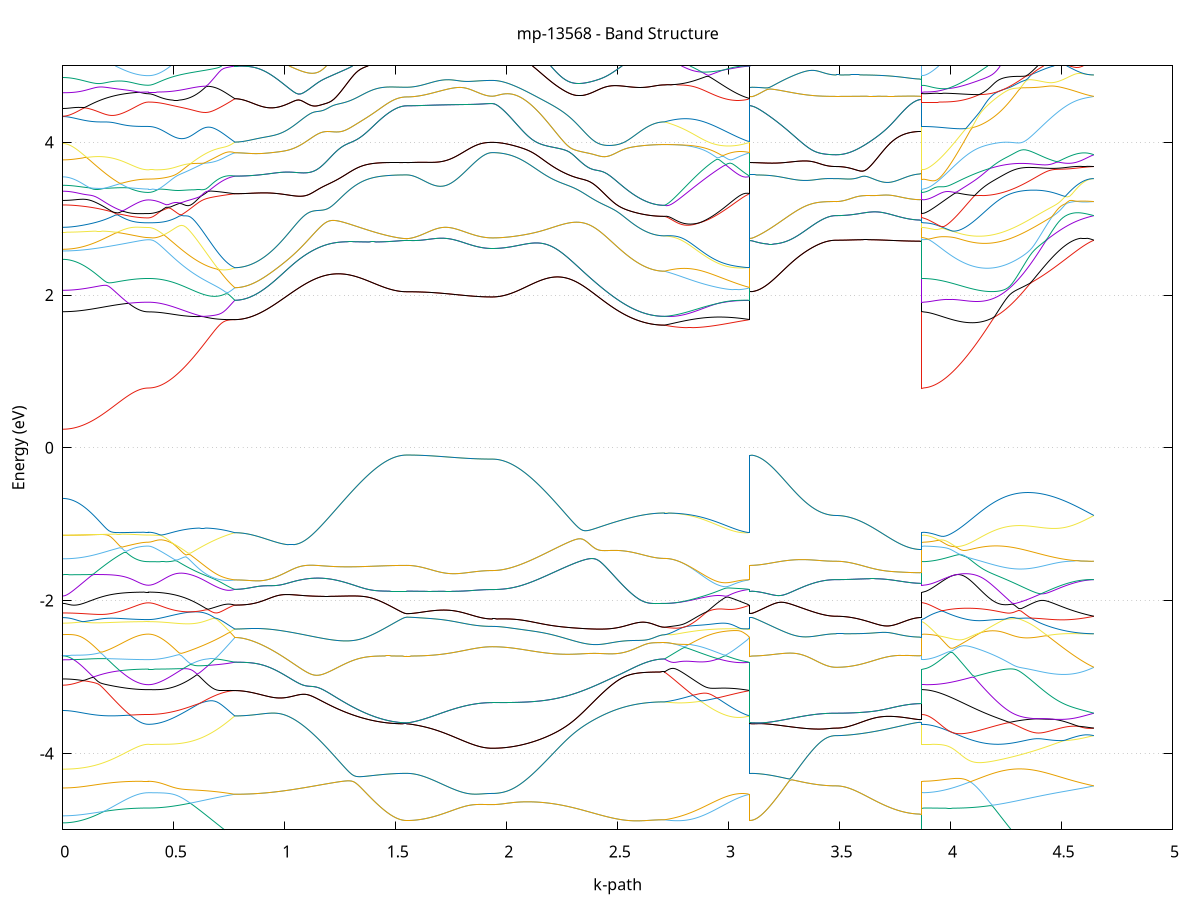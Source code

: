set title 'mp-13568 - Band Structure'
set xlabel 'k-path'
set ylabel 'Energy (eV)'
set grid y
set yrange [-5:5]
set terminal png size 800,600
set output 'mp-13568_bands_gnuplot.png'
plot '-' using 1:2 with lines notitle, '-' using 1:2 with lines notitle, '-' using 1:2 with lines notitle, '-' using 1:2 with lines notitle, '-' using 1:2 with lines notitle, '-' using 1:2 with lines notitle, '-' using 1:2 with lines notitle, '-' using 1:2 with lines notitle, '-' using 1:2 with lines notitle, '-' using 1:2 with lines notitle, '-' using 1:2 with lines notitle, '-' using 1:2 with lines notitle, '-' using 1:2 with lines notitle, '-' using 1:2 with lines notitle, '-' using 1:2 with lines notitle, '-' using 1:2 with lines notitle, '-' using 1:2 with lines notitle, '-' using 1:2 with lines notitle, '-' using 1:2 with lines notitle, '-' using 1:2 with lines notitle, '-' using 1:2 with lines notitle, '-' using 1:2 with lines notitle, '-' using 1:2 with lines notitle, '-' using 1:2 with lines notitle, '-' using 1:2 with lines notitle, '-' using 1:2 with lines notitle, '-' using 1:2 with lines notitle, '-' using 1:2 with lines notitle, '-' using 1:2 with lines notitle, '-' using 1:2 with lines notitle, '-' using 1:2 with lines notitle, '-' using 1:2 with lines notitle, '-' using 1:2 with lines notitle, '-' using 1:2 with lines notitle, '-' using 1:2 with lines notitle, '-' using 1:2 with lines notitle, '-' using 1:2 with lines notitle, '-' using 1:2 with lines notitle, '-' using 1:2 with lines notitle, '-' using 1:2 with lines notitle, '-' using 1:2 with lines notitle, '-' using 1:2 with lines notitle, '-' using 1:2 with lines notitle, '-' using 1:2 with lines notitle, '-' using 1:2 with lines notitle, '-' using 1:2 with lines notitle, '-' using 1:2 with lines notitle, '-' using 1:2 with lines notitle, '-' using 1:2 with lines notitle, '-' using 1:2 with lines notitle, '-' using 1:2 with lines notitle, '-' using 1:2 with lines notitle, '-' using 1:2 with lines notitle, '-' using 1:2 with lines notitle, '-' using 1:2 with lines notitle, '-' using 1:2 with lines notitle, '-' using 1:2 with lines notitle, '-' using 1:2 with lines notitle, '-' using 1:2 with lines notitle, '-' using 1:2 with lines notitle, '-' using 1:2 with lines notitle, '-' using 1:2 with lines notitle, '-' using 1:2 with lines notitle, '-' using 1:2 with lines notitle, '-' using 1:2 with lines notitle, '-' using 1:2 with lines notitle, '-' using 1:2 with lines notitle, '-' using 1:2 with lines notitle, '-' using 1:2 with lines notitle, '-' using 1:2 with lines notitle, '-' using 1:2 with lines notitle, '-' using 1:2 with lines notitle, '-' using 1:2 with lines notitle, '-' using 1:2 with lines notitle, '-' using 1:2 with lines notitle, '-' using 1:2 with lines notitle, '-' using 1:2 with lines notitle, '-' using 1:2 with lines notitle, '-' using 1:2 with lines notitle, '-' using 1:2 with lines notitle, '-' using 1:2 with lines notitle, '-' using 1:2 with lines notitle, '-' using 1:2 with lines notitle, '-' using 1:2 with lines notitle, '-' using 1:2 with lines notitle, '-' using 1:2 with lines notitle, '-' using 1:2 with lines notitle, '-' using 1:2 with lines notitle, '-' using 1:2 with lines notitle, '-' using 1:2 with lines notitle, '-' using 1:2 with lines notitle, '-' using 1:2 with lines notitle, '-' using 1:2 with lines notitle, '-' using 1:2 with lines notitle, '-' using 1:2 with lines notitle, '-' using 1:2 with lines notitle
0.000000 -37.677251
0.009889 -37.677251
0.019778 -37.677251
0.029666 -37.677251
0.039555 -37.677251
0.049444 -37.677251
0.059333 -37.677151
0.069222 -37.677151
0.079110 -37.677151
0.088999 -37.677151
0.098888 -37.677151
0.108777 -37.677051
0.118665 -37.677051
0.128554 -37.677051
0.138443 -37.676951
0.148332 -37.676951
0.158221 -37.676951
0.168109 -37.676851
0.177998 -37.676851
0.187887 -37.676751
0.197776 -37.676751
0.207665 -37.676751
0.217553 -37.676651
0.227442 -37.676651
0.237331 -37.676551
0.247220 -37.676551
0.257109 -37.676451
0.266997 -37.676451
0.276886 -37.676451
0.286775 -37.676351
0.296664 -37.676351
0.306553 -37.676251
0.316441 -37.676251
0.326330 -37.676251
0.336219 -37.676251
0.346108 -37.676251
0.355996 -37.676151
0.365885 -37.676151
0.375774 -37.676151
0.385663 -37.676151
0.385663 -37.676151
0.395626 -37.676151
0.405589 -37.676151
0.415552 -37.676151
0.425515 -37.676051
0.435478 -37.676051
0.445441 -37.675951
0.455404 -37.675851
0.465367 -37.675851
0.475330 -37.675751
0.485293 -37.675551
0.495256 -37.675451
0.505219 -37.675351
0.515183 -37.675151
0.525146 -37.675051
0.535109 -37.674851
0.545072 -37.674751
0.555035 -37.674551
0.564998 -37.674351
0.574961 -37.674151
0.584924 -37.673951
0.594887 -37.673751
0.604850 -37.673451
0.614813 -37.673251
0.624776 -37.672951
0.634739 -37.672751
0.644702 -37.672451
0.654665 -37.672251
0.664628 -37.671951
0.674591 -37.671651
0.684554 -37.671451
0.694518 -37.671151
0.704481 -37.670851
0.714444 -37.670551
0.724407 -37.670251
0.734370 -37.669951
0.744333 -37.669651
0.754296 -37.669351
0.764259 -37.669051
0.774222 -37.668751
0.774222 -37.668751
0.774222 -37.668751
0.774222 -37.668751
0.784170 -37.668751
0.794118 -37.668651
0.804066 -37.668651
0.814014 -37.668651
0.823962 -37.668551
0.833910 -37.668551
0.843858 -37.668451
0.853806 -37.668351
0.863754 -37.668251
0.873702 -37.668151
0.883650 -37.668051
0.893599 -37.667951
0.903547 -37.667751
0.913495 -37.667651
0.923443 -37.667451
0.933391 -37.667351
0.943339 -37.667151
0.953287 -37.666951
0.963235 -37.666751
0.973183 -37.666551
0.983131 -37.666351
0.993079 -37.666151
1.003027 -37.665951
1.012975 -37.665751
1.022923 -37.665451
1.032871 -37.665251
1.042819 -37.664951
1.052767 -37.664751
1.062715 -37.664451
1.072663 -37.664251
1.082611 -37.663951
1.092560 -37.663651
1.102508 -37.663351
1.112456 -37.663151
1.122404 -37.662851
1.132352 -37.662551
1.142300 -37.662251
1.152248 -37.661951
1.162196 -37.661751
1.172144 -37.661451
1.182092 -37.661151
1.192040 -37.660851
1.201988 -37.660551
1.211936 -37.660251
1.221884 -37.660051
1.231832 -37.659751
1.241780 -37.659451
1.251728 -37.659151
1.261676 -37.658951
1.271624 -37.658651
1.281572 -37.658451
1.291521 -37.658151
1.301469 -37.657951
1.311417 -37.657651
1.321365 -37.657451
1.331313 -37.657151
1.341261 -37.656951
1.351209 -37.656751
1.361157 -37.656551
1.371105 -37.656351
1.381053 -37.656151
1.391001 -37.655951
1.400949 -37.655851
1.410897 -37.655651
1.420845 -37.655451
1.430793 -37.655351
1.440741 -37.655251
1.450689 -37.655051
1.460637 -37.654951
1.470585 -37.654851
1.480533 -37.654751
1.490482 -37.654751
1.500430 -37.654651
1.510378 -37.654551
1.520326 -37.654551
1.530274 -37.654551
1.540222 -37.654551
1.550170 -37.654451
1.550170 -37.654451
1.550170 -37.654451
1.550170 -37.654451
1.560036 -37.654451
1.569902 -37.654451
1.579769 -37.654451
1.589635 -37.654451
1.599501 -37.654451
1.609368 -37.654451
1.619234 -37.654451
1.629100 -37.654451
1.638967 -37.654451
1.648833 -37.654451
1.658699 -37.654451
1.668566 -37.654451
1.678432 -37.654451
1.688298 -37.654451
1.698165 -37.654451
1.708031 -37.654451
1.717897 -37.654451
1.727764 -37.654451
1.737630 -37.654451
1.747496 -37.654451
1.757363 -37.654451
1.767229 -37.654451
1.777095 -37.654451
1.786961 -37.654451
1.796828 -37.654451
1.806694 -37.654451
1.816560 -37.654451
1.826427 -37.654451
1.836293 -37.654451
1.846159 -37.654451
1.856026 -37.654451
1.865892 -37.654451
1.875758 -37.654451
1.885625 -37.654451
1.895491 -37.654451
1.905357 -37.654451
1.915224 -37.654451
1.925090 -37.654451
1.934956 -37.654451
1.934956 -37.654451
1.944904 -37.654451
1.954852 -37.654451
1.964800 -37.654551
1.974748 -37.654551
1.984696 -37.654651
1.994645 -37.654651
2.004593 -37.654751
2.014541 -37.654851
2.024489 -37.655051
2.034437 -37.655151
2.044385 -37.655251
2.054333 -37.655451
2.064281 -37.655551
2.074229 -37.655751
2.084177 -37.655951
2.094125 -37.656151
2.104073 -37.656351
2.114021 -37.656551
2.123969 -37.656751
2.133917 -37.656951
2.143865 -37.657251
2.153813 -37.657451
2.163761 -37.657651
2.173709 -37.657951
2.183657 -37.658251
2.193606 -37.658451
2.203554 -37.658751
2.213502 -37.659051
2.223450 -37.659251
2.233398 -37.659551
2.243346 -37.659851
2.253294 -37.660151
2.263242 -37.660451
2.273190 -37.660751
2.283138 -37.661051
2.293086 -37.661351
2.303034 -37.661651
2.312982 -37.661951
2.322930 -37.662251
2.332878 -37.662551
2.342826 -37.662751
2.352774 -37.663051
2.362722 -37.663351
2.372670 -37.663651
2.382618 -37.663951
2.392567 -37.664251
2.402515 -37.664551
2.412463 -37.664851
2.422411 -37.665051
2.432359 -37.665351
2.442307 -37.665651
2.452255 -37.665851
2.462203 -37.666151
2.472151 -37.666351
2.482099 -37.666551
2.492047 -37.666851
2.501995 -37.667051
2.511943 -37.667251
2.521891 -37.667451
2.531839 -37.667651
2.541787 -37.667851
2.551735 -37.668051
2.561683 -37.668151
2.571631 -37.668351
2.581579 -37.668451
2.591528 -37.668651
2.601476 -37.668751
2.611424 -37.668851
2.621372 -37.668951
2.631320 -37.669051
2.641268 -37.669151
2.651216 -37.669251
2.661164 -37.669351
2.671112 -37.669351
2.681060 -37.669451
2.691008 -37.669451
2.700956 -37.669451
2.710904 -37.669451
2.710904 -37.669451
2.720770 -37.669451
2.730637 -37.669451
2.740503 -37.669451
2.750369 -37.669451
2.760236 -37.669451
2.770102 -37.669451
2.779968 -37.669451
2.789835 -37.669451
2.799701 -37.669351
2.809567 -37.669351
2.819434 -37.669351
2.829300 -37.669351
2.839166 -37.669351
2.849033 -37.669251
2.858899 -37.669251
2.868765 -37.669251
2.878632 -37.669251
2.888498 -37.669251
2.898364 -37.669151
2.908230 -37.669151
2.918097 -37.669151
2.927963 -37.669051
2.937829 -37.669051
2.947696 -37.669051
2.957562 -37.668951
2.967428 -37.668951
2.977295 -37.668951
2.987161 -37.668951
2.997027 -37.668851
3.006894 -37.668851
3.016760 -37.668851
3.026626 -37.668751
3.036493 -37.668751
3.046359 -37.668751
3.056225 -37.668751
3.066092 -37.668751
3.075958 -37.668751
3.085824 -37.668751
3.095691 -37.668751
3.095691 -37.654451
3.105654 -37.654551
3.115617 -37.654751
3.125580 -37.654951
3.135543 -37.655151
3.145506 -37.655351
3.155469 -37.655651
3.165432 -37.655851
3.175395 -37.656051
3.185358 -37.656351
3.195321 -37.656551
3.205284 -37.656751
3.215247 -37.657051
3.225210 -37.657251
3.235173 -37.657451
3.245136 -37.657651
3.255099 -37.657851
3.265062 -37.658051
3.275025 -37.658251
3.284989 -37.658451
3.294952 -37.658651
3.304915 -37.658751
3.314878 -37.658951
3.324841 -37.659151
3.334804 -37.659251
3.344767 -37.659451
3.354730 -37.659551
3.364693 -37.659651
3.374656 -37.659751
3.384619 -37.659851
3.394582 -37.659951
3.404545 -37.660051
3.414508 -37.660151
3.424471 -37.660251
3.434434 -37.660251
3.444397 -37.660351
3.454360 -37.660351
3.464323 -37.660351
3.474287 -37.660351
3.484250 -37.660351
3.484250 -37.660351
3.494138 -37.660351
3.504027 -37.660351
3.513916 -37.660351
3.523805 -37.660351
3.533694 -37.660351
3.543582 -37.660351
3.553471 -37.660351
3.563360 -37.660351
3.573249 -37.660351
3.583138 -37.660351
3.593026 -37.660351
3.602915 -37.660351
3.612804 -37.660351
3.622693 -37.660351
3.632581 -37.660351
3.642470 -37.660351
3.652359 -37.660351
3.662248 -37.660351
3.672137 -37.660351
3.682025 -37.660351
3.691914 -37.660351
3.701803 -37.660351
3.711692 -37.660351
3.721581 -37.660351
3.731469 -37.660351
3.741358 -37.660351
3.751247 -37.660351
3.761136 -37.660351
3.771025 -37.660351
3.780913 -37.660351
3.790802 -37.660351
3.800691 -37.660351
3.810580 -37.660351
3.820468 -37.660351
3.830357 -37.660351
3.840246 -37.660351
3.850135 -37.660351
3.860024 -37.660351
3.869912 -37.660351
3.869912 -37.676151
3.879861 -37.676151
3.889809 -37.676151
3.899757 -37.676151
3.909705 -37.676051
3.919653 -37.676051
3.929601 -37.675951
3.939549 -37.675851
3.949497 -37.675851
3.959445 -37.675751
3.969393 -37.675551
3.979341 -37.675451
3.989289 -37.675351
3.999237 -37.675151
4.009185 -37.675051
4.019133 -37.674851
4.029081 -37.674751
4.039029 -37.674551
4.048977 -37.674351
4.058925 -37.674151
4.068873 -37.673951
4.078821 -37.673651
4.088770 -37.673451
4.098718 -37.673251
4.108666 -37.672951
4.118614 -37.672751
4.128562 -37.672451
4.138510 -37.672251
4.148458 -37.671951
4.158406 -37.671651
4.168354 -37.671451
4.178302 -37.671151
4.188250 -37.670851
4.198198 -37.670551
4.208146 -37.670251
4.218094 -37.669951
4.228042 -37.669651
4.237990 -37.669351
4.247938 -37.669051
4.257886 -37.668751
4.267834 -37.668451
4.277782 -37.668151
4.287731 -37.667851
4.297679 -37.667551
4.307627 -37.667251
4.317575 -37.666951
4.327523 -37.666651
4.337471 -37.666351
4.347419 -37.666051
4.357367 -37.665751
4.367315 -37.665451
4.377263 -37.665151
4.387211 -37.664851
4.397159 -37.664551
4.407107 -37.664351
4.417055 -37.664051
4.427003 -37.663851
4.436951 -37.663551
4.446899 -37.663351
4.456847 -37.663051
4.466795 -37.662851
4.476743 -37.662651
4.486692 -37.662451
4.496640 -37.662251
4.506588 -37.662051
4.516536 -37.661851
4.526484 -37.661651
4.536432 -37.661551
4.546380 -37.661351
4.556328 -37.661251
4.566276 -37.661051
4.576224 -37.660951
4.586172 -37.660851
4.596120 -37.660751
4.606068 -37.660651
4.616016 -37.660551
4.625964 -37.660551
4.635912 -37.660451
4.645860 -37.660351
e
0.000000 -37.671051
0.009889 -37.671051
0.019778 -37.671051
0.029666 -37.671051
0.039555 -37.671051
0.049444 -37.671051
0.059333 -37.671151
0.069222 -37.671151
0.079110 -37.671151
0.088999 -37.671151
0.098888 -37.671251
0.108777 -37.671251
0.118665 -37.671251
0.128554 -37.671251
0.138443 -37.671351
0.148332 -37.671351
0.158221 -37.671351
0.168109 -37.671451
0.177998 -37.671451
0.187887 -37.671551
0.197776 -37.671551
0.207665 -37.671651
0.217553 -37.671651
0.227442 -37.671651
0.237331 -37.671751
0.247220 -37.671751
0.257109 -37.671851
0.266997 -37.671851
0.276886 -37.671851
0.286775 -37.671951
0.296664 -37.671951
0.306553 -37.671951
0.316441 -37.672051
0.326330 -37.672051
0.336219 -37.672051
0.346108 -37.672051
0.355996 -37.672051
0.365885 -37.672151
0.375774 -37.672151
0.385663 -37.672151
0.385663 -37.672151
0.395626 -37.672151
0.405589 -37.672051
0.415552 -37.672051
0.425515 -37.672051
0.435478 -37.671951
0.445441 -37.671951
0.455404 -37.671851
0.465367 -37.671751
0.475330 -37.671751
0.485293 -37.671651
0.495256 -37.671551
0.505219 -37.671351
0.515183 -37.671251
0.525146 -37.671151
0.535109 -37.670951
0.545072 -37.670851
0.555035 -37.670651
0.564998 -37.670551
0.574961 -37.670351
0.584924 -37.670151
0.594887 -37.669951
0.604850 -37.669751
0.614813 -37.669551
0.624776 -37.669351
0.634739 -37.669151
0.644702 -37.668951
0.654665 -37.668751
0.664628 -37.668551
0.674591 -37.668251
0.684554 -37.668051
0.694518 -37.667851
0.704481 -37.667551
0.714444 -37.667351
0.724407 -37.667151
0.734370 -37.667451
0.744333 -37.667751
0.754296 -37.668051
0.764259 -37.668351
0.774222 -37.668651
0.774222 -37.668651
0.774222 -37.668751
0.774222 -37.668751
0.784170 -37.668751
0.794118 -37.668651
0.804066 -37.668651
0.814014 -37.668651
0.823962 -37.668551
0.833910 -37.668551
0.843858 -37.668451
0.853806 -37.668351
0.863754 -37.668251
0.873702 -37.668151
0.883650 -37.668051
0.893599 -37.667951
0.903547 -37.667751
0.913495 -37.667651
0.923443 -37.667451
0.933391 -37.667351
0.943339 -37.667151
0.953287 -37.666951
0.963235 -37.666751
0.973183 -37.666551
0.983131 -37.666351
0.993079 -37.666151
1.003027 -37.665951
1.012975 -37.665751
1.022923 -37.665451
1.032871 -37.665251
1.042819 -37.664951
1.052767 -37.664751
1.062715 -37.664451
1.072663 -37.664251
1.082611 -37.663951
1.092560 -37.663651
1.102508 -37.663351
1.112456 -37.663151
1.122404 -37.662851
1.132352 -37.662551
1.142300 -37.662251
1.152248 -37.661951
1.162196 -37.661751
1.172144 -37.661451
1.182092 -37.661151
1.192040 -37.660851
1.201988 -37.660551
1.211936 -37.660251
1.221884 -37.660051
1.231832 -37.659751
1.241780 -37.659451
1.251728 -37.659151
1.261676 -37.658951
1.271624 -37.658651
1.281572 -37.658451
1.291521 -37.658151
1.301469 -37.657951
1.311417 -37.657651
1.321365 -37.657451
1.331313 -37.657151
1.341261 -37.656951
1.351209 -37.656751
1.361157 -37.656551
1.371105 -37.656351
1.381053 -37.656151
1.391001 -37.655951
1.400949 -37.655851
1.410897 -37.655651
1.420845 -37.655451
1.430793 -37.655351
1.440741 -37.655251
1.450689 -37.655051
1.460637 -37.654951
1.470585 -37.654851
1.480533 -37.654751
1.490482 -37.654751
1.500430 -37.654651
1.510378 -37.654551
1.520326 -37.654551
1.530274 -37.654551
1.540222 -37.654551
1.550170 -37.654451
1.550170 -37.654451
1.550170 -37.654451
1.550170 -37.654451
1.560036 -37.654451
1.569902 -37.654451
1.579769 -37.654451
1.589635 -37.654451
1.599501 -37.654451
1.609368 -37.654451
1.619234 -37.654451
1.629100 -37.654451
1.638967 -37.654451
1.648833 -37.654451
1.658699 -37.654451
1.668566 -37.654451
1.678432 -37.654451
1.688298 -37.654451
1.698165 -37.654451
1.708031 -37.654451
1.717897 -37.654451
1.727764 -37.654451
1.737630 -37.654451
1.747496 -37.654451
1.757363 -37.654451
1.767229 -37.654451
1.777095 -37.654451
1.786961 -37.654451
1.796828 -37.654451
1.806694 -37.654451
1.816560 -37.654451
1.826427 -37.654451
1.836293 -37.654451
1.846159 -37.654451
1.856026 -37.654451
1.865892 -37.654451
1.875758 -37.654451
1.885625 -37.654451
1.895491 -37.654451
1.905357 -37.654451
1.915224 -37.654451
1.925090 -37.654451
1.934956 -37.654451
1.934956 -37.654451
1.944904 -37.654451
1.954852 -37.654451
1.964800 -37.654551
1.974748 -37.654551
1.984696 -37.654651
1.994645 -37.654651
2.004593 -37.654751
2.014541 -37.654851
2.024489 -37.655051
2.034437 -37.655151
2.044385 -37.655251
2.054333 -37.655451
2.064281 -37.655551
2.074229 -37.655751
2.084177 -37.655951
2.094125 -37.656151
2.104073 -37.656351
2.114021 -37.656551
2.123969 -37.656751
2.133917 -37.656951
2.143865 -37.657251
2.153813 -37.657451
2.163761 -37.657651
2.173709 -37.657951
2.183657 -37.658251
2.193606 -37.658451
2.203554 -37.658751
2.213502 -37.659051
2.223450 -37.659251
2.233398 -37.659551
2.243346 -37.659851
2.253294 -37.660151
2.263242 -37.660451
2.273190 -37.660751
2.283138 -37.661051
2.293086 -37.661351
2.303034 -37.661651
2.312982 -37.661951
2.322930 -37.662251
2.332878 -37.662551
2.342826 -37.662751
2.352774 -37.663051
2.362722 -37.663351
2.372670 -37.663651
2.382618 -37.663951
2.392567 -37.664251
2.402515 -37.664551
2.412463 -37.664851
2.422411 -37.665051
2.432359 -37.665351
2.442307 -37.665551
2.452255 -37.665851
2.462203 -37.666151
2.472151 -37.666351
2.482099 -37.666551
2.492047 -37.666851
2.501995 -37.667051
2.511943 -37.667251
2.521891 -37.667451
2.531839 -37.667651
2.541787 -37.667851
2.551735 -37.668051
2.561683 -37.668151
2.571631 -37.668351
2.581579 -37.668451
2.591528 -37.668651
2.601476 -37.668751
2.611424 -37.668851
2.621372 -37.668951
2.631320 -37.669051
2.641268 -37.669151
2.651216 -37.669251
2.661164 -37.669351
2.671112 -37.669351
2.681060 -37.669451
2.691008 -37.669451
2.700956 -37.669451
2.710904 -37.669451
2.710904 -37.669451
2.720770 -37.669451
2.730637 -37.669451
2.740503 -37.669451
2.750369 -37.669451
2.760236 -37.669451
2.770102 -37.669451
2.779968 -37.669351
2.789835 -37.669351
2.799701 -37.669351
2.809567 -37.669351
2.819434 -37.669351
2.829300 -37.669251
2.839166 -37.669251
2.849033 -37.669251
2.858899 -37.669251
2.868765 -37.669151
2.878632 -37.669151
2.888498 -37.669151
2.898364 -37.669051
2.908230 -37.669051
2.918097 -37.669051
2.927963 -37.669051
2.937829 -37.668951
2.947696 -37.668951
2.957562 -37.668951
2.967428 -37.668851
2.977295 -37.668851
2.987161 -37.668851
2.997027 -37.668851
3.006894 -37.668851
3.016760 -37.668751
3.026626 -37.668751
3.036493 -37.668751
3.046359 -37.668751
3.056225 -37.668751
3.066092 -37.668751
3.075958 -37.668751
3.085824 -37.668651
3.095691 -37.668651
3.095691 -37.654451
3.105654 -37.654551
3.115617 -37.654751
3.125580 -37.654951
3.135543 -37.655151
3.145506 -37.655351
3.155469 -37.655651
3.165432 -37.655851
3.175395 -37.656051
3.185358 -37.656351
3.195321 -37.656551
3.205284 -37.656751
3.215247 -37.657051
3.225210 -37.657251
3.235173 -37.657451
3.245136 -37.657651
3.255099 -37.657851
3.265062 -37.658051
3.275025 -37.658251
3.284989 -37.658451
3.294952 -37.658651
3.304915 -37.658751
3.314878 -37.658951
3.324841 -37.659151
3.334804 -37.659251
3.344767 -37.659451
3.354730 -37.659551
3.364693 -37.659651
3.374656 -37.659751
3.384619 -37.659851
3.394582 -37.659951
3.404545 -37.660051
3.414508 -37.660151
3.424471 -37.660251
3.434434 -37.660251
3.444397 -37.660351
3.454360 -37.660351
3.464323 -37.660351
3.474287 -37.660351
3.484250 -37.660351
3.484250 -37.660351
3.494138 -37.660351
3.504027 -37.660351
3.513916 -37.660351
3.523805 -37.660351
3.533694 -37.660351
3.543582 -37.660351
3.553471 -37.660351
3.563360 -37.660351
3.573249 -37.660351
3.583138 -37.660351
3.593026 -37.660351
3.602915 -37.660351
3.612804 -37.660351
3.622693 -37.660351
3.632581 -37.660351
3.642470 -37.660351
3.652359 -37.660351
3.662248 -37.660351
3.672137 -37.660351
3.682025 -37.660351
3.691914 -37.660351
3.701803 -37.660351
3.711692 -37.660351
3.721581 -37.660351
3.731469 -37.660351
3.741358 -37.660351
3.751247 -37.660351
3.761136 -37.660351
3.771025 -37.660351
3.780913 -37.660351
3.790802 -37.660351
3.800691 -37.660351
3.810580 -37.660351
3.820468 -37.660351
3.830357 -37.660351
3.840246 -37.660351
3.850135 -37.660351
3.860024 -37.660351
3.869912 -37.660351
3.869912 -37.672151
3.879861 -37.672151
3.889809 -37.672051
3.899757 -37.672051
3.909705 -37.672051
3.919653 -37.671951
3.929601 -37.671951
3.939549 -37.671851
3.949497 -37.671751
3.959445 -37.671751
3.969393 -37.671651
3.979341 -37.671551
3.989289 -37.671351
3.999237 -37.671251
4.009185 -37.671151
4.019133 -37.670951
4.029081 -37.670851
4.039029 -37.670651
4.048977 -37.670551
4.058925 -37.670351
4.068873 -37.670151
4.078821 -37.669951
4.088770 -37.669751
4.098718 -37.669551
4.108666 -37.669351
4.118614 -37.669151
4.128562 -37.668951
4.138510 -37.668751
4.148458 -37.668551
4.158406 -37.668251
4.168354 -37.668051
4.178302 -37.667851
4.188250 -37.667551
4.198198 -37.667351
4.208146 -37.667051
4.218094 -37.666851
4.228042 -37.666551
4.237990 -37.666351
4.247938 -37.666051
4.257886 -37.665851
4.267834 -37.665551
4.277782 -37.665351
4.287731 -37.665051
4.297679 -37.664851
4.307627 -37.664651
4.317575 -37.664351
4.327523 -37.664151
4.337471 -37.663951
4.347419 -37.663651
4.357367 -37.663451
4.367315 -37.663251
4.377263 -37.663051
4.387211 -37.662851
4.397159 -37.662651
4.407107 -37.662451
4.417055 -37.662251
4.427003 -37.662051
4.436951 -37.661851
4.446899 -37.661751
4.456847 -37.661551
4.466795 -37.661451
4.476743 -37.661251
4.486692 -37.661151
4.496640 -37.661051
4.506588 -37.660851
4.516536 -37.660751
4.526484 -37.660651
4.536432 -37.660651
4.546380 -37.660551
4.556328 -37.660451
4.566276 -37.660451
4.576224 -37.660351
4.586172 -37.660351
4.596120 -37.660351
4.606068 -37.660351
4.616016 -37.660351
4.625964 -37.660351
4.635912 -37.660351
4.645860 -37.660351
e
0.000000 -37.660451
0.009889 -37.660451
0.019778 -37.660451
0.029666 -37.660451
0.039555 -37.660451
0.049444 -37.660451
0.059333 -37.660451
0.069222 -37.660451
0.079110 -37.660451
0.088999 -37.660451
0.098888 -37.660451
0.108777 -37.660451
0.118665 -37.660451
0.128554 -37.660551
0.138443 -37.660551
0.148332 -37.660551
0.158221 -37.660551
0.168109 -37.660551
0.177998 -37.660551
0.187887 -37.660551
0.197776 -37.660551
0.207665 -37.660551
0.217553 -37.660551
0.227442 -37.660551
0.237331 -37.660551
0.247220 -37.660551
0.257109 -37.660551
0.266997 -37.660551
0.276886 -37.660551
0.286775 -37.660551
0.296664 -37.660551
0.306553 -37.660551
0.316441 -37.660551
0.326330 -37.660551
0.336219 -37.660551
0.346108 -37.660551
0.355996 -37.660551
0.365885 -37.660551
0.375774 -37.660551
0.385663 -37.660551
0.385663 -37.660551
0.395626 -37.660551
0.405589 -37.660551
0.415552 -37.660651
0.425515 -37.660751
0.435478 -37.660751
0.445441 -37.660851
0.455404 -37.660951
0.465367 -37.661051
0.475330 -37.661251
0.485293 -37.661351
0.495256 -37.661551
0.505219 -37.661651
0.515183 -37.661851
0.525146 -37.662051
0.535109 -37.662251
0.545072 -37.662451
0.555035 -37.662651
0.564998 -37.662851
0.574961 -37.663051
0.584924 -37.663251
0.594887 -37.663551
0.604850 -37.663751
0.614813 -37.664051
0.624776 -37.664251
0.634739 -37.664551
0.644702 -37.664851
0.654665 -37.665151
0.664628 -37.665351
0.674591 -37.665651
0.684554 -37.665951
0.694518 -37.666251
0.704481 -37.666551
0.714444 -37.666851
0.724407 -37.667051
0.734370 -37.666851
0.744333 -37.666551
0.754296 -37.666351
0.764259 -37.666051
0.774222 -37.665851
0.774222 -37.665851
0.774222 -37.665851
0.774222 -37.665851
0.784170 -37.665851
0.794118 -37.665751
0.804066 -37.665751
0.814014 -37.665751
0.823962 -37.665651
0.833910 -37.665651
0.843858 -37.665551
0.853806 -37.665451
0.863754 -37.665451
0.873702 -37.665351
0.883650 -37.665251
0.893599 -37.665051
0.903547 -37.664951
0.913495 -37.664851
0.923443 -37.664651
0.933391 -37.664551
0.943339 -37.664351
0.953287 -37.664251
0.963235 -37.664051
0.973183 -37.663851
0.983131 -37.663651
0.993079 -37.663451
1.003027 -37.663251
1.012975 -37.663051
1.022923 -37.662851
1.032871 -37.662651
1.042819 -37.662451
1.052767 -37.662251
1.062715 -37.661951
1.072663 -37.661751
1.082611 -37.661551
1.092560 -37.661251
1.102508 -37.661051
1.112456 -37.660751
1.122404 -37.660551
1.132352 -37.660251
1.142300 -37.660051
1.152248 -37.659751
1.162196 -37.659551
1.172144 -37.659251
1.182092 -37.659051
1.192040 -37.658751
1.201988 -37.658551
1.211936 -37.658251
1.221884 -37.658051
1.231832 -37.657751
1.241780 -37.657551
1.251728 -37.657351
1.261676 -37.657051
1.271624 -37.656851
1.281572 -37.656651
1.291521 -37.656451
1.301469 -37.656251
1.311417 -37.656051
1.321365 -37.655851
1.331313 -37.655651
1.341261 -37.655451
1.351209 -37.655251
1.361157 -37.655051
1.371105 -37.654951
1.381053 -37.654751
1.391001 -37.654651
1.400949 -37.654451
1.410897 -37.654351
1.420845 -37.654251
1.430793 -37.654051
1.440741 -37.653951
1.450689 -37.653851
1.460637 -37.653851
1.470585 -37.653751
1.480533 -37.653651
1.490482 -37.653551
1.500430 -37.653551
1.510378 -37.653451
1.520326 -37.653451
1.530274 -37.653451
1.540222 -37.653451
1.550170 -37.653451
1.550170 -37.653451
1.550170 -37.653451
1.550170 -37.653451
1.560036 -37.653451
1.569902 -37.653451
1.579769 -37.653451
1.589635 -37.653451
1.599501 -37.653451
1.609368 -37.653451
1.619234 -37.653451
1.629100 -37.653451
1.638967 -37.653451
1.648833 -37.653451
1.658699 -37.653451
1.668566 -37.653451
1.678432 -37.653451
1.688298 -37.653451
1.698165 -37.653451
1.708031 -37.653451
1.717897 -37.653451
1.727764 -37.653451
1.737630 -37.653451
1.747496 -37.653451
1.757363 -37.653451
1.767229 -37.653451
1.777095 -37.653451
1.786961 -37.653451
1.796828 -37.653451
1.806694 -37.653451
1.816560 -37.653451
1.826427 -37.653451
1.836293 -37.653451
1.846159 -37.653451
1.856026 -37.653451
1.865892 -37.653451
1.875758 -37.653451
1.885625 -37.653451
1.895491 -37.653451
1.905357 -37.653451
1.915224 -37.653451
1.925090 -37.653451
1.934956 -37.653451
1.934956 -37.653451
1.944904 -37.653451
1.954852 -37.653451
1.964800 -37.653551
1.974748 -37.653551
1.984696 -37.653551
1.994645 -37.653651
2.004593 -37.653651
2.014541 -37.653751
2.024489 -37.653751
2.034437 -37.653851
2.044385 -37.653951
2.054333 -37.654051
2.064281 -37.654151
2.074229 -37.654251
2.084177 -37.654351
2.094125 -37.654451
2.104073 -37.654551
2.114021 -37.654751
2.123969 -37.654851
2.133917 -37.655051
2.143865 -37.655251
2.153813 -37.655351
2.163761 -37.655551
2.173709 -37.655751
2.183657 -37.655951
2.193606 -37.656151
2.203554 -37.656351
2.213502 -37.656551
2.223450 -37.656751
2.233398 -37.656951
2.243346 -37.657151
2.253294 -37.657351
2.263242 -37.657651
2.273190 -37.657851
2.283138 -37.658051
2.293086 -37.658351
2.303034 -37.658551
2.312982 -37.658751
2.322930 -37.659051
2.332878 -37.659251
2.342826 -37.659551
2.352774 -37.659751
2.362722 -37.659951
2.372670 -37.660251
2.382618 -37.660451
2.392567 -37.660651
2.402515 -37.660951
2.412463 -37.661151
2.422411 -37.661351
2.432359 -37.661651
2.442307 -37.661851
2.452255 -37.662051
2.462203 -37.662251
2.472151 -37.662451
2.482099 -37.662651
2.492047 -37.662851
2.501995 -37.663051
2.511943 -37.663251
2.521891 -37.663351
2.531839 -37.663551
2.541787 -37.663651
2.551735 -37.663851
2.561683 -37.663951
2.571631 -37.664151
2.581579 -37.664251
2.591528 -37.664351
2.601476 -37.664451
2.611424 -37.664551
2.621372 -37.664651
2.631320 -37.664751
2.641268 -37.664851
2.651216 -37.664851
2.661164 -37.664951
2.671112 -37.664951
2.681060 -37.665051
2.691008 -37.665051
2.700956 -37.665051
2.710904 -37.665051
2.710904 -37.665051
2.720770 -37.665051
2.730637 -37.665051
2.740503 -37.665051
2.750369 -37.665151
2.760236 -37.665151
2.770102 -37.665151
2.779968 -37.665151
2.789835 -37.665151
2.799701 -37.665151
2.809567 -37.665251
2.819434 -37.665251
2.829300 -37.665251
2.839166 -37.665251
2.849033 -37.665351
2.858899 -37.665351
2.868765 -37.665351
2.878632 -37.665351
2.888498 -37.665451
2.898364 -37.665451
2.908230 -37.665451
2.918097 -37.665551
2.927963 -37.665551
2.937829 -37.665551
2.947696 -37.665651
2.957562 -37.665651
2.967428 -37.665651
2.977295 -37.665651
2.987161 -37.665751
2.997027 -37.665751
3.006894 -37.665751
3.016760 -37.665751
3.026626 -37.665751
3.036493 -37.665851
3.046359 -37.665851
3.056225 -37.665851
3.066092 -37.665851
3.075958 -37.665851
3.085824 -37.665851
3.095691 -37.665851
3.095691 -37.653451
3.105654 -37.653351
3.115617 -37.653251
3.125580 -37.653051
3.135543 -37.652751
3.145506 -37.652551
3.155469 -37.652351
3.165432 -37.652051
3.175395 -37.651851
3.185358 -37.651651
3.195321 -37.651351
3.205284 -37.651151
3.215247 -37.650951
3.225210 -37.650651
3.235173 -37.650451
3.245136 -37.650251
3.255099 -37.650051
3.265062 -37.649851
3.275025 -37.649651
3.284989 -37.649451
3.294952 -37.649251
3.304915 -37.649151
3.314878 -37.648951
3.324841 -37.648751
3.334804 -37.648651
3.344767 -37.648451
3.354730 -37.648351
3.364693 -37.648251
3.374656 -37.648151
3.384619 -37.648051
3.394582 -37.647951
3.404545 -37.647851
3.414508 -37.647751
3.424471 -37.647651
3.434434 -37.647651
3.444397 -37.647551
3.454360 -37.647551
3.464323 -37.647551
3.474287 -37.647551
3.484250 -37.647551
3.484250 -37.647551
3.494138 -37.647551
3.504027 -37.647551
3.513916 -37.647551
3.523805 -37.647551
3.533694 -37.647551
3.543582 -37.647551
3.553471 -37.647551
3.563360 -37.647551
3.573249 -37.647551
3.583138 -37.647551
3.593026 -37.647551
3.602915 -37.647551
3.612804 -37.647551
3.622693 -37.647551
3.632581 -37.647551
3.642470 -37.647551
3.652359 -37.647551
3.662248 -37.647551
3.672137 -37.647551
3.682025 -37.647551
3.691914 -37.647551
3.701803 -37.647551
3.711692 -37.647551
3.721581 -37.647551
3.731469 -37.647551
3.741358 -37.647551
3.751247 -37.647551
3.761136 -37.647551
3.771025 -37.647551
3.780913 -37.647551
3.790802 -37.647551
3.800691 -37.647551
3.810580 -37.647551
3.820468 -37.647551
3.830357 -37.647551
3.840246 -37.647551
3.850135 -37.647551
3.860024 -37.647551
3.869912 -37.647551
3.869912 -37.660551
3.879861 -37.660551
3.889809 -37.660551
3.899757 -37.660551
3.909705 -37.660451
3.919653 -37.660451
3.929601 -37.660351
3.939549 -37.660351
3.949497 -37.660251
3.959445 -37.660151
3.969393 -37.660051
3.979341 -37.659951
3.989289 -37.659851
3.999237 -37.659651
4.009185 -37.659551
4.019133 -37.659451
4.029081 -37.659251
4.039029 -37.659151
4.048977 -37.658951
4.058925 -37.658751
4.068873 -37.658551
4.078821 -37.658351
4.088770 -37.658151
4.098718 -37.657951
4.108666 -37.657751
4.118614 -37.657551
4.128562 -37.657351
4.138510 -37.657051
4.148458 -37.656851
4.158406 -37.656651
4.168354 -37.656351
4.178302 -37.656151
4.188250 -37.655851
4.198198 -37.655651
4.208146 -37.655351
4.218094 -37.655151
4.228042 -37.654851
4.237990 -37.654551
4.247938 -37.654351
4.257886 -37.654051
4.267834 -37.653851
4.277782 -37.653551
4.287731 -37.653251
4.297679 -37.653051
4.307627 -37.652751
4.317575 -37.652551
4.327523 -37.652251
4.337471 -37.652051
4.347419 -37.651751
4.357367 -37.651551
4.367315 -37.651251
4.377263 -37.651051
4.387211 -37.650851
4.397159 -37.650551
4.407107 -37.650351
4.417055 -37.650151
4.427003 -37.649951
4.436951 -37.649751
4.446899 -37.649551
4.456847 -37.649351
4.466795 -37.649151
4.476743 -37.649051
4.486692 -37.648851
4.496640 -37.648751
4.506588 -37.648551
4.516536 -37.648451
4.526484 -37.648251
4.536432 -37.648151
4.546380 -37.648051
4.556328 -37.647951
4.566276 -37.647851
4.576224 -37.647751
4.586172 -37.647751
4.596120 -37.647651
4.606068 -37.647651
4.616016 -37.647551
4.625964 -37.647551
4.635912 -37.647551
4.645860 -37.647551
e
0.000000 -37.660251
0.009889 -37.660251
0.019778 -37.660251
0.029666 -37.660251
0.039555 -37.660251
0.049444 -37.660251
0.059333 -37.660251
0.069222 -37.660251
0.079110 -37.660251
0.088999 -37.660251
0.098888 -37.660251
0.108777 -37.660251
0.118665 -37.660251
0.128554 -37.660251
0.138443 -37.660251
0.148332 -37.660251
0.158221 -37.660251
0.168109 -37.660251
0.177998 -37.660151
0.187887 -37.660151
0.197776 -37.660151
0.207665 -37.660151
0.217553 -37.660151
0.227442 -37.660151
0.237331 -37.660151
0.247220 -37.660151
0.257109 -37.660151
0.266997 -37.660151
0.276886 -37.660151
0.286775 -37.660151
0.296664 -37.660151
0.306553 -37.660151
0.316441 -37.660151
0.326330 -37.660151
0.336219 -37.660151
0.346108 -37.660151
0.355996 -37.660151
0.365885 -37.660151
0.375774 -37.660151
0.385663 -37.660151
0.385663 -37.660151
0.395626 -37.660151
0.405589 -37.660151
0.415552 -37.660151
0.425515 -37.660151
0.435478 -37.660251
0.445441 -37.660251
0.455404 -37.660251
0.465367 -37.660351
0.475330 -37.660351
0.485293 -37.660451
0.495256 -37.660551
0.505219 -37.660651
0.515183 -37.660751
0.525146 -37.660851
0.535109 -37.660951
0.545072 -37.661051
0.555035 -37.661251
0.564998 -37.661351
0.574961 -37.661451
0.584924 -37.661651
0.594887 -37.661851
0.604850 -37.661951
0.614813 -37.662151
0.624776 -37.662351
0.634739 -37.662551
0.644702 -37.662751
0.654665 -37.662951
0.664628 -37.663151
0.674591 -37.663451
0.684554 -37.663651
0.694518 -37.663851
0.704481 -37.664051
0.714444 -37.664351
0.724407 -37.664551
0.734370 -37.664851
0.744333 -37.665051
0.754296 -37.665351
0.764259 -37.665551
0.774222 -37.665751
0.774222 -37.665751
0.774222 -37.665851
0.774222 -37.665851
0.784170 -37.665851
0.794118 -37.665751
0.804066 -37.665751
0.814014 -37.665751
0.823962 -37.665651
0.833910 -37.665651
0.843858 -37.665551
0.853806 -37.665451
0.863754 -37.665451
0.873702 -37.665351
0.883650 -37.665251
0.893599 -37.665051
0.903547 -37.664951
0.913495 -37.664851
0.923443 -37.664651
0.933391 -37.664551
0.943339 -37.664351
0.953287 -37.664251
0.963235 -37.664051
0.973183 -37.663851
0.983131 -37.663651
0.993079 -37.663451
1.003027 -37.663251
1.012975 -37.663051
1.022923 -37.662851
1.032871 -37.662651
1.042819 -37.662451
1.052767 -37.662251
1.062715 -37.661951
1.072663 -37.661751
1.082611 -37.661551
1.092560 -37.661251
1.102508 -37.661051
1.112456 -37.660751
1.122404 -37.660551
1.132352 -37.660251
1.142300 -37.660051
1.152248 -37.659751
1.162196 -37.659551
1.172144 -37.659251
1.182092 -37.659051
1.192040 -37.658751
1.201988 -37.658551
1.211936 -37.658251
1.221884 -37.658051
1.231832 -37.657751
1.241780 -37.657551
1.251728 -37.657351
1.261676 -37.657051
1.271624 -37.656851
1.281572 -37.656651
1.291521 -37.656451
1.301469 -37.656251
1.311417 -37.656051
1.321365 -37.655851
1.331313 -37.655651
1.341261 -37.655451
1.351209 -37.655251
1.361157 -37.655051
1.371105 -37.654951
1.381053 -37.654751
1.391001 -37.654651
1.400949 -37.654451
1.410897 -37.654351
1.420845 -37.654251
1.430793 -37.654051
1.440741 -37.653951
1.450689 -37.653851
1.460637 -37.653851
1.470585 -37.653751
1.480533 -37.653651
1.490482 -37.653551
1.500430 -37.653551
1.510378 -37.653451
1.520326 -37.653451
1.530274 -37.653451
1.540222 -37.653451
1.550170 -37.653451
1.550170 -37.653451
1.550170 -37.653451
1.550170 -37.653451
1.560036 -37.653451
1.569902 -37.653451
1.579769 -37.653451
1.589635 -37.653451
1.599501 -37.653451
1.609368 -37.653451
1.619234 -37.653451
1.629100 -37.653451
1.638967 -37.653451
1.648833 -37.653451
1.658699 -37.653451
1.668566 -37.653451
1.678432 -37.653451
1.688298 -37.653451
1.698165 -37.653451
1.708031 -37.653451
1.717897 -37.653451
1.727764 -37.653451
1.737630 -37.653451
1.747496 -37.653451
1.757363 -37.653451
1.767229 -37.653451
1.777095 -37.653451
1.786961 -37.653451
1.796828 -37.653451
1.806694 -37.653451
1.816560 -37.653451
1.826427 -37.653451
1.836293 -37.653451
1.846159 -37.653451
1.856026 -37.653451
1.865892 -37.653451
1.875758 -37.653451
1.885625 -37.653451
1.895491 -37.653451
1.905357 -37.653451
1.915224 -37.653451
1.925090 -37.653451
1.934956 -37.653451
1.934956 -37.653451
1.944904 -37.653451
1.954852 -37.653451
1.964800 -37.653551
1.974748 -37.653551
1.984696 -37.653551
1.994645 -37.653651
2.004593 -37.653651
2.014541 -37.653751
2.024489 -37.653751
2.034437 -37.653851
2.044385 -37.653951
2.054333 -37.654051
2.064281 -37.654151
2.074229 -37.654251
2.084177 -37.654351
2.094125 -37.654451
2.104073 -37.654551
2.114021 -37.654751
2.123969 -37.654851
2.133917 -37.655051
2.143865 -37.655251
2.153813 -37.655351
2.163761 -37.655551
2.173709 -37.655751
2.183657 -37.655951
2.193606 -37.656151
2.203554 -37.656351
2.213502 -37.656551
2.223450 -37.656751
2.233398 -37.656951
2.243346 -37.657151
2.253294 -37.657351
2.263242 -37.657651
2.273190 -37.657851
2.283138 -37.658051
2.293086 -37.658351
2.303034 -37.658551
2.312982 -37.658751
2.322930 -37.659051
2.332878 -37.659251
2.342826 -37.659551
2.352774 -37.659751
2.362722 -37.659951
2.372670 -37.660251
2.382618 -37.660451
2.392567 -37.660651
2.402515 -37.660951
2.412463 -37.661151
2.422411 -37.661351
2.432359 -37.661651
2.442307 -37.661851
2.452255 -37.662051
2.462203 -37.662251
2.472151 -37.662451
2.482099 -37.662651
2.492047 -37.662851
2.501995 -37.663051
2.511943 -37.663251
2.521891 -37.663351
2.531839 -37.663551
2.541787 -37.663651
2.551735 -37.663851
2.561683 -37.663951
2.571631 -37.664151
2.581579 -37.664251
2.591528 -37.664351
2.601476 -37.664451
2.611424 -37.664551
2.621372 -37.664651
2.631320 -37.664751
2.641268 -37.664851
2.651216 -37.664851
2.661164 -37.664951
2.671112 -37.664951
2.681060 -37.665051
2.691008 -37.665051
2.700956 -37.665051
2.710904 -37.665051
2.710904 -37.665051
2.720770 -37.665051
2.730637 -37.665051
2.740503 -37.665051
2.750369 -37.665051
2.760236 -37.665051
2.770102 -37.665051
2.779968 -37.665051
2.789835 -37.665151
2.799701 -37.665151
2.809567 -37.665151
2.819434 -37.665151
2.829300 -37.665151
2.839166 -37.665151
2.849033 -37.665251
2.858899 -37.665251
2.868765 -37.665251
2.878632 -37.665251
2.888498 -37.665351
2.898364 -37.665351
2.908230 -37.665351
2.918097 -37.665351
2.927963 -37.665451
2.937829 -37.665451
2.947696 -37.665451
2.957562 -37.665551
2.967428 -37.665551
2.977295 -37.665551
2.987161 -37.665551
2.997027 -37.665651
3.006894 -37.665651
3.016760 -37.665651
3.026626 -37.665651
3.036493 -37.665751
3.046359 -37.665751
3.056225 -37.665751
3.066092 -37.665751
3.075958 -37.665751
3.085824 -37.665751
3.095691 -37.665751
3.095691 -37.653451
3.105654 -37.653351
3.115617 -37.653251
3.125580 -37.653051
3.135543 -37.652751
3.145506 -37.652551
3.155469 -37.652351
3.165432 -37.652051
3.175395 -37.651851
3.185358 -37.651651
3.195321 -37.651351
3.205284 -37.651151
3.215247 -37.650951
3.225210 -37.650651
3.235173 -37.650451
3.245136 -37.650251
3.255099 -37.650051
3.265062 -37.649851
3.275025 -37.649651
3.284989 -37.649451
3.294952 -37.649251
3.304915 -37.649151
3.314878 -37.648951
3.324841 -37.648751
3.334804 -37.648651
3.344767 -37.648451
3.354730 -37.648351
3.364693 -37.648251
3.374656 -37.648151
3.384619 -37.648051
3.394582 -37.647951
3.404545 -37.647851
3.414508 -37.647751
3.424471 -37.647651
3.434434 -37.647651
3.444397 -37.647551
3.454360 -37.647551
3.464323 -37.647551
3.474287 -37.647551
3.484250 -37.647551
3.484250 -37.647551
3.494138 -37.647551
3.504027 -37.647551
3.513916 -37.647551
3.523805 -37.647551
3.533694 -37.647551
3.543582 -37.647551
3.553471 -37.647551
3.563360 -37.647551
3.573249 -37.647551
3.583138 -37.647551
3.593026 -37.647551
3.602915 -37.647551
3.612804 -37.647551
3.622693 -37.647551
3.632581 -37.647551
3.642470 -37.647551
3.652359 -37.647551
3.662248 -37.647551
3.672137 -37.647551
3.682025 -37.647551
3.691914 -37.647551
3.701803 -37.647551
3.711692 -37.647551
3.721581 -37.647551
3.731469 -37.647551
3.741358 -37.647551
3.751247 -37.647551
3.761136 -37.647551
3.771025 -37.647551
3.780913 -37.647551
3.790802 -37.647551
3.800691 -37.647551
3.810580 -37.647551
3.820468 -37.647551
3.830357 -37.647551
3.840246 -37.647551
3.850135 -37.647551
3.860024 -37.647551
3.869912 -37.647551
3.869912 -37.660151
3.879861 -37.660151
3.889809 -37.660151
3.899757 -37.660151
3.909705 -37.660051
3.919653 -37.660051
3.929601 -37.659951
3.939549 -37.659951
3.949497 -37.659851
3.959445 -37.659751
3.969393 -37.659651
3.979341 -37.659551
3.989289 -37.659451
3.999237 -37.659351
4.009185 -37.659151
4.019133 -37.659051
4.029081 -37.658851
4.039029 -37.658751
4.048977 -37.658551
4.058925 -37.658351
4.068873 -37.658251
4.078821 -37.658051
4.088770 -37.657851
4.098718 -37.657651
4.108666 -37.657451
4.118614 -37.657251
4.128562 -37.656951
4.138510 -37.656751
4.148458 -37.656551
4.158406 -37.656251
4.168354 -37.656051
4.178302 -37.655851
4.188250 -37.655551
4.198198 -37.655351
4.208146 -37.655051
4.218094 -37.654851
4.228042 -37.654551
4.237990 -37.654351
4.247938 -37.654051
4.257886 -37.653851
4.267834 -37.653551
4.277782 -37.653251
4.287731 -37.653051
4.297679 -37.652751
4.307627 -37.652551
4.317575 -37.652251
4.327523 -37.652051
4.337471 -37.651751
4.347419 -37.651551
4.357367 -37.651351
4.367315 -37.651051
4.377263 -37.650851
4.387211 -37.650651
4.397159 -37.650451
4.407107 -37.650251
4.417055 -37.649951
4.427003 -37.649751
4.436951 -37.649651
4.446899 -37.649451
4.456847 -37.649251
4.466795 -37.649051
4.476743 -37.648851
4.486692 -37.648751
4.496640 -37.648551
4.506588 -37.648451
4.516536 -37.648351
4.526484 -37.648251
4.536432 -37.648051
4.546380 -37.647951
4.556328 -37.647851
4.566276 -37.647851
4.576224 -37.647751
4.586172 -37.647651
4.596120 -37.647651
4.606068 -37.647551
4.616016 -37.647551
4.625964 -37.647551
4.635912 -37.647551
4.645860 -37.647551
e
0.000000 -19.198451
0.009889 -19.198351
0.019778 -19.198051
0.029666 -19.197551
0.039555 -19.196751
0.049444 -19.196651
0.059333 -19.197951
0.069222 -19.199351
0.079110 -19.200851
0.088999 -19.202351
0.098888 -19.203951
0.108777 -19.205651
0.118665 -19.207351
0.128554 -19.209051
0.138443 -19.210851
0.148332 -19.212551
0.158221 -19.214351
0.168109 -19.216051
0.177998 -19.217851
0.187887 -19.219451
0.197776 -19.221151
0.207665 -19.222751
0.217553 -19.224351
0.227442 -19.225851
0.237331 -19.227351
0.247220 -19.228751
0.257109 -19.230051
0.266997 -19.231251
0.276886 -19.232451
0.286775 -19.233451
0.296664 -19.234451
0.306553 -19.235351
0.316441 -19.236151
0.326330 -19.236751
0.336219 -19.237351
0.346108 -19.237851
0.355996 -19.238251
0.365885 -19.238551
0.375774 -19.238651
0.385663 -19.238751
0.385663 -19.238751
0.395626 -19.238651
0.405589 -19.238251
0.415552 -19.237651
0.425515 -19.236851
0.435478 -19.235851
0.445441 -19.234551
0.455404 -19.233151
0.465367 -19.231451
0.475330 -19.229551
0.485293 -19.227351
0.495256 -19.225051
0.505219 -19.222551
0.515183 -19.219851
0.525146 -19.216851
0.535109 -19.213751
0.545072 -19.210551
0.555035 -19.207051
0.564998 -19.203551
0.574961 -19.199751
0.584924 -19.195851
0.594887 -19.191851
0.604850 -19.187751
0.614813 -19.183551
0.624776 -19.179251
0.634739 -19.174851
0.644702 -19.170451
0.654665 -19.165951
0.664628 -19.161451
0.674591 -19.156951
0.684554 -19.152351
0.694518 -19.147851
0.704481 -19.143451
0.714444 -19.138951
0.724407 -19.134651
0.734370 -19.130451
0.744333 -19.126251
0.754296 -19.122251
0.764259 -19.118351
0.774222 -19.114651
0.774222 -19.114651
0.774222 -19.114151
0.774222 -19.114151
0.784170 -19.114151
0.794118 -19.114051
0.804066 -19.113951
0.814014 -19.113751
0.823962 -19.113551
0.833910 -19.113251
0.843858 -19.112951
0.853806 -19.112551
0.863754 -19.112151
0.873702 -19.111751
0.883650 -19.111251
0.893599 -19.110751
0.903547 -19.110251
0.913495 -19.109651
0.923443 -19.109051
0.933391 -19.108451
0.943339 -19.107851
0.953287 -19.107251
0.963235 -19.106651
0.973183 -19.105951
0.983131 -19.105351
0.993079 -19.104851
1.003027 -19.104251
1.012975 -19.103751
1.022923 -19.103251
1.032871 -19.102851
1.042819 -19.102551
1.052767 -19.102351
1.062715 -19.102151
1.072663 -19.102051
1.082611 -19.102151
1.092560 -19.102351
1.102508 -19.102651
1.112456 -19.103151
1.122404 -19.103751
1.132352 -19.104551
1.142300 -19.105551
1.152248 -19.106651
1.162196 -19.108051
1.172144 -19.109551
1.182092 -19.111251
1.192040 -19.113151
1.201988 -19.115251
1.211936 -19.117551
1.221884 -19.119951
1.231832 -19.122451
1.241780 -19.125151
1.251728 -19.127951
1.261676 -19.130951
1.271624 -19.133851
1.281572 -19.136951
1.291521 -19.140051
1.301469 -19.143151
1.311417 -19.146351
1.321365 -19.149451
1.331313 -19.152551
1.341261 -19.155651
1.351209 -19.158751
1.361157 -19.161651
1.371105 -19.164551
1.381053 -19.167351
1.391001 -19.170051
1.400949 -19.172651
1.410897 -19.175151
1.420845 -19.177451
1.430793 -19.179651
1.440741 -19.181751
1.450689 -19.183551
1.460637 -19.185351
1.470585 -19.186851
1.480533 -19.188251
1.490482 -19.189451
1.500430 -19.190551
1.510378 -19.191351
1.520326 -19.192051
1.530274 -19.192551
1.540222 -19.192851
1.550170 -19.192851
1.550170 -19.192851
1.550170 -19.192851
1.550170 -19.192851
1.560036 -19.192851
1.569902 -19.192751
1.579769 -19.192551
1.589635 -19.192351
1.599501 -19.192051
1.609368 -19.191651
1.619234 -19.191251
1.629100 -19.190751
1.638967 -19.190251
1.648833 -19.189651
1.658699 -19.188951
1.668566 -19.188251
1.678432 -19.187551
1.688298 -19.186751
1.698165 -19.185851
1.708031 -19.185051
1.717897 -19.184151
1.727764 -19.183151
1.737630 -19.182251
1.747496 -19.181251
1.757363 -19.180251
1.767229 -19.179251
1.777095 -19.178251
1.786961 -19.177251
1.796828 -19.176351
1.806694 -19.175351
1.816560 -19.174451
1.826427 -19.173551
1.836293 -19.172651
1.846159 -19.171851
1.856026 -19.171151
1.865892 -19.170451
1.875758 -19.169851
1.885625 -19.169351
1.895491 -19.168851
1.905357 -19.168551
1.915224 -19.168251
1.925090 -19.168151
1.934956 -19.168051
1.934956 -19.168051
1.944904 -19.167951
1.954852 -19.167651
1.964800 -19.167151
1.974748 -19.166351
1.984696 -19.165451
1.994645 -19.164251
2.004593 -19.162851
2.014541 -19.161351
2.024489 -19.159551
2.034437 -19.157651
2.044385 -19.155551
2.054333 -19.153251
2.064281 -19.150751
2.074229 -19.148151
2.084177 -19.145351
2.094125 -19.142451
2.104073 -19.139451
2.114021 -19.136351
2.123969 -19.133151
2.133917 -19.129851
2.143865 -19.126451
2.153813 -19.123151
2.163761 -19.119751
2.173709 -19.116351
2.183657 -19.113151
2.193606 -19.109951
2.203554 -19.106851
2.213502 -19.103951
2.223450 -19.101251
2.233398 -19.098751
2.243346 -19.096551
2.253294 -19.094651
2.263242 -19.093051
2.273190 -19.091851
2.283138 -19.090951
2.293086 -19.090351
2.303034 -19.090051
2.312982 -19.089951
2.322930 -19.090251
2.332878 -19.090751
2.342826 -19.091351
2.352774 -19.092251
2.362722 -19.093251
2.372670 -19.094351
2.382618 -19.095551
2.392567 -19.096951
2.402515 -19.098351
2.412463 -19.099751
2.422411 -19.101251
2.432359 -19.102751
2.442307 -19.104251
2.452255 -19.105851
2.462203 -19.107351
2.472151 -19.108851
2.482099 -19.110351
2.492047 -19.111851
2.501995 -19.113351
2.511943 -19.114751
2.521891 -19.116051
2.531839 -19.117351
2.541787 -19.118651
2.551735 -19.119851
2.561683 -19.121051
2.571631 -19.122151
2.581579 -19.123151
2.591528 -19.124151
2.601476 -19.125051
2.611424 -19.125851
2.621372 -19.126651
2.631320 -19.127251
2.641268 -19.127851
2.651216 -19.128451
2.661164 -19.128851
2.671112 -19.129251
2.681060 -19.129551
2.691008 -19.129751
2.700956 -19.129851
2.710904 -19.129851
2.710904 -19.129851
2.720770 -19.131451
2.730637 -19.133051
2.740503 -19.134451
2.750369 -19.135851
2.760236 -19.137151
2.770102 -19.138351
2.779968 -19.139351
2.789835 -19.140351
2.799701 -19.141251
2.809567 -19.141951
2.819434 -19.142651
2.829300 -19.143151
2.839166 -19.143551
2.849033 -19.143851
2.858899 -19.144051
2.868765 -19.144151
2.878632 -19.144151
2.888498 -19.143951
2.898364 -19.143651
2.908230 -19.143251
2.918097 -19.142751
2.927963 -19.142151
2.937829 -19.141351
2.947696 -19.140551
2.957562 -19.139551
2.967428 -19.138451
2.977295 -19.137251
2.987161 -19.135851
2.997027 -19.134451
3.006894 -19.132951
3.016760 -19.131251
3.026626 -19.129551
3.036493 -19.127651
3.046359 -19.125751
3.056225 -19.123651
3.066092 -19.121551
3.075958 -19.119351
3.085824 -19.117051
3.095691 -19.114651
3.095691 -19.192851
3.105654 -19.193051
3.115617 -19.193451
3.125580 -19.194051
3.135543 -19.194751
3.145506 -19.195751
3.155469 -19.196851
3.165432 -19.198151
3.175395 -19.199551
3.185358 -19.200951
3.195321 -19.202451
3.205284 -19.204051
3.215247 -19.205651
3.225210 -19.207151
3.235173 -19.208751
3.245136 -19.210351
3.255099 -19.211951
3.265062 -19.213451
3.275025 -19.214951
3.284989 -19.216451
3.294952 -19.217851
3.304915 -19.219251
3.314878 -19.220551
3.324841 -19.221751
3.334804 -19.222951
3.344767 -19.224051
3.354730 -19.225151
3.364693 -19.226151
3.374656 -19.227051
3.384619 -19.227851
3.394582 -19.228551
3.404545 -19.229251
3.414508 -19.229851
3.424471 -19.230351
3.434434 -19.230851
3.444397 -19.231151
3.454360 -19.231451
3.464323 -19.231651
3.474287 -19.231851
3.484250 -19.231851
3.484250 -19.231851
3.494138 -19.231851
3.504027 -19.231651
3.513916 -19.231451
3.523805 -19.231151
3.533694 -19.230851
3.543582 -19.230351
3.553471 -19.229851
3.563360 -19.229251
3.573249 -19.228651
3.583138 -19.227851
3.593026 -19.227051
3.602915 -19.226251
3.612804 -19.225251
3.622693 -19.224351
3.632581 -19.223251
3.642470 -19.222251
3.652359 -19.221151
3.662248 -19.219951
3.672137 -19.218851
3.682025 -19.217651
3.691914 -19.216451
3.701803 -19.215251
3.711692 -19.214051
3.721581 -19.212851
3.731469 -19.211651
3.741358 -19.210451
3.751247 -19.209351
3.761136 -19.208251
3.771025 -19.207251
3.780913 -19.206351
3.790802 -19.205451
3.800691 -19.204651
3.810580 -19.203851
3.820468 -19.203251
3.830357 -19.202751
3.840246 -19.202351
3.850135 -19.202051
3.860024 -19.201851
3.869912 -19.201851
3.869912 -19.238751
3.879861 -19.238651
3.889809 -19.238551
3.899757 -19.238251
3.909705 -19.237851
3.919653 -19.237451
3.929601 -19.236851
3.939549 -19.236151
3.949497 -19.235351
3.959445 -19.234451
3.969393 -19.233551
3.979341 -19.232451
3.989289 -19.231251
3.999237 -19.229951
4.009185 -19.228651
4.019133 -19.227151
4.029081 -19.225651
4.039029 -19.224051
4.048977 -19.222351
4.058925 -19.220551
4.068873 -19.218651
4.078821 -19.216751
4.088770 -19.214751
4.098718 -19.212651
4.108666 -19.210551
4.118614 -19.208351
4.128562 -19.206151
4.138510 -19.203851
4.148458 -19.201551
4.158406 -19.199251
4.168354 -19.196851
4.178302 -19.194451
4.188250 -19.192051
4.198198 -19.189751
4.208146 -19.187351
4.218094 -19.185051
4.228042 -19.182751
4.237990 -19.180551
4.247938 -19.178451
4.257886 -19.176351
4.267834 -19.174551
4.277782 -19.172751
4.287731 -19.171351
4.297679 -19.170051
4.307627 -19.169151
4.317575 -19.168551
4.327523 -19.168351
4.337471 -19.168551
4.347419 -19.169251
4.357367 -19.170351
4.367315 -19.171851
4.377263 -19.173751
4.387211 -19.176051
4.397159 -19.178651
4.407107 -19.181451
4.417055 -19.184351
4.427003 -19.187451
4.436951 -19.190651
4.446899 -19.193751
4.456847 -19.196951
4.466795 -19.200151
4.476743 -19.203251
4.486692 -19.206251
4.496640 -19.209151
4.506588 -19.211951
4.516536 -19.214551
4.526484 -19.217051
4.536432 -19.219351
4.546380 -19.221551
4.556328 -19.223551
4.566276 -19.225251
4.576224 -19.226851
4.586172 -19.228251
4.596120 -19.229351
4.606068 -19.230351
4.616016 -19.231051
4.625964 -19.231551
4.635912 -19.231851
4.645860 -19.231851
e
0.000000 -19.192951
0.009889 -19.193151
0.019778 -19.193651
0.029666 -19.194451
0.039555 -19.195451
0.049444 -19.195851
0.059333 -19.194651
0.069222 -19.193351
0.079110 -19.191751
0.088999 -19.190051
0.098888 -19.188051
0.108777 -19.185851
0.118665 -19.185051
0.128554 -19.185251
0.138443 -19.185551
0.148332 -19.185851
0.158221 -19.186251
0.168109 -19.186551
0.177998 -19.187051
0.187887 -19.187451
0.197776 -19.187951
0.207665 -19.188451
0.217553 -19.188851
0.227442 -19.189351
0.237331 -19.189851
0.247220 -19.190351
0.257109 -19.190751
0.266997 -19.191251
0.276886 -19.191651
0.286775 -19.192051
0.296664 -19.192451
0.306553 -19.192751
0.316441 -19.193051
0.326330 -19.193351
0.336219 -19.193551
0.346108 -19.193751
0.355996 -19.193851
0.365885 -19.194051
0.375774 -19.194051
0.385663 -19.194051
0.385663 -19.194051
0.395626 -19.193951
0.405589 -19.193551
0.415552 -19.192951
0.425515 -19.192051
0.435478 -19.190951
0.445441 -19.189551
0.455404 -19.187951
0.465367 -19.186051
0.475330 -19.183951
0.485293 -19.181551
0.495256 -19.178951
0.505219 -19.176151
0.515183 -19.173151
0.525146 -19.169851
0.535109 -19.166451
0.545072 -19.162751
0.555035 -19.158851
0.564998 -19.154751
0.574961 -19.150551
0.584924 -19.146151
0.594887 -19.141551
0.604850 -19.136851
0.614813 -19.131951
0.624776 -19.126951
0.634739 -19.121851
0.644702 -19.116651
0.654665 -19.111351
0.664628 -19.105951
0.674591 -19.100551
0.684554 -19.095151
0.694518 -19.090451
0.704481 -19.092651
0.714444 -19.095051
0.724407 -19.097651
0.734370 -19.100451
0.744333 -19.103451
0.754296 -19.106651
0.764259 -19.110051
0.774222 -19.113551
0.774222 -19.113551
0.774222 -19.114151
0.774222 -19.114151
0.784170 -19.114151
0.794118 -19.114051
0.804066 -19.113951
0.814014 -19.113751
0.823962 -19.113551
0.833910 -19.113251
0.843858 -19.112951
0.853806 -19.112551
0.863754 -19.112151
0.873702 -19.111751
0.883650 -19.111251
0.893599 -19.110751
0.903547 -19.110251
0.913495 -19.109651
0.923443 -19.109051
0.933391 -19.108451
0.943339 -19.107851
0.953287 -19.107251
0.963235 -19.106651
0.973183 -19.105951
0.983131 -19.105351
0.993079 -19.104851
1.003027 -19.104251
1.012975 -19.103751
1.022923 -19.103251
1.032871 -19.102851
1.042819 -19.102551
1.052767 -19.102351
1.062715 -19.102151
1.072663 -19.102051
1.082611 -19.102151
1.092560 -19.102351
1.102508 -19.102651
1.112456 -19.103151
1.122404 -19.103751
1.132352 -19.104551
1.142300 -19.105551
1.152248 -19.106651
1.162196 -19.108051
1.172144 -19.109551
1.182092 -19.111251
1.192040 -19.113151
1.201988 -19.115251
1.211936 -19.117551
1.221884 -19.119951
1.231832 -19.122451
1.241780 -19.125151
1.251728 -19.127951
1.261676 -19.130951
1.271624 -19.133851
1.281572 -19.136951
1.291521 -19.140051
1.301469 -19.143151
1.311417 -19.146351
1.321365 -19.149451
1.331313 -19.152551
1.341261 -19.155651
1.351209 -19.158751
1.361157 -19.161651
1.371105 -19.164551
1.381053 -19.167351
1.391001 -19.170051
1.400949 -19.172651
1.410897 -19.175151
1.420845 -19.177451
1.430793 -19.179651
1.440741 -19.181751
1.450689 -19.183551
1.460637 -19.185351
1.470585 -19.186851
1.480533 -19.188251
1.490482 -19.189451
1.500430 -19.190551
1.510378 -19.191351
1.520326 -19.192051
1.530274 -19.192551
1.540222 -19.192851
1.550170 -19.192851
1.550170 -19.192851
1.550170 -19.192851
1.550170 -19.192851
1.560036 -19.192851
1.569902 -19.192751
1.579769 -19.192551
1.589635 -19.192351
1.599501 -19.192051
1.609368 -19.191651
1.619234 -19.191251
1.629100 -19.190751
1.638967 -19.190251
1.648833 -19.189651
1.658699 -19.188951
1.668566 -19.188251
1.678432 -19.187551
1.688298 -19.186751
1.698165 -19.185851
1.708031 -19.185051
1.717897 -19.184151
1.727764 -19.183151
1.737630 -19.182251
1.747496 -19.181251
1.757363 -19.180251
1.767229 -19.179251
1.777095 -19.178251
1.786961 -19.177251
1.796828 -19.176351
1.806694 -19.175351
1.816560 -19.174451
1.826427 -19.173551
1.836293 -19.172651
1.846159 -19.171851
1.856026 -19.171151
1.865892 -19.170451
1.875758 -19.169851
1.885625 -19.169351
1.895491 -19.168851
1.905357 -19.168551
1.915224 -19.168251
1.925090 -19.168151
1.934956 -19.168051
1.934956 -19.168051
1.944904 -19.167951
1.954852 -19.167651
1.964800 -19.167151
1.974748 -19.166351
1.984696 -19.165451
1.994645 -19.164251
2.004593 -19.162851
2.014541 -19.161351
2.024489 -19.159551
2.034437 -19.157651
2.044385 -19.155551
2.054333 -19.153251
2.064281 -19.150751
2.074229 -19.148151
2.084177 -19.145351
2.094125 -19.142451
2.104073 -19.139451
2.114021 -19.136351
2.123969 -19.133151
2.133917 -19.129851
2.143865 -19.126451
2.153813 -19.123151
2.163761 -19.119751
2.173709 -19.116351
2.183657 -19.113151
2.193606 -19.109951
2.203554 -19.106851
2.213502 -19.103951
2.223450 -19.101251
2.233398 -19.098751
2.243346 -19.096551
2.253294 -19.094651
2.263242 -19.093051
2.273190 -19.091851
2.283138 -19.090951
2.293086 -19.090351
2.303034 -19.090051
2.312982 -19.089951
2.322930 -19.090251
2.332878 -19.090751
2.342826 -19.091351
2.352774 -19.092251
2.362722 -19.093251
2.372670 -19.094351
2.382618 -19.095551
2.392567 -19.096951
2.402515 -19.098351
2.412463 -19.099751
2.422411 -19.101251
2.432359 -19.102751
2.442307 -19.104251
2.452255 -19.105851
2.462203 -19.107351
2.472151 -19.108851
2.482099 -19.110351
2.492047 -19.111851
2.501995 -19.113351
2.511943 -19.114751
2.521891 -19.116051
2.531839 -19.117351
2.541787 -19.118651
2.551735 -19.119851
2.561683 -19.121051
2.571631 -19.122151
2.581579 -19.123151
2.591528 -19.124151
2.601476 -19.125051
2.611424 -19.125851
2.621372 -19.126651
2.631320 -19.127251
2.641268 -19.127851
2.651216 -19.128451
2.661164 -19.128851
2.671112 -19.129251
2.681060 -19.129551
2.691008 -19.129751
2.700956 -19.129851
2.710904 -19.129851
2.710904 -19.129851
2.720770 -19.128151
2.730637 -19.126351
2.740503 -19.124551
2.750369 -19.122651
2.760236 -19.120651
2.770102 -19.118651
2.779968 -19.116551
2.789835 -19.114451
2.799701 -19.112351
2.809567 -19.110151
2.819434 -19.107951
2.829300 -19.105751
2.839166 -19.103551
2.849033 -19.101251
2.858899 -19.099051
2.868765 -19.096851
2.878632 -19.094651
2.888498 -19.092451
2.898364 -19.090351
2.908230 -19.088251
2.918097 -19.086251
2.927963 -19.084251
2.937829 -19.082451
2.947696 -19.080951
2.957562 -19.079951
2.967428 -19.080051
2.977295 -19.081551
2.987161 -19.083851
2.997027 -19.086551
3.006894 -19.089251
3.016760 -19.092151
3.026626 -19.094951
3.036493 -19.097751
3.046359 -19.100551
3.056225 -19.103251
3.066092 -19.105951
3.075958 -19.108551
3.085824 -19.111151
3.095691 -19.113551
3.095691 -19.192851
3.105654 -19.193051
3.115617 -19.193451
3.125580 -19.194051
3.135543 -19.194751
3.145506 -19.195751
3.155469 -19.196851
3.165432 -19.198151
3.175395 -19.199551
3.185358 -19.200951
3.195321 -19.202451
3.205284 -19.204051
3.215247 -19.205651
3.225210 -19.207151
3.235173 -19.208751
3.245136 -19.210351
3.255099 -19.211951
3.265062 -19.213451
3.275025 -19.214951
3.284989 -19.216451
3.294952 -19.217851
3.304915 -19.219251
3.314878 -19.220551
3.324841 -19.221751
3.334804 -19.222951
3.344767 -19.224051
3.354730 -19.225151
3.364693 -19.226151
3.374656 -19.227051
3.384619 -19.227851
3.394582 -19.228551
3.404545 -19.229251
3.414508 -19.229851
3.424471 -19.230351
3.434434 -19.230851
3.444397 -19.231151
3.454360 -19.231451
3.464323 -19.231651
3.474287 -19.231851
3.484250 -19.231851
3.484250 -19.231851
3.494138 -19.231851
3.504027 -19.231651
3.513916 -19.231451
3.523805 -19.231151
3.533694 -19.230851
3.543582 -19.230351
3.553471 -19.229851
3.563360 -19.229251
3.573249 -19.228651
3.583138 -19.227851
3.593026 -19.227051
3.602915 -19.226251
3.612804 -19.225251
3.622693 -19.224351
3.632581 -19.223251
3.642470 -19.222251
3.652359 -19.221151
3.662248 -19.219951
3.672137 -19.218851
3.682025 -19.217651
3.691914 -19.216451
3.701803 -19.215251
3.711692 -19.214051
3.721581 -19.212851
3.731469 -19.211651
3.741358 -19.210451
3.751247 -19.209351
3.761136 -19.208251
3.771025 -19.207251
3.780913 -19.206351
3.790802 -19.205451
3.800691 -19.204651
3.810580 -19.203851
3.820468 -19.203251
3.830357 -19.202751
3.840246 -19.202351
3.850135 -19.202051
3.860024 -19.201851
3.869912 -19.201851
3.869912 -19.194051
3.879861 -19.194051
3.889809 -19.193851
3.899757 -19.193651
3.909705 -19.193351
3.919653 -19.192851
3.929601 -19.192351
3.939549 -19.191751
3.949497 -19.191051
3.959445 -19.190251
3.969393 -19.189351
3.979341 -19.188351
3.989289 -19.187251
3.999237 -19.186151
4.009185 -19.184851
4.019133 -19.183551
4.029081 -19.182151
4.039029 -19.180651
4.048977 -19.179051
4.058925 -19.177351
4.068873 -19.175651
4.078821 -19.173851
4.088770 -19.172051
4.098718 -19.170051
4.108666 -19.168151
4.118614 -19.166051
4.128562 -19.163951
4.138510 -19.161751
4.148458 -19.159551
4.158406 -19.157351
4.168354 -19.155051
4.178302 -19.152651
4.188250 -19.150351
4.198198 -19.147951
4.208146 -19.145551
4.218094 -19.143051
4.228042 -19.140651
4.237990 -19.138251
4.247938 -19.135951
4.257886 -19.133651
4.267834 -19.131451
4.277782 -19.129551
4.287731 -19.128151
4.297679 -19.127651
4.307627 -19.128651
4.317575 -19.130951
4.327523 -19.134351
4.337471 -19.138351
4.347419 -19.142651
4.357367 -19.147051
4.367315 -19.151551
4.377263 -19.156151
4.387211 -19.160751
4.397159 -19.165251
4.407107 -19.169851
4.417055 -19.174251
4.427003 -19.178651
4.436951 -19.182851
4.446899 -19.187051
4.456847 -19.191051
4.466795 -19.194951
4.476743 -19.198651
4.486692 -19.202151
4.496640 -19.205551
4.506588 -19.208751
4.516536 -19.211851
4.526484 -19.214651
4.536432 -19.217251
4.546380 -19.219751
4.556328 -19.221951
4.566276 -19.223951
4.576224 -19.225751
4.586172 -19.227251
4.596120 -19.228651
4.606068 -19.229751
4.616016 -19.230551
4.625964 -19.231251
4.635912 -19.231651
4.645860 -19.231851
e
0.000000 -19.186551
0.009889 -19.186451
0.019778 -19.186251
0.029666 -19.185951
0.039555 -19.185651
0.049444 -19.185351
0.059333 -19.185151
0.069222 -19.184951
0.079110 -19.184851
0.088999 -19.184751
0.098888 -19.184851
0.108777 -19.184951
0.118665 -19.183551
0.128554 -19.180951
0.138443 -19.178251
0.148332 -19.175251
0.158221 -19.172151
0.168109 -19.168951
0.177998 -19.165451
0.187887 -19.161851
0.197776 -19.158051
0.207665 -19.154051
0.217553 -19.149951
0.227442 -19.145651
0.237331 -19.141251
0.247220 -19.136751
0.257109 -19.132051
0.266997 -19.127251
0.276886 -19.122351
0.286775 -19.117351
0.296664 -19.112251
0.306553 -19.107151
0.316441 -19.101851
0.326330 -19.096551
0.336219 -19.091251
0.346108 -19.085951
0.355996 -19.080851
0.365885 -19.076051
0.375774 -19.072151
0.385663 -19.070451
0.385663 -19.070451
0.395626 -19.070451
0.405589 -19.070451
0.415552 -19.070551
0.425515 -19.070651
0.435478 -19.070751
0.445441 -19.070851
0.455404 -19.071051
0.465367 -19.071251
0.475330 -19.071451
0.485293 -19.071651
0.495256 -19.071851
0.505219 -19.072151
0.515183 -19.072451
0.525146 -19.072851
0.535109 -19.073251
0.545072 -19.073651
0.555035 -19.074151
0.564998 -19.074651
0.574961 -19.075251
0.584924 -19.075851
0.594887 -19.076651
0.604850 -19.077451
0.614813 -19.078351
0.624776 -19.079451
0.634739 -19.080551
0.644702 -19.081851
0.654665 -19.083251
0.664628 -19.084751
0.674591 -19.086451
0.684554 -19.088351
0.694518 -19.089751
0.704481 -19.084351
0.714444 -19.079051
0.724407 -19.073751
0.734370 -19.068751
0.744333 -19.063851
0.754296 -19.059251
0.764259 -19.054951
0.774222 -19.050951
0.774222 -19.050951
0.774222 -19.050751
0.774222 -19.050751
0.784170 -19.050751
0.794118 -19.050651
0.804066 -19.050551
0.814014 -19.050351
0.823962 -19.050051
0.833910 -19.049751
0.843858 -19.049451
0.853806 -19.049051
0.863754 -19.048551
0.873702 -19.048051
0.883650 -19.047551
0.893599 -19.046951
0.903547 -19.046251
0.913495 -19.045551
0.923443 -19.044851
0.933391 -19.044051
0.943339 -19.043251
0.953287 -19.042451
0.963235 -19.041551
0.973183 -19.040751
0.983131 -19.039751
0.993079 -19.038851
1.003027 -19.037951
1.012975 -19.037051
1.022923 -19.036051
1.032871 -19.035151
1.042819 -19.034251
1.052767 -19.033451
1.062715 -19.032651
1.072663 -19.031851
1.082611 -19.031151
1.092560 -19.030551
1.102508 -19.030051
1.112456 -19.029751
1.122404 -19.029551
1.132352 -19.029551
1.142300 -19.029851
1.152248 -19.030351
1.162196 -19.031051
1.172144 -19.032251
1.182092 -19.033651
1.192040 -19.035451
1.201988 -19.037651
1.211936 -19.040151
1.221884 -19.043051
1.231832 -19.046151
1.241780 -19.049551
1.251728 -19.053151
1.261676 -19.056951
1.271624 -19.060851
1.281572 -19.064851
1.291521 -19.068851
1.301469 -19.072951
1.311417 -19.077051
1.321365 -19.081051
1.331313 -19.085051
1.341261 -19.088951
1.351209 -19.092751
1.361157 -19.096551
1.371105 -19.100051
1.381053 -19.103551
1.391001 -19.106851
1.400949 -19.110051
1.410897 -19.113051
1.420845 -19.115851
1.430793 -19.118451
1.440741 -19.120951
1.450689 -19.123151
1.460637 -19.125251
1.470585 -19.127051
1.480533 -19.128751
1.490482 -19.130151
1.500430 -19.131351
1.510378 -19.132351
1.520326 -19.133151
1.530274 -19.133751
1.540222 -19.134051
1.550170 -19.134151
1.550170 -19.134151
1.550170 -19.134151
1.550170 -19.134151
1.560036 -19.134151
1.569902 -19.134151
1.579769 -19.134151
1.589635 -19.134151
1.599501 -19.134051
1.609368 -19.134051
1.619234 -19.133951
1.629100 -19.133951
1.638967 -19.133951
1.648833 -19.133851
1.658699 -19.133851
1.668566 -19.133751
1.678432 -19.133751
1.688298 -19.133651
1.698165 -19.133651
1.708031 -19.133651
1.717897 -19.133651
1.727764 -19.133551
1.737630 -19.133551
1.747496 -19.133551
1.757363 -19.133651
1.767229 -19.133651
1.777095 -19.133651
1.786961 -19.133751
1.796828 -19.133851
1.806694 -19.133851
1.816560 -19.133951
1.826427 -19.134051
1.836293 -19.134151
1.846159 -19.134251
1.856026 -19.134351
1.865892 -19.134451
1.875758 -19.134551
1.885625 -19.134651
1.895491 -19.134751
1.905357 -19.134851
1.915224 -19.134851
1.925090 -19.134951
1.934956 -19.134951
1.934956 -19.134951
1.944904 -19.134851
1.954852 -19.134451
1.964800 -19.133951
1.974748 -19.133251
1.984696 -19.132251
1.994645 -19.131051
2.004593 -19.129751
2.014541 -19.128151
2.024489 -19.126351
2.034437 -19.124351
2.044385 -19.122251
2.054333 -19.119951
2.064281 -19.117351
2.074229 -19.114751
2.084177 -19.111851
2.094125 -19.108851
2.104073 -19.105651
2.114021 -19.102451
2.123969 -19.098951
2.133917 -19.095451
2.143865 -19.091851
2.153813 -19.088151
2.163761 -19.084351
2.173709 -19.080451
2.183657 -19.076551
2.193606 -19.072551
2.203554 -19.068651
2.213502 -19.064651
2.223450 -19.060651
2.233398 -19.056651
2.243346 -19.052751
2.253294 -19.048851
2.263242 -19.045051
2.273190 -19.041351
2.283138 -19.037651
2.293086 -19.034151
2.303034 -19.030651
2.312982 -19.027451
2.322930 -19.024351
2.332878 -19.021551
2.342826 -19.018851
2.352774 -19.016451
2.362722 -19.014351
2.372670 -19.012351
2.382618 -19.010751
2.392567 -19.009351
2.402515 -19.008151
2.412463 -19.007151
2.422411 -19.006451
2.432359 -19.005951
2.442307 -19.005751
2.452255 -19.005751
2.462203 -19.005951
2.472151 -19.006351
2.482099 -19.006951
2.492047 -19.007751
2.501995 -19.008551
2.511943 -19.009351
2.521891 -19.010151
2.531839 -19.011051
2.541787 -19.011851
2.551735 -19.012651
2.561683 -19.013451
2.571631 -19.014151
2.581579 -19.014851
2.591528 -19.015551
2.601476 -19.016151
2.611424 -19.016651
2.621372 -19.017151
2.631320 -19.017651
2.641268 -19.018051
2.651216 -19.018451
2.661164 -19.018751
2.671112 -19.018951
2.681060 -19.019151
2.691008 -19.019351
2.700956 -19.019451
2.710904 -19.019451
2.710904 -19.019451
2.720770 -19.019551
2.730637 -19.019651
2.740503 -19.019751
2.750369 -19.019751
2.760236 -19.019751
2.770102 -19.019751
2.779968 -19.020851
2.789835 -19.023251
2.799701 -19.025751
2.809567 -19.028351
2.819434 -19.031051
2.829300 -19.033751
2.839166 -19.036551
2.849033 -19.039351
2.858899 -19.042251
2.868765 -19.045151
2.878632 -19.048051
2.888498 -19.051051
2.898364 -19.054051
2.908230 -19.056951
2.918097 -19.059951
2.927963 -19.062851
2.937829 -19.065651
2.947696 -19.068251
2.957562 -19.070251
2.967428 -19.071251
2.977295 -19.070851
2.987161 -19.069651
2.997027 -19.068051
3.006894 -19.066351
3.016760 -19.064651
3.026626 -19.062851
3.036493 -19.061151
3.046359 -19.059351
3.056225 -19.057551
3.066092 -19.055851
3.075958 -19.054051
3.085824 -19.052351
3.095691 -19.050951
3.095691 -19.134151
3.105654 -19.134051
3.115617 -19.133551
3.125580 -19.132851
3.135543 -19.131951
3.145506 -19.130851
3.155469 -19.129451
3.165432 -19.127951
3.175395 -19.126351
3.185358 -19.124551
3.195321 -19.122751
3.205284 -19.120851
3.215247 -19.118851
3.225210 -19.116851
3.235173 -19.114851
3.245136 -19.112751
3.255099 -19.110751
3.265062 -19.108751
3.275025 -19.106651
3.284989 -19.104751
3.294952 -19.102851
3.304915 -19.100951
3.314878 -19.099151
3.324841 -19.097351
3.334804 -19.095651
3.344767 -19.094051
3.354730 -19.092551
3.364693 -19.091051
3.374656 -19.089751
3.384619 -19.088451
3.394582 -19.087351
3.404545 -19.086351
3.414508 -19.085351
3.424471 -19.084551
3.434434 -19.083851
3.444397 -19.083251
3.454360 -19.082851
3.464323 -19.082451
3.474287 -19.082251
3.484250 -19.082251
3.484250 -19.082251
3.494138 -19.082351
3.504027 -19.082751
3.513916 -19.083351
3.523805 -19.084051
3.533694 -19.085051
3.543582 -19.086051
3.553471 -19.087151
3.563360 -19.088351
3.573249 -19.089551
3.583138 -19.090851
3.593026 -19.092051
3.602915 -19.093351
3.612804 -19.094651
3.622693 -19.095951
3.632581 -19.097251
3.642470 -19.098551
3.652359 -19.099851
3.662248 -19.101151
3.672137 -19.102351
3.682025 -19.103651
3.691914 -19.104851
3.701803 -19.105951
3.711692 -19.107151
3.721581 -19.108251
3.731469 -19.109251
3.741358 -19.110351
3.751247 -19.111251
3.761136 -19.112251
3.771025 -19.113051
3.780913 -19.113851
3.790802 -19.114651
3.800691 -19.115251
3.810580 -19.115851
3.820468 -19.116351
3.830357 -19.116751
3.840246 -19.117151
3.850135 -19.117351
3.860024 -19.117451
3.869912 -19.117551
3.869912 -19.070451
3.879861 -19.070451
3.889809 -19.070451
3.899757 -19.070351
3.909705 -19.070251
3.919653 -19.070251
3.929601 -19.070151
3.939549 -19.070051
3.949497 -19.069951
3.959445 -19.069751
3.969393 -19.069651
3.979341 -19.069551
3.989289 -19.069451
3.999237 -19.069251
4.009185 -19.069251
4.019133 -19.069151
4.029081 -19.069051
4.039029 -19.069051
4.048977 -19.069151
4.058925 -19.069251
4.068873 -19.069351
4.078821 -19.069551
4.088770 -19.069851
4.098718 -19.070251
4.108666 -19.070751
4.118614 -19.071451
4.128562 -19.072251
4.138510 -19.073151
4.148458 -19.074251
4.158406 -19.075451
4.168354 -19.076951
4.178302 -19.078551
4.188250 -19.080451
4.198198 -19.082551
4.208146 -19.084851
4.218094 -19.087351
4.228042 -19.090151
4.237990 -19.093051
4.247938 -19.096151
4.257886 -19.099451
4.267834 -19.102751
4.277782 -19.105951
4.287731 -19.108951
4.297679 -19.111051
4.307627 -19.111951
4.317575 -19.111551
4.327523 -19.110151
4.337471 -19.108351
4.347419 -19.106251
4.357367 -19.104051
4.367315 -19.101851
4.377263 -19.099551
4.387211 -19.097951
4.397159 -19.097151
4.407107 -19.096151
4.417055 -19.094851
4.427003 -19.093451
4.436951 -19.091951
4.446899 -19.090351
4.456847 -19.088651
4.466795 -19.086951
4.476743 -19.085251
4.486692 -19.083651
4.496640 -19.081951
4.506588 -19.080351
4.516536 -19.078851
4.526484 -19.077351
4.536432 -19.076151
4.546380 -19.075151
4.556328 -19.076051
4.566276 -19.077551
4.576224 -19.078851
4.586172 -19.079851
4.596120 -19.080751
4.606068 -19.081451
4.616016 -19.081951
4.625964 -19.082251
4.635912 -19.082351
4.645860 -19.082251
e
0.000000 -19.002051
0.009889 -19.001951
0.019778 -19.001751
0.029666 -19.001251
0.039555 -19.000751
0.049444 -18.999951
0.059333 -18.999051
0.069222 -18.998051
0.079110 -18.996851
0.088999 -18.995551
0.098888 -18.994151
0.108777 -18.992651
0.118665 -18.991051
0.128554 -18.989351
0.138443 -18.987551
0.148332 -18.985751
0.158221 -18.983851
0.168109 -18.981951
0.177998 -18.980051
0.187887 -18.978051
0.197776 -18.976151
0.207665 -18.974151
0.217553 -18.972251
0.227442 -18.971251
0.237331 -18.976251
0.247220 -18.981351
0.257109 -18.986551
0.266997 -18.991951
0.276886 -18.997351
0.286775 -19.002851
0.296664 -19.008351
0.306553 -19.013951
0.316441 -19.019551
0.326330 -19.025151
0.336219 -19.030751
0.346108 -19.036251
0.355996 -19.041651
0.365885 -19.046551
0.375774 -19.050551
0.385663 -19.052251
0.385663 -19.052251
0.395626 -19.052151
0.405589 -19.052051
0.415552 -19.051851
0.425515 -19.051651
0.435478 -19.051251
0.445441 -19.050851
0.455404 -19.050451
0.465367 -19.049951
0.475330 -19.049351
0.485293 -19.048651
0.495256 -19.048051
0.505219 -19.047251
0.515183 -19.046551
0.525146 -19.045751
0.535109 -19.044851
0.545072 -19.044051
0.555035 -19.043151
0.564998 -19.042251
0.574961 -19.041351
0.584924 -19.040551
0.594887 -19.039651
0.604850 -19.038851
0.614813 -19.038051
0.624776 -19.037251
0.634739 -19.036551
0.644702 -19.035951
0.654665 -19.035451
0.664628 -19.035151
0.674591 -19.034951
0.684554 -19.034951
0.694518 -19.035151
0.704481 -19.035751
0.714444 -19.036551
0.724407 -19.037851
0.734370 -19.039451
0.744333 -19.041551
0.754296 -19.044151
0.764259 -19.047151
0.774222 -19.050651
0.774222 -19.050651
0.774222 -19.050751
0.774222 -19.050751
0.784170 -19.050751
0.794118 -19.050651
0.804066 -19.050551
0.814014 -19.050351
0.823962 -19.050051
0.833910 -19.049751
0.843858 -19.049451
0.853806 -19.049051
0.863754 -19.048551
0.873702 -19.048051
0.883650 -19.047551
0.893599 -19.046951
0.903547 -19.046251
0.913495 -19.045551
0.923443 -19.044851
0.933391 -19.044051
0.943339 -19.043251
0.953287 -19.042451
0.963235 -19.041551
0.973183 -19.040751
0.983131 -19.039751
0.993079 -19.038851
1.003027 -19.037951
1.012975 -19.037051
1.022923 -19.036051
1.032871 -19.035151
1.042819 -19.034251
1.052767 -19.033451
1.062715 -19.032651
1.072663 -19.031851
1.082611 -19.031151
1.092560 -19.030551
1.102508 -19.030051
1.112456 -19.029751
1.122404 -19.029551
1.132352 -19.029551
1.142300 -19.029851
1.152248 -19.030351
1.162196 -19.031051
1.172144 -19.032251
1.182092 -19.033651
1.192040 -19.035451
1.201988 -19.037651
1.211936 -19.040151
1.221884 -19.043051
1.231832 -19.046151
1.241780 -19.049551
1.251728 -19.053151
1.261676 -19.056951
1.271624 -19.060851
1.281572 -19.064851
1.291521 -19.068851
1.301469 -19.072951
1.311417 -19.077051
1.321365 -19.081051
1.331313 -19.085051
1.341261 -19.088951
1.351209 -19.092751
1.361157 -19.096551
1.371105 -19.100051
1.381053 -19.103551
1.391001 -19.106851
1.400949 -19.110051
1.410897 -19.113051
1.420845 -19.115851
1.430793 -19.118451
1.440741 -19.120951
1.450689 -19.123151
1.460637 -19.125251
1.470585 -19.127051
1.480533 -19.128751
1.490482 -19.130151
1.500430 -19.131351
1.510378 -19.132351
1.520326 -19.133151
1.530274 -19.133751
1.540222 -19.134051
1.550170 -19.134151
1.550170 -19.134151
1.550170 -19.134151
1.550170 -19.134151
1.560036 -19.134151
1.569902 -19.134151
1.579769 -19.134151
1.589635 -19.134151
1.599501 -19.134051
1.609368 -19.134051
1.619234 -19.133951
1.629100 -19.133951
1.638967 -19.133951
1.648833 -19.133851
1.658699 -19.133851
1.668566 -19.133751
1.678432 -19.133751
1.688298 -19.133651
1.698165 -19.133651
1.708031 -19.133651
1.717897 -19.133651
1.727764 -19.133551
1.737630 -19.133551
1.747496 -19.133551
1.757363 -19.133651
1.767229 -19.133651
1.777095 -19.133651
1.786961 -19.133751
1.796828 -19.133851
1.806694 -19.133851
1.816560 -19.133951
1.826427 -19.134051
1.836293 -19.134151
1.846159 -19.134251
1.856026 -19.134351
1.865892 -19.134451
1.875758 -19.134551
1.885625 -19.134651
1.895491 -19.134751
1.905357 -19.134851
1.915224 -19.134851
1.925090 -19.134951
1.934956 -19.134951
1.934956 -19.134951
1.944904 -19.134851
1.954852 -19.134451
1.964800 -19.133951
1.974748 -19.133251
1.984696 -19.132251
1.994645 -19.131051
2.004593 -19.129751
2.014541 -19.128151
2.024489 -19.126351
2.034437 -19.124351
2.044385 -19.122251
2.054333 -19.119951
2.064281 -19.117351
2.074229 -19.114751
2.084177 -19.111851
2.094125 -19.108851
2.104073 -19.105651
2.114021 -19.102451
2.123969 -19.098951
2.133917 -19.095451
2.143865 -19.091851
2.153813 -19.088151
2.163761 -19.084351
2.173709 -19.080451
2.183657 -19.076551
2.193606 -19.072551
2.203554 -19.068651
2.213502 -19.064651
2.223450 -19.060651
2.233398 -19.056651
2.243346 -19.052751
2.253294 -19.048851
2.263242 -19.045051
2.273190 -19.041351
2.283138 -19.037651
2.293086 -19.034151
2.303034 -19.030651
2.312982 -19.027451
2.322930 -19.024351
2.332878 -19.021551
2.342826 -19.018851
2.352774 -19.016451
2.362722 -19.014351
2.372670 -19.012351
2.382618 -19.010751
2.392567 -19.009351
2.402515 -19.008151
2.412463 -19.007151
2.422411 -19.006451
2.432359 -19.005951
2.442307 -19.005751
2.452255 -19.005751
2.462203 -19.005951
2.472151 -19.006351
2.482099 -19.006951
2.492047 -19.007751
2.501995 -19.008551
2.511943 -19.009351
2.521891 -19.010151
2.531839 -19.011051
2.541787 -19.011851
2.551735 -19.012651
2.561683 -19.013451
2.571631 -19.014151
2.581579 -19.014851
2.591528 -19.015551
2.601476 -19.016151
2.611424 -19.016651
2.621372 -19.017151
2.631320 -19.017651
2.641268 -19.018051
2.651216 -19.018451
2.661164 -19.018751
2.671112 -19.018951
2.681060 -19.019151
2.691008 -19.019351
2.700956 -19.019451
2.710904 -19.019451
2.710904 -19.019451
2.720770 -19.019251
2.730637 -19.019151
2.740503 -19.018951
2.750369 -19.018851
2.760236 -19.018751
2.770102 -19.018651
2.779968 -19.019251
2.789835 -19.019151
2.799701 -19.018851
2.809567 -19.018751
2.819434 -19.018951
2.829300 -19.019151
2.839166 -19.019551
2.849033 -19.019951
2.858899 -19.020451
2.868765 -19.021051
2.878632 -19.021751
2.888498 -19.022451
2.898364 -19.023251
2.908230 -19.024151
2.918097 -19.025151
2.927963 -19.026251
2.937829 -19.027351
2.947696 -19.028551
2.957562 -19.029751
2.967428 -19.031051
2.977295 -19.032351
2.987161 -19.033751
2.997027 -19.035151
3.006894 -19.036651
3.016760 -19.038151
3.026626 -19.039651
3.036493 -19.041151
3.046359 -19.042751
3.056225 -19.044351
3.066092 -19.045951
3.075958 -19.047651
3.085824 -19.049251
3.095691 -19.050651
3.095691 -19.134151
3.105654 -19.134051
3.115617 -19.133551
3.125580 -19.132851
3.135543 -19.131951
3.145506 -19.130851
3.155469 -19.129451
3.165432 -19.127951
3.175395 -19.126351
3.185358 -19.124551
3.195321 -19.122751
3.205284 -19.120851
3.215247 -19.118851
3.225210 -19.116851
3.235173 -19.114851
3.245136 -19.112751
3.255099 -19.110751
3.265062 -19.108751
3.275025 -19.106651
3.284989 -19.104751
3.294952 -19.102851
3.304915 -19.100951
3.314878 -19.099151
3.324841 -19.097351
3.334804 -19.095651
3.344767 -19.094051
3.354730 -19.092551
3.364693 -19.091051
3.374656 -19.089751
3.384619 -19.088451
3.394582 -19.087351
3.404545 -19.086351
3.414508 -19.085351
3.424471 -19.084551
3.434434 -19.083851
3.444397 -19.083251
3.454360 -19.082851
3.464323 -19.082451
3.474287 -19.082251
3.484250 -19.082251
3.484250 -19.082251
3.494138 -19.082351
3.504027 -19.082751
3.513916 -19.083351
3.523805 -19.084051
3.533694 -19.085051
3.543582 -19.086051
3.553471 -19.087151
3.563360 -19.088351
3.573249 -19.089551
3.583138 -19.090851
3.593026 -19.092051
3.602915 -19.093351
3.612804 -19.094651
3.622693 -19.095951
3.632581 -19.097251
3.642470 -19.098551
3.652359 -19.099851
3.662248 -19.101151
3.672137 -19.102351
3.682025 -19.103651
3.691914 -19.104851
3.701803 -19.105951
3.711692 -19.107151
3.721581 -19.108251
3.731469 -19.109251
3.741358 -19.110351
3.751247 -19.111251
3.761136 -19.112251
3.771025 -19.113051
3.780913 -19.113851
3.790802 -19.114651
3.800691 -19.115251
3.810580 -19.115851
3.820468 -19.116351
3.830357 -19.116751
3.840246 -19.117151
3.850135 -19.117351
3.860024 -19.117451
3.869912 -19.117551
3.869912 -19.052251
3.879861 -19.052251
3.889809 -19.052251
3.899757 -19.052151
3.909705 -19.052151
3.919653 -19.052051
3.929601 -19.052051
3.939549 -19.051951
3.949497 -19.051951
3.959445 -19.051851
3.969393 -19.051751
3.979341 -19.051751
3.989289 -19.051651
3.999237 -19.051651
4.009185 -19.051651
4.019133 -19.051651
4.029081 -19.051651
4.039029 -19.051751
4.048977 -19.051851
4.058925 -19.051951
4.068873 -19.052251
4.078821 -19.052451
4.088770 -19.052851
4.098718 -19.053351
4.108666 -19.053851
4.118614 -19.054451
4.128562 -19.055251
4.138510 -19.056151
4.148458 -19.057151
4.158406 -19.058351
4.168354 -19.059751
4.178302 -19.061251
4.188250 -19.062851
4.198198 -19.064751
4.208146 -19.066751
4.218094 -19.068851
4.228042 -19.071151
4.237990 -19.073651
4.247938 -19.076151
4.257886 -19.078751
4.267834 -19.081451
4.277782 -19.084051
4.287731 -19.086651
4.297679 -19.089151
4.307627 -19.091451
4.317575 -19.093451
4.327523 -19.095251
4.337471 -19.096651
4.347419 -19.097651
4.357367 -19.098351
4.367315 -19.098551
4.377263 -19.098351
4.387211 -19.097251
4.397159 -19.095051
4.407107 -19.092751
4.417055 -19.090651
4.427003 -19.088451
4.436951 -19.086451
4.446899 -19.084451
4.456847 -19.082451
4.466795 -19.080651
4.476743 -19.078851
4.486692 -19.077151
4.496640 -19.075551
4.506588 -19.074051
4.516536 -19.072751
4.526484 -19.071651
4.536432 -19.072651
4.546380 -19.074451
4.556328 -19.074851
4.566276 -19.075251
4.576224 -19.076351
4.586172 -19.077551
4.596120 -19.078751
4.606068 -19.079851
4.616016 -19.080651
4.625964 -19.081351
4.635912 -19.081951
4.645860 -19.082251
e
0.000000 -18.954651
0.009889 -18.954651
0.019778 -18.954551
0.029666 -18.954451
0.039555 -18.954251
0.049444 -18.953951
0.059333 -18.953651
0.069222 -18.953351
0.079110 -18.952951
0.088999 -18.952551
0.098888 -18.952051
0.108777 -18.951551
0.118665 -18.951051
0.128554 -18.950551
0.138443 -18.949951
0.148332 -18.949451
0.158221 -18.948851
0.168109 -18.948351
0.177998 -18.948251
0.187887 -18.952551
0.197776 -18.956951
0.207665 -18.961551
0.217553 -18.966351
0.227442 -18.970251
0.237331 -18.968451
0.247220 -18.966551
0.257109 -18.964751
0.266997 -18.962951
0.276886 -18.961251
0.286775 -18.959651
0.296664 -18.958051
0.306553 -18.956551
0.316441 -18.955151
0.326330 -18.953851
0.336219 -18.952551
0.346108 -18.951451
0.355996 -18.950351
0.365885 -18.949451
0.375774 -18.948751
0.385663 -18.948351
0.385663 -18.948351
0.395626 -18.948351
0.405589 -18.948451
0.415552 -18.948451
0.425515 -18.948551
0.435478 -18.948651
0.445441 -18.948751
0.455404 -18.948851
0.465367 -18.949051
0.475330 -18.949351
0.485293 -18.949751
0.495256 -18.950251
0.505219 -18.950851
0.515183 -18.951451
0.525146 -18.952151
0.535109 -18.952951
0.545072 -18.953751
0.555035 -18.954551
0.564998 -18.955451
0.574961 -18.956251
0.584924 -18.957251
0.594887 -18.958151
0.604850 -18.959051
0.614813 -18.960051
0.624776 -18.960951
0.634739 -18.961951
0.644702 -18.962851
0.654665 -18.963751
0.664628 -18.964651
0.674591 -18.965451
0.684554 -18.966151
0.694518 -18.966851
0.704481 -18.967351
0.714444 -18.967751
0.724407 -18.967951
0.734370 -18.967951
0.744333 -18.967751
0.754296 -18.967251
0.764259 -18.966451
0.774222 -18.965451
0.774222 -18.965451
0.774222 -18.965351
0.774222 -18.965351
0.784170 -18.965351
0.794118 -18.965351
0.804066 -18.965251
0.814014 -18.965251
0.823962 -18.965151
0.833910 -18.965051
0.843858 -18.964851
0.853806 -18.964751
0.863754 -18.964551
0.873702 -18.964351
0.883650 -18.964151
0.893599 -18.963951
0.903547 -18.963751
0.913495 -18.963551
0.923443 -18.963351
0.933391 -18.963051
0.943339 -18.962851
0.953287 -18.962651
0.963235 -18.962451
0.973183 -18.962251
0.983131 -18.962051
0.993079 -18.961851
1.003027 -18.961751
1.012975 -18.961551
1.022923 -18.961451
1.032871 -18.961451
1.042819 -18.961451
1.052767 -18.961451
1.062715 -18.961451
1.072663 -18.961651
1.082611 -18.961751
1.092560 -18.962051
1.102508 -18.962251
1.112456 -18.962651
1.122404 -18.962951
1.132352 -18.963451
1.142300 -18.963951
1.152248 -18.964451
1.162196 -18.964951
1.172144 -18.965551
1.182092 -18.966051
1.192040 -18.966551
1.201988 -18.966951
1.211936 -18.967251
1.221884 -18.967351
1.231832 -18.967351
1.241780 -18.967251
1.251728 -18.966951
1.261676 -18.966551
1.271624 -18.965951
1.281572 -18.965251
1.291521 -18.964451
1.301469 -18.963551
1.311417 -18.962651
1.321365 -18.961551
1.331313 -18.960451
1.341261 -18.959351
1.351209 -18.958151
1.361157 -18.956851
1.371105 -18.955651
1.381053 -18.954351
1.391001 -18.953151
1.400949 -18.951851
1.410897 -18.950551
1.420845 -18.949251
1.430793 -18.947951
1.440741 -18.946751
1.450689 -18.945551
1.460637 -18.944251
1.470585 -18.943051
1.480533 -18.941951
1.490482 -18.940851
1.500430 -18.939751
1.510378 -18.938751
1.520326 -18.937751
1.530274 -18.936851
1.540222 -18.936151
1.550170 -18.935851
1.550170 -18.935851
1.550170 -18.935951
1.550170 -18.935951
1.560036 -18.936051
1.569902 -18.936251
1.579769 -18.936551
1.589635 -18.936851
1.599501 -18.937251
1.609368 -18.937651
1.619234 -18.938151
1.629100 -18.938651
1.638967 -18.939151
1.648833 -18.939651
1.658699 -18.940251
1.668566 -18.940851
1.678432 -18.941451
1.688298 -18.942051
1.698165 -18.942751
1.708031 -18.943351
1.717897 -18.944051
1.727764 -18.944651
1.737630 -18.945351
1.747496 -18.946051
1.757363 -18.946651
1.767229 -18.947351
1.777095 -18.947951
1.786961 -18.948551
1.796828 -18.949151
1.806694 -18.949751
1.816560 -18.950351
1.826427 -18.950851
1.836293 -18.951351
1.846159 -18.951851
1.856026 -18.952251
1.865892 -18.952651
1.875758 -18.952951
1.885625 -18.953251
1.895491 -18.953451
1.905357 -18.953651
1.915224 -18.953751
1.925090 -18.953851
1.934956 -18.953951
1.934956 -18.953951
1.944904 -18.954051
1.954852 -18.954351
1.964800 -18.954851
1.974748 -18.955551
1.984696 -18.956451
1.994645 -18.957451
2.004593 -18.958551
2.014541 -18.959851
2.024489 -18.961251
2.034437 -18.962651
2.044385 -18.964251
2.054333 -18.965751
2.064281 -18.967351
2.074229 -18.969051
2.084177 -18.970651
2.094125 -18.972351
2.104073 -18.973951
2.114021 -18.975551
2.123969 -18.977151
2.133917 -18.978651
2.143865 -18.980151
2.153813 -18.981451
2.163761 -18.982651
2.173709 -18.983851
2.183657 -18.984751
2.193606 -18.985551
2.203554 -18.986251
2.213502 -18.986651
2.223450 -18.986951
2.233398 -18.987051
2.243346 -18.987051
2.253294 -18.986951
2.263242 -18.986751
2.273190 -18.986551
2.283138 -18.986451
2.293086 -18.986451
2.303034 -18.986651
2.312982 -18.986951
2.322930 -18.987451
2.332878 -18.988051
2.342826 -18.988751
2.352774 -18.989651
2.362722 -18.990551
2.372670 -18.991551
2.382618 -18.992551
2.392567 -18.993651
2.402515 -18.994651
2.412463 -18.995751
2.422411 -18.996751
2.432359 -18.997651
2.442307 -18.998551
2.452255 -18.999251
2.462203 -18.999851
2.472151 -19.000351
2.482099 -19.000751
2.492047 -19.001051
2.501995 -19.001251
2.511943 -19.001551
2.521891 -19.001751
2.531839 -19.002051
2.541787 -19.002251
2.551735 -19.002551
2.561683 -19.002851
2.571631 -19.003051
2.581579 -19.003351
2.591528 -19.003551
2.601476 -19.003851
2.611424 -19.004051
2.621372 -19.004251
2.631320 -19.004451
2.641268 -19.004651
2.651216 -19.004751
2.661164 -19.004851
2.671112 -19.005051
2.681060 -19.005051
2.691008 -19.005151
2.700956 -19.005151
2.710904 -19.005251
2.710904 -19.005251
2.720770 -19.007251
2.730637 -19.009251
2.740503 -19.011451
2.750369 -19.013651
2.760236 -19.015851
2.770102 -19.018151
2.779968 -19.018551
2.789835 -19.018551
2.799701 -19.018651
2.809567 -19.018451
2.819434 -19.018051
2.829300 -19.017451
2.839166 -19.016751
2.849033 -19.015951
2.858899 -19.015051
2.868765 -19.013951
2.878632 -19.012851
2.888498 -19.011651
2.898364 -19.010251
2.908230 -19.008751
2.918097 -19.007151
2.927963 -19.005451
2.937829 -19.003651
2.947696 -19.001751
2.957562 -18.999751
2.967428 -18.997651
2.977295 -18.995451
2.987161 -18.993251
2.997027 -18.990851
3.006894 -18.988451
3.016760 -18.986051
3.026626 -18.983551
3.036493 -18.981051
3.046359 -18.978451
3.056225 -18.975851
3.066092 -18.973251
3.075958 -18.970651
3.085824 -18.968051
3.095691 -18.965451
3.095691 -18.935951
3.105654 -18.939651
3.115617 -18.944351
3.125580 -18.949151
3.135543 -18.954051
3.145506 -18.959051
3.155469 -18.964051
3.165432 -18.969051
3.175395 -18.973951
3.185358 -18.978951
3.195321 -18.983851
3.205284 -18.988651
3.215247 -18.993351
3.225210 -18.997951
3.235173 -19.002551
3.245136 -19.006951
3.255099 -19.011351
3.265062 -19.015551
3.275025 -19.019651
3.284989 -19.023551
3.294952 -19.027351
3.304915 -19.030951
3.314878 -19.034451
3.324841 -19.037851
3.334804 -19.040951
3.344767 -19.043951
3.354730 -19.046751
3.364693 -19.049351
3.374656 -19.051851
3.384619 -19.054051
3.394582 -19.056051
3.404545 -19.057951
3.414508 -19.059551
3.424471 -19.061051
3.434434 -19.062251
3.444397 -19.063251
3.454360 -19.064051
3.464323 -19.064551
3.474287 -19.064951
3.484250 -19.065051
3.484250 -19.065051
3.494138 -19.064951
3.504027 -19.064551
3.513916 -19.063951
3.523805 -19.063251
3.533694 -19.062451
3.543582 -19.061451
3.553471 -19.060451
3.563360 -19.059451
3.573249 -19.058351
3.583138 -19.057251
3.593026 -19.056151
3.602915 -19.055051
3.612804 -19.053951
3.622693 -19.052851
3.632581 -19.051751
3.642470 -19.050751
3.652359 -19.049751
3.662248 -19.048751
3.672137 -19.047751
3.682025 -19.046851
3.691914 -19.045951
3.701803 -19.045151
3.711692 -19.044351
3.721581 -19.043551
3.731469 -19.042851
3.741358 -19.042151
3.751247 -19.041551
3.761136 -19.040951
3.771025 -19.040451
3.780913 -19.039951
3.790802 -19.039451
3.800691 -19.039051
3.810580 -19.038751
3.820468 -19.038451
3.830357 -19.038251
3.840246 -19.038051
3.850135 -19.037951
3.860024 -19.037851
3.869912 -19.037851
3.869912 -18.948351
3.879861 -18.948351
3.889809 -18.948351
3.899757 -18.948251
3.909705 -18.948151
3.919653 -18.948051
3.929601 -18.947851
3.939549 -18.947651
3.949497 -18.947451
3.959445 -18.947251
3.969393 -18.946951
3.979341 -18.946651
3.989289 -18.946351
3.999237 -18.946451
4.009185 -18.946451
4.019133 -18.946551
4.029081 -18.946651
4.039029 -18.946851
4.048977 -18.947051
4.058925 -18.947351
4.068873 -18.947751
4.078821 -18.948151
4.088770 -18.948751
4.098718 -18.949351
4.108666 -18.950151
4.118614 -18.951151
4.128562 -18.952251
4.138510 -18.953651
4.148458 -18.955151
4.158406 -18.956851
4.168354 -18.958751
4.178302 -18.960851
4.188250 -18.963151
4.198198 -18.965551
4.208146 -18.968151
4.218094 -18.970851
4.228042 -18.973651
4.237990 -18.976651
4.247938 -18.979651
4.257886 -18.982751
4.267834 -18.985851
4.277782 -18.989151
4.287731 -18.992451
4.297679 -18.995851
4.307627 -18.999251
4.317575 -19.002751
4.327523 -19.006351
4.337471 -19.009951
4.347419 -19.013551
4.357367 -19.017251
4.367315 -19.020851
4.377263 -19.024551
4.387211 -19.028251
4.397159 -19.031851
4.407107 -19.035451
4.417055 -19.038951
4.427003 -19.042351
4.436951 -19.045751
4.446899 -19.049051
4.456847 -19.052151
4.466795 -19.055251
4.476743 -19.058151
4.486692 -19.060951
4.496640 -19.063551
4.506588 -19.066051
4.516536 -19.068351
4.526484 -19.070351
4.536432 -19.070051
4.546380 -19.069051
4.556328 -19.069151
4.566276 -19.069351
4.576224 -19.068951
4.586172 -19.068251
4.596120 -19.067551
4.606068 -19.066851
4.616016 -19.066251
4.625964 -19.065751
4.635912 -19.065351
4.645860 -19.065051
e
0.000000 -18.908051
0.009889 -18.908251
0.019778 -18.908651
0.029666 -18.909251
0.039555 -18.910251
0.049444 -18.911351
0.059333 -18.912851
0.069222 -18.914451
0.079110 -18.916451
0.088999 -18.918651
0.098888 -18.921051
0.108777 -18.923651
0.118665 -18.926551
0.128554 -18.929651
0.138443 -18.932951
0.148332 -18.936551
0.158221 -18.940251
0.168109 -18.944151
0.177998 -18.947751
0.187887 -18.947251
0.197776 -18.946751
0.207665 -18.946251
0.217553 -18.945751
0.227442 -18.945351
0.237331 -18.944951
0.247220 -18.944651
0.257109 -18.944351
0.266997 -18.944151
0.276886 -18.943951
0.286775 -18.943951
0.296664 -18.943851
0.306553 -18.943951
0.316441 -18.944051
0.326330 -18.944251
0.336219 -18.944551
0.346108 -18.944851
0.355996 -18.945351
0.365885 -18.945851
0.375774 -18.946251
0.385663 -18.946551
0.385663 -18.946551
0.395626 -18.946551
0.405589 -18.946651
0.415552 -18.946751
0.425515 -18.946951
0.435478 -18.947251
0.445441 -18.947451
0.455404 -18.947851
0.465367 -18.948151
0.475330 -18.948451
0.485293 -18.948751
0.495256 -18.948951
0.505219 -18.949151
0.515183 -18.949351
0.525146 -18.949451
0.535109 -18.949651
0.545072 -18.949751
0.555035 -18.949851
0.564998 -18.949951
0.574961 -18.949951
0.584924 -18.950051
0.594887 -18.949951
0.604850 -18.949951
0.614813 -18.949851
0.624776 -18.949651
0.634739 -18.949451
0.644702 -18.949151
0.654665 -18.948751
0.664628 -18.948251
0.674591 -18.947651
0.684554 -18.946951
0.694518 -18.946151
0.704481 -18.945151
0.714444 -18.948751
0.724407 -18.952551
0.734370 -18.956051
0.744333 -18.959051
0.754296 -18.961651
0.764259 -18.963751
0.774222 -18.965251
0.774222 -18.965251
0.774222 -18.965351
0.774222 -18.965351
0.784170 -18.965351
0.794118 -18.965351
0.804066 -18.965251
0.814014 -18.965251
0.823962 -18.965151
0.833910 -18.965051
0.843858 -18.964851
0.853806 -18.964751
0.863754 -18.964551
0.873702 -18.964351
0.883650 -18.964151
0.893599 -18.963951
0.903547 -18.963751
0.913495 -18.963551
0.923443 -18.963351
0.933391 -18.963051
0.943339 -18.962851
0.953287 -18.962651
0.963235 -18.962451
0.973183 -18.962251
0.983131 -18.962051
0.993079 -18.961851
1.003027 -18.961751
1.012975 -18.961551
1.022923 -18.961451
1.032871 -18.961451
1.042819 -18.961451
1.052767 -18.961451
1.062715 -18.961451
1.072663 -18.961651
1.082611 -18.961751
1.092560 -18.962051
1.102508 -18.962251
1.112456 -18.962651
1.122404 -18.962951
1.132352 -18.963451
1.142300 -18.963951
1.152248 -18.964451
1.162196 -18.964951
1.172144 -18.965551
1.182092 -18.966051
1.192040 -18.966551
1.201988 -18.966951
1.211936 -18.967251
1.221884 -18.967351
1.231832 -18.967351
1.241780 -18.967251
1.251728 -18.966951
1.261676 -18.966551
1.271624 -18.965951
1.281572 -18.965251
1.291521 -18.964451
1.301469 -18.963551
1.311417 -18.962651
1.321365 -18.961551
1.331313 -18.960451
1.341261 -18.959351
1.351209 -18.958151
1.361157 -18.956851
1.371105 -18.955651
1.381053 -18.954351
1.391001 -18.953151
1.400949 -18.951851
1.410897 -18.950551
1.420845 -18.949251
1.430793 -18.947951
1.440741 -18.946751
1.450689 -18.945551
1.460637 -18.944251
1.470585 -18.943051
1.480533 -18.941951
1.490482 -18.940851
1.500430 -18.939751
1.510378 -18.938751
1.520326 -18.937751
1.530274 -18.936851
1.540222 -18.936151
1.550170 -18.935851
1.550170 -18.935851
1.550170 -18.935951
1.550170 -18.935951
1.560036 -18.936051
1.569902 -18.936251
1.579769 -18.936551
1.589635 -18.936851
1.599501 -18.937251
1.609368 -18.937651
1.619234 -18.938151
1.629100 -18.938651
1.638967 -18.939151
1.648833 -18.939651
1.658699 -18.940251
1.668566 -18.940851
1.678432 -18.941451
1.688298 -18.942051
1.698165 -18.942751
1.708031 -18.943351
1.717897 -18.944051
1.727764 -18.944651
1.737630 -18.945351
1.747496 -18.946051
1.757363 -18.946651
1.767229 -18.947351
1.777095 -18.947951
1.786961 -18.948551
1.796828 -18.949151
1.806694 -18.949751
1.816560 -18.950351
1.826427 -18.950851
1.836293 -18.951351
1.846159 -18.951851
1.856026 -18.952251
1.865892 -18.952651
1.875758 -18.952951
1.885625 -18.953251
1.895491 -18.953451
1.905357 -18.953651
1.915224 -18.953751
1.925090 -18.953851
1.934956 -18.953951
1.934956 -18.953951
1.944904 -18.954051
1.954852 -18.954351
1.964800 -18.954851
1.974748 -18.955551
1.984696 -18.956451
1.994645 -18.957451
2.004593 -18.958551
2.014541 -18.959851
2.024489 -18.961251
2.034437 -18.962651
2.044385 -18.964251
2.054333 -18.965751
2.064281 -18.967351
2.074229 -18.969051
2.084177 -18.970651
2.094125 -18.972351
2.104073 -18.973951
2.114021 -18.975551
2.123969 -18.977151
2.133917 -18.978651
2.143865 -18.980151
2.153813 -18.981451
2.163761 -18.982651
2.173709 -18.983851
2.183657 -18.984751
2.193606 -18.985551
2.203554 -18.986251
2.213502 -18.986651
2.223450 -18.986951
2.233398 -18.987051
2.243346 -18.987051
2.253294 -18.986951
2.263242 -18.986751
2.273190 -18.986551
2.283138 -18.986451
2.293086 -18.986451
2.303034 -18.986651
2.312982 -18.986951
2.322930 -18.987451
2.332878 -18.988051
2.342826 -18.988751
2.352774 -18.989651
2.362722 -18.990551
2.372670 -18.991551
2.382618 -18.992551
2.392567 -18.993651
2.402515 -18.994651
2.412463 -18.995751
2.422411 -18.996751
2.432359 -18.997651
2.442307 -18.998551
2.452255 -18.999251
2.462203 -18.999851
2.472151 -19.000351
2.482099 -19.000751
2.492047 -19.001051
2.501995 -19.001251
2.511943 -19.001551
2.521891 -19.001751
2.531839 -19.002051
2.541787 -19.002251
2.551735 -19.002551
2.561683 -19.002851
2.571631 -19.003051
2.581579 -19.003351
2.591528 -19.003551
2.601476 -19.003851
2.611424 -19.004051
2.621372 -19.004251
2.631320 -19.004451
2.641268 -19.004651
2.651216 -19.004751
2.661164 -19.004851
2.671112 -19.005051
2.681060 -19.005051
2.691008 -19.005151
2.700956 -19.005151
2.710904 -19.005251
2.710904 -19.005251
2.720770 -19.003251
2.730637 -19.001351
2.740503 -18.999451
2.750369 -18.997651
2.760236 -18.995951
2.770102 -18.994151
2.779968 -18.992451
2.789835 -18.990751
2.799701 -18.989051
2.809567 -18.987351
2.819434 -18.985651
2.829300 -18.983951
2.839166 -18.982151
2.849033 -18.980451
2.858899 -18.978751
2.868765 -18.976951
2.878632 -18.975151
2.888498 -18.973351
2.898364 -18.971551
2.908230 -18.969651
2.918097 -18.967851
2.927963 -18.965951
2.937829 -18.964051
2.947696 -18.962151
2.957562 -18.960251
2.967428 -18.958251
2.977295 -18.956351
2.987161 -18.954451
2.997027 -18.952551
3.006894 -18.950651
3.016760 -18.948751
3.026626 -18.948051
3.036493 -18.950251
3.046359 -18.952651
3.056225 -18.955051
3.066092 -18.957551
3.075958 -18.960151
3.085824 -18.962651
3.095691 -18.965251
3.095691 -18.935951
3.105654 -18.939651
3.115617 -18.944351
3.125580 -18.949151
3.135543 -18.954051
3.145506 -18.959051
3.155469 -18.964051
3.165432 -18.969051
3.175395 -18.973951
3.185358 -18.978951
3.195321 -18.983851
3.205284 -18.988651
3.215247 -18.993351
3.225210 -18.997951
3.235173 -19.002551
3.245136 -19.006951
3.255099 -19.011351
3.265062 -19.015551
3.275025 -19.019651
3.284989 -19.023551
3.294952 -19.027351
3.304915 -19.030951
3.314878 -19.034451
3.324841 -19.037851
3.334804 -19.040951
3.344767 -19.043951
3.354730 -19.046751
3.364693 -19.049351
3.374656 -19.051851
3.384619 -19.054051
3.394582 -19.056051
3.404545 -19.057951
3.414508 -19.059551
3.424471 -19.061051
3.434434 -19.062251
3.444397 -19.063251
3.454360 -19.064051
3.464323 -19.064551
3.474287 -19.064951
3.484250 -19.065051
3.484250 -19.065051
3.494138 -19.064951
3.504027 -19.064551
3.513916 -19.063951
3.523805 -19.063251
3.533694 -19.062451
3.543582 -19.061451
3.553471 -19.060451
3.563360 -19.059451
3.573249 -19.058351
3.583138 -19.057251
3.593026 -19.056151
3.602915 -19.055051
3.612804 -19.053951
3.622693 -19.052851
3.632581 -19.051751
3.642470 -19.050751
3.652359 -19.049751
3.662248 -19.048751
3.672137 -19.047751
3.682025 -19.046851
3.691914 -19.045951
3.701803 -19.045151
3.711692 -19.044351
3.721581 -19.043551
3.731469 -19.042851
3.741358 -19.042151
3.751247 -19.041551
3.761136 -19.040951
3.771025 -19.040451
3.780913 -19.039951
3.790802 -19.039451
3.800691 -19.039051
3.810580 -19.038751
3.820468 -19.038451
3.830357 -19.038251
3.840246 -19.038051
3.850135 -19.037951
3.860024 -19.037851
3.869912 -19.037851
3.869912 -18.946551
3.879861 -18.946551
3.889809 -18.946551
3.899757 -18.946451
3.909705 -18.946451
3.919653 -18.946451
3.929601 -18.946451
3.939549 -18.946451
3.949497 -18.946351
3.959445 -18.946351
3.969393 -18.946351
3.979341 -18.946351
3.989289 -18.946351
3.999237 -18.946051
4.009185 -18.945651
4.019133 -18.945351
4.029081 -18.944951
4.039029 -18.944551
4.048977 -18.944151
4.058925 -18.943751
4.068873 -18.943351
4.078821 -18.942951
4.088770 -18.942551
4.098718 -18.942151
4.108666 -18.941751
4.118614 -18.941351
4.128562 -18.941051
4.138510 -18.940751
4.148458 -18.940551
4.158406 -18.940451
4.168354 -18.940451
4.178302 -18.940551
4.188250 -18.940851
4.198198 -18.941451
4.208146 -18.942351
4.218094 -18.943751
4.228042 -18.945451
4.237990 -18.947751
4.247938 -18.950451
4.257886 -18.953651
4.267834 -18.957151
4.277782 -18.961051
4.287731 -18.965151
4.297679 -18.969451
4.307627 -18.973951
4.317575 -18.978551
4.327523 -18.983251
4.337471 -18.988051
4.347419 -18.992851
4.357367 -18.997551
4.367315 -19.002351
4.377263 -19.007051
4.387211 -19.011651
4.397159 -19.016251
4.407107 -19.020651
4.417055 -19.025051
4.427003 -19.029351
4.436951 -19.033451
4.446899 -19.037451
4.456847 -19.041351
4.466795 -19.045051
4.476743 -19.048651
4.486692 -19.052051
4.496640 -19.055251
4.506588 -19.058251
4.516536 -19.061051
4.526484 -19.063651
4.536432 -19.065951
4.546380 -19.067851
4.556328 -19.068051
4.566276 -19.067251
4.576224 -19.066551
4.586172 -19.065951
4.596120 -19.065451
4.606068 -19.065151
4.616016 -19.064951
4.625964 -19.064851
4.635912 -19.064851
4.645860 -19.065051
e
0.000000 -18.841651
0.009889 -18.841651
0.019778 -18.841651
0.029666 -18.841551
0.039555 -18.841551
0.049444 -18.841451
0.059333 -18.841351
0.069222 -18.841251
0.079110 -18.841151
0.088999 -18.841051
0.098888 -18.840951
0.108777 -18.840751
0.118665 -18.840651
0.128554 -18.840451
0.138443 -18.840251
0.148332 -18.840051
0.158221 -18.839851
0.168109 -18.839651
0.177998 -18.839451
0.187887 -18.839251
0.197776 -18.839051
0.207665 -18.838751
0.217553 -18.838551
0.227442 -18.838251
0.237331 -18.838051
0.247220 -18.837851
0.257109 -18.837551
0.266997 -18.837351
0.276886 -18.837151
0.286775 -18.836951
0.296664 -18.836651
0.306553 -18.836451
0.316441 -18.836351
0.326330 -18.836151
0.336219 -18.835951
0.346108 -18.835851
0.355996 -18.835751
0.365885 -18.835651
0.375774 -18.835651
0.385663 -18.835651
0.385663 -18.835651
0.395626 -18.835751
0.405589 -18.836151
0.415552 -18.836851
0.425515 -18.837851
0.435478 -18.839051
0.445441 -18.840551
0.455404 -18.842251
0.465367 -18.844251
0.475330 -18.846551
0.485293 -18.849051
0.495256 -18.851751
0.505219 -18.854751
0.515183 -18.857951
0.525146 -18.861351
0.535109 -18.865051
0.545072 -18.868851
0.555035 -18.872951
0.564998 -18.877151
0.574961 -18.881551
0.584924 -18.886051
0.594887 -18.890751
0.604850 -18.895551
0.614813 -18.900451
0.624776 -18.905451
0.634739 -18.910451
0.644702 -18.915551
0.654665 -18.920651
0.664628 -18.925651
0.674591 -18.930651
0.684554 -18.935451
0.694518 -18.940151
0.704481 -18.944551
0.714444 -18.944051
0.724407 -18.942851
0.734370 -18.941451
0.744333 -18.939851
0.754296 -18.938151
0.764259 -18.936151
0.774222 -18.934051
0.774222 -18.934051
0.774222 -18.933751
0.774222 -18.933751
0.784170 -18.933751
0.794118 -18.933651
0.804066 -18.933551
0.814014 -18.933451
0.823962 -18.933351
0.833910 -18.933151
0.843858 -18.932951
0.853806 -18.932751
0.863754 -18.932551
0.873702 -18.932251
0.883650 -18.931951
0.893599 -18.931551
0.903547 -18.931251
0.913495 -18.930851
0.923443 -18.930451
0.933391 -18.929951
0.943339 -18.929551
0.953287 -18.929051
0.963235 -18.928551
0.973183 -18.927951
0.983131 -18.927451
0.993079 -18.926851
1.003027 -18.926251
1.012975 -18.925651
1.022923 -18.925051
1.032871 -18.924451
1.042819 -18.923851
1.052767 -18.923251
1.062715 -18.922551
1.072663 -18.921951
1.082611 -18.921451
1.092560 -18.920951
1.102508 -18.920751
1.112456 -18.921151
1.122404 -18.923351
1.132352 -18.926751
1.142300 -18.930251
1.152248 -18.933651
1.162196 -18.936851
1.172144 -18.939551
1.182092 -18.941951
1.192040 -18.943951
1.201988 -18.945551
1.211936 -18.946751
1.221884 -18.947651
1.231832 -18.948251
1.241780 -18.948651
1.251728 -18.948751
1.261676 -18.948651
1.271624 -18.948351
1.281572 -18.947951
1.291521 -18.947451
1.301469 -18.946751
1.311417 -18.946051
1.321365 -18.945151
1.331313 -18.944351
1.341261 -18.943351
1.351209 -18.942351
1.361157 -18.941351
1.371105 -18.940351
1.381053 -18.939351
1.391001 -18.938351
1.400949 -18.937351
1.410897 -18.936451
1.420845 -18.935551
1.430793 -18.934651
1.440741 -18.933951
1.450689 -18.933251
1.460637 -18.932651
1.470585 -18.932251
1.480533 -18.932051
1.490482 -18.931951
1.500430 -18.932051
1.510378 -18.932251
1.520326 -18.932651
1.530274 -18.933151
1.540222 -18.933651
1.550170 -18.933851
1.550170 -18.933851
1.550170 -18.933751
1.550170 -18.933751
1.560036 -18.933651
1.569902 -18.933551
1.579769 -18.933451
1.589635 -18.933351
1.599501 -18.933251
1.609368 -18.933151
1.619234 -18.933051
1.629100 -18.933051
1.638967 -18.933051
1.648833 -18.933051
1.658699 -18.933051
1.668566 -18.933051
1.678432 -18.933151
1.688298 -18.933251
1.698165 -18.933351
1.708031 -18.933451
1.717897 -18.933551
1.727764 -18.933651
1.737630 -18.933851
1.747496 -18.933951
1.757363 -18.934151
1.767229 -18.934251
1.777095 -18.934451
1.786961 -18.934651
1.796828 -18.934851
1.806694 -18.935051
1.816560 -18.935251
1.826427 -18.935451
1.836293 -18.935551
1.846159 -18.935751
1.856026 -18.935951
1.865892 -18.936051
1.875758 -18.936151
1.885625 -18.936351
1.895491 -18.936451
1.905357 -18.936451
1.915224 -18.936551
1.925090 -18.936551
1.934956 -18.936551
1.934956 -18.936551
1.944904 -18.936651
1.954852 -18.936651
1.964800 -18.936751
1.974748 -18.936951
1.984696 -18.937151
1.994645 -18.937451
2.004593 -18.937751
2.014541 -18.938151
2.024489 -18.938651
2.034437 -18.939151
2.044385 -18.939751
2.054333 -18.940451
2.064281 -18.941151
2.074229 -18.941851
2.084177 -18.942651
2.094125 -18.943551
2.104073 -18.944351
2.114021 -18.945251
2.123969 -18.946251
2.133917 -18.947151
2.143865 -18.948151
2.153813 -18.949151
2.163761 -18.950151
2.173709 -18.951151
2.183657 -18.952051
2.193606 -18.952951
2.203554 -18.953851
2.213502 -18.954651
2.223450 -18.955351
2.233398 -18.955851
2.243346 -18.956151
2.253294 -18.956351
2.263242 -18.956151
2.273190 -18.955651
2.283138 -18.954751
2.293086 -18.953551
2.303034 -18.951851
2.312982 -18.949851
2.322930 -18.947451
2.332878 -18.944851
2.342826 -18.942051
2.352774 -18.939151
2.362722 -18.936151
2.372670 -18.933051
2.382618 -18.930151
2.392567 -18.927251
2.402515 -18.924551
2.412463 -18.922051
2.422411 -18.919751
2.432359 -18.917651
2.442307 -18.915851
2.452255 -18.914251
2.462203 -18.912951
2.472151 -18.911851
2.482099 -18.910851
2.492047 -18.910051
2.501995 -18.909451
2.511943 -18.908851
2.521891 -18.908451
2.531839 -18.908051
2.541787 -18.907751
2.551735 -18.907551
2.561683 -18.907351
2.571631 -18.907151
2.581579 -18.907051
2.591528 -18.906951
2.601476 -18.906851
2.611424 -18.906851
2.621372 -18.906751
2.631320 -18.906751
2.641268 -18.906751
2.651216 -18.906751
2.661164 -18.906651
2.671112 -18.906651
2.681060 -18.906651
2.691008 -18.906651
2.700956 -18.906651
2.710904 -18.906651
2.710904 -18.906651
2.720770 -18.907051
2.730637 -18.907551
2.740503 -18.908051
2.750369 -18.908551
2.760236 -18.909151
2.770102 -18.909751
2.779968 -18.910451
2.789835 -18.911151
2.799701 -18.911951
2.809567 -18.912751
2.819434 -18.913651
2.829300 -18.914651
2.839166 -18.915651
2.849033 -18.916751
2.858899 -18.917851
2.868765 -18.919051
2.878632 -18.920251
2.888498 -18.921651
2.898364 -18.923051
2.908230 -18.924551
2.918097 -18.926051
2.927963 -18.927651
2.937829 -18.929351
2.947696 -18.931151
2.957562 -18.932951
2.967428 -18.934851
2.977295 -18.936851
2.987161 -18.938951
2.997027 -18.941051
3.006894 -18.943151
3.016760 -18.945351
3.026626 -18.946551
3.036493 -18.944851
3.046359 -18.943051
3.056225 -18.941151
3.066092 -18.939351
3.075958 -18.937551
3.085824 -18.935851
3.095691 -18.934051
3.095691 -18.933751
3.105654 -18.930651
3.115617 -18.928051
3.125580 -18.926651
3.135543 -18.926151
3.145506 -18.926051
3.155469 -18.926151
3.165432 -18.926351
3.175395 -18.926551
3.185358 -18.926851
3.195321 -18.927151
3.205284 -18.927451
3.215247 -18.927851
3.225210 -18.928151
3.235173 -18.928551
3.245136 -18.928951
3.255099 -18.929251
3.265062 -18.929651
3.275025 -18.930051
3.284989 -18.930451
3.294952 -18.930751
3.304915 -18.931151
3.314878 -18.931451
3.324841 -18.931851
3.334804 -18.932151
3.344767 -18.932451
3.354730 -18.932751
3.364693 -18.933051
3.374656 -18.933251
3.384619 -18.933551
3.394582 -18.933751
3.404545 -18.933951
3.414508 -18.934151
3.424471 -18.934251
3.434434 -18.934351
3.444397 -18.934451
3.454360 -18.934551
3.464323 -18.934651
3.474287 -18.934651
3.484250 -18.934651
3.484250 -18.934651
3.494138 -18.934751
3.504027 -18.934751
3.513916 -18.934951
3.523805 -18.935151
3.533694 -18.935351
3.543582 -18.935651
3.553471 -18.936051
3.563360 -18.936451
3.573249 -18.936851
3.583138 -18.937351
3.593026 -18.937951
3.602915 -18.938551
3.612804 -18.939251
3.622693 -18.939951
3.632581 -18.940651
3.642470 -18.941451
3.652359 -18.942251
3.662248 -18.943051
3.672137 -18.943951
3.682025 -18.944751
3.691914 -18.945651
3.701803 -18.946551
3.711692 -18.947351
3.721581 -18.948251
3.731469 -18.949151
3.741358 -18.949951
3.751247 -18.950751
3.761136 -18.951451
3.771025 -18.952151
3.780913 -18.952851
3.790802 -18.953451
3.800691 -18.954051
3.810580 -18.954551
3.820468 -18.954951
3.830357 -18.955251
3.840246 -18.955551
3.850135 -18.955751
3.860024 -18.955851
3.869912 -18.955951
3.869912 -18.835651
3.879861 -18.835651
3.889809 -18.835651
3.899757 -18.835551
3.909705 -18.835551
3.919653 -18.835551
3.929601 -18.835551
3.939549 -18.835451
3.949497 -18.835451
3.959445 -18.835551
3.969393 -18.835551
3.979341 -18.837551
3.989289 -18.840151
3.999237 -18.843051
4.009185 -18.846051
4.019133 -18.849251
4.029081 -18.852551
4.039029 -18.855951
4.048977 -18.859451
4.058925 -18.863051
4.068873 -18.866651
4.078821 -18.870351
4.088770 -18.873951
4.098718 -18.877451
4.108666 -18.880951
4.118614 -18.884251
4.128562 -18.887451
4.138510 -18.891351
4.148458 -18.895451
4.158406 -18.899451
4.168354 -18.903251
4.178302 -18.906951
4.188250 -18.910351
4.198198 -18.913551
4.208146 -18.916451
4.218094 -18.919051
4.228042 -18.921351
4.237990 -18.923251
4.247938 -18.924951
4.257886 -18.926451
4.267834 -18.927951
4.277782 -18.929251
4.287731 -18.930651
4.297679 -18.931851
4.307627 -18.932951
4.317575 -18.933951
4.327523 -18.934851
4.337471 -18.935651
4.347419 -18.936251
4.357367 -18.936751
4.367315 -18.937151
4.377263 -18.937451
4.387211 -18.937651
4.397159 -18.937851
4.407107 -18.937951
4.417055 -18.937951
4.427003 -18.937951
4.436951 -18.937851
4.446899 -18.937751
4.456847 -18.937551
4.466795 -18.937451
4.476743 -18.937251
4.486692 -18.937051
4.496640 -18.936851
4.506588 -18.936651
4.516536 -18.936451
4.526484 -18.936351
4.536432 -18.936151
4.546380 -18.935951
4.556328 -18.935751
4.566276 -18.935551
4.576224 -18.935451
4.586172 -18.935251
4.596120 -18.935151
4.606068 -18.935051
4.616016 -18.934951
4.625964 -18.934851
4.635912 -18.934751
4.645860 -18.934651
e
0.000000 -18.825851
0.009889 -18.825851
0.019778 -18.825851
0.029666 -18.825851
0.039555 -18.825751
0.049444 -18.825751
0.059333 -18.825651
0.069222 -18.825551
0.079110 -18.825551
0.088999 -18.825451
0.098888 -18.825351
0.108777 -18.825151
0.118665 -18.825051
0.128554 -18.824951
0.138443 -18.824851
0.148332 -18.824651
0.158221 -18.824551
0.168109 -18.824351
0.177998 -18.824151
0.187887 -18.824051
0.197776 -18.823851
0.207665 -18.823651
0.217553 -18.823851
0.227442 -18.824051
0.237331 -18.824251
0.247220 -18.824551
0.257109 -18.824751
0.266997 -18.824951
0.276886 -18.825151
0.286775 -18.825351
0.296664 -18.825551
0.306553 -18.825751
0.316441 -18.825951
0.326330 -18.826051
0.336219 -18.826251
0.346108 -18.826351
0.355996 -18.826451
0.365885 -18.826451
0.375774 -18.826551
0.385663 -18.826551
0.385663 -18.826551
0.395626 -18.826651
0.405589 -18.826951
0.415552 -18.827451
0.425515 -18.828151
0.435478 -18.829051
0.445441 -18.830151
0.455404 -18.831451
0.465367 -18.833051
0.475330 -18.834751
0.485293 -18.836751
0.495256 -18.838951
0.505219 -18.841251
0.515183 -18.843851
0.525146 -18.846651
0.535109 -18.849651
0.545072 -18.852851
0.555035 -18.856151
0.564998 -18.859551
0.574961 -18.863151
0.584924 -18.866851
0.594887 -18.870751
0.604850 -18.874551
0.614813 -18.878551
0.624776 -18.882551
0.634739 -18.886551
0.644702 -18.890551
0.654665 -18.894451
0.664628 -18.898451
0.674591 -18.902251
0.684554 -18.906051
0.694518 -18.909651
0.704481 -18.913251
0.714444 -18.916651
0.724407 -18.919851
0.734370 -18.922951
0.744333 -18.925851
0.754296 -18.928551
0.764259 -18.931051
0.774222 -18.933351
0.774222 -18.933351
0.774222 -18.933751
0.774222 -18.933751
0.784170 -18.933751
0.794118 -18.933651
0.804066 -18.933551
0.814014 -18.933451
0.823962 -18.933351
0.833910 -18.933151
0.843858 -18.932951
0.853806 -18.932751
0.863754 -18.932551
0.873702 -18.932251
0.883650 -18.931951
0.893599 -18.931551
0.903547 -18.931251
0.913495 -18.930851
0.923443 -18.930451
0.933391 -18.929951
0.943339 -18.929551
0.953287 -18.929051
0.963235 -18.928551
0.973183 -18.927951
0.983131 -18.927451
0.993079 -18.926851
1.003027 -18.926251
1.012975 -18.925651
1.022923 -18.925051
1.032871 -18.924451
1.042819 -18.923851
1.052767 -18.923251
1.062715 -18.922551
1.072663 -18.921951
1.082611 -18.921451
1.092560 -18.920951
1.102508 -18.920751
1.112456 -18.921151
1.122404 -18.923351
1.132352 -18.926751
1.142300 -18.930251
1.152248 -18.933651
1.162196 -18.936851
1.172144 -18.939551
1.182092 -18.941951
1.192040 -18.943951
1.201988 -18.945551
1.211936 -18.946751
1.221884 -18.947651
1.231832 -18.948251
1.241780 -18.948651
1.251728 -18.948751
1.261676 -18.948651
1.271624 -18.948351
1.281572 -18.947951
1.291521 -18.947451
1.301469 -18.946751
1.311417 -18.946051
1.321365 -18.945151
1.331313 -18.944351
1.341261 -18.943351
1.351209 -18.942351
1.361157 -18.941351
1.371105 -18.940351
1.381053 -18.939351
1.391001 -18.938351
1.400949 -18.937351
1.410897 -18.936451
1.420845 -18.935551
1.430793 -18.934651
1.440741 -18.933951
1.450689 -18.933251
1.460637 -18.932651
1.470585 -18.932251
1.480533 -18.932051
1.490482 -18.931951
1.500430 -18.932051
1.510378 -18.932251
1.520326 -18.932651
1.530274 -18.933151
1.540222 -18.933651
1.550170 -18.933851
1.550170 -18.933851
1.550170 -18.933751
1.550170 -18.933751
1.560036 -18.933651
1.569902 -18.933551
1.579769 -18.933451
1.589635 -18.933351
1.599501 -18.933251
1.609368 -18.933151
1.619234 -18.933051
1.629100 -18.933051
1.638967 -18.933051
1.648833 -18.933051
1.658699 -18.933051
1.668566 -18.933051
1.678432 -18.933151
1.688298 -18.933251
1.698165 -18.933351
1.708031 -18.933451
1.717897 -18.933551
1.727764 -18.933651
1.737630 -18.933851
1.747496 -18.933951
1.757363 -18.934151
1.767229 -18.934251
1.777095 -18.934451
1.786961 -18.934651
1.796828 -18.934851
1.806694 -18.935051
1.816560 -18.935251
1.826427 -18.935451
1.836293 -18.935551
1.846159 -18.935751
1.856026 -18.935951
1.865892 -18.936051
1.875758 -18.936151
1.885625 -18.936351
1.895491 -18.936451
1.905357 -18.936451
1.915224 -18.936551
1.925090 -18.936551
1.934956 -18.936551
1.934956 -18.936551
1.944904 -18.936651
1.954852 -18.936651
1.964800 -18.936751
1.974748 -18.936951
1.984696 -18.937151
1.994645 -18.937451
2.004593 -18.937751
2.014541 -18.938151
2.024489 -18.938651
2.034437 -18.939151
2.044385 -18.939751
2.054333 -18.940451
2.064281 -18.941151
2.074229 -18.941851
2.084177 -18.942651
2.094125 -18.943551
2.104073 -18.944351
2.114021 -18.945251
2.123969 -18.946251
2.133917 -18.947151
2.143865 -18.948151
2.153813 -18.949151
2.163761 -18.950151
2.173709 -18.951151
2.183657 -18.952051
2.193606 -18.952951
2.203554 -18.953851
2.213502 -18.954651
2.223450 -18.955351
2.233398 -18.955851
2.243346 -18.956151
2.253294 -18.956351
2.263242 -18.956151
2.273190 -18.955651
2.283138 -18.954751
2.293086 -18.953551
2.303034 -18.951851
2.312982 -18.949851
2.322930 -18.947451
2.332878 -18.944851
2.342826 -18.942051
2.352774 -18.939151
2.362722 -18.936151
2.372670 -18.933051
2.382618 -18.930151
2.392567 -18.927251
2.402515 -18.924551
2.412463 -18.922051
2.422411 -18.919751
2.432359 -18.917651
2.442307 -18.915851
2.452255 -18.914251
2.462203 -18.912951
2.472151 -18.911851
2.482099 -18.910851
2.492047 -18.910051
2.501995 -18.909451
2.511943 -18.908851
2.521891 -18.908451
2.531839 -18.908051
2.541787 -18.907751
2.551735 -18.907551
2.561683 -18.907351
2.571631 -18.907151
2.581579 -18.907051
2.591528 -18.906951
2.601476 -18.906851
2.611424 -18.906851
2.621372 -18.906751
2.631320 -18.906751
2.641268 -18.906751
2.651216 -18.906751
2.661164 -18.906651
2.671112 -18.906651
2.681060 -18.906651
2.691008 -18.906651
2.700956 -18.906651
2.710904 -18.906651
2.710904 -18.906651
2.720770 -18.906351
2.730637 -18.906051
2.740503 -18.905751
2.750369 -18.905551
2.760236 -18.905351
2.770102 -18.905251
2.779968 -18.905251
2.789835 -18.905251
2.799701 -18.905251
2.809567 -18.905351
2.819434 -18.905551
2.829300 -18.905751
2.839166 -18.906051
2.849033 -18.906351
2.858899 -18.906751
2.868765 -18.907151
2.878632 -18.907651
2.888498 -18.908251
2.898364 -18.908851
2.908230 -18.909551
2.918097 -18.910351
2.927963 -18.911151
2.937829 -18.912051
2.947696 -18.912951
2.957562 -18.913951
2.967428 -18.914951
2.977295 -18.916051
2.987161 -18.917251
2.997027 -18.918451
3.006894 -18.919751
3.016760 -18.921051
3.026626 -18.922451
3.036493 -18.923851
3.046359 -18.925351
3.056225 -18.926851
3.066092 -18.928451
3.075958 -18.930051
3.085824 -18.931751
3.095691 -18.933351
3.095691 -18.933751
3.105654 -18.930651
3.115617 -18.928051
3.125580 -18.926651
3.135543 -18.926151
3.145506 -18.926051
3.155469 -18.926151
3.165432 -18.926351
3.175395 -18.926551
3.185358 -18.926851
3.195321 -18.927151
3.205284 -18.927451
3.215247 -18.927851
3.225210 -18.928151
3.235173 -18.928551
3.245136 -18.928951
3.255099 -18.929251
3.265062 -18.929651
3.275025 -18.930051
3.284989 -18.930451
3.294952 -18.930751
3.304915 -18.931151
3.314878 -18.931451
3.324841 -18.931851
3.334804 -18.932151
3.344767 -18.932451
3.354730 -18.932751
3.364693 -18.933051
3.374656 -18.933251
3.384619 -18.933551
3.394582 -18.933751
3.404545 -18.933951
3.414508 -18.934151
3.424471 -18.934251
3.434434 -18.934351
3.444397 -18.934451
3.454360 -18.934551
3.464323 -18.934651
3.474287 -18.934651
3.484250 -18.934651
3.484250 -18.934651
3.494138 -18.934751
3.504027 -18.934751
3.513916 -18.934951
3.523805 -18.935151
3.533694 -18.935351
3.543582 -18.935651
3.553471 -18.936051
3.563360 -18.936451
3.573249 -18.936851
3.583138 -18.937351
3.593026 -18.937951
3.602915 -18.938551
3.612804 -18.939251
3.622693 -18.939951
3.632581 -18.940651
3.642470 -18.941451
3.652359 -18.942251
3.662248 -18.943051
3.672137 -18.943951
3.682025 -18.944751
3.691914 -18.945651
3.701803 -18.946551
3.711692 -18.947351
3.721581 -18.948251
3.731469 -18.949151
3.741358 -18.949951
3.751247 -18.950751
3.761136 -18.951451
3.771025 -18.952151
3.780913 -18.952851
3.790802 -18.953451
3.800691 -18.954051
3.810580 -18.954551
3.820468 -18.954951
3.830357 -18.955251
3.840246 -18.955551
3.850135 -18.955751
3.860024 -18.955851
3.869912 -18.955951
3.869912 -18.826551
3.879861 -18.826551
3.889809 -18.826651
3.899757 -18.826851
3.909705 -18.827151
3.919653 -18.827651
3.929601 -18.828351
3.939549 -18.829551
3.949497 -18.831051
3.959445 -18.832951
3.969393 -18.835151
3.979341 -18.835651
3.989289 -18.835951
3.999237 -18.837051
4.009185 -18.839551
4.019133 -18.842851
4.029081 -18.846351
4.039029 -18.850051
4.048977 -18.853851
4.058925 -18.857751
4.068873 -18.861851
4.078821 -18.865951
4.088770 -18.870151
4.098718 -18.874451
4.108666 -18.878651
4.118614 -18.882951
4.128562 -18.887151
4.138510 -18.890451
4.148458 -18.893251
4.158406 -18.895851
4.168354 -18.898151
4.178302 -18.900251
4.188250 -18.902051
4.198198 -18.903651
4.208146 -18.904951
4.218094 -18.906151
4.228042 -18.907151
4.237990 -18.907951
4.247938 -18.908751
4.257886 -18.910151
4.267834 -18.912151
4.277782 -18.914051
4.287731 -18.916551
4.297679 -18.918951
4.307627 -18.921151
4.317575 -18.923151
4.327523 -18.924951
4.337471 -18.926551
4.347419 -18.927951
4.357367 -18.929151
4.367315 -18.930251
4.377263 -18.931151
4.387211 -18.931851
4.397159 -18.932451
4.407107 -18.933051
4.417055 -18.933451
4.427003 -18.933751
4.436951 -18.934051
4.446899 -18.934251
4.456847 -18.934351
4.466795 -18.934451
4.476743 -18.934551
4.486692 -18.934551
4.496640 -18.934651
4.506588 -18.934651
4.516536 -18.934551
4.526484 -18.934551
4.536432 -18.934551
4.546380 -18.934551
4.556328 -18.934551
4.566276 -18.934551
4.576224 -18.934451
4.586172 -18.934451
4.596120 -18.934551
4.606068 -18.934551
4.616016 -18.934551
4.625964 -18.934551
4.635912 -18.934651
4.645860 -18.934651
e
0.000000 -18.821051
0.009889 -18.821051
0.019778 -18.821151
0.029666 -18.821151
0.039555 -18.821151
0.049444 -18.821251
0.059333 -18.821351
0.069222 -18.821451
0.079110 -18.821551
0.088999 -18.821651
0.098888 -18.821751
0.108777 -18.821851
0.118665 -18.821951
0.128554 -18.822151
0.138443 -18.822351
0.148332 -18.822451
0.158221 -18.822651
0.168109 -18.822851
0.177998 -18.823051
0.187887 -18.823251
0.197776 -18.823451
0.207665 -18.823651
0.217553 -18.823451
0.227442 -18.823251
0.237331 -18.823051
0.247220 -18.822951
0.257109 -18.822751
0.266997 -18.822551
0.276886 -18.822351
0.286775 -18.822151
0.296664 -18.821951
0.306553 -18.821851
0.316441 -18.821651
0.326330 -18.821551
0.336219 -18.821351
0.346108 -18.821251
0.355996 -18.821151
0.365885 -18.821151
0.375774 -18.821051
0.385663 -18.821051
0.385663 -18.821051
0.395626 -18.821051
0.405589 -18.821051
0.415552 -18.820951
0.425515 -18.820851
0.435478 -18.820751
0.445441 -18.820651
0.455404 -18.820451
0.465367 -18.820251
0.475330 -18.820051
0.485293 -18.819851
0.495256 -18.819551
0.505219 -18.819251
0.515183 -18.818951
0.525146 -18.818651
0.535109 -18.818251
0.545072 -18.817851
0.555035 -18.817551
0.564998 -18.817051
0.574961 -18.816651
0.584924 -18.816151
0.594887 -18.815751
0.604850 -18.815251
0.614813 -18.814651
0.624776 -18.814151
0.634739 -18.813651
0.644702 -18.813051
0.654665 -18.812451
0.664628 -18.811851
0.674591 -18.811251
0.684554 -18.810651
0.694518 -18.809951
0.704481 -18.809351
0.714444 -18.808651
0.724407 -18.808051
0.734370 -18.807351
0.744333 -18.806651
0.754296 -18.805951
0.764259 -18.805251
0.774222 -18.804551
0.774222 -18.804551
0.774222 -18.804451
0.774222 -18.804451
0.784170 -18.804651
0.794118 -18.804951
0.804066 -18.805551
0.814014 -18.806451
0.823962 -18.807451
0.833910 -18.808851
0.843858 -18.810351
0.853806 -18.812151
0.863754 -18.814151
0.873702 -18.816351
0.883650 -18.818851
0.893599 -18.821551
0.903547 -18.824451
0.913495 -18.827551
0.923443 -18.830851
0.933391 -18.834351
0.943339 -18.838051
0.953287 -18.841951
0.963235 -18.846051
0.973183 -18.850251
0.983131 -18.854551
0.993079 -18.859051
1.003027 -18.863651
1.012975 -18.868451
1.022923 -18.873151
1.032871 -18.878051
1.042819 -18.882951
1.052767 -18.887851
1.062715 -18.892851
1.072663 -18.897751
1.082611 -18.902451
1.092560 -18.907151
1.102508 -18.911451
1.112456 -18.914851
1.122404 -18.916351
1.132352 -18.916551
1.142300 -18.916251
1.152248 -18.915751
1.162196 -18.915251
1.172144 -18.914751
1.182092 -18.914351
1.192040 -18.913951
1.201988 -18.913651
1.211936 -18.913451
1.221884 -18.913351
1.231832 -18.913451
1.241780 -18.913651
1.251728 -18.913851
1.261676 -18.914251
1.271624 -18.914551
1.281572 -18.914951
1.291521 -18.915351
1.301469 -18.915751
1.311417 -18.916151
1.321365 -18.916551
1.331313 -18.916951
1.341261 -18.917351
1.351209 -18.917751
1.361157 -18.918151
1.371105 -18.918551
1.381053 -18.918951
1.391001 -18.919351
1.400949 -18.919851
1.410897 -18.920251
1.420845 -18.920651
1.430793 -18.921051
1.440741 -18.921451
1.450689 -18.921851
1.460637 -18.922151
1.470585 -18.922451
1.480533 -18.922651
1.490482 -18.922751
1.500430 -18.922851
1.510378 -18.922851
1.520326 -18.922851
1.530274 -18.922751
1.540222 -18.922751
1.550170 -18.922751
1.550170 -18.922751
1.550170 -18.922751
1.550170 -18.922751
1.560036 -18.922751
1.569902 -18.922751
1.579769 -18.922751
1.589635 -18.922751
1.599501 -18.922751
1.609368 -18.922751
1.619234 -18.922751
1.629100 -18.922651
1.638967 -18.922651
1.648833 -18.922751
1.658699 -18.922751
1.668566 -18.922751
1.678432 -18.922751
1.688298 -18.922851
1.698165 -18.922951
1.708031 -18.922951
1.717897 -18.923051
1.727764 -18.923151
1.737630 -18.923351
1.747496 -18.923451
1.757363 -18.923551
1.767229 -18.923751
1.777095 -18.923851
1.786961 -18.923951
1.796828 -18.924151
1.806694 -18.924251
1.816560 -18.924351
1.826427 -18.924451
1.836293 -18.924651
1.846159 -18.924751
1.856026 -18.924851
1.865892 -18.924851
1.875758 -18.924951
1.885625 -18.925051
1.895491 -18.925051
1.905357 -18.925151
1.915224 -18.925151
1.925090 -18.925151
1.934956 -18.925151
1.934956 -18.925151
1.944904 -18.925151
1.954852 -18.925151
1.964800 -18.925051
1.974748 -18.925051
1.984696 -18.924951
1.994645 -18.924851
2.004593 -18.924851
2.014541 -18.924751
2.024489 -18.924751
2.034437 -18.924751
2.044385 -18.924751
2.054333 -18.924851
2.064281 -18.924951
2.074229 -18.925051
2.084177 -18.925151
2.094125 -18.925351
2.104073 -18.925451
2.114021 -18.925651
2.123969 -18.925851
2.133917 -18.926051
2.143865 -18.926251
2.153813 -18.926451
2.163761 -18.926551
2.173709 -18.926751
2.183657 -18.926851
2.193606 -18.926951
2.203554 -18.926951
2.213502 -18.926851
2.223450 -18.926751
2.233398 -18.926551
2.243346 -18.926151
2.253294 -18.925651
2.263242 -18.925051
2.273190 -18.924251
2.283138 -18.923351
2.293086 -18.922151
2.303034 -18.920651
2.312982 -18.919051
2.322930 -18.917051
2.332878 -18.914851
2.342826 -18.912351
2.352774 -18.909551
2.362722 -18.906451
2.372670 -18.903151
2.382618 -18.899651
2.392567 -18.895951
2.402515 -18.892151
2.412463 -18.888151
2.422411 -18.884251
2.432359 -18.880251
2.442307 -18.876351
2.452255 -18.872551
2.462203 -18.868651
2.472151 -18.864951
2.482099 -18.861151
2.492047 -18.857451
2.501995 -18.853751
2.511943 -18.850051
2.521891 -18.846451
2.531839 -18.842951
2.541787 -18.839551
2.551735 -18.836151
2.561683 -18.833051
2.571631 -18.829951
2.581579 -18.827051
2.591528 -18.824351
2.601476 -18.821851
2.611424 -18.819451
2.621372 -18.817351
2.631320 -18.815351
2.641268 -18.813651
2.651216 -18.812151
2.661164 -18.810851
2.671112 -18.809751
2.681060 -18.808951
2.691008 -18.808351
2.700956 -18.807951
2.710904 -18.807851
2.710904 -18.807851
2.720770 -18.807951
2.730637 -18.808051
2.740503 -18.808051
2.750369 -18.808151
2.760236 -18.808151
2.770102 -18.808151
2.779968 -18.808151
2.789835 -18.808151
2.799701 -18.808151
2.809567 -18.808151
2.819434 -18.808151
2.829300 -18.808051
2.839166 -18.808051
2.849033 -18.807951
2.858899 -18.807951
2.868765 -18.807851
2.878632 -18.807751
2.888498 -18.807651
2.898364 -18.807551
2.908230 -18.807451
2.918097 -18.807351
2.927963 -18.807251
2.937829 -18.807051
2.947696 -18.806951
2.957562 -18.806751
2.967428 -18.806651
2.977295 -18.806451
2.987161 -18.806251
2.997027 -18.806151
3.006894 -18.805951
3.016760 -18.805751
3.026626 -18.805551
3.036493 -18.805451
3.046359 -18.805251
3.056225 -18.805051
3.066092 -18.804951
3.075958 -18.804751
3.085824 -18.804551
3.095691 -18.804551
3.095691 -18.922751
3.105654 -18.922451
3.115617 -18.921551
3.125580 -18.919851
3.135543 -18.917951
3.145506 -18.916351
3.155469 -18.915051
3.165432 -18.914151
3.175395 -18.913451
3.185358 -18.912851
3.195321 -18.912451
3.205284 -18.912051
3.215247 -18.911651
3.225210 -18.911351
3.235173 -18.911051
3.245136 -18.910851
3.255099 -18.910651
3.265062 -18.910451
3.275025 -18.910251
3.284989 -18.910051
3.294952 -18.909851
3.304915 -18.909751
3.314878 -18.909651
3.324841 -18.909551
3.334804 -18.909451
3.344767 -18.909351
3.354730 -18.909251
3.364693 -18.909151
3.374656 -18.909151
3.384619 -18.909051
3.394582 -18.909051
3.404545 -18.908951
3.414508 -18.908951
3.424471 -18.908951
3.434434 -18.908951
3.444397 -18.908851
3.454360 -18.908851
3.464323 -18.908851
3.474287 -18.908851
3.484250 -18.908851
3.484250 -18.908851
3.494138 -18.908851
3.504027 -18.908851
3.513916 -18.908951
3.523805 -18.909051
3.533694 -18.909151
3.543582 -18.909251
3.553471 -18.909351
3.563360 -18.909451
3.573249 -18.909551
3.583138 -18.909751
3.593026 -18.909851
3.602915 -18.910051
3.612804 -18.910151
3.622693 -18.910351
3.632581 -18.910451
3.642470 -18.910651
3.652359 -18.910751
3.662248 -18.910851
3.672137 -18.911051
3.682025 -18.911151
3.691914 -18.911251
3.701803 -18.911351
3.711692 -18.911451
3.721581 -18.911551
3.731469 -18.911651
3.741358 -18.911651
3.751247 -18.911751
3.761136 -18.911851
3.771025 -18.911851
3.780913 -18.911851
3.790802 -18.911951
3.800691 -18.911951
3.810580 -18.912051
3.820468 -18.912051
3.830357 -18.912051
3.840246 -18.912051
3.850135 -18.912051
3.860024 -18.912051
3.869912 -18.912051
3.869912 -18.821051
3.879861 -18.821151
3.889809 -18.821551
3.899757 -18.822051
3.909705 -18.822751
3.919653 -18.823551
3.929601 -18.824351
3.939549 -18.825051
3.949497 -18.825651
3.959445 -18.826251
3.969393 -18.827251
3.979341 -18.829851
3.989289 -18.832451
3.999237 -18.834551
4.009185 -18.835451
4.019133 -18.836051
4.029081 -18.836651
4.039029 -18.837351
4.048977 -18.838351
4.058925 -18.839751
4.068873 -18.841451
4.078821 -18.843551
4.088770 -18.846151
4.098718 -18.849151
4.108666 -18.852451
4.118614 -18.856051
4.128562 -18.859951
4.138510 -18.864051
4.148458 -18.868251
4.158406 -18.872551
4.168354 -18.876951
4.178302 -18.881351
4.188250 -18.885651
4.198198 -18.889951
4.208146 -18.894051
4.218094 -18.898051
4.228042 -18.901651
4.237990 -18.904951
4.247938 -18.907751
4.257886 -18.909551
4.267834 -18.911451
4.277782 -18.913551
4.287731 -18.914551
4.297679 -18.915251
4.307627 -18.915651
4.317575 -18.915951
4.327523 -18.915951
4.337471 -18.915951
4.347419 -18.915751
4.357367 -18.915551
4.367315 -18.915351
4.377263 -18.915051
4.387211 -18.914751
4.397159 -18.914451
4.407107 -18.914151
4.417055 -18.913851
4.427003 -18.913551
4.436951 -18.913251
4.446899 -18.912851
4.456847 -18.912551
4.466795 -18.912251
4.476743 -18.911951
4.486692 -18.911751
4.496640 -18.911451
4.506588 -18.911151
4.516536 -18.910951
4.526484 -18.910651
4.536432 -18.910451
4.546380 -18.910251
4.556328 -18.910051
4.566276 -18.909851
4.576224 -18.909651
4.586172 -18.909551
4.596120 -18.909351
4.606068 -18.909251
4.616016 -18.909151
4.625964 -18.909051
4.635912 -18.908951
4.645860 -18.908851
e
0.000000 -18.807751
0.009889 -18.807751
0.019778 -18.807751
0.029666 -18.807851
0.039555 -18.807851
0.049444 -18.807951
0.059333 -18.808051
0.069222 -18.808151
0.079110 -18.808251
0.088999 -18.808351
0.098888 -18.808551
0.108777 -18.808651
0.118665 -18.808851
0.128554 -18.809051
0.138443 -18.809251
0.148332 -18.809451
0.158221 -18.809651
0.168109 -18.809951
0.177998 -18.810151
0.187887 -18.810351
0.197776 -18.810651
0.207665 -18.810851
0.217553 -18.811151
0.227442 -18.811451
0.237331 -18.811651
0.247220 -18.811951
0.257109 -18.812251
0.266997 -18.812451
0.276886 -18.812751
0.286775 -18.812951
0.296664 -18.813151
0.306553 -18.813451
0.316441 -18.813651
0.326330 -18.813851
0.336219 -18.813951
0.346108 -18.814151
0.355996 -18.814251
0.365885 -18.814351
0.375774 -18.814351
0.385663 -18.814351
0.385663 -18.814351
0.395626 -18.814351
0.405589 -18.814351
0.415552 -18.814251
0.425515 -18.814151
0.435478 -18.814051
0.445441 -18.813951
0.455404 -18.813751
0.465367 -18.813551
0.475330 -18.813351
0.485293 -18.813151
0.495256 -18.812951
0.505219 -18.812651
0.515183 -18.812351
0.525146 -18.812051
0.535109 -18.811651
0.545072 -18.811351
0.555035 -18.810951
0.564998 -18.810551
0.574961 -18.810151
0.584924 -18.809651
0.594887 -18.809251
0.604850 -18.808751
0.614813 -18.808251
0.624776 -18.807751
0.634739 -18.807251
0.644702 -18.806751
0.654665 -18.806151
0.664628 -18.805651
0.674591 -18.805051
0.684554 -18.804451
0.694518 -18.803951
0.704481 -18.803351
0.714444 -18.802751
0.724407 -18.802051
0.734370 -18.801551
0.744333 -18.802351
0.754296 -18.803051
0.764259 -18.803751
0.774222 -18.804451
0.774222 -18.804451
0.774222 -18.804451
0.774222 -18.804451
0.784170 -18.804651
0.794118 -18.804951
0.804066 -18.805551
0.814014 -18.806451
0.823962 -18.807451
0.833910 -18.808851
0.843858 -18.810351
0.853806 -18.812151
0.863754 -18.814151
0.873702 -18.816351
0.883650 -18.818851
0.893599 -18.821551
0.903547 -18.824451
0.913495 -18.827551
0.923443 -18.830851
0.933391 -18.834351
0.943339 -18.838051
0.953287 -18.841951
0.963235 -18.846051
0.973183 -18.850251
0.983131 -18.854551
0.993079 -18.859051
1.003027 -18.863651
1.012975 -18.868451
1.022923 -18.873151
1.032871 -18.878051
1.042819 -18.882951
1.052767 -18.887851
1.062715 -18.892851
1.072663 -18.897751
1.082611 -18.902451
1.092560 -18.907151
1.102508 -18.911451
1.112456 -18.914851
1.122404 -18.916351
1.132352 -18.916551
1.142300 -18.916251
1.152248 -18.915751
1.162196 -18.915251
1.172144 -18.914751
1.182092 -18.914351
1.192040 -18.913951
1.201988 -18.913651
1.211936 -18.913451
1.221884 -18.913351
1.231832 -18.913451
1.241780 -18.913651
1.251728 -18.913851
1.261676 -18.914251
1.271624 -18.914551
1.281572 -18.914951
1.291521 -18.915351
1.301469 -18.915751
1.311417 -18.916151
1.321365 -18.916551
1.331313 -18.916951
1.341261 -18.917351
1.351209 -18.917751
1.361157 -18.918151
1.371105 -18.918551
1.381053 -18.918951
1.391001 -18.919351
1.400949 -18.919851
1.410897 -18.920251
1.420845 -18.920651
1.430793 -18.921051
1.440741 -18.921451
1.450689 -18.921851
1.460637 -18.922151
1.470585 -18.922451
1.480533 -18.922651
1.490482 -18.922751
1.500430 -18.922851
1.510378 -18.922851
1.520326 -18.922851
1.530274 -18.922751
1.540222 -18.922751
1.550170 -18.922751
1.550170 -18.922751
1.550170 -18.922751
1.550170 -18.922751
1.560036 -18.922751
1.569902 -18.922751
1.579769 -18.922751
1.589635 -18.922751
1.599501 -18.922751
1.609368 -18.922751
1.619234 -18.922751
1.629100 -18.922651
1.638967 -18.922651
1.648833 -18.922751
1.658699 -18.922751
1.668566 -18.922751
1.678432 -18.922751
1.688298 -18.922851
1.698165 -18.922951
1.708031 -18.922951
1.717897 -18.923051
1.727764 -18.923151
1.737630 -18.923351
1.747496 -18.923451
1.757363 -18.923551
1.767229 -18.923751
1.777095 -18.923851
1.786961 -18.923951
1.796828 -18.924151
1.806694 -18.924251
1.816560 -18.924351
1.826427 -18.924451
1.836293 -18.924651
1.846159 -18.924751
1.856026 -18.924851
1.865892 -18.924851
1.875758 -18.924951
1.885625 -18.925051
1.895491 -18.925051
1.905357 -18.925151
1.915224 -18.925151
1.925090 -18.925151
1.934956 -18.925151
1.934956 -18.925151
1.944904 -18.925151
1.954852 -18.925151
1.964800 -18.925051
1.974748 -18.925051
1.984696 -18.924951
1.994645 -18.924851
2.004593 -18.924851
2.014541 -18.924751
2.024489 -18.924751
2.034437 -18.924751
2.044385 -18.924751
2.054333 -18.924851
2.064281 -18.924951
2.074229 -18.925051
2.084177 -18.925151
2.094125 -18.925351
2.104073 -18.925451
2.114021 -18.925651
2.123969 -18.925851
2.133917 -18.926051
2.143865 -18.926251
2.153813 -18.926451
2.163761 -18.926551
2.173709 -18.926751
2.183657 -18.926851
2.193606 -18.926951
2.203554 -18.926951
2.213502 -18.926851
2.223450 -18.926751
2.233398 -18.926551
2.243346 -18.926151
2.253294 -18.925651
2.263242 -18.925051
2.273190 -18.924251
2.283138 -18.923351
2.293086 -18.922151
2.303034 -18.920651
2.312982 -18.919051
2.322930 -18.917051
2.332878 -18.914851
2.342826 -18.912351
2.352774 -18.909551
2.362722 -18.906451
2.372670 -18.903151
2.382618 -18.899651
2.392567 -18.895951
2.402515 -18.892151
2.412463 -18.888151
2.422411 -18.884251
2.432359 -18.880251
2.442307 -18.876351
2.452255 -18.872551
2.462203 -18.868651
2.472151 -18.864951
2.482099 -18.861151
2.492047 -18.857451
2.501995 -18.853751
2.511943 -18.850051
2.521891 -18.846451
2.531839 -18.842951
2.541787 -18.839551
2.551735 -18.836151
2.561683 -18.833051
2.571631 -18.829951
2.581579 -18.827051
2.591528 -18.824351
2.601476 -18.821851
2.611424 -18.819451
2.621372 -18.817351
2.631320 -18.815351
2.641268 -18.813651
2.651216 -18.812151
2.661164 -18.810851
2.671112 -18.809751
2.681060 -18.808951
2.691008 -18.808351
2.700956 -18.807951
2.710904 -18.807851
2.710904 -18.807851
2.720770 -18.807751
2.730637 -18.807751
2.740503 -18.807651
2.750369 -18.807551
2.760236 -18.807451
2.770102 -18.807351
2.779968 -18.807151
2.789835 -18.807051
2.799701 -18.806951
2.809567 -18.806851
2.819434 -18.806651
2.829300 -18.806551
2.839166 -18.806351
2.849033 -18.806251
2.858899 -18.806051
2.868765 -18.805951
2.878632 -18.805751
2.888498 -18.805651
2.898364 -18.805451
2.908230 -18.805351
2.918097 -18.805151
2.927963 -18.805051
2.937829 -18.804951
2.947696 -18.804751
2.957562 -18.804651
2.967428 -18.804551
2.977295 -18.804351
2.987161 -18.804251
2.997027 -18.804251
3.006894 -18.804151
3.016760 -18.804051
3.026626 -18.804051
3.036493 -18.804051
3.046359 -18.804051
3.056225 -18.804151
3.066092 -18.804251
3.075958 -18.804351
3.085824 -18.804451
3.095691 -18.804451
3.095691 -18.922751
3.105654 -18.922451
3.115617 -18.921551
3.125580 -18.919851
3.135543 -18.917951
3.145506 -18.916351
3.155469 -18.915051
3.165432 -18.914151
3.175395 -18.913451
3.185358 -18.912851
3.195321 -18.912451
3.205284 -18.912051
3.215247 -18.911651
3.225210 -18.911351
3.235173 -18.911051
3.245136 -18.910851
3.255099 -18.910651
3.265062 -18.910451
3.275025 -18.910251
3.284989 -18.910051
3.294952 -18.909851
3.304915 -18.909751
3.314878 -18.909651
3.324841 -18.909551
3.334804 -18.909451
3.344767 -18.909351
3.354730 -18.909251
3.364693 -18.909151
3.374656 -18.909151
3.384619 -18.909051
3.394582 -18.909051
3.404545 -18.908951
3.414508 -18.908951
3.424471 -18.908951
3.434434 -18.908951
3.444397 -18.908851
3.454360 -18.908851
3.464323 -18.908851
3.474287 -18.908851
3.484250 -18.908851
3.484250 -18.908851
3.494138 -18.908851
3.504027 -18.908851
3.513916 -18.908951
3.523805 -18.909051
3.533694 -18.909151
3.543582 -18.909251
3.553471 -18.909351
3.563360 -18.909451
3.573249 -18.909551
3.583138 -18.909751
3.593026 -18.909851
3.602915 -18.910051
3.612804 -18.910151
3.622693 -18.910351
3.632581 -18.910451
3.642470 -18.910651
3.652359 -18.910751
3.662248 -18.910851
3.672137 -18.911051
3.682025 -18.911151
3.691914 -18.911251
3.701803 -18.911351
3.711692 -18.911451
3.721581 -18.911551
3.731469 -18.911651
3.741358 -18.911651
3.751247 -18.911751
3.761136 -18.911851
3.771025 -18.911851
3.780913 -18.911851
3.790802 -18.911951
3.800691 -18.911951
3.810580 -18.912051
3.820468 -18.912051
3.830357 -18.912051
3.840246 -18.912051
3.850135 -18.912051
3.860024 -18.912051
3.869912 -18.912051
3.869912 -18.814351
3.879861 -18.814551
3.889809 -18.814951
3.899757 -18.815551
3.909705 -18.816551
3.919653 -18.817651
3.929601 -18.819151
3.939549 -18.820851
3.949497 -18.822751
3.959445 -18.824951
3.969393 -18.826751
3.979341 -18.827351
3.989289 -18.828051
3.999237 -18.828851
4.009185 -18.829751
4.019133 -18.830951
4.029081 -18.832251
4.039029 -18.833851
4.048977 -18.835651
4.058925 -18.837751
4.068873 -18.840151
4.078821 -18.842751
4.088770 -18.845651
4.098718 -18.848751
4.108666 -18.851951
4.118614 -18.855451
4.128562 -18.859051
4.138510 -18.862751
4.148458 -18.866551
4.158406 -18.870451
4.168354 -18.874351
4.178302 -18.878251
4.188250 -18.882251
4.198198 -18.886151
4.208146 -18.889951
4.218094 -18.893751
4.228042 -18.897451
4.237990 -18.900951
4.247938 -18.904251
4.257886 -18.907151
4.267834 -18.908851
4.277782 -18.909451
4.287731 -18.909751
4.297679 -18.909951
4.307627 -18.910151
4.317575 -18.910251
4.327523 -18.910251
4.337471 -18.910251
4.347419 -18.910251
4.357367 -18.910151
4.367315 -18.910151
4.377263 -18.910051
4.387211 -18.909951
4.397159 -18.909851
4.407107 -18.909751
4.417055 -18.909751
4.427003 -18.909651
4.436951 -18.909551
4.446899 -18.909451
4.456847 -18.909351
4.466795 -18.909251
4.476743 -18.909151
4.486692 -18.909051
4.496640 -18.908951
4.506588 -18.908951
4.516536 -18.908851
4.526484 -18.908751
4.536432 -18.908751
4.546380 -18.908751
4.556328 -18.908651
4.566276 -18.908651
4.576224 -18.908651
4.586172 -18.908651
4.596120 -18.908651
4.606068 -18.908651
4.616016 -18.908651
4.625964 -18.908751
4.635912 -18.908751
4.645860 -18.908851
e
0.000000 -18.781251
0.009889 -18.781251
0.019778 -18.781251
0.029666 -18.781251
0.039555 -18.781251
0.049444 -18.781251
0.059333 -18.781251
0.069222 -18.781251
0.079110 -18.781251
0.088999 -18.781251
0.098888 -18.781251
0.108777 -18.781251
0.118665 -18.781151
0.128554 -18.781151
0.138443 -18.781151
0.148332 -18.781151
0.158221 -18.781151
0.168109 -18.781151
0.177998 -18.781151
0.187887 -18.781051
0.197776 -18.781051
0.207665 -18.781051
0.217553 -18.781051
0.227442 -18.781051
0.237331 -18.780951
0.247220 -18.780951
0.257109 -18.780951
0.266997 -18.780951
0.276886 -18.780851
0.286775 -18.780851
0.296664 -18.780851
0.306553 -18.780851
0.316441 -18.780751
0.326330 -18.780751
0.336219 -18.780751
0.346108 -18.780751
0.355996 -18.780651
0.365885 -18.780651
0.375774 -18.780651
0.385663 -18.780651
0.385663 -18.780651
0.395626 -18.780651
0.405589 -18.780751
0.415552 -18.780951
0.425515 -18.781251
0.435478 -18.781651
0.445441 -18.782051
0.455404 -18.782451
0.465367 -18.782951
0.475330 -18.783551
0.485293 -18.784051
0.495256 -18.784651
0.505219 -18.785351
0.515183 -18.785951
0.525146 -18.786651
0.535109 -18.787351
0.545072 -18.788051
0.555035 -18.788651
0.564998 -18.789351
0.574961 -18.790051
0.584924 -18.790751
0.594887 -18.791551
0.604850 -18.792251
0.614813 -18.792951
0.624776 -18.793651
0.634739 -18.794351
0.644702 -18.795051
0.654665 -18.795751
0.664628 -18.796551
0.674591 -18.797251
0.684554 -18.797951
0.694518 -18.798651
0.704481 -18.799451
0.714444 -18.800151
0.724407 -18.800851
0.734370 -18.801451
0.744333 -18.800851
0.754296 -18.800251
0.764259 -18.799551
0.774222 -18.798951
0.774222 -18.798951
0.774222 -18.798851
0.774222 -18.798851
0.784170 -18.798951
0.794118 -18.799351
0.804066 -18.799951
0.814014 -18.800751
0.823962 -18.801851
0.833910 -18.803151
0.843858 -18.804651
0.853806 -18.806351
0.863754 -18.808251
0.873702 -18.810451
0.883650 -18.812751
0.893599 -18.815251
0.903547 -18.817851
0.913495 -18.820751
0.923443 -18.823651
0.933391 -18.826751
0.943339 -18.829951
0.953287 -18.833251
0.963235 -18.836651
0.973183 -18.840151
0.983131 -18.843651
0.993079 -18.847251
1.003027 -18.850851
1.012975 -18.854551
1.022923 -18.858151
1.032871 -18.861751
1.042819 -18.865251
1.052767 -18.868751
1.062715 -18.872251
1.072663 -18.875551
1.082611 -18.878751
1.092560 -18.881851
1.102508 -18.884751
1.112456 -18.887551
1.122404 -18.890151
1.132352 -18.892551
1.142300 -18.894751
1.152248 -18.896851
1.162196 -18.898651
1.172144 -18.900351
1.182092 -18.901751
1.192040 -18.902951
1.201988 -18.903951
1.211936 -18.904751
1.221884 -18.905251
1.231832 -18.905551
1.241780 -18.905651
1.251728 -18.905651
1.261676 -18.905551
1.271624 -18.905251
1.281572 -18.905051
1.291521 -18.904751
1.301469 -18.904451
1.311417 -18.904151
1.321365 -18.903851
1.331313 -18.903551
1.341261 -18.903351
1.351209 -18.903051
1.361157 -18.902851
1.371105 -18.902751
1.381053 -18.902551
1.391001 -18.902451
1.400949 -18.902351
1.410897 -18.902251
1.420845 -18.902251
1.430793 -18.902251
1.440741 -18.902251
1.450689 -18.902251
1.460637 -18.902351
1.470585 -18.902451
1.480533 -18.902451
1.490482 -18.902551
1.500430 -18.902651
1.510378 -18.902751
1.520326 -18.902751
1.530274 -18.902851
1.540222 -18.902851
1.550170 -18.902851
1.550170 -18.902851
1.550170 -18.902851
1.550170 -18.902851
1.560036 -18.902851
1.569902 -18.902951
1.579769 -18.902951
1.589635 -18.903051
1.599501 -18.903151
1.609368 -18.903251
1.619234 -18.903451
1.629100 -18.903551
1.638967 -18.903751
1.648833 -18.903851
1.658699 -18.904051
1.668566 -18.904251
1.678432 -18.904451
1.688298 -18.904551
1.698165 -18.904751
1.708031 -18.904951
1.717897 -18.905051
1.727764 -18.905251
1.737630 -18.905351
1.747496 -18.905551
1.757363 -18.905651
1.767229 -18.905751
1.777095 -18.905851
1.786961 -18.905951
1.796828 -18.905951
1.806694 -18.906051
1.816560 -18.906151
1.826427 -18.906151
1.836293 -18.906251
1.846159 -18.906251
1.856026 -18.906251
1.865892 -18.906251
1.875758 -18.906351
1.885625 -18.906351
1.895491 -18.906351
1.905357 -18.906351
1.915224 -18.906351
1.925090 -18.906351
1.934956 -18.906351
1.934956 -18.906351
1.944904 -18.906351
1.954852 -18.906251
1.964800 -18.906051
1.974748 -18.905851
1.984696 -18.905551
1.994645 -18.905251
2.004593 -18.904851
2.014541 -18.904351
2.024489 -18.903951
2.034437 -18.903351
2.044385 -18.902851
2.054333 -18.902251
2.064281 -18.901651
2.074229 -18.901051
2.084177 -18.900451
2.094125 -18.899851
2.104073 -18.899251
2.114021 -18.898651
2.123969 -18.898051
2.133917 -18.897451
2.143865 -18.896851
2.153813 -18.896351
2.163761 -18.895751
2.173709 -18.895251
2.183657 -18.894751
2.193606 -18.894251
2.203554 -18.893751
2.213502 -18.893251
2.223450 -18.892851
2.233398 -18.892351
2.243346 -18.891951
2.253294 -18.891551
2.263242 -18.891051
2.273190 -18.890651
2.283138 -18.890151
2.293086 -18.889651
2.303034 -18.889151
2.312982 -18.888651
2.322930 -18.888051
2.332878 -18.887351
2.342826 -18.886651
2.352774 -18.885751
2.362722 -18.884751
2.372670 -18.883551
2.382618 -18.882251
2.392567 -18.880651
2.402515 -18.878751
2.412463 -18.876551
2.422411 -18.874051
2.432359 -18.871151
2.442307 -18.867951
2.452255 -18.864351
2.462203 -18.860551
2.472151 -18.856551
2.482099 -18.852551
2.492047 -18.848451
2.501995 -18.844351
2.511943 -18.840251
2.521891 -18.836251
2.531839 -18.832451
2.541787 -18.828651
2.551735 -18.825051
2.561683 -18.821551
2.571631 -18.818351
2.581579 -18.815151
2.591528 -18.812251
2.601476 -18.809551
2.611424 -18.807051
2.621372 -18.804751
2.631320 -18.802651
2.641268 -18.800851
2.651216 -18.799251
2.661164 -18.797851
2.671112 -18.796751
2.681060 -18.795851
2.691008 -18.795251
2.700956 -18.794851
2.710904 -18.794751
2.710904 -18.794751
2.720770 -18.794851
2.730637 -18.794951
2.740503 -18.794951
2.750369 -18.795051
2.760236 -18.795151
2.770102 -18.795351
2.779968 -18.795451
2.789835 -18.795551
2.799701 -18.795751
2.809567 -18.795851
2.819434 -18.796051
2.829300 -18.796151
2.839166 -18.796351
2.849033 -18.796551
2.858899 -18.796751
2.868765 -18.796951
2.878632 -18.797051
2.888498 -18.797251
2.898364 -18.797451
2.908230 -18.797651
2.918097 -18.797851
2.927963 -18.798051
2.937829 -18.798251
2.947696 -18.798351
2.957562 -18.798551
2.967428 -18.798751
2.977295 -18.798851
2.987161 -18.798951
2.997027 -18.799151
3.006894 -18.799151
3.016760 -18.799251
3.026626 -18.799351
3.036493 -18.799351
3.046359 -18.799351
3.056225 -18.799351
3.066092 -18.799251
3.075958 -18.799151
3.085824 -18.799051
3.095691 -18.798951
3.095691 -18.902851
3.105654 -18.902551
3.115617 -18.901551
3.125580 -18.899751
3.135543 -18.897251
3.145506 -18.894051
3.155469 -18.890351
3.165432 -18.886151
3.175395 -18.881851
3.185358 -18.877351
3.195321 -18.872751
3.205284 -18.868151
3.215247 -18.863551
3.225210 -18.859051
3.235173 -18.854651
3.245136 -18.850251
3.255099 -18.845951
3.265062 -18.841751
3.275025 -18.837751
3.284989 -18.833851
3.294952 -18.830051
3.304915 -18.826451
3.314878 -18.822951
3.324841 -18.819651
3.334804 -18.816551
3.344767 -18.813551
3.354730 -18.810751
3.364693 -18.808151
3.374656 -18.805751
3.384619 -18.803551
3.394582 -18.801551
3.404545 -18.799651
3.414508 -18.798051
3.424471 -18.796651
3.434434 -18.795451
3.444397 -18.794551
3.454360 -18.793751
3.464323 -18.793151
3.474287 -18.792851
3.484250 -18.792751
3.484250 -18.792751
3.494138 -18.792751
3.504027 -18.792751
3.513916 -18.792751
3.523805 -18.792751
3.533694 -18.792751
3.543582 -18.792751
3.553471 -18.792751
3.563360 -18.792751
3.573249 -18.792751
3.583138 -18.792751
3.593026 -18.792751
3.602915 -18.792751
3.612804 -18.792751
3.622693 -18.792751
3.632581 -18.792751
3.642470 -18.792751
3.652359 -18.792751
3.662248 -18.792751
3.672137 -18.792751
3.682025 -18.792751
3.691914 -18.792751
3.701803 -18.792751
3.711692 -18.792751
3.721581 -18.792751
3.731469 -18.792751
3.741358 -18.792751
3.751247 -18.792751
3.761136 -18.792751
3.771025 -18.792751
3.780913 -18.792751
3.790802 -18.792751
3.800691 -18.792751
3.810580 -18.792751
3.820468 -18.792751
3.830357 -18.792751
3.840246 -18.792751
3.850135 -18.792751
3.860024 -18.792751
3.869912 -18.792751
3.869912 -18.780651
3.879861 -18.780751
3.889809 -18.780951
3.899757 -18.781451
3.909705 -18.782251
3.919653 -18.783151
3.929601 -18.784351
3.939549 -18.785651
3.949497 -18.787151
3.959445 -18.788851
3.969393 -18.790751
3.979341 -18.792851
3.989289 -18.794951
3.999237 -18.797251
4.009185 -18.799651
4.019133 -18.802051
4.029081 -18.804451
4.039029 -18.806751
4.048977 -18.809051
4.058925 -18.811051
4.068873 -18.812851
4.078821 -18.814351
4.088770 -18.815551
4.098718 -18.816351
4.108666 -18.816951
4.118614 -18.817351
4.128562 -18.817451
4.138510 -18.817551
4.148458 -18.817451
4.158406 -18.817151
4.168354 -18.816951
4.178302 -18.816551
4.188250 -18.816151
4.198198 -18.815651
4.208146 -18.815251
4.218094 -18.814651
4.228042 -18.814151
4.237990 -18.813551
4.247938 -18.812951
4.257886 -18.812351
4.267834 -18.811751
4.277782 -18.811151
4.287731 -18.810451
4.297679 -18.809851
4.307627 -18.809151
4.317575 -18.808551
4.327523 -18.807851
4.337471 -18.807251
4.347419 -18.806551
4.357367 -18.805951
4.367315 -18.805251
4.377263 -18.804651
4.387211 -18.803951
4.397159 -18.803351
4.407107 -18.802751
4.417055 -18.802151
4.427003 -18.801551
4.436951 -18.800951
4.446899 -18.800351
4.456847 -18.799851
4.466795 -18.799251
4.476743 -18.798751
4.486692 -18.798251
4.496640 -18.797751
4.506588 -18.797251
4.516536 -18.796851
4.526484 -18.796351
4.536432 -18.795951
4.546380 -18.795551
4.556328 -18.795151
4.566276 -18.794851
4.576224 -18.794451
4.586172 -18.794151
4.596120 -18.793851
4.606068 -18.793651
4.616016 -18.793351
4.625964 -18.793151
4.635912 -18.792951
4.645860 -18.792751
e
0.000000 -18.779251
0.009889 -18.779251
0.019778 -18.779251
0.029666 -18.779251
0.039555 -18.779251
0.049444 -18.779251
0.059333 -18.779251
0.069222 -18.779351
0.079110 -18.779351
0.088999 -18.779351
0.098888 -18.779351
0.108777 -18.779451
0.118665 -18.779451
0.128554 -18.779451
0.138443 -18.779551
0.148332 -18.779551
0.158221 -18.779651
0.168109 -18.779651
0.177998 -18.779651
0.187887 -18.779751
0.197776 -18.779751
0.207665 -18.779851
0.217553 -18.779851
0.227442 -18.779951
0.237331 -18.779951
0.247220 -18.780051
0.257109 -18.780051
0.266997 -18.780151
0.276886 -18.780151
0.286775 -18.780151
0.296664 -18.780251
0.306553 -18.780251
0.316441 -18.780351
0.326330 -18.780351
0.336219 -18.780351
0.346108 -18.780451
0.355996 -18.780451
0.365885 -18.780551
0.375774 -18.780551
0.385663 -18.780551
0.385663 -18.780551
0.395626 -18.780551
0.405589 -18.780651
0.415552 -18.780751
0.425515 -18.780851
0.435478 -18.781051
0.445441 -18.781251
0.455404 -18.781551
0.465367 -18.781851
0.475330 -18.782151
0.485293 -18.782551
0.495256 -18.782851
0.505219 -18.783351
0.515183 -18.783751
0.525146 -18.784151
0.535109 -18.784651
0.545072 -18.785151
0.555035 -18.785651
0.564998 -18.786151
0.574961 -18.786651
0.584924 -18.787151
0.594887 -18.787751
0.604850 -18.788251
0.614813 -18.788851
0.624776 -18.789451
0.634739 -18.790051
0.644702 -18.790651
0.654665 -18.791251
0.664628 -18.791851
0.674591 -18.792451
0.684554 -18.793051
0.694518 -18.793751
0.704481 -18.794351
0.714444 -18.794951
0.724407 -18.795651
0.734370 -18.796251
0.744333 -18.796851
0.754296 -18.797551
0.764259 -18.798151
0.774222 -18.798851
0.774222 -18.798851
0.774222 -18.798851
0.774222 -18.798851
0.784170 -18.798951
0.794118 -18.799351
0.804066 -18.799951
0.814014 -18.800751
0.823962 -18.801851
0.833910 -18.803151
0.843858 -18.804651
0.853806 -18.806351
0.863754 -18.808251
0.873702 -18.810451
0.883650 -18.812751
0.893599 -18.815251
0.903547 -18.817851
0.913495 -18.820751
0.923443 -18.823651
0.933391 -18.826751
0.943339 -18.829951
0.953287 -18.833251
0.963235 -18.836651
0.973183 -18.840151
0.983131 -18.843651
0.993079 -18.847251
1.003027 -18.850851
1.012975 -18.854551
1.022923 -18.858151
1.032871 -18.861751
1.042819 -18.865251
1.052767 -18.868751
1.062715 -18.872251
1.072663 -18.875551
1.082611 -18.878751
1.092560 -18.881851
1.102508 -18.884751
1.112456 -18.887551
1.122404 -18.890151
1.132352 -18.892551
1.142300 -18.894751
1.152248 -18.896851
1.162196 -18.898651
1.172144 -18.900351
1.182092 -18.901751
1.192040 -18.902951
1.201988 -18.903951
1.211936 -18.904751
1.221884 -18.905251
1.231832 -18.905551
1.241780 -18.905651
1.251728 -18.905651
1.261676 -18.905551
1.271624 -18.905251
1.281572 -18.905051
1.291521 -18.904751
1.301469 -18.904451
1.311417 -18.904151
1.321365 -18.903851
1.331313 -18.903551
1.341261 -18.903351
1.351209 -18.903051
1.361157 -18.902851
1.371105 -18.902751
1.381053 -18.902551
1.391001 -18.902451
1.400949 -18.902351
1.410897 -18.902251
1.420845 -18.902251
1.430793 -18.902251
1.440741 -18.902251
1.450689 -18.902251
1.460637 -18.902351
1.470585 -18.902451
1.480533 -18.902451
1.490482 -18.902551
1.500430 -18.902651
1.510378 -18.902751
1.520326 -18.902751
1.530274 -18.902851
1.540222 -18.902851
1.550170 -18.902851
1.550170 -18.902851
1.550170 -18.902851
1.550170 -18.902851
1.560036 -18.902851
1.569902 -18.902951
1.579769 -18.902951
1.589635 -18.903051
1.599501 -18.903151
1.609368 -18.903251
1.619234 -18.903451
1.629100 -18.903551
1.638967 -18.903751
1.648833 -18.903851
1.658699 -18.904051
1.668566 -18.904251
1.678432 -18.904451
1.688298 -18.904551
1.698165 -18.904751
1.708031 -18.904951
1.717897 -18.905051
1.727764 -18.905251
1.737630 -18.905351
1.747496 -18.905551
1.757363 -18.905651
1.767229 -18.905751
1.777095 -18.905851
1.786961 -18.905951
1.796828 -18.905951
1.806694 -18.906051
1.816560 -18.906151
1.826427 -18.906151
1.836293 -18.906251
1.846159 -18.906251
1.856026 -18.906251
1.865892 -18.906251
1.875758 -18.906351
1.885625 -18.906351
1.895491 -18.906351
1.905357 -18.906351
1.915224 -18.906351
1.925090 -18.906351
1.934956 -18.906351
1.934956 -18.906351
1.944904 -18.906351
1.954852 -18.906251
1.964800 -18.906051
1.974748 -18.905851
1.984696 -18.905551
1.994645 -18.905251
2.004593 -18.904851
2.014541 -18.904351
2.024489 -18.903951
2.034437 -18.903351
2.044385 -18.902851
2.054333 -18.902251
2.064281 -18.901651
2.074229 -18.901051
2.084177 -18.900451
2.094125 -18.899851
2.104073 -18.899251
2.114021 -18.898651
2.123969 -18.898051
2.133917 -18.897451
2.143865 -18.896851
2.153813 -18.896351
2.163761 -18.895751
2.173709 -18.895251
2.183657 -18.894751
2.193606 -18.894251
2.203554 -18.893751
2.213502 -18.893251
2.223450 -18.892851
2.233398 -18.892351
2.243346 -18.891951
2.253294 -18.891551
2.263242 -18.891051
2.273190 -18.890651
2.283138 -18.890151
2.293086 -18.889651
2.303034 -18.889151
2.312982 -18.888651
2.322930 -18.888051
2.332878 -18.887351
2.342826 -18.886651
2.352774 -18.885751
2.362722 -18.884751
2.372670 -18.883551
2.382618 -18.882251
2.392567 -18.880651
2.402515 -18.878751
2.412463 -18.876551
2.422411 -18.874051
2.432359 -18.871151
2.442307 -18.867951
2.452255 -18.864351
2.462203 -18.860551
2.472151 -18.856551
2.482099 -18.852551
2.492047 -18.848451
2.501995 -18.844351
2.511943 -18.840251
2.521891 -18.836251
2.531839 -18.832451
2.541787 -18.828651
2.551735 -18.825051
2.561683 -18.821551
2.571631 -18.818351
2.581579 -18.815151
2.591528 -18.812251
2.601476 -18.809551
2.611424 -18.807051
2.621372 -18.804751
2.631320 -18.802651
2.641268 -18.800851
2.651216 -18.799251
2.661164 -18.797851
2.671112 -18.796751
2.681060 -18.795851
2.691008 -18.795251
2.700956 -18.794851
2.710904 -18.794751
2.710904 -18.794751
2.720770 -18.794651
2.730637 -18.794651
2.740503 -18.794651
2.750369 -18.794551
2.760236 -18.794551
2.770102 -18.794551
2.779968 -18.794551
2.789835 -18.794651
2.799701 -18.794651
2.809567 -18.794651
2.819434 -18.794751
2.829300 -18.794751
2.839166 -18.794851
2.849033 -18.794951
2.858899 -18.795051
2.868765 -18.795151
2.878632 -18.795251
2.888498 -18.795351
2.898364 -18.795451
2.908230 -18.795651
2.918097 -18.795751
2.927963 -18.795951
2.937829 -18.796051
2.947696 -18.796251
2.957562 -18.796451
2.967428 -18.796551
2.977295 -18.796751
2.987161 -18.796951
2.997027 -18.797151
3.006894 -18.797251
3.016760 -18.797451
3.026626 -18.797651
3.036493 -18.797851
3.046359 -18.798051
3.056225 -18.798151
3.066092 -18.798351
3.075958 -18.798551
3.085824 -18.798651
3.095691 -18.798851
3.095691 -18.902851
3.105654 -18.902551
3.115617 -18.901551
3.125580 -18.899751
3.135543 -18.897251
3.145506 -18.894051
3.155469 -18.890351
3.165432 -18.886151
3.175395 -18.881851
3.185358 -18.877351
3.195321 -18.872751
3.205284 -18.868151
3.215247 -18.863551
3.225210 -18.859051
3.235173 -18.854651
3.245136 -18.850251
3.255099 -18.845951
3.265062 -18.841751
3.275025 -18.837751
3.284989 -18.833851
3.294952 -18.830051
3.304915 -18.826451
3.314878 -18.822951
3.324841 -18.819651
3.334804 -18.816551
3.344767 -18.813551
3.354730 -18.810751
3.364693 -18.808151
3.374656 -18.805751
3.384619 -18.803551
3.394582 -18.801551
3.404545 -18.799651
3.414508 -18.798051
3.424471 -18.796651
3.434434 -18.795451
3.444397 -18.794551
3.454360 -18.793751
3.464323 -18.793151
3.474287 -18.792851
3.484250 -18.792751
3.484250 -18.792751
3.494138 -18.792751
3.504027 -18.792751
3.513916 -18.792751
3.523805 -18.792751
3.533694 -18.792751
3.543582 -18.792751
3.553471 -18.792751
3.563360 -18.792751
3.573249 -18.792751
3.583138 -18.792751
3.593026 -18.792751
3.602915 -18.792751
3.612804 -18.792751
3.622693 -18.792751
3.632581 -18.792751
3.642470 -18.792751
3.652359 -18.792751
3.662248 -18.792751
3.672137 -18.792751
3.682025 -18.792751
3.691914 -18.792751
3.701803 -18.792751
3.711692 -18.792751
3.721581 -18.792751
3.731469 -18.792751
3.741358 -18.792751
3.751247 -18.792751
3.761136 -18.792751
3.771025 -18.792751
3.780913 -18.792751
3.790802 -18.792751
3.800691 -18.792751
3.810580 -18.792751
3.820468 -18.792751
3.830357 -18.792751
3.840246 -18.792751
3.850135 -18.792751
3.860024 -18.792751
3.869912 -18.792751
3.869912 -18.780551
3.879861 -18.780651
3.889809 -18.780951
3.899757 -18.781351
3.909705 -18.781951
3.919653 -18.782651
3.929601 -18.783551
3.939549 -18.784651
3.949497 -18.785751
3.959445 -18.787051
3.969393 -18.788451
3.979341 -18.789851
3.989289 -18.791351
3.999237 -18.792851
4.009185 -18.794351
4.019133 -18.795851
4.029081 -18.797251
4.039029 -18.798551
4.048977 -18.799751
4.058925 -18.800751
4.068873 -18.801651
4.078821 -18.802351
4.088770 -18.802951
4.098718 -18.803451
4.108666 -18.803751
4.118614 -18.803951
4.128562 -18.804051
4.138510 -18.804151
4.148458 -18.804051
4.158406 -18.804051
4.168354 -18.803851
4.178302 -18.803651
4.188250 -18.803451
4.198198 -18.803151
4.208146 -18.802851
4.218094 -18.802551
4.228042 -18.802151
4.237990 -18.801851
4.247938 -18.801451
4.257886 -18.801051
4.267834 -18.800651
4.277782 -18.800251
4.287731 -18.799851
4.297679 -18.799451
4.307627 -18.799051
4.317575 -18.798651
4.327523 -18.798251
4.337471 -18.797851
4.347419 -18.797451
4.357367 -18.797051
4.367315 -18.796651
4.377263 -18.796351
4.387211 -18.795951
4.397159 -18.795651
4.407107 -18.795251
4.417055 -18.794951
4.427003 -18.794651
4.436951 -18.794351
4.446899 -18.794051
4.456847 -18.793751
4.466795 -18.793551
4.476743 -18.793351
4.486692 -18.793151
4.496640 -18.792951
4.506588 -18.792751
4.516536 -18.792651
4.526484 -18.792451
4.536432 -18.792351
4.546380 -18.792351
4.556328 -18.792251
4.566276 -18.792251
4.576224 -18.792151
4.586172 -18.792251
4.596120 -18.792251
4.606068 -18.792251
4.616016 -18.792351
4.625964 -18.792451
4.635912 -18.792651
4.645860 -18.792751
e
0.000000 -14.877851
0.009889 -14.877751
0.019778 -14.877351
0.029666 -14.876651
0.039555 -14.875851
0.049444 -14.874651
0.059333 -14.873351
0.069222 -14.871751
0.079110 -14.869951
0.088999 -14.867851
0.098888 -14.865651
0.108777 -14.863251
0.118665 -14.860651
0.128554 -14.857951
0.138443 -14.855151
0.148332 -14.852151
0.158221 -14.849051
0.168109 -14.845951
0.177998 -14.842651
0.187887 -14.839451
0.197776 -14.836151
0.207665 -14.832851
0.217553 -14.829651
0.227442 -14.826451
0.237331 -14.823251
0.247220 -14.820251
0.257109 -14.817251
0.266997 -14.814451
0.276886 -14.811751
0.286775 -14.809251
0.296664 -14.806951
0.306553 -14.804851
0.316441 -14.802951
0.326330 -14.801251
0.336219 -14.799751
0.346108 -14.798551
0.355996 -14.797651
0.365885 -14.796951
0.375774 -14.796551
0.385663 -14.796451
0.385663 -14.796451
0.395626 -14.796251
0.405589 -14.795751
0.415552 -14.794851
0.425515 -14.793751
0.435478 -14.792251
0.445441 -14.790351
0.455404 -14.788251
0.465367 -14.785751
0.475330 -14.782851
0.485293 -14.779751
0.495256 -14.776251
0.505219 -14.772451
0.515183 -14.768351
0.525146 -14.763951
0.535109 -14.759251
0.545072 -14.754251
0.555035 -14.748951
0.564998 -14.743351
0.574961 -14.737551
0.584924 -14.731351
0.594887 -14.724951
0.604850 -14.718251
0.614813 -14.711351
0.624776 -14.704151
0.634739 -14.696751
0.644702 -14.689151
0.654665 -14.681251
0.664628 -14.673151
0.674591 -14.664851
0.684554 -14.656351
0.694518 -14.647651
0.704481 -14.638851
0.714444 -14.629851
0.724407 -14.620651
0.734370 -14.611251
0.744333 -14.601851
0.754296 -14.592251
0.764259 -14.582551
0.774222 -14.572751
0.774222 -14.572751
0.774222 -14.571951
0.774222 -14.571951
0.784170 -14.571851
0.794118 -14.571551
0.804066 -14.571051
0.814014 -14.570351
0.823962 -14.569451
0.833910 -14.568351
0.843858 -14.567051
0.853806 -14.565551
0.863754 -14.563851
0.873702 -14.562051
0.883650 -14.559951
0.893599 -14.557751
0.903547 -14.555351
0.913495 -14.552751
0.923443 -14.549951
0.933391 -14.547051
0.943339 -14.543951
0.953287 -14.540751
0.963235 -14.537351
0.973183 -14.533751
0.983131 -14.530051
0.993079 -14.526251
1.003027 -14.522251
1.012975 -14.518151
1.022923 -14.513951
1.032871 -14.509651
1.042819 -14.505251
1.052767 -14.500751
1.062715 -14.496051
1.072663 -14.491351
1.082611 -14.486551
1.092560 -14.481751
1.102508 -14.476751
1.112456 -14.471851
1.122404 -14.466751
1.132352 -14.461751
1.142300 -14.456551
1.152248 -14.451451
1.162196 -14.446251
1.172144 -14.441151
1.182092 -14.435951
1.192040 -14.430851
1.201988 -14.425651
1.211936 -14.420551
1.221884 -14.415451
1.231832 -14.410351
1.241780 -14.405351
1.251728 -14.400451
1.261676 -14.395551
1.271624 -14.390651
1.281572 -14.385951
1.291521 -14.381351
1.301469 -14.376751
1.311417 -14.372251
1.321365 -14.367951
1.331313 -14.363751
1.341261 -14.359651
1.351209 -14.355651
1.361157 -14.351851
1.371105 -14.348251
1.381053 -14.344651
1.391001 -14.341351
1.400949 -14.338151
1.410897 -14.335151
1.420845 -14.332351
1.430793 -14.329751
1.440741 -14.327251
1.450689 -14.325051
1.460637 -14.322951
1.470585 -14.321151
1.480533 -14.319451
1.490482 -14.318051
1.500430 -14.316851
1.510378 -14.315851
1.520326 -14.315051
1.530274 -14.314551
1.540222 -14.314151
1.550170 -14.314051
1.550170 -14.314051
1.550170 -14.314051
1.550170 -14.314051
1.560036 -14.314051
1.569902 -14.314051
1.579769 -14.314051
1.589635 -14.314051
1.599501 -14.313951
1.609368 -14.313951
1.619234 -14.313851
1.629100 -14.313851
1.638967 -14.313751
1.648833 -14.313751
1.658699 -14.313651
1.668566 -14.313551
1.678432 -14.313551
1.688298 -14.313451
1.698165 -14.313351
1.708031 -14.313251
1.717897 -14.313151
1.727764 -14.313051
1.737630 -14.312951
1.747496 -14.312951
1.757363 -14.312851
1.767229 -14.312751
1.777095 -14.312651
1.786961 -14.312551
1.796828 -14.312451
1.806694 -14.312451
1.816560 -14.312351
1.826427 -14.312251
1.836293 -14.312151
1.846159 -14.312151
1.856026 -14.312051
1.865892 -14.312051
1.875758 -14.311951
1.885625 -14.311951
1.895491 -14.311951
1.905357 -14.311851
1.915224 -14.311851
1.925090 -14.311851
1.934956 -14.311851
1.934956 -14.311851
1.944904 -14.311951
1.954852 -14.312351
1.964800 -14.312951
1.974748 -14.313851
1.984696 -14.314951
1.994645 -14.316351
2.004593 -14.317851
2.014541 -14.319751
2.024489 -14.321851
2.034437 -14.324051
2.044385 -14.326651
2.054333 -14.329351
2.064281 -14.332351
2.074229 -14.335451
2.084177 -14.338851
2.094125 -14.342451
2.104073 -14.346251
2.114021 -14.350151
2.123969 -14.354251
2.133917 -14.358551
2.143865 -14.363051
2.153813 -14.367651
2.163761 -14.372451
2.173709 -14.377351
2.183657 -14.382351
2.193606 -14.387451
2.203554 -14.392751
2.213502 -14.398151
2.223450 -14.403551
2.233398 -14.409151
2.243346 -14.414751
2.253294 -14.420451
2.263242 -14.426251
2.273190 -14.432051
2.283138 -14.437851
2.293086 -14.443751
2.303034 -14.449651
2.312982 -14.455551
2.322930 -14.461451
2.332878 -14.467351
2.342826 -14.473251
2.352774 -14.479151
2.362722 -14.484951
2.372670 -14.490751
2.382618 -14.496451
2.392567 -14.502151
2.402515 -14.507751
2.412463 -14.513251
2.422411 -14.518651
2.432359 -14.523951
2.442307 -14.529251
2.452255 -14.534351
2.462203 -14.539351
2.472151 -14.544251
2.482099 -14.548951
2.492047 -14.553551
2.501995 -14.557951
2.511943 -14.562251
2.521891 -14.566451
2.531839 -14.570351
2.541787 -14.574151
2.551735 -14.577751
2.561683 -14.581151
2.571631 -14.584351
2.581579 -14.587351
2.591528 -14.590151
2.601476 -14.592751
2.611424 -14.595151
2.621372 -14.597351
2.631320 -14.599351
2.641268 -14.601051
2.651216 -14.602551
2.661164 -14.603851
2.671112 -14.604851
2.681060 -14.605751
2.691008 -14.606251
2.700956 -14.606651
2.710904 -14.606751
2.710904 -14.606751
2.720770 -14.607351
2.730637 -14.607751
2.740503 -14.608151
2.750369 -14.608351
2.760236 -14.608451
2.770102 -14.608451
2.779968 -14.608251
2.789835 -14.608051
2.799701 -14.607651
2.809567 -14.607151
2.819434 -14.606551
2.829300 -14.605751
2.839166 -14.604951
2.849033 -14.604051
2.858899 -14.602951
2.868765 -14.601851
2.878632 -14.600651
2.888498 -14.599351
2.898364 -14.598051
2.908230 -14.596651
2.918097 -14.595151
2.927963 -14.593651
2.937829 -14.592151
2.947696 -14.590551
2.957562 -14.589051
2.967428 -14.587451
2.977295 -14.585851
2.987161 -14.584351
2.997027 -14.582851
3.006894 -14.581351
3.016760 -14.579851
3.026626 -14.578551
3.036493 -14.577151
3.046359 -14.575951
3.056225 -14.574751
3.066092 -14.573751
3.075958 -14.572751
3.085824 -14.572051
3.095691 -14.572751
3.095691 -14.314051
3.105654 -14.314051
3.115617 -14.314051
3.125580 -14.314151
3.135543 -14.314151
3.145506 -14.314151
3.155469 -14.314251
3.165432 -14.314351
3.175395 -14.314351
3.185358 -14.314451
3.195321 -14.314551
3.205284 -14.314651
3.215247 -14.314751
3.225210 -14.314851
3.235173 -14.314951
3.245136 -14.315051
3.255099 -14.315151
3.265062 -14.315251
3.275025 -14.315351
3.284989 -14.315551
3.294952 -14.315651
3.304915 -14.315751
3.314878 -14.315851
3.324841 -14.315951
3.334804 -14.316151
3.344767 -14.316251
3.354730 -14.316351
3.364693 -14.316451
3.374656 -14.316551
3.384619 -14.316651
3.394582 -14.316751
3.404545 -14.316751
3.414508 -14.316851
3.424471 -14.316951
3.434434 -14.316951
3.444397 -14.317051
3.454360 -14.317051
3.464323 -14.317051
3.474287 -14.317051
3.484250 -14.317051
3.484250 -14.317051
3.494138 -14.317051
3.504027 -14.317051
3.513916 -14.317051
3.523805 -14.317051
3.533694 -14.317051
3.543582 -14.316951
3.553471 -14.316951
3.563360 -14.316851
3.573249 -14.316851
3.583138 -14.316751
3.593026 -14.316751
3.602915 -14.316651
3.612804 -14.316651
3.622693 -14.316551
3.632581 -14.316451
3.642470 -14.316351
3.652359 -14.316351
3.662248 -14.316251
3.672137 -14.316151
3.682025 -14.316051
3.691914 -14.316051
3.701803 -14.315951
3.711692 -14.315851
3.721581 -14.315851
3.731469 -14.315751
3.741358 -14.315651
3.751247 -14.315651
3.761136 -14.315551
3.771025 -14.315451
3.780913 -14.315451
3.790802 -14.315351
3.800691 -14.315351
3.810580 -14.315351
3.820468 -14.315251
3.830357 -14.315251
3.840246 -14.315251
3.850135 -14.315251
3.860024 -14.315251
3.869912 -14.315251
3.869912 -14.796451
3.879861 -14.796251
3.889809 -14.795851
3.899757 -14.795151
3.909705 -14.794251
3.919653 -14.793051
3.929601 -14.791551
3.939549 -14.789851
3.949497 -14.787751
3.959445 -14.785551
3.969393 -14.782951
3.979341 -14.780251
3.989289 -14.777151
3.999237 -14.773851
4.009185 -14.770351
4.019133 -14.766551
4.029081 -14.762551
4.039029 -14.758351
4.048977 -14.753851
4.058925 -14.749251
4.068873 -14.744351
4.078821 -14.739251
4.088770 -14.733851
4.098718 -14.728351
4.108666 -14.722651
4.118614 -14.716751
4.128562 -14.710651
4.138510 -14.704451
4.148458 -14.698051
4.158406 -14.691451
4.168354 -14.684651
4.178302 -14.677751
4.188250 -14.670751
4.198198 -14.663551
4.208146 -14.656251
4.218094 -14.648851
4.228042 -14.641351
4.237990 -14.633651
4.247938 -14.625951
4.257886 -14.618051
4.267834 -14.610151
4.277782 -14.602151
4.287731 -14.594051
4.297679 -14.585851
4.307627 -14.577651
4.317575 -14.569451
4.327523 -14.561151
4.337471 -14.552751
4.347419 -14.544351
4.357367 -14.536051
4.367315 -14.527651
4.377263 -14.519251
4.387211 -14.510751
4.397159 -14.502351
4.407107 -14.494051
4.417055 -14.485651
4.427003 -14.477351
4.436951 -14.469051
4.446899 -14.460851
4.456847 -14.452651
4.466795 -14.444551
4.476743 -14.436451
4.486692 -14.428451
4.496640 -14.420651
4.506588 -14.412851
4.516536 -14.405151
4.526484 -14.397551
4.536432 -14.390051
4.546380 -14.382651
4.556328 -14.375451
4.566276 -14.368351
4.576224 -14.361351
4.586172 -14.354551
4.596120 -14.347951
4.606068 -14.341451
4.616016 -14.335051
4.625964 -14.328851
4.635912 -14.322851
4.645860 -14.317051
e
0.000000 -14.280851
0.009889 -14.280851
0.019778 -14.280851
0.029666 -14.280951
0.039555 -14.281051
0.049444 -14.281251
0.059333 -14.281451
0.069222 -14.281651
0.079110 -14.281851
0.088999 -14.282151
0.098888 -14.282351
0.108777 -14.282751
0.118665 -14.283051
0.128554 -14.283351
0.138443 -14.283751
0.148332 -14.284151
0.158221 -14.284551
0.168109 -14.284951
0.177998 -14.285351
0.187887 -14.285751
0.197776 -14.286151
0.207665 -14.286551
0.217553 -14.286951
0.227442 -14.287351
0.237331 -14.287751
0.247220 -14.288151
0.257109 -14.288551
0.266997 -14.288851
0.276886 -14.289151
0.286775 -14.289451
0.296664 -14.289751
0.306553 -14.290051
0.316441 -14.290251
0.326330 -14.290451
0.336219 -14.290651
0.346108 -14.290851
0.355996 -14.290951
0.365885 -14.291051
0.375774 -14.291051
0.385663 -14.291051
0.385663 -14.291051
0.395626 -14.291351
0.405589 -14.292151
0.415552 -14.293451
0.425515 -14.295351
0.435478 -14.297651
0.445441 -14.300551
0.455404 -14.303951
0.465367 -14.307751
0.475330 -14.312151
0.485293 -14.316951
0.495256 -14.322151
0.505219 -14.327851
0.515183 -14.333851
0.525146 -14.340351
0.535109 -14.347151
0.545072 -14.354351
0.555035 -14.361951
0.564998 -14.369751
0.574961 -14.377851
0.584924 -14.386251
0.594887 -14.394951
0.604850 -14.403851
0.614813 -14.412951
0.624776 -14.422151
0.634739 -14.431651
0.644702 -14.441251
0.654665 -14.450951
0.664628 -14.460751
0.674591 -14.470651
0.684554 -14.480651
0.694518 -14.490751
0.704481 -14.500851
0.714444 -14.510951
0.724407 -14.521051
0.734370 -14.531151
0.744333 -14.541251
0.754296 -14.551251
0.764259 -14.561251
0.774222 -14.571151
0.774222 -14.571151
0.774222 -14.571951
0.774222 -14.571951
0.784170 -14.571851
0.794118 -14.571551
0.804066 -14.571051
0.814014 -14.570351
0.823962 -14.569451
0.833910 -14.568351
0.843858 -14.567051
0.853806 -14.565551
0.863754 -14.563851
0.873702 -14.562051
0.883650 -14.559951
0.893599 -14.557751
0.903547 -14.555351
0.913495 -14.552751
0.923443 -14.549951
0.933391 -14.547051
0.943339 -14.543951
0.953287 -14.540751
0.963235 -14.537351
0.973183 -14.533751
0.983131 -14.530051
0.993079 -14.526251
1.003027 -14.522251
1.012975 -14.518151
1.022923 -14.513951
1.032871 -14.509651
1.042819 -14.505251
1.052767 -14.500751
1.062715 -14.496051
1.072663 -14.491351
1.082611 -14.486551
1.092560 -14.481751
1.102508 -14.476751
1.112456 -14.471851
1.122404 -14.466751
1.132352 -14.461751
1.142300 -14.456551
1.152248 -14.451451
1.162196 -14.446251
1.172144 -14.441151
1.182092 -14.435951
1.192040 -14.430851
1.201988 -14.425651
1.211936 -14.420551
1.221884 -14.415451
1.231832 -14.410351
1.241780 -14.405351
1.251728 -14.400451
1.261676 -14.395551
1.271624 -14.390651
1.281572 -14.385951
1.291521 -14.381351
1.301469 -14.376751
1.311417 -14.372251
1.321365 -14.367951
1.331313 -14.363751
1.341261 -14.359651
1.351209 -14.355651
1.361157 -14.351851
1.371105 -14.348251
1.381053 -14.344651
1.391001 -14.341351
1.400949 -14.338151
1.410897 -14.335151
1.420845 -14.332351
1.430793 -14.329751
1.440741 -14.327251
1.450689 -14.325051
1.460637 -14.322951
1.470585 -14.321151
1.480533 -14.319451
1.490482 -14.318051
1.500430 -14.316851
1.510378 -14.315851
1.520326 -14.315051
1.530274 -14.314551
1.540222 -14.314151
1.550170 -14.314051
1.550170 -14.314051
1.550170 -14.314051
1.550170 -14.314051
1.560036 -14.314051
1.569902 -14.314051
1.579769 -14.314051
1.589635 -14.314051
1.599501 -14.313951
1.609368 -14.313951
1.619234 -14.313851
1.629100 -14.313851
1.638967 -14.313751
1.648833 -14.313751
1.658699 -14.313651
1.668566 -14.313551
1.678432 -14.313551
1.688298 -14.313451
1.698165 -14.313351
1.708031 -14.313251
1.717897 -14.313151
1.727764 -14.313051
1.737630 -14.312951
1.747496 -14.312951
1.757363 -14.312851
1.767229 -14.312751
1.777095 -14.312651
1.786961 -14.312551
1.796828 -14.312451
1.806694 -14.312451
1.816560 -14.312351
1.826427 -14.312251
1.836293 -14.312151
1.846159 -14.312151
1.856026 -14.312051
1.865892 -14.312051
1.875758 -14.311951
1.885625 -14.311951
1.895491 -14.311951
1.905357 -14.311851
1.915224 -14.311851
1.925090 -14.311851
1.934956 -14.311851
1.934956 -14.311851
1.944904 -14.311951
1.954852 -14.312351
1.964800 -14.312951
1.974748 -14.313851
1.984696 -14.314951
1.994645 -14.316351
2.004593 -14.317851
2.014541 -14.319751
2.024489 -14.321851
2.034437 -14.324051
2.044385 -14.326651
2.054333 -14.329351
2.064281 -14.332351
2.074229 -14.335451
2.084177 -14.338851
2.094125 -14.342451
2.104073 -14.346251
2.114021 -14.350151
2.123969 -14.354251
2.133917 -14.358551
2.143865 -14.363051
2.153813 -14.367651
2.163761 -14.372451
2.173709 -14.377351
2.183657 -14.382351
2.193606 -14.387451
2.203554 -14.392751
2.213502 -14.398151
2.223450 -14.403551
2.233398 -14.409151
2.243346 -14.414751
2.253294 -14.420451
2.263242 -14.426251
2.273190 -14.432051
2.283138 -14.437851
2.293086 -14.443751
2.303034 -14.449651
2.312982 -14.455551
2.322930 -14.461451
2.332878 -14.467351
2.342826 -14.473251
2.352774 -14.479151
2.362722 -14.484951
2.372670 -14.490751
2.382618 -14.496451
2.392567 -14.502151
2.402515 -14.507751
2.412463 -14.513251
2.422411 -14.518651
2.432359 -14.523951
2.442307 -14.529251
2.452255 -14.534351
2.462203 -14.539351
2.472151 -14.544251
2.482099 -14.548951
2.492047 -14.553551
2.501995 -14.557951
2.511943 -14.562251
2.521891 -14.566451
2.531839 -14.570351
2.541787 -14.574151
2.551735 -14.577751
2.561683 -14.581151
2.571631 -14.584351
2.581579 -14.587351
2.591528 -14.590151
2.601476 -14.592751
2.611424 -14.595151
2.621372 -14.597351
2.631320 -14.599351
2.641268 -14.601051
2.651216 -14.602551
2.661164 -14.603851
2.671112 -14.604851
2.681060 -14.605751
2.691008 -14.606251
2.700956 -14.606651
2.710904 -14.606751
2.710904 -14.606751
2.720770 -14.606051
2.730637 -14.605251
2.740503 -14.604351
2.750369 -14.603451
2.760236 -14.602351
2.770102 -14.601151
2.779968 -14.599951
2.789835 -14.598651
2.799701 -14.597251
2.809567 -14.595851
2.819434 -14.594451
2.829300 -14.592951
2.839166 -14.591451
2.849033 -14.589951
2.858899 -14.588351
2.868765 -14.586851
2.878632 -14.585351
2.888498 -14.583851
2.898364 -14.582451
2.908230 -14.581051
2.918097 -14.579751
2.927963 -14.578451
2.937829 -14.577251
2.947696 -14.576151
2.957562 -14.575051
2.967428 -14.574151
2.977295 -14.573351
2.987161 -14.572651
2.997027 -14.572051
3.006894 -14.571551
3.016760 -14.571151
3.026626 -14.570851
3.036493 -14.570751
3.046359 -14.570751
3.056225 -14.570951
3.066092 -14.571151
3.075958 -14.571551
3.085824 -14.571851
3.095691 -14.571151
3.095691 -14.314051
3.105654 -14.314051
3.115617 -14.314051
3.125580 -14.314151
3.135543 -14.314151
3.145506 -14.314151
3.155469 -14.314251
3.165432 -14.314351
3.175395 -14.314351
3.185358 -14.314451
3.195321 -14.314551
3.205284 -14.314651
3.215247 -14.314751
3.225210 -14.314851
3.235173 -14.314951
3.245136 -14.315051
3.255099 -14.315151
3.265062 -14.315251
3.275025 -14.315351
3.284989 -14.315551
3.294952 -14.315651
3.304915 -14.315751
3.314878 -14.315851
3.324841 -14.315951
3.334804 -14.316151
3.344767 -14.316251
3.354730 -14.316351
3.364693 -14.316451
3.374656 -14.316551
3.384619 -14.316651
3.394582 -14.316751
3.404545 -14.316751
3.414508 -14.316851
3.424471 -14.316951
3.434434 -14.316951
3.444397 -14.317051
3.454360 -14.317051
3.464323 -14.317051
3.474287 -14.317051
3.484250 -14.317051
3.484250 -14.317051
3.494138 -14.317051
3.504027 -14.317051
3.513916 -14.317051
3.523805 -14.317051
3.533694 -14.317051
3.543582 -14.316951
3.553471 -14.316951
3.563360 -14.316851
3.573249 -14.316851
3.583138 -14.316751
3.593026 -14.316751
3.602915 -14.316651
3.612804 -14.316651
3.622693 -14.316551
3.632581 -14.316451
3.642470 -14.316351
3.652359 -14.316351
3.662248 -14.316251
3.672137 -14.316151
3.682025 -14.316051
3.691914 -14.316051
3.701803 -14.315951
3.711692 -14.315851
3.721581 -14.315851
3.731469 -14.315751
3.741358 -14.315651
3.751247 -14.315651
3.761136 -14.315551
3.771025 -14.315451
3.780913 -14.315451
3.790802 -14.315351
3.800691 -14.315351
3.810580 -14.315351
3.820468 -14.315251
3.830357 -14.315251
3.840246 -14.315251
3.850135 -14.315251
3.860024 -14.315251
3.869912 -14.315251
3.869912 -14.291051
3.879861 -14.291051
3.889809 -14.290851
3.899757 -14.290651
3.909705 -14.290251
3.919653 -14.289851
3.929601 -14.289251
3.939549 -14.288651
3.949497 -14.287851
3.959445 -14.287051
3.969393 -14.286151
3.979341 -14.285151
3.989289 -14.284051
3.999237 -14.282851
4.009185 -14.281651
4.019133 -14.280351
4.029081 -14.278951
4.039029 -14.277551
4.048977 -14.276051
4.058925 -14.274451
4.068873 -14.272851
4.078821 -14.271251
4.088770 -14.269551
4.098718 -14.267851
4.108666 -14.266151
4.118614 -14.264351
4.128562 -14.262651
4.138510 -14.260851
4.148458 -14.259151
4.158406 -14.257351
4.168354 -14.255651
4.178302 -14.253951
4.188250 -14.252251
4.198198 -14.250651
4.208146 -14.249051
4.218094 -14.247451
4.228042 -14.246051
4.237990 -14.244551
4.247938 -14.243251
4.257886 -14.241951
4.267834 -14.240851
4.277782 -14.239751
4.287731 -14.238751
4.297679 -14.237951
4.307627 -14.237251
4.317575 -14.236551
4.327523 -14.236151
4.337471 -14.235751
4.347419 -14.235551
4.357367 -14.235551
4.367315 -14.235651
4.377263 -14.235951
4.387211 -14.236351
4.397159 -14.236951
4.407107 -14.237751
4.417055 -14.238751
4.427003 -14.239951
4.436951 -14.241251
4.446899 -14.242851
4.456847 -14.244551
4.466795 -14.246551
4.476743 -14.248651
4.486692 -14.251051
4.496640 -14.253551
4.506588 -14.256351
4.516536 -14.259351
4.526484 -14.262551
4.536432 -14.265951
4.546380 -14.269551
4.556328 -14.273451
4.566276 -14.277451
4.576224 -14.281751
4.586172 -14.286151
4.596120 -14.290851
4.606068 -14.295651
4.616016 -14.300751
4.625964 -14.305951
4.635912 -14.311451
4.645860 -14.317051
e
0.000000 -12.139451
0.009889 -12.139751
0.019778 -12.140751
0.029666 -12.142351
0.039555 -12.144551
0.049444 -12.147351
0.059333 -12.150751
0.069222 -12.154651
0.079110 -12.159051
0.088999 -12.163851
0.098888 -12.169151
0.108777 -12.174751
0.118665 -12.180651
0.128554 -12.186851
0.138443 -12.193251
0.148332 -12.199851
0.158221 -12.206551
0.168109 -12.213351
0.177998 -12.220151
0.187887 -12.226951
0.197776 -12.233751
0.207665 -12.240551
0.217553 -12.247051
0.227442 -12.253551
0.237331 -12.259751
0.247220 -12.265751
0.257109 -12.271551
0.266997 -12.277051
0.276886 -12.282151
0.286775 -12.286951
0.296664 -12.291351
0.306553 -12.295351
0.316441 -12.298951
0.326330 -12.302151
0.336219 -12.304851
0.346108 -12.307051
0.355996 -12.308751
0.365885 -12.310051
0.375774 -12.310751
0.385663 -12.311051
0.385663 -12.311051
0.395626 -12.310851
0.405589 -12.310051
0.415552 -12.308751
0.425515 -12.307051
0.435478 -12.304751
0.445441 -12.302051
0.455404 -12.298851
0.465367 -12.295051
0.475330 -12.290851
0.485293 -12.286251
0.495256 -12.281051
0.505219 -12.275451
0.515183 -12.269451
0.525146 -12.262951
0.535109 -12.256051
0.545072 -12.248651
0.555035 -12.240951
0.564998 -12.232751
0.574961 -12.224251
0.584924 -12.215351
0.594887 -12.206051
0.604850 -12.196351
0.614813 -12.186351
0.624776 -12.176051
0.634739 -12.165451
0.644702 -12.154551
0.654665 -12.143351
0.664628 -12.131951
0.674591 -12.120251
0.684554 -12.108251
0.694518 -12.096151
0.704481 -12.083751
0.714444 -12.071251
0.724407 -12.058551
0.734370 -12.045651
0.744333 -12.032651
0.754296 -12.019551
0.764259 -12.006351
0.774222 -11.993051
0.774222 -11.993051
0.774222 -11.991751
0.774222 -11.991751
0.784170 -11.991651
0.794118 -11.991351
0.804066 -11.990851
0.814014 -11.990051
0.823962 -11.989151
0.833910 -11.988051
0.843858 -11.986651
0.853806 -11.985151
0.863754 -11.983351
0.873702 -11.981451
0.883650 -11.979351
0.893599 -11.977051
0.903547 -11.974551
0.913495 -11.971951
0.923443 -11.969051
0.933391 -11.966051
0.943339 -11.962951
0.953287 -11.959651
0.963235 -11.956251
0.973183 -11.952651
0.983131 -11.948951
0.993079 -11.945051
1.003027 -11.941151
1.012975 -11.937051
1.022923 -11.932951
1.032871 -11.928651
1.042819 -11.924251
1.052767 -11.919851
1.062715 -11.915351
1.072663 -11.910751
1.082611 -11.906051
1.092560 -11.901351
1.102508 -11.896651
1.112456 -11.891851
1.122404 -11.886951
1.132352 -11.882051
1.142300 -11.877151
1.152248 -11.872251
1.162196 -11.867251
1.172144 -11.862351
1.182092 -11.857351
1.192040 -11.852451
1.201988 -11.847451
1.211936 -11.842451
1.221884 -11.837551
1.231832 -11.832551
1.241780 -11.827651
1.251728 -11.822751
1.261676 -11.817851
1.271624 -11.812951
1.281572 -11.808151
1.291521 -11.803351
1.301469 -11.798551
1.311417 -11.793751
1.321365 -11.789051
1.331313 -11.784351
1.341261 -11.779651
1.351209 -11.774951
1.361157 -11.770351
1.371105 -11.765751
1.381053 -11.761251
1.391001 -11.756751
1.400949 -11.752251
1.410897 -11.747751
1.420845 -11.743351
1.430793 -11.738951
1.440741 -11.734651
1.450689 -11.730251
1.460637 -11.726051
1.470585 -11.721751
1.480533 -11.717551
1.490482 -11.713451
1.500430 -11.709351
1.510378 -11.705351
1.520326 -11.701451
1.530274 -11.697651
1.540222 -11.694451
1.550170 -11.692951
1.550170 -11.692951
1.550170 -11.692951
1.550170 -11.692951
1.560036 -11.693151
1.569902 -11.693351
1.579769 -11.693751
1.589635 -11.694151
1.599501 -11.694651
1.609368 -11.695151
1.619234 -11.695751
1.629100 -11.696351
1.638967 -11.697051
1.648833 -11.697751
1.658699 -11.698551
1.668566 -11.699251
1.678432 -11.700051
1.688298 -11.700951
1.698165 -11.701751
1.708031 -11.702551
1.717897 -11.703451
1.727764 -11.704251
1.737630 -11.705151
1.747496 -11.705951
1.757363 -11.706851
1.767229 -11.707651
1.777095 -11.708451
1.786961 -11.709151
1.796828 -11.709951
1.806694 -11.710651
1.816560 -11.711351
1.826427 -11.711951
1.836293 -11.712551
1.846159 -11.713151
1.856026 -11.713651
1.865892 -11.714051
1.875758 -11.714451
1.885625 -11.714751
1.895491 -11.715051
1.905357 -11.715251
1.915224 -11.715451
1.925090 -11.715551
1.934956 -11.715551
1.934956 -11.715551
1.944904 -11.715851
1.954852 -11.716851
1.964800 -11.718251
1.974748 -11.720251
1.984696 -11.722551
1.994645 -11.725151
2.004593 -11.727951
2.014541 -11.730951
2.024489 -11.734151
2.034437 -11.737351
2.044385 -11.740751
2.054333 -11.744151
2.064281 -11.747651
2.074229 -11.751151
2.084177 -11.754751
2.094125 -11.758351
2.104073 -11.761951
2.114021 -11.765551
2.123969 -11.769151
2.133917 -11.772751
2.143865 -11.776451
2.153813 -11.780051
2.163761 -11.783651
2.173709 -11.787351
2.183657 -11.790951
2.193606 -11.794551
2.203554 -11.798051
2.213502 -11.801651
2.223450 -11.805251
2.233398 -11.808751
2.243346 -11.812251
2.253294 -11.815751
2.263242 -11.819151
2.273190 -11.822651
2.283138 -11.826051
2.293086 -11.829351
2.303034 -11.832751
2.312982 -11.836051
2.322930 -11.839251
2.332878 -11.842551
2.342826 -11.845751
2.352774 -11.848851
2.362722 -11.851951
2.372670 -11.855051
2.382618 -11.858051
2.392567 -11.860951
2.402515 -11.863851
2.412463 -11.866751
2.422411 -11.869451
2.432359 -11.872251
2.442307 -11.874851
2.452255 -11.877451
2.462203 -11.880051
2.472151 -11.882451
2.482099 -11.884851
2.492047 -11.887151
2.501995 -11.889351
2.511943 -11.891551
2.521891 -11.893551
2.531839 -11.895551
2.541787 -11.897451
2.551735 -11.899251
2.561683 -11.900851
2.571631 -11.902451
2.581579 -11.903951
2.591528 -11.905351
2.601476 -11.906651
2.611424 -11.907851
2.621372 -11.908951
2.631320 -11.909851
2.641268 -11.910751
2.651216 -11.911551
2.661164 -11.912151
2.671112 -11.912651
2.681060 -11.913051
2.691008 -11.913351
2.700956 -11.913551
2.710904 -11.913551
2.710904 -11.913551
2.720770 -11.915451
2.730637 -11.917551
2.740503 -11.919951
2.750369 -11.922451
2.760236 -11.925251
2.770102 -11.928151
2.779968 -11.931251
2.789835 -11.934451
2.799701 -11.937751
2.809567 -11.941251
2.819434 -11.944651
2.829300 -11.948251
2.839166 -11.951751
2.849033 -11.955351
2.858899 -11.958851
2.868765 -11.962351
2.878632 -11.965751
2.888498 -11.969151
2.898364 -11.972351
2.908230 -11.975451
2.918097 -11.978451
2.927963 -11.981251
2.937829 -11.983851
2.947696 -11.986351
2.957562 -11.988551
2.967428 -11.990551
2.977295 -11.992351
2.987161 -11.993851
2.997027 -11.995151
3.006894 -11.996151
3.016760 -11.996851
3.026626 -11.997351
3.036493 -11.997551
3.046359 -11.997451
3.056225 -11.997151
3.066092 -11.996551
3.075958 -11.995651
3.085824 -11.994451
3.095691 -11.993051
3.095691 -11.692951
3.105654 -11.696551
3.115617 -11.702051
3.125580 -11.707951
3.135543 -11.713951
3.145506 -11.719851
3.155469 -11.725851
3.165432 -11.731751
3.175395 -11.737651
3.185358 -11.743451
3.195321 -11.749151
3.205284 -11.754851
3.215247 -11.760351
3.225210 -11.765851
3.235173 -11.771151
3.245136 -11.776351
3.255099 -11.781351
3.265062 -11.786251
3.275025 -11.791051
3.284989 -11.795651
3.294952 -11.800051
3.304915 -11.804251
3.314878 -11.808351
3.324841 -11.812151
3.334804 -11.815851
3.344767 -11.819351
3.354730 -11.822551
3.364693 -11.825551
3.374656 -11.828351
3.384619 -11.830951
3.394582 -11.833351
3.404545 -11.835451
3.414508 -11.837251
3.424471 -11.838951
3.434434 -11.840251
3.444397 -11.841451
3.454360 -11.842351
3.464323 -11.842951
3.474287 -11.843351
3.484250 -11.843451
3.484250 -11.843451
3.494138 -11.843451
3.504027 -11.843451
3.513916 -11.843551
3.523805 -11.843651
3.533694 -11.843651
3.543582 -11.843851
3.553471 -11.843951
3.563360 -11.844051
3.573249 -11.844251
3.583138 -11.844351
3.593026 -11.844551
3.602915 -11.844751
3.612804 -11.844951
3.622693 -11.845251
3.632581 -11.845451
3.642470 -11.845651
3.652359 -11.845951
3.662248 -11.846151
3.672137 -11.846451
3.682025 -11.846651
3.691914 -11.846951
3.701803 -11.847151
3.711692 -11.847451
3.721581 -11.847651
3.731469 -11.847851
3.741358 -11.848051
3.751247 -11.848351
3.761136 -11.848551
3.771025 -11.848751
3.780913 -11.848851
3.790802 -11.849051
3.800691 -11.849151
3.810580 -11.849351
3.820468 -11.849451
3.830357 -11.849551
3.840246 -11.849551
3.850135 -11.849651
3.860024 -11.849651
3.869912 -11.849651
3.869912 -12.311051
3.879861 -12.310751
3.889809 -12.310051
3.899757 -12.308751
3.909705 -12.306951
3.919653 -12.304751
3.929601 -12.301951
3.939549 -12.298651
3.949497 -12.294951
3.959445 -12.290651
3.969393 -12.285951
3.979341 -12.280751
3.989289 -12.275051
3.999237 -12.268951
4.009185 -12.262351
4.019133 -12.255351
4.029081 -12.247951
4.039029 -12.240051
4.048977 -12.231851
4.058925 -12.223151
4.068873 -12.214151
4.078821 -12.204751
4.088770 -12.194951
4.098718 -12.184851
4.108666 -12.174351
4.118614 -12.163551
4.128562 -12.152551
4.138510 -12.141151
4.148458 -12.129551
4.158406 -12.117651
4.168354 -12.105451
4.178302 -12.093151
4.188250 -12.080551
4.198198 -12.067751
4.208146 -12.054851
4.218094 -12.041651
4.228042 -12.028451
4.237990 -12.015051
4.247938 -12.001551
4.257886 -11.987951
4.267834 -11.974251
4.277782 -11.960551
4.287731 -11.946751
4.297679 -11.932951
4.307627 -11.919151
4.317575 -11.905451
4.327523 -11.891651
4.337471 -11.877951
4.347419 -11.864451
4.357367 -11.850951
4.367315 -11.837751
4.377263 -11.824851
4.387211 -11.812351
4.397159 -11.801051
4.407107 -11.792351
4.417055 -11.788851
4.427003 -11.790051
4.436951 -11.793151
4.446899 -11.797051
4.456847 -11.801051
4.466795 -11.805051
4.476743 -11.808951
4.486692 -11.812651
4.496640 -11.816251
4.506588 -11.819751
4.516536 -11.822951
4.526484 -11.825951
4.536432 -11.828651
4.546380 -11.831251
4.556328 -11.833551
4.566276 -11.835651
4.576224 -11.837551
4.586172 -11.839151
4.596120 -11.840451
4.606068 -11.841551
4.616016 -11.842451
4.625964 -11.843051
4.635912 -11.843351
4.645860 -11.843451
e
0.000000 -11.798951
0.009889 -11.798851
0.019778 -11.798351
0.029666 -11.797551
0.039555 -11.796551
0.049444 -11.795151
0.059333 -11.793551
0.069222 -11.791751
0.079110 -11.789751
0.088999 -11.787551
0.098888 -11.785151
0.108777 -11.782651
0.118665 -11.780151
0.128554 -11.777451
0.138443 -11.774751
0.148332 -11.772051
0.158221 -11.769351
0.168109 -11.766651
0.177998 -11.763951
0.187887 -11.761351
0.197776 -11.758751
0.207665 -11.756251
0.217553 -11.753851
0.227442 -11.751551
0.237331 -11.749351
0.247220 -11.747351
0.257109 -11.745351
0.266997 -11.743451
0.276886 -11.741751
0.286775 -11.740251
0.296664 -11.738751
0.306553 -11.737451
0.316441 -11.736351
0.326330 -11.735351
0.336219 -11.734451
0.346108 -11.733751
0.355996 -11.733251
0.365885 -11.732851
0.375774 -11.732651
0.385663 -11.732551
0.385663 -11.732551
0.395626 -11.732451
0.405589 -11.731951
0.415552 -11.731251
0.425515 -11.730251
0.435478 -11.729051
0.445441 -11.727451
0.455404 -11.725651
0.465367 -11.723551
0.475330 -11.721151
0.485293 -11.718551
0.495256 -11.715651
0.505219 -11.712551
0.515183 -11.709151
0.525146 -11.705551
0.535109 -11.708451
0.545072 -11.715451
0.555035 -11.723351
0.564998 -11.731951
0.574961 -11.741251
0.584924 -11.751251
0.594887 -11.761651
0.604850 -11.772551
0.614813 -11.783751
0.624776 -11.795451
0.634739 -11.807351
0.644702 -11.819551
0.654665 -11.832051
0.664628 -11.844651
0.674591 -11.857451
0.684554 -11.870451
0.694518 -11.883551
0.704481 -11.896751
0.714444 -11.910051
0.724407 -11.923451
0.734370 -11.936851
0.744333 -11.950251
0.754296 -11.963651
0.764259 -11.977051
0.774222 -11.990451
0.774222 -11.990451
0.774222 -11.991751
0.774222 -11.991751
0.784170 -11.991651
0.794118 -11.991351
0.804066 -11.990851
0.814014 -11.990051
0.823962 -11.989151
0.833910 -11.988051
0.843858 -11.986651
0.853806 -11.985151
0.863754 -11.983351
0.873702 -11.981451
0.883650 -11.979351
0.893599 -11.977051
0.903547 -11.974551
0.913495 -11.971951
0.923443 -11.969051
0.933391 -11.966051
0.943339 -11.962951
0.953287 -11.959651
0.963235 -11.956251
0.973183 -11.952651
0.983131 -11.948951
0.993079 -11.945051
1.003027 -11.941151
1.012975 -11.937051
1.022923 -11.932951
1.032871 -11.928651
1.042819 -11.924251
1.052767 -11.919851
1.062715 -11.915351
1.072663 -11.910751
1.082611 -11.906051
1.092560 -11.901351
1.102508 -11.896651
1.112456 -11.891851
1.122404 -11.886951
1.132352 -11.882051
1.142300 -11.877151
1.152248 -11.872251
1.162196 -11.867251
1.172144 -11.862351
1.182092 -11.857351
1.192040 -11.852451
1.201988 -11.847451
1.211936 -11.842451
1.221884 -11.837551
1.231832 -11.832551
1.241780 -11.827651
1.251728 -11.822751
1.261676 -11.817851
1.271624 -11.812951
1.281572 -11.808151
1.291521 -11.803351
1.301469 -11.798551
1.311417 -11.793751
1.321365 -11.789051
1.331313 -11.784351
1.341261 -11.779651
1.351209 -11.774951
1.361157 -11.770351
1.371105 -11.765751
1.381053 -11.761251
1.391001 -11.756751
1.400949 -11.752251
1.410897 -11.747751
1.420845 -11.743351
1.430793 -11.738951
1.440741 -11.734651
1.450689 -11.730251
1.460637 -11.726051
1.470585 -11.721751
1.480533 -11.717551
1.490482 -11.713451
1.500430 -11.709351
1.510378 -11.705351
1.520326 -11.701451
1.530274 -11.697651
1.540222 -11.694451
1.550170 -11.692951
1.550170 -11.692951
1.550170 -11.692951
1.550170 -11.692951
1.560036 -11.693151
1.569902 -11.693351
1.579769 -11.693751
1.589635 -11.694151
1.599501 -11.694651
1.609368 -11.695151
1.619234 -11.695751
1.629100 -11.696351
1.638967 -11.697051
1.648833 -11.697751
1.658699 -11.698551
1.668566 -11.699251
1.678432 -11.700051
1.688298 -11.700951
1.698165 -11.701751
1.708031 -11.702551
1.717897 -11.703451
1.727764 -11.704251
1.737630 -11.705151
1.747496 -11.705951
1.757363 -11.706851
1.767229 -11.707651
1.777095 -11.708451
1.786961 -11.709151
1.796828 -11.709951
1.806694 -11.710651
1.816560 -11.711351
1.826427 -11.711951
1.836293 -11.712551
1.846159 -11.713151
1.856026 -11.713651
1.865892 -11.714051
1.875758 -11.714451
1.885625 -11.714751
1.895491 -11.715051
1.905357 -11.715251
1.915224 -11.715451
1.925090 -11.715551
1.934956 -11.715551
1.934956 -11.715551
1.944904 -11.715851
1.954852 -11.716851
1.964800 -11.718251
1.974748 -11.720251
1.984696 -11.722551
1.994645 -11.725151
2.004593 -11.727951
2.014541 -11.730951
2.024489 -11.734151
2.034437 -11.737351
2.044385 -11.740751
2.054333 -11.744151
2.064281 -11.747651
2.074229 -11.751151
2.084177 -11.754751
2.094125 -11.758351
2.104073 -11.761951
2.114021 -11.765551
2.123969 -11.769151
2.133917 -11.772751
2.143865 -11.776451
2.153813 -11.780051
2.163761 -11.783651
2.173709 -11.787351
2.183657 -11.790951
2.193606 -11.794551
2.203554 -11.798051
2.213502 -11.801651
2.223450 -11.805251
2.233398 -11.808751
2.243346 -11.812251
2.253294 -11.815751
2.263242 -11.819151
2.273190 -11.822651
2.283138 -11.826051
2.293086 -11.829351
2.303034 -11.832751
2.312982 -11.836051
2.322930 -11.839251
2.332878 -11.842551
2.342826 -11.845751
2.352774 -11.848851
2.362722 -11.851951
2.372670 -11.855051
2.382618 -11.858051
2.392567 -11.860951
2.402515 -11.863851
2.412463 -11.866751
2.422411 -11.869451
2.432359 -11.872251
2.442307 -11.874851
2.452255 -11.877451
2.462203 -11.880051
2.472151 -11.882451
2.482099 -11.884851
2.492047 -11.887151
2.501995 -11.889351
2.511943 -11.891551
2.521891 -11.893551
2.531839 -11.895551
2.541787 -11.897451
2.551735 -11.899251
2.561683 -11.900851
2.571631 -11.902451
2.581579 -11.903951
2.591528 -11.905351
2.601476 -11.906651
2.611424 -11.907851
2.621372 -11.908951
2.631320 -11.909851
2.641268 -11.910751
2.651216 -11.911551
2.661164 -11.912151
2.671112 -11.912651
2.681060 -11.913051
2.691008 -11.913351
2.700956 -11.913551
2.710904 -11.913551
2.710904 -11.913551
2.720770 -11.911951
2.730637 -11.910651
2.740503 -11.909551
2.750369 -11.908751
2.760236 -11.908251
2.770102 -11.908051
2.779968 -11.908151
2.789835 -11.908551
2.799701 -11.909251
2.809567 -11.910251
2.819434 -11.911551
2.829300 -11.913051
2.839166 -11.914851
2.849033 -11.916951
2.858899 -11.919151
2.868765 -11.921651
2.878632 -11.924351
2.888498 -11.927251
2.898364 -11.930251
2.908230 -11.933451
2.918097 -11.936651
2.927963 -11.940051
2.937829 -11.943551
2.947696 -11.947051
2.957562 -11.950551
2.967428 -11.954051
2.977295 -11.957551
2.987161 -11.960951
2.997027 -11.964351
3.006894 -11.967651
3.016760 -11.970851
3.026626 -11.973951
3.036493 -11.976851
3.046359 -11.979651
3.056225 -11.982251
3.066092 -11.984651
3.075958 -11.986751
3.085824 -11.988751
3.095691 -11.990451
3.095691 -11.692951
3.105654 -11.696551
3.115617 -11.702051
3.125580 -11.707951
3.135543 -11.713951
3.145506 -11.719851
3.155469 -11.725851
3.165432 -11.731751
3.175395 -11.737651
3.185358 -11.743451
3.195321 -11.749151
3.205284 -11.754851
3.215247 -11.760351
3.225210 -11.765851
3.235173 -11.771151
3.245136 -11.776351
3.255099 -11.781351
3.265062 -11.786251
3.275025 -11.791051
3.284989 -11.795651
3.294952 -11.800051
3.304915 -11.804251
3.314878 -11.808351
3.324841 -11.812151
3.334804 -11.815851
3.344767 -11.819351
3.354730 -11.822551
3.364693 -11.825551
3.374656 -11.828351
3.384619 -11.830951
3.394582 -11.833351
3.404545 -11.835451
3.414508 -11.837251
3.424471 -11.838951
3.434434 -11.840251
3.444397 -11.841451
3.454360 -11.842351
3.464323 -11.842951
3.474287 -11.843351
3.484250 -11.843451
3.484250 -11.843451
3.494138 -11.843451
3.504027 -11.843451
3.513916 -11.843551
3.523805 -11.843651
3.533694 -11.843651
3.543582 -11.843851
3.553471 -11.843951
3.563360 -11.844051
3.573249 -11.844251
3.583138 -11.844351
3.593026 -11.844551
3.602915 -11.844751
3.612804 -11.844951
3.622693 -11.845251
3.632581 -11.845451
3.642470 -11.845651
3.652359 -11.845951
3.662248 -11.846151
3.672137 -11.846451
3.682025 -11.846651
3.691914 -11.846951
3.701803 -11.847151
3.711692 -11.847451
3.721581 -11.847651
3.731469 -11.847851
3.741358 -11.848051
3.751247 -11.848351
3.761136 -11.848551
3.771025 -11.848751
3.780913 -11.848851
3.790802 -11.849051
3.800691 -11.849151
3.810580 -11.849351
3.820468 -11.849451
3.830357 -11.849551
3.840246 -11.849551
3.850135 -11.849651
3.860024 -11.849651
3.869912 -11.849651
3.869912 -11.732551
3.879861 -11.732451
3.889809 -11.732051
3.899757 -11.731451
3.909705 -11.730551
3.919653 -11.729451
3.929601 -11.728051
3.939549 -11.726451
3.949497 -11.724651
3.959445 -11.722651
3.969393 -11.720351
3.979341 -11.717951
3.989289 -11.715351
3.999237 -11.712551
4.009185 -11.709551
4.019133 -11.706551
4.029081 -11.703451
4.039029 -11.700251
4.048977 -11.696951
4.058925 -11.693751
4.068873 -11.690651
4.078821 -11.687551
4.088770 -11.684651
4.098718 -11.681951
4.108666 -11.679551
4.118614 -11.677351
4.128562 -11.675551
4.138510 -11.674251
4.148458 -11.673251
4.158406 -11.672851
4.168354 -11.673051
4.178302 -11.673751
4.188250 -11.675151
4.198198 -11.677051
4.208146 -11.679451
4.218094 -11.682451
4.228042 -11.685951
4.237990 -11.689751
4.247938 -11.693951
4.257886 -11.698451
4.267834 -11.703151
4.277782 -11.708051
4.287731 -11.713151
4.297679 -11.718351
4.307627 -11.723651
4.317575 -11.729051
4.327523 -11.734451
4.337471 -11.739951
4.347419 -11.745351
4.357367 -11.750751
4.367315 -11.756051
4.377263 -11.761351
4.387211 -11.766551
4.397159 -11.771751
4.407107 -11.776751
4.417055 -11.781651
4.427003 -11.786451
4.436951 -11.791051
4.446899 -11.795651
4.456847 -11.799951
4.466795 -11.804151
4.476743 -11.808151
4.486692 -11.811951
4.496640 -11.815651
4.506588 -11.819051
4.516536 -11.822251
4.526484 -11.825351
4.536432 -11.828151
4.546380 -11.830751
4.556328 -11.833051
4.566276 -11.835151
4.576224 -11.837051
4.586172 -11.838751
4.596120 -11.840151
4.606068 -11.841351
4.616016 -11.842251
4.625964 -11.842851
4.635912 -11.843251
4.645860 -11.843451
e
0.000000 -11.736751
0.009889 -11.736751
0.019778 -11.736551
0.029666 -11.736351
0.039555 -11.735951
0.049444 -11.735551
0.059333 -11.735051
0.069222 -11.734351
0.079110 -11.733651
0.088999 -11.732851
0.098888 -11.732051
0.108777 -11.731051
0.118665 -11.730051
0.128554 -11.728951
0.138443 -11.727751
0.148332 -11.726551
0.158221 -11.725251
0.168109 -11.723951
0.177998 -11.722551
0.187887 -11.721151
0.197776 -11.719751
0.207665 -11.718351
0.217553 -11.716851
0.227442 -11.715451
0.237331 -11.713951
0.247220 -11.712551
0.257109 -11.711151
0.266997 -11.709851
0.276886 -11.708551
0.286775 -11.707351
0.296664 -11.706251
0.306553 -11.705151
0.316441 -11.704151
0.326330 -11.703351
0.336219 -11.702551
0.346108 -11.701951
0.355996 -11.701451
0.365885 -11.701151
0.375774 -11.700951
0.385663 -11.700851
0.385663 -11.700851
0.395626 -11.700551
0.405589 -11.699851
0.415552 -11.698651
0.425515 -11.697151
0.435478 -11.695451
0.445441 -11.693651
0.455404 -11.691951
0.465367 -11.690651
0.475330 -11.689951
0.485293 -11.690151
0.495256 -11.691451
0.505219 -11.693951
0.515183 -11.697551
0.525146 -11.702451
0.535109 -11.701751
0.545072 -11.697651
0.555035 -11.693451
0.564998 -11.688951
0.574961 -11.684351
0.584924 -11.679451
0.594887 -11.674451
0.604850 -11.669251
0.614813 -11.663951
0.624776 -11.658551
0.634739 -11.652951
0.644702 -11.647251
0.654665 -11.641451
0.664628 -11.635551
0.674591 -11.629651
0.684554 -11.623551
0.694518 -11.617551
0.704481 -11.611451
0.714444 -11.605351
0.724407 -11.599151
0.734370 -11.593051
0.744333 -11.586951
0.754296 -11.580951
0.764259 -11.574951
0.774222 -11.568951
0.774222 -11.568951
0.774222 -11.568451
0.774222 -11.568451
0.784170 -11.568451
0.794118 -11.568451
0.804066 -11.568451
0.814014 -11.568451
0.823962 -11.568551
0.833910 -11.568551
0.843858 -11.568551
0.853806 -11.568551
0.863754 -11.568551
0.873702 -11.568651
0.883650 -11.568651
0.893599 -11.568751
0.903547 -11.568851
0.913495 -11.568951
0.923443 -11.569051
0.933391 -11.569151
0.943339 -11.569251
0.953287 -11.569451
0.963235 -11.569651
0.973183 -11.569851
0.983131 -11.570151
0.993079 -11.570451
1.003027 -11.570751
1.012975 -11.571051
1.022923 -11.571451
1.032871 -11.571951
1.042819 -11.572451
1.052767 -11.572951
1.062715 -11.573551
1.072663 -11.574151
1.082611 -11.574851
1.092560 -11.575651
1.102508 -11.576451
1.112456 -11.577251
1.122404 -11.578251
1.132352 -11.579251
1.142300 -11.580251
1.152248 -11.581451
1.162196 -11.582651
1.172144 -11.583851
1.182092 -11.585251
1.192040 -11.586651
1.201988 -11.588151
1.211936 -11.589751
1.221884 -11.591351
1.231832 -11.593151
1.241780 -11.594951
1.251728 -11.596851
1.261676 -11.598751
1.271624 -11.600851
1.281572 -11.602951
1.291521 -11.605151
1.301469 -11.607451
1.311417 -11.609851
1.321365 -11.612251
1.331313 -11.614851
1.341261 -11.617451
1.351209 -11.620151
1.361157 -11.622951
1.371105 -11.625751
1.381053 -11.628651
1.391001 -11.631651
1.400949 -11.634751
1.410897 -11.637851
1.420845 -11.641051
1.430793 -11.644351
1.440741 -11.647651
1.450689 -11.651051
1.460637 -11.654551
1.470585 -11.658051
1.480533 -11.661651
1.490482 -11.665251
1.500430 -11.668851
1.510378 -11.672451
1.520326 -11.676051
1.530274 -11.679651
1.540222 -11.682651
1.550170 -11.684251
1.550170 -11.684251
1.550170 -11.684151
1.550170 -11.684151
1.560036 -11.684051
1.569902 -11.683851
1.579769 -11.683551
1.589635 -11.683351
1.599501 -11.682951
1.609368 -11.682651
1.619234 -11.682251
1.629100 -11.681951
1.638967 -11.681551
1.648833 -11.681151
1.658699 -11.680751
1.668566 -11.680351
1.678432 -11.679951
1.688298 -11.679551
1.698165 -11.679151
1.708031 -11.678751
1.717897 -11.678351
1.727764 -11.677951
1.737630 -11.677551
1.747496 -11.677151
1.757363 -11.676751
1.767229 -11.676351
1.777095 -11.675951
1.786961 -11.675651
1.796828 -11.675251
1.806694 -11.674951
1.816560 -11.674651
1.826427 -11.674351
1.836293 -11.674051
1.846159 -11.673851
1.856026 -11.673551
1.865892 -11.673351
1.875758 -11.673251
1.885625 -11.673051
1.895491 -11.672951
1.905357 -11.672851
1.915224 -11.672751
1.925090 -11.672751
1.934956 -11.672651
1.934956 -11.672651
1.944904 -11.672451
1.954852 -11.671551
1.964800 -11.670251
1.974748 -11.668551
1.984696 -11.666551
1.994645 -11.664251
2.004593 -11.661851
2.014541 -11.659351
2.024489 -11.656751
2.034437 -11.654051
2.044385 -11.651351
2.054333 -11.648651
2.064281 -11.645951
2.074229 -11.643251
2.084177 -11.640651
2.094125 -11.637951
2.104073 -11.635451
2.114021 -11.632851
2.123969 -11.630351
2.133917 -11.627951
2.143865 -11.625551
2.153813 -11.623151
2.163761 -11.620951
2.173709 -11.618651
2.183657 -11.616551
2.193606 -11.614451
2.203554 -11.612451
2.213502 -11.610551
2.223450 -11.608651
2.233398 -11.606851
2.243346 -11.605151
2.253294 -11.603551
2.263242 -11.601951
2.273190 -11.600451
2.283138 -11.599051
2.293086 -11.597751
2.303034 -11.596451
2.312982 -11.595251
2.322930 -11.594151
2.332878 -11.593151
2.342826 -11.592251
2.352774 -11.591351
2.362722 -11.590551
2.372670 -11.589851
2.382618 -11.589151
2.392567 -11.588551
2.402515 -11.588051
2.412463 -11.587651
2.422411 -11.587251
2.432359 -11.586851
2.442307 -11.586651
2.452255 -11.586351
2.462203 -11.586251
2.472151 -11.586051
2.482099 -11.585951
2.492047 -11.585951
2.501995 -11.585951
2.511943 -11.585951
2.521891 -11.585951
2.531839 -11.586051
2.541787 -11.586151
2.551735 -11.586251
2.561683 -11.586351
2.571631 -11.586551
2.581579 -11.586651
2.591528 -11.586851
2.601476 -11.586951
2.611424 -11.587151
2.621372 -11.587251
2.631320 -11.587351
2.641268 -11.587451
2.651216 -11.587651
2.661164 -11.587751
2.671112 -11.587751
2.681060 -11.587851
2.691008 -11.587851
2.700956 -11.587951
2.710904 -11.587951
2.710904 -11.587951
2.720770 -11.588051
2.730637 -11.588051
2.740503 -11.588051
2.750369 -11.587851
2.760236 -11.587651
2.770102 -11.587451
2.779968 -11.587051
2.789835 -11.586651
2.799701 -11.586151
2.809567 -11.585651
2.819434 -11.585051
2.829300 -11.584351
2.839166 -11.583651
2.849033 -11.582951
2.858899 -11.582151
2.868765 -11.581351
2.878632 -11.580551
2.888498 -11.579751
2.898364 -11.578851
2.908230 -11.578051
2.918097 -11.577151
2.927963 -11.576351
2.937829 -11.575551
2.947696 -11.574751
2.957562 -11.574051
2.967428 -11.573251
2.977295 -11.572551
2.987161 -11.571951
2.997027 -11.571351
3.006894 -11.570751
3.016760 -11.570251
3.026626 -11.569951
3.036493 -11.569651
3.046359 -11.569351
3.056225 -11.569151
3.066092 -11.569051
3.075958 -11.568951
3.085824 -11.568951
3.095691 -11.568951
3.095691 -11.684151
3.105654 -11.680551
3.115617 -11.675051
3.125580 -11.669251
3.135543 -11.663351
3.145506 -11.657551
3.155469 -11.651751
3.165432 -11.645951
3.175395 -11.640251
3.185358 -11.634651
3.195321 -11.629151
3.205284 -11.623751
3.215247 -11.618551
3.225210 -11.613351
3.235173 -11.608351
3.245136 -11.603451
3.255099 -11.598751
3.265062 -11.594151
3.275025 -11.589751
3.284989 -11.585451
3.294952 -11.581451
3.304915 -11.577551
3.314878 -11.573751
3.324841 -11.570251
3.334804 -11.566951
3.344767 -11.563851
3.354730 -11.560851
3.364693 -11.558151
3.374656 -11.555651
3.384619 -11.553351
3.394582 -11.551251
3.404545 -11.549351
3.414508 -11.547651
3.424471 -11.546251
3.434434 -11.545051
3.444397 -11.544051
3.454360 -11.543251
3.464323 -11.542651
3.474287 -11.542351
3.484250 -11.542251
3.484250 -11.542251
3.494138 -11.542151
3.504027 -11.542151
3.513916 -11.541951
3.523805 -11.541851
3.533694 -11.541551
3.543582 -11.541351
3.553471 -11.541051
3.563360 -11.540651
3.573249 -11.540251
3.583138 -11.539851
3.593026 -11.539351
3.602915 -11.538851
3.612804 -11.538351
3.622693 -11.537751
3.632581 -11.537151
3.642470 -11.536551
3.652359 -11.535951
3.662248 -11.535351
3.672137 -11.534751
3.682025 -11.534051
3.691914 -11.533451
3.701803 -11.532751
3.711692 -11.532151
3.721581 -11.531551
3.731469 -11.530951
3.741358 -11.530351
3.751247 -11.529751
3.761136 -11.529251
3.771025 -11.528751
3.780913 -11.528251
3.790802 -11.527851
3.800691 -11.527451
3.810580 -11.527151
3.820468 -11.526851
3.830357 -11.526651
3.840246 -11.526451
3.850135 -11.526351
3.860024 -11.526251
3.869912 -11.526251
3.869912 -11.700851
3.879861 -11.700751
3.889809 -11.700451
3.899757 -11.700051
3.909705 -11.699451
3.919653 -11.698651
3.929601 -11.697751
3.939549 -11.696651
3.949497 -11.695351
3.959445 -11.693851
3.969393 -11.692251
3.979341 -11.690451
3.989289 -11.688451
3.999237 -11.686351
4.009185 -11.683951
4.019133 -11.681451
4.029081 -11.678751
4.039029 -11.675851
4.048977 -11.672851
4.058925 -11.669451
4.068873 -11.665951
4.078821 -11.662151
4.088770 -11.658151
4.098718 -11.653951
4.108666 -11.649551
4.118614 -11.644851
4.128562 -11.640051
4.138510 -11.635051
4.148458 -11.629851
4.158406 -11.624651
4.168354 -11.623551
4.178302 -11.629751
4.188250 -11.636051
4.198198 -11.642451
4.208146 -11.648851
4.218094 -11.655251
4.228042 -11.661751
4.237990 -11.668351
4.247938 -11.674851
4.257886 -11.681351
4.267834 -11.687951
4.277782 -11.694451
4.287731 -11.700951
4.297679 -11.707351
4.307627 -11.713751
4.317575 -11.719951
4.327523 -11.726151
4.337471 -11.732251
4.347419 -11.738251
4.357367 -11.744051
4.367315 -11.749551
4.377263 -11.754751
4.387211 -11.759451
4.397159 -11.763051
4.407107 -11.764051
4.417055 -11.759851
4.427003 -11.750951
4.436951 -11.740051
4.446899 -11.728551
4.456847 -11.716851
4.466795 -11.705251
4.476743 -11.693751
4.486692 -11.682451
4.496640 -11.671351
4.506588 -11.660551
4.516536 -11.649951
4.526484 -11.639651
4.536432 -11.629651
4.546380 -11.619951
4.556328 -11.610651
4.566276 -11.601551
4.576224 -11.592951
4.586172 -11.584551
4.596120 -11.576551
4.606068 -11.568951
4.616016 -11.561651
4.625964 -11.554851
4.635912 -11.548351
4.645860 -11.542251
e
0.000000 -11.515151
0.009889 -11.515151
0.019778 -11.515251
0.029666 -11.515251
0.039555 -11.515351
0.049444 -11.515451
0.059333 -11.515551
0.069222 -11.515651
0.079110 -11.515751
0.088999 -11.515951
0.098888 -11.516151
0.108777 -11.516351
0.118665 -11.516451
0.128554 -11.516651
0.138443 -11.516851
0.148332 -11.517051
0.158221 -11.517251
0.168109 -11.517451
0.177998 -11.517651
0.187887 -11.517851
0.197776 -11.518051
0.207665 -11.518251
0.217553 -11.518351
0.227442 -11.518451
0.237331 -11.518551
0.247220 -11.518651
0.257109 -11.518651
0.266997 -11.518751
0.276886 -11.518651
0.286775 -11.518651
0.296664 -11.518551
0.306553 -11.518451
0.316441 -11.518251
0.326330 -11.518151
0.336219 -11.517951
0.346108 -11.517751
0.355996 -11.517651
0.365885 -11.517551
0.375774 -11.517451
0.385663 -11.517351
0.385663 -11.517351
0.395626 -11.518251
0.405589 -11.520351
0.415552 -11.523151
0.425515 -11.526151
0.435478 -11.528851
0.445441 -11.531251
0.455404 -11.532951
0.465367 -11.533751
0.475330 -11.533351
0.485293 -11.531451
0.495256 -11.528051
0.505219 -11.522951
0.515183 -11.516251
0.525146 -11.508351
0.535109 -11.499851
0.545072 -11.492551
0.555035 -11.488351
0.564998 -11.486851
0.574961 -11.487051
0.584924 -11.488151
0.594887 -11.489751
0.604850 -11.491851
0.614813 -11.494351
0.624776 -11.497251
0.634739 -11.500351
0.644702 -11.503851
0.654665 -11.507551
0.664628 -11.511551
0.674591 -11.515751
0.684554 -11.520151
0.694518 -11.524851
0.704481 -11.529651
0.714444 -11.534651
0.724407 -11.539951
0.734370 -11.545251
0.744333 -11.550751
0.754296 -11.556351
0.764259 -11.562151
0.774222 -11.567951
0.774222 -11.567951
0.774222 -11.568451
0.774222 -11.568451
0.784170 -11.568451
0.794118 -11.568451
0.804066 -11.568451
0.814014 -11.568451
0.823962 -11.568551
0.833910 -11.568551
0.843858 -11.568551
0.853806 -11.568551
0.863754 -11.568551
0.873702 -11.568651
0.883650 -11.568651
0.893599 -11.568751
0.903547 -11.568851
0.913495 -11.568951
0.923443 -11.569051
0.933391 -11.569151
0.943339 -11.569251
0.953287 -11.569451
0.963235 -11.569651
0.973183 -11.569851
0.983131 -11.570151
0.993079 -11.570451
1.003027 -11.570751
1.012975 -11.571051
1.022923 -11.571451
1.032871 -11.571951
1.042819 -11.572451
1.052767 -11.572951
1.062715 -11.573551
1.072663 -11.574151
1.082611 -11.574851
1.092560 -11.575651
1.102508 -11.576451
1.112456 -11.577251
1.122404 -11.578251
1.132352 -11.579251
1.142300 -11.580251
1.152248 -11.581451
1.162196 -11.582651
1.172144 -11.583851
1.182092 -11.585251
1.192040 -11.586651
1.201988 -11.588151
1.211936 -11.589751
1.221884 -11.591351
1.231832 -11.593151
1.241780 -11.594951
1.251728 -11.596851
1.261676 -11.598751
1.271624 -11.600851
1.281572 -11.602951
1.291521 -11.605151
1.301469 -11.607451
1.311417 -11.609851
1.321365 -11.612251
1.331313 -11.614851
1.341261 -11.617451
1.351209 -11.620151
1.361157 -11.622951
1.371105 -11.625751
1.381053 -11.628651
1.391001 -11.631651
1.400949 -11.634751
1.410897 -11.637851
1.420845 -11.641051
1.430793 -11.644351
1.440741 -11.647651
1.450689 -11.651051
1.460637 -11.654551
1.470585 -11.658051
1.480533 -11.661651
1.490482 -11.665251
1.500430 -11.668851
1.510378 -11.672451
1.520326 -11.676051
1.530274 -11.679651
1.540222 -11.682651
1.550170 -11.684251
1.550170 -11.684251
1.550170 -11.684151
1.550170 -11.684151
1.560036 -11.684051
1.569902 -11.683851
1.579769 -11.683551
1.589635 -11.683351
1.599501 -11.682951
1.609368 -11.682651
1.619234 -11.682251
1.629100 -11.681951
1.638967 -11.681551
1.648833 -11.681151
1.658699 -11.680751
1.668566 -11.680351
1.678432 -11.679951
1.688298 -11.679551
1.698165 -11.679151
1.708031 -11.678751
1.717897 -11.678351
1.727764 -11.677951
1.737630 -11.677551
1.747496 -11.677151
1.757363 -11.676751
1.767229 -11.676351
1.777095 -11.675951
1.786961 -11.675651
1.796828 -11.675251
1.806694 -11.674951
1.816560 -11.674651
1.826427 -11.674351
1.836293 -11.674051
1.846159 -11.673851
1.856026 -11.673551
1.865892 -11.673351
1.875758 -11.673251
1.885625 -11.673051
1.895491 -11.672951
1.905357 -11.672851
1.915224 -11.672751
1.925090 -11.672751
1.934956 -11.672651
1.934956 -11.672651
1.944904 -11.672451
1.954852 -11.671551
1.964800 -11.670251
1.974748 -11.668551
1.984696 -11.666551
1.994645 -11.664251
2.004593 -11.661851
2.014541 -11.659351
2.024489 -11.656751
2.034437 -11.654051
2.044385 -11.651351
2.054333 -11.648651
2.064281 -11.645951
2.074229 -11.643251
2.084177 -11.640651
2.094125 -11.637951
2.104073 -11.635451
2.114021 -11.632851
2.123969 -11.630351
2.133917 -11.627951
2.143865 -11.625551
2.153813 -11.623151
2.163761 -11.620951
2.173709 -11.618651
2.183657 -11.616551
2.193606 -11.614451
2.203554 -11.612451
2.213502 -11.610551
2.223450 -11.608651
2.233398 -11.606851
2.243346 -11.605151
2.253294 -11.603551
2.263242 -11.601951
2.273190 -11.600451
2.283138 -11.599051
2.293086 -11.597751
2.303034 -11.596451
2.312982 -11.595251
2.322930 -11.594151
2.332878 -11.593151
2.342826 -11.592251
2.352774 -11.591351
2.362722 -11.590551
2.372670 -11.589851
2.382618 -11.589151
2.392567 -11.588551
2.402515 -11.588051
2.412463 -11.587651
2.422411 -11.587251
2.432359 -11.586851
2.442307 -11.586651
2.452255 -11.586351
2.462203 -11.586251
2.472151 -11.586051
2.482099 -11.585951
2.492047 -11.585951
2.501995 -11.585951
2.511943 -11.585951
2.521891 -11.585951
2.531839 -11.586051
2.541787 -11.586151
2.551735 -11.586251
2.561683 -11.586351
2.571631 -11.586551
2.581579 -11.586651
2.591528 -11.586851
2.601476 -11.586951
2.611424 -11.587151
2.621372 -11.587251
2.631320 -11.587351
2.641268 -11.587451
2.651216 -11.587651
2.661164 -11.587751
2.671112 -11.587751
2.681060 -11.587851
2.691008 -11.587851
2.700956 -11.587951
2.710904 -11.587951
2.710904 -11.587951
2.720770 -11.587751
2.730637 -11.587551
2.740503 -11.587251
2.750369 -11.586851
2.760236 -11.586451
2.770102 -11.585951
2.779968 -11.585451
2.789835 -11.584851
2.799701 -11.584251
2.809567 -11.583551
2.819434 -11.582951
2.829300 -11.582251
2.839166 -11.581551
2.849033 -11.580751
2.858899 -11.580051
2.868765 -11.579351
2.878632 -11.578551
2.888498 -11.577851
2.898364 -11.577151
2.908230 -11.576351
2.918097 -11.575651
2.927963 -11.575051
2.937829 -11.574351
2.947696 -11.573751
2.957562 -11.573151
2.967428 -11.572551
2.977295 -11.572051
2.987161 -11.571451
2.997027 -11.571051
3.006894 -11.570651
3.016760 -11.570251
3.026626 -11.569751
3.036493 -11.569351
3.046359 -11.568951
3.056225 -11.568651
3.066092 -11.568451
3.075958 -11.568251
3.085824 -11.568051
3.095691 -11.567951
3.095691 -11.684151
3.105654 -11.680551
3.115617 -11.675051
3.125580 -11.669251
3.135543 -11.663351
3.145506 -11.657551
3.155469 -11.651751
3.165432 -11.645951
3.175395 -11.640251
3.185358 -11.634651
3.195321 -11.629151
3.205284 -11.623751
3.215247 -11.618551
3.225210 -11.613351
3.235173 -11.608351
3.245136 -11.603451
3.255099 -11.598751
3.265062 -11.594151
3.275025 -11.589751
3.284989 -11.585451
3.294952 -11.581451
3.304915 -11.577551
3.314878 -11.573751
3.324841 -11.570251
3.334804 -11.566951
3.344767 -11.563851
3.354730 -11.560851
3.364693 -11.558151
3.374656 -11.555651
3.384619 -11.553351
3.394582 -11.551251
3.404545 -11.549351
3.414508 -11.547651
3.424471 -11.546251
3.434434 -11.545051
3.444397 -11.544051
3.454360 -11.543251
3.464323 -11.542651
3.474287 -11.542351
3.484250 -11.542251
3.484250 -11.542251
3.494138 -11.542151
3.504027 -11.542151
3.513916 -11.541951
3.523805 -11.541851
3.533694 -11.541551
3.543582 -11.541351
3.553471 -11.541051
3.563360 -11.540651
3.573249 -11.540251
3.583138 -11.539851
3.593026 -11.539351
3.602915 -11.538851
3.612804 -11.538351
3.622693 -11.537751
3.632581 -11.537151
3.642470 -11.536551
3.652359 -11.535951
3.662248 -11.535351
3.672137 -11.534751
3.682025 -11.534051
3.691914 -11.533451
3.701803 -11.532751
3.711692 -11.532151
3.721581 -11.531551
3.731469 -11.530951
3.741358 -11.530351
3.751247 -11.529751
3.761136 -11.529251
3.771025 -11.528751
3.780913 -11.528251
3.790802 -11.527851
3.800691 -11.527451
3.810580 -11.527151
3.820468 -11.526851
3.830357 -11.526651
3.840246 -11.526451
3.850135 -11.526351
3.860024 -11.526251
3.869912 -11.526251
3.869912 -11.517351
3.879861 -11.517551
3.889809 -11.517951
3.899757 -11.518651
3.909705 -11.519551
3.919653 -11.520751
3.929601 -11.522151
3.939549 -11.523951
3.949497 -11.525851
3.959445 -11.528151
3.969393 -11.530551
3.979341 -11.533351
3.989289 -11.536251
3.999237 -11.539451
4.009185 -11.542951
4.019133 -11.546551
4.029081 -11.550451
4.039029 -11.554551
4.048977 -11.558851
4.058925 -11.563351
4.068873 -11.568051
4.078821 -11.572851
4.088770 -11.577951
4.098718 -11.583151
4.108666 -11.588551
4.118614 -11.594051
4.128562 -11.599751
4.138510 -11.605451
4.148458 -11.611351
4.158406 -11.617451
4.168354 -11.619251
4.178302 -11.613851
4.188250 -11.608351
4.198198 -11.602851
4.208146 -11.597351
4.218094 -11.591951
4.228042 -11.586551
4.237990 -11.581151
4.247938 -11.575951
4.257886 -11.570851
4.267834 -11.565851
4.277782 -11.560951
4.287731 -11.556151
4.297679 -11.551451
4.307627 -11.546951
4.317575 -11.542451
4.327523 -11.538151
4.337471 -11.534051
4.347419 -11.529951
4.357367 -11.526151
4.367315 -11.522451
4.377263 -11.518951
4.387211 -11.515651
4.397159 -11.512651
4.407107 -11.509851
4.417055 -11.507251
4.427003 -11.504951
4.436951 -11.502951
4.446899 -11.501251
4.456847 -11.499851
4.466795 -11.498751
4.476743 -11.498051
4.486692 -11.497651
4.496640 -11.497551
4.506588 -11.497851
4.516536 -11.498551
4.526484 -11.499551
4.536432 -11.500951
4.546380 -11.502751
4.556328 -11.504951
4.566276 -11.507451
4.576224 -11.510451
4.586172 -11.513751
4.596120 -11.517551
4.606068 -11.521651
4.616016 -11.526251
4.625964 -11.531151
4.635912 -11.536451
4.645860 -11.542251
e
0.000000 -11.445851
0.009889 -11.445951
0.019778 -11.446151
0.029666 -11.446551
0.039555 -11.447051
0.049444 -11.447651
0.059333 -11.448451
0.069222 -11.449351
0.079110 -11.450451
0.088999 -11.451551
0.098888 -11.452851
0.108777 -11.454251
0.118665 -11.455751
0.128554 -11.457351
0.138443 -11.459051
0.148332 -11.460851
0.158221 -11.462751
0.168109 -11.464651
0.177998 -11.466651
0.187887 -11.468751
0.197776 -11.470851
0.207665 -11.472951
0.217553 -11.475051
0.227442 -11.477151
0.237331 -11.479351
0.247220 -11.481451
0.257109 -11.483551
0.266997 -11.485551
0.276886 -11.487551
0.286775 -11.489451
0.296664 -11.491251
0.306553 -11.492951
0.316441 -11.494451
0.326330 -11.495951
0.336219 -11.497151
0.346108 -11.498251
0.355996 -11.499151
0.365885 -11.499751
0.375774 -11.500151
0.385663 -11.500351
0.385663 -11.500351
0.395626 -11.499551
0.405589 -11.497651
0.415552 -11.495151
0.425515 -11.492451
0.435478 -11.489751
0.445441 -11.487251
0.455404 -11.484951
0.465367 -11.482851
0.475330 -11.481051
0.485293 -11.479451
0.495256 -11.478051
0.505219 -11.476851
0.515183 -11.475651
0.525146 -11.474351
0.535109 -11.472151
0.545072 -11.467451
0.555035 -11.458651
0.564998 -11.446051
0.574961 -11.430851
0.584924 -11.414051
0.594887 -11.395851
0.604850 -11.376651
0.614813 -11.356351
0.624776 -11.335251
0.634739 -11.313351
0.644702 -11.290751
0.654665 -11.267551
0.664628 -11.243651
0.674591 -11.219251
0.684554 -11.194251
0.694518 -11.168851
0.704481 -11.143051
0.714444 -11.116851
0.724407 -11.090251
0.734370 -11.063451
0.744333 -11.036351
0.754296 -11.009151
0.764259 -10.981651
0.774222 -10.954051
0.774222 -10.954051
0.774222 -10.951551
0.774222 -10.951551
0.784170 -10.951651
0.794118 -10.952051
0.804066 -10.952551
0.814014 -10.953251
0.823962 -10.954151
0.833910 -10.955251
0.843858 -10.956651
0.853806 -10.958151
0.863754 -10.959951
0.873702 -10.961851
0.883650 -10.963951
0.893599 -10.966351
0.903547 -10.968851
0.913495 -10.971551
0.923443 -10.974451
0.933391 -10.977551
0.943339 -10.980851
0.953287 -10.984351
0.963235 -10.987951
0.973183 -10.991751
0.983131 -10.995751
0.993079 -10.999851
1.003027 -11.004251
1.012975 -11.008651
1.022923 -11.013351
1.032871 -11.018051
1.042819 -11.022951
1.052767 -11.028051
1.062715 -11.033251
1.072663 -11.038551
1.082611 -11.043951
1.092560 -11.049451
1.102508 -11.055151
1.112456 -11.060851
1.122404 -11.066651
1.132352 -11.072551
1.142300 -11.078551
1.152248 -11.084551
1.162196 -11.090551
1.172144 -11.096651
1.182092 -11.102851
1.192040 -11.108951
1.201988 -11.115151
1.211936 -11.121351
1.221884 -11.127451
1.231832 -11.133551
1.241780 -11.139651
1.251728 -11.145751
1.261676 -11.151651
1.271624 -11.157651
1.281572 -11.163451
1.291521 -11.169151
1.301469 -11.174851
1.311417 -11.180351
1.321365 -11.185751
1.331313 -11.191051
1.341261 -11.196151
1.351209 -11.201051
1.361157 -11.205851
1.371105 -11.210451
1.381053 -11.214851
1.391001 -11.219051
1.400949 -11.223051
1.410897 -11.226851
1.420845 -11.230351
1.430793 -11.233751
1.440741 -11.236751
1.450689 -11.239651
1.460637 -11.242251
1.470585 -11.244551
1.480533 -11.246651
1.490482 -11.248451
1.500430 -11.249951
1.510378 -11.251251
1.520326 -11.252151
1.530274 -11.252851
1.540222 -11.253351
1.550170 -11.253451
1.550170 -11.253451
1.550170 -11.253451
1.550170 -11.253451
1.560036 -11.253451
1.569902 -11.253351
1.579769 -11.253251
1.589635 -11.253051
1.599501 -11.252851
1.609368 -11.252651
1.619234 -11.252351
1.629100 -11.252051
1.638967 -11.251651
1.648833 -11.251251
1.658699 -11.250851
1.668566 -11.250451
1.678432 -11.249951
1.688298 -11.249451
1.698165 -11.248951
1.708031 -11.248451
1.717897 -11.247851
1.727764 -11.247351
1.737630 -11.246751
1.747496 -11.246251
1.757363 -11.245751
1.767229 -11.245151
1.777095 -11.244651
1.786961 -11.244151
1.796828 -11.243651
1.806694 -11.243151
1.816560 -11.242751
1.826427 -11.242351
1.836293 -11.241951
1.846159 -11.241551
1.856026 -11.241251
1.865892 -11.240951
1.875758 -11.240651
1.885625 -11.240451
1.895491 -11.240251
1.905357 -11.240151
1.915224 -11.240051
1.925090 -11.239951
1.934956 -11.239951
1.934956 -11.239951
1.944904 -11.239751
1.954852 -11.239351
1.964800 -11.238551
1.974748 -11.237451
1.984696 -11.236051
1.994645 -11.234351
2.004593 -11.232351
2.014541 -11.230051
2.024489 -11.227451
2.034437 -11.224551
2.044385 -11.221451
2.054333 -11.218051
2.064281 -11.214451
2.074229 -11.210551
2.084177 -11.206451
2.094125 -11.202151
2.104073 -11.197551
2.114021 -11.192851
2.123969 -11.187951
2.133917 -11.182951
2.143865 -11.177751
2.153813 -11.172351
2.163761 -11.166851
2.173709 -11.161251
2.183657 -11.155551
2.193606 -11.149751
2.203554 -11.143851
2.213502 -11.137951
2.223450 -11.131951
2.233398 -11.125851
2.243346 -11.119851
2.253294 -11.113751
2.263242 -11.107651
2.273190 -11.101551
2.283138 -11.095551
2.293086 -11.089451
2.303034 -11.083451
2.312982 -11.077451
2.322930 -11.071551
2.332878 -11.065751
2.342826 -11.059951
2.352774 -11.054251
2.362722 -11.048651
2.372670 -11.043151
2.382618 -11.037651
2.392567 -11.032351
2.402515 -11.027151
2.412463 -11.022151
2.422411 -11.017151
2.432359 -11.012351
2.442307 -11.007651
2.452255 -11.003151
2.462203 -10.998751
2.472151 -10.994451
2.482099 -10.990351
2.492047 -10.986451
2.501995 -10.982651
2.511943 -10.978951
2.521891 -10.975551
2.531839 -10.972251
2.541787 -10.969151
2.551735 -10.966151
2.561683 -10.963351
2.571631 -10.960751
2.581579 -10.958251
2.591528 -10.956051
2.601476 -10.953951
2.611424 -10.952051
2.621372 -10.950251
2.631320 -10.948751
2.641268 -10.947351
2.651216 -10.946151
2.661164 -10.945151
2.671112 -10.944351
2.681060 -10.943751
2.691008 -10.943251
2.700956 -10.942951
2.710904 -10.942851
2.710904 -10.942851
2.720770 -10.943951
2.730637 -10.944951
2.740503 -10.946051
2.750369 -10.947151
2.760236 -10.948251
2.770102 -10.949351
2.779968 -10.950351
2.789835 -10.951451
2.799701 -10.952451
2.809567 -10.953451
2.819434 -10.954451
2.829300 -10.955351
2.839166 -10.956251
2.849033 -10.957051
2.858899 -10.957751
2.868765 -10.958451
2.878632 -10.959051
2.888498 -10.959651
2.898364 -10.960051
2.908230 -10.960451
2.918097 -10.960751
2.927963 -10.961051
2.937829 -10.961151
2.947696 -10.961251
2.957562 -10.961251
2.967428 -10.961151
2.977295 -10.960951
2.987161 -10.960751
2.997027 -10.960451
3.006894 -10.960051
3.016760 -10.959651
3.026626 -10.959051
3.036493 -10.958551
3.046359 -10.957851
3.056225 -10.957251
3.066092 -10.956451
3.075958 -10.955751
3.085824 -10.954951
3.095691 -10.954051
3.095691 -11.253451
3.105654 -11.253451
3.115617 -11.253351
3.125580 -11.253151
3.135543 -11.252951
3.145506 -11.252651
3.155469 -11.252251
3.165432 -11.251851
3.175395 -11.251451
3.185358 -11.250851
3.195321 -11.250351
3.205284 -11.249751
3.215247 -11.249051
3.225210 -11.248351
3.235173 -11.247651
3.245136 -11.246851
3.255099 -11.246151
3.265062 -11.245351
3.275025 -11.244451
3.284989 -11.243651
3.294952 -11.242851
3.304915 -11.242051
3.314878 -11.241151
3.324841 -11.240351
3.334804 -11.239551
3.344767 -11.238851
3.354730 -11.238051
3.364693 -11.237351
3.374656 -11.236651
3.384619 -11.236051
3.394582 -11.235451
3.404545 -11.234951
3.414508 -11.234451
3.424471 -11.234051
3.434434 -11.233651
3.444397 -11.233351
3.454360 -11.233151
3.464323 -11.232951
3.474287 -11.232851
3.484250 -11.232851
3.484250 -11.232851
3.494138 -11.232851
3.504027 -11.232851
3.513916 -11.232951
3.523805 -11.233051
3.533694 -11.233251
3.543582 -11.233351
3.553471 -11.233551
3.563360 -11.233851
3.573249 -11.234051
3.583138 -11.234351
3.593026 -11.234651
3.602915 -11.234951
3.612804 -11.235351
3.622693 -11.235651
3.632581 -11.236051
3.642470 -11.236451
3.652359 -11.236851
3.662248 -11.237251
3.672137 -11.237651
3.682025 -11.238151
3.691914 -11.238551
3.701803 -11.238951
3.711692 -11.239351
3.721581 -11.239751
3.731469 -11.240151
3.741358 -11.240551
3.751247 -11.240851
3.761136 -11.241251
3.771025 -11.241551
3.780913 -11.241851
3.790802 -11.242151
3.800691 -11.242351
3.810580 -11.242551
3.820468 -11.242751
3.830357 -11.242951
3.840246 -11.243051
3.850135 -11.243151
3.860024 -11.243151
3.869912 -11.243151
3.869912 -11.500351
3.879861 -11.500451
3.889809 -11.500751
3.899757 -11.501351
3.909705 -11.502151
3.919653 -11.503151
3.929601 -11.504351
3.939549 -11.505851
3.949497 -11.507451
3.959445 -11.509351
3.969393 -11.511351
3.979341 -11.513651
3.989289 -11.516051
3.999237 -11.518651
4.009185 -11.521351
4.019133 -11.524251
4.029081 -11.527251
4.039029 -11.530351
4.048977 -11.533451
4.058925 -11.536751
4.068873 -11.539951
4.078821 -11.543251
4.088770 -11.546451
4.098718 -11.549551
4.108666 -11.552451
4.118614 -11.555251
4.128562 -11.557751
4.138510 -11.559851
4.148458 -11.561651
4.158406 -11.562851
4.168354 -11.563551
4.178302 -11.563651
4.188250 -11.563251
4.198198 -11.562151
4.208146 -11.560351
4.218094 -11.558051
4.228042 -11.555251
4.237990 -11.551851
4.247938 -11.547951
4.257886 -11.543651
4.267834 -11.539051
4.277782 -11.534051
4.287731 -11.528751
4.297679 -11.523151
4.307627 -11.517451
4.317575 -11.511551
4.327523 -11.505451
4.337471 -11.499251
4.347419 -11.492851
4.357367 -11.486351
4.367315 -11.479751
4.377263 -11.472951
4.387211 -11.466151
4.397159 -11.459151
4.407107 -11.452051
4.417055 -11.444851
4.427003 -11.437451
4.436951 -11.429951
4.446899 -11.422351
4.456847 -11.414551
4.466795 -11.406651
4.476743 -11.398551
4.486692 -11.390251
4.496640 -11.381851
4.506588 -11.373351
4.516536 -11.364551
4.526484 -11.355651
4.536432 -11.346551
4.546380 -11.337251
4.556328 -11.327751
4.566276 -11.318051
4.576224 -11.308151
4.586172 -11.298051
4.596120 -11.287751
4.606068 -11.277251
4.616016 -11.266451
4.625964 -11.255451
4.635912 -11.244251
4.645860 -11.232851
e
0.000000 -10.223851
0.009889 -10.223851
0.019778 -10.223851
0.029666 -10.223851
0.039555 -10.223851
0.049444 -10.223851
0.059333 -10.223851
0.069222 -10.223851
0.079110 -10.223851
0.088999 -10.223751
0.098888 -10.223751
0.108777 -10.223751
0.118665 -10.223751
0.128554 -10.223751
0.138443 -10.223651
0.148332 -10.223651
0.158221 -10.223651
0.168109 -10.223651
0.177998 -10.223551
0.187887 -10.223551
0.197776 -10.223551
0.207665 -10.223551
0.217553 -10.223451
0.227442 -10.223451
0.237331 -10.223451
0.247220 -10.223351
0.257109 -10.223351
0.266997 -10.223351
0.276886 -10.223351
0.286775 -10.223351
0.296664 -10.223251
0.306553 -10.223251
0.316441 -10.223251
0.326330 -10.223251
0.336219 -10.223251
0.346108 -10.223251
0.355996 -10.223251
0.365885 -10.223251
0.375774 -10.223251
0.385663 -10.223251
0.385663 -10.223251
0.395626 -10.223851
0.405589 -10.225751
0.415552 -10.228951
0.425515 -10.233351
0.435478 -10.239051
0.445441 -10.245951
0.455404 -10.254051
0.465367 -10.263451
0.475330 -10.273851
0.485293 -10.285551
0.495256 -10.298251
0.505219 -10.312051
0.515183 -10.326951
0.525146 -10.342851
0.535109 -10.359751
0.545072 -10.377551
0.555035 -10.396251
0.564998 -10.415851
0.574961 -10.436251
0.584924 -10.457351
0.594887 -10.479251
0.604850 -10.501851
0.614813 -10.525051
0.624776 -10.548951
0.634739 -10.573351
0.644702 -10.598251
0.654665 -10.623651
0.664628 -10.649451
0.674591 -10.675651
0.684554 -10.702151
0.694518 -10.728951
0.704481 -10.756051
0.714444 -10.783351
0.724407 -10.810751
0.734370 -10.838351
0.744333 -10.866051
0.754296 -10.893751
0.764259 -10.921451
0.774222 -10.949151
0.774222 -10.949151
0.774222 -10.951551
0.774222 -10.951551
0.784170 -10.951651
0.794118 -10.952051
0.804066 -10.952551
0.814014 -10.953251
0.823962 -10.954151
0.833910 -10.955251
0.843858 -10.956651
0.853806 -10.958151
0.863754 -10.959951
0.873702 -10.961851
0.883650 -10.963951
0.893599 -10.966351
0.903547 -10.968851
0.913495 -10.971551
0.923443 -10.974451
0.933391 -10.977551
0.943339 -10.980851
0.953287 -10.984351
0.963235 -10.987951
0.973183 -10.991751
0.983131 -10.995751
0.993079 -10.999851
1.003027 -11.004251
1.012975 -11.008651
1.022923 -11.013351
1.032871 -11.018051
1.042819 -11.022951
1.052767 -11.028051
1.062715 -11.033251
1.072663 -11.038551
1.082611 -11.043951
1.092560 -11.049451
1.102508 -11.055151
1.112456 -11.060851
1.122404 -11.066651
1.132352 -11.072551
1.142300 -11.078551
1.152248 -11.084551
1.162196 -11.090551
1.172144 -11.096651
1.182092 -11.102851
1.192040 -11.108951
1.201988 -11.115151
1.211936 -11.121351
1.221884 -11.127451
1.231832 -11.133551
1.241780 -11.139651
1.251728 -11.145751
1.261676 -11.151651
1.271624 -11.157651
1.281572 -11.163451
1.291521 -11.169151
1.301469 -11.174851
1.311417 -11.180351
1.321365 -11.185751
1.331313 -11.191051
1.341261 -11.196151
1.351209 -11.201051
1.361157 -11.205851
1.371105 -11.210451
1.381053 -11.214851
1.391001 -11.219051
1.400949 -11.223051
1.410897 -11.226851
1.420845 -11.230351
1.430793 -11.233751
1.440741 -11.236751
1.450689 -11.239651
1.460637 -11.242251
1.470585 -11.244551
1.480533 -11.246651
1.490482 -11.248451
1.500430 -11.249951
1.510378 -11.251251
1.520326 -11.252151
1.530274 -11.252851
1.540222 -11.253351
1.550170 -11.253451
1.550170 -11.253451
1.550170 -11.253451
1.550170 -11.253451
1.560036 -11.253451
1.569902 -11.253351
1.579769 -11.253251
1.589635 -11.253051
1.599501 -11.252851
1.609368 -11.252651
1.619234 -11.252351
1.629100 -11.252051
1.638967 -11.251651
1.648833 -11.251251
1.658699 -11.250851
1.668566 -11.250451
1.678432 -11.249951
1.688298 -11.249451
1.698165 -11.248951
1.708031 -11.248451
1.717897 -11.247851
1.727764 -11.247351
1.737630 -11.246751
1.747496 -11.246251
1.757363 -11.245751
1.767229 -11.245151
1.777095 -11.244651
1.786961 -11.244151
1.796828 -11.243651
1.806694 -11.243151
1.816560 -11.242751
1.826427 -11.242351
1.836293 -11.241951
1.846159 -11.241551
1.856026 -11.241251
1.865892 -11.240951
1.875758 -11.240651
1.885625 -11.240451
1.895491 -11.240251
1.905357 -11.240151
1.915224 -11.240051
1.925090 -11.239951
1.934956 -11.239951
1.934956 -11.239951
1.944904 -11.239751
1.954852 -11.239351
1.964800 -11.238551
1.974748 -11.237451
1.984696 -11.236051
1.994645 -11.234351
2.004593 -11.232351
2.014541 -11.230051
2.024489 -11.227451
2.034437 -11.224551
2.044385 -11.221451
2.054333 -11.218051
2.064281 -11.214451
2.074229 -11.210551
2.084177 -11.206451
2.094125 -11.202151
2.104073 -11.197551
2.114021 -11.192851
2.123969 -11.187951
2.133917 -11.182951
2.143865 -11.177751
2.153813 -11.172351
2.163761 -11.166851
2.173709 -11.161251
2.183657 -11.155551
2.193606 -11.149751
2.203554 -11.143851
2.213502 -11.137951
2.223450 -11.131951
2.233398 -11.125851
2.243346 -11.119851
2.253294 -11.113751
2.263242 -11.107651
2.273190 -11.101551
2.283138 -11.095551
2.293086 -11.089451
2.303034 -11.083451
2.312982 -11.077451
2.322930 -11.071551
2.332878 -11.065751
2.342826 -11.059951
2.352774 -11.054251
2.362722 -11.048651
2.372670 -11.043151
2.382618 -11.037651
2.392567 -11.032351
2.402515 -11.027151
2.412463 -11.022151
2.422411 -11.017151
2.432359 -11.012351
2.442307 -11.007651
2.452255 -11.003151
2.462203 -10.998751
2.472151 -10.994451
2.482099 -10.990351
2.492047 -10.986451
2.501995 -10.982651
2.511943 -10.978951
2.521891 -10.975551
2.531839 -10.972251
2.541787 -10.969151
2.551735 -10.966151
2.561683 -10.963351
2.571631 -10.960751
2.581579 -10.958251
2.591528 -10.956051
2.601476 -10.953951
2.611424 -10.952051
2.621372 -10.950251
2.631320 -10.948751
2.641268 -10.947351
2.651216 -10.946151
2.661164 -10.945151
2.671112 -10.944351
2.681060 -10.943751
2.691008 -10.943251
2.700956 -10.942951
2.710904 -10.942851
2.710904 -10.942851
2.720770 -10.941851
2.730637 -10.940951
2.740503 -10.940051
2.750369 -10.939151
2.760236 -10.938351
2.770102 -10.937551
2.779968 -10.936951
2.789835 -10.936251
2.799701 -10.935751
2.809567 -10.935251
2.819434 -10.934851
2.829300 -10.934551
2.839166 -10.934351
2.849033 -10.934151
2.858899 -10.934051
2.868765 -10.934051
2.878632 -10.934151
2.888498 -10.934351
2.898364 -10.934551
2.908230 -10.934851
2.918097 -10.935251
2.927963 -10.935751
2.937829 -10.936251
2.947696 -10.936751
2.957562 -10.937451
2.967428 -10.938051
2.977295 -10.938751
2.987161 -10.939551
2.997027 -10.940351
3.006894 -10.941151
3.016760 -10.942051
3.026626 -10.942951
3.036493 -10.943751
3.046359 -10.944651
3.056225 -10.945551
3.066092 -10.946451
3.075958 -10.947351
3.085824 -10.948251
3.095691 -10.949151
3.095691 -11.253451
3.105654 -11.253451
3.115617 -11.253351
3.125580 -11.253151
3.135543 -11.252951
3.145506 -11.252651
3.155469 -11.252251
3.165432 -11.251851
3.175395 -11.251451
3.185358 -11.250851
3.195321 -11.250351
3.205284 -11.249751
3.215247 -11.249051
3.225210 -11.248351
3.235173 -11.247651
3.245136 -11.246851
3.255099 -11.246151
3.265062 -11.245351
3.275025 -11.244451
3.284989 -11.243651
3.294952 -11.242851
3.304915 -11.242051
3.314878 -11.241151
3.324841 -11.240351
3.334804 -11.239551
3.344767 -11.238851
3.354730 -11.238051
3.364693 -11.237351
3.374656 -11.236651
3.384619 -11.236051
3.394582 -11.235451
3.404545 -11.234951
3.414508 -11.234451
3.424471 -11.234051
3.434434 -11.233651
3.444397 -11.233351
3.454360 -11.233151
3.464323 -11.232951
3.474287 -11.232851
3.484250 -11.232851
3.484250 -11.232851
3.494138 -11.232851
3.504027 -11.232851
3.513916 -11.232951
3.523805 -11.233051
3.533694 -11.233251
3.543582 -11.233351
3.553471 -11.233551
3.563360 -11.233851
3.573249 -11.234051
3.583138 -11.234351
3.593026 -11.234651
3.602915 -11.234951
3.612804 -11.235351
3.622693 -11.235651
3.632581 -11.236051
3.642470 -11.236451
3.652359 -11.236851
3.662248 -11.237251
3.672137 -11.237651
3.682025 -11.238151
3.691914 -11.238551
3.701803 -11.238951
3.711692 -11.239351
3.721581 -11.239751
3.731469 -11.240151
3.741358 -11.240551
3.751247 -11.240851
3.761136 -11.241251
3.771025 -11.241551
3.780913 -11.241851
3.790802 -11.242151
3.800691 -11.242351
3.810580 -11.242551
3.820468 -11.242751
3.830357 -11.242951
3.840246 -11.243051
3.850135 -11.243151
3.860024 -11.243151
3.869912 -11.243151
3.869912 -10.223251
3.879861 -10.223551
3.889809 -10.224551
3.899757 -10.226151
3.909705 -10.228351
3.919653 -10.231251
3.929601 -10.234751
3.939549 -10.238851
3.949497 -10.243651
3.959445 -10.248951
3.969393 -10.254951
3.979341 -10.261551
3.989289 -10.268651
3.999237 -10.276451
4.009185 -10.284751
4.019133 -10.293551
4.029081 -10.302951
4.039029 -10.312851
4.048977 -10.323251
4.058925 -10.334151
4.068873 -10.345551
4.078821 -10.357451
4.088770 -10.369751
4.098718 -10.382451
4.108666 -10.395651
4.118614 -10.409151
4.128562 -10.423051
4.138510 -10.437351
4.148458 -10.451951
4.158406 -10.466951
4.168354 -10.482151
4.178302 -10.497651
4.188250 -10.513451
4.198198 -10.529451
4.208146 -10.545751
4.218094 -10.562151
4.228042 -10.578851
4.237990 -10.595651
4.247938 -10.612551
4.257886 -10.629651
4.267834 -10.646751
4.277782 -10.664051
4.287731 -10.681351
4.297679 -10.698751
4.307627 -10.716151
4.317575 -10.733551
4.327523 -10.750951
4.337471 -10.768351
4.347419 -10.785751
4.357367 -10.803051
4.367315 -10.820251
4.377263 -10.837451
4.387211 -10.854451
4.397159 -10.871451
4.407107 -10.888251
4.417055 -10.904951
4.427003 -10.921451
4.436951 -10.937851
4.446899 -10.954051
4.456847 -10.970151
4.466795 -10.985951
4.476743 -11.001651
4.486692 -11.017051
4.496640 -11.032351
4.506588 -11.047351
4.516536 -11.062151
4.526484 -11.076751
4.536432 -11.091051
4.546380 -11.105151
4.556328 -11.118951
4.566276 -11.132651
4.576224 -11.145951
4.586172 -11.159151
4.596120 -11.172051
4.606068 -11.184651
4.616016 -11.197051
4.625964 -11.209251
4.635912 -11.221151
4.645860 -11.232851
e
0.000000 -5.607151
0.009889 -5.607151
0.019778 -5.607251
0.029666 -5.607451
0.039555 -5.607651
0.049444 -5.608051
0.059333 -5.608351
0.069222 -5.608851
0.079110 -5.609351
0.088999 -5.609851
0.098888 -5.610451
0.108777 -5.611051
0.118665 -5.611751
0.128554 -5.612451
0.138443 -5.613151
0.148332 -5.613951
0.158221 -5.614651
0.168109 -5.615451
0.177998 -5.616151
0.187887 -5.616951
0.197776 -5.617651
0.207665 -5.618451
0.217553 -5.619151
0.227442 -5.619851
0.237331 -5.620451
0.247220 -5.621151
0.257109 -5.621751
0.266997 -5.622351
0.276886 -5.622851
0.286775 -5.623351
0.296664 -5.623851
0.306553 -5.624251
0.316441 -5.624551
0.326330 -5.624951
0.336219 -5.625151
0.346108 -5.625451
0.355996 -5.625551
0.365885 -5.625751
0.375774 -5.625751
0.385663 -5.625851
0.385663 -5.625851
0.395626 -5.625351
0.405589 -5.624051
0.415552 -5.621851
0.425515 -5.618851
0.435478 -5.614951
0.445441 -5.610151
0.455404 -5.604651
0.465367 -5.598251
0.475330 -5.591051
0.485293 -5.583051
0.495256 -5.574251
0.505219 -5.564751
0.515183 -5.554551
0.525146 -5.543651
0.535109 -5.532051
0.545072 -5.519751
0.555035 -5.506851
0.564998 -5.493351
0.574961 -5.479351
0.584924 -5.464651
0.594887 -5.449551
0.604850 -5.433851
0.614813 -5.417651
0.624776 -5.400951
0.634739 -5.383851
0.644702 -5.366251
0.654665 -5.348351
0.664628 -5.329951
0.674591 -5.311151
0.684554 -5.292051
0.694518 -5.272651
0.704481 -5.252851
0.714444 -5.232751
0.724407 -5.212251
0.734370 -5.191551
0.744333 -5.170551
0.754296 -5.149351
0.764259 -5.127851
0.774222 -5.106151
0.774222 -5.106151
0.774222 -5.104151
0.774222 -5.104151
0.784170 -5.104651
0.794118 -5.106251
0.804066 -5.108851
0.814014 -5.112551
0.823962 -5.117251
0.833910 -5.122851
0.843858 -5.129451
0.853806 -5.137051
0.863754 -5.145351
0.873702 -5.154551
0.883650 -5.164551
0.893599 -5.175251
0.903547 -5.186651
0.913495 -5.198551
0.923443 -5.211051
0.933391 -5.224051
0.943339 -5.237451
0.953287 -5.251251
0.963235 -5.265251
0.973183 -5.279451
0.983131 -5.293951
0.993079 -5.308451
1.003027 -5.322951
1.012975 -5.337551
1.022923 -5.351951
1.032871 -5.366351
1.042819 -5.380451
1.052767 -5.394451
1.062715 -5.408051
1.072663 -5.421351
1.082611 -5.434351
1.092560 -5.446851
1.102508 -5.458951
1.112456 -5.470651
1.122404 -5.481751
1.132352 -5.492251
1.142300 -5.502151
1.152248 -5.511551
1.162196 -5.520251
1.172144 -5.528351
1.182092 -5.535651
1.192040 -5.542351
1.201988 -5.548351
1.211936 -5.553551
1.221884 -5.558051
1.231832 -5.561751
1.241780 -5.564751
1.251728 -5.566951
1.261676 -5.568351
1.271624 -5.568951
1.281572 -5.568851
1.291521 -5.567951
1.301469 -5.566351
1.311417 -5.563951
1.321365 -5.560751
1.331313 -5.556951
1.341261 -5.552351
1.351209 -5.547051
1.361157 -5.541151
1.371105 -5.534651
1.381053 -5.527551
1.391001 -5.519851
1.400949 -5.511651
1.410897 -5.503051
1.420845 -5.494151
1.430793 -5.484951
1.440741 -5.475551
1.450689 -5.466151
1.460637 -5.456751
1.470585 -5.447651
1.480533 -5.438851
1.490482 -5.430751
1.500430 -5.423251
1.510378 -5.416851
1.520326 -5.411551
1.530274 -5.407651
1.540222 -5.405251
1.550170 -5.404451
1.550170 -5.404451
1.550170 -5.404451
1.550170 -5.404451
1.560036 -5.404351
1.569902 -5.403851
1.579769 -5.403151
1.589635 -5.402051
1.599501 -5.400751
1.609368 -5.399151
1.619234 -5.397351
1.629100 -5.395251
1.638967 -5.392851
1.648833 -5.390251
1.658699 -5.387351
1.668566 -5.384251
1.678432 -5.380951
1.688298 -5.377351
1.698165 -5.373651
1.708031 -5.369751
1.717897 -5.365751
1.727764 -5.361551
1.737630 -5.357251
1.747496 -5.352851
1.757363 -5.348351
1.767229 -5.343851
1.777095 -5.339351
1.786961 -5.334851
1.796828 -5.330451
1.806694 -5.326051
1.816560 -5.321751
1.826427 -5.317651
1.836293 -5.313751
1.846159 -5.310051
1.856026 -5.306651
1.865892 -5.303551
1.875758 -5.300751
1.885625 -5.298251
1.895491 -5.296251
1.905357 -5.294651
1.915224 -5.293451
1.925090 -5.292751
1.934956 -5.292551
1.934956 -5.292551
1.944904 -5.293051
1.954852 -5.294551
1.964800 -5.297051
1.974748 -5.300351
1.984696 -5.304551
1.994645 -5.309351
2.004593 -5.314851
2.014541 -5.320851
2.024489 -5.327151
2.034437 -5.333851
2.044385 -5.340651
2.054333 -5.347551
2.064281 -5.354451
2.074229 -5.361251
2.084177 -5.367951
2.094125 -5.374351
2.104073 -5.380451
2.114021 -5.386151
2.123969 -5.391451
2.133917 -5.396351
2.143865 -5.400751
2.153813 -5.404651
2.163761 -5.407951
2.173709 -5.410751
2.183657 -5.412851
2.193606 -5.414351
2.203554 -5.415251
2.213502 -5.415551
2.223450 -5.415151
2.233398 -5.414051
2.243346 -5.412351
2.253294 -5.409951
2.263242 -5.406951
2.273190 -5.403251
2.283138 -5.398951
2.293086 -5.393951
2.303034 -5.388351
2.312982 -5.382051
2.322930 -5.375251
2.332878 -5.367851
2.342826 -5.359851
2.352774 -5.351351
2.362722 -5.342351
2.372670 -5.332951
2.382618 -5.323051
2.392567 -5.312751
2.402515 -5.302051
2.412463 -5.291051
2.422411 -5.279851
2.432359 -5.268351
2.442307 -5.256751
2.452255 -5.244951
2.462203 -5.233251
2.472151 -5.221451
2.482099 -5.209851
2.492047 -5.198451
2.501995 -5.187251
2.511943 -5.176351
2.521891 -5.165951
2.531839 -5.156051
2.541787 -5.146751
2.551735 -5.138051
2.561683 -5.130051
2.571631 -5.122851
2.581579 -5.116451
2.591528 -5.110751
2.601476 -5.105951
2.611424 -5.101751
2.621372 -5.098351
2.631320 -5.095551
2.641268 -5.093251
2.651216 -5.091451
2.661164 -5.090051
2.671112 -5.089051
2.681060 -5.088251
2.691008 -5.087751
2.700956 -5.087451
2.710904 -5.087351
2.710904 -5.087351
2.720770 -5.089451
2.730637 -5.091251
2.740503 -5.092851
2.750369 -5.094351
2.760236 -5.095651
2.770102 -5.096751
2.779968 -5.097751
2.789835 -5.098651
2.799701 -5.099451
2.809567 -5.100251
2.819434 -5.100951
2.829300 -5.101551
2.839166 -5.102251
2.849033 -5.102851
2.858899 -5.103551
2.868765 -5.104151
2.878632 -5.104851
2.888498 -5.105451
2.898364 -5.106151
2.908230 -5.106751
2.918097 -5.107351
2.927963 -5.108051
2.937829 -5.108551
2.947696 -5.109151
2.957562 -5.109651
2.967428 -5.110051
2.977295 -5.110451
2.987161 -5.110751
2.997027 -5.110951
3.006894 -5.111051
3.016760 -5.110951
3.026626 -5.110851
3.036493 -5.110651
3.046359 -5.110251
3.056225 -5.109651
3.066092 -5.109051
3.075958 -5.108251
3.085824 -5.107251
3.095691 -5.106151
3.095691 -5.404451
3.105654 -5.407151
3.115617 -5.414151
3.125580 -5.425051
3.135543 -5.439351
3.145506 -5.456251
3.155469 -5.475251
3.165432 -5.495851
3.175395 -5.517451
3.185358 -5.539751
3.195321 -5.562451
3.205284 -5.585351
3.215247 -5.608151
3.225210 -5.630851
3.235173 -5.653151
3.245136 -5.675051
3.255099 -5.696451
3.265062 -5.717351
3.275025 -5.737451
3.284989 -5.756951
3.294952 -5.775751
3.304915 -5.793651
3.314878 -5.810751
3.324841 -5.827051
3.334804 -5.842451
3.344767 -5.856951
3.354730 -5.870551
3.364693 -5.883251
3.374656 -5.894951
3.384619 -5.905651
3.394582 -5.915451
3.404545 -5.924151
3.414508 -5.931851
3.424471 -5.938651
3.434434 -5.944351
3.444397 -5.948951
3.454360 -5.952651
3.464323 -5.955251
3.474287 -5.956751
3.484250 -5.957351
3.484250 -5.957351
3.494138 -5.957051
3.504027 -5.956351
3.513916 -5.955251
3.523805 -5.953651
3.533694 -5.951651
3.543582 -5.949151
3.553471 -5.946351
3.563360 -5.943051
3.573249 -5.939451
3.583138 -5.935451
3.593026 -5.931151
3.602915 -5.926451
3.612804 -5.921551
3.622693 -5.916351
3.632581 -5.910951
3.642470 -5.905351
3.652359 -5.899551
3.662248 -5.893751
3.672137 -5.887751
3.682025 -5.881751
3.691914 -5.875751
3.701803 -5.869751
3.711692 -5.863851
3.721581 -5.858051
3.731469 -5.852351
3.741358 -5.846951
3.751247 -5.841651
3.761136 -5.836651
3.771025 -5.832051
3.780913 -5.827651
3.790802 -5.823651
3.800691 -5.820151
3.810580 -5.816951
3.820468 -5.814251
3.830357 -5.811951
3.840246 -5.810151
3.850135 -5.808951
3.860024 -5.808151
3.869912 -5.807951
3.869912 -5.625851
3.879861 -5.626051
3.889809 -5.626651
3.899757 -5.627751
3.909705 -5.629251
3.919653 -5.631151
3.929601 -5.633451
3.939549 -5.636251
3.949497 -5.639451
3.959445 -5.643051
3.969393 -5.647151
3.979341 -5.651651
3.989289 -5.656551
3.999237 -5.661851
4.009185 -5.667651
4.019133 -5.673851
4.029081 -5.680451
4.039029 -5.687451
4.048977 -5.694851
4.058925 -5.702651
4.068873 -5.710851
4.078821 -5.719451
4.088770 -5.728351
4.098718 -5.737651
4.108666 -5.747151
4.118614 -5.757051
4.128562 -5.767251
4.138510 -5.777651
4.148458 -5.788251
4.158406 -5.799051
4.168354 -5.810051
4.178302 -5.821151
4.188250 -5.832451
4.198198 -5.843751
4.208146 -5.855151
4.218094 -5.866451
4.228042 -5.877851
4.237990 -5.889051
4.247938 -5.900251
4.257886 -5.911351
4.267834 -5.922151
4.277782 -5.932851
4.287731 -5.943351
4.297679 -5.953551
4.307627 -5.963351
4.317575 -5.972951
4.327523 -5.982151
4.337471 -5.990951
4.347419 -5.999251
4.357367 -6.007251
4.367315 -6.014651
4.377263 -6.021551
4.387211 -6.028051
4.397159 -6.033851
4.407107 -6.039151
4.417055 -6.043851
4.427003 -6.047951
4.436951 -6.051451
4.446899 -6.054251
4.456847 -6.056351
4.466795 -6.057851
4.476743 -6.058651
4.486692 -6.058751
4.496640 -6.058051
4.506588 -6.056651
4.516536 -6.054551
4.526484 -6.051751
4.536432 -6.048151
4.546380 -6.043751
4.556328 -6.038551
4.566276 -6.032651
4.576224 -6.025951
4.586172 -6.018551
4.596120 -6.010251
4.606068 -6.001251
4.616016 -5.991451
4.625964 -5.980851
4.635912 -5.969451
4.645860 -5.957351
e
0.000000 -4.909551
0.009889 -4.909151
0.019778 -4.907751
0.029666 -4.905451
0.039555 -4.902251
0.049444 -4.898151
0.059333 -4.893051
0.069222 -4.887251
0.079110 -4.880451
0.088999 -4.872851
0.098888 -4.864351
0.108777 -4.855151
0.118665 -4.845151
0.128554 -4.834351
0.138443 -4.822851
0.148332 -4.810651
0.158221 -4.797851
0.168109 -4.784451
0.177998 -4.770451
0.187887 -4.758651
0.197776 -4.754451
0.207665 -4.750551
0.217553 -4.746651
0.227442 -4.743051
0.237331 -4.739551
0.247220 -4.736351
0.257109 -4.733351
0.266997 -4.730551
0.276886 -4.728051
0.286775 -4.725751
0.296664 -4.723751
0.306553 -4.721851
0.316441 -4.720251
0.326330 -4.718951
0.336219 -4.717751
0.346108 -4.716851
0.355996 -4.716151
0.365885 -4.715551
0.375774 -4.715251
0.385663 -4.715151
0.385663 -4.715151
0.395626 -4.714951
0.405589 -4.714351
0.415552 -4.713351
0.425515 -4.711951
0.435478 -4.710151
0.445441 -4.707951
0.455404 -4.705351
0.465367 -4.702451
0.475330 -4.699151
0.485293 -4.695551
0.495256 -4.691651
0.505219 -4.687351
0.515183 -4.682851
0.525146 -4.678151
0.535109 -4.673151
0.545072 -4.667951
0.555035 -4.662551
0.564998 -4.656951
0.574961 -4.652951
0.584924 -4.673651
0.594887 -4.694951
0.604850 -4.716751
0.614813 -4.738851
0.624776 -4.761251
0.634739 -4.783951
0.644702 -4.806751
0.654665 -4.829651
0.664628 -4.852651
0.674591 -4.875751
0.684554 -4.898751
0.694518 -4.921851
0.704481 -4.944751
0.714444 -4.967651
0.724407 -4.990451
0.734370 -5.013151
0.744333 -5.035651
0.754296 -5.057951
0.764259 -5.080151
0.774222 -5.102151
0.774222 -5.102151
0.774222 -5.104151
0.774222 -5.104151
0.784170 -5.104651
0.794118 -5.106251
0.804066 -5.108851
0.814014 -5.112551
0.823962 -5.117251
0.833910 -5.122851
0.843858 -5.129451
0.853806 -5.137051
0.863754 -5.145351
0.873702 -5.154551
0.883650 -5.164551
0.893599 -5.175251
0.903547 -5.186651
0.913495 -5.198551
0.923443 -5.211051
0.933391 -5.224051
0.943339 -5.237451
0.953287 -5.251251
0.963235 -5.265251
0.973183 -5.279451
0.983131 -5.293951
0.993079 -5.308451
1.003027 -5.322951
1.012975 -5.337551
1.022923 -5.351951
1.032871 -5.366351
1.042819 -5.380451
1.052767 -5.394451
1.062715 -5.408051
1.072663 -5.421351
1.082611 -5.434351
1.092560 -5.446851
1.102508 -5.458951
1.112456 -5.470651
1.122404 -5.481751
1.132352 -5.492251
1.142300 -5.502151
1.152248 -5.511551
1.162196 -5.520251
1.172144 -5.528351
1.182092 -5.535651
1.192040 -5.542351
1.201988 -5.548351
1.211936 -5.553551
1.221884 -5.558051
1.231832 -5.561751
1.241780 -5.564751
1.251728 -5.566951
1.261676 -5.568351
1.271624 -5.568951
1.281572 -5.568851
1.291521 -5.567951
1.301469 -5.566351
1.311417 -5.563951
1.321365 -5.560751
1.331313 -5.556951
1.341261 -5.552351
1.351209 -5.547051
1.361157 -5.541151
1.371105 -5.534651
1.381053 -5.527551
1.391001 -5.519851
1.400949 -5.511651
1.410897 -5.503051
1.420845 -5.494151
1.430793 -5.484951
1.440741 -5.475551
1.450689 -5.466151
1.460637 -5.456751
1.470585 -5.447651
1.480533 -5.438851
1.490482 -5.430751
1.500430 -5.423251
1.510378 -5.416851
1.520326 -5.411551
1.530274 -5.407651
1.540222 -5.405251
1.550170 -5.404451
1.550170 -5.404451
1.550170 -5.404451
1.550170 -5.404451
1.560036 -5.404351
1.569902 -5.403851
1.579769 -5.403151
1.589635 -5.402051
1.599501 -5.400751
1.609368 -5.399151
1.619234 -5.397351
1.629100 -5.395251
1.638967 -5.392851
1.648833 -5.390251
1.658699 -5.387351
1.668566 -5.384251
1.678432 -5.380951
1.688298 -5.377351
1.698165 -5.373651
1.708031 -5.369751
1.717897 -5.365751
1.727764 -5.361551
1.737630 -5.357251
1.747496 -5.352851
1.757363 -5.348351
1.767229 -5.343851
1.777095 -5.339351
1.786961 -5.334851
1.796828 -5.330451
1.806694 -5.326051
1.816560 -5.321751
1.826427 -5.317651
1.836293 -5.313751
1.846159 -5.310051
1.856026 -5.306651
1.865892 -5.303551
1.875758 -5.300751
1.885625 -5.298251
1.895491 -5.296251
1.905357 -5.294651
1.915224 -5.293451
1.925090 -5.292751
1.934956 -5.292551
1.934956 -5.292551
1.944904 -5.293051
1.954852 -5.294551
1.964800 -5.297051
1.974748 -5.300351
1.984696 -5.304551
1.994645 -5.309351
2.004593 -5.314851
2.014541 -5.320851
2.024489 -5.327151
2.034437 -5.333851
2.044385 -5.340651
2.054333 -5.347551
2.064281 -5.354451
2.074229 -5.361251
2.084177 -5.367951
2.094125 -5.374351
2.104073 -5.380451
2.114021 -5.386151
2.123969 -5.391451
2.133917 -5.396351
2.143865 -5.400751
2.153813 -5.404651
2.163761 -5.407951
2.173709 -5.410751
2.183657 -5.412851
2.193606 -5.414351
2.203554 -5.415251
2.213502 -5.415551
2.223450 -5.415151
2.233398 -5.414051
2.243346 -5.412351
2.253294 -5.409951
2.263242 -5.406951
2.273190 -5.403251
2.283138 -5.398951
2.293086 -5.393951
2.303034 -5.388351
2.312982 -5.382051
2.322930 -5.375251
2.332878 -5.367851
2.342826 -5.359851
2.352774 -5.351351
2.362722 -5.342351
2.372670 -5.332951
2.382618 -5.323051
2.392567 -5.312751
2.402515 -5.302051
2.412463 -5.291051
2.422411 -5.279851
2.432359 -5.268351
2.442307 -5.256751
2.452255 -5.244951
2.462203 -5.233251
2.472151 -5.221451
2.482099 -5.209851
2.492047 -5.198451
2.501995 -5.187251
2.511943 -5.176351
2.521891 -5.165951
2.531839 -5.156051
2.541787 -5.146751
2.551735 -5.138051
2.561683 -5.130051
2.571631 -5.122851
2.581579 -5.116451
2.591528 -5.110751
2.601476 -5.105951
2.611424 -5.101751
2.621372 -5.098351
2.631320 -5.095551
2.641268 -5.093251
2.651216 -5.091451
2.661164 -5.090051
2.671112 -5.089051
2.681060 -5.088251
2.691008 -5.087751
2.700956 -5.087451
2.710904 -5.087351
2.710904 -5.087351
2.720770 -5.085151
2.730637 -5.082751
2.740503 -5.080251
2.750369 -5.077551
2.760236 -5.074851
2.770102 -5.072151
2.779968 -5.069451
2.789835 -5.066951
2.799701 -5.064651
2.809567 -5.062651
2.819434 -5.060951
2.829300 -5.059651
2.839166 -5.058751
2.849033 -5.058351
2.858899 -5.058351
2.868765 -5.058751
2.878632 -5.059451
2.888498 -5.060551
2.898364 -5.061951
2.908230 -5.063651
2.918097 -5.065451
2.927963 -5.067551
2.937829 -5.069651
2.947696 -5.071951
2.957562 -5.074251
2.967428 -5.076651
2.977295 -5.079051
2.987161 -5.081451
2.997027 -5.083751
3.006894 -5.086051
3.016760 -5.088251
3.026626 -5.090351
3.036493 -5.092451
3.046359 -5.094351
3.056225 -5.096151
3.066092 -5.097851
3.075958 -5.099451
3.085824 -5.100851
3.095691 -5.102151
3.095691 -5.404451
3.105654 -5.407151
3.115617 -5.414151
3.125580 -5.425051
3.135543 -5.439351
3.145506 -5.456251
3.155469 -5.475251
3.165432 -5.495851
3.175395 -5.517451
3.185358 -5.539751
3.195321 -5.562451
3.205284 -5.585351
3.215247 -5.608151
3.225210 -5.630851
3.235173 -5.653151
3.245136 -5.675051
3.255099 -5.696451
3.265062 -5.717351
3.275025 -5.737451
3.284989 -5.756951
3.294952 -5.775751
3.304915 -5.793651
3.314878 -5.810751
3.324841 -5.827051
3.334804 -5.842451
3.344767 -5.856951
3.354730 -5.870551
3.364693 -5.883251
3.374656 -5.894951
3.384619 -5.905651
3.394582 -5.915451
3.404545 -5.924151
3.414508 -5.931851
3.424471 -5.938651
3.434434 -5.944351
3.444397 -5.948951
3.454360 -5.952651
3.464323 -5.955251
3.474287 -5.956751
3.484250 -5.957351
3.484250 -5.957351
3.494138 -5.957051
3.504027 -5.956351
3.513916 -5.955251
3.523805 -5.953651
3.533694 -5.951651
3.543582 -5.949151
3.553471 -5.946351
3.563360 -5.943051
3.573249 -5.939451
3.583138 -5.935451
3.593026 -5.931151
3.602915 -5.926451
3.612804 -5.921551
3.622693 -5.916351
3.632581 -5.910951
3.642470 -5.905351
3.652359 -5.899551
3.662248 -5.893751
3.672137 -5.887751
3.682025 -5.881751
3.691914 -5.875751
3.701803 -5.869751
3.711692 -5.863851
3.721581 -5.858051
3.731469 -5.852351
3.741358 -5.846951
3.751247 -5.841651
3.761136 -5.836651
3.771025 -5.832051
3.780913 -5.827651
3.790802 -5.823651
3.800691 -5.820151
3.810580 -5.816951
3.820468 -5.814251
3.830357 -5.811951
3.840246 -5.810151
3.850135 -5.808951
3.860024 -5.808151
3.869912 -5.807951
3.869912 -4.715151
3.879861 -4.715251
3.889809 -4.715351
3.899757 -4.715451
3.909705 -4.715651
3.919653 -4.715951
3.929601 -4.716251
3.939549 -4.716551
3.949497 -4.716851
3.959445 -4.717151
3.969393 -4.717351
3.979341 -4.717451
3.989289 -4.717551
3.999237 -4.717551
4.009185 -4.717451
4.019133 -4.717151
4.029081 -4.716651
4.039029 -4.716051
4.048977 -4.715251
4.058925 -4.714251
4.068873 -4.713051
4.078821 -4.711551
4.088770 -4.709951
4.098718 -4.708051
4.108666 -4.705851
4.118614 -4.703451
4.128562 -4.700851
4.138510 -4.697951
4.148458 -4.694751
4.158406 -4.691351
4.168354 -4.687851
4.178302 -4.684051
4.188250 -4.686751
4.198198 -4.722151
4.208146 -4.759151
4.218094 -4.796151
4.228042 -4.833251
4.237990 -4.870151
4.247938 -4.906851
4.257886 -4.943351
4.267834 -4.979651
4.277782 -5.015551
4.287731 -5.051151
4.297679 -5.086451
4.307627 -5.121251
4.317575 -5.155651
4.327523 -5.189651
4.337471 -5.223251
4.347419 -5.256251
4.357367 -5.288851
4.367315 -5.320851
4.377263 -5.352351
4.387211 -5.383251
4.397159 -5.413651
4.407107 -5.443451
4.417055 -5.472651
4.427003 -5.501251
4.436951 -5.529251
4.446899 -5.556651
4.456847 -5.583351
4.466795 -5.609451
4.476743 -5.634851
4.486692 -5.659551
4.496640 -5.683651
4.506588 -5.707051
4.516536 -5.729651
4.526484 -5.751651
4.536432 -5.772851
4.546380 -5.793351
4.556328 -5.813151
4.566276 -5.832251
4.576224 -5.850551
4.586172 -5.868051
4.596120 -5.884851
4.606068 -5.900851
4.616016 -5.916151
4.625964 -5.930651
4.635912 -5.944351
4.645860 -5.957351
e
0.000000 -4.817251
0.009889 -4.817051
0.019778 -4.816351
0.029666 -4.815251
0.039555 -4.813751
0.049444 -4.811751
0.059333 -4.809451
0.069222 -4.806651
0.079110 -4.803651
0.088999 -4.800251
0.098888 -4.796651
0.108777 -4.792851
0.118665 -4.788751
0.128554 -4.784551
0.138443 -4.780251
0.148332 -4.775951
0.158221 -4.771551
0.168109 -4.767151
0.177998 -4.762851
0.187887 -4.755951
0.197776 -4.741051
0.207665 -4.725751
0.217553 -4.710251
0.227442 -4.694451
0.237331 -4.678551
0.247220 -4.662551
0.257109 -4.646751
0.266997 -4.631051
0.276886 -4.615751
0.286775 -4.600951
0.296664 -4.586651
0.306553 -4.573251
0.316441 -4.560751
0.326330 -4.549451
0.336219 -4.539451
0.346108 -4.530951
0.355996 -4.524051
0.365885 -4.519051
0.375774 -4.515951
0.385663 -4.514951
0.385663 -4.514951
0.395626 -4.515051
0.405589 -4.515151
0.415552 -4.515351
0.425515 -4.515751
0.435478 -4.516351
0.445441 -4.517351
0.455404 -4.518651
0.465367 -4.520651
0.475330 -4.523651
0.485293 -4.527851
0.495256 -4.533651
0.505219 -4.541651
0.515183 -4.551951
0.525146 -4.564651
0.535109 -4.579351
0.545072 -4.595851
0.555035 -4.613851
0.564998 -4.632951
0.574961 -4.651251
0.584924 -4.645451
0.594887 -4.639451
0.604850 -4.633451
0.614813 -4.627351
0.624776 -4.621151
0.634739 -4.615051
0.644702 -4.608851
0.654665 -4.602751
0.664628 -4.596651
0.674591 -4.590551
0.684554 -4.584551
0.694518 -4.578551
0.704481 -4.572751
0.714444 -4.566951
0.724407 -4.561351
0.734370 -4.555851
0.744333 -4.550451
0.754296 -4.545151
0.764259 -4.540051
0.774222 -4.535251
0.774222 -4.535251
0.774222 -4.535151
0.774222 -4.535151
0.784170 -4.535051
0.794118 -4.534751
0.804066 -4.534351
0.814014 -4.533751
0.823962 -4.532951
0.833910 -4.531951
0.843858 -4.530751
0.853806 -4.529351
0.863754 -4.527851
0.873702 -4.526151
0.883650 -4.524151
0.893599 -4.522051
0.903547 -4.519751
0.913495 -4.517351
0.923443 -4.514651
0.933391 -4.511851
0.943339 -4.508751
0.953287 -4.505651
0.963235 -4.502251
0.973183 -4.498751
0.983131 -4.495151
0.993079 -4.491351
1.003027 -4.487351
1.012975 -4.483251
1.022923 -4.479051
1.032871 -4.474751
1.042819 -4.470351
1.052767 -4.465851
1.062715 -4.461251
1.072663 -4.456551
1.082611 -4.451751
1.092560 -4.446951
1.102508 -4.442051
1.112456 -4.437051
1.122404 -4.432051
1.132352 -4.427051
1.142300 -4.422051
1.152248 -4.416951
1.162196 -4.411851
1.172144 -4.406851
1.182092 -4.401751
1.192040 -4.396751
1.201988 -4.391851
1.211936 -4.386951
1.221884 -4.382151
1.231832 -4.377451
1.241780 -4.373051
1.251728 -4.368851
1.261676 -4.364951
1.271624 -4.361751
1.281572 -4.359551
1.291521 -4.359251
1.301469 -4.362651
1.311417 -4.372551
1.321365 -4.390851
1.331313 -4.415351
1.341261 -4.443151
1.351209 -4.472251
1.361157 -4.502051
1.371105 -4.531751
1.381053 -4.561251
1.391001 -4.590351
1.400949 -4.618951
1.410897 -4.646751
1.420845 -4.673651
1.430793 -4.699751
1.440741 -4.724651
1.450689 -4.748351
1.460637 -4.770751
1.470585 -4.791551
1.480533 -4.810651
1.490482 -4.827751
1.500430 -4.842751
1.510378 -4.855451
1.520326 -4.865651
1.530274 -4.872951
1.540222 -4.877451
1.550170 -4.878951
1.550170 -4.878951
1.550170 -4.878951
1.550170 -4.878951
1.560036 -4.878551
1.569902 -4.877451
1.579769 -4.875651
1.589635 -4.873151
1.599501 -4.869951
1.609368 -4.866051
1.619234 -4.861551
1.629100 -4.856451
1.638967 -4.850651
1.648833 -4.844251
1.658699 -4.837251
1.668566 -4.829751
1.678432 -4.821751
1.688298 -4.813251
1.698165 -4.804351
1.708031 -4.794951
1.717897 -4.785351
1.727764 -4.775351
1.737630 -4.765251
1.747496 -4.754951
1.757363 -4.744651
1.767229 -4.734451
1.777095 -4.724351
1.786961 -4.714651
1.796828 -4.705551
1.806694 -4.697051
1.816560 -4.689351
1.826427 -4.682851
1.836293 -4.677451
1.846159 -4.673451
1.856026 -4.670751
1.865892 -4.669051
1.875758 -4.668451
1.885625 -4.668351
1.895491 -4.668751
1.905357 -4.669351
1.915224 -4.669851
1.925090 -4.670151
1.934956 -4.670351
1.934956 -4.670351
1.944904 -4.669851
1.954852 -4.668351
1.964800 -4.666051
1.974748 -4.663051
1.984696 -4.659551
1.994645 -4.655851
2.004593 -4.651951
2.014541 -4.648251
2.024489 -4.644851
2.034437 -4.641851
2.044385 -4.639351
2.054333 -4.637251
2.064281 -4.635751
2.074229 -4.634651
2.084177 -4.634051
2.094125 -4.633851
2.104073 -4.634051
2.114021 -4.634651
2.123969 -4.635551
2.133917 -4.636951
2.143865 -4.638651
2.153813 -4.640751
2.163761 -4.643251
2.173709 -4.646051
2.183657 -4.649151
2.193606 -4.652651
2.203554 -4.656551
2.213502 -4.660751
2.223450 -4.665251
2.233398 -4.670151
2.243346 -4.675451
2.253294 -4.680951
2.263242 -4.686851
2.273190 -4.692951
2.283138 -4.699451
2.293086 -4.706151
2.303034 -4.713151
2.312982 -4.720251
2.322930 -4.727651
2.332878 -4.735251
2.342826 -4.742951
2.352774 -4.750851
2.362722 -4.758851
2.372670 -4.766851
2.382618 -4.774851
2.392567 -4.782951
2.402515 -4.790951
2.412463 -4.798851
2.422411 -4.806751
2.432359 -4.814451
2.442307 -4.821951
2.452255 -4.829151
2.462203 -4.836151
2.472151 -4.842851
2.482099 -4.849151
2.492047 -4.855151
2.501995 -4.860551
2.511943 -4.865551
2.521891 -4.869951
2.531839 -4.873751
2.541787 -4.876951
2.551735 -4.879451
2.561683 -4.881351
2.571631 -4.882551
2.581579 -4.883151
2.591528 -4.883051
2.601476 -4.882551
2.611424 -4.881451
2.621372 -4.880151
2.631320 -4.878551
2.641268 -4.876751
2.651216 -4.874951
2.661164 -4.873251
2.671112 -4.871751
2.681060 -4.870451
2.691008 -4.869551
2.700956 -4.868951
2.710904 -4.868751
2.710904 -4.868751
2.720770 -4.872551
2.730637 -4.875751
2.740503 -4.878351
2.750369 -4.880151
2.760236 -4.881251
2.770102 -4.881651
2.779968 -4.881151
2.789835 -4.879651
2.799701 -4.877351
2.809567 -4.873951
2.819434 -4.869451
2.829300 -4.863851
2.839166 -4.857251
2.849033 -4.849451
2.858899 -4.840651
2.868765 -4.830851
2.878632 -4.820051
2.888498 -4.808451
2.898364 -4.795951
2.908230 -4.782851
2.918097 -4.769151
2.927963 -4.754851
2.937829 -4.740251
2.947696 -4.725251
2.957562 -4.709951
2.967428 -4.694651
2.977295 -4.679251
2.987161 -4.663951
2.997027 -4.648851
3.006894 -4.634151
3.016760 -4.619751
3.026626 -4.605951
3.036493 -4.592851
3.046359 -4.580551
3.056225 -4.569151
3.066092 -4.558751
3.075958 -4.549651
3.085824 -4.541751
3.095691 -4.535251
3.095691 -4.878951
3.105654 -4.875551
3.115617 -4.866551
3.125580 -4.852351
3.135543 -4.833651
3.145506 -4.810951
3.155469 -4.785051
3.165432 -4.756351
3.175395 -4.725351
3.185358 -4.692551
3.195321 -4.658151
3.205284 -4.622451
3.215247 -4.585651
3.225210 -4.547951
3.235173 -4.509551
3.245136 -4.470651
3.255099 -4.431351
3.265062 -4.391851
3.275025 -4.353451
3.284989 -4.345451
3.294952 -4.351451
3.304915 -4.357651
3.314878 -4.363951
3.324841 -4.370151
3.334804 -4.376051
3.344767 -4.381851
3.354730 -4.387351
3.364693 -4.392551
3.374656 -4.397451
3.384619 -4.402051
3.394582 -4.406351
3.404545 -4.410151
3.414508 -4.413551
3.424471 -4.416551
3.434434 -4.419151
3.444397 -4.421351
3.454360 -4.422951
3.464323 -4.424151
3.474287 -4.424851
3.484250 -4.425151
3.484250 -4.425151
3.494138 -4.426051
3.504027 -4.428851
3.513916 -4.433451
3.523805 -4.439651
3.533694 -4.447451
3.543582 -4.456751
3.553471 -4.467251
3.563360 -4.478851
3.573249 -4.491351
3.583138 -4.504651
3.593026 -4.518551
3.602915 -4.532951
3.612804 -4.547551
3.622693 -4.562451
3.632581 -4.577451
3.642470 -4.592451
3.652359 -4.607251
3.662248 -4.621951
3.672137 -4.636351
3.682025 -4.650351
3.691914 -4.664051
3.701803 -4.677151
3.711692 -4.689851
3.721581 -4.701951
3.731469 -4.713351
3.741358 -4.724251
3.751247 -4.734351
3.761136 -4.743851
3.771025 -4.752551
3.780913 -4.760451
3.790802 -4.767651
3.800691 -4.774051
3.810580 -4.779551
3.820468 -4.784251
3.830357 -4.788151
3.840246 -4.791151
3.850135 -4.793351
3.860024 -4.794651
3.869912 -4.795051
3.869912 -4.514951
3.879861 -4.514651
3.889809 -4.513651
3.899757 -4.511951
3.909705 -4.509551
3.919653 -4.506551
3.929601 -4.502851
3.939549 -4.498551
3.949497 -4.493651
3.959445 -4.488151
3.969393 -4.481951
3.979341 -4.475251
3.989289 -4.468051
3.999237 -4.460251
4.009185 -4.451951
4.019133 -4.443251
4.029081 -4.434051
4.039029 -4.424451
4.048977 -4.414551
4.058925 -4.404251
4.068873 -4.393751
4.078821 -4.382951
4.088770 -4.372051
4.098718 -4.392551
4.108666 -4.416951
4.118614 -4.444551
4.128562 -4.474851
4.138510 -4.507151
4.148458 -4.541051
4.158406 -4.575951
4.168354 -4.611651
4.178302 -4.647851
4.188250 -4.677851
4.198198 -4.675051
4.208146 -4.670551
4.218094 -4.665851
4.228042 -4.660851
4.237990 -4.655751
4.247938 -4.650451
4.257886 -4.644951
4.267834 -4.639351
4.277782 -4.633651
4.287731 -4.627851
4.297679 -4.621951
4.307627 -4.615951
4.317575 -4.609851
4.327523 -4.603751
4.337471 -4.597651
4.347419 -4.591551
4.357367 -4.585451
4.367315 -4.579351
4.377263 -4.573351
4.387211 -4.567351
4.397159 -4.561451
4.407107 -4.555551
4.417055 -4.549751
4.427003 -4.544051
4.436951 -4.538351
4.446899 -4.532851
4.456847 -4.527351
4.466795 -4.521951
4.476743 -4.516651
4.486692 -4.511351
4.496640 -4.506151
4.506588 -4.501051
4.516536 -4.495851
4.526484 -4.490751
4.536432 -4.485651
4.546380 -4.480551
4.556328 -4.475351
4.566276 -4.470251
4.576224 -4.464951
4.586172 -4.459651
4.596120 -4.454251
4.606068 -4.448651
4.616016 -4.443051
4.625964 -4.437251
4.635912 -4.431251
4.645860 -4.425151
e
0.000000 -4.452651
0.009889 -4.452451
0.019778 -4.451751
0.029666 -4.450651
0.039555 -4.449051
0.049444 -4.447051
0.059333 -4.444651
0.069222 -4.441851
0.079110 -4.438751
0.088999 -4.435351
0.098888 -4.431651
0.108777 -4.427851
0.118665 -4.423751
0.128554 -4.419651
0.138443 -4.415451
0.148332 -4.411251
0.158221 -4.407051
0.168109 -4.402951
0.177998 -4.398951
0.187887 -4.395151
0.197776 -4.391451
0.207665 -4.388051
0.217553 -4.384851
0.227442 -4.381851
0.237331 -4.379051
0.247220 -4.376651
0.257109 -4.374351
0.266997 -4.372451
0.276886 -4.370751
0.286775 -4.369251
0.296664 -4.368051
0.306553 -4.367151
0.316441 -4.366351
0.326330 -4.365851
0.336219 -4.365451
0.346108 -4.365251
0.355996 -4.365151
0.365885 -4.365051
0.375774 -4.365051
0.385663 -4.365051
0.385663 -4.365051
0.395626 -4.365951
0.405589 -4.368351
0.415552 -4.372451
0.425515 -4.377951
0.435478 -4.384851
0.445441 -4.392951
0.455404 -4.402051
0.465367 -4.411851
0.475330 -4.422051
0.485293 -4.432151
0.495256 -4.441651
0.505219 -4.450051
0.515183 -4.457151
0.525146 -4.462751
0.535109 -4.467051
0.545072 -4.470351
0.555035 -4.472851
0.564998 -4.474951
0.574961 -4.476751
0.584924 -4.478351
0.594887 -4.479951
0.604850 -4.481551
0.614813 -4.483251
0.624776 -4.485051
0.634739 -4.486951
0.644702 -4.489151
0.654665 -4.491451
0.664628 -4.493951
0.674591 -4.496651
0.684554 -4.499651
0.694518 -4.502751
0.704481 -4.506151
0.714444 -4.509751
0.724407 -4.513451
0.734370 -4.517451
0.744333 -4.521651
0.754296 -4.525951
0.764259 -4.530551
0.774222 -4.535051
0.774222 -4.535051
0.774222 -4.535151
0.774222 -4.535151
0.784170 -4.535051
0.794118 -4.534751
0.804066 -4.534351
0.814014 -4.533751
0.823962 -4.532951
0.833910 -4.531951
0.843858 -4.530751
0.853806 -4.529351
0.863754 -4.527851
0.873702 -4.526151
0.883650 -4.524151
0.893599 -4.522051
0.903547 -4.519751
0.913495 -4.517351
0.923443 -4.514651
0.933391 -4.511851
0.943339 -4.508751
0.953287 -4.505651
0.963235 -4.502251
0.973183 -4.498751
0.983131 -4.495151
0.993079 -4.491351
1.003027 -4.487351
1.012975 -4.483251
1.022923 -4.479051
1.032871 -4.474751
1.042819 -4.470351
1.052767 -4.465851
1.062715 -4.461251
1.072663 -4.456551
1.082611 -4.451751
1.092560 -4.446951
1.102508 -4.442051
1.112456 -4.437051
1.122404 -4.432051
1.132352 -4.427051
1.142300 -4.422051
1.152248 -4.416951
1.162196 -4.411851
1.172144 -4.406851
1.182092 -4.401751
1.192040 -4.396751
1.201988 -4.391851
1.211936 -4.386951
1.221884 -4.382151
1.231832 -4.377451
1.241780 -4.373051
1.251728 -4.368851
1.261676 -4.364951
1.271624 -4.361751
1.281572 -4.359551
1.291521 -4.359251
1.301469 -4.362651
1.311417 -4.372551
1.321365 -4.390851
1.331313 -4.415351
1.341261 -4.443151
1.351209 -4.472251
1.361157 -4.502051
1.371105 -4.531751
1.381053 -4.561251
1.391001 -4.590351
1.400949 -4.618951
1.410897 -4.646751
1.420845 -4.673651
1.430793 -4.699751
1.440741 -4.724651
1.450689 -4.748351
1.460637 -4.770751
1.470585 -4.791551
1.480533 -4.810651
1.490482 -4.827751
1.500430 -4.842751
1.510378 -4.855451
1.520326 -4.865651
1.530274 -4.872951
1.540222 -4.877451
1.550170 -4.878951
1.550170 -4.878951
1.550170 -4.878951
1.550170 -4.878951
1.560036 -4.878551
1.569902 -4.877451
1.579769 -4.875651
1.589635 -4.873151
1.599501 -4.869951
1.609368 -4.866051
1.619234 -4.861551
1.629100 -4.856351
1.638967 -4.850651
1.648833 -4.844251
1.658699 -4.837251
1.668566 -4.829751
1.678432 -4.821751
1.688298 -4.813251
1.698165 -4.804351
1.708031 -4.794951
1.717897 -4.785351
1.727764 -4.775351
1.737630 -4.765251
1.747496 -4.754951
1.757363 -4.744651
1.767229 -4.734451
1.777095 -4.724351
1.786961 -4.714651
1.796828 -4.705551
1.806694 -4.697051
1.816560 -4.689351
1.826427 -4.682851
1.836293 -4.677451
1.846159 -4.673451
1.856026 -4.670751
1.865892 -4.669051
1.875758 -4.668451
1.885625 -4.668351
1.895491 -4.668751
1.905357 -4.669351
1.915224 -4.669851
1.925090 -4.670251
1.934956 -4.670351
1.934956 -4.670351
1.944904 -4.669851
1.954852 -4.668351
1.964800 -4.666051
1.974748 -4.663051
1.984696 -4.659551
1.994645 -4.655851
2.004593 -4.651951
2.014541 -4.648251
2.024489 -4.644851
2.034437 -4.641851
2.044385 -4.639351
2.054333 -4.637251
2.064281 -4.635751
2.074229 -4.634651
2.084177 -4.634051
2.094125 -4.633851
2.104073 -4.634051
2.114021 -4.634651
2.123969 -4.635551
2.133917 -4.636951
2.143865 -4.638651
2.153813 -4.640751
2.163761 -4.643251
2.173709 -4.646051
2.183657 -4.649151
2.193606 -4.652651
2.203554 -4.656551
2.213502 -4.660751
2.223450 -4.665251
2.233398 -4.670151
2.243346 -4.675451
2.253294 -4.680951
2.263242 -4.686851
2.273190 -4.692951
2.283138 -4.699451
2.293086 -4.706151
2.303034 -4.713151
2.312982 -4.720251
2.322930 -4.727651
2.332878 -4.735251
2.342826 -4.743051
2.352774 -4.750851
2.362722 -4.758851
2.372670 -4.766851
2.382618 -4.774851
2.392567 -4.782951
2.402515 -4.790951
2.412463 -4.798851
2.422411 -4.806751
2.432359 -4.814451
2.442307 -4.821951
2.452255 -4.829151
2.462203 -4.836151
2.472151 -4.842851
2.482099 -4.849151
2.492047 -4.855151
2.501995 -4.860551
2.511943 -4.865551
2.521891 -4.869951
2.531839 -4.873751
2.541787 -4.876951
2.551735 -4.879451
2.561683 -4.881351
2.571631 -4.882551
2.581579 -4.883151
2.591528 -4.883051
2.601476 -4.882551
2.611424 -4.881451
2.621372 -4.880151
2.631320 -4.878551
2.641268 -4.876751
2.651216 -4.874951
2.661164 -4.873251
2.671112 -4.871751
2.681060 -4.870451
2.691008 -4.869551
2.700956 -4.868951
2.710904 -4.868751
2.710904 -4.868751
2.720770 -4.864351
2.730637 -4.859251
2.740503 -4.853651
2.750369 -4.847451
2.760236 -4.840551
2.770102 -4.833151
2.779968 -4.825151
2.789835 -4.816451
2.799701 -4.807151
2.809567 -4.797351
2.819434 -4.786851
2.829300 -4.775851
2.839166 -4.764251
2.849033 -4.752151
2.858899 -4.739551
2.868765 -4.726651
2.878632 -4.713251
2.888498 -4.699651
2.898364 -4.685751
2.908230 -4.671751
2.918097 -4.657751
2.927963 -4.643751
2.937829 -4.629951
2.947696 -4.616451
2.957562 -4.603451
2.967428 -4.590951
2.977295 -4.579151
2.987161 -4.568251
2.997027 -4.558251
3.006894 -4.549451
3.016760 -4.541851
3.026626 -4.535551
3.036493 -4.530751
3.046359 -4.527451
3.056225 -4.525751
3.066092 -4.525751
3.075958 -4.527251
3.085824 -4.530351
3.095691 -4.535051
3.095691 -4.878951
3.105654 -4.875551
3.115617 -4.866551
3.125580 -4.852351
3.135543 -4.833651
3.145506 -4.810951
3.155469 -4.785051
3.165432 -4.756351
3.175395 -4.725351
3.185358 -4.692551
3.195321 -4.658151
3.205284 -4.622451
3.215247 -4.585651
3.225210 -4.547951
3.235173 -4.509551
3.245136 -4.470651
3.255099 -4.431351
3.265062 -4.391851
3.275025 -4.353451
3.284989 -4.345451
3.294952 -4.351451
3.304915 -4.357751
3.314878 -4.363951
3.324841 -4.370151
3.334804 -4.376051
3.344767 -4.381851
3.354730 -4.387351
3.364693 -4.392551
3.374656 -4.397451
3.384619 -4.402051
3.394582 -4.406351
3.404545 -4.410151
3.414508 -4.413551
3.424471 -4.416551
3.434434 -4.419151
3.444397 -4.421351
3.454360 -4.422951
3.464323 -4.424151
3.474287 -4.424851
3.484250 -4.425151
3.484250 -4.425151
3.494138 -4.426051
3.504027 -4.428851
3.513916 -4.433451
3.523805 -4.439651
3.533694 -4.447451
3.543582 -4.456751
3.553471 -4.467251
3.563360 -4.478851
3.573249 -4.491351
3.583138 -4.504651
3.593026 -4.518551
3.602915 -4.532951
3.612804 -4.547551
3.622693 -4.562451
3.632581 -4.577451
3.642470 -4.592451
3.652359 -4.607251
3.662248 -4.621951
3.672137 -4.636351
3.682025 -4.650351
3.691914 -4.664051
3.701803 -4.677151
3.711692 -4.689851
3.721581 -4.701951
3.731469 -4.713351
3.741358 -4.724251
3.751247 -4.734351
3.761136 -4.743851
3.771025 -4.752551
3.780913 -4.760451
3.790802 -4.767651
3.800691 -4.774051
3.810580 -4.779551
3.820468 -4.784251
3.830357 -4.788151
3.840246 -4.791151
3.850135 -4.793351
3.860024 -4.794651
3.869912 -4.795051
3.869912 -4.365051
3.879861 -4.364851
3.889809 -4.364051
3.899757 -4.362851
3.909705 -4.361151
3.919653 -4.358951
3.929601 -4.356451
3.939549 -4.353551
3.949497 -4.350351
3.959445 -4.346951
3.969393 -4.343351
3.979341 -4.339851
3.989289 -4.336351
3.999237 -4.333151
4.009185 -4.330451
4.019133 -4.328451
4.029081 -4.327451
4.039029 -4.327851
4.048977 -4.330251
4.058925 -4.335251
4.068873 -4.343551
4.078821 -4.355651
4.088770 -4.371951
4.098718 -4.360951
4.108666 -4.349751
4.118614 -4.338651
4.128562 -4.327451
4.138510 -4.316451
4.148458 -4.305551
4.158406 -4.294951
4.168354 -4.284551
4.178302 -4.274651
4.188250 -4.265051
4.198198 -4.256051
4.208146 -4.247551
4.218094 -4.239651
4.228042 -4.232451
4.237990 -4.225951
4.247938 -4.220251
4.257886 -4.215251
4.267834 -4.211151
4.277782 -4.207851
4.287731 -4.205451
4.297679 -4.203851
4.307627 -4.203051
4.317575 -4.203151
4.327523 -4.204051
4.337471 -4.205751
4.347419 -4.208251
4.357367 -4.211551
4.367315 -4.215551
4.377263 -4.220251
4.387211 -4.225551
4.397159 -4.231451
4.407107 -4.237951
4.417055 -4.244851
4.427003 -4.252251
4.436951 -4.259951
4.446899 -4.267951
4.456847 -4.276251
4.466795 -4.284651
4.476743 -4.293251
4.486692 -4.301951
4.496640 -4.310551
4.506588 -4.319251
4.516536 -4.327851
4.526484 -4.336351
4.536432 -4.344751
4.546380 -4.353051
4.556328 -4.361151
4.566276 -4.369051
4.576224 -4.376751
4.586172 -4.384251
4.596120 -4.391651
4.606068 -4.398751
4.616016 -4.405651
4.625964 -4.412351
4.635912 -4.418851
4.645860 -4.425151
e
0.000000 -4.206651
0.009889 -4.206451
0.019778 -4.205851
0.029666 -4.204851
0.039555 -4.203351
0.049444 -4.201551
0.059333 -4.199151
0.069222 -4.196351
0.079110 -4.193051
0.088999 -4.189251
0.098888 -4.184951
0.108777 -4.180051
0.118665 -4.174551
0.128554 -4.168351
0.138443 -4.161651
0.148332 -4.154151
0.158221 -4.146051
0.168109 -4.137251
0.177998 -4.127751
0.187887 -4.117551
0.197776 -4.106751
0.207665 -4.095251
0.217553 -4.083051
0.227442 -4.070351
0.237331 -4.057051
0.247220 -4.043351
0.257109 -4.029251
0.266997 -4.014851
0.276886 -4.000251
0.286775 -3.985451
0.296664 -3.970751
0.306553 -3.956151
0.316441 -3.942051
0.326330 -3.928451
0.336219 -3.915751
0.346108 -3.904351
0.355996 -3.894651
0.365885 -3.887151
0.375774 -3.882451
0.385663 -3.880751
0.385663 -3.880751
0.395626 -3.880851
0.405589 -3.880851
0.415552 -3.881051
0.425515 -3.881151
0.435478 -3.881251
0.445441 -3.881351
0.455404 -3.881151
0.465367 -3.880851
0.475330 -3.880251
0.485293 -3.879351
0.495256 -3.877951
0.505219 -3.876151
0.515183 -3.873751
0.525146 -3.870851
0.535109 -3.867151
0.545072 -3.862751
0.555035 -3.857551
0.564998 -3.851551
0.574961 -3.844651
0.584924 -3.836951
0.594887 -3.828151
0.604850 -3.818551
0.614813 -3.807851
0.624776 -3.796251
0.634739 -3.783551
0.644702 -3.769951
0.654665 -3.755351
0.664628 -3.739751
0.674591 -3.723251
0.684554 -3.705751
0.694518 -3.687251
0.704481 -3.667951
0.714444 -3.647751
0.724407 -3.626751
0.734370 -3.604951
0.744333 -3.582351
0.754296 -3.559151
0.764259 -3.535351
0.774222 -3.510951
0.774222 -3.510951
0.774222 -3.509651
0.774222 -3.509651
0.784170 -3.509451
0.794118 -3.508851
0.804066 -3.507851
0.814014 -3.506451
0.823962 -3.504651
0.833910 -3.502551
0.843858 -3.500051
0.853806 -3.497351
0.863754 -3.494351
0.873702 -3.491151
0.883650 -3.487851
0.893599 -3.484451
0.903547 -3.481151
0.913495 -3.478151
0.923443 -3.475451
0.933391 -3.473551
0.943339 -3.472451
0.953287 -3.472651
0.963235 -3.474351
0.973183 -3.477751
0.983131 -3.483051
0.993079 -3.490451
1.003027 -3.499851
1.012975 -3.511151
1.022923 -3.524251
1.032871 -3.539151
1.042819 -3.555451
1.052767 -3.573351
1.062715 -3.592451
1.072663 -3.612851
1.082611 -3.634451
1.092560 -3.657151
1.102508 -3.680951
1.112456 -3.705651
1.122404 -3.731451
1.132352 -3.758051
1.142300 -3.785451
1.152248 -3.813651
1.162196 -3.842651
1.172144 -3.872251
1.182092 -3.902551
1.192040 -3.933251
1.201988 -3.964551
1.211936 -3.996151
1.221884 -4.028051
1.231832 -4.060151
1.241780 -4.092451
1.251728 -4.124651
1.261676 -4.156751
1.271624 -4.188251
1.281572 -4.218851
1.291521 -4.247651
1.301469 -4.272751
1.311417 -4.291151
1.321365 -4.301151
1.331313 -4.304751
1.341261 -4.304851
1.351209 -4.303151
1.361157 -4.300751
1.371105 -4.297851
1.381053 -4.294751
1.391001 -4.291651
1.400949 -4.288451
1.410897 -4.285351
1.420845 -4.282451
1.430793 -4.279551
1.440741 -4.276851
1.450689 -4.274351
1.460637 -4.271951
1.470585 -4.269851
1.480533 -4.267951
1.490482 -4.266251
1.500430 -4.264751
1.510378 -4.263551
1.520326 -4.262651
1.530274 -4.261951
1.540222 -4.261551
1.550170 -4.261451
1.550170 -4.261451
1.550170 -4.261451
1.550170 -4.261451
1.560036 -4.262351
1.569902 -4.264651
1.579769 -4.268251
1.589635 -4.273251
1.599501 -4.279451
1.609368 -4.286851
1.619234 -4.295351
1.629100 -4.304751
1.638967 -4.314951
1.648833 -4.325951
1.658699 -4.337551
1.668566 -4.349551
1.678432 -4.362051
1.688298 -4.374851
1.698165 -4.387851
1.708031 -4.400851
1.717897 -4.413951
1.727764 -4.426851
1.737630 -4.439651
1.747496 -4.452151
1.757363 -4.464151
1.767229 -4.475651
1.777095 -4.486551
1.786961 -4.496651
1.796828 -4.505851
1.806694 -4.513951
1.816560 -4.520751
1.826427 -4.526251
1.836293 -4.530251
1.846159 -4.532751
1.856026 -4.533851
1.865892 -4.533651
1.875758 -4.532551
1.885625 -4.530951
1.895491 -4.529151
1.905357 -4.527351
1.915224 -4.525851
1.925090 -4.524951
1.934956 -4.524551
1.934956 -4.524551
1.944904 -4.523951
1.954852 -4.522051
1.964800 -4.518851
1.974748 -4.514251
1.984696 -4.508151
1.994645 -4.500351
2.004593 -4.490851
2.014541 -4.479551
2.024489 -4.466451
2.034437 -4.451451
2.044385 -4.434751
2.054333 -4.416351
2.064281 -4.396451
2.074229 -4.375051
2.084177 -4.352451
2.094125 -4.328651
2.104073 -4.303851
2.114021 -4.278051
2.123969 -4.251351
2.133917 -4.224051
2.143865 -4.195951
2.153813 -4.167351
2.163761 -4.138251
2.173709 -4.108851
2.183657 -4.079051
2.193606 -4.048951
2.203554 -4.018851
2.213502 -3.988651
2.223450 -3.958551
2.233398 -3.928651
2.243346 -3.899151
2.253294 -3.870051
2.263242 -3.841551
2.273190 -3.813951
2.283138 -3.787151
2.293086 -3.761551
2.303034 -3.736951
2.312982 -3.713651
2.322930 -3.691451
2.332878 -3.670251
2.342826 -3.650151
2.352774 -3.630951
2.362722 -3.612551
2.372670 -3.594851
2.382618 -3.577851
2.392567 -3.561551
2.402515 -3.545751
2.412463 -3.530551
2.422411 -3.515851
2.432359 -3.501751
2.442307 -3.488251
2.452255 -3.475251
2.462203 -3.462851
2.472151 -3.450951
2.482099 -3.439651
2.492047 -3.428951
2.501995 -3.418851
2.511943 -3.409351
2.521891 -3.400451
2.531839 -3.392051
2.541787 -3.384251
2.551735 -3.377051
2.561683 -3.370351
2.571631 -3.364251
2.581579 -3.358551
2.591528 -3.353451
2.601476 -3.348851
2.611424 -3.344651
2.621372 -3.340951
2.631320 -3.337651
2.641268 -3.334851
2.651216 -3.332351
2.661164 -3.330351
2.671112 -3.328651
2.681060 -3.327351
2.691008 -3.326451
2.700956 -3.325951
2.710904 -3.325751
2.710904 -3.325751
2.720770 -3.329351
2.730637 -3.332351
2.740503 -3.334751
2.750369 -3.336651
2.760236 -3.338051
2.770102 -3.338851
2.779968 -3.339151
2.789835 -3.338851
2.799701 -3.338051
2.809567 -3.336751
2.819434 -3.335051
2.829300 -3.332751
2.839166 -3.330151
2.849033 -3.327051
2.858899 -3.323551
2.868765 -3.320251
2.878632 -3.325951
2.888498 -3.345151
2.898364 -3.364451
2.908230 -3.383251
2.918097 -3.401251
2.927963 -3.418351
2.937829 -3.434651
2.947696 -3.449851
2.957562 -3.464051
2.967428 -3.477051
2.977295 -3.488851
2.987161 -3.499351
2.997027 -3.508451
3.006894 -3.515951
3.016760 -3.521951
3.026626 -3.526251
3.036493 -3.528851
3.046359 -3.529751
3.056225 -3.528851
3.066092 -3.526251
3.075958 -3.521851
3.085824 -3.515851
3.095691 -3.510951
3.095691 -4.261451
3.105654 -4.261851
3.115617 -4.262751
3.125580 -4.264351
3.135543 -4.266351
3.145506 -4.269051
3.155469 -4.272151
3.165432 -4.275851
3.175395 -4.279951
3.185358 -4.284451
3.195321 -4.289351
3.205284 -4.294651
3.215247 -4.300151
3.225210 -4.306051
3.235173 -4.312051
3.245136 -4.318251
3.255099 -4.324551
3.265062 -4.330751
3.275025 -4.335751
3.284989 -4.310251
3.294952 -4.270751
3.304915 -4.231051
3.314878 -4.191551
3.324841 -4.152451
3.334804 -4.113951
3.344767 -4.076051
3.354730 -4.039151
3.364693 -4.003351
3.374656 -3.968951
3.384619 -3.936251
3.394582 -3.905351
3.404545 -3.876851
3.414508 -3.850951
3.424471 -3.828251
3.434434 -3.808951
3.444397 -3.793351
3.454360 -3.781651
3.464323 -3.773551
3.474287 -3.768851
3.484250 -3.767351
3.484250 -3.767351
3.494138 -3.767151
3.504027 -3.766351
3.513916 -3.765051
3.523805 -3.763351
3.533694 -3.761351
3.543582 -3.758851
3.553471 -3.756151
3.563360 -3.753151
3.573249 -3.749851
3.583138 -3.746451
3.593026 -3.742651
3.602915 -3.738751
3.612804 -3.734551
3.622693 -3.730251
3.632581 -3.725651
3.642470 -3.720851
3.652359 -3.715851
3.662248 -3.710651
3.672137 -3.705351
3.682025 -3.699751
3.691914 -3.694051
3.701803 -3.688251
3.711692 -3.682251
3.721581 -3.676051
3.731469 -3.669851
3.741358 -3.663551
3.751247 -3.657051
3.761136 -3.650651
3.771025 -3.644051
3.780913 -3.637551
3.790802 -3.631051
3.800691 -3.624651
3.810580 -3.618351
3.820468 -3.612151
3.830357 -3.606351
3.840246 -3.600951
3.850135 -3.596451
3.860024 -3.593151
3.869912 -3.591951
3.869912 -3.880751
3.879861 -3.880751
3.889809 -3.880751
3.899757 -3.880751
3.909705 -3.880751
3.919653 -3.881051
3.929601 -3.881551
3.939549 -3.882451
3.949497 -3.884151
3.959445 -3.886851
3.969393 -3.891251
3.979341 -3.897651
3.989289 -3.906951
3.999237 -3.919651
4.009185 -3.935851
4.019133 -3.955251
4.029081 -3.977151
4.039029 -4.000451
4.048977 -4.023851
4.058925 -4.046351
4.068873 -4.066851
4.078821 -4.084451
4.088770 -4.098551
4.098718 -4.108851
4.108666 -4.115751
4.118614 -4.119651
4.128562 -4.121151
4.138510 -4.120751
4.148458 -4.118851
4.158406 -4.115951
4.168354 -4.112151
4.178302 -4.107651
4.188250 -4.102751
4.198198 -4.097351
4.208146 -4.091651
4.218094 -4.085751
4.228042 -4.079551
4.237990 -4.073151
4.247938 -4.066551
4.257886 -4.059851
4.267834 -4.052951
4.277782 -4.045851
4.287731 -4.038651
4.297679 -4.031251
4.307627 -4.023651
4.317575 -4.015951
4.327523 -4.008051
4.337471 -3.999951
4.347419 -3.991651
4.357367 -3.983151
4.367315 -3.974451
4.377263 -3.965551
4.387211 -3.956451
4.397159 -3.947151
4.407107 -3.937751
4.417055 -3.928051
4.427003 -3.918251
4.436951 -3.908351
4.446899 -3.898251
4.456847 -3.888051
4.466795 -3.877851
4.476743 -3.867451
4.486692 -3.857151
4.496640 -3.846851
4.506588 -3.836551
4.516536 -3.831651
4.526484 -3.829951
4.536432 -3.827551
4.546380 -3.824551
4.556328 -3.820851
4.566276 -3.816551
4.576224 -3.811551
4.586172 -3.806051
4.596120 -3.800151
4.606068 -3.793751
4.616016 -3.787051
4.625964 -3.780251
4.635912 -3.773551
4.645860 -3.767351
e
0.000000 -3.438651
0.009889 -3.439151
0.019778 -3.440651
0.029666 -3.443151
0.039555 -3.446351
0.049444 -3.450251
0.059333 -3.454751
0.069222 -3.459551
0.079110 -3.464651
0.088999 -3.469751
0.098888 -3.474851
0.108777 -3.479851
0.118665 -3.484651
0.128554 -3.489051
0.138443 -3.493151
0.148332 -3.496751
0.158221 -3.499951
0.168109 -3.502651
0.177998 -3.504851
0.187887 -3.506551
0.197776 -3.507751
0.207665 -3.508451
0.217553 -3.508751
0.227442 -3.508551
0.237331 -3.508051
0.247220 -3.507251
0.257109 -3.506151
0.266997 -3.504851
0.276886 -3.503351
0.286775 -3.501751
0.296664 -3.500151
0.306553 -3.506351
0.316441 -3.529251
0.326330 -3.550451
0.336219 -3.569651
0.346108 -3.586351
0.355996 -3.600251
0.365885 -3.610651
0.375774 -3.617251
0.385663 -3.619451
0.385663 -3.619451
0.395626 -3.618651
0.405589 -3.616551
0.415552 -3.612851
0.425515 -3.607851
0.435478 -3.601451
0.445441 -3.593851
0.455404 -3.584951
0.465367 -3.575051
0.475330 -3.563951
0.485293 -3.552051
0.495256 -3.539151
0.505219 -3.525551
0.515183 -3.511151
0.525146 -3.496251
0.535109 -3.480751
0.545072 -3.464851
0.555035 -3.448651
0.564998 -3.432151
0.574961 -3.415451
0.584924 -3.398651
0.594887 -3.381951
0.604850 -3.365251
0.614813 -3.348751
0.624776 -3.337551
0.634739 -3.328751
0.644702 -3.320951
0.654665 -3.314751
0.664628 -3.311251
0.674591 -3.311351
0.684554 -3.316351
0.694518 -3.326851
0.704481 -3.342651
0.714444 -3.362351
0.724407 -3.384651
0.734370 -3.408551
0.744333 -3.433251
0.754296 -3.458351
0.764259 -3.483351
0.774222 -3.508251
0.774222 -3.508251
0.774222 -3.509651
0.774222 -3.509651
0.784170 -3.509451
0.794118 -3.508851
0.804066 -3.507851
0.814014 -3.506451
0.823962 -3.504651
0.833910 -3.502551
0.843858 -3.500051
0.853806 -3.497351
0.863754 -3.494351
0.873702 -3.491151
0.883650 -3.487851
0.893599 -3.484451
0.903547 -3.481151
0.913495 -3.478151
0.923443 -3.475451
0.933391 -3.473551
0.943339 -3.472451
0.953287 -3.472651
0.963235 -3.474351
0.973183 -3.477751
0.983131 -3.483051
0.993079 -3.490451
1.003027 -3.499851
1.012975 -3.511151
1.022923 -3.524251
1.032871 -3.539151
1.042819 -3.555451
1.052767 -3.573351
1.062715 -3.592451
1.072663 -3.612851
1.082611 -3.634451
1.092560 -3.657151
1.102508 -3.680951
1.112456 -3.705651
1.122404 -3.731451
1.132352 -3.758051
1.142300 -3.785451
1.152248 -3.813651
1.162196 -3.842651
1.172144 -3.872251
1.182092 -3.902551
1.192040 -3.933251
1.201988 -3.964551
1.211936 -3.996151
1.221884 -4.028051
1.231832 -4.060151
1.241780 -4.092451
1.251728 -4.124651
1.261676 -4.156751
1.271624 -4.188251
1.281572 -4.218851
1.291521 -4.247651
1.301469 -4.272751
1.311417 -4.291151
1.321365 -4.301151
1.331313 -4.304751
1.341261 -4.304851
1.351209 -4.303151
1.361157 -4.300751
1.371105 -4.297851
1.381053 -4.294751
1.391001 -4.291651
1.400949 -4.288451
1.410897 -4.285351
1.420845 -4.282451
1.430793 -4.279551
1.440741 -4.276851
1.450689 -4.274351
1.460637 -4.271951
1.470585 -4.269851
1.480533 -4.267951
1.490482 -4.266251
1.500430 -4.264751
1.510378 -4.263551
1.520326 -4.262651
1.530274 -4.261951
1.540222 -4.261551
1.550170 -4.261451
1.550170 -4.261451
1.550170 -4.261451
1.550170 -4.261451
1.560036 -4.262351
1.569902 -4.264651
1.579769 -4.268251
1.589635 -4.273251
1.599501 -4.279451
1.609368 -4.286851
1.619234 -4.295351
1.629100 -4.304751
1.638967 -4.314951
1.648833 -4.325951
1.658699 -4.337551
1.668566 -4.349551
1.678432 -4.362051
1.688298 -4.374851
1.698165 -4.387851
1.708031 -4.400851
1.717897 -4.413951
1.727764 -4.426851
1.737630 -4.439651
1.747496 -4.452151
1.757363 -4.464151
1.767229 -4.475651
1.777095 -4.486551
1.786961 -4.496651
1.796828 -4.505851
1.806694 -4.513951
1.816560 -4.520751
1.826427 -4.526251
1.836293 -4.530251
1.846159 -4.532751
1.856026 -4.533851
1.865892 -4.533651
1.875758 -4.532551
1.885625 -4.530951
1.895491 -4.529151
1.905357 -4.527351
1.915224 -4.525851
1.925090 -4.524951
1.934956 -4.524551
1.934956 -4.524551
1.944904 -4.523951
1.954852 -4.522051
1.964800 -4.518851
1.974748 -4.514251
1.984696 -4.508151
1.994645 -4.500351
2.004593 -4.490851
2.014541 -4.479551
2.024489 -4.466451
2.034437 -4.451451
2.044385 -4.434751
2.054333 -4.416351
2.064281 -4.396451
2.074229 -4.375051
2.084177 -4.352451
2.094125 -4.328651
2.104073 -4.303851
2.114021 -4.278051
2.123969 -4.251351
2.133917 -4.224051
2.143865 -4.195951
2.153813 -4.167351
2.163761 -4.138251
2.173709 -4.108851
2.183657 -4.079051
2.193606 -4.048951
2.203554 -4.018851
2.213502 -3.988651
2.223450 -3.958551
2.233398 -3.928651
2.243346 -3.899151
2.253294 -3.870051
2.263242 -3.841551
2.273190 -3.813951
2.283138 -3.787151
2.293086 -3.761551
2.303034 -3.736951
2.312982 -3.713651
2.322930 -3.691451
2.332878 -3.670251
2.342826 -3.650151
2.352774 -3.630951
2.362722 -3.612551
2.372670 -3.594851
2.382618 -3.577851
2.392567 -3.561551
2.402515 -3.545751
2.412463 -3.530551
2.422411 -3.515851
2.432359 -3.501751
2.442307 -3.488251
2.452255 -3.475251
2.462203 -3.462851
2.472151 -3.450951
2.482099 -3.439651
2.492047 -3.428951
2.501995 -3.418851
2.511943 -3.409351
2.521891 -3.400451
2.531839 -3.392051
2.541787 -3.384251
2.551735 -3.377051
2.561683 -3.370351
2.571631 -3.364251
2.581579 -3.358551
2.591528 -3.353451
2.601476 -3.348851
2.611424 -3.344651
2.621372 -3.340951
2.631320 -3.337651
2.641268 -3.334851
2.651216 -3.332351
2.661164 -3.330351
2.671112 -3.328651
2.681060 -3.327351
2.691008 -3.326451
2.700956 -3.325951
2.710904 -3.325751
2.710904 -3.325751
2.720770 -3.321651
2.730637 -3.317051
2.740503 -3.311951
2.750369 -3.306251
2.760236 -3.300151
2.770102 -3.293651
2.779968 -3.286651
2.789835 -3.279351
2.799701 -3.271851
2.809567 -3.264051
2.819434 -3.256051
2.829300 -3.248051
2.839166 -3.240151
2.849033 -3.259951
2.858899 -3.281751
2.868765 -3.302551
2.878632 -3.313251
2.888498 -3.309551
2.898364 -3.304651
2.908230 -3.299351
2.918097 -3.293651
2.927963 -3.287751
2.937829 -3.281551
2.947696 -3.275151
2.957562 -3.292751
2.967428 -3.311351
2.977295 -3.330051
2.987161 -3.348551
2.997027 -3.366951
3.006894 -3.384851
3.016760 -3.402351
3.026626 -3.419251
3.036493 -3.435351
3.046359 -3.450751
3.056225 -3.465151
3.066092 -3.478551
3.075958 -3.490651
3.085824 -3.501551
3.095691 -3.508251
3.095691 -4.261451
3.105654 -4.261851
3.115617 -4.262751
3.125580 -4.264351
3.135543 -4.266351
3.145506 -4.269051
3.155469 -4.272151
3.165432 -4.275851
3.175395 -4.279951
3.185358 -4.284451
3.195321 -4.289351
3.205284 -4.294651
3.215247 -4.300151
3.225210 -4.306051
3.235173 -4.312051
3.245136 -4.318251
3.255099 -4.324551
3.265062 -4.330751
3.275025 -4.335751
3.284989 -4.310251
3.294952 -4.270751
3.304915 -4.231051
3.314878 -4.191551
3.324841 -4.152451
3.334804 -4.113951
3.344767 -4.076051
3.354730 -4.039151
3.364693 -4.003351
3.374656 -3.968951
3.384619 -3.936251
3.394582 -3.905351
3.404545 -3.876851
3.414508 -3.850951
3.424471 -3.828251
3.434434 -3.808951
3.444397 -3.793351
3.454360 -3.781651
3.464323 -3.773551
3.474287 -3.768851
3.484250 -3.767351
3.484250 -3.767351
3.494138 -3.767151
3.504027 -3.766351
3.513916 -3.765051
3.523805 -3.763351
3.533694 -3.761351
3.543582 -3.758851
3.553471 -3.756151
3.563360 -3.753151
3.573249 -3.749851
3.583138 -3.746451
3.593026 -3.742651
3.602915 -3.738751
3.612804 -3.734551
3.622693 -3.730251
3.632581 -3.725651
3.642470 -3.720851
3.652359 -3.715851
3.662248 -3.710651
3.672137 -3.705351
3.682025 -3.699751
3.691914 -3.694051
3.701803 -3.688251
3.711692 -3.682251
3.721581 -3.676051
3.731469 -3.669851
3.741358 -3.663551
3.751247 -3.657051
3.761136 -3.650651
3.771025 -3.644051
3.780913 -3.637551
3.790802 -3.631051
3.800691 -3.624651
3.810580 -3.618351
3.820468 -3.612151
3.830357 -3.606351
3.840246 -3.600951
3.850135 -3.596451
3.860024 -3.593151
3.869912 -3.591951
3.869912 -3.619451
3.879861 -3.620151
3.889809 -3.622251
3.899757 -3.625751
3.909705 -3.630651
3.919653 -3.636651
3.929601 -3.643951
3.939549 -3.652151
3.949497 -3.661351
3.959445 -3.671251
3.969393 -3.681851
3.979341 -3.692951
3.989289 -3.704551
3.999237 -3.716351
4.009185 -3.728351
4.019133 -3.740351
4.029081 -3.752351
4.039029 -3.764251
4.048977 -3.775851
4.058925 -3.787151
4.068873 -3.798051
4.078821 -3.808451
4.088770 -3.818351
4.098718 -3.827651
4.108666 -3.836251
4.118614 -3.844251
4.128562 -3.851551
4.138510 -3.858051
4.148458 -3.863751
4.158406 -3.868651
4.168354 -3.872751
4.178302 -3.875951
4.188250 -3.878351
4.198198 -3.879951
4.208146 -3.880751
4.218094 -3.880651
4.228042 -3.879751
4.237990 -3.878151
4.247938 -3.875751
4.257886 -3.872651
4.267834 -3.868951
4.277782 -3.864651
4.287731 -3.859851
4.297679 -3.854651
4.307627 -3.848951
4.317575 -3.843051
4.327523 -3.836851
4.337471 -3.830651
4.347419 -3.824551
4.357367 -3.818851
4.367315 -3.813851
4.377263 -3.809951
4.387211 -3.807751
4.397159 -3.807551
4.407107 -3.809251
4.417055 -3.812251
4.427003 -3.815851
4.436951 -3.819751
4.446899 -3.823251
4.456847 -3.826451
4.466795 -3.829051
4.476743 -3.830951
4.486692 -3.832251
4.496640 -3.832751
4.506588 -3.832551
4.516536 -3.826451
4.526484 -3.816451
4.536432 -3.806651
4.546380 -3.797251
4.556328 -3.788351
4.566276 -3.779951
4.576224 -3.772351
4.586172 -3.765851
4.596120 -3.760851
4.606068 -3.757651
4.616016 -3.756851
4.625964 -3.758451
4.635912 -3.762151
4.645860 -3.767351
e
0.000000 -3.106951
0.009889 -3.106151
0.019778 -3.103651
0.029666 -3.099651
0.039555 -3.094251
0.049444 -3.087551
0.059333 -3.079751
0.069222 -3.071051
0.079110 -3.061651
0.088999 -3.051751
0.098888 -3.050351
0.108777 -3.055151
0.118665 -3.060451
0.128554 -3.066151
0.138443 -3.072351
0.148332 -3.079651
0.158221 -3.090151
0.168109 -3.108551
0.177998 -3.134951
0.187887 -3.164251
0.197776 -3.194351
0.207665 -3.224751
0.217553 -3.255151
0.227442 -3.285451
0.237331 -3.315351
0.247220 -3.344851
0.257109 -3.373851
0.266997 -3.402251
0.276886 -3.429751
0.286775 -3.456451
0.296664 -3.482051
0.306553 -3.498451
0.316441 -3.496851
0.326330 -3.495451
0.336219 -3.494051
0.346108 -3.492951
0.355996 -3.492051
0.365885 -3.491351
0.375774 -3.490951
0.385663 -3.490751
0.385663 -3.490751
0.395626 -3.490451
0.405589 -3.489551
0.415552 -3.488051
0.425515 -3.485951
0.435478 -3.483251
0.445441 -3.479951
0.455404 -3.476051
0.465367 -3.471551
0.475330 -3.466451
0.485293 -3.460851
0.495256 -3.454551
0.505219 -3.447851
0.515183 -3.440551
0.525146 -3.432751
0.535109 -3.424451
0.545072 -3.415751
0.555035 -3.406551
0.564998 -3.397051
0.574961 -3.387351
0.584924 -3.377351
0.594887 -3.367151
0.604850 -3.357051
0.614813 -3.347151
0.624776 -3.332551
0.634739 -3.316651
0.644702 -3.301251
0.654665 -3.286251
0.664628 -3.271951
0.674591 -3.258351
0.684554 -3.245551
0.694518 -3.233551
0.704481 -3.222551
0.714444 -3.212551
0.724407 -3.203551
0.734370 -3.195851
0.744333 -3.189351
0.754296 -3.184151
0.764259 -3.180151
0.774222 -3.178051
0.774222 -3.178051
0.774222 -3.177751
0.774222 -3.177751
0.784170 -3.178251
0.794118 -3.179551
0.804066 -3.181851
0.814014 -3.184951
0.823962 -3.188851
0.833910 -3.193451
0.843858 -3.198751
0.853806 -3.204551
0.863754 -3.210951
0.873702 -3.217751
0.883650 -3.224851
0.893599 -3.232051
0.903547 -3.239351
0.913495 -3.246551
0.923443 -3.253351
0.933391 -3.259751
0.943339 -3.265351
0.953287 -3.269851
0.963235 -3.273051
0.973183 -3.274851
0.983131 -3.274951
0.993079 -3.273351
1.003027 -3.270251
1.012975 -3.265751
1.022923 -3.260051
1.032871 -3.253651
1.042819 -3.246751
1.052767 -3.239851
1.062715 -3.233551
1.072663 -3.228651
1.082611 -3.226051
1.092560 -3.226751
1.102508 -3.231351
1.112456 -3.239651
1.122404 -3.250751
1.132352 -3.263751
1.142300 -3.277851
1.152248 -3.292551
1.162196 -3.307551
1.172144 -3.322551
1.182092 -3.337451
1.192040 -3.352251
1.201988 -3.366651
1.211936 -3.380851
1.221884 -3.394651
1.231832 -3.408051
1.241780 -3.421051
1.251728 -3.433751
1.261676 -3.445951
1.271624 -3.457751
1.281572 -3.469151
1.291521 -3.480151
1.301469 -3.490651
1.311417 -3.500751
1.321365 -3.510451
1.331313 -3.519751
1.341261 -3.528551
1.351209 -3.536951
1.361157 -3.544851
1.371105 -3.552351
1.381053 -3.559451
1.391001 -3.566151
1.400949 -3.572351
1.410897 -3.578051
1.420845 -3.583351
1.430793 -3.588251
1.440741 -3.592651
1.450689 -3.596651
1.460637 -3.600151
1.470585 -3.603151
1.480533 -3.605851
1.490482 -3.607951
1.500430 -3.609651
1.510378 -3.610951
1.520326 -3.611951
1.530274 -3.612451
1.540222 -3.612851
1.550170 -3.612851
1.550170 -3.612851
1.550170 -3.612951
1.550170 -3.612951
1.560036 -3.614951
1.569902 -3.618951
1.579769 -3.623551
1.589635 -3.628551
1.599501 -3.633851
1.609368 -3.639551
1.619234 -3.645651
1.629100 -3.652151
1.638967 -3.659151
1.648833 -3.666651
1.658699 -3.674551
1.668566 -3.683051
1.678432 -3.691951
1.688298 -3.701351
1.698165 -3.711151
1.708031 -3.721451
1.717897 -3.732051
1.727764 -3.743051
1.737630 -3.754351
1.747496 -3.765951
1.757363 -3.777651
1.767229 -3.789651
1.777095 -3.801651
1.786961 -3.813651
1.796828 -3.825651
1.806694 -3.837551
1.816560 -3.849151
1.826427 -3.860451
1.836293 -3.871451
1.846159 -3.881751
1.856026 -3.891551
1.865892 -3.900551
1.875758 -3.908651
1.885625 -3.915751
1.895491 -3.921751
1.905357 -3.926451
1.915224 -3.929951
1.925090 -3.932051
1.934956 -3.932851
1.934956 -3.932851
1.944904 -3.932551
1.954852 -3.931851
1.964800 -3.930551
1.974748 -3.928851
1.984696 -3.926551
1.994645 -3.923851
2.004593 -3.920551
2.014541 -3.916851
2.024489 -3.912651
2.034437 -3.907851
2.044385 -3.902651
2.054333 -3.896951
2.064281 -3.890751
2.074229 -3.884051
2.084177 -3.876851
2.094125 -3.869251
2.104073 -3.861051
2.114021 -3.852351
2.123969 -3.843251
2.133917 -3.833551
2.143865 -3.823351
2.153813 -3.812651
2.163761 -3.801451
2.173709 -3.789751
2.183657 -3.777351
2.193606 -3.764451
2.203554 -3.750951
2.213502 -3.736751
2.223450 -3.721851
2.233398 -3.706151
2.243346 -3.689651
2.253294 -3.672151
2.263242 -3.653751
2.273190 -3.634151
2.283138 -3.613351
2.293086 -3.591351
2.303034 -3.568051
2.312982 -3.543651
2.322930 -3.518051
2.332878 -3.491451
2.342826 -3.464151
2.352774 -3.436151
2.362722 -3.407651
2.372670 -3.378951
2.382618 -3.350151
2.392567 -3.321351
2.402515 -3.292651
2.412463 -3.264351
2.422411 -3.236451
2.432359 -3.209051
2.442307 -3.182351
2.452255 -3.156451
2.462203 -3.131351
2.472151 -3.107351
2.482099 -3.084651
2.492047 -3.063251
2.501995 -3.043351
2.511943 -3.025351
2.521891 -3.009251
2.531839 -2.995151
2.541787 -2.983251
2.551735 -2.973251
2.561683 -2.965151
2.571631 -2.958451
2.581579 -2.953151
2.591528 -2.948851
2.601476 -2.945451
2.611424 -2.942751
2.621372 -2.940651
2.631320 -2.938951
2.641268 -2.937651
2.651216 -2.936651
2.661164 -2.935951
2.671112 -2.935351
2.681060 -2.934951
2.691008 -2.934651
2.700956 -2.934451
2.710904 -2.934451
2.710904 -2.934451
2.720770 -2.955251
2.730637 -2.977451
2.740503 -3.000451
2.750369 -3.024051
2.760236 -3.047951
2.770102 -3.072051
2.779968 -3.096251
2.789835 -3.120351
2.799701 -3.144351
2.809567 -3.168151
2.819434 -3.191651
2.829300 -3.214851
2.839166 -3.237651
2.849033 -3.232551
2.858899 -3.225451
2.868765 -3.219151
2.878632 -3.214151
2.888498 -3.211151
2.898364 -3.211551
2.908230 -3.216551
2.918097 -3.226651
2.927963 -3.240551
2.937829 -3.256851
2.947696 -3.274451
2.957562 -3.268651
2.967428 -3.261851
2.977295 -3.255051
2.987161 -3.248151
2.997027 -3.241151
3.006894 -3.234151
3.016760 -3.227251
3.026626 -3.220451
3.036493 -3.213651
3.046359 -3.207151
3.056225 -3.200751
3.066092 -3.194651
3.075958 -3.188751
3.085824 -3.183251
3.095691 -3.178051
3.095691 -3.612951
3.105654 -3.612651
3.115617 -3.612051
3.125580 -3.611251
3.135543 -3.610551
3.145506 -3.610451
3.155469 -3.611251
3.165432 -3.612951
3.175395 -3.615251
3.185358 -3.617951
3.195321 -3.621051
3.205284 -3.624351
3.215247 -3.627751
3.225210 -3.631351
3.235173 -3.635051
3.245136 -3.638851
3.255099 -3.642651
3.265062 -3.646451
3.275025 -3.650151
3.284989 -3.653851
3.294952 -3.657451
3.304915 -3.660851
3.314878 -3.664151
3.324841 -3.667351
3.334804 -3.670251
3.344767 -3.672951
3.354730 -3.675351
3.364693 -3.677451
3.374656 -3.679251
3.384619 -3.680551
3.394582 -3.681551
3.404545 -3.681851
3.414508 -3.681651
3.424471 -3.680751
3.434434 -3.679051
3.444397 -3.676851
3.454360 -3.674251
3.464323 -3.671751
3.474287 -3.670051
3.484250 -3.669351
3.484250 -3.669351
3.494138 -3.668651
3.504027 -3.666451
3.513916 -3.662951
3.523805 -3.657951
3.533694 -3.651851
3.543582 -3.644551
3.553471 -3.636351
3.563360 -3.627351
3.573249 -3.617651
3.583138 -3.607551
3.593026 -3.597151
3.602915 -3.586751
3.612804 -3.576551
3.622693 -3.566551
3.632581 -3.557151
3.642470 -3.548351
3.652359 -3.540451
3.662248 -3.533451
3.672137 -3.527651
3.682025 -3.522951
3.691914 -3.519451
3.701803 -3.516951
3.711692 -3.515551
3.721581 -3.515051
3.731469 -3.515451
3.741358 -3.516551
3.751247 -3.518251
3.761136 -3.520451
3.771025 -3.523251
3.780913 -3.526551
3.790802 -3.530151
3.800691 -3.534051
3.810580 -3.538251
3.820468 -3.542551
3.830357 -3.546951
3.840246 -3.551251
3.850135 -3.554951
3.860024 -3.557751
3.869912 -3.558851
3.869912 -3.490851
3.879861 -3.493151
3.889809 -3.500051
3.899757 -3.511151
3.909705 -3.526051
3.919653 -3.544051
3.929601 -3.564651
3.939549 -3.587051
3.949497 -3.610651
3.959445 -3.634551
3.969393 -3.657851
3.979341 -3.679751
3.989289 -3.699151
3.999237 -3.715151
4.009185 -3.727451
4.019133 -3.735751
4.029081 -3.740651
4.039029 -3.742751
4.048977 -3.742451
4.058925 -3.740351
4.068873 -3.736951
4.078821 -3.732351
4.088770 -3.726951
4.098718 -3.720851
4.108666 -3.714151
4.118614 -3.706951
4.128562 -3.699451
4.138510 -3.691651
4.148458 -3.683551
4.158406 -3.675451
4.168354 -3.667251
4.178302 -3.659051
4.188250 -3.650951
4.198198 -3.642851
4.208146 -3.635051
4.218094 -3.627351
4.228042 -3.619851
4.237990 -3.612651
4.247938 -3.605751
4.257886 -3.599151
4.267834 -3.598451
4.277782 -3.610351
4.287731 -3.622951
4.297679 -3.635851
4.307627 -3.649251
4.317575 -3.662651
4.327523 -3.675951
4.337471 -3.688751
4.347419 -3.700751
4.357367 -3.711551
4.367315 -3.720751
4.377263 -3.727851
4.387211 -3.732151
4.397159 -3.733451
4.407107 -3.731751
4.417055 -3.727751
4.427003 -3.722051
4.436951 -3.715251
4.446899 -3.707651
4.456847 -3.699751
4.466795 -3.691651
4.476743 -3.683551
4.486692 -3.675751
4.496640 -3.668351
4.506588 -3.661551
4.516536 -3.655551
4.526484 -3.650551
4.536432 -3.646851
4.546380 -3.644451
4.556328 -3.643451
4.566276 -3.643651
4.576224 -3.645051
4.586172 -3.654051
4.596120 -3.661751
4.606068 -3.667751
4.616016 -3.671451
4.625964 -3.672751
4.635912 -3.671851
4.645860 -3.669351
e
0.000000 -3.025351
0.009889 -3.025651
0.019778 -3.026451
0.029666 -3.027751
0.039555 -3.029551
0.049444 -3.031951
0.059333 -3.034751
0.069222 -3.038051
0.079110 -3.041751
0.088999 -3.045851
0.098888 -3.041451
0.108777 -3.030851
0.118665 -3.020351
0.128554 -3.009951
0.138443 -3.003751
0.148332 -3.032151
0.158221 -3.057851
0.168109 -3.075851
0.177998 -3.086251
0.187887 -3.093751
0.197776 -3.100351
0.207665 -3.106451
0.217553 -3.112251
0.227442 -3.117851
0.237331 -3.123151
0.247220 -3.128251
0.257109 -3.133051
0.266997 -3.137651
0.276886 -3.141951
0.286775 -3.145951
0.296664 -3.149551
0.306553 -3.152851
0.316441 -3.155851
0.326330 -3.158351
0.336219 -3.160551
0.346108 -3.162451
0.355996 -3.163851
0.365885 -3.164851
0.375774 -3.165451
0.385663 -3.165651
0.385663 -3.165651
0.395626 -3.165751
0.405589 -3.165951
0.415552 -3.166051
0.425515 -3.165651
0.435478 -3.164451
0.445441 -3.162351
0.455404 -3.159051
0.465367 -3.154751
0.475330 -3.149151
0.485293 -3.142351
0.495256 -3.134351
0.505219 -3.125151
0.515183 -3.114751
0.525146 -3.103151
0.535109 -3.090351
0.545072 -3.076351
0.555035 -3.061251
0.564998 -3.045051
0.574961 -3.027651
0.584924 -3.009151
0.594887 -2.989551
0.604850 -2.968951
0.614813 -2.989851
0.624776 -3.018451
0.634739 -3.046851
0.644702 -3.074551
0.654665 -3.100651
0.664628 -3.124451
0.674591 -3.144651
0.684554 -3.160351
0.694518 -3.170751
0.704481 -3.176351
0.714444 -3.178451
0.724407 -3.178451
0.734370 -3.177651
0.744333 -3.176751
0.754296 -3.176251
0.764259 -3.176651
0.774222 -3.177451
0.774222 -3.177451
0.774222 -3.177751
0.774222 -3.177751
0.784170 -3.178251
0.794118 -3.179551
0.804066 -3.181851
0.814014 -3.184951
0.823962 -3.188851
0.833910 -3.193451
0.843858 -3.198751
0.853806 -3.204551
0.863754 -3.210951
0.873702 -3.217751
0.883650 -3.224851
0.893599 -3.232051
0.903547 -3.239351
0.913495 -3.246551
0.923443 -3.253351
0.933391 -3.259751
0.943339 -3.265351
0.953287 -3.269851
0.963235 -3.273051
0.973183 -3.274851
0.983131 -3.274951
0.993079 -3.273351
1.003027 -3.270251
1.012975 -3.265751
1.022923 -3.260051
1.032871 -3.253651
1.042819 -3.246751
1.052767 -3.239851
1.062715 -3.233551
1.072663 -3.228651
1.082611 -3.226051
1.092560 -3.226751
1.102508 -3.231351
1.112456 -3.239651
1.122404 -3.250751
1.132352 -3.263751
1.142300 -3.277851
1.152248 -3.292551
1.162196 -3.307551
1.172144 -3.322551
1.182092 -3.337451
1.192040 -3.352251
1.201988 -3.366651
1.211936 -3.380851
1.221884 -3.394651
1.231832 -3.408051
1.241780 -3.421051
1.251728 -3.433651
1.261676 -3.445951
1.271624 -3.457751
1.281572 -3.469151
1.291521 -3.480051
1.301469 -3.490651
1.311417 -3.500751
1.321365 -3.510451
1.331313 -3.519751
1.341261 -3.528551
1.351209 -3.536951
1.361157 -3.544851
1.371105 -3.552351
1.381053 -3.559451
1.391001 -3.566151
1.400949 -3.572351
1.410897 -3.578051
1.420845 -3.583351
1.430793 -3.588251
1.440741 -3.592651
1.450689 -3.596651
1.460637 -3.600151
1.470585 -3.603151
1.480533 -3.605851
1.490482 -3.607951
1.500430 -3.609651
1.510378 -3.610951
1.520326 -3.611951
1.530274 -3.612451
1.540222 -3.612851
1.550170 -3.612851
1.550170 -3.612851
1.550170 -3.612951
1.550170 -3.612951
1.560036 -3.614951
1.569902 -3.618951
1.579769 -3.623551
1.589635 -3.628551
1.599501 -3.633851
1.609368 -3.639551
1.619234 -3.645651
1.629100 -3.652151
1.638967 -3.659151
1.648833 -3.666651
1.658699 -3.674551
1.668566 -3.683051
1.678432 -3.691951
1.688298 -3.701351
1.698165 -3.711151
1.708031 -3.721451
1.717897 -3.732051
1.727764 -3.743051
1.737630 -3.754351
1.747496 -3.765951
1.757363 -3.777651
1.767229 -3.789651
1.777095 -3.801651
1.786961 -3.813651
1.796828 -3.825651
1.806694 -3.837551
1.816560 -3.849151
1.826427 -3.860451
1.836293 -3.871451
1.846159 -3.881751
1.856026 -3.891551
1.865892 -3.900551
1.875758 -3.908651
1.885625 -3.915751
1.895491 -3.921751
1.905357 -3.926551
1.915224 -3.929951
1.925090 -3.932151
1.934956 -3.932851
1.934956 -3.932851
1.944904 -3.932551
1.954852 -3.931851
1.964800 -3.930551
1.974748 -3.928851
1.984696 -3.926551
1.994645 -3.923851
2.004593 -3.920551
2.014541 -3.916851
2.024489 -3.912651
2.034437 -3.907851
2.044385 -3.902651
2.054333 -3.896951
2.064281 -3.890751
2.074229 -3.884051
2.084177 -3.876851
2.094125 -3.869251
2.104073 -3.861051
2.114021 -3.852351
2.123969 -3.843251
2.133917 -3.833551
2.143865 -3.823351
2.153813 -3.812651
2.163761 -3.801451
2.173709 -3.789751
2.183657 -3.777351
2.193606 -3.764451
2.203554 -3.750951
2.213502 -3.736751
2.223450 -3.721851
2.233398 -3.706151
2.243346 -3.689651
2.253294 -3.672151
2.263242 -3.653751
2.273190 -3.634151
2.283138 -3.613351
2.293086 -3.591351
2.303034 -3.568051
2.312982 -3.543651
2.322930 -3.518051
2.332878 -3.491451
2.342826 -3.464151
2.352774 -3.436151
2.362722 -3.407651
2.372670 -3.378951
2.382618 -3.350151
2.392567 -3.321351
2.402515 -3.292651
2.412463 -3.264351
2.422411 -3.236451
2.432359 -3.209051
2.442307 -3.182351
2.452255 -3.156451
2.462203 -3.131351
2.472151 -3.107351
2.482099 -3.084651
2.492047 -3.063251
2.501995 -3.043351
2.511943 -3.025351
2.521891 -3.009151
2.531839 -2.995151
2.541787 -2.983251
2.551735 -2.973251
2.561683 -2.965151
2.571631 -2.958451
2.581579 -2.953151
2.591528 -2.948851
2.601476 -2.945451
2.611424 -2.942751
2.621372 -2.940651
2.631320 -2.938951
2.641268 -2.937651
2.651216 -2.936651
2.661164 -2.935951
2.671112 -2.935351
2.681060 -2.934951
2.691008 -2.934651
2.700956 -2.934451
2.710904 -2.934451
2.710904 -2.934451
2.720770 -2.915551
2.730637 -2.899851
2.740503 -2.889451
2.750369 -2.886851
2.760236 -2.892751
2.770102 -2.904851
2.779968 -2.920051
2.789835 -2.937051
2.799701 -2.954951
2.809567 -2.973451
2.819434 -2.992351
2.829300 -3.011351
2.839166 -3.030451
2.849033 -3.049551
2.858899 -3.068351
2.868765 -3.086651
2.878632 -3.104151
2.888498 -3.119951
2.898364 -3.132951
2.908230 -3.142051
2.918097 -3.146751
2.927963 -3.148251
2.937829 -3.148051
2.947696 -3.147251
2.957562 -3.146351
2.967428 -3.145751
2.977295 -3.145451
2.987161 -3.145651
2.997027 -3.146351
3.006894 -3.147551
3.016760 -3.149151
3.026626 -3.151251
3.036493 -3.153751
3.046359 -3.156751
3.056225 -3.160051
3.066092 -3.163851
3.075958 -3.168051
3.085824 -3.172551
3.095691 -3.177451
3.095691 -3.612951
3.105654 -3.612651
3.115617 -3.612051
3.125580 -3.611251
3.135543 -3.610551
3.145506 -3.610451
3.155469 -3.611251
3.165432 -3.612951
3.175395 -3.615251
3.185358 -3.617951
3.195321 -3.621051
3.205284 -3.624351
3.215247 -3.627751
3.225210 -3.631351
3.235173 -3.635051
3.245136 -3.638851
3.255099 -3.642651
3.265062 -3.646451
3.275025 -3.650151
3.284989 -3.653851
3.294952 -3.657451
3.304915 -3.660851
3.314878 -3.664151
3.324841 -3.667351
3.334804 -3.670251
3.344767 -3.672951
3.354730 -3.675351
3.364693 -3.677451
3.374656 -3.679251
3.384619 -3.680551
3.394582 -3.681551
3.404545 -3.681851
3.414508 -3.681651
3.424471 -3.680751
3.434434 -3.679051
3.444397 -3.676851
3.454360 -3.674251
3.464323 -3.671751
3.474287 -3.670051
3.484250 -3.669351
3.484250 -3.669351
3.494138 -3.668651
3.504027 -3.666451
3.513916 -3.662951
3.523805 -3.657951
3.533694 -3.651851
3.543582 -3.644551
3.553471 -3.636351
3.563360 -3.627251
3.573249 -3.617651
3.583138 -3.607551
3.593026 -3.597151
3.602915 -3.586751
3.612804 -3.576551
3.622693 -3.566551
3.632581 -3.557151
3.642470 -3.548351
3.652359 -3.540451
3.662248 -3.533451
3.672137 -3.527651
3.682025 -3.522951
3.691914 -3.519451
3.701803 -3.516951
3.711692 -3.515551
3.721581 -3.515051
3.731469 -3.515451
3.741358 -3.516551
3.751247 -3.518251
3.761136 -3.520451
3.771025 -3.523251
3.780913 -3.526551
3.790802 -3.530151
3.800691 -3.534051
3.810580 -3.538251
3.820468 -3.542551
3.830357 -3.546951
3.840246 -3.551251
3.850135 -3.554951
3.860024 -3.557751
3.869912 -3.558851
3.869912 -3.165651
3.879861 -3.166351
3.889809 -3.168451
3.899757 -3.171951
3.909705 -3.176751
3.919653 -3.182851
3.929601 -3.189951
3.939549 -3.198151
3.949497 -3.207251
3.959445 -3.217251
3.969393 -3.227851
3.979341 -3.239251
3.989289 -3.251051
3.999237 -3.263451
4.009185 -3.276251
4.019133 -3.289251
4.029081 -3.302651
4.039029 -3.316151
4.048977 -3.329851
4.058925 -3.343551
4.068873 -3.357351
4.078821 -3.371051
4.088770 -3.384751
4.098718 -3.398351
4.108666 -3.411751
4.118614 -3.425051
4.128562 -3.438051
4.138510 -3.450851
4.148458 -3.463451
4.158406 -3.475651
4.168354 -3.487651
4.178302 -3.499351
4.188250 -3.510751
4.198198 -3.521951
4.208146 -3.532851
4.218094 -3.543651
4.228042 -3.554351
4.237990 -3.565051
4.247938 -3.575851
4.257886 -3.586951
4.267834 -3.592951
4.277782 -3.587051
4.287731 -3.581551
4.297679 -3.576351
4.307627 -3.571551
4.317575 -3.567151
4.327523 -3.563151
4.337471 -3.559451
4.347419 -3.556251
4.357367 -3.553351
4.367315 -3.550851
4.377263 -3.548851
4.387211 -3.547151
4.397159 -3.548251
4.407107 -3.549551
4.417055 -3.550651
4.427003 -3.551651
4.436951 -3.552451
4.446899 -3.553151
4.456847 -3.553851
4.466795 -3.554751
4.476743 -3.559151
4.486692 -3.564451
4.496640 -3.570851
4.506588 -3.578051
4.516536 -3.586251
4.526484 -3.595251
4.536432 -3.604851
4.546380 -3.614851
4.556328 -3.625151
4.566276 -3.635351
4.576224 -3.644951
4.586172 -3.647151
4.596120 -3.650251
4.606068 -3.653851
4.616016 -3.657751
4.625964 -3.661951
4.635912 -3.665851
4.645860 -3.669351
e
0.000000 -2.774951
0.009889 -2.774851
0.019778 -2.774651
0.029666 -2.774151
0.039555 -2.773551
0.049444 -2.773551
0.059333 -2.793351
0.069222 -2.815251
0.079110 -2.838951
0.088999 -2.864151
0.098888 -2.890651
0.108777 -2.918051
0.118665 -2.946151
0.128554 -2.974851
0.138443 -2.999751
0.148332 -2.989851
0.158221 -2.980451
0.168109 -2.971651
0.177998 -2.963351
0.187887 -2.955651
0.197776 -2.948551
0.207665 -2.942151
0.217553 -2.936251
0.227442 -2.930951
0.237331 -2.926251
0.247220 -2.921951
0.257109 -2.918151
0.266997 -2.940951
0.276886 -2.963851
0.286775 -2.985451
0.296664 -3.005751
0.306553 -3.024451
0.316441 -3.041451
0.326330 -3.056551
0.336219 -3.069751
0.346108 -3.080651
0.355996 -3.089351
0.365885 -3.095651
0.375774 -3.099451
0.385663 -3.100751
0.385663 -3.100751
0.395626 -3.099251
0.405589 -3.094751
0.415552 -3.087751
0.425515 -3.078551
0.435478 -3.067551
0.445441 -3.054851
0.455404 -3.040951
0.465367 -3.025851
0.475330 -3.009851
0.485293 -2.993051
0.495256 -2.975651
0.505219 -2.957851
0.515183 -2.939751
0.525146 -2.921651
0.535109 -2.903551
0.545072 -2.890551
0.555035 -2.891351
0.564998 -2.894251
0.574961 -2.901251
0.584924 -2.915151
0.594887 -2.936251
0.604850 -2.962051
0.614813 -2.947251
0.624776 -2.924451
0.634739 -2.900651
0.644702 -2.875951
0.654665 -2.850151
0.664628 -2.845751
0.674591 -2.843551
0.684554 -2.841151
0.694518 -2.838551
0.704481 -2.835751
0.714444 -2.832651
0.724407 -2.829251
0.734370 -2.825551
0.744333 -2.821451
0.754296 -2.817051
0.764259 -2.812151
0.774222 -2.807051
0.774222 -2.807051
0.774222 -2.806251
0.774222 -2.806251
0.784170 -2.806351
0.794118 -2.806651
0.804066 -2.807151
0.814014 -2.807951
0.823962 -2.809251
0.833910 -2.810951
0.843858 -2.813251
0.853806 -2.816351
0.863754 -2.820251
0.873702 -2.825051
0.883650 -2.830851
0.893599 -2.837851
0.903547 -2.845851
0.913495 -2.854951
0.923443 -2.865251
0.933391 -2.876551
0.943339 -2.888951
0.953287 -2.902351
0.963235 -2.916651
0.973183 -2.931751
0.983131 -2.947451
0.993079 -2.963851
1.003027 -2.980751
1.012975 -2.997851
1.022923 -3.015151
1.032871 -3.032451
1.042819 -3.049351
1.052767 -3.065751
1.062715 -3.081051
1.072663 -3.094751
1.082611 -3.105951
1.092560 -3.114151
1.102508 -3.119151
1.112456 -3.121751
1.122404 -3.123651
1.132352 -3.126651
1.142300 -3.132051
1.152248 -3.140551
1.162196 -3.151951
1.172144 -3.165651
1.182092 -3.180951
1.192040 -3.197351
1.201988 -3.214351
1.211936 -3.231751
1.221884 -3.249351
1.231832 -3.266951
1.241780 -3.284451
1.251728 -3.301751
1.261676 -3.318851
1.271624 -3.335651
1.281572 -3.352151
1.291521 -3.368251
1.301469 -3.383951
1.311417 -3.399251
1.321365 -3.414051
1.331313 -3.428451
1.341261 -3.442351
1.351209 -3.455751
1.361157 -3.468751
1.371105 -3.481051
1.381053 -3.492951
1.391001 -3.504151
1.400949 -3.514951
1.410897 -3.525051
1.420845 -3.534651
1.430793 -3.543551
1.440741 -3.551951
1.450689 -3.559651
1.460637 -3.566851
1.470585 -3.573251
1.480533 -3.579151
1.490482 -3.584351
1.500430 -3.588851
1.510378 -3.592651
1.520326 -3.595651
1.530274 -3.597951
1.540222 -3.599351
1.550170 -3.599751
1.550170 -3.599751
1.550170 -3.599751
1.550170 -3.599751
1.560036 -3.597351
1.569902 -3.592651
1.579769 -3.586851
1.589635 -3.580451
1.599501 -3.573351
1.609368 -3.565651
1.619234 -3.557451
1.629100 -3.548851
1.638967 -3.539751
1.648833 -3.530351
1.658699 -3.520651
1.668566 -3.510751
1.678432 -3.500751
1.688298 -3.490551
1.698165 -3.480451
1.708031 -3.470351
1.717897 -3.460451
1.727764 -3.450651
1.737630 -3.441051
1.747496 -3.431651
1.757363 -3.422551
1.767229 -3.413851
1.777095 -3.405451
1.786961 -3.397451
1.796828 -3.389751
1.806694 -3.382551
1.816560 -3.375851
1.826427 -3.369551
1.836293 -3.363751
1.846159 -3.358451
1.856026 -3.353651
1.865892 -3.349451
1.875758 -3.345651
1.885625 -3.342551
1.895491 -3.339951
1.905357 -3.337851
1.915224 -3.336451
1.925090 -3.335551
1.934956 -3.335251
1.934956 -3.335251
1.944904 -3.335251
1.954852 -3.335151
1.964800 -3.335151
1.974748 -3.334951
1.984696 -3.334751
1.994645 -3.334551
2.004593 -3.334251
2.014541 -3.333851
2.024489 -3.333451
2.034437 -3.332851
2.044385 -3.332151
2.054333 -3.331451
2.064281 -3.330451
2.074229 -3.329351
2.084177 -3.328151
2.094125 -3.326651
2.104073 -3.324951
2.114021 -3.323051
2.123969 -3.320951
2.133917 -3.318451
2.143865 -3.315751
2.153813 -3.312651
2.163761 -3.309351
2.173709 -3.305551
2.183657 -3.301451
2.193606 -3.297051
2.203554 -3.292151
2.213502 -3.286851
2.223450 -3.281151
2.233398 -3.275051
2.243346 -3.268451
2.253294 -3.261451
2.263242 -3.254051
2.273190 -3.246151
2.283138 -3.237951
2.293086 -3.229151
2.303034 -3.220051
2.312982 -3.210451
2.322930 -3.200551
2.332878 -3.190151
2.342826 -3.179451
2.352774 -3.168451
2.362722 -3.157051
2.372670 -3.145351
2.382618 -3.133351
2.392567 -3.121051
2.402515 -3.108551
2.412463 -3.095851
2.422411 -3.082951
2.432359 -3.069851
2.442307 -3.056751
2.452255 -3.043451
2.462203 -3.030151
2.472151 -3.016751
2.482099 -3.003451
2.492047 -2.990051
2.501995 -2.976651
2.511943 -2.963151
2.521891 -2.949451
2.531839 -2.935551
2.541787 -2.921451
2.551735 -2.907251
2.561683 -2.893151
2.571631 -2.879151
2.581579 -2.865551
2.591528 -2.852351
2.601476 -2.839851
2.611424 -2.827851
2.621372 -2.816751
2.631320 -2.806351
2.641268 -2.796951
2.651216 -2.788551
2.661164 -2.781251
2.671112 -2.775151
2.681060 -2.770351
2.691008 -2.766851
2.700956 -2.764751
2.710904 -2.764051
2.710904 -2.764051
2.720770 -2.779751
2.730637 -2.793751
2.740503 -2.804351
2.750369 -2.809251
2.760236 -2.808051
2.770102 -2.803651
2.779968 -2.798951
2.789835 -2.795451
2.799701 -2.793551
2.809567 -2.793151
2.819434 -2.793951
2.829300 -2.795551
2.839166 -2.797551
2.849033 -2.799551
2.858899 -2.801251
2.868765 -2.802351
2.878632 -2.802551
2.888498 -2.801751
2.898364 -2.799751
2.908230 -2.796251
2.918097 -2.791351
2.927963 -2.784851
2.937829 -2.776851
2.947696 -2.767151
2.957562 -2.765351
2.967428 -2.773051
2.977295 -2.780251
2.987161 -2.786851
2.997027 -2.792851
3.006894 -2.798151
3.016760 -2.802651
3.026626 -2.806351
3.036493 -2.809251
3.046359 -2.811251
3.056225 -2.812251
3.066092 -2.812451
3.075958 -2.811651
3.085824 -2.809751
3.095691 -2.807051
3.095691 -3.599751
3.105654 -3.599951
3.115617 -3.600351
3.125580 -3.600751
3.135543 -3.601151
3.145506 -3.600851
3.155469 -3.599451
3.165432 -3.597151
3.175395 -3.594051
3.185358 -3.590551
3.195321 -3.586551
3.205284 -3.582151
3.215247 -3.577551
3.225210 -3.572651
3.235173 -3.567551
3.245136 -3.562251
3.255099 -3.556851
3.265062 -3.551351
3.275025 -3.545851
3.284989 -3.540251
3.294952 -3.534751
3.304915 -3.529251
3.314878 -3.523851
3.324841 -3.518651
3.334804 -3.513551
3.344767 -3.508651
3.354730 -3.503951
3.364693 -3.499551
3.374656 -3.495451
3.384619 -3.491651
3.394582 -3.488151
3.404545 -3.485051
3.414508 -3.482351
3.424471 -3.480051
3.434434 -3.478151
3.444397 -3.476651
3.454360 -3.475451
3.464323 -3.474651
3.474287 -3.474251
3.484250 -3.474051
3.484250 -3.474051
3.494138 -3.473951
3.504027 -3.473751
3.513916 -3.473351
3.523805 -3.472751
3.533694 -3.471951
3.543582 -3.471051
3.553471 -3.470051
3.563360 -3.468851
3.573249 -3.467451
3.583138 -3.465951
3.593026 -3.464251
3.602915 -3.462351
3.612804 -3.460251
3.622693 -3.457951
3.632581 -3.455351
3.642470 -3.452351
3.652359 -3.448951
3.662248 -3.445051
3.672137 -3.440551
3.682025 -3.435551
3.691914 -3.430151
3.701803 -3.424151
3.711692 -3.417951
3.721581 -3.411551
3.731469 -3.405051
3.741358 -3.398551
3.751247 -3.392251
3.761136 -3.386051
3.771025 -3.380251
3.780913 -3.374651
3.790802 -3.369551
3.800691 -3.364851
3.810580 -3.360651
3.820468 -3.356951
3.830357 -3.353951
3.840246 -3.351451
3.850135 -3.349751
3.860024 -3.348651
3.869912 -3.348351
3.869912 -3.100751
3.879861 -3.100751
3.889809 -3.100651
3.899757 -3.100451
3.909705 -3.099951
3.919653 -3.098951
3.929601 -3.097351
3.939549 -3.095251
3.949497 -3.092451
3.959445 -3.089151
3.969393 -3.085251
3.979341 -3.080751
3.989289 -3.075851
3.999237 -3.070551
4.009185 -3.064751
4.019133 -3.058651
4.029081 -3.052151
4.039029 -3.045451
4.048977 -3.038451
4.058925 -3.031151
4.068873 -3.023751
4.078821 -3.016251
4.088770 -3.008551
4.098718 -3.000751
4.108666 -3.010351
4.118614 -3.043251
4.128562 -3.075851
4.138510 -3.108051
4.148458 -3.139851
4.158406 -3.171051
4.168354 -3.201651
4.178302 -3.231651
4.188250 -3.260851
4.198198 -3.289251
4.208146 -3.316751
4.218094 -3.343151
4.228042 -3.368351
4.237990 -3.392151
4.247938 -3.414551
4.257886 -3.435151
4.267834 -3.453951
4.277782 -3.470651
4.287731 -3.485351
4.297679 -3.497851
4.307627 -3.508451
4.317575 -3.517251
4.327523 -3.524551
4.337471 -3.530451
4.347419 -3.535151
4.357367 -3.539051
4.367315 -3.542151
4.377263 -3.544651
4.387211 -3.546651
4.397159 -3.546051
4.407107 -3.545351
4.417055 -3.545251
4.427003 -3.545751
4.436951 -3.546851
4.446899 -3.548651
4.456847 -3.551351
4.466795 -3.554351
4.476743 -3.554751
4.486692 -3.554951
4.496640 -3.554751
4.506588 -3.554251
4.516536 -3.553051
4.526484 -3.551051
4.536432 -3.548251
4.546380 -3.544451
4.556328 -3.539651
4.566276 -3.534051
4.576224 -3.527651
4.586172 -3.520751
4.596120 -3.513351
4.606068 -3.505651
4.616016 -3.497851
4.625964 -3.489951
4.635912 -3.481951
4.645860 -3.474051
e
0.000000 -2.723151
0.009889 -2.725351
0.019778 -2.731851
0.029666 -2.742351
0.039555 -2.756451
0.049444 -2.772851
0.059333 -2.771851
0.069222 -2.770751
0.079110 -2.769551
0.088999 -2.768151
0.098888 -2.766751
0.108777 -2.765251
0.118665 -2.763851
0.128554 -2.762451
0.138443 -2.761351
0.148332 -2.760451
0.158221 -2.759851
0.168109 -2.759451
0.177998 -2.759351
0.187887 -2.759551
0.197776 -2.759851
0.207665 -2.784951
0.217553 -2.812551
0.227442 -2.839651
0.237331 -2.866151
0.247220 -2.891951
0.257109 -2.916951
0.266997 -2.914651
0.276886 -2.911651
0.286775 -2.908951
0.296664 -2.906551
0.306553 -2.904451
0.316441 -2.902651
0.326330 -2.901051
0.336219 -2.899751
0.346108 -2.898651
0.355996 -2.897851
0.365885 -2.897251
0.375774 -2.896851
0.385663 -2.896751
0.385663 -2.896751
0.395626 -2.896751
0.405589 -2.896751
0.415552 -2.896651
0.425515 -2.896551
0.435478 -2.896351
0.445441 -2.896151
0.455404 -2.895751
0.465367 -2.895351
0.475330 -2.894851
0.485293 -2.894151
0.495256 -2.893451
0.505219 -2.892651
0.515183 -2.891851
0.525146 -2.891151
0.535109 -2.890651
0.545072 -2.885751
0.555035 -2.868451
0.564998 -2.851951
0.574961 -2.836251
0.584924 -2.841151
0.594887 -2.849251
0.604850 -2.852451
0.614813 -2.853151
0.624776 -2.852651
0.634739 -2.851451
0.644702 -2.849751
0.654665 -2.847851
0.664628 -2.823551
0.674591 -2.796051
0.684554 -2.767951
0.694518 -2.765351
0.704481 -2.768851
0.714444 -2.773051
0.724407 -2.777951
0.734370 -2.783251
0.744333 -2.788851
0.754296 -2.794451
0.764259 -2.800051
0.774222 -2.805451
0.774222 -2.805451
0.774222 -2.806251
0.774222 -2.806251
0.784170 -2.806351
0.794118 -2.806651
0.804066 -2.807151
0.814014 -2.807951
0.823962 -2.809251
0.833910 -2.810951
0.843858 -2.813251
0.853806 -2.816351
0.863754 -2.820251
0.873702 -2.825051
0.883650 -2.830851
0.893599 -2.837851
0.903547 -2.845851
0.913495 -2.854951
0.923443 -2.865251
0.933391 -2.876551
0.943339 -2.888951
0.953287 -2.902351
0.963235 -2.916651
0.973183 -2.931651
0.983131 -2.947451
0.993079 -2.963851
1.003027 -2.980751
1.012975 -2.997851
1.022923 -3.015151
1.032871 -3.032451
1.042819 -3.049351
1.052767 -3.065751
1.062715 -3.081051
1.072663 -3.094751
1.082611 -3.105951
1.092560 -3.114151
1.102508 -3.119151
1.112456 -3.121751
1.122404 -3.123651
1.132352 -3.126551
1.142300 -3.132051
1.152248 -3.140551
1.162196 -3.151951
1.172144 -3.165651
1.182092 -3.180951
1.192040 -3.197351
1.201988 -3.214351
1.211936 -3.231751
1.221884 -3.249351
1.231832 -3.266951
1.241780 -3.284451
1.251728 -3.301751
1.261676 -3.318851
1.271624 -3.335651
1.281572 -3.352151
1.291521 -3.368251
1.301469 -3.383951
1.311417 -3.399251
1.321365 -3.414051
1.331313 -3.428451
1.341261 -3.442351
1.351209 -3.455751
1.361157 -3.468651
1.371105 -3.481051
1.381053 -3.492951
1.391001 -3.504151
1.400949 -3.514951
1.410897 -3.525051
1.420845 -3.534651
1.430793 -3.543551
1.440741 -3.551951
1.450689 -3.559651
1.460637 -3.566751
1.470585 -3.573251
1.480533 -3.579151
1.490482 -3.584251
1.500430 -3.588851
1.510378 -3.592651
1.520326 -3.595651
1.530274 -3.597951
1.540222 -3.599351
1.550170 -3.599751
1.550170 -3.599751
1.550170 -3.599751
1.550170 -3.599751
1.560036 -3.597351
1.569902 -3.592651
1.579769 -3.586851
1.589635 -3.580451
1.599501 -3.573351
1.609368 -3.565651
1.619234 -3.557451
1.629100 -3.548851
1.638967 -3.539751
1.648833 -3.530351
1.658699 -3.520651
1.668566 -3.510751
1.678432 -3.500751
1.688298 -3.490551
1.698165 -3.480451
1.708031 -3.470351
1.717897 -3.460451
1.727764 -3.450651
1.737630 -3.441051
1.747496 -3.431651
1.757363 -3.422551
1.767229 -3.413851
1.777095 -3.405451
1.786961 -3.397451
1.796828 -3.389751
1.806694 -3.382551
1.816560 -3.375851
1.826427 -3.369551
1.836293 -3.363751
1.846159 -3.358451
1.856026 -3.353651
1.865892 -3.349451
1.875758 -3.345651
1.885625 -3.342551
1.895491 -3.339951
1.905357 -3.337851
1.915224 -3.336451
1.925090 -3.335551
1.934956 -3.335251
1.934956 -3.335251
1.944904 -3.335251
1.954852 -3.335151
1.964800 -3.335051
1.974748 -3.334951
1.984696 -3.334751
1.994645 -3.334551
2.004593 -3.334251
2.014541 -3.333851
2.024489 -3.333451
2.034437 -3.332851
2.044385 -3.332151
2.054333 -3.331451
2.064281 -3.330451
2.074229 -3.329351
2.084177 -3.328151
2.094125 -3.326651
2.104073 -3.324951
2.114021 -3.323051
2.123969 -3.320951
2.133917 -3.318451
2.143865 -3.315751
2.153813 -3.312651
2.163761 -3.309351
2.173709 -3.305551
2.183657 -3.301451
2.193606 -3.297051
2.203554 -3.292151
2.213502 -3.286851
2.223450 -3.281151
2.233398 -3.275051
2.243346 -3.268451
2.253294 -3.261451
2.263242 -3.254051
2.273190 -3.246151
2.283138 -3.237951
2.293086 -3.229151
2.303034 -3.220051
2.312982 -3.210451
2.322930 -3.200551
2.332878 -3.190151
2.342826 -3.179451
2.352774 -3.168451
2.362722 -3.157051
2.372670 -3.145351
2.382618 -3.133351
2.392567 -3.121051
2.402515 -3.108551
2.412463 -3.095851
2.422411 -3.082951
2.432359 -3.069851
2.442307 -3.056751
2.452255 -3.043451
2.462203 -3.030151
2.472151 -3.016751
2.482099 -3.003451
2.492047 -2.990051
2.501995 -2.976651
2.511943 -2.963151
2.521891 -2.949451
2.531839 -2.935551
2.541787 -2.921451
2.551735 -2.907251
2.561683 -2.893151
2.571631 -2.879151
2.581579 -2.865551
2.591528 -2.852351
2.601476 -2.839851
2.611424 -2.827851
2.621372 -2.816751
2.631320 -2.806351
2.641268 -2.796951
2.651216 -2.788551
2.661164 -2.781251
2.671112 -2.775151
2.681060 -2.770351
2.691008 -2.766851
2.700956 -2.764751
2.710904 -2.764051
2.710904 -2.764051
2.720770 -2.747451
2.730637 -2.730451
2.740503 -2.713251
2.750369 -2.695951
2.760236 -2.678751
2.770102 -2.661651
2.779968 -2.644651
2.789835 -2.628151
2.799701 -2.614051
2.809567 -2.618151
2.819434 -2.627851
2.829300 -2.637951
2.839166 -2.648351
2.849033 -2.658751
2.858899 -2.669251
2.868765 -2.679751
2.878632 -2.690151
2.888498 -2.700351
2.898364 -2.710451
2.908230 -2.720451
2.918097 -2.730051
2.927963 -2.739451
2.937829 -2.748451
2.947696 -2.757151
2.957562 -2.756051
2.967428 -2.743251
2.977295 -2.729151
2.987161 -2.721051
2.997027 -2.731451
3.006894 -2.741651
3.016760 -2.751351
3.026626 -2.760651
3.036493 -2.769351
3.046359 -2.777351
3.056225 -2.784651
3.066092 -2.791151
3.075958 -2.796851
3.085824 -2.801651
3.095691 -2.805451
3.095691 -3.599751
3.105654 -3.599951
3.115617 -3.600251
3.125580 -3.600751
3.135543 -3.601151
3.145506 -3.600851
3.155469 -3.599451
3.165432 -3.597151
3.175395 -3.594051
3.185358 -3.590551
3.195321 -3.586551
3.205284 -3.582151
3.215247 -3.577551
3.225210 -3.572651
3.235173 -3.567551
3.245136 -3.562251
3.255099 -3.556851
3.265062 -3.551351
3.275025 -3.545851
3.284989 -3.540251
3.294952 -3.534751
3.304915 -3.529251
3.314878 -3.523851
3.324841 -3.518651
3.334804 -3.513551
3.344767 -3.508651
3.354730 -3.503951
3.364693 -3.499551
3.374656 -3.495451
3.384619 -3.491651
3.394582 -3.488151
3.404545 -3.485051
3.414508 -3.482351
3.424471 -3.480051
3.434434 -3.478151
3.444397 -3.476651
3.454360 -3.475451
3.464323 -3.474651
3.474287 -3.474251
3.484250 -3.474051
3.484250 -3.474051
3.494138 -3.473951
3.504027 -3.473751
3.513916 -3.473351
3.523805 -3.472751
3.533694 -3.471951
3.543582 -3.471051
3.553471 -3.470051
3.563360 -3.468851
3.573249 -3.467451
3.583138 -3.465951
3.593026 -3.464251
3.602915 -3.462351
3.612804 -3.460251
3.622693 -3.457951
3.632581 -3.455351
3.642470 -3.452351
3.652359 -3.448951
3.662248 -3.445051
3.672137 -3.440551
3.682025 -3.435551
3.691914 -3.430151
3.701803 -3.424151
3.711692 -3.417951
3.721581 -3.411551
3.731469 -3.405051
3.741358 -3.398551
3.751247 -3.392251
3.761136 -3.386051
3.771025 -3.380251
3.780913 -3.374651
3.790802 -3.369451
3.800691 -3.364851
3.810580 -3.360551
3.820468 -3.356951
3.830357 -3.353851
3.840246 -3.351451
3.850135 -3.349751
3.860024 -3.348651
3.869912 -3.348351
3.869912 -2.896751
3.879861 -2.894551
3.889809 -2.887951
3.899757 -2.877551
3.909705 -2.863751
3.919653 -2.847151
3.929601 -2.828551
3.939549 -2.808451
3.949497 -2.787151
3.959445 -2.765151
3.969393 -2.742851
3.979341 -2.720451
3.989289 -2.698351
3.999237 -2.676751
4.009185 -2.680851
4.019133 -2.709751
4.029081 -2.741851
4.039029 -2.775051
4.048977 -2.808651
4.058925 -2.842351
4.068873 -2.876151
4.078821 -2.909951
4.088770 -2.943551
4.098718 -2.977051
4.108666 -2.992951
4.118614 -2.985151
4.128562 -2.977251
4.138510 -2.969451
4.148458 -2.961751
4.158406 -2.954051
4.168354 -2.946551
4.178302 -2.939151
4.188250 -2.932051
4.198198 -2.925251
4.208146 -2.918751
4.218094 -2.912751
4.228042 -2.907251
4.237990 -2.902451
4.247938 -2.898551
4.257886 -2.895651
4.267834 -2.894151
4.277782 -2.894651
4.287731 -2.898251
4.297679 -2.906551
4.307627 -2.920151
4.317575 -2.938051
4.327523 -2.958451
4.337471 -2.980451
4.347419 -3.003451
4.357367 -3.027051
4.367315 -3.051251
4.377263 -3.075551
4.387211 -3.099951
4.397159 -3.124251
4.407107 -3.148251
4.417055 -3.171851
4.427003 -3.194851
4.436951 -3.217251
4.446899 -3.238751
4.456847 -3.259351
4.466795 -3.278951
4.476743 -3.297251
4.486692 -3.314451
4.496640 -3.330351
4.506588 -3.344951
4.516536 -3.358351
4.526484 -3.370551
4.536432 -3.381651
4.546380 -3.391951
4.556328 -3.401451
4.566276 -3.410351
4.576224 -3.418751
4.586172 -3.426951
4.596120 -3.434851
4.606068 -3.442751
4.616016 -3.450551
4.625964 -3.458351
4.635912 -3.466151
4.645860 -3.474051
e
0.000000 -2.715151
0.009889 -2.715151
0.019778 -2.715151
0.029666 -2.715151
0.039555 -2.715051
0.049444 -2.714951
0.059333 -2.714751
0.069222 -2.714451
0.079110 -2.713951
0.088999 -2.713051
0.098888 -2.711851
0.108777 -2.710151
0.118665 -2.707751
0.128554 -2.704551
0.138443 -2.700451
0.148332 -2.695351
0.158221 -2.689151
0.168109 -2.681751
0.177998 -2.700951
0.187887 -2.729051
0.197776 -2.757051
0.207665 -2.760351
0.217553 -2.761051
0.227442 -2.761751
0.237331 -2.762651
0.247220 -2.763551
0.257109 -2.764451
0.266997 -2.765351
0.276886 -2.766351
0.286775 -2.767251
0.296664 -2.768151
0.306553 -2.768951
0.316441 -2.769751
0.326330 -2.770451
0.336219 -2.771051
0.346108 -2.771551
0.355996 -2.772051
0.365885 -2.772351
0.375774 -2.772451
0.385663 -2.772551
0.385663 -2.772551
0.395626 -2.772151
0.405589 -2.770951
0.415552 -2.768851
0.425515 -2.766051
0.435478 -2.762551
0.445441 -2.758251
0.455404 -2.753251
0.465367 -2.747651
0.475330 -2.741451
0.485293 -2.734751
0.495256 -2.727551
0.505219 -2.719951
0.515183 -2.712151
0.525146 -2.706651
0.535109 -2.722451
0.545072 -2.749851
0.555035 -2.777551
0.564998 -2.803651
0.574961 -2.825851
0.584924 -2.821651
0.594887 -2.808351
0.604850 -2.796551
0.614813 -2.786351
0.624776 -2.777851
0.634739 -2.771151
0.644702 -2.766251
0.654665 -2.763051
0.664628 -2.761451
0.674591 -2.761451
0.684554 -2.762551
0.694518 -2.738451
0.704481 -2.708651
0.714444 -2.678251
0.724407 -2.647251
0.734370 -2.615751
0.744333 -2.583951
0.754296 -2.551851
0.764259 -2.519651
0.774222 -2.487551
0.774222 -2.487551
0.774222 -2.482751
0.774222 -2.482751
0.784170 -2.483551
0.794118 -2.485951
0.804066 -2.489851
0.814014 -2.495051
0.823962 -2.501651
0.833910 -2.509351
0.843858 -2.518051
0.853806 -2.527851
0.863754 -2.538451
0.873702 -2.549851
0.883650 -2.561951
0.893599 -2.574851
0.903547 -2.588451
0.913495 -2.602651
0.923443 -2.617451
0.933391 -2.632851
0.943339 -2.648851
0.953287 -2.665351
0.963235 -2.682351
0.973183 -2.699751
0.983131 -2.717751
0.993079 -2.736051
1.003027 -2.754751
1.012975 -2.773651
1.022923 -2.792951
1.032871 -2.812351
1.042819 -2.831851
1.052767 -2.851251
1.062715 -2.870551
1.072663 -2.889551
1.082611 -2.907951
1.092560 -2.925451
1.102508 -2.941551
1.112456 -2.955751
1.122404 -2.967051
1.132352 -2.974751
1.142300 -2.978051
1.152248 -2.976851
1.162196 -2.971751
1.172144 -2.963651
1.182092 -2.953151
1.192040 -2.941051
1.201988 -2.927951
1.211936 -2.914051
1.221884 -2.899651
1.231832 -2.885051
1.241780 -2.870451
1.251728 -2.855951
1.261676 -2.841651
1.271624 -2.827851
1.281572 -2.814551
1.291521 -2.801951
1.301469 -2.790251
1.311417 -2.779451
1.321365 -2.769651
1.331313 -2.760951
1.341261 -2.753351
1.351209 -2.746951
1.361157 -2.741551
1.371105 -2.737151
1.381053 -2.733651
1.391001 -2.730951
1.400949 -2.728851
1.410897 -2.727351
1.420845 -2.726251
1.430793 -2.725451
1.440741 -2.725051
1.450689 -2.724851
1.460637 -2.724751
1.470585 -2.724751
1.480533 -2.724851
1.490482 -2.725051
1.500430 -2.725251
1.510378 -2.725351
1.520326 -2.725551
1.530274 -2.725651
1.540222 -2.725751
1.550170 -2.725751
1.550170 -2.725751
1.550170 -2.725751
1.550170 -2.725751
1.560036 -2.725751
1.569902 -2.725551
1.579769 -2.725251
1.589635 -2.724751
1.599501 -2.724151
1.609368 -2.723351
1.619234 -2.722351
1.629100 -2.721151
1.638967 -2.719651
1.648833 -2.717951
1.658699 -2.716051
1.668566 -2.713851
1.678432 -2.711351
1.688298 -2.708551
1.698165 -2.705451
1.708031 -2.702051
1.717897 -2.698351
1.727764 -2.694351
1.737630 -2.690151
1.747496 -2.685551
1.757363 -2.680751
1.767229 -2.675751
1.777095 -2.670551
1.786961 -2.665051
1.796828 -2.659551
1.806694 -2.653951
1.816560 -2.648251
1.826427 -2.642651
1.836293 -2.637051
1.846159 -2.631651
1.856026 -2.626551
1.865892 -2.621751
1.875758 -2.617351
1.885625 -2.613351
1.895491 -2.610051
1.905357 -2.607351
1.915224 -2.605451
1.925090 -2.604151
1.934956 -2.603751
1.934956 -2.603751
1.944904 -2.604051
1.954852 -2.604651
1.964800 -2.605751
1.974748 -2.607251
1.984696 -2.609151
1.994645 -2.611451
2.004593 -2.614151
2.014541 -2.617151
2.024489 -2.620451
2.034437 -2.624151
2.044385 -2.628051
2.054333 -2.632151
2.064281 -2.636451
2.074229 -2.640951
2.084177 -2.645551
2.094125 -2.650151
2.104073 -2.654751
2.114021 -2.659351
2.123969 -2.663851
2.133917 -2.668351
2.143865 -2.672551
2.153813 -2.676651
2.163761 -2.680551
2.173709 -2.684151
2.183657 -2.687551
2.193606 -2.690651
2.203554 -2.693351
2.213502 -2.695751
2.223450 -2.697851
2.233398 -2.699551
2.243346 -2.700951
2.253294 -2.701851
2.263242 -2.702451
2.273190 -2.702751
2.283138 -2.702651
2.293086 -2.702151
2.303034 -2.701351
2.312982 -2.700351
2.322930 -2.699051
2.332878 -2.697651
2.342826 -2.696051
2.352774 -2.694551
2.362722 -2.693251
2.372670 -2.692051
2.382618 -2.691251
2.392567 -2.690951
2.402515 -2.691151
2.412463 -2.691751
2.422411 -2.692651
2.432359 -2.693851
2.442307 -2.695051
2.452255 -2.696151
2.462203 -2.696751
2.472151 -2.696851
2.482099 -2.696151
2.492047 -2.694551
2.501995 -2.691751
2.511943 -2.687851
2.521891 -2.682451
2.531839 -2.675851
2.541787 -2.667851
2.551735 -2.658551
2.561683 -2.648151
2.571631 -2.636851
2.581579 -2.624751
2.591528 -2.612351
2.601476 -2.599751
2.611424 -2.587451
2.621372 -2.576151
2.631320 -2.566551
2.641268 -2.559351
2.651216 -2.554751
2.661164 -2.552251
2.671112 -2.550951
2.681060 -2.550351
2.691008 -2.550151
2.700956 -2.550051
2.710904 -2.550051
2.710904 -2.550051
2.720770 -2.551851
2.730637 -2.555251
2.740503 -2.559551
2.750369 -2.563851
2.760236 -2.571051
2.770102 -2.579151
2.779968 -2.587851
2.789835 -2.596751
2.799701 -2.603951
2.809567 -2.593351
2.819434 -2.577651
2.829300 -2.577651
2.839166 -2.581351
2.849033 -2.586151
2.858899 -2.592251
2.868765 -2.599251
2.878632 -2.607151
2.888498 -2.615751
2.898364 -2.625051
2.908230 -2.634851
2.918097 -2.645051
2.927963 -2.655651
2.937829 -2.666451
2.947696 -2.677351
2.957562 -2.688351
2.967428 -2.699351
2.977295 -2.710151
2.987161 -2.713551
2.997027 -2.696951
3.006894 -2.679151
3.016760 -2.660251
3.026626 -2.640451
3.036493 -2.619951
3.046359 -2.598751
3.056225 -2.577051
3.066092 -2.554851
3.075958 -2.532451
3.085824 -2.509951
3.095691 -2.487551
3.095691 -2.725751
3.105654 -2.725551
3.115617 -2.724951
3.125580 -2.723851
3.135543 -2.722351
3.145506 -2.720551
3.155469 -2.718351
3.165432 -2.715851
3.175395 -2.713151
3.185358 -2.710151
3.195321 -2.706951
3.205284 -2.703751
3.215247 -2.700451
3.225210 -2.697351
3.235173 -2.694351
3.245136 -2.691751
3.255099 -2.689551
3.265062 -2.688051
3.275025 -2.687351
3.284989 -2.687751
3.294952 -2.689451
3.304915 -2.692651
3.314878 -2.697551
3.324841 -2.704251
3.334804 -2.712651
3.344767 -2.722651
3.354730 -2.734151
3.364693 -2.746851
3.374656 -2.760451
3.384619 -2.774551
3.394582 -2.789051
3.404545 -2.803451
3.414508 -2.817351
3.424471 -2.830551
3.434434 -2.842451
3.444397 -2.852951
3.454360 -2.861451
3.464323 -2.867851
3.474287 -2.871751
3.484250 -2.873051
3.484250 -2.873051
3.494138 -2.872751
3.504027 -2.871751
3.513916 -2.870251
3.523805 -2.867951
3.533694 -2.865151
3.543582 -2.861651
3.553471 -2.857451
3.563360 -2.852751
3.573249 -2.847351
3.583138 -2.841351
3.593026 -2.834751
3.602915 -2.827551
3.612804 -2.819951
3.622693 -2.811851
3.632581 -2.803451
3.642470 -2.794851
3.652359 -2.786051
3.662248 -2.777251
3.672137 -2.768651
3.682025 -2.760251
3.691914 -2.752351
3.701803 -2.745051
3.711692 -2.738351
3.721581 -2.732551
3.731469 -2.727651
3.741358 -2.723651
3.751247 -2.720651
3.761136 -2.718551
3.771025 -2.717251
3.780913 -2.716751
3.790802 -2.716751
3.800691 -2.717351
3.810580 -2.718151
3.820468 -2.719251
3.830357 -2.720351
3.840246 -2.721251
3.850135 -2.722051
3.860024 -2.722551
3.869912 -2.722751
3.869912 -2.772551
3.879861 -2.771651
3.889809 -2.769051
3.899757 -2.764651
3.909705 -2.758651
3.919653 -2.751151
3.929601 -2.742351
3.939549 -2.732251
3.949497 -2.721151
3.959445 -2.709151
3.969393 -2.696551
3.979341 -2.683751
3.989289 -2.671751
3.999237 -2.665951
4.009185 -2.655951
4.019133 -2.636451
4.029081 -2.618951
4.039029 -2.604551
4.048977 -2.594751
4.058925 -2.590551
4.068873 -2.591451
4.078821 -2.595751
4.088770 -2.602251
4.098718 -2.610051
4.108666 -2.618751
4.118614 -2.628051
4.128562 -2.637851
4.138510 -2.648051
4.148458 -2.658651
4.158406 -2.669751
4.168354 -2.681151
4.178302 -2.693051
4.188250 -2.705351
4.198198 -2.718051
4.208146 -2.731251
4.218094 -2.744951
4.228042 -2.759151
4.237990 -2.773851
4.247938 -2.789051
4.257886 -2.804751
4.267834 -2.820751
4.277782 -2.836551
4.287731 -2.851251
4.297679 -2.863151
4.307627 -2.871651
4.317575 -2.877851
4.327523 -2.883151
4.337471 -2.888351
4.347419 -2.893851
4.357367 -2.899551
4.367315 -2.905551
4.377263 -2.911651
4.387211 -2.917851
4.397159 -2.924051
4.407107 -2.930151
4.417055 -2.935951
4.427003 -2.941551
4.436951 -2.946751
4.446899 -2.951451
4.456847 -2.955651
4.466795 -2.959351
4.476743 -2.962251
4.486692 -2.964551
4.496640 -2.966051
4.506588 -2.966751
4.516536 -2.966651
4.526484 -2.965551
4.536432 -2.963451
4.546380 -2.960451
4.556328 -2.956351
4.566276 -2.951251
4.576224 -2.945151
4.586172 -2.937851
4.596120 -2.929651
4.606068 -2.920351
4.616016 -2.909951
4.625964 -2.898651
4.635912 -2.886351
4.645860 -2.873051
e
0.000000 -2.444251
0.009889 -2.444151
0.019778 -2.443951
0.029666 -2.444151
0.039555 -2.445151
0.049444 -2.447751
0.059333 -2.452351
0.069222 -2.459751
0.079110 -2.470251
0.088999 -2.483951
0.098888 -2.500851
0.108777 -2.520451
0.118665 -2.542451
0.128554 -2.566351
0.138443 -2.591651
0.148332 -2.618051
0.158221 -2.645251
0.168109 -2.672951
0.177998 -2.673151
0.187887 -2.663451
0.197776 -2.652751
0.207665 -2.641051
0.217553 -2.628551
0.227442 -2.615151
0.237331 -2.601251
0.247220 -2.586751
0.257109 -2.572051
0.266997 -2.557051
0.276886 -2.542051
0.286775 -2.527351
0.296664 -2.512951
0.306553 -2.499251
0.316441 -2.486351
0.326330 -2.474551
0.336219 -2.464151
0.346108 -2.455251
0.355996 -2.448051
0.365885 -2.442851
0.375774 -2.439651
0.385663 -2.438551
0.385663 -2.438551
0.395626 -2.440351
0.405589 -2.445551
0.415552 -2.454051
0.425515 -2.465551
0.435478 -2.479751
0.445441 -2.496451
0.455404 -2.515351
0.465367 -2.536251
0.475330 -2.558851
0.485293 -2.582951
0.495256 -2.608351
0.505219 -2.634751
0.515183 -2.661751
0.525146 -2.686751
0.535109 -2.690451
0.545072 -2.682251
0.555035 -2.672751
0.564998 -2.662751
0.574961 -2.652351
0.584924 -2.641551
0.594887 -2.630551
0.604850 -2.619251
0.614813 -2.607651
0.624776 -2.595851
0.634739 -2.583751
0.644702 -2.571251
0.654665 -2.558551
0.664628 -2.545451
0.674591 -2.532051
0.684554 -2.518251
0.694518 -2.503951
0.704481 -2.489351
0.714444 -2.474151
0.724407 -2.458551
0.734370 -2.442551
0.744333 -2.425951
0.754296 -2.414451
0.764259 -2.446051
0.774222 -2.477951
0.774222 -2.477951
0.774222 -2.482751
0.774222 -2.482751
0.784170 -2.483551
0.794118 -2.485951
0.804066 -2.489851
0.814014 -2.495051
0.823962 -2.501651
0.833910 -2.509351
0.843858 -2.518051
0.853806 -2.527851
0.863754 -2.538451
0.873702 -2.549851
0.883650 -2.561951
0.893599 -2.574851
0.903547 -2.588451
0.913495 -2.602651
0.923443 -2.617451
0.933391 -2.632851
0.943339 -2.648851
0.953287 -2.665351
0.963235 -2.682351
0.973183 -2.699751
0.983131 -2.717751
0.993079 -2.736051
1.003027 -2.754751
1.012975 -2.773651
1.022923 -2.792951
1.032871 -2.812351
1.042819 -2.831851
1.052767 -2.851251
1.062715 -2.870551
1.072663 -2.889551
1.082611 -2.907951
1.092560 -2.925451
1.102508 -2.941551
1.112456 -2.955751
1.122404 -2.967051
1.132352 -2.974651
1.142300 -2.978051
1.152248 -2.976851
1.162196 -2.971751
1.172144 -2.963651
1.182092 -2.953151
1.192040 -2.941051
1.201988 -2.927951
1.211936 -2.914051
1.221884 -2.899651
1.231832 -2.885051
1.241780 -2.870451
1.251728 -2.855951
1.261676 -2.841651
1.271624 -2.827851
1.281572 -2.814551
1.291521 -2.801951
1.301469 -2.790251
1.311417 -2.779351
1.321365 -2.769651
1.331313 -2.760951
1.341261 -2.753351
1.351209 -2.746951
1.361157 -2.741551
1.371105 -2.737151
1.381053 -2.733651
1.391001 -2.730951
1.400949 -2.728851
1.410897 -2.727351
1.420845 -2.726251
1.430793 -2.725451
1.440741 -2.725051
1.450689 -2.724851
1.460637 -2.724751
1.470585 -2.724751
1.480533 -2.724851
1.490482 -2.725051
1.500430 -2.725251
1.510378 -2.725351
1.520326 -2.725551
1.530274 -2.725651
1.540222 -2.725751
1.550170 -2.725751
1.550170 -2.725751
1.550170 -2.725751
1.550170 -2.725751
1.560036 -2.725751
1.569902 -2.725551
1.579769 -2.725251
1.589635 -2.724751
1.599501 -2.724151
1.609368 -2.723351
1.619234 -2.722351
1.629100 -2.721151
1.638967 -2.719651
1.648833 -2.717951
1.658699 -2.716051
1.668566 -2.713851
1.678432 -2.711351
1.688298 -2.708551
1.698165 -2.705451
1.708031 -2.702051
1.717897 -2.698351
1.727764 -2.694351
1.737630 -2.690151
1.747496 -2.685551
1.757363 -2.680751
1.767229 -2.675751
1.777095 -2.670551
1.786961 -2.665051
1.796828 -2.659551
1.806694 -2.653951
1.816560 -2.648251
1.826427 -2.642651
1.836293 -2.637051
1.846159 -2.631651
1.856026 -2.626551
1.865892 -2.621751
1.875758 -2.617351
1.885625 -2.613351
1.895491 -2.610051
1.905357 -2.607351
1.915224 -2.605451
1.925090 -2.604151
1.934956 -2.603751
1.934956 -2.603751
1.944904 -2.604051
1.954852 -2.604651
1.964800 -2.605751
1.974748 -2.607251
1.984696 -2.609151
1.994645 -2.611451
2.004593 -2.614151
2.014541 -2.617151
2.024489 -2.620451
2.034437 -2.624151
2.044385 -2.628051
2.054333 -2.632151
2.064281 -2.636451
2.074229 -2.640951
2.084177 -2.645551
2.094125 -2.650151
2.104073 -2.654751
2.114021 -2.659351
2.123969 -2.663851
2.133917 -2.668351
2.143865 -2.672551
2.153813 -2.676651
2.163761 -2.680551
2.173709 -2.684151
2.183657 -2.687551
2.193606 -2.690651
2.203554 -2.693351
2.213502 -2.695751
2.223450 -2.697851
2.233398 -2.699551
2.243346 -2.700951
2.253294 -2.701851
2.263242 -2.702451
2.273190 -2.702751
2.283138 -2.702651
2.293086 -2.702151
2.303034 -2.701351
2.312982 -2.700351
2.322930 -2.699051
2.332878 -2.697651
2.342826 -2.696051
2.352774 -2.694551
2.362722 -2.693251
2.372670 -2.692051
2.382618 -2.691251
2.392567 -2.690951
2.402515 -2.691151
2.412463 -2.691751
2.422411 -2.692651
2.432359 -2.693851
2.442307 -2.695051
2.452255 -2.696151
2.462203 -2.696751
2.472151 -2.696851
2.482099 -2.696151
2.492047 -2.694551
2.501995 -2.691751
2.511943 -2.687851
2.521891 -2.682451
2.531839 -2.675851
2.541787 -2.667851
2.551735 -2.658551
2.561683 -2.648151
2.571631 -2.636851
2.581579 -2.624751
2.591528 -2.612351
2.601476 -2.599751
2.611424 -2.587451
2.621372 -2.576151
2.631320 -2.566551
2.641268 -2.559351
2.651216 -2.554751
2.661164 -2.552251
2.671112 -2.550951
2.681060 -2.550351
2.691008 -2.550151
2.700956 -2.550051
2.710904 -2.550051
2.710904 -2.550051
2.720770 -2.550551
2.730637 -2.553151
2.740503 -2.557751
2.750369 -2.563851
2.760236 -2.567451
2.770102 -2.570151
2.779968 -2.571851
2.789835 -2.572651
2.799701 -2.573151
2.809567 -2.573851
2.819434 -2.575251
2.829300 -2.562051
2.839166 -2.546651
2.849033 -2.531751
2.858899 -2.517251
2.868765 -2.503351
2.878632 -2.490051
2.888498 -2.477451
2.898364 -2.465651
2.908230 -2.454651
2.918097 -2.444651
2.927963 -2.435551
2.937829 -2.427451
2.947696 -2.420351
2.957562 -2.414151
2.967428 -2.408851
2.977295 -2.404351
2.987161 -2.400551
2.997027 -2.397451
3.006894 -2.394951
3.016760 -2.393051
3.026626 -2.391851
3.036493 -2.391951
3.046359 -2.394451
3.056225 -2.402051
3.066092 -2.416451
3.075958 -2.435151
3.085824 -2.456051
3.095691 -2.477951
3.095691 -2.725751
3.105654 -2.725551
3.115617 -2.724851
3.125580 -2.723851
3.135543 -2.722351
3.145506 -2.720551
3.155469 -2.718351
3.165432 -2.715851
3.175395 -2.713151
3.185358 -2.710151
3.195321 -2.706951
3.205284 -2.703751
3.215247 -2.700451
3.225210 -2.697351
3.235173 -2.694351
3.245136 -2.691751
3.255099 -2.689551
3.265062 -2.688051
3.275025 -2.687351
3.284989 -2.687751
3.294952 -2.689451
3.304915 -2.692651
3.314878 -2.697551
3.324841 -2.704251
3.334804 -2.712651
3.344767 -2.722651
3.354730 -2.734151
3.364693 -2.746851
3.374656 -2.760451
3.384619 -2.774551
3.394582 -2.789051
3.404545 -2.803451
3.414508 -2.817351
3.424471 -2.830551
3.434434 -2.842451
3.444397 -2.852951
3.454360 -2.861451
3.464323 -2.867851
3.474287 -2.871751
3.484250 -2.873051
3.484250 -2.873051
3.494138 -2.872751
3.504027 -2.871751
3.513916 -2.870251
3.523805 -2.867951
3.533694 -2.865151
3.543582 -2.861651
3.553471 -2.857451
3.563360 -2.852751
3.573249 -2.847351
3.583138 -2.841351
3.593026 -2.834751
3.602915 -2.827551
3.612804 -2.819951
3.622693 -2.811851
3.632581 -2.803451
3.642470 -2.794851
3.652359 -2.786051
3.662248 -2.777251
3.672137 -2.768651
3.682025 -2.760251
3.691914 -2.752351
3.701803 -2.745051
3.711692 -2.738351
3.721581 -2.732551
3.731469 -2.727651
3.741358 -2.723651
3.751247 -2.720651
3.761136 -2.718551
3.771025 -2.717251
3.780913 -2.716751
3.790802 -2.716751
3.800691 -2.717351
3.810580 -2.718151
3.820468 -2.719251
3.830357 -2.720351
3.840246 -2.721251
3.850135 -2.722051
3.860024 -2.722551
3.869912 -2.722751
3.869912 -2.438551
3.879861 -2.438951
3.889809 -2.440151
3.899757 -2.442051
3.909705 -2.444751
3.919653 -2.448151
3.929601 -2.452351
3.939549 -2.457051
3.949497 -2.474851
3.959445 -2.505551
3.969393 -2.536651
3.979341 -2.567651
3.989289 -2.597751
3.999237 -2.621451
4.009185 -2.624351
4.019133 -2.613151
4.029081 -2.598551
4.039029 -2.582751
4.048977 -2.566551
4.058925 -2.549951
4.068873 -2.533151
4.078821 -2.516251
4.088770 -2.499251
4.098718 -2.482251
4.108666 -2.465251
4.118614 -2.448251
4.128562 -2.431351
4.138510 -2.417051
4.148458 -2.409651
4.158406 -2.403651
4.168354 -2.399251
4.178302 -2.396351
4.188250 -2.395051
4.198198 -2.395451
4.208146 -2.397751
4.218094 -2.401851
4.228042 -2.407751
4.237990 -2.415451
4.247938 -2.424451
4.257886 -2.434251
4.267834 -2.444351
4.277782 -2.454251
4.287731 -2.463351
4.297679 -2.471351
4.307627 -2.477851
4.317575 -2.482751
4.327523 -2.486151
4.337471 -2.487851
4.347419 -2.488151
4.357367 -2.487251
4.367315 -2.485151
4.377263 -2.482251
4.387211 -2.478651
4.397159 -2.474551
4.407107 -2.470051
4.417055 -2.465451
4.427003 -2.460851
4.436951 -2.461151
4.446899 -2.483351
4.456847 -2.505551
4.466795 -2.527751
4.476743 -2.549851
4.486692 -2.571951
4.496640 -2.593751
4.506588 -2.615451
4.516536 -2.636851
4.526484 -2.657951
4.536432 -2.678751
4.546380 -2.699251
4.556328 -2.719251
4.566276 -2.738851
4.576224 -2.757851
4.586172 -2.776451
4.596120 -2.794351
4.606068 -2.811551
4.616016 -2.828151
4.625964 -2.843951
4.635912 -2.858951
4.645860 -2.873051
e
0.000000 -2.295151
0.009889 -2.294951
0.019778 -2.294251
0.029666 -2.293051
0.039555 -2.291451
0.049444 -2.289451
0.059333 -2.286951
0.069222 -2.284151
0.079110 -2.280851
0.088999 -2.277251
0.098888 -2.281251
0.108777 -2.285351
0.118665 -2.288251
0.128554 -2.290051
0.138443 -2.291051
0.148332 -2.291351
0.158221 -2.291251
0.168109 -2.290751
0.177998 -2.290051
0.187887 -2.289251
0.197776 -2.288251
0.207665 -2.287251
0.217553 -2.286151
0.227442 -2.285051
0.237331 -2.284051
0.247220 -2.283051
0.257109 -2.282051
0.266997 -2.281151
0.276886 -2.280251
0.286775 -2.279451
0.296664 -2.278751
0.306553 -2.278051
0.316441 -2.277451
0.326330 -2.276951
0.336219 -2.276551
0.346108 -2.276151
0.355996 -2.275851
0.365885 -2.275651
0.375774 -2.275551
0.385663 -2.275551
0.385663 -2.275551
0.395626 -2.275751
0.405589 -2.276251
0.415552 -2.277051
0.425515 -2.278251
0.435478 -2.279751
0.445441 -2.281451
0.455404 -2.283451
0.465367 -2.285651
0.475330 -2.287951
0.485293 -2.290451
0.495256 -2.292951
0.505219 -2.295451
0.515183 -2.297751
0.525146 -2.299951
0.535109 -2.301751
0.545072 -2.303151
0.555035 -2.304051
0.564998 -2.304151
0.574961 -2.303451
0.584924 -2.301651
0.594887 -2.298851
0.604850 -2.294751
0.614813 -2.289251
0.624776 -2.282451
0.634739 -2.274351
0.644702 -2.265051
0.654665 -2.255051
0.664628 -2.244751
0.674591 -2.235651
0.684554 -2.230651
0.694518 -2.247451
0.704481 -2.271251
0.714444 -2.297051
0.724407 -2.324551
0.734370 -2.353451
0.744333 -2.383551
0.754296 -2.408951
0.764259 -2.391551
0.774222 -2.373651
0.774222 -2.373651
0.774222 -2.372051
0.774222 -2.372051
0.784170 -2.371851
0.794118 -2.371251
0.804066 -2.370251
0.814014 -2.369151
0.823962 -2.367951
0.833910 -2.366751
0.843858 -2.365851
0.853806 -2.365151
0.863754 -2.364851
0.873702 -2.364951
0.883650 -2.365451
0.893599 -2.366451
0.903547 -2.367951
0.913495 -2.369851
0.923443 -2.372151
0.933391 -2.374751
0.943339 -2.377851
0.953287 -2.381151
0.963235 -2.384851
0.973183 -2.388751
0.983131 -2.392951
0.993079 -2.397351
1.003027 -2.401951
1.012975 -2.406751
1.022923 -2.411651
1.032871 -2.416851
1.042819 -2.422051
1.052767 -2.427451
1.062715 -2.433051
1.072663 -2.438651
1.082611 -2.444251
1.092560 -2.450051
1.102508 -2.455751
1.112456 -2.461551
1.122404 -2.467251
1.132352 -2.472951
1.142300 -2.478651
1.152248 -2.484151
1.162196 -2.489551
1.172144 -2.494751
1.182092 -2.499851
1.192040 -2.504651
1.201988 -2.509151
1.211936 -2.513351
1.221884 -2.517051
1.231832 -2.520451
1.241780 -2.523251
1.251728 -2.525451
1.261676 -2.527051
1.271624 -2.527851
1.281572 -2.527751
1.291521 -2.526751
1.301469 -2.524551
1.311417 -2.521251
1.321365 -2.516751
1.331313 -2.510951
1.341261 -2.503851
1.351209 -2.495351
1.361157 -2.485751
1.371105 -2.475051
1.381053 -2.463251
1.391001 -2.450551
1.400949 -2.437151
1.410897 -2.423051
1.420845 -2.408351
1.430793 -2.393251
1.440741 -2.377751
1.450689 -2.361951
1.460637 -2.345951
1.470585 -2.329751
1.480533 -2.313551
1.490482 -2.297251
1.500430 -2.280951
1.510378 -2.264951
1.520326 -2.249251
1.530274 -2.234551
1.540222 -2.222251
1.550170 -2.216751
1.550170 -2.216751
1.550170 -2.216851
1.550170 -2.216851
1.560036 -2.217351
1.569902 -2.218351
1.579769 -2.219851
1.589635 -2.221551
1.599501 -2.223351
1.609368 -2.225251
1.619234 -2.227151
1.629100 -2.229051
1.638967 -2.231051
1.648833 -2.233051
1.658699 -2.235151
1.668566 -2.237451
1.678432 -2.239951
1.688298 -2.242651
1.698165 -2.245651
1.708031 -2.248951
1.717897 -2.252651
1.727764 -2.256651
1.737630 -2.260951
1.747496 -2.265651
1.757363 -2.270651
1.767229 -2.275851
1.777095 -2.281251
1.786961 -2.286751
1.796828 -2.292251
1.806694 -2.297751
1.816560 -2.303151
1.826427 -2.308351
1.836293 -2.313251
1.846159 -2.317851
1.856026 -2.322051
1.865892 -2.325751
1.875758 -2.328951
1.885625 -2.331651
1.895491 -2.333851
1.905357 -2.335551
1.915224 -2.336751
1.925090 -2.337451
1.934956 -2.337651
1.934956 -2.337651
1.944904 -2.338051
1.954852 -2.339251
1.964800 -2.341051
1.974748 -2.343551
1.984696 -2.346451
1.994645 -2.349751
2.004593 -2.353351
2.014541 -2.357151
2.024489 -2.361151
2.034437 -2.365051
2.044385 -2.369051
2.054333 -2.373051
2.064281 -2.377051
2.074229 -2.381051
2.084177 -2.385051
2.094125 -2.389051
2.104073 -2.393051
2.114021 -2.397251
2.123969 -2.401551
2.133917 -2.405951
2.143865 -2.410651
2.153813 -2.415651
2.163761 -2.420951
2.173709 -2.426651
2.183657 -2.432651
2.193606 -2.439151
2.203554 -2.445951
2.213502 -2.453051
2.223450 -2.460651
2.233398 -2.468451
2.243346 -2.476451
2.253294 -2.484751
2.263242 -2.493151
2.273190 -2.501551
2.283138 -2.509951
2.293086 -2.518351
2.303034 -2.526551
2.312982 -2.534451
2.322930 -2.542151
2.332878 -2.549251
2.342826 -2.555851
2.352774 -2.561751
2.362722 -2.566851
2.372670 -2.570951
2.382618 -2.573851
2.392567 -2.575551
2.402515 -2.575951
2.412463 -2.575151
2.422411 -2.573051
2.432359 -2.570051
2.442307 -2.566151
2.452255 -2.561651
2.462203 -2.556751
2.472151 -2.551651
2.482099 -2.546651
2.492047 -2.541951
2.501995 -2.537551
2.511943 -2.533651
2.521891 -2.530351
2.531839 -2.527651
2.541787 -2.525551
2.551735 -2.523951
2.561683 -2.522951
2.571631 -2.522151
2.581579 -2.521751
2.591528 -2.521351
2.601476 -2.520751
2.611424 -2.519651
2.621372 -2.517551
2.631320 -2.513651
2.641268 -2.507351
2.651216 -2.498651
2.661164 -2.488151
2.671112 -2.476951
2.681060 -2.466051
2.691008 -2.456451
2.700956 -2.449651
2.710904 -2.447151
2.710904 -2.447151
2.720770 -2.449751
2.730637 -2.449751
2.740503 -2.447651
2.750369 -2.444151
2.760236 -2.439751
2.770102 -2.434951
2.779968 -2.429851
2.789835 -2.424851
2.799701 -2.419951
2.809567 -2.415251
2.819434 -2.410651
2.829300 -2.406351
2.839166 -2.402151
2.849033 -2.398151
2.858899 -2.394351
2.868765 -2.390851
2.878632 -2.387651
2.888498 -2.384651
2.898364 -2.381951
2.908230 -2.379551
2.918097 -2.377351
2.927963 -2.375451
2.937829 -2.373751
2.947696 -2.372351
2.957562 -2.371151
2.967428 -2.370251
2.977295 -2.369451
2.987161 -2.368851
2.997027 -2.368451
3.006894 -2.368151
3.016760 -2.368051
3.026626 -2.368151
3.036493 -2.368251
3.046359 -2.368451
3.056225 -2.368851
3.066092 -2.371551
3.075958 -2.373351
3.085824 -2.373751
3.095691 -2.373651
3.095691 -2.216851
3.105654 -2.221551
3.115617 -2.231151
3.125580 -2.242951
3.135543 -2.255451
3.145506 -2.268451
3.155469 -2.281651
3.165432 -2.294951
3.175395 -2.308351
3.185358 -2.321751
3.195321 -2.335151
3.205284 -2.348451
3.215247 -2.361751
3.225210 -2.374851
3.235173 -2.387751
3.245136 -2.400351
3.255099 -2.412551
3.265062 -2.424151
3.275025 -2.435051
3.284989 -2.444951
3.294952 -2.453751
3.304915 -2.461151
3.314878 -2.467051
3.324841 -2.471251
3.334804 -2.473951
3.344767 -2.474951
3.354730 -2.474551
3.364693 -2.472951
3.374656 -2.470351
3.384619 -2.466951
3.394582 -2.462951
3.404545 -2.458651
3.414508 -2.454151
3.424471 -2.449751
3.434434 -2.445551
3.444397 -2.441751
3.454360 -2.438651
3.464323 -2.436251
3.474287 -2.434751
3.484250 -2.434251
3.484250 -2.434251
3.494138 -2.434251
3.504027 -2.434251
3.513916 -2.434251
3.523805 -2.434151
3.533694 -2.434051
3.543582 -2.433851
3.553471 -2.433651
3.563360 -2.433351
3.573249 -2.432951
3.583138 -2.432451
3.593026 -2.431851
3.602915 -2.431051
3.612804 -2.429951
3.622693 -2.428751
3.632581 -2.427351
3.642470 -2.425651
3.652359 -2.423651
3.662248 -2.421551
3.672137 -2.419451
3.682025 -2.417551
3.691914 -2.416051
3.701803 -2.415551
3.711692 -2.416451
3.721581 -2.419051
3.731469 -2.423151
3.741358 -2.428351
3.751247 -2.434251
3.761136 -2.440351
3.771025 -2.446451
3.780913 -2.452251
3.790802 -2.457551
3.800691 -2.462351
3.810580 -2.466451
3.820468 -2.470051
3.830357 -2.472951
3.840246 -2.475151
3.850135 -2.476751
3.860024 -2.477751
3.869912 -2.478051
3.869912 -2.275551
3.879861 -2.287951
3.889809 -2.309751
3.899757 -2.334051
3.909705 -2.359951
3.919653 -2.387251
3.929601 -2.415551
3.939549 -2.444851
3.949497 -2.462351
3.959445 -2.468151
3.969393 -2.474351
3.979341 -2.480951
3.989289 -2.487651
3.999237 -2.494451
4.009185 -2.500951
4.019133 -2.506951
4.029081 -2.511751
4.039029 -2.514351
4.048977 -2.513151
4.058925 -2.507451
4.068873 -2.497751
4.078821 -2.485651
4.088770 -2.472651
4.098718 -2.459751
4.108666 -2.447451
4.118614 -2.436051
4.128562 -2.425951
4.138510 -2.414451
4.148458 -2.397651
4.158406 -2.380951
4.168354 -2.364351
4.178302 -2.347851
4.188250 -2.331551
4.198198 -2.315451
4.208146 -2.299551
4.218094 -2.283851
4.228042 -2.268751
4.237990 -2.254251
4.247938 -2.243151
4.257886 -2.241751
4.267834 -2.240051
4.277782 -2.238151
4.287731 -2.236251
4.297679 -2.234251
4.307627 -2.238751
4.317575 -2.248851
4.327523 -2.260151
4.337471 -2.272551
4.347419 -2.286251
4.357367 -2.301351
4.367315 -2.317751
4.377263 -2.335651
4.387211 -2.354751
4.397159 -2.374851
4.407107 -2.395851
4.417055 -2.417251
4.427003 -2.439151
4.436951 -2.456351
4.446899 -2.452051
4.456847 -2.448051
4.466795 -2.444451
4.476743 -2.441251
4.486692 -2.438551
4.496640 -2.436351
4.506588 -2.434651
4.516536 -2.433351
4.526484 -2.432551
4.536432 -2.432151
4.546380 -2.432051
4.556328 -2.432151
4.566276 -2.432451
4.576224 -2.432951
4.586172 -2.433451
4.596120 -2.433951
4.606068 -2.434351
4.616016 -2.434651
4.625964 -2.434751
4.635912 -2.434651
4.645860 -2.434251
e
0.000000 -2.222851
0.009889 -2.223551
0.019778 -2.225851
0.029666 -2.229851
0.039555 -2.235651
0.049444 -2.243151
0.059333 -2.251651
0.069222 -2.260451
0.079110 -2.268651
0.088999 -2.275651
0.098888 -2.273351
0.108777 -2.269151
0.118665 -2.264651
0.128554 -2.260051
0.138443 -2.255251
0.148332 -2.250451
0.158221 -2.245851
0.168109 -2.241451
0.177998 -2.237551
0.187887 -2.234351
0.197776 -2.231951
0.207665 -2.230551
0.217553 -2.230051
0.227442 -2.230351
0.237331 -2.231051
0.247220 -2.232251
0.257109 -2.233651
0.266997 -2.235251
0.276886 -2.236851
0.286775 -2.238551
0.296664 -2.240151
0.306553 -2.241651
0.316441 -2.243051
0.326330 -2.244351
0.336219 -2.245551
0.346108 -2.246451
0.355996 -2.247251
0.365885 -2.247851
0.375774 -2.248151
0.385663 -2.248251
0.385663 -2.248251
0.395626 -2.247451
0.405589 -2.245251
0.415552 -2.241651
0.425515 -2.236951
0.435478 -2.231551
0.445441 -2.225551
0.455404 -2.219051
0.465367 -2.212451
0.475330 -2.205651
0.485293 -2.198851
0.495256 -2.192051
0.505219 -2.185451
0.515183 -2.179051
0.525146 -2.172951
0.535109 -2.167251
0.545072 -2.161951
0.555035 -2.157251
0.564998 -2.153251
0.574961 -2.150151
0.584924 -2.148251
0.594887 -2.147251
0.604850 -2.147451
0.614813 -2.149251
0.624776 -2.152951
0.634739 -2.158751
0.644702 -2.166851
0.654665 -2.177551
0.664628 -2.191051
0.674591 -2.207151
0.684554 -2.226051
0.694518 -2.233651
0.704481 -2.244651
0.714444 -2.260151
0.724407 -2.277651
0.734370 -2.296051
0.744333 -2.314751
0.754296 -2.333551
0.764259 -2.352151
0.774222 -2.370451
0.774222 -2.370451
0.774222 -2.372051
0.774222 -2.372051
0.784170 -2.371851
0.794118 -2.371251
0.804066 -2.370251
0.814014 -2.369151
0.823962 -2.367951
0.833910 -2.366751
0.843858 -2.365851
0.853806 -2.365151
0.863754 -2.364851
0.873702 -2.364951
0.883650 -2.365451
0.893599 -2.366451
0.903547 -2.367951
0.913495 -2.369851
0.923443 -2.372151
0.933391 -2.374751
0.943339 -2.377851
0.953287 -2.381151
0.963235 -2.384851
0.973183 -2.388751
0.983131 -2.392951
0.993079 -2.397351
1.003027 -2.401951
1.012975 -2.406751
1.022923 -2.411651
1.032871 -2.416851
1.042819 -2.422051
1.052767 -2.427451
1.062715 -2.433051
1.072663 -2.438651
1.082611 -2.444251
1.092560 -2.450051
1.102508 -2.455751
1.112456 -2.461551
1.122404 -2.467251
1.132352 -2.472951
1.142300 -2.478651
1.152248 -2.484151
1.162196 -2.489551
1.172144 -2.494751
1.182092 -2.499851
1.192040 -2.504651
1.201988 -2.509151
1.211936 -2.513351
1.221884 -2.517051
1.231832 -2.520451
1.241780 -2.523251
1.251728 -2.525451
1.261676 -2.527051
1.271624 -2.527851
1.281572 -2.527751
1.291521 -2.526751
1.301469 -2.524551
1.311417 -2.521251
1.321365 -2.516751
1.331313 -2.510951
1.341261 -2.503851
1.351209 -2.495351
1.361157 -2.485751
1.371105 -2.475051
1.381053 -2.463251
1.391001 -2.450551
1.400949 -2.437151
1.410897 -2.423051
1.420845 -2.408351
1.430793 -2.393251
1.440741 -2.377751
1.450689 -2.361951
1.460637 -2.345951
1.470585 -2.329751
1.480533 -2.313551
1.490482 -2.297151
1.500430 -2.280951
1.510378 -2.264951
1.520326 -2.249251
1.530274 -2.234551
1.540222 -2.222251
1.550170 -2.216751
1.550170 -2.216751
1.550170 -2.216851
1.550170 -2.216851
1.560036 -2.217351
1.569902 -2.218351
1.579769 -2.219851
1.589635 -2.221551
1.599501 -2.223351
1.609368 -2.225251
1.619234 -2.227151
1.629100 -2.229051
1.638967 -2.231051
1.648833 -2.233051
1.658699 -2.235151
1.668566 -2.237451
1.678432 -2.239951
1.688298 -2.242651
1.698165 -2.245651
1.708031 -2.248951
1.717897 -2.252651
1.727764 -2.256651
1.737630 -2.260951
1.747496 -2.265651
1.757363 -2.270651
1.767229 -2.275851
1.777095 -2.281251
1.786961 -2.286751
1.796828 -2.292251
1.806694 -2.297751
1.816560 -2.303151
1.826427 -2.308351
1.836293 -2.313251
1.846159 -2.317851
1.856026 -2.322051
1.865892 -2.325751
1.875758 -2.328951
1.885625 -2.331651
1.895491 -2.333851
1.905357 -2.335551
1.915224 -2.336751
1.925090 -2.337451
1.934956 -2.337651
1.934956 -2.337651
1.944904 -2.338051
1.954852 -2.339251
1.964800 -2.341051
1.974748 -2.343551
1.984696 -2.346451
1.994645 -2.349751
2.004593 -2.353351
2.014541 -2.357151
2.024489 -2.361151
2.034437 -2.365051
2.044385 -2.369051
2.054333 -2.373051
2.064281 -2.377051
2.074229 -2.381051
2.084177 -2.385051
2.094125 -2.389051
2.104073 -2.393051
2.114021 -2.397251
2.123969 -2.401551
2.133917 -2.405951
2.143865 -2.410651
2.153813 -2.415651
2.163761 -2.420951
2.173709 -2.426651
2.183657 -2.432651
2.193606 -2.439151
2.203554 -2.445951
2.213502 -2.453051
2.223450 -2.460651
2.233398 -2.468451
2.243346 -2.476451
2.253294 -2.484751
2.263242 -2.493151
2.273190 -2.501551
2.283138 -2.509951
2.293086 -2.518351
2.303034 -2.526551
2.312982 -2.534451
2.322930 -2.542151
2.332878 -2.549251
2.342826 -2.555851
2.352774 -2.561751
2.362722 -2.566851
2.372670 -2.570951
2.382618 -2.573851
2.392567 -2.575551
2.402515 -2.575951
2.412463 -2.575151
2.422411 -2.573051
2.432359 -2.570051
2.442307 -2.566151
2.452255 -2.561651
2.462203 -2.556751
2.472151 -2.551651
2.482099 -2.546651
2.492047 -2.541951
2.501995 -2.537551
2.511943 -2.533651
2.521891 -2.530351
2.531839 -2.527651
2.541787 -2.525551
2.551735 -2.523951
2.561683 -2.522951
2.571631 -2.522151
2.581579 -2.521751
2.591528 -2.521351
2.601476 -2.520751
2.611424 -2.519651
2.621372 -2.517551
2.631320 -2.513651
2.641268 -2.507351
2.651216 -2.498651
2.661164 -2.488151
2.671112 -2.476951
2.681060 -2.466051
2.691008 -2.456451
2.700956 -2.449651
2.710904 -2.447151
2.710904 -2.447151
2.720770 -2.441551
2.730637 -2.433051
2.740503 -2.422251
2.750369 -2.409651
2.760236 -2.396051
2.770102 -2.381851
2.779968 -2.368151
2.789835 -2.355751
2.799701 -2.346651
2.809567 -2.339351
2.819434 -2.334651
2.829300 -2.331351
2.839166 -2.328751
2.849033 -2.326551
2.858899 -2.324451
2.868765 -2.322451
2.878632 -2.320251
2.888498 -2.317951
2.898364 -2.315451
2.908230 -2.312651
2.918097 -2.309651
2.927963 -2.306451
2.937829 -2.303251
2.947696 -2.300051
2.957562 -2.297451
2.967428 -2.295651
2.977295 -2.295151
2.987161 -2.296551
2.997027 -2.300451
3.006894 -2.307151
3.016760 -2.316651
3.026626 -2.328651
3.036493 -2.342351
3.046359 -2.356051
3.056225 -2.366451
3.066092 -2.369251
3.075958 -2.369651
3.085824 -2.370051
3.095691 -2.370451
3.095691 -2.216851
3.105654 -2.221551
3.115617 -2.231151
3.125580 -2.242951
3.135543 -2.255451
3.145506 -2.268451
3.155469 -2.281651
3.165432 -2.294951
3.175395 -2.308351
3.185358 -2.321751
3.195321 -2.335151
3.205284 -2.348451
3.215247 -2.361751
3.225210 -2.374851
3.235173 -2.387751
3.245136 -2.400351
3.255099 -2.412551
3.265062 -2.424151
3.275025 -2.435051
3.284989 -2.444951
3.294952 -2.453751
3.304915 -2.461151
3.314878 -2.467051
3.324841 -2.471251
3.334804 -2.473951
3.344767 -2.474951
3.354730 -2.474551
3.364693 -2.472951
3.374656 -2.470351
3.384619 -2.466951
3.394582 -2.462951
3.404545 -2.458651
3.414508 -2.454151
3.424471 -2.449751
3.434434 -2.445551
3.444397 -2.441751
3.454360 -2.438651
3.464323 -2.436251
3.474287 -2.434751
3.484250 -2.434251
3.484250 -2.434251
3.494138 -2.434251
3.504027 -2.434251
3.513916 -2.434251
3.523805 -2.434151
3.533694 -2.434051
3.543582 -2.433851
3.553471 -2.433651
3.563360 -2.433351
3.573249 -2.432951
3.583138 -2.432451
3.593026 -2.431851
3.602915 -2.431051
3.612804 -2.429951
3.622693 -2.428751
3.632581 -2.427351
3.642470 -2.425651
3.652359 -2.423651
3.662248 -2.421551
3.672137 -2.419451
3.682025 -2.417551
3.691914 -2.416051
3.701803 -2.415551
3.711692 -2.416451
3.721581 -2.419051
3.731469 -2.423151
3.741358 -2.428351
3.751247 -2.434251
3.761136 -2.440351
3.771025 -2.446451
3.780913 -2.452251
3.790802 -2.457551
3.800691 -2.462351
3.810580 -2.466451
3.820468 -2.470051
3.830357 -2.472951
3.840246 -2.475151
3.850135 -2.476751
3.860024 -2.477751
3.869912 -2.478051
3.869912 -2.248251
3.879861 -2.237451
3.889809 -2.220551
3.899757 -2.204251
3.909705 -2.189251
3.919653 -2.175851
3.929601 -2.163951
3.939549 -2.153451
3.949497 -2.144351
3.959445 -2.136351
3.969393 -2.143151
3.979341 -2.155851
3.989289 -2.167951
3.999237 -2.179551
4.009185 -2.190551
4.019133 -2.200951
4.029081 -2.210651
4.039029 -2.219751
4.048977 -2.228151
4.058925 -2.235751
4.068873 -2.242551
4.078821 -2.248551
4.088770 -2.253451
4.098718 -2.257451
4.108666 -2.260351
4.118614 -2.262151
4.128562 -2.262851
4.138510 -2.262451
4.148458 -2.261251
4.158406 -2.259251
4.168354 -2.256751
4.178302 -2.254151
4.188250 -2.251651
4.198198 -2.249451
4.208146 -2.247651
4.218094 -2.246351
4.228042 -2.245251
4.237990 -2.244251
4.247938 -2.240851
4.257886 -2.229651
4.267834 -2.222351
4.277782 -2.220451
4.287731 -2.223651
4.297679 -2.230151
4.307627 -2.232451
4.317575 -2.230951
4.327523 -2.229851
4.337471 -2.229151
4.347419 -2.228851
4.357367 -2.229051
4.367315 -2.238651
4.377263 -2.255251
4.387211 -2.270451
4.397159 -2.284351
4.407107 -2.297051
4.417055 -2.308951
4.427003 -2.320051
4.436951 -2.330551
4.446899 -2.340351
4.456847 -2.349651
4.466795 -2.358351
4.476743 -2.366651
4.486692 -2.374351
4.496640 -2.381651
4.506588 -2.388351
4.516536 -2.394551
4.526484 -2.400351
4.536432 -2.405651
4.546380 -2.410451
4.556328 -2.414751
4.566276 -2.418551
4.576224 -2.421951
4.586172 -2.424951
4.596120 -2.427451
4.606068 -2.429551
4.616016 -2.431251
4.625964 -2.432651
4.635912 -2.433651
4.645860 -2.434251
e
0.000000 -2.161651
0.009889 -2.161751
0.019778 -2.162151
0.029666 -2.162651
0.039555 -2.163451
0.049444 -2.164351
0.059333 -2.165551
0.069222 -2.166851
0.079110 -2.168351
0.088999 -2.169851
0.098888 -2.171551
0.108777 -2.173351
0.118665 -2.175051
0.128554 -2.176851
0.138443 -2.178451
0.148332 -2.179751
0.158221 -2.180851
0.168109 -2.181251
0.177998 -2.181051
0.187887 -2.179851
0.197776 -2.177551
0.207665 -2.173951
0.217553 -2.169151
0.227442 -2.163451
0.237331 -2.156751
0.247220 -2.149351
0.257109 -2.141251
0.266997 -2.132651
0.276886 -2.123551
0.286775 -2.114051
0.296664 -2.104051
0.306553 -2.093751
0.316441 -2.083151
0.326330 -2.072451
0.336219 -2.061851
0.346108 -2.051751
0.355996 -2.042751
0.365885 -2.035351
0.375774 -2.030551
0.385663 -2.028851
0.385663 -2.028851
0.395626 -2.030651
0.405589 -2.035651
0.415552 -2.043251
0.425515 -2.052551
0.435478 -2.062951
0.445441 -2.073551
0.455404 -2.084151
0.465367 -2.094351
0.475330 -2.103751
0.485293 -2.112351
0.495256 -2.120151
0.505219 -2.126951
0.515183 -2.132751
0.525146 -2.137551
0.535109 -2.141451
0.545072 -2.144251
0.555035 -2.146151
0.564998 -2.147151
0.574961 -2.147051
0.584924 -2.145751
0.594887 -2.143751
0.604850 -2.141051
0.614813 -2.137351
0.624776 -2.132651
0.634739 -2.127051
0.644702 -2.120651
0.654665 -2.119351
0.664628 -2.135951
0.674591 -2.150451
0.684554 -2.160251
0.694518 -2.161451
0.704481 -2.154251
0.714444 -2.142051
0.724407 -2.127751
0.734370 -2.112651
0.744333 -2.097551
0.754296 -2.083051
0.764259 -2.069851
0.774222 -2.058751
0.774222 -2.058751
0.774222 -2.058651
0.774222 -2.058651
0.784170 -2.058551
0.794118 -2.057951
0.804066 -2.056851
0.814014 -2.055251
0.823962 -2.052951
0.833910 -2.049851
0.843858 -2.045951
0.853806 -2.040951
0.863754 -2.034951
0.873702 -2.027851
0.883650 -2.019651
0.893599 -2.010551
0.903547 -2.000451
0.913495 -1.989751
0.923443 -1.978651
0.933391 -1.967451
0.943339 -1.956651
0.953287 -1.946651
0.963235 -1.937951
0.973183 -1.930851
0.983131 -1.925751
0.993079 -1.922451
1.003027 -1.920851
1.012975 -1.920551
1.022923 -1.921351
1.032871 -1.922751
1.042819 -1.924651
1.052767 -1.926851
1.062715 -1.929151
1.072663 -1.931351
1.082611 -1.933551
1.092560 -1.935651
1.102508 -1.937451
1.112456 -1.939151
1.122404 -1.940551
1.132352 -1.941751
1.142300 -1.942751
1.152248 -1.943451
1.162196 -1.944051
1.172144 -1.944351
1.182092 -1.944451
1.192040 -1.944451
1.201988 -1.944251
1.211936 -1.943851
1.221884 -1.943451
1.231832 -1.942951
1.241780 -1.942251
1.251728 -1.941651
1.261676 -1.941051
1.271624 -1.940451
1.281572 -1.939851
1.291521 -1.939451
1.301469 -1.939251
1.311417 -1.939351
1.321365 -1.939751
1.331313 -1.940651
1.341261 -1.942251
1.351209 -1.944551
1.361157 -1.947951
1.371105 -1.952451
1.381053 -1.958351
1.391001 -1.965751
1.400949 -1.974451
1.410897 -1.984551
1.420845 -1.995751
1.430793 -2.007951
1.440741 -2.020951
1.450689 -2.034651
1.460637 -2.048851
1.470585 -2.063451
1.480533 -2.078451
1.490482 -2.093651
1.500430 -2.108951
1.510378 -2.124351
1.520326 -2.139451
1.530274 -2.153751
1.540222 -2.165751
1.550170 -2.171151
1.550170 -2.171151
1.550170 -2.171151
1.550170 -2.171151
1.560036 -2.170251
1.569902 -2.168451
1.579769 -2.165851
1.589635 -2.162551
1.599501 -2.158851
1.609368 -2.154851
1.619234 -2.150651
1.629100 -2.146551
1.638967 -2.142451
1.648833 -2.138551
1.658699 -2.134951
1.668566 -2.131751
1.678432 -2.128951
1.688298 -2.126651
1.698165 -2.125051
1.708031 -2.124051
1.717897 -2.123751
1.727764 -2.124351
1.737630 -2.125751
1.747496 -2.127951
1.757363 -2.131151
1.767229 -2.135351
1.777095 -2.140351
1.786961 -2.146351
1.796828 -2.153051
1.806694 -2.160351
1.816560 -2.168251
1.826427 -2.176551
1.836293 -2.184951
1.846159 -2.193451
1.856026 -2.201751
1.865892 -2.209651
1.875758 -2.217051
1.885625 -2.223751
1.895491 -2.229451
1.905357 -2.234151
1.915224 -2.237651
1.925090 -2.239751
1.934956 -2.240451
1.934956 -2.240451
1.944904 -2.240451
1.954852 -2.240151
1.964800 -2.239851
1.974748 -2.239551
1.984696 -2.239451
1.994645 -2.239551
2.004593 -2.240051
2.014541 -2.240951
2.024489 -2.242351
2.034437 -2.244251
2.044385 -2.246851
2.054333 -2.249851
2.064281 -2.253551
2.074229 -2.257651
2.084177 -2.262251
2.094125 -2.267251
2.104073 -2.272451
2.114021 -2.278051
2.123969 -2.283751
2.133917 -2.289451
2.143865 -2.295251
2.153813 -2.300951
2.163761 -2.306551
2.173709 -2.311851
2.183657 -2.316951
2.193606 -2.321851
2.203554 -2.326351
2.213502 -2.330551
2.223450 -2.334551
2.233398 -2.338151
2.243346 -2.341551
2.253294 -2.344651
2.263242 -2.347551
2.273190 -2.350251
2.283138 -2.352851
2.293086 -2.355251
2.303034 -2.357451
2.312982 -2.359551
2.322930 -2.361651
2.332878 -2.363451
2.342826 -2.365251
2.352774 -2.366951
2.362722 -2.368451
2.372670 -2.369751
2.382618 -2.370951
2.392567 -2.371851
2.402515 -2.372651
2.412463 -2.373051
2.422411 -2.373151
2.432359 -2.372751
2.442307 -2.371951
2.452255 -2.370651
2.462203 -2.368651
2.472151 -2.365951
2.482099 -2.362451
2.492047 -2.358151
2.501995 -2.352951
2.511943 -2.346851
2.521891 -2.340051
2.531839 -2.332651
2.541787 -2.324651
2.551735 -2.316451
2.561683 -2.308351
2.571631 -2.300651
2.581579 -2.293751
2.591528 -2.288051
2.601476 -2.284051
2.611424 -2.282151
2.621372 -2.282851
2.631320 -2.286051
2.641268 -2.291851
2.651216 -2.299751
2.661164 -2.309251
2.671112 -2.319751
2.681060 -2.330151
2.691008 -2.339351
2.700956 -2.346051
2.710904 -2.348451
2.710904 -2.348451
2.720770 -2.351951
2.730637 -2.355051
2.740503 -2.357751
2.750369 -2.359651
2.760236 -2.360651
2.770102 -2.360251
2.779968 -2.358051
2.789835 -2.353551
2.799701 -2.346051
2.809567 -2.336951
2.819434 -2.324451
2.829300 -2.309351
2.839166 -2.291851
2.849033 -2.272351
2.858899 -2.251151
2.868765 -2.228651
2.878632 -2.205051
2.888498 -2.180851
2.898364 -2.156251
2.908230 -2.138951
2.918097 -2.128751
2.927963 -2.120551
2.937829 -2.114451
2.947696 -2.110751
2.957562 -2.109251
2.967428 -2.109551
2.977295 -2.111151
2.987161 -2.113351
2.997027 -2.115151
3.006894 -2.115951
3.016760 -2.115151
3.026626 -2.112651
3.036493 -2.108351
3.046359 -2.102551
3.056225 -2.095551
3.066092 -2.087451
3.075958 -2.078551
3.085824 -2.068951
3.095691 -2.058751
3.095691 -2.171151
3.105654 -2.166351
3.115617 -2.156451
3.125580 -2.144451
3.135543 -2.131451
3.145506 -2.118051
3.155469 -2.104451
3.165432 -2.090851
3.175395 -2.077351
3.185358 -2.064251
3.195321 -2.051751
3.205284 -2.040351
3.215247 -2.030851
3.225210 -2.024151
3.235173 -2.021251
3.245136 -2.022251
3.255099 -2.026551
3.265062 -2.033251
3.275025 -2.041351
3.284989 -2.050451
3.294952 -2.060151
3.304915 -2.070151
3.314878 -2.080351
3.324841 -2.090651
3.334804 -2.100951
3.344767 -2.111151
3.354730 -2.121251
3.364693 -2.131151
3.374656 -2.140751
3.384619 -2.150051
3.394582 -2.158951
3.404545 -2.167351
3.414508 -2.175251
3.424471 -2.182451
3.434434 -2.188851
3.444397 -2.194351
3.454360 -2.198751
3.464323 -2.202051
3.474287 -2.204051
3.484250 -2.204751
3.484250 -2.204751
3.494138 -2.205051
3.504027 -2.206051
3.513916 -2.207751
3.523805 -2.210151
3.533694 -2.213251
3.543582 -2.216951
3.553471 -2.221351
3.563360 -2.226451
3.573249 -2.232051
3.583138 -2.238351
3.593026 -2.245251
3.602915 -2.252651
3.612804 -2.260551
3.622693 -2.268751
3.632581 -2.277451
3.642470 -2.286251
3.652359 -2.295151
3.662248 -2.303851
3.672137 -2.312151
3.682025 -2.319751
3.691914 -2.325951
3.701803 -2.330351
3.711692 -2.332251
3.721581 -2.331451
3.731469 -2.327851
3.741358 -2.321951
3.751247 -2.314251
3.761136 -2.305051
3.771025 -2.295051
3.780913 -2.284551
3.790802 -2.273851
3.800691 -2.263351
3.810580 -2.253451
3.820468 -2.244351
3.830357 -2.236451
3.840246 -2.229951
3.850135 -2.225151
3.860024 -2.222151
3.869912 -2.221151
3.869912 -2.028851
3.879861 -2.031451
3.889809 -2.038651
3.899757 -2.049151
3.909705 -2.061551
3.919653 -2.074951
3.929601 -2.088851
3.939549 -2.102851
3.949497 -2.116551
3.959445 -2.130051
3.969393 -2.129451
3.979341 -2.123451
3.989289 -2.118351
3.999237 -2.113951
4.009185 -2.110351
4.019133 -2.107251
4.029081 -2.104751
4.039029 -2.102751
4.048977 -2.101251
4.058925 -2.100251
4.068873 -2.099751
4.078821 -2.099651
4.088770 -2.100051
4.098718 -2.100851
4.108666 -2.102051
4.118614 -2.103651
4.128562 -2.105751
4.138510 -2.108351
4.148458 -2.111351
4.158406 -2.114751
4.168354 -2.118551
4.178302 -2.122851
4.188250 -2.127551
4.198198 -2.132551
4.208146 -2.137951
4.218094 -2.143551
4.228042 -2.149351
4.237990 -2.154951
4.247938 -2.159951
4.257886 -2.163351
4.267834 -2.163451
4.277782 -2.158851
4.287731 -2.149851
4.297679 -2.138451
4.307627 -2.128151
4.317575 -2.136651
4.327523 -2.158051
4.337471 -2.179851
4.347419 -2.200851
4.357367 -2.220451
4.367315 -2.229751
4.377263 -2.230851
4.387211 -2.232351
4.397159 -2.234151
4.407107 -2.236151
4.417055 -2.238351
4.427003 -2.240651
4.436951 -2.242951
4.446899 -2.245051
4.456847 -2.247051
4.466795 -2.248751
4.476743 -2.250151
4.486692 -2.251151
4.496640 -2.251651
4.506588 -2.251751
4.516536 -2.251251
4.526484 -2.250351
4.536432 -2.248851
4.546380 -2.246951
4.556328 -2.244551
4.566276 -2.241651
4.576224 -2.238351
4.586172 -2.234651
4.596120 -2.230551
4.606068 -2.226151
4.616016 -2.221351
4.625964 -2.216151
4.635912 -2.210551
4.645860 -2.204751
e
0.000000 -2.036151
0.009889 -2.038951
0.019778 -2.045451
0.029666 -2.052451
0.039555 -2.057651
0.049444 -2.059751
0.059333 -2.058651
0.069222 -2.054651
0.079110 -2.048151
0.088999 -2.039851
0.098888 -2.030251
0.108777 -2.019851
0.118665 -2.009051
0.128554 -1.998151
0.138443 -1.987351
0.148332 -1.976951
0.158221 -1.967051
0.168109 -1.957751
0.177998 -1.949051
0.187887 -1.941151
0.197776 -1.933851
0.207665 -1.927351
0.217553 -1.921551
0.227442 -1.916351
0.237331 -1.911851
0.247220 -1.907851
0.257109 -1.904451
0.266997 -1.901451
0.276886 -1.898951
0.286775 -1.896751
0.296664 -1.894951
0.306553 -1.893451
0.316441 -1.892151
0.326330 -1.891151
0.336219 -1.890351
0.346108 -1.889751
0.355996 -1.889251
0.365885 -1.888951
0.375774 -1.888751
0.385663 -1.888751
0.385663 -1.888751
0.395626 -1.888951
0.405589 -1.889651
0.415552 -1.890751
0.425515 -1.892351
0.435478 -1.894451
0.445441 -1.897051
0.455404 -1.900151
0.465367 -1.903851
0.475330 -1.908151
0.485293 -1.913151
0.495256 -1.918751
0.505219 -1.925051
0.515183 -1.932151
0.525146 -1.940051
0.535109 -1.948851
0.545072 -1.958451
0.555035 -1.968951
0.564998 -1.980451
0.574961 -1.992851
0.584924 -2.006151
0.594887 -2.020451
0.604850 -2.035451
0.614813 -2.051351
0.624776 -2.067751
0.634739 -2.084751
0.644702 -2.102051
0.654665 -2.113351
0.664628 -2.105351
0.674591 -2.096851
0.684554 -2.087851
0.694518 -2.078651
0.704481 -2.069551
0.714444 -2.061051
0.724407 -2.053651
0.734370 -2.048351
0.744333 -2.045651
0.754296 -2.046451
0.764259 -2.050951
0.774222 -2.058651
0.774222 -2.058651
0.774222 -2.058651
0.774222 -2.058651
0.784170 -2.058551
0.794118 -2.057951
0.804066 -2.056851
0.814014 -2.055251
0.823962 -2.052951
0.833910 -2.049851
0.843858 -2.045951
0.853806 -2.040951
0.863754 -2.034951
0.873702 -2.027851
0.883650 -2.019651
0.893599 -2.010551
0.903547 -2.000451
0.913495 -1.989751
0.923443 -1.978651
0.933391 -1.967451
0.943339 -1.956651
0.953287 -1.946651
0.963235 -1.937951
0.973183 -1.930851
0.983131 -1.925751
0.993079 -1.922451
1.003027 -1.920851
1.012975 -1.920551
1.022923 -1.921351
1.032871 -1.922751
1.042819 -1.924651
1.052767 -1.926851
1.062715 -1.929151
1.072663 -1.931351
1.082611 -1.933551
1.092560 -1.935651
1.102508 -1.937451
1.112456 -1.939151
1.122404 -1.940551
1.132352 -1.941751
1.142300 -1.942751
1.152248 -1.943451
1.162196 -1.944051
1.172144 -1.944351
1.182092 -1.944451
1.192040 -1.944451
1.201988 -1.944251
1.211936 -1.943851
1.221884 -1.943451
1.231832 -1.942951
1.241780 -1.942251
1.251728 -1.941651
1.261676 -1.941051
1.271624 -1.940451
1.281572 -1.939851
1.291521 -1.939451
1.301469 -1.939251
1.311417 -1.939351
1.321365 -1.939751
1.331313 -1.940651
1.341261 -1.942251
1.351209 -1.944551
1.361157 -1.947951
1.371105 -1.952451
1.381053 -1.958351
1.391001 -1.965751
1.400949 -1.974451
1.410897 -1.984551
1.420845 -1.995751
1.430793 -2.007951
1.440741 -2.020951
1.450689 -2.034651
1.460637 -2.048851
1.470585 -2.063451
1.480533 -2.078451
1.490482 -2.093651
1.500430 -2.108951
1.510378 -2.124351
1.520326 -2.139451
1.530274 -2.153751
1.540222 -2.165751
1.550170 -2.171151
1.550170 -2.171151
1.550170 -2.171151
1.550170 -2.171151
1.560036 -2.170251
1.569902 -2.168451
1.579769 -2.165851
1.589635 -2.162551
1.599501 -2.158851
1.609368 -2.154851
1.619234 -2.150651
1.629100 -2.146551
1.638967 -2.142451
1.648833 -2.138551
1.658699 -2.134951
1.668566 -2.131751
1.678432 -2.128951
1.688298 -2.126651
1.698165 -2.125051
1.708031 -2.124051
1.717897 -2.123751
1.727764 -2.124351
1.737630 -2.125751
1.747496 -2.127951
1.757363 -2.131151
1.767229 -2.135351
1.777095 -2.140351
1.786961 -2.146351
1.796828 -2.153051
1.806694 -2.160351
1.816560 -2.168251
1.826427 -2.176551
1.836293 -2.184951
1.846159 -2.193451
1.856026 -2.201751
1.865892 -2.209651
1.875758 -2.217051
1.885625 -2.223751
1.895491 -2.229451
1.905357 -2.234151
1.915224 -2.237651
1.925090 -2.239751
1.934956 -2.240451
1.934956 -2.240451
1.944904 -2.240451
1.954852 -2.240151
1.964800 -2.239851
1.974748 -2.239551
1.984696 -2.239451
1.994645 -2.239551
2.004593 -2.240051
2.014541 -2.240951
2.024489 -2.242351
2.034437 -2.244251
2.044385 -2.246851
2.054333 -2.249851
2.064281 -2.253551
2.074229 -2.257651
2.084177 -2.262251
2.094125 -2.267251
2.104073 -2.272451
2.114021 -2.278051
2.123969 -2.283751
2.133917 -2.289451
2.143865 -2.295251
2.153813 -2.300951
2.163761 -2.306551
2.173709 -2.311851
2.183657 -2.316951
2.193606 -2.321851
2.203554 -2.326351
2.213502 -2.330551
2.223450 -2.334551
2.233398 -2.338151
2.243346 -2.341551
2.253294 -2.344651
2.263242 -2.347551
2.273190 -2.350251
2.283138 -2.352851
2.293086 -2.355251
2.303034 -2.357451
2.312982 -2.359551
2.322930 -2.361651
2.332878 -2.363451
2.342826 -2.365251
2.352774 -2.366951
2.362722 -2.368451
2.372670 -2.369751
2.382618 -2.370951
2.392567 -2.371851
2.402515 -2.372651
2.412463 -2.373051
2.422411 -2.373151
2.432359 -2.372751
2.442307 -2.371951
2.452255 -2.370651
2.462203 -2.368651
2.472151 -2.365951
2.482099 -2.362451
2.492047 -2.358151
2.501995 -2.352951
2.511943 -2.346851
2.521891 -2.340051
2.531839 -2.332651
2.541787 -2.324651
2.551735 -2.316451
2.561683 -2.308351
2.571631 -2.300651
2.581579 -2.293751
2.591528 -2.288051
2.601476 -2.284051
2.611424 -2.282151
2.621372 -2.282851
2.631320 -2.286051
2.641268 -2.291851
2.651216 -2.299751
2.661164 -2.309251
2.671112 -2.319751
2.681060 -2.330151
2.691008 -2.339351
2.700956 -2.346051
2.710904 -2.348451
2.710904 -2.348451
2.720770 -2.344951
2.730637 -2.341351
2.740503 -2.337751
2.750369 -2.334051
2.760236 -2.330251
2.770102 -2.325951
2.779968 -2.320751
2.789835 -2.313751
2.799701 -2.304051
2.809567 -2.291251
2.819434 -2.276251
2.829300 -2.260151
2.839166 -2.243551
2.849033 -2.226851
2.858899 -2.210251
2.868765 -2.194151
2.878632 -2.178751
2.888498 -2.164151
2.898364 -2.150851
2.908230 -2.131451
2.918097 -2.106751
2.927963 -2.082451
2.937829 -2.058551
2.947696 -2.035451
2.957562 -2.013351
2.967428 -1.992451
2.977295 -1.973051
2.987161 -1.956151
2.997027 -1.953451
3.006894 -1.961551
3.016760 -1.971151
3.026626 -1.981651
3.036493 -1.992551
3.046359 -2.003751
3.056225 -2.015051
3.066092 -2.026251
3.075958 -2.037351
3.085824 -2.048151
3.095691 -2.058651
3.095691 -2.171151
3.105654 -2.166351
3.115617 -2.156451
3.125580 -2.144451
3.135543 -2.131451
3.145506 -2.118051
3.155469 -2.104451
3.165432 -2.090851
3.175395 -2.077351
3.185358 -2.064251
3.195321 -2.051751
3.205284 -2.040351
3.215247 -2.030851
3.225210 -2.024151
3.235173 -2.021251
3.245136 -2.022251
3.255099 -2.026551
3.265062 -2.033251
3.275025 -2.041351
3.284989 -2.050451
3.294952 -2.060151
3.304915 -2.070151
3.314878 -2.080351
3.324841 -2.090651
3.334804 -2.100951
3.344767 -2.111151
3.354730 -2.121251
3.364693 -2.131151
3.374656 -2.140751
3.384619 -2.150051
3.394582 -2.158951
3.404545 -2.167351
3.414508 -2.175251
3.424471 -2.182451
3.434434 -2.188851
3.444397 -2.194351
3.454360 -2.198751
3.464323 -2.202051
3.474287 -2.204051
3.484250 -2.204751
3.484250 -2.204751
3.494138 -2.205051
3.504027 -2.206051
3.513916 -2.207751
3.523805 -2.210151
3.533694 -2.213251
3.543582 -2.216951
3.553471 -2.221351
3.563360 -2.226451
3.573249 -2.232051
3.583138 -2.238351
3.593026 -2.245251
3.602915 -2.252651
3.612804 -2.260551
3.622693 -2.268751
3.632581 -2.277351
3.642470 -2.286251
3.652359 -2.295151
3.662248 -2.303851
3.672137 -2.312151
3.682025 -2.319751
3.691914 -2.325951
3.701803 -2.330351
3.711692 -2.332251
3.721581 -2.331451
3.731469 -2.327851
3.741358 -2.321951
3.751247 -2.314251
3.761136 -2.305051
3.771025 -2.295051
3.780913 -2.284551
3.790802 -2.273851
3.800691 -2.263351
3.810580 -2.253451
3.820468 -2.244351
3.830357 -2.236451
3.840246 -2.229951
3.850135 -2.225151
3.860024 -2.222151
3.869912 -2.221151
3.869912 -1.888751
3.879861 -1.885551
3.889809 -1.876851
3.899757 -1.863951
3.909705 -1.848151
3.919653 -1.830551
3.929601 -1.811851
3.939549 -1.792451
3.949497 -1.772751
3.959445 -1.753151
3.969393 -1.734151
3.979341 -1.715951
3.989289 -1.699251
3.999237 -1.684451
4.009185 -1.672951
4.019133 -1.665151
4.029081 -1.659051
4.039029 -1.659351
4.048977 -1.665051
4.058925 -1.676051
4.068873 -1.691751
4.078821 -1.711551
4.088770 -1.734451
4.098718 -1.759751
4.108666 -1.786651
4.118614 -1.814651
4.128562 -1.843051
4.138510 -1.871351
4.148458 -1.899251
4.158406 -1.926151
4.168354 -1.951651
4.178302 -1.975151
4.188250 -1.996251
4.198198 -2.014351
4.208146 -2.029251
4.218094 -2.040551
4.228042 -2.048351
4.237990 -2.052751
4.247938 -2.054251
4.257886 -2.053351
4.267834 -2.050351
4.277782 -2.045651
4.287731 -2.058351
4.297679 -2.082751
4.307627 -2.104251
4.317575 -2.105651
4.327523 -2.093051
4.337471 -2.079051
4.347419 -2.064751
4.357367 -2.050751
4.367315 -2.037151
4.377263 -2.024351
4.387211 -2.012951
4.397159 -2.003751
4.407107 -1.998151
4.417055 -1.997251
4.427003 -2.001051
4.436951 -2.008351
4.446899 -2.017651
4.456847 -2.028151
4.466795 -2.039151
4.476743 -2.050451
4.486692 -2.061851
4.496640 -2.073051
4.506588 -2.084151
4.516536 -2.095051
4.526484 -2.105651
4.536432 -2.115851
4.546380 -2.125751
4.556328 -2.135351
4.566276 -2.144551
4.576224 -2.153351
4.586172 -2.161851
4.596120 -2.169851
4.606068 -2.177551
4.616016 -2.184951
4.625964 -2.191851
4.635912 -2.198451
4.645860 -2.204751
e
0.000000 -1.940051
0.009889 -1.935251
0.019778 -1.922451
0.029666 -1.904851
0.039555 -1.884451
0.049444 -1.862451
0.059333 -1.839551
0.069222 -1.816151
0.079110 -1.792451
0.088999 -1.768651
0.098888 -1.744951
0.108777 -1.721251
0.118665 -1.697651
0.128554 -1.674351
0.138443 -1.658951
0.148332 -1.658751
0.158221 -1.658751
0.168109 -1.658851
0.177998 -1.659151
0.187887 -1.659651
0.197776 -1.660451
0.207665 -1.661551
0.217553 -1.663051
0.227442 -1.665051
0.237331 -1.667651
0.247220 -1.670951
0.257109 -1.675151
0.266997 -1.680451
0.276886 -1.686951
0.286775 -1.694751
0.296664 -1.704151
0.306553 -1.715051
0.316441 -1.727251
0.326330 -1.740451
0.336219 -1.754251
0.346108 -1.767751
0.355996 -1.779951
0.365885 -1.789851
0.375774 -1.796351
0.385663 -1.798651
0.385663 -1.798651
0.395626 -1.796251
0.405589 -1.789551
0.415552 -1.779051
0.425515 -1.765851
0.435478 -1.750751
0.445441 -1.734451
0.455404 -1.717851
0.465367 -1.701451
0.475330 -1.685951
0.485293 -1.671951
0.495256 -1.660051
0.505219 -1.650751
0.515183 -1.644351
0.525146 -1.640851
0.535109 -1.640251
0.545072 -1.642151
0.555035 -1.646151
0.564998 -1.651951
0.574961 -1.659351
0.584924 -1.668251
0.594887 -1.678451
0.604850 -1.689851
0.614813 -1.702451
0.624776 -1.716151
0.634739 -1.730851
0.644702 -1.746351
0.654665 -1.762151
0.664628 -1.777951
0.674591 -1.793251
0.684554 -1.807951
0.694518 -1.821651
0.704481 -1.834351
0.714444 -1.845451
0.724407 -1.854851
0.734370 -1.861651
0.744333 -1.865351
0.754296 -1.865251
0.764259 -1.861151
0.774222 -1.853451
0.774222 -1.853451
0.774222 -1.852951
0.774222 -1.852951
0.784170 -1.852451
0.794118 -1.850951
0.804066 -1.848651
0.814014 -1.845451
0.823962 -1.841551
0.833910 -1.837051
0.843858 -1.832151
0.853806 -1.827051
0.863754 -1.821851
0.873702 -1.816951
0.883650 -1.812651
0.893599 -1.809251
0.903547 -1.806951
0.913495 -1.805651
0.923443 -1.805051
0.933391 -1.804951
0.943339 -1.804551
0.953287 -1.803651
0.963235 -1.801651
0.973183 -1.798251
0.983131 -1.793351
0.993079 -1.787151
1.003027 -1.779851
1.012975 -1.771951
1.022923 -1.763851
1.032871 -1.755751
1.042819 -1.747951
1.052767 -1.740651
1.062715 -1.733951
1.072663 -1.727951
1.082611 -1.722551
1.092560 -1.717851
1.102508 -1.713951
1.112456 -1.710751
1.122404 -1.708351
1.132352 -1.706651
1.142300 -1.705751
1.152248 -1.705551
1.162196 -1.706251
1.172144 -1.707651
1.182092 -1.709851
1.192040 -1.712851
1.201988 -1.716651
1.211936 -1.721051
1.221884 -1.726251
1.231832 -1.732151
1.241780 -1.738651
1.251728 -1.745751
1.261676 -1.753351
1.271624 -1.761451
1.281572 -1.770051
1.291521 -1.778951
1.301469 -1.788151
1.311417 -1.797451
1.321365 -1.806951
1.331313 -1.816451
1.341261 -1.825651
1.351209 -1.834451
1.361157 -1.842651
1.371105 -1.850051
1.381053 -1.856451
1.391001 -1.861751
1.400949 -1.866051
1.410897 -1.869351
1.420845 -1.871751
1.430793 -1.873451
1.440741 -1.874651
1.450689 -1.875551
1.460637 -1.876051
1.470585 -1.876351
1.480533 -1.876551
1.490482 -1.876551
1.500430 -1.876551
1.510378 -1.876551
1.520326 -1.876451
1.530274 -1.876451
1.540222 -1.876451
1.550170 -1.876451
1.550170 -1.876451
1.550170 -1.876451
1.550170 -1.876451
1.560036 -1.876551
1.569902 -1.876751
1.579769 -1.876951
1.589635 -1.877251
1.599501 -1.877651
1.609368 -1.877951
1.619234 -1.878251
1.629100 -1.878551
1.638967 -1.878751
1.648833 -1.878951
1.658699 -1.878951
1.668566 -1.878851
1.678432 -1.878751
1.688298 -1.878651
1.698165 -1.878451
1.708031 -1.878351
1.717897 -1.878251
1.727764 -1.878151
1.737630 -1.878151
1.747496 -1.878151
1.757363 -1.878051
1.767229 -1.877851
1.777095 -1.877451
1.786961 -1.876751
1.796828 -1.875751
1.806694 -1.874551
1.816560 -1.872951
1.826427 -1.871251
1.836293 -1.869351
1.846159 -1.867351
1.856026 -1.865251
1.865892 -1.863251
1.875758 -1.861351
1.885625 -1.859651
1.895491 -1.858151
1.905357 -1.856951
1.915224 -1.856051
1.925090 -1.855551
1.934956 -1.855351
1.934956 -1.855351
1.944904 -1.855151
1.954852 -1.854351
1.964800 -1.853051
1.974748 -1.851151
1.984696 -1.848651
1.994645 -1.845551
2.004593 -1.841751
2.014541 -1.837251
2.024489 -1.831951
2.034437 -1.825951
2.044385 -1.819251
2.054333 -1.811751
2.064281 -1.803551
2.074229 -1.794751
2.084177 -1.785251
2.094125 -1.775251
2.104073 -1.764651
2.114021 -1.753651
2.123969 -1.742251
2.133917 -1.730451
2.143865 -1.718351
2.153813 -1.705951
2.163761 -1.693351
2.173709 -1.680551
2.183657 -1.667651
2.193606 -1.654551
2.203554 -1.641451
2.213502 -1.628351
2.223450 -1.615251
2.233398 -1.602151
2.243346 -1.589151
2.253294 -1.576251
2.263242 -1.563451
2.273190 -1.550951
2.283138 -1.538551
2.293086 -1.526451
2.303034 -1.514751
2.312982 -1.503351
2.322930 -1.492451
2.332878 -1.482251
2.342826 -1.472751
2.352774 -1.464251
2.362722 -1.457051
2.372670 -1.451751
2.382618 -1.449151
2.392567 -1.450651
2.402515 -1.457951
2.412463 -1.472251
2.422411 -1.492851
2.432359 -1.518251
2.442307 -1.546551
2.452255 -1.576651
2.462203 -1.607651
2.472151 -1.639051
2.482099 -1.670651
2.492047 -1.702151
2.501995 -1.733251
2.511943 -1.763951
2.521891 -1.794051
2.531839 -1.823351
2.541787 -1.851751
2.551735 -1.879051
2.561683 -1.904951
2.571631 -1.929351
2.581579 -1.951851
2.591528 -1.972251
2.601476 -1.990151
2.611424 -2.005151
2.621372 -2.017251
2.631320 -2.026151
2.641268 -2.032351
2.651216 -2.035951
2.661164 -2.037751
2.671112 -2.038351
2.681060 -2.038051
2.691008 -2.037551
2.700956 -2.037151
2.710904 -2.036951
2.710904 -2.036951
2.720770 -2.036751
2.730637 -2.035751
2.740503 -2.034151
2.750369 -2.031851
2.760236 -2.029051
2.770102 -2.025551
2.779968 -2.021651
2.789835 -2.017251
2.799701 -2.012451
2.809567 -2.007251
2.819434 -2.001651
2.829300 -1.995851
2.839166 -1.989851
2.849033 -1.983651
2.858899 -1.977351
2.868765 -1.970951
2.878632 -1.964751
2.888498 -1.958551
2.898364 -1.952751
2.908230 -1.947251
2.918097 -1.942351
2.927963 -1.938251
2.937829 -1.935151
2.947696 -1.933351
2.957562 -1.933251
2.967428 -1.934951
2.977295 -1.938451
2.987161 -1.943051
2.997027 -1.936651
3.006894 -1.922651
3.016760 -1.909851
3.026626 -1.898451
3.036493 -1.888551
3.046359 -1.880051
3.056225 -1.872651
3.066092 -1.866351
3.075958 -1.860851
3.085824 -1.856251
3.095691 -1.853451
3.095691 -1.876451
3.105654 -1.877151
3.115617 -1.879051
3.125580 -1.881951
3.135543 -1.885951
3.145506 -1.890851
3.155469 -1.896451
3.165432 -1.902751
3.175395 -1.909351
3.185358 -1.916151
3.195321 -1.922751
3.205284 -1.928551
3.215247 -1.932951
3.225210 -1.934751
3.235173 -1.933051
3.245136 -1.927751
3.255099 -1.919251
3.265062 -1.908751
3.275025 -1.896951
3.284989 -1.884551
3.294952 -1.871751
3.304915 -1.858951
3.314878 -1.846251
3.324841 -1.833851
3.334804 -1.821751
3.344767 -1.810051
3.354730 -1.798951
3.364693 -1.788551
3.374656 -1.778751
3.384619 -1.769651
3.394582 -1.761251
3.404545 -1.753751
3.414508 -1.747151
3.424471 -1.741351
3.434434 -1.736451
3.444397 -1.732451
3.454360 -1.729351
3.464323 -1.727151
3.474287 -1.725751
3.484250 -1.725351
3.484250 -1.725351
3.494138 -1.725251
3.504027 -1.725051
3.513916 -1.724551
3.523805 -1.724051
3.533694 -1.723251
3.543582 -1.722451
3.553471 -1.721451
3.563360 -1.720451
3.573249 -1.719351
3.583138 -1.718251
3.593026 -1.717051
3.602915 -1.716051
3.612804 -1.715051
3.622693 -1.714151
3.632581 -1.713551
3.642470 -1.713151
3.652359 -1.713151
3.662248 -1.713451
3.672137 -1.714151
3.682025 -1.715451
3.691914 -1.717151
3.701803 -1.719351
3.711692 -1.722051
3.721581 -1.725151
3.731469 -1.728651
3.741358 -1.732451
3.751247 -1.736551
3.761136 -1.740751
3.771025 -1.744951
3.780913 -1.749251
3.790802 -1.753451
3.800691 -1.757551
3.810580 -1.761351
3.820468 -1.764951
3.830357 -1.767951
3.840246 -1.770551
3.850135 -1.772451
3.860024 -1.773651
3.869912 -1.774051
3.869912 -1.798651
3.879861 -1.797551
3.889809 -1.794251
3.899757 -1.788951
3.909705 -1.781651
3.919653 -1.772851
3.929601 -1.762651
3.939549 -1.751551
3.949497 -1.739651
3.959445 -1.727451
3.969393 -1.715351
3.979341 -1.703551
3.989289 -1.692351
3.999237 -1.682151
4.009185 -1.672251
4.019133 -1.663551
4.029081 -1.658651
4.039029 -1.653551
4.048977 -1.650051
4.058925 -1.647951
4.068873 -1.647551
4.078821 -1.648651
4.088770 -1.651451
4.098718 -1.655951
4.108666 -1.662451
4.118614 -1.670951
4.128562 -1.681951
4.138510 -1.695451
4.148458 -1.711751
4.158406 -1.730451
4.168354 -1.751551
4.178302 -1.774351
4.188250 -1.798451
4.198198 -1.823551
4.208146 -1.849251
4.218094 -1.875451
4.228042 -1.901851
4.237990 -1.928251
4.247938 -1.954751
4.257886 -1.981051
4.267834 -2.007151
4.277782 -2.032951
4.287731 -2.039651
4.297679 -2.032451
4.307627 -2.024251
4.317575 -2.015251
4.327523 -2.005551
4.337471 -1.995251
4.347419 -1.984251
4.357367 -1.972951
4.367315 -1.961151
4.377263 -1.948951
4.387211 -1.936551
4.397159 -1.924051
4.407107 -1.911351
4.417055 -1.911151
4.427003 -1.906451
4.436951 -1.898251
4.446899 -1.888151
4.456847 -1.876851
4.466795 -1.865051
4.476743 -1.853151
4.486692 -1.841351
4.496640 -1.829651
4.506588 -1.818351
4.516536 -1.807451
4.526484 -1.797051
4.536432 -1.787151
4.546380 -1.777851
4.556328 -1.769151
4.566276 -1.761151
4.576224 -1.753851
4.586172 -1.747351
4.596120 -1.741551
4.606068 -1.736651
4.616016 -1.732551
4.625964 -1.729251
4.635912 -1.726851
4.645860 -1.725351
e
0.000000 -1.661851
0.009889 -1.661751
0.019778 -1.661751
0.029666 -1.661651
0.039555 -1.661451
0.049444 -1.661251
0.059333 -1.661051
0.069222 -1.660751
0.079110 -1.660551
0.088999 -1.660251
0.098888 -1.659951
0.108777 -1.659651
0.118665 -1.659351
0.128554 -1.659151
0.138443 -1.651251
0.148332 -1.628251
0.158221 -1.605651
0.168109 -1.583251
0.177998 -1.561251
0.187887 -1.539551
0.197776 -1.518251
0.207665 -1.497351
0.217553 -1.476951
0.227442 -1.457151
0.237331 -1.437951
0.247220 -1.419451
0.257109 -1.401651
0.266997 -1.384851
0.276886 -1.368951
0.286775 -1.370951
0.296664 -1.395051
0.306553 -1.416451
0.316441 -1.435151
0.326330 -1.450751
0.336219 -1.463551
0.346108 -1.473551
0.355996 -1.481051
0.365885 -1.486251
0.375774 -1.489251
0.385663 -1.490251
0.385663 -1.490251
0.395626 -1.490351
0.405589 -1.490551
0.415552 -1.490951
0.425515 -1.491451
0.435478 -1.491951
0.445441 -1.492251
0.455404 -1.492251
0.465367 -1.491651
0.475330 -1.490251
0.485293 -1.487551
0.495256 -1.483151
0.505219 -1.476751
0.515183 -1.483051
0.525146 -1.500251
0.535109 -1.517251
0.545072 -1.533851
0.555035 -1.550051
0.564998 -1.565751
0.574961 -1.580951
0.584924 -1.595551
0.594887 -1.609651
0.604850 -1.623251
0.614813 -1.636251
0.624776 -1.648751
0.634739 -1.660951
0.644702 -1.672851
0.654665 -1.684651
0.664628 -1.696451
0.674591 -1.708551
0.684554 -1.721251
0.694518 -1.734751
0.704481 -1.749151
0.714444 -1.764551
0.724407 -1.780551
0.734370 -1.796751
0.744333 -1.812651
0.754296 -1.827551
0.764259 -1.841051
0.774222 -1.852351
0.774222 -1.852351
0.774222 -1.852951
0.774222 -1.852951
0.784170 -1.852451
0.794118 -1.850951
0.804066 -1.848651
0.814014 -1.845451
0.823962 -1.841551
0.833910 -1.837051
0.843858 -1.832151
0.853806 -1.827051
0.863754 -1.821851
0.873702 -1.816951
0.883650 -1.812651
0.893599 -1.809251
0.903547 -1.806951
0.913495 -1.805651
0.923443 -1.805051
0.933391 -1.804951
0.943339 -1.804551
0.953287 -1.803651
0.963235 -1.801651
0.973183 -1.798251
0.983131 -1.793351
0.993079 -1.787151
1.003027 -1.779851
1.012975 -1.771951
1.022923 -1.763851
1.032871 -1.755751
1.042819 -1.747951
1.052767 -1.740651
1.062715 -1.733951
1.072663 -1.727951
1.082611 -1.722551
1.092560 -1.717851
1.102508 -1.713951
1.112456 -1.710751
1.122404 -1.708351
1.132352 -1.706651
1.142300 -1.705751
1.152248 -1.705551
1.162196 -1.706251
1.172144 -1.707651
1.182092 -1.709851
1.192040 -1.712851
1.201988 -1.716651
1.211936 -1.721051
1.221884 -1.726251
1.231832 -1.732151
1.241780 -1.738651
1.251728 -1.745751
1.261676 -1.753351
1.271624 -1.761451
1.281572 -1.770051
1.291521 -1.778951
1.301469 -1.788151
1.311417 -1.797451
1.321365 -1.806951
1.331313 -1.816451
1.341261 -1.825651
1.351209 -1.834451
1.361157 -1.842651
1.371105 -1.850051
1.381053 -1.856451
1.391001 -1.861751
1.400949 -1.866051
1.410897 -1.869351
1.420845 -1.871751
1.430793 -1.873451
1.440741 -1.874651
1.450689 -1.875551
1.460637 -1.876051
1.470585 -1.876351
1.480533 -1.876551
1.490482 -1.876551
1.500430 -1.876551
1.510378 -1.876551
1.520326 -1.876451
1.530274 -1.876451
1.540222 -1.876451
1.550170 -1.876451
1.550170 -1.876451
1.550170 -1.876451
1.550170 -1.876451
1.560036 -1.876551
1.569902 -1.876751
1.579769 -1.876951
1.589635 -1.877251
1.599501 -1.877651
1.609368 -1.877951
1.619234 -1.878251
1.629100 -1.878551
1.638967 -1.878751
1.648833 -1.878951
1.658699 -1.878951
1.668566 -1.878851
1.678432 -1.878751
1.688298 -1.878651
1.698165 -1.878451
1.708031 -1.878351
1.717897 -1.878251
1.727764 -1.878151
1.737630 -1.878151
1.747496 -1.878151
1.757363 -1.878051
1.767229 -1.877851
1.777095 -1.877451
1.786961 -1.876751
1.796828 -1.875751
1.806694 -1.874551
1.816560 -1.872951
1.826427 -1.871251
1.836293 -1.869351
1.846159 -1.867351
1.856026 -1.865251
1.865892 -1.863251
1.875758 -1.861351
1.885625 -1.859651
1.895491 -1.858151
1.905357 -1.856951
1.915224 -1.856051
1.925090 -1.855551
1.934956 -1.855351
1.934956 -1.855351
1.944904 -1.855151
1.954852 -1.854351
1.964800 -1.853051
1.974748 -1.851151
1.984696 -1.848651
1.994645 -1.845551
2.004593 -1.841751
2.014541 -1.837251
2.024489 -1.831951
2.034437 -1.825951
2.044385 -1.819251
2.054333 -1.811751
2.064281 -1.803551
2.074229 -1.794751
2.084177 -1.785251
2.094125 -1.775251
2.104073 -1.764651
2.114021 -1.753651
2.123969 -1.742251
2.133917 -1.730451
2.143865 -1.718351
2.153813 -1.705951
2.163761 -1.693351
2.173709 -1.680551
2.183657 -1.667651
2.193606 -1.654551
2.203554 -1.641451
2.213502 -1.628351
2.223450 -1.615251
2.233398 -1.602151
2.243346 -1.589151
2.253294 -1.576251
2.263242 -1.563451
2.273190 -1.550951
2.283138 -1.538551
2.293086 -1.526451
2.303034 -1.514751
2.312982 -1.503351
2.322930 -1.492451
2.332878 -1.482251
2.342826 -1.472751
2.352774 -1.464251
2.362722 -1.457051
2.372670 -1.451751
2.382618 -1.449151
2.392567 -1.450651
2.402515 -1.457951
2.412463 -1.472251
2.422411 -1.492851
2.432359 -1.518251
2.442307 -1.546551
2.452255 -1.576651
2.462203 -1.607651
2.472151 -1.639051
2.482099 -1.670651
2.492047 -1.702151
2.501995 -1.733251
2.511943 -1.763951
2.521891 -1.794051
2.531839 -1.823351
2.541787 -1.851751
2.551735 -1.879051
2.561683 -1.904951
2.571631 -1.929351
2.581579 -1.951851
2.591528 -1.972251
2.601476 -1.990151
2.611424 -2.005151
2.621372 -2.017251
2.631320 -2.026151
2.641268 -2.032351
2.651216 -2.035951
2.661164 -2.037751
2.671112 -2.038351
2.681060 -2.038051
2.691008 -2.037551
2.700956 -2.037151
2.710904 -2.036951
2.710904 -2.036951
2.720770 -2.036551
2.730637 -2.035351
2.740503 -2.033451
2.750369 -2.030851
2.760236 -2.027551
2.770102 -2.023651
2.779968 -2.019051
2.789835 -2.013851
2.799701 -2.008051
2.809567 -2.001851
2.819434 -1.995151
2.829300 -1.988051
2.839166 -1.980551
2.849033 -1.972851
2.858899 -1.964751
2.868765 -1.956551
2.878632 -1.947951
2.888498 -1.939151
2.898364 -1.930151
2.908230 -1.920851
2.918097 -1.911151
2.927963 -1.901151
2.937829 -1.890751
2.947696 -1.879951
2.957562 -1.868751
2.967428 -1.857351
2.977295 -1.846251
2.987161 -1.837051
2.997027 -1.833951
3.006894 -1.835151
3.016760 -1.836951
3.026626 -1.838551
3.036493 -1.840151
3.046359 -1.841651
3.056225 -1.843351
3.066092 -1.845251
3.075958 -1.847551
3.085824 -1.850251
3.095691 -1.852351
3.095691 -1.876451
3.105654 -1.877151
3.115617 -1.879051
3.125580 -1.881951
3.135543 -1.885951
3.145506 -1.890851
3.155469 -1.896451
3.165432 -1.902751
3.175395 -1.909351
3.185358 -1.916151
3.195321 -1.922751
3.205284 -1.928551
3.215247 -1.932951
3.225210 -1.934751
3.235173 -1.933051
3.245136 -1.927751
3.255099 -1.919251
3.265062 -1.908751
3.275025 -1.896951
3.284989 -1.884551
3.294952 -1.871751
3.304915 -1.858951
3.314878 -1.846251
3.324841 -1.833851
3.334804 -1.821751
3.344767 -1.810051
3.354730 -1.798951
3.364693 -1.788551
3.374656 -1.778751
3.384619 -1.769651
3.394582 -1.761251
3.404545 -1.753751
3.414508 -1.747151
3.424471 -1.741351
3.434434 -1.736451
3.444397 -1.732451
3.454360 -1.729351
3.464323 -1.727151
3.474287 -1.725751
3.484250 -1.725351
3.484250 -1.725351
3.494138 -1.725251
3.504027 -1.725051
3.513916 -1.724551
3.523805 -1.724051
3.533694 -1.723251
3.543582 -1.722451
3.553471 -1.721451
3.563360 -1.720451
3.573249 -1.719351
3.583138 -1.718251
3.593026 -1.717051
3.602915 -1.716051
3.612804 -1.715051
3.622693 -1.714151
3.632581 -1.713551
3.642470 -1.713151
3.652359 -1.713151
3.662248 -1.713451
3.672137 -1.714151
3.682025 -1.715451
3.691914 -1.717151
3.701803 -1.719351
3.711692 -1.722051
3.721581 -1.725151
3.731469 -1.728651
3.741358 -1.732451
3.751247 -1.736551
3.761136 -1.740751
3.771025 -1.744951
3.780913 -1.749251
3.790802 -1.753451
3.800691 -1.757551
3.810580 -1.761351
3.820468 -1.764951
3.830357 -1.767951
3.840246 -1.770551
3.850135 -1.772451
3.860024 -1.773651
3.869912 -1.774051
3.869912 -1.490251
3.879861 -1.489751
3.889809 -1.488451
3.899757 -1.486151
3.909705 -1.483051
3.919653 -1.479151
3.929601 -1.474451
3.939549 -1.469151
3.949497 -1.463051
3.959445 -1.456451
3.969393 -1.449351
3.979341 -1.441751
3.989289 -1.433851
3.999237 -1.425751
4.009185 -1.417551
4.019133 -1.409551
4.029081 -1.402451
4.039029 -1.397251
4.048977 -1.404451
4.058925 -1.416051
4.068873 -1.426151
4.078821 -1.441751
4.088770 -1.463951
4.098718 -1.486751
4.108666 -1.509451
4.118614 -1.531451
4.128562 -1.552551
4.138510 -1.572051
4.148458 -1.589851
4.158406 -1.606051
4.168354 -1.620751
4.178302 -1.634351
4.188250 -1.647251
4.198198 -1.659551
4.208146 -1.671751
4.218094 -1.683751
4.228042 -1.695851
4.237990 -1.708051
4.247938 -1.720451
4.257886 -1.732951
4.267834 -1.745651
4.277782 -1.758551
4.287731 -1.771651
4.297679 -1.784751
4.307627 -1.798051
4.317575 -1.811451
4.327523 -1.824851
4.337471 -1.838151
4.347419 -1.851351
4.357367 -1.864251
4.367315 -1.876651
4.377263 -1.888251
4.387211 -1.898551
4.397159 -1.906651
4.407107 -1.911251
4.417055 -1.898551
4.427003 -1.885851
4.436951 -1.873251
4.446899 -1.860751
4.456847 -1.848451
4.466795 -1.836551
4.476743 -1.824951
4.486692 -1.813751
4.496640 -1.802951
4.506588 -1.792751
4.516536 -1.783151
4.526484 -1.774051
4.536432 -1.765651
4.546380 -1.757951
4.556328 -1.750951
4.566276 -1.744751
4.576224 -1.739351
4.586172 -1.734751
4.596120 -1.731051
4.606068 -1.728151
4.616016 -1.726151
4.625964 -1.724951
4.635912 -1.724751
4.645860 -1.725351
e
0.000000 -1.452751
0.009889 -1.452551
0.019778 -1.451851
0.029666 -1.450651
0.039555 -1.448951
0.049444 -1.446851
0.059333 -1.444151
0.069222 -1.441051
0.079110 -1.437351
0.088999 -1.433051
0.098888 -1.428351
0.108777 -1.423051
0.118665 -1.417251
0.128554 -1.410951
0.138443 -1.404251
0.148332 -1.397051
0.158221 -1.389451
0.168109 -1.381651
0.177998 -1.373551
0.187887 -1.365251
0.197776 -1.356851
0.207665 -1.348351
0.217553 -1.339951
0.227442 -1.331651
0.237331 -1.323451
0.247220 -1.315351
0.257109 -1.307551
0.266997 -1.316051
0.276886 -1.344451
0.286775 -1.354251
0.296664 -1.340751
0.306553 -1.328651
0.316441 -1.318051
0.326330 -1.309051
0.336219 -1.301751
0.346108 -1.295951
0.355996 -1.291551
0.365885 -1.288551
0.375774 -1.286851
0.385663 -1.286251
0.385663 -1.286251
0.395626 -1.290351
0.405589 -1.300551
0.415552 -1.313751
0.425515 -1.328651
0.435478 -1.344451
0.445441 -1.360951
0.455404 -1.377951
0.465367 -1.395151
0.475330 -1.412651
0.485293 -1.430351
0.495256 -1.447951
0.505219 -1.465551
0.515183 -1.468151
0.525146 -1.457451
0.535109 -1.445151
0.545072 -1.432251
0.555035 -1.426751
0.564998 -1.448151
0.574961 -1.476251
0.584924 -1.504751
0.594887 -1.532751
0.604850 -1.559751
0.614813 -1.585351
0.624776 -1.609151
0.634739 -1.630851
0.644702 -1.650351
0.654665 -1.667651
0.664628 -1.682651
0.674591 -1.695651
0.684554 -1.706751
0.694518 -1.715951
0.704481 -1.723251
0.714444 -1.728751
0.724407 -1.732551
0.734370 -1.734751
0.744333 -1.735451
0.754296 -1.734751
0.764259 -1.732851
0.774222 -1.729751
0.774222 -1.729751
0.774222 -1.729151
0.774222 -1.729151
0.784170 -1.729351
0.794118 -1.729951
0.804066 -1.730951
0.814014 -1.732251
0.823962 -1.733851
0.833910 -1.735551
0.843858 -1.737351
0.853806 -1.739151
0.863754 -1.740551
0.873702 -1.741351
0.883650 -1.741251
0.893599 -1.739751
0.903547 -1.736651
0.913495 -1.731951
0.923443 -1.725551
0.933391 -1.717651
0.943339 -1.708551
0.953287 -1.698351
0.963235 -1.687251
0.973183 -1.675251
0.983131 -1.662451
0.993079 -1.649051
1.003027 -1.635151
1.012975 -1.620951
1.022923 -1.606851
1.032871 -1.593151
1.042819 -1.580351
1.052767 -1.568751
1.062715 -1.558851
1.072663 -1.550851
1.082611 -1.544751
1.092560 -1.540551
1.102508 -1.537951
1.112456 -1.536851
1.122404 -1.536751
1.132352 -1.537551
1.142300 -1.539051
1.152248 -1.540751
1.162196 -1.542851
1.172144 -1.544951
1.182092 -1.546951
1.192040 -1.548951
1.201988 -1.550851
1.211936 -1.552451
1.221884 -1.553951
1.231832 -1.555151
1.241780 -1.556051
1.251728 -1.556851
1.261676 -1.557351
1.271624 -1.557751
1.281572 -1.557851
1.291521 -1.557751
1.301469 -1.557551
1.311417 -1.557251
1.321365 -1.556751
1.331313 -1.556151
1.341261 -1.555351
1.351209 -1.554551
1.361157 -1.553651
1.371105 -1.552751
1.381053 -1.551651
1.391001 -1.550651
1.400949 -1.549551
1.410897 -1.548551
1.420845 -1.547451
1.430793 -1.546351
1.440741 -1.545351
1.450689 -1.544351
1.460637 -1.543451
1.470585 -1.542651
1.480533 -1.541851
1.490482 -1.541151
1.500430 -1.540551
1.510378 -1.540051
1.520326 -1.539651
1.530274 -1.539351
1.540222 -1.539251
1.550170 -1.539151
1.550170 -1.539151
1.550170 -1.539151
1.550170 -1.539151
1.560036 -1.539751
1.569902 -1.541451
1.579769 -1.544251
1.589635 -1.548051
1.599501 -1.552851
1.609368 -1.558451
1.619234 -1.564851
1.629100 -1.571951
1.638967 -1.579451
1.648833 -1.587351
1.658699 -1.595451
1.668566 -1.603451
1.678432 -1.611351
1.688298 -1.618851
1.698165 -1.625851
1.708031 -1.632051
1.717897 -1.637351
1.727764 -1.641651
1.737630 -1.644751
1.747496 -1.646851
1.757363 -1.647851
1.767229 -1.647751
1.777095 -1.646751
1.786961 -1.645051
1.796828 -1.642551
1.806694 -1.639651
1.816560 -1.636351
1.826427 -1.632751
1.836293 -1.629151
1.846159 -1.625451
1.856026 -1.621951
1.865892 -1.618651
1.875758 -1.615651
1.885625 -1.612951
1.895491 -1.610751
1.905357 -1.608951
1.915224 -1.607651
1.925090 -1.606851
1.934956 -1.606551
1.934956 -1.606551
1.944904 -1.606051
1.954852 -1.604351
1.964800 -1.601651
1.974748 -1.597851
1.984696 -1.593051
1.994645 -1.587351
2.004593 -1.580651
2.014541 -1.573251
2.024489 -1.564951
2.034437 -1.555951
2.044385 -1.546351
2.054333 -1.536151
2.064281 -1.525351
2.074229 -1.514051
2.084177 -1.502351
2.094125 -1.490251
2.104073 -1.477751
2.114021 -1.464851
2.123969 -1.451751
2.133917 -1.438351
2.143865 -1.424651
2.153813 -1.410851
2.163761 -1.396851
2.173709 -1.382751
2.183657 -1.368551
2.193606 -1.354251
2.203554 -1.339951
2.213502 -1.325651
2.223450 -1.311451
2.233398 -1.297251
2.243346 -1.283251
2.253294 -1.269451
2.263242 -1.255951
2.273190 -1.242751
2.283138 -1.230051
2.293086 -1.218051
2.303034 -1.207151
2.312982 -1.197951
2.322930 -1.191651
2.332878 -1.190251
2.342826 -1.196651
2.352774 -1.211851
2.362722 -1.233451
2.372670 -1.258051
2.382618 -1.282751
2.392567 -1.305351
2.402515 -1.323351
2.412463 -1.335651
2.422411 -1.342251
2.432359 -1.345051
2.442307 -1.345551
2.452255 -1.344951
2.462203 -1.344051
2.472151 -1.343251
2.482099 -1.342851
2.492047 -1.343051
2.501995 -1.343851
2.511943 -1.345451
2.521891 -1.347851
2.531839 -1.350951
2.541787 -1.354951
2.551735 -1.359551
2.561683 -1.364951
2.571631 -1.370851
2.581579 -1.377351
2.591528 -1.384251
2.601476 -1.391451
2.611424 -1.398851
2.621372 -1.406251
2.631320 -1.413551
2.641268 -1.420551
2.651216 -1.427151
2.661164 -1.433051
2.671112 -1.438151
2.681060 -1.442351
2.691008 -1.445351
2.700956 -1.447251
2.710904 -1.447951
2.710904 -1.447951
2.720770 -1.448951
2.730637 -1.451851
2.740503 -1.456551
2.750369 -1.462851
2.760236 -1.470751
2.770102 -1.480151
2.779968 -1.491051
2.789835 -1.503851
2.799701 -1.518151
2.809567 -1.533751
2.819434 -1.550551
2.829300 -1.568351
2.839166 -1.586951
2.849033 -1.606351
2.858899 -1.626251
2.868765 -1.646451
2.878632 -1.666751
2.888498 -1.686951
2.898364 -1.706851
2.908230 -1.725951
2.918097 -1.744151
2.927963 -1.761051
2.937829 -1.776251
2.947696 -1.789651
2.957562 -1.800851
2.967428 -1.809851
2.977295 -1.816451
2.987161 -1.819051
2.997027 -1.814051
3.006894 -1.803851
3.016760 -1.792451
3.026626 -1.781151
3.036493 -1.770451
3.046359 -1.760451
3.056225 -1.751551
3.066092 -1.743751
3.075958 -1.737451
3.085824 -1.732751
3.095691 -1.729751
3.095691 -1.539151
3.105654 -1.538651
3.115617 -1.537251
3.125580 -1.535151
3.135543 -1.532351
3.145506 -1.528951
3.155469 -1.524951
3.165432 -1.520651
3.175395 -1.515951
3.185358 -1.511051
3.195321 -1.505951
3.205284 -1.500951
3.215247 -1.495951
3.225210 -1.491151
3.235173 -1.486551
3.245136 -1.482151
3.255099 -1.478151
3.265062 -1.474651
3.275025 -1.471451
3.284989 -1.468751
3.294952 -1.466651
3.304915 -1.464951
3.314878 -1.463851
3.324841 -1.463351
3.334804 -1.463251
3.344767 -1.463751
3.354730 -1.464651
3.364693 -1.465951
3.374656 -1.467551
3.384619 -1.469451
3.394582 -1.471551
3.404545 -1.473751
3.414508 -1.475951
3.424471 -1.478051
3.434434 -1.479951
3.444397 -1.481651
3.454360 -1.482951
3.464323 -1.484051
3.474287 -1.484651
3.484250 -1.484851
3.484250 -1.484851
3.494138 -1.485351
3.504027 -1.486751
3.513916 -1.489151
3.523805 -1.492451
3.533694 -1.496551
3.543582 -1.501551
3.553471 -1.507151
3.563360 -1.513451
3.573249 -1.520351
3.583138 -1.527551
3.593026 -1.535151
3.602915 -1.542951
3.612804 -1.550851
3.622693 -1.558751
3.632581 -1.566551
3.642470 -1.574051
3.652359 -1.581151
3.662248 -1.587851
3.672137 -1.594051
3.682025 -1.599551
3.691914 -1.604451
3.701803 -1.608751
3.711692 -1.612451
3.721581 -1.615551
3.731469 -1.618251
3.741358 -1.620451
3.751247 -1.622451
3.761136 -1.624251
3.771025 -1.625751
3.780913 -1.627251
3.790802 -1.628651
3.800691 -1.629951
3.810580 -1.631251
3.820468 -1.632351
3.830357 -1.633351
3.840246 -1.634151
3.850135 -1.634851
3.860024 -1.635251
3.869912 -1.635351
3.869912 -1.286251
3.879861 -1.286451
3.889809 -1.286951
3.899757 -1.287951
3.909705 -1.289251
3.919653 -1.290851
3.929601 -1.292851
3.939549 -1.295251
3.949497 -1.297951
3.959445 -1.301051
3.969393 -1.304951
3.979341 -1.309951
3.989289 -1.317351
3.999237 -1.328551
4.009185 -1.343351
4.019133 -1.359751
4.029081 -1.376051
4.039029 -1.391051
4.048977 -1.396851
4.058925 -1.405051
4.068873 -1.421351
4.078821 -1.435151
4.088770 -1.443651
4.098718 -1.451751
4.108666 -1.459951
4.118614 -1.468051
4.128562 -1.476351
4.138510 -1.484651
4.148458 -1.493051
4.158406 -1.501551
4.168354 -1.509951
4.178302 -1.518251
4.188250 -1.526351
4.198198 -1.534251
4.208146 -1.541751
4.218094 -1.549051
4.228042 -1.555751
4.237990 -1.562051
4.247938 -1.567751
4.257886 -1.572751
4.267834 -1.577051
4.277782 -1.580651
4.287731 -1.583451
4.297679 -1.585351
4.307627 -1.586451
4.317575 -1.586651
4.327523 -1.585951
4.337471 -1.584451
4.347419 -1.582051
4.357367 -1.578851
4.367315 -1.574851
4.377263 -1.570151
4.387211 -1.564951
4.397159 -1.559151
4.407107 -1.552851
4.417055 -1.546351
4.427003 -1.539551
4.436951 -1.532751
4.446899 -1.525951
4.456847 -1.519351
4.466795 -1.513051
4.476743 -1.507151
4.486692 -1.501751
4.496640 -1.496851
4.506588 -1.492751
4.516536 -1.489251
4.526484 -1.486451
4.536432 -1.484251
4.546380 -1.482751
4.556328 -1.481751
4.566276 -1.481251
4.576224 -1.481251
4.586172 -1.481551
4.596120 -1.482951
4.606068 -1.483951
4.616016 -1.484651
4.625964 -1.485051
4.635912 -1.485051
4.645860 -1.484851
e
0.000000 -1.145051
0.009889 -1.144951
0.019778 -1.144851
0.029666 -1.144651
0.039555 -1.144251
0.049444 -1.143951
0.059333 -1.143451
0.069222 -1.142851
0.079110 -1.142251
0.088999 -1.141551
0.098888 -1.140851
0.108777 -1.140051
0.118665 -1.139151
0.128554 -1.138251
0.138443 -1.137351
0.148332 -1.136451
0.158221 -1.135551
0.168109 -1.134651
0.177998 -1.134651
0.187887 -1.136151
0.197776 -1.140151
0.207665 -1.149851
0.217553 -1.168551
0.227442 -1.194851
0.237331 -1.224651
0.247220 -1.255551
0.257109 -1.286251
0.266997 -1.300051
0.276886 -1.292651
0.286775 -1.285551
0.296664 -1.278651
0.306553 -1.271851
0.316441 -1.265251
0.326330 -1.258851
0.336219 -1.252651
0.346108 -1.247051
0.355996 -1.242251
0.365885 -1.238551
0.375774 -1.236151
0.385663 -1.235351
0.385663 -1.235351
0.395626 -1.232151
0.405589 -1.224751
0.415552 -1.216351
0.425515 -1.209251
0.435478 -1.205051
0.445441 -1.204751
0.455404 -1.208651
0.465367 -1.215951
0.475330 -1.225951
0.485293 -1.237951
0.495256 -1.251651
0.505219 -1.275551
0.515183 -1.301551
0.525146 -1.328651
0.535109 -1.356351
0.545072 -1.383651
0.555035 -1.402951
0.564998 -1.394751
0.574961 -1.400551
0.584924 -1.422351
0.594887 -1.444551
0.604850 -1.466951
0.614813 -1.489551
0.624776 -1.512151
0.634739 -1.534651
0.644702 -1.556951
0.654665 -1.578651
0.664628 -1.599651
0.674591 -1.619751
0.684554 -1.638351
0.694518 -1.655351
0.704481 -1.670351
0.714444 -1.683451
0.724407 -1.694551
0.734370 -1.703951
0.744333 -1.711951
0.754296 -1.718651
0.764259 -1.724251
0.774222 -1.728651
0.774222 -1.728651
0.774222 -1.729151
0.774222 -1.729151
0.784170 -1.729351
0.794118 -1.729951
0.804066 -1.730951
0.814014 -1.732251
0.823962 -1.733851
0.833910 -1.735551
0.843858 -1.737351
0.853806 -1.739151
0.863754 -1.740551
0.873702 -1.741351
0.883650 -1.741251
0.893599 -1.739751
0.903547 -1.736651
0.913495 -1.731951
0.923443 -1.725551
0.933391 -1.717651
0.943339 -1.708551
0.953287 -1.698351
0.963235 -1.687251
0.973183 -1.675251
0.983131 -1.662451
0.993079 -1.649051
1.003027 -1.635151
1.012975 -1.620951
1.022923 -1.606851
1.032871 -1.593151
1.042819 -1.580351
1.052767 -1.568751
1.062715 -1.558851
1.072663 -1.550851
1.082611 -1.544751
1.092560 -1.540551
1.102508 -1.537951
1.112456 -1.536851
1.122404 -1.536751
1.132352 -1.537551
1.142300 -1.539051
1.152248 -1.540751
1.162196 -1.542851
1.172144 -1.544951
1.182092 -1.546951
1.192040 -1.548951
1.201988 -1.550851
1.211936 -1.552451
1.221884 -1.553951
1.231832 -1.555151
1.241780 -1.556051
1.251728 -1.556851
1.261676 -1.557351
1.271624 -1.557751
1.281572 -1.557851
1.291521 -1.557751
1.301469 -1.557551
1.311417 -1.557251
1.321365 -1.556751
1.331313 -1.556151
1.341261 -1.555351
1.351209 -1.554551
1.361157 -1.553651
1.371105 -1.552751
1.381053 -1.551651
1.391001 -1.550651
1.400949 -1.549551
1.410897 -1.548551
1.420845 -1.547451
1.430793 -1.546351
1.440741 -1.545351
1.450689 -1.544351
1.460637 -1.543451
1.470585 -1.542651
1.480533 -1.541851
1.490482 -1.541151
1.500430 -1.540551
1.510378 -1.540051
1.520326 -1.539651
1.530274 -1.539351
1.540222 -1.539251
1.550170 -1.539151
1.550170 -1.539151
1.550170 -1.539151
1.550170 -1.539151
1.560036 -1.539751
1.569902 -1.541451
1.579769 -1.544251
1.589635 -1.548051
1.599501 -1.552851
1.609368 -1.558451
1.619234 -1.564851
1.629100 -1.571951
1.638967 -1.579451
1.648833 -1.587351
1.658699 -1.595451
1.668566 -1.603451
1.678432 -1.611351
1.688298 -1.618851
1.698165 -1.625851
1.708031 -1.632051
1.717897 -1.637351
1.727764 -1.641551
1.737630 -1.644751
1.747496 -1.646851
1.757363 -1.647851
1.767229 -1.647751
1.777095 -1.646751
1.786961 -1.645051
1.796828 -1.642551
1.806694 -1.639651
1.816560 -1.636351
1.826427 -1.632751
1.836293 -1.629151
1.846159 -1.625451
1.856026 -1.621951
1.865892 -1.618651
1.875758 -1.615651
1.885625 -1.612951
1.895491 -1.610751
1.905357 -1.608951
1.915224 -1.607651
1.925090 -1.606851
1.934956 -1.606551
1.934956 -1.606551
1.944904 -1.606051
1.954852 -1.604351
1.964800 -1.601651
1.974748 -1.597851
1.984696 -1.593051
1.994645 -1.587351
2.004593 -1.580651
2.014541 -1.573251
2.024489 -1.564951
2.034437 -1.555951
2.044385 -1.546351
2.054333 -1.536151
2.064281 -1.525351
2.074229 -1.514051
2.084177 -1.502351
2.094125 -1.490251
2.104073 -1.477751
2.114021 -1.464851
2.123969 -1.451751
2.133917 -1.438351
2.143865 -1.424651
2.153813 -1.410851
2.163761 -1.396851
2.173709 -1.382751
2.183657 -1.368551
2.193606 -1.354251
2.203554 -1.339951
2.213502 -1.325651
2.223450 -1.311451
2.233398 -1.297251
2.243346 -1.283251
2.253294 -1.269451
2.263242 -1.255951
2.273190 -1.242751
2.283138 -1.230051
2.293086 -1.218051
2.303034 -1.207151
2.312982 -1.197951
2.322930 -1.191651
2.332878 -1.190251
2.342826 -1.196651
2.352774 -1.211851
2.362722 -1.233451
2.372670 -1.258051
2.382618 -1.282751
2.392567 -1.305351
2.402515 -1.323351
2.412463 -1.335651
2.422411 -1.342251
2.432359 -1.345051
2.442307 -1.345551
2.452255 -1.344951
2.462203 -1.344051
2.472151 -1.343251
2.482099 -1.342851
2.492047 -1.343051
2.501995 -1.343851
2.511943 -1.345451
2.521891 -1.347851
2.531839 -1.350951
2.541787 -1.354951
2.551735 -1.359551
2.561683 -1.364951
2.571631 -1.370851
2.581579 -1.377351
2.591528 -1.384251
2.601476 -1.391451
2.611424 -1.398851
2.621372 -1.406251
2.631320 -1.413551
2.641268 -1.420551
2.651216 -1.427151
2.661164 -1.433051
2.671112 -1.438151
2.681060 -1.442351
2.691008 -1.445351
2.700956 -1.447251
2.710904 -1.447951
2.710904 -1.447951
2.720770 -1.448651
2.730637 -1.451251
2.740503 -1.455651
2.750369 -1.461951
2.760236 -1.469951
2.770102 -1.479651
2.779968 -1.490851
2.789835 -1.502951
2.799701 -1.516151
2.809567 -1.530251
2.819434 -1.545351
2.829300 -1.561151
2.839166 -1.577551
2.849033 -1.594351
2.858899 -1.611451
2.868765 -1.628751
2.878632 -1.645951
2.888498 -1.663051
2.898364 -1.679651
2.908230 -1.695751
2.918097 -1.710951
2.927963 -1.724951
2.937829 -1.737451
2.947696 -1.748151
2.957562 -1.756651
2.967428 -1.762551
2.977295 -1.765851
2.987161 -1.766451
2.997027 -1.764751
3.006894 -1.761151
3.016760 -1.756251
3.026626 -1.750551
3.036493 -1.744651
3.046359 -1.739051
3.056225 -1.734251
3.066092 -1.730551
3.075958 -1.728351
3.085824 -1.727651
3.095691 -1.728651
3.095691 -1.539151
3.105654 -1.538651
3.115617 -1.537251
3.125580 -1.535151
3.135543 -1.532351
3.145506 -1.528951
3.155469 -1.524951
3.165432 -1.520651
3.175395 -1.515951
3.185358 -1.511051
3.195321 -1.505951
3.205284 -1.500951
3.215247 -1.495951
3.225210 -1.491151
3.235173 -1.486551
3.245136 -1.482151
3.255099 -1.478151
3.265062 -1.474651
3.275025 -1.471451
3.284989 -1.468751
3.294952 -1.466651
3.304915 -1.464951
3.314878 -1.463851
3.324841 -1.463351
3.334804 -1.463251
3.344767 -1.463751
3.354730 -1.464651
3.364693 -1.465951
3.374656 -1.467551
3.384619 -1.469451
3.394582 -1.471551
3.404545 -1.473751
3.414508 -1.475951
3.424471 -1.478051
3.434434 -1.479951
3.444397 -1.481651
3.454360 -1.482951
3.464323 -1.484051
3.474287 -1.484651
3.484250 -1.484851
3.484250 -1.484851
3.494138 -1.485351
3.504027 -1.486751
3.513916 -1.489151
3.523805 -1.492451
3.533694 -1.496551
3.543582 -1.501551
3.553471 -1.507151
3.563360 -1.513451
3.573249 -1.520351
3.583138 -1.527551
3.593026 -1.535151
3.602915 -1.542951
3.612804 -1.550851
3.622693 -1.558751
3.632581 -1.566551
3.642470 -1.574051
3.652359 -1.581151
3.662248 -1.587851
3.672137 -1.594051
3.682025 -1.599551
3.691914 -1.604451
3.701803 -1.608751
3.711692 -1.612451
3.721581 -1.615551
3.731469 -1.618251
3.741358 -1.620451
3.751247 -1.622451
3.761136 -1.624251
3.771025 -1.625751
3.780913 -1.627251
3.790802 -1.628651
3.800691 -1.629951
3.810580 -1.631251
3.820468 -1.632351
3.830357 -1.633351
3.840246 -1.634151
3.850135 -1.634851
3.860024 -1.635251
3.869912 -1.635351
3.869912 -1.235351
3.879861 -1.234951
3.889809 -1.233551
3.899757 -1.231151
3.909705 -1.227851
3.919653 -1.223751
3.929601 -1.218751
3.939549 -1.213351
3.949497 -1.211251
3.959445 -1.227651
3.969393 -1.244551
3.979341 -1.261151
3.989289 -1.275551
3.999237 -1.285851
4.009185 -1.291551
4.019133 -1.293751
4.029081 -1.305951
4.039029 -1.323851
4.048977 -1.337751
4.058925 -1.343751
4.068873 -1.342351
4.078821 -1.337251
4.088770 -1.330851
4.098718 -1.324151
4.108666 -1.317551
4.118614 -1.311251
4.128562 -1.305551
4.138510 -1.300351
4.148458 -1.295751
4.158406 -1.291951
4.168354 -1.288851
4.178302 -1.286451
4.188250 -1.284851
4.198198 -1.283951
4.208146 -1.283851
4.218094 -1.284451
4.228042 -1.285851
4.237990 -1.287851
4.247938 -1.290551
4.257886 -1.293951
4.267834 -1.297951
4.277782 -1.302451
4.287731 -1.307551
4.297679 -1.313151
4.307627 -1.319051
4.317575 -1.325451
4.327523 -1.332151
4.337471 -1.339151
4.347419 -1.346351
4.357367 -1.353751
4.367315 -1.361251
4.377263 -1.368851
4.387211 -1.376451
4.397159 -1.384051
4.407107 -1.391551
4.417055 -1.399051
4.427003 -1.406351
4.436951 -1.413451
4.446899 -1.420351
4.456847 -1.426951
4.466795 -1.433351
4.476743 -1.439451
4.486692 -1.445151
4.496640 -1.450651
4.506588 -1.455651
4.516536 -1.460351
4.526484 -1.464551
4.536432 -1.468451
4.546380 -1.471851
4.556328 -1.474951
4.566276 -1.477551
4.576224 -1.479751
4.586172 -1.481451
4.596120 -1.481951
4.606068 -1.482551
4.616016 -1.483251
4.625964 -1.483851
4.635912 -1.484451
4.645860 -1.484851
e
0.000000 -1.143651
0.009889 -1.143551
0.019778 -1.143451
0.029666 -1.143151
0.039555 -1.142851
0.049444 -1.142351
0.059333 -1.141851
0.069222 -1.141251
0.079110 -1.140551
0.088999 -1.139851
0.098888 -1.139051
0.108777 -1.138151
0.118665 -1.137351
0.128554 -1.136551
0.138443 -1.135751
0.148332 -1.135051
0.158221 -1.134451
0.168109 -1.134251
0.177998 -1.133751
0.187887 -1.132851
0.197776 -1.132051
0.207665 -1.131351
0.217553 -1.130751
0.227442 -1.130151
0.237331 -1.129751
0.247220 -1.129551
0.257109 -1.129551
0.266997 -1.129651
0.276886 -1.129951
0.286775 -1.130551
0.296664 -1.131351
0.306553 -1.132351
0.316441 -1.133651
0.326330 -1.135051
0.336219 -1.136551
0.346108 -1.138051
0.355996 -1.139451
0.365885 -1.140551
0.375774 -1.141351
0.385663 -1.141651
0.385663 -1.141651
0.395626 -1.141951
0.405589 -1.142951
0.415552 -1.144251
0.425515 -1.145151
0.435478 -1.144551
0.445441 -1.151051
0.455404 -1.167151
0.465367 -1.185251
0.475330 -1.205351
0.485293 -1.227151
0.495256 -1.250651
0.505219 -1.266751
0.515183 -1.283151
0.525146 -1.300651
0.535109 -1.319051
0.545072 -1.338451
0.555035 -1.358451
0.564998 -1.379251
0.574961 -1.379351
0.584924 -1.362951
0.594887 -1.346251
0.604850 -1.329651
0.614813 -1.313151
0.624776 -1.296951
0.634739 -1.281151
0.644702 -1.265751
0.654665 -1.250751
0.664628 -1.236151
0.674591 -1.222151
0.684554 -1.208651
0.694518 -1.195651
0.704481 -1.183151
0.714444 -1.171251
0.724407 -1.159951
0.734370 -1.149051
0.744333 -1.138751
0.754296 -1.129051
0.764259 -1.119851
0.774222 -1.111251
0.774222 -1.111251
0.774222 -1.110851
0.774222 -1.110851
0.784170 -1.111351
0.794118 -1.112751
0.804066 -1.115251
0.814014 -1.118551
0.823962 -1.122851
0.833910 -1.127851
0.843858 -1.133751
0.853806 -1.140351
0.863754 -1.147651
0.873702 -1.155451
0.883650 -1.163851
0.893599 -1.172551
0.903547 -1.181651
0.913495 -1.190851
0.923443 -1.200251
0.933391 -1.209651
0.943339 -1.218851
0.953287 -1.227851
0.963235 -1.236451
0.973183 -1.244551
0.983131 -1.251951
0.993079 -1.258351
1.003027 -1.263651
1.012975 -1.267451
1.022923 -1.269551
1.032871 -1.269551
1.042819 -1.267051
1.052767 -1.261751
1.062715 -1.253351
1.072663 -1.241751
1.082611 -1.226951
1.092560 -1.209151
1.102508 -1.188651
1.112456 -1.165751
1.122404 -1.140851
1.132352 -1.114151
1.142300 -1.086151
1.152248 -1.056951
1.162196 -1.026751
1.172144 -0.995851
1.182092 -0.964451
1.192040 -0.932451
1.201988 -0.900151
1.211936 -0.867551
1.221884 -0.834851
1.231832 -0.802051
1.241780 -0.769251
1.251728 -0.736451
1.261676 -0.703751
1.271624 -0.671251
1.281572 -0.638951
1.291521 -0.606951
1.301469 -0.575351
1.311417 -0.544051
1.321365 -0.513351
1.331313 -0.483051
1.341261 -0.453451
1.351209 -0.424451
1.361157 -0.396151
1.371105 -0.368751
1.381053 -0.342151
1.391001 -0.316451
1.400949 -0.291851
1.410897 -0.268251
1.420845 -0.245951
1.430793 -0.224751
1.440741 -0.204951
1.450689 -0.186551
1.460637 -0.169651
1.470585 -0.154251
1.480533 -0.140551
1.490482 -0.128451
1.500430 -0.118151
1.510378 -0.109651
1.520326 -0.102951
1.530274 -0.098151
1.540222 -0.095251
1.550170 -0.094351
1.550170 -0.094351
1.550170 -0.094351
1.550170 -0.094351
1.560036 -0.094451
1.569902 -0.094751
1.579769 -0.095151
1.589635 -0.095851
1.599501 -0.096651
1.609368 -0.097651
1.619234 -0.098751
1.629100 -0.100051
1.638967 -0.101451
1.648833 -0.102951
1.658699 -0.104651
1.668566 -0.106451
1.678432 -0.108351
1.688298 -0.110251
1.698165 -0.112251
1.708031 -0.114351
1.717897 -0.116451
1.727764 -0.118551
1.737630 -0.120751
1.747496 -0.122851
1.757363 -0.124951
1.767229 -0.127051
1.777095 -0.129151
1.786961 -0.131051
1.796828 -0.133051
1.806694 -0.134851
1.816560 -0.136551
1.826427 -0.138251
1.836293 -0.139751
1.846159 -0.141151
1.856026 -0.142451
1.865892 -0.143651
1.875758 -0.144651
1.885625 -0.145551
1.895491 -0.146251
1.905357 -0.146851
1.915224 -0.147251
1.925090 -0.147451
1.934956 -0.147551
1.934956 -0.147551
1.944904 -0.148451
1.954852 -0.151051
1.964800 -0.155451
1.974748 -0.161651
1.984696 -0.169451
1.994645 -0.179051
2.004593 -0.190151
2.014541 -0.202851
2.024489 -0.217051
2.034437 -0.232751
2.044385 -0.249851
2.054333 -0.268251
2.064281 -0.287951
2.074229 -0.308851
2.084177 -0.330851
2.094125 -0.353951
2.104073 -0.378051
2.114021 -0.403151
2.123969 -0.429151
2.133917 -0.455951
2.143865 -0.483551
2.153813 -0.511851
2.163761 -0.540851
2.173709 -0.570451
2.183657 -0.600651
2.193606 -0.631351
2.203554 -0.662551
2.213502 -0.694151
2.223450 -0.726151
2.233398 -0.758451
2.243346 -0.791051
2.253294 -0.823751
2.263242 -0.856651
2.273190 -0.889451
2.283138 -0.922151
2.293086 -0.954351
2.303034 -0.985851
2.312982 -1.015851
2.322930 -1.043151
2.332878 -1.065551
2.342826 -1.080151
2.352774 -1.085651
2.362722 -1.084051
2.372670 -1.078451
2.382618 -1.070751
2.392567 -1.061851
2.402515 -1.052551
2.412463 -1.042851
2.422411 -1.033151
2.432359 -1.023551
2.442307 -1.013951
2.452255 -1.004451
2.462203 -0.995151
2.472151 -0.985951
2.482099 -0.976951
2.492047 -0.968151
2.501995 -0.959551
2.511943 -0.951051
2.521891 -0.942851
2.531839 -0.934851
2.541787 -0.927051
2.551735 -0.919551
2.561683 -0.912351
2.571631 -0.905451
2.581579 -0.898751
2.591528 -0.892551
2.601476 -0.886651
2.611424 -0.881151
2.621372 -0.876151
2.631320 -0.871551
2.641268 -0.867351
2.651216 -0.863751
2.661164 -0.860651
2.671112 -0.858151
2.681060 -0.856051
2.691008 -0.854651
2.700956 -0.853751
2.710904 -0.853451
2.710904 -0.853451
2.720770 -0.853851
2.730637 -0.854651
2.740503 -0.855751
2.750369 -0.857351
2.760236 -0.859451
2.770102 -0.862051
2.779968 -0.865151
2.789835 -0.868851
2.799701 -0.873151
2.809567 -0.878151
2.819434 -0.883751
2.829300 -0.890051
2.839166 -0.896951
2.849033 -0.904451
2.858899 -0.912751
2.868765 -0.921551
2.878632 -0.930951
2.888498 -0.940951
2.898364 -0.951351
2.908230 -0.962251
2.918097 -0.973451
2.927963 -0.984951
2.937829 -0.996751
2.947696 -1.008551
2.957562 -1.020451
2.967428 -1.032151
2.977295 -1.043651
2.987161 -1.054751
2.997027 -1.065351
3.006894 -1.075351
3.016760 -1.084351
3.026626 -1.092551
3.036493 -1.099451
3.046359 -1.105151
3.056225 -1.109351
3.066092 -1.111951
3.075958 -1.113051
3.085824 -1.112551
3.095691 -1.111251
3.095691 -0.094351
3.105654 -0.096351
3.115617 -0.101751
3.125580 -0.110451
3.135543 -0.122351
3.145506 -0.137251
3.155469 -0.155051
3.165432 -0.175451
3.175395 -0.198251
3.185358 -0.223151
3.195321 -0.249951
3.205284 -0.278251
3.215247 -0.307951
3.225210 -0.338651
3.235173 -0.370251
3.245136 -0.402351
3.255099 -0.434851
3.265062 -0.467351
3.275025 -0.499751
3.284989 -0.531751
3.294952 -0.563251
3.304915 -0.593951
3.314878 -0.623751
3.324841 -0.652451
3.334804 -0.679851
3.344767 -0.705851
3.354730 -0.730351
3.364693 -0.753251
3.374656 -0.774451
3.384619 -0.793851
3.394582 -0.811451
3.404545 -0.827151
3.414508 -0.840951
3.424471 -0.852951
3.434434 -0.863051
3.444397 -0.871251
3.454360 -0.877651
3.464323 -0.882151
3.474287 -0.884851
3.484250 -0.885751
3.484250 -0.885751
3.494138 -0.886451
3.504027 -0.888351
3.513916 -0.891451
3.523805 -0.895951
3.533694 -0.901551
3.543582 -0.908451
3.553471 -0.916451
3.563360 -0.925551
3.573249 -0.935751
3.583138 -0.946951
3.593026 -0.959151
3.602915 -0.972351
3.612804 -0.986251
3.622693 -1.001051
3.632581 -1.016451
3.642470 -1.032551
3.652359 -1.049251
3.662248 -1.066351
3.672137 -1.083751
3.682025 -1.101551
3.691914 -1.119451
3.701803 -1.137451
3.711692 -1.155351
3.721581 -1.173051
3.731469 -1.190451
3.741358 -1.207451
3.751247 -1.223851
3.761136 -1.239551
3.771025 -1.254351
3.780913 -1.268251
3.790802 -1.280951
3.800691 -1.292451
3.810580 -1.302651
3.820468 -1.311351
3.830357 -1.318551
3.840246 -1.324251
3.850135 -1.328351
3.860024 -1.330851
3.869912 -1.331651
3.869912 -1.141651
3.879861 -1.142851
3.889809 -1.146351
3.899757 -1.152151
3.909705 -1.160151
3.919653 -1.170151
3.929601 -1.182251
3.939549 -1.196051
3.949497 -1.208251
3.959445 -1.205551
3.969393 -1.208651
3.979341 -1.218651
3.989289 -1.232851
3.999237 -1.249551
4.009185 -1.267751
4.019133 -1.286751
4.029081 -1.293251
4.039029 -1.290451
4.048977 -1.285351
4.058925 -1.278051
4.068873 -1.268451
4.078821 -1.256951
4.088770 -1.243851
4.098718 -1.229451
4.108666 -1.214251
4.118614 -1.198451
4.128562 -1.182451
4.138510 -1.166451
4.148458 -1.150751
4.158406 -1.135551
4.168354 -1.120851
4.178302 -1.106951
4.188250 -1.093851
4.198198 -1.081751
4.208146 -1.070551
4.218094 -1.060451
4.228042 -1.051451
4.237990 -1.043451
4.247938 -1.036651
4.257886 -1.030951
4.267834 -1.026251
4.277782 -1.022651
4.287731 -1.020051
4.297679 -1.018451
4.307627 -1.017751
4.317575 -1.017951
4.327523 -1.018851
4.337471 -1.020451
4.347419 -1.022751
4.357367 -1.025451
4.367315 -1.028551
4.377263 -1.032051
4.387211 -1.035651
4.397159 -1.039351
4.407107 -1.042951
4.417055 -1.046351
4.427003 -1.049351
4.436951 -1.051951
4.446899 -1.053951
4.456847 -1.055251
4.466795 -1.055551
4.476743 -1.054951
4.486692 -1.053351
4.496640 -1.050451
4.506588 -1.046451
4.516536 -1.041151
4.526484 -1.034651
4.536432 -1.026851
4.546380 -1.018051
4.556328 -1.008051
4.566276 -0.997051
4.576224 -0.985251
4.586172 -0.972551
4.596120 -0.959251
4.606068 -0.945251
4.616016 -0.930851
4.625964 -0.916151
4.635912 -0.901051
4.645860 -0.885751
e
0.000000 -0.662451
0.009889 -0.663751
0.019778 -0.667351
0.029666 -0.673451
0.039555 -0.681851
0.049444 -0.692651
0.059333 -0.705751
0.069222 -0.720951
0.079110 -0.738451
0.088999 -0.757851
0.098888 -0.779251
0.108777 -0.802551
0.118665 -0.827451
0.128554 -0.853851
0.138443 -0.881751
0.148332 -0.910851
0.158221 -0.940851
0.168109 -0.971651
0.177998 -1.002651
0.187887 -1.033251
0.197776 -1.061851
0.207665 -1.085151
0.217553 -1.099451
0.227442 -1.106051
0.237331 -1.108751
0.247220 -1.109651
0.257109 -1.109851
0.266997 -1.109651
0.276886 -1.109251
0.286775 -1.108751
0.296664 -1.108151
0.306553 -1.107551
0.316441 -1.106951
0.326330 -1.106451
0.336219 -1.106051
0.346108 -1.105651
0.355996 -1.105351
0.365885 -1.105151
0.375774 -1.104951
0.385663 -1.104951
0.385663 -1.104951
0.395626 -1.106251
0.405589 -1.110151
0.415552 -1.116751
0.425515 -1.125751
0.435478 -1.137251
0.445441 -1.141651
0.455404 -1.136351
0.465367 -1.129451
0.475330 -1.121751
0.485293 -1.113751
0.495256 -1.105851
0.505219 -1.098151
0.515183 -1.090951
0.525146 -1.084251
0.535109 -1.078051
0.545072 -1.072451
0.555035 -1.067451
0.564998 -1.063051
0.574961 -1.059251
0.584924 -1.056151
0.594887 -1.053651
0.604850 -1.051751
0.614813 -1.050451
0.624776 -1.049751
0.634739 -1.049751
0.644702 -1.050251
0.654665 -1.051451
0.664628 -1.053151
0.674591 -1.055551
0.684554 -1.058451
0.694518 -1.061951
0.704481 -1.066051
0.714444 -1.070651
0.724407 -1.075951
0.734370 -1.081651
0.744333 -1.088051
0.754296 -1.094951
0.764259 -1.102351
0.774222 -1.110351
0.774222 -1.110351
0.774222 -1.110851
0.774222 -1.110851
0.784170 -1.111351
0.794118 -1.112751
0.804066 -1.115251
0.814014 -1.118551
0.823962 -1.122851
0.833910 -1.127851
0.843858 -1.133751
0.853806 -1.140351
0.863754 -1.147651
0.873702 -1.155451
0.883650 -1.163851
0.893599 -1.172551
0.903547 -1.181651
0.913495 -1.190851
0.923443 -1.200251
0.933391 -1.209651
0.943339 -1.218851
0.953287 -1.227851
0.963235 -1.236451
0.973183 -1.244551
0.983131 -1.251951
0.993079 -1.258351
1.003027 -1.263651
1.012975 -1.267451
1.022923 -1.269551
1.032871 -1.269551
1.042819 -1.267051
1.052767 -1.261751
1.062715 -1.253351
1.072663 -1.241751
1.082611 -1.226951
1.092560 -1.209151
1.102508 -1.188651
1.112456 -1.165751
1.122404 -1.140851
1.132352 -1.114151
1.142300 -1.086151
1.152248 -1.056951
1.162196 -1.026751
1.172144 -0.995851
1.182092 -0.964451
1.192040 -0.932451
1.201988 -0.900151
1.211936 -0.867551
1.221884 -0.834851
1.231832 -0.802051
1.241780 -0.769251
1.251728 -0.736451
1.261676 -0.703751
1.271624 -0.671251
1.281572 -0.638951
1.291521 -0.606951
1.301469 -0.575351
1.311417 -0.544051
1.321365 -0.513351
1.331313 -0.483051
1.341261 -0.453451
1.351209 -0.424451
1.361157 -0.396151
1.371105 -0.368751
1.381053 -0.342151
1.391001 -0.316451
1.400949 -0.291851
1.410897 -0.268251
1.420845 -0.245951
1.430793 -0.224751
1.440741 -0.204951
1.450689 -0.186551
1.460637 -0.169651
1.470585 -0.154251
1.480533 -0.140551
1.490482 -0.128451
1.500430 -0.118151
1.510378 -0.109651
1.520326 -0.102951
1.530274 -0.098151
1.540222 -0.095251
1.550170 -0.094351
1.550170 -0.094351
1.550170 -0.094351
1.550170 -0.094351
1.560036 -0.094451
1.569902 -0.094751
1.579769 -0.095151
1.589635 -0.095851
1.599501 -0.096651
1.609368 -0.097651
1.619234 -0.098751
1.629100 -0.100051
1.638967 -0.101451
1.648833 -0.102951
1.658699 -0.104651
1.668566 -0.106451
1.678432 -0.108351
1.688298 -0.110251
1.698165 -0.112251
1.708031 -0.114351
1.717897 -0.116451
1.727764 -0.118551
1.737630 -0.120751
1.747496 -0.122851
1.757363 -0.124951
1.767229 -0.127051
1.777095 -0.129151
1.786961 -0.131051
1.796828 -0.133051
1.806694 -0.134851
1.816560 -0.136551
1.826427 -0.138251
1.836293 -0.139751
1.846159 -0.141151
1.856026 -0.142451
1.865892 -0.143651
1.875758 -0.144651
1.885625 -0.145551
1.895491 -0.146251
1.905357 -0.146851
1.915224 -0.147251
1.925090 -0.147451
1.934956 -0.147551
1.934956 -0.147551
1.944904 -0.148451
1.954852 -0.151051
1.964800 -0.155451
1.974748 -0.161651
1.984696 -0.169451
1.994645 -0.179051
2.004593 -0.190151
2.014541 -0.202851
2.024489 -0.217051
2.034437 -0.232751
2.044385 -0.249851
2.054333 -0.268251
2.064281 -0.287951
2.074229 -0.308851
2.084177 -0.330851
2.094125 -0.353951
2.104073 -0.378051
2.114021 -0.403151
2.123969 -0.429151
2.133917 -0.455951
2.143865 -0.483551
2.153813 -0.511851
2.163761 -0.540851
2.173709 -0.570451
2.183657 -0.600651
2.193606 -0.631351
2.203554 -0.662551
2.213502 -0.694151
2.223450 -0.726151
2.233398 -0.758451
2.243346 -0.791051
2.253294 -0.823751
2.263242 -0.856651
2.273190 -0.889451
2.283138 -0.922151
2.293086 -0.954351
2.303034 -0.985851
2.312982 -1.015851
2.322930 -1.043151
2.332878 -1.065551
2.342826 -1.080151
2.352774 -1.085651
2.362722 -1.084051
2.372670 -1.078451
2.382618 -1.070751
2.392567 -1.061851
2.402515 -1.052551
2.412463 -1.042851
2.422411 -1.033151
2.432359 -1.023551
2.442307 -1.013951
2.452255 -1.004451
2.462203 -0.995151
2.472151 -0.985951
2.482099 -0.976951
2.492047 -0.968151
2.501995 -0.959551
2.511943 -0.951051
2.521891 -0.942851
2.531839 -0.934851
2.541787 -0.927051
2.551735 -0.919551
2.561683 -0.912351
2.571631 -0.905451
2.581579 -0.898751
2.591528 -0.892551
2.601476 -0.886651
2.611424 -0.881151
2.621372 -0.876151
2.631320 -0.871551
2.641268 -0.867351
2.651216 -0.863751
2.661164 -0.860651
2.671112 -0.858151
2.681060 -0.856051
2.691008 -0.854651
2.700956 -0.853751
2.710904 -0.853451
2.710904 -0.853451
2.720770 -0.853451
2.730637 -0.853851
2.740503 -0.854551
2.750369 -0.855551
2.760236 -0.856951
2.770102 -0.858651
2.779968 -0.860851
2.789835 -0.863451
2.799701 -0.866451
2.809567 -0.869951
2.819434 -0.873851
2.829300 -0.878351
2.839166 -0.883251
2.849033 -0.888751
2.858899 -0.894851
2.868765 -0.901451
2.878632 -0.908551
2.888498 -0.916151
2.898364 -0.924251
2.908230 -0.932951
2.918097 -0.941951
2.927963 -0.951551
2.937829 -0.961451
2.947696 -0.971751
2.957562 -0.982351
2.967428 -0.993151
2.977295 -1.004251
2.987161 -1.015351
2.997027 -1.026551
3.006894 -1.037651
3.016760 -1.048551
3.026626 -1.059051
3.036493 -1.069251
3.046359 -1.078751
3.056225 -1.087451
3.066092 -1.095251
3.075958 -1.101951
3.085824 -1.107251
3.095691 -1.110351
3.095691 -0.094351
3.105654 -0.096351
3.115617 -0.101751
3.125580 -0.110451
3.135543 -0.122351
3.145506 -0.137251
3.155469 -0.155051
3.165432 -0.175451
3.175395 -0.198251
3.185358 -0.223151
3.195321 -0.249851
3.205284 -0.278251
3.215247 -0.307951
3.225210 -0.338651
3.235173 -0.370251
3.245136 -0.402351
3.255099 -0.434851
3.265062 -0.467351
3.275025 -0.499751
3.284989 -0.531751
3.294952 -0.563251
3.304915 -0.593951
3.314878 -0.623751
3.324841 -0.652451
3.334804 -0.679851
3.344767 -0.705851
3.354730 -0.730351
3.364693 -0.753251
3.374656 -0.774451
3.384619 -0.793851
3.394582 -0.811451
3.404545 -0.827151
3.414508 -0.840951
3.424471 -0.852951
3.434434 -0.863051
3.444397 -0.871251
3.454360 -0.877651
3.464323 -0.882151
3.474287 -0.884851
3.484250 -0.885751
3.484250 -0.885751
3.494138 -0.886451
3.504027 -0.888351
3.513916 -0.891451
3.523805 -0.895951
3.533694 -0.901551
3.543582 -0.908451
3.553471 -0.916451
3.563360 -0.925551
3.573249 -0.935751
3.583138 -0.946951
3.593026 -0.959151
3.602915 -0.972251
3.612804 -0.986251
3.622693 -1.001051
3.632581 -1.016451
3.642470 -1.032551
3.652359 -1.049251
3.662248 -1.066351
3.672137 -1.083751
3.682025 -1.101551
3.691914 -1.119451
3.701803 -1.137451
3.711692 -1.155351
3.721581 -1.173051
3.731469 -1.190451
3.741358 -1.207451
3.751247 -1.223851
3.761136 -1.239551
3.771025 -1.254351
3.780913 -1.268251
3.790802 -1.280951
3.800691 -1.292451
3.810580 -1.302651
3.820468 -1.311351
3.830357 -1.318551
3.840246 -1.324251
3.850135 -1.328351
3.860024 -1.330851
3.869912 -1.331651
3.869912 -1.104951
3.879861 -1.105751
3.889809 -1.108251
3.899757 -1.112351
3.909705 -1.117951
3.919653 -1.125051
3.929601 -1.133351
3.939549 -1.142451
3.949497 -1.151451
3.959445 -1.158151
3.969393 -1.159051
3.979341 -1.153051
3.989289 -1.142351
3.999237 -1.128751
4.009185 -1.113151
4.019133 -1.095951
4.029081 -1.077351
4.039029 -1.057551
4.048977 -1.036651
4.058925 -1.014851
4.068873 -0.992451
4.078821 -0.969451
4.088770 -0.946151
4.098718 -0.922551
4.108666 -0.899051
4.118614 -0.875751
4.128562 -0.852651
4.138510 -0.830051
4.148458 -0.807951
4.158406 -0.786651
4.168354 -0.766151
4.178302 -0.746451
4.188250 -0.727851
4.198198 -0.710151
4.208146 -0.693651
4.218094 -0.678351
4.228042 -0.664151
4.237990 -0.651151
4.247938 -0.639351
4.257886 -0.628751
4.267834 -0.619451
4.277782 -0.611251
4.287731 -0.604251
4.297679 -0.598351
4.307627 -0.593551
4.317575 -0.589951
4.327523 -0.587251
4.337471 -0.585651
4.347419 -0.585051
4.357367 -0.585451
4.367315 -0.586651
4.377263 -0.588851
4.387211 -0.591951
4.397159 -0.595751
4.407107 -0.600451
4.417055 -0.605951
4.427003 -0.612151
4.436951 -0.619151
4.446899 -0.626751
4.456847 -0.635151
4.466795 -0.644151
4.476743 -0.653851
4.486692 -0.664051
4.496640 -0.674951
4.506588 -0.686351
4.516536 -0.698251
4.526484 -0.710651
4.536432 -0.723551
4.546380 -0.736951
4.556328 -0.750651
4.566276 -0.764851
4.576224 -0.779251
4.586172 -0.794051
4.596120 -0.809051
4.606068 -0.824251
4.616016 -0.839551
4.625964 -0.854951
4.635912 -0.870351
4.645860 -0.885751
e
0.000000 0.243549
0.009889 0.244249
0.019778 0.246149
0.029666 0.249349
0.039555 0.253749
0.049444 0.259449
0.059333 0.266449
0.069222 0.274549
0.079110 0.283949
0.088999 0.294449
0.098888 0.306149
0.108777 0.318949
0.118665 0.332749
0.128554 0.347649
0.138443 0.363549
0.148332 0.380349
0.158221 0.398049
0.168109 0.416449
0.177998 0.435649
0.187887 0.455549
0.197776 0.475949
0.207665 0.496849
0.217553 0.518049
0.227442 0.539649
0.237331 0.561349
0.247220 0.583049
0.257109 0.604549
0.266997 0.625849
0.276886 0.646649
0.286775 0.666849
0.296664 0.686149
0.306553 0.704449
0.316441 0.721349
0.326330 0.736649
0.336219 0.750149
0.346108 0.761649
0.355996 0.770849
0.365885 0.777549
0.375774 0.781649
0.385663 0.783049
0.385663 0.783049
0.395626 0.784249
0.405589 0.787749
0.415552 0.793549
0.425515 0.801649
0.435478 0.811849
0.445441 0.824249
0.455404 0.838749
0.465367 0.855149
0.475330 0.873549
0.485293 0.893649
0.495256 0.915449
0.505219 0.938849
0.515183 0.963749
0.525146 0.990149
0.535109 1.017749
0.545072 1.046749
0.555035 1.076849
0.564998 1.108049
0.574961 1.140249
0.584924 1.173449
0.594887 1.207549
0.604850 1.242449
0.614813 1.278049
0.624776 1.314249
0.634739 1.351049
0.644702 1.388249
0.654665 1.425649
0.664628 1.463049
0.674591 1.500149
0.684554 1.536449
0.694518 1.571049
0.704481 1.602749
0.714444 1.629649
0.724407 1.649849
0.734370 1.663149
0.744333 1.670949
0.754296 1.675149
0.764259 1.677049
0.774222 1.677849
0.774222 1.677849
0.774222 1.678249
0.774222 1.678249
0.784170 1.678949
0.794118 1.681049
0.804066 1.684449
0.814014 1.689349
0.823962 1.695449
0.833910 1.702949
0.843858 1.711649
0.853806 1.721549
0.863754 1.732649
0.873702 1.744849
0.883650 1.758149
0.893599 1.772349
0.903547 1.787549
0.913495 1.803549
0.923443 1.820349
0.933391 1.837849
0.943339 1.855949
0.953287 1.874649
0.963235 1.893749
0.973183 1.913349
0.983131 1.933149
0.993079 1.953149
1.003027 1.973249
1.012975 1.993449
1.022923 2.013549
1.032871 2.033549
1.042819 2.053149
1.052767 2.072549
1.062715 2.091449
1.072663 2.109849
1.082611 2.127649
1.092560 2.144649
1.102508 2.161049
1.112456 2.176449
1.122404 2.191049
1.132352 2.204549
1.142300 2.217149
1.152248 2.228549
1.162196 2.238849
1.172144 2.248049
1.182092 2.256049
1.192040 2.262849
1.201988 2.268349
1.211936 2.272649
1.221884 2.275749
1.231832 2.277549
1.241780 2.278149
1.251728 2.277549
1.261676 2.275649
1.271624 2.272649
1.281572 2.268549
1.291521 2.263249
1.301469 2.256949
1.311417 2.249749
1.321365 2.241549
1.331313 2.232549
1.341261 2.222849
1.351209 2.212449
1.361157 2.201549
1.371105 2.190249
1.381053 2.178649
1.391001 2.166849
1.400949 2.154949
1.410897 2.143149
1.420845 2.131549
1.430793 2.120149
1.440741 2.109249
1.450689 2.098849
1.460637 2.089049
1.470585 2.079949
1.480533 2.071749
1.490482 2.064349
1.500430 2.058049
1.510378 2.052749
1.520326 2.048549
1.530274 2.045549
1.540222 2.043749
1.550170 2.043149
1.550170 2.043149
1.550170 2.043149
1.550170 2.043149
1.560036 2.043049
1.569902 2.042849
1.579769 2.042449
1.589635 2.041949
1.599501 2.041249
1.609368 2.040349
1.619234 2.039349
1.629100 2.038249
1.638967 2.036849
1.648833 2.035449
1.658699 2.033749
1.668566 2.031949
1.678432 2.029949
1.688298 2.027849
1.698165 2.025649
1.708031 2.023249
1.717897 2.020749
1.727764 2.018149
1.737630 2.015549
1.747496 2.012749
1.757363 2.009949
1.767229 2.007149
1.777095 2.004249
1.786961 2.001449
1.796828 1.998649
1.806694 1.995949
1.816560 1.993249
1.826427 1.990649
1.836293 1.988249
1.846159 1.985949
1.856026 1.983749
1.865892 1.981849
1.875758 1.980149
1.885625 1.978649
1.895491 1.977349
1.905357 1.976349
1.915224 1.975649
1.925090 1.975249
1.934956 1.975049
1.934956 1.975049
1.944904 1.975749
1.954852 1.977849
1.964800 1.981149
1.974748 1.985849
1.984696 1.991749
1.994645 1.998949
2.004593 2.007249
2.014541 2.016549
2.024489 2.026749
2.034437 2.037949
2.044385 2.049849
2.054333 2.062349
2.064281 2.075349
2.074229 2.088749
2.084177 2.102449
2.094125 2.116249
2.104073 2.129949
2.114021 2.143449
2.123969 2.156649
2.133917 2.169349
2.143865 2.181449
2.153813 2.192649
2.163761 2.202949
2.173709 2.212149
2.183657 2.220049
2.193606 2.226649
2.203554 2.231749
2.213502 2.235249
2.223450 2.237049
2.233398 2.237149
2.243346 2.235449
2.253294 2.231949
2.263242 2.226549
2.273190 2.219449
2.283138 2.210449
2.293086 2.199749
2.303034 2.187449
2.312982 2.173549
2.322930 2.158149
2.332878 2.141449
2.342826 2.123549
2.352774 2.104449
2.362722 2.084549
2.372670 2.063949
2.382618 2.042649
2.392567 2.021049
2.402515 1.999249
2.412463 1.977249
2.422411 1.955349
2.432359 1.933649
2.442307 1.912149
2.452255 1.891149
2.462203 1.870549
2.472151 1.850549
2.482099 1.831149
2.492047 1.812349
2.501995 1.794349
2.511943 1.777049
2.521891 1.760549
2.531839 1.744749
2.541787 1.729849
2.551735 1.715749
2.561683 1.702549
2.571631 1.690149
2.581579 1.678549
2.591528 1.667849
2.601476 1.658049
2.611424 1.648949
2.621372 1.640849
2.631320 1.633549
2.641268 1.627049
2.651216 1.621449
2.661164 1.616749
2.671112 1.612849
2.681060 1.609849
2.691008 1.607649
2.700956 1.606349
2.710904 1.605949
2.710904 1.605949
2.720770 1.600549
2.730637 1.595549
2.740503 1.590949
2.750369 1.586849
2.760236 1.583249
2.770102 1.580149
2.779968 1.577549
2.789835 1.575549
2.799701 1.573949
2.809567 1.573049
2.819434 1.572549
2.829300 1.572549
2.839166 1.573149
2.849033 1.574149
2.858899 1.575549
2.868765 1.577449
2.878632 1.579749
2.888498 1.582349
2.898364 1.585349
2.908230 1.588649
2.918097 1.592249
2.927963 1.596149
2.937829 1.600249
2.947696 1.604649
2.957562 1.609149
2.967428 1.613849
2.977295 1.618749
2.987161 1.623649
2.997027 1.628749
3.006894 1.633749
3.016760 1.638949
3.026626 1.644049
3.036493 1.649149
3.046359 1.654249
3.056225 1.659249
3.066092 1.664049
3.075958 1.668849
3.085824 1.673449
3.095691 1.677849
3.095691 2.043149
3.105654 2.044949
3.115617 2.050049
3.125580 2.058049
3.135543 2.069149
3.145506 2.082949
3.155469 2.099349
3.165432 2.118049
3.175395 2.138849
3.185358 2.161549
3.195321 2.185749
3.205284 2.211249
3.215247 2.237649
3.225210 2.264849
3.235173 2.292449
3.245136 2.320149
3.255099 2.347749
3.265062 2.375049
3.275025 2.401849
3.284989 2.427849
3.294952 2.452949
3.304915 2.477149
3.314878 2.500349
3.324841 2.522449
3.334804 2.543549
3.344767 2.563549
3.354730 2.582549
3.364693 2.600549
3.374656 2.617549
3.384619 2.633449
3.394582 2.648349
3.404545 2.662049
3.414508 2.674449
3.424471 2.685449
3.434434 2.695049
3.444397 2.703049
3.454360 2.709449
3.464323 2.714049
3.474287 2.716849
3.484250 2.717749
3.484250 2.717749
3.494138 2.717849
3.504027 2.718149
3.513916 2.718549
3.523805 2.719149
3.533694 2.719749
3.543582 2.720549
3.553471 2.721349
3.563360 2.722049
3.573249 2.722849
3.583138 2.723449
3.593026 2.723949
3.602915 2.724349
3.612804 2.724549
3.622693 2.724549
3.632581 2.724449
3.642470 2.724049
3.652359 2.723549
3.662248 2.722949
3.672137 2.722149
3.682025 2.721149
3.691914 2.720149
3.701803 2.719049
3.711692 2.717949
3.721581 2.716749
3.731469 2.715549
3.741358 2.714249
3.751247 2.713149
3.761136 2.711949
3.771025 2.710849
3.780913 2.709849
3.790802 2.708849
3.800691 2.708049
3.810580 2.707249
3.820468 2.706649
3.830357 2.706049
3.840246 2.705649
3.850135 2.705349
3.860024 2.705149
3.869912 2.705049
3.869912 0.783049
3.879861 0.784249
3.889809 0.787749
3.899757 0.793649
3.909705 0.801749
3.919653 0.812149
3.929601 0.824649
3.939549 0.839349
3.949497 0.856049
3.959445 0.874649
3.969393 0.895149
3.979341 0.917449
3.989289 0.941349
3.999237 0.966949
4.009185 0.994049
4.019133 1.022549
4.029081 1.052449
4.039029 1.083649
4.048977 1.116149
4.058925 1.149849
4.068873 1.184649
4.078821 1.220549
4.088770 1.257449
4.098718 1.295249
4.108666 1.334049
4.118614 1.373749
4.128562 1.414349
4.138510 1.455649
4.148458 1.497749
4.158406 1.540549
4.168354 1.583949
4.178302 1.627949
4.188250 1.672449
4.198198 1.713549
4.208146 1.730149
4.218094 1.748349
4.228042 1.768149
4.237990 1.789649
4.247938 1.812649
4.257886 1.837249
4.267834 1.863249
4.277782 1.890649
4.287731 1.919249
4.297679 1.949149
4.307627 1.980049
4.317575 2.012049
4.327523 2.044849
4.337471 2.078349
4.347419 2.112449
4.357367 2.147049
4.367315 2.169449
4.377263 2.186049
4.387211 2.203149
4.397159 2.220949
4.407107 2.239149
4.417055 2.257849
4.427003 2.277149
4.436951 2.296849
4.446899 2.316949
4.456847 2.337449
4.466795 2.358249
4.476743 2.379449
4.486692 2.400849
4.496640 2.422549
4.506588 2.444349
4.516536 2.466249
4.526484 2.488249
4.536432 2.510249
4.546380 2.532249
4.556328 2.553949
4.566276 2.575349
4.576224 2.596449
4.586172 2.616849
4.596120 2.636649
4.606068 2.655549
4.616016 2.673349
4.625964 2.689849
4.635912 2.704749
4.645860 2.717749
e
0.000000 1.782049
0.009889 1.782249
0.019778 1.782949
0.029666 1.784049
0.039555 1.785549
0.049444 1.787449
0.059333 1.789849
0.069222 1.792549
0.079110 1.795649
0.088999 1.799049
0.098888 1.802749
0.108777 1.806749
0.118665 1.811049
0.128554 1.815549
0.138443 1.820149
0.148332 1.825049
0.158221 1.829949
0.168109 1.834949
0.177998 1.840049
0.187887 1.845049
0.197776 1.850149
0.207665 1.855049
0.217553 1.859949
0.227442 1.864749
0.237331 1.869349
0.247220 1.873749
0.257109 1.877949
0.266997 1.881949
0.276886 1.885649
0.286775 1.889149
0.296664 1.891949
0.306553 1.870549
0.316441 1.850849
0.326330 1.833049
0.336219 1.817449
0.346108 1.804249
0.355996 1.793749
0.365885 1.786049
0.375774 1.781349
0.385663 1.779849
0.385663 1.779849
0.395626 1.779449
0.405589 1.778549
0.415552 1.776949
0.425515 1.774849
0.435478 1.772149
0.445441 1.769049
0.455404 1.765449
0.465367 1.761549
0.475330 1.757449
0.485293 1.753149
0.495256 1.748849
0.505219 1.744449
0.515183 1.740249
0.525146 1.736149
0.535109 1.732349
0.545072 1.728849
0.555035 1.725849
0.564998 1.723249
0.574961 1.721149
0.584924 1.719549
0.594887 1.718649
0.604850 1.718249
0.614813 1.718549
0.624776 1.719349
0.634739 1.716349
0.644702 1.709649
0.654665 1.703649
0.664628 1.698249
0.674591 1.693549
0.684554 1.689649
0.694518 1.686349
0.704481 1.683749
0.714444 1.681749
0.724407 1.680349
0.734370 1.679449
0.744333 1.679049
0.754296 1.678949
0.764259 1.678849
0.774222 1.678649
0.774222 1.678649
0.774222 1.678249
0.774222 1.678249
0.784170 1.678949
0.794118 1.681049
0.804066 1.684449
0.814014 1.689349
0.823962 1.695449
0.833910 1.702949
0.843858 1.711649
0.853806 1.721549
0.863754 1.732649
0.873702 1.744849
0.883650 1.758149
0.893599 1.772349
0.903547 1.787549
0.913495 1.803549
0.923443 1.820349
0.933391 1.837849
0.943339 1.855949
0.953287 1.874649
0.963235 1.893749
0.973183 1.913349
0.983131 1.933149
0.993079 1.953149
1.003027 1.973249
1.012975 1.993449
1.022923 2.013549
1.032871 2.033549
1.042819 2.053149
1.052767 2.072549
1.062715 2.091449
1.072663 2.109849
1.082611 2.127649
1.092560 2.144649
1.102508 2.161049
1.112456 2.176449
1.122404 2.191049
1.132352 2.204549
1.142300 2.217149
1.152248 2.228549
1.162196 2.238849
1.172144 2.248049
1.182092 2.256049
1.192040 2.262849
1.201988 2.268349
1.211936 2.272649
1.221884 2.275749
1.231832 2.277549
1.241780 2.278149
1.251728 2.277549
1.261676 2.275649
1.271624 2.272649
1.281572 2.268549
1.291521 2.263249
1.301469 2.256949
1.311417 2.249749
1.321365 2.241549
1.331313 2.232549
1.341261 2.222849
1.351209 2.212449
1.361157 2.201549
1.371105 2.190249
1.381053 2.178649
1.391001 2.166849
1.400949 2.154949
1.410897 2.143149
1.420845 2.131549
1.430793 2.120149
1.440741 2.109249
1.450689 2.098849
1.460637 2.089049
1.470585 2.079949
1.480533 2.071749
1.490482 2.064349
1.500430 2.058049
1.510378 2.052749
1.520326 2.048549
1.530274 2.045549
1.540222 2.043749
1.550170 2.043149
1.550170 2.043149
1.550170 2.043149
1.550170 2.043149
1.560036 2.043049
1.569902 2.042849
1.579769 2.042449
1.589635 2.041949
1.599501 2.041249
1.609368 2.040349
1.619234 2.039349
1.629100 2.038249
1.638967 2.036849
1.648833 2.035449
1.658699 2.033749
1.668566 2.031949
1.678432 2.029949
1.688298 2.027849
1.698165 2.025649
1.708031 2.023249
1.717897 2.020749
1.727764 2.018149
1.737630 2.015549
1.747496 2.012749
1.757363 2.009949
1.767229 2.007149
1.777095 2.004249
1.786961 2.001449
1.796828 1.998649
1.806694 1.995949
1.816560 1.993249
1.826427 1.990649
1.836293 1.988249
1.846159 1.985949
1.856026 1.983749
1.865892 1.981849
1.875758 1.980149
1.885625 1.978649
1.895491 1.977349
1.905357 1.976349
1.915224 1.975649
1.925090 1.975249
1.934956 1.975149
1.934956 1.975049
1.944904 1.975749
1.954852 1.977849
1.964800 1.981149
1.974748 1.985849
1.984696 1.991749
1.994645 1.998949
2.004593 2.007249
2.014541 2.016549
2.024489 2.026749
2.034437 2.037949
2.044385 2.049849
2.054333 2.062349
2.064281 2.075349
2.074229 2.088749
2.084177 2.102449
2.094125 2.116249
2.104073 2.129949
2.114021 2.143449
2.123969 2.156649
2.133917 2.169349
2.143865 2.181449
2.153813 2.192649
2.163761 2.202949
2.173709 2.212149
2.183657 2.220049
2.193606 2.226649
2.203554 2.231749
2.213502 2.235249
2.223450 2.237049
2.233398 2.237149
2.243346 2.235449
2.253294 2.231949
2.263242 2.226549
2.273190 2.219449
2.283138 2.210449
2.293086 2.199749
2.303034 2.187449
2.312982 2.173549
2.322930 2.158149
2.332878 2.141449
2.342826 2.123549
2.352774 2.104449
2.362722 2.084549
2.372670 2.063949
2.382618 2.042649
2.392567 2.021049
2.402515 1.999249
2.412463 1.977249
2.422411 1.955349
2.432359 1.933649
2.442307 1.912149
2.452255 1.891149
2.462203 1.870549
2.472151 1.850549
2.482099 1.831149
2.492047 1.812349
2.501995 1.794349
2.511943 1.777049
2.521891 1.760549
2.531839 1.744749
2.541787 1.729849
2.551735 1.715749
2.561683 1.702549
2.571631 1.690149
2.581579 1.678549
2.591528 1.667849
2.601476 1.658049
2.611424 1.648949
2.621372 1.640849
2.631320 1.633549
2.641268 1.627049
2.651216 1.621449
2.661164 1.616749
2.671112 1.612849
2.681060 1.609849
2.691008 1.607649
2.700956 1.606349
2.710904 1.605949
2.710904 1.605949
2.720770 1.611649
2.730637 1.617749
2.740503 1.623949
2.750369 1.630249
2.760236 1.636649
2.770102 1.643049
2.779968 1.649249
2.789835 1.655349
2.799701 1.661249
2.809567 1.666949
2.819434 1.672349
2.829300 1.677449
2.839166 1.682349
2.849033 1.686849
2.858899 1.691049
2.868765 1.694949
2.878632 1.698449
2.888498 1.701649
2.898364 1.704349
2.908230 1.706649
2.918097 1.708649
2.927963 1.710049
2.937829 1.711149
2.947696 1.711849
2.957562 1.712049
2.967428 1.711849
2.977295 1.711349
2.987161 1.710349
2.997027 1.709049
3.006894 1.707349
3.016760 1.705349
3.026626 1.703049
3.036493 1.700349
3.046359 1.697449
3.056225 1.694249
3.066092 1.690649
3.075958 1.686949
3.085824 1.682849
3.095691 1.678649
3.095691 2.043149
3.105654 2.044949
3.115617 2.050049
3.125580 2.058049
3.135543 2.069149
3.145506 2.082949
3.155469 2.099349
3.165432 2.118049
3.175395 2.138849
3.185358 2.161549
3.195321 2.185749
3.205284 2.211249
3.215247 2.237649
3.225210 2.264849
3.235173 2.292449
3.245136 2.320149
3.255099 2.347749
3.265062 2.375049
3.275025 2.401849
3.284989 2.427849
3.294952 2.452949
3.304915 2.477149
3.314878 2.500349
3.324841 2.522449
3.334804 2.543549
3.344767 2.563549
3.354730 2.582549
3.364693 2.600549
3.374656 2.617549
3.384619 2.633449
3.394582 2.648349
3.404545 2.662049
3.414508 2.674449
3.424471 2.685449
3.434434 2.695049
3.444397 2.703049
3.454360 2.709449
3.464323 2.714049
3.474287 2.716849
3.484250 2.717749
3.484250 2.717749
3.494138 2.717849
3.504027 2.718149
3.513916 2.718549
3.523805 2.719149
3.533694 2.719749
3.543582 2.720549
3.553471 2.721349
3.563360 2.722049
3.573249 2.722849
3.583138 2.723449
3.593026 2.723949
3.602915 2.724349
3.612804 2.724549
3.622693 2.724549
3.632581 2.724449
3.642470 2.724049
3.652359 2.723549
3.662248 2.722949
3.672137 2.722149
3.682025 2.721149
3.691914 2.720149
3.701803 2.719049
3.711692 2.717949
3.721581 2.716749
3.731469 2.715549
3.741358 2.714249
3.751247 2.713149
3.761136 2.711949
3.771025 2.710849
3.780913 2.709849
3.790802 2.708849
3.800691 2.708049
3.810580 2.707249
3.820468 2.706649
3.830357 2.706049
3.840246 2.705649
3.850135 2.705349
3.860024 2.705149
3.869912 2.705049
3.869912 1.779849
3.879861 1.778749
3.889809 1.775649
3.899757 1.770749
3.909705 1.764349
3.919653 1.756949
3.929601 1.748649
3.939549 1.739849
3.949497 1.730749
3.959445 1.721449
3.969393 1.712149
3.979341 1.703049
3.989289 1.694049
3.999237 1.685449
4.009185 1.677249
4.019133 1.669549
4.029081 1.662449
4.039029 1.656149
4.048977 1.650549
4.058925 1.645849
4.068873 1.642149
4.078821 1.639449
4.088770 1.637849
4.098718 1.637449
4.108666 1.638349
4.118614 1.640549
4.128562 1.644249
4.138510 1.649349
4.148458 1.656049
4.158406 1.664249
4.168354 1.674049
4.178302 1.685549
4.188250 1.698749
4.198198 1.717349
4.208146 1.762449
4.218094 1.807649
4.228042 1.852349
4.237990 1.896149
4.247938 1.937849
4.257886 1.975549
4.267834 2.006949
4.277782 2.031149
4.287731 2.049949
4.297679 2.065749
4.307627 2.080249
4.317575 2.094349
4.327523 2.108549
4.337471 2.122949
4.347419 2.137949
4.357367 2.153449
4.367315 2.182049
4.377263 2.217149
4.387211 2.252349
4.397159 2.287449
4.407107 2.322249
4.417055 2.356649
4.427003 2.390549
4.436951 2.423749
4.446899 2.456149
4.456847 2.487549
4.466795 2.517849
4.476743 2.546849
4.486692 2.574549
4.496640 2.600649
4.506588 2.625149
4.516536 2.647849
4.526484 2.668549
4.536432 2.687149
4.546380 2.703449
4.556328 2.717349
4.566276 2.728749
4.576224 2.737349
4.586172 2.743149
4.596120 2.745949
4.606068 2.745949
4.616016 2.742849
4.625964 2.737049
4.635912 2.728649
4.645860 2.717749
e
0.000000 2.062149
0.009889 2.062449
0.019778 2.063149
0.029666 2.064349
0.039555 2.066049
0.049444 2.068149
0.059333 2.070749
0.069222 2.073849
0.079110 2.077249
0.088999 2.081049
0.098888 2.085149
0.108777 2.089649
0.118665 2.094449
0.128554 2.099449
0.138443 2.104549
0.148332 2.109849
0.158221 2.115149
0.168109 2.120349
0.177998 2.124949
0.187887 2.128049
0.197776 2.126249
0.207665 2.113249
0.217553 2.091449
0.227442 2.066549
0.237331 2.040749
0.247220 2.014649
0.257109 1.988749
0.266997 1.963349
0.276886 1.938549
0.286775 1.914649
0.296664 1.892349
0.306553 1.895149
0.316441 1.897749
0.326330 1.899949
0.336219 1.901949
0.346108 1.903449
0.355996 1.904749
0.365885 1.905549
0.375774 1.906149
0.385663 1.906349
0.385663 1.906349
0.395626 1.905749
0.405589 1.904149
0.415552 1.901449
0.425515 1.897849
0.435478 1.893149
0.445441 1.887549
0.455404 1.881049
0.465367 1.873849
0.475330 1.865949
0.485293 1.857349
0.495256 1.848249
0.505219 1.838749
0.515183 1.828849
0.525146 1.818849
0.535109 1.808549
0.545072 1.798249
0.555035 1.787949
0.564998 1.777749
0.574961 1.767849
0.584924 1.758149
0.594887 1.748849
0.604850 1.739949
0.614813 1.731549
0.624776 1.723649
0.634739 1.720749
0.644702 1.722649
0.654665 1.725049
0.664628 1.727949
0.674591 1.731449
0.684554 1.735749
0.694518 1.741549
0.704481 1.749949
0.714444 1.762449
0.724407 1.780849
0.734370 1.805349
0.744333 1.834249
0.754296 1.865449
0.764259 1.897349
0.774222 1.928549
0.774222 1.928549
0.774222 1.931249
0.774222 1.931249
0.784170 1.932149
0.794118 1.934749
0.804066 1.939049
0.814014 1.945149
0.823962 1.952949
0.833910 1.962349
0.843858 1.973449
0.853806 1.986049
0.863754 2.000149
0.873702 2.015749
0.883650 2.032749
0.893599 2.051049
0.903547 2.070549
0.913495 2.091249
0.923443 2.113049
0.933391 2.135849
0.943339 2.159449
0.953287 2.183849
0.963235 2.208949
0.973183 2.234549
0.983131 2.260549
0.993079 2.286849
1.003027 2.313149
1.012975 2.339249
1.022923 2.365149
1.032871 2.390449
1.042819 2.415149
1.052767 2.438949
1.062715 2.461749
1.072663 2.483449
1.082611 2.504249
1.092560 2.523849
1.102508 2.542449
1.112456 2.559949
1.122404 2.576449
1.132352 2.591949
1.142300 2.606349
1.152248 2.619749
1.162196 2.631949
1.172144 2.643149
1.182092 2.653249
1.192040 2.662149
1.201988 2.669949
1.211936 2.676649
1.221884 2.682249
1.231832 2.686949
1.241780 2.690649
1.251728 2.693449
1.261676 2.695549
1.271624 2.696949
1.281572 2.697849
1.291521 2.698249
1.301469 2.698249
1.311417 2.698049
1.321365 2.697649
1.331313 2.697149
1.341261 2.696549
1.351209 2.696049
1.361157 2.695549
1.371105 2.695149
1.381053 2.694949
1.391001 2.694849
1.400949 2.694849
1.410897 2.695149
1.420845 2.695549
1.430793 2.696149
1.440741 2.697049
1.450689 2.698049
1.460637 2.699349
1.470585 2.700849
1.480533 2.702449
1.490482 2.704349
1.500430 2.706449
1.510378 2.708549
1.520326 2.710749
1.530274 2.712749
1.540222 2.714149
1.550170 2.714749
1.550170 2.714749
1.550170 2.714649
1.550170 2.714649
1.560036 2.714249
1.569902 2.713649
1.579769 2.713349
1.589635 2.713749
1.599501 2.714849
1.609368 2.716749
1.619234 2.719349
1.629100 2.722449
1.638967 2.725949
1.648833 2.729649
1.658699 2.733349
1.668566 2.736749
1.678432 2.739749
1.688298 2.742149
1.698165 2.743549
1.708031 2.743949
1.717897 2.743249
1.727764 2.741249
1.737630 2.737849
1.747496 2.733249
1.757363 2.727549
1.767229 2.720649
1.777095 2.712849
1.786961 2.704449
1.796828 2.695449
1.806694 2.686149
1.816560 2.676749
1.826427 2.667449
1.836293 2.658449
1.846159 2.649949
1.856026 2.641949
1.865892 2.634649
1.875758 2.628149
1.885625 2.622549
1.895491 2.617849
1.905357 2.614149
1.915224 2.611449
1.925090 2.609849
1.934956 2.609349
1.934956 2.609249
1.944904 2.609649
1.954852 2.610649
1.964800 2.612249
1.974748 2.614549
1.984696 2.617449
1.994645 2.620949
2.004593 2.624949
2.014541 2.629349
2.024489 2.634249
2.034437 2.639549
2.044385 2.645049
2.054333 2.650649
2.064281 2.656349
2.074229 2.661849
2.084177 2.667149
2.094125 2.671949
2.104073 2.676049
2.114021 2.679349
2.123969 2.681349
2.133917 2.682149
2.143865 2.681249
2.153813 2.678649
2.163761 2.674149
2.173709 2.667649
2.183657 2.658949
2.193606 2.648249
2.203554 2.635349
2.213502 2.620449
2.223450 2.603549
2.233398 2.584949
2.243346 2.564549
2.253294 2.542849
2.263242 2.519749
2.273190 2.495649
2.283138 2.470749
2.293086 2.445149
2.303034 2.419149
2.312982 2.392749
2.322930 2.366249
2.332878 2.339749
2.342826 2.313249
2.352774 2.286949
2.362722 2.260849
2.372670 2.235049
2.382618 2.209549
2.392567 2.184449
2.402515 2.159549
2.412463 2.135149
2.422411 2.111049
2.432359 2.087349
2.442307 2.064149
2.452255 2.041449
2.462203 2.019149
2.472151 1.997449
2.482099 1.976349
2.492047 1.955849
2.501995 1.935949
2.511943 1.916749
2.521891 1.898349
2.531839 1.880749
2.541787 1.863849
2.551735 1.847849
2.561683 1.832749
2.571631 1.818549
2.581579 1.805149
2.591528 1.792849
2.601476 1.781449
2.611424 1.770949
2.621372 1.761549
2.631320 1.753049
2.641268 1.745549
2.651216 1.739049
2.661164 1.733649
2.671112 1.729149
2.681060 1.725649
2.691008 1.723149
2.700956 1.721649
2.710904 1.721149
2.710904 1.721149
2.720770 1.719749
2.730637 1.719349
2.740503 1.719749
2.750369 1.721249
2.760236 1.723649
2.770102 1.727149
2.779968 1.731649
2.789835 1.737149
2.799701 1.743449
2.809567 1.750749
2.819434 1.758749
2.829300 1.767449
2.839166 1.776749
2.849033 1.786549
2.858899 1.796749
2.868765 1.807149
2.878632 1.817749
2.888498 1.828349
2.898364 1.838949
2.908230 1.849349
2.918097 1.859449
2.927963 1.869149
2.937829 1.878449
2.947696 1.887049
2.957562 1.893549
2.967428 1.899249
2.977295 1.904449
2.987161 1.909149
2.997027 1.913349
3.006894 1.917149
3.016760 1.920349
3.026626 1.922949
3.036493 1.925049
3.046359 1.926549
3.056225 1.927649
3.066092 1.928349
3.075958 1.928649
3.085824 1.928749
3.095691 1.928549
3.095691 2.714649
3.105654 2.709849
3.115617 2.701949
3.125580 2.693949
3.135543 2.686649
3.145506 2.680449
3.155469 2.675249
3.165432 2.671249
3.175395 2.668549
3.185358 2.667149
3.195321 2.667149
3.205284 2.668549
3.215247 2.671349
3.225210 2.675649
3.235173 2.681549
3.245136 2.688949
3.255099 2.698049
3.265062 2.708649
3.275025 2.720849
3.284989 2.734649
3.294952 2.749949
3.304915 2.766549
3.314878 2.784349
3.324841 2.803049
3.334804 2.822649
3.344767 2.842649
3.354730 2.862949
3.364693 2.883249
3.374656 2.903349
3.384619 2.922949
3.394582 2.941849
3.404545 2.959849
3.414508 2.976549
3.424471 2.991949
3.434434 3.005649
3.444397 3.017449
3.454360 3.026949
3.464323 3.033949
3.474287 3.038349
3.484250 3.039749
3.484250 3.039749
3.494138 3.040049
3.504027 3.040749
3.513916 3.041949
3.523805 3.043649
3.533694 3.045749
3.543582 3.048449
3.553471 3.051549
3.563360 3.055149
3.573249 3.059149
3.583138 3.063449
3.593026 3.067949
3.602915 3.072649
3.612804 3.077149
3.622693 3.081249
3.632581 3.084849
3.642470 3.087449
3.652359 3.089049
3.662248 3.089149
3.672137 3.087849
3.682025 3.085149
3.691914 3.080949
3.701803 3.075549
3.711692 3.069249
3.721581 3.062149
3.731469 3.054549
3.741358 3.046649
3.751247 3.038649
3.761136 3.030849
3.771025 3.023149
3.780913 3.015949
3.790802 3.009149
3.800691 3.002949
3.810580 2.997449
3.820468 2.992649
3.830357 2.988649
3.840246 2.985549
3.850135 2.983249
3.860024 2.981849
3.869912 2.981449
3.869912 1.906349
3.879861 1.907049
3.889809 1.909249
3.899757 1.912549
3.909705 1.916749
3.919653 1.921249
3.929601 1.925949
3.939549 1.930349
3.949497 1.934349
3.959445 1.937749
3.969393 1.940449
3.979341 1.942249
3.989289 1.943149
3.999237 1.943149
4.009185 1.942349
4.019133 1.940649
4.029081 1.938349
4.039029 1.935549
4.048977 1.932349
4.058925 1.928949
4.068873 1.925549
4.078821 1.922349
4.088770 1.919549
4.098718 1.917349
4.108666 1.915949
4.118614 1.915449
4.128562 1.916149
4.138510 1.918049
4.148458 1.921249
4.158406 1.926049
4.168354 1.932349
4.178302 1.940449
4.188250 1.950149
4.198198 1.961749
4.208146 1.975249
4.218094 1.990549
4.228042 2.007749
4.237990 2.026849
4.247938 2.047949
4.257886 2.070849
4.267834 2.095549
4.277782 2.122149
4.287731 2.150549
4.297679 2.180649
4.307627 2.212349
4.317575 2.245749
4.327523 2.280749
4.337471 2.317249
4.347419 2.355149
4.357367 2.394349
4.367315 2.434849
4.377263 2.476549
4.387211 2.519349
4.397159 2.563049
4.407107 2.607549
4.417055 2.652749
4.427003 2.698349
4.436951 2.731049
4.446899 2.752949
4.456847 2.774349
4.466795 2.795349
4.476743 2.815749
4.486692 2.835449
4.496640 2.854549
4.506588 2.872949
4.516536 2.890449
4.526484 2.907049
4.536432 2.922849
4.546380 2.937649
4.556328 2.951549
4.566276 2.964449
4.576224 2.976449
4.586172 2.987549
4.596120 2.997749
4.606068 3.007249
4.616016 3.016149
4.625964 3.024449
4.635912 3.032249
4.645860 3.039749
e
0.000000 2.467449
0.009889 2.466449
0.019778 2.463749
0.029666 2.459149
0.039555 2.452749
0.049444 2.444549
0.059333 2.434649
0.069222 2.423149
0.079110 2.409949
0.088999 2.395149
0.098888 2.378949
0.108777 2.361249
0.118665 2.342349
0.128554 2.322149
0.138443 2.300949
0.148332 2.278649
0.158221 2.255649
0.168109 2.232049
0.177998 2.208349
0.187887 2.185549
0.197776 2.167349
0.207665 2.159849
0.217553 2.160849
0.227442 2.164749
0.237331 2.169549
0.247220 2.174549
0.257109 2.179649
0.266997 2.184549
0.276886 2.189249
0.286775 2.193749
0.296664 2.197949
0.306553 2.201749
0.316441 2.205149
0.326330 2.208249
0.336219 2.210849
0.346108 2.213049
0.355996 2.214749
0.365885 2.215949
0.375774 2.216749
0.385663 2.216949
0.385663 2.216949
0.395626 2.216549
0.405589 2.215449
0.415552 2.213549
0.425515 2.210849
0.435478 2.207349
0.445441 2.202949
0.455404 2.197749
0.465367 2.191649
0.475330 2.184649
0.485293 2.176849
0.495256 2.168149
0.505219 2.158649
0.515183 2.148449
0.525146 2.137549
0.535109 2.126149
0.545072 2.114149
0.555035 2.101849
0.564998 2.089349
0.574961 2.076749
0.584924 2.064149
0.594887 2.051749
0.604850 2.039749
0.614813 2.028249
0.624776 2.017549
0.634739 2.007849
0.644702 1.999349
0.654665 1.992349
0.664628 1.987049
0.674591 1.983849
0.684554 1.982849
0.694518 1.984349
0.704481 1.988549
0.714444 1.995349
0.724407 2.004949
0.734370 2.017349
0.744333 2.014749
0.754296 1.990149
0.764259 1.963049
0.774222 1.933849
0.774222 1.933849
0.774222 1.931249
0.774222 1.931249
0.784170 1.932149
0.794118 1.934749
0.804066 1.939049
0.814014 1.945149
0.823962 1.952949
0.833910 1.962349
0.843858 1.973449
0.853806 1.986049
0.863754 2.000149
0.873702 2.015749
0.883650 2.032749
0.893599 2.051049
0.903547 2.070549
0.913495 2.091249
0.923443 2.113049
0.933391 2.135849
0.943339 2.159449
0.953287 2.183849
0.963235 2.208949
0.973183 2.234549
0.983131 2.260549
0.993079 2.286849
1.003027 2.313149
1.012975 2.339249
1.022923 2.365149
1.032871 2.390449
1.042819 2.415149
1.052767 2.438949
1.062715 2.461749
1.072663 2.483449
1.082611 2.504249
1.092560 2.523849
1.102508 2.542449
1.112456 2.559949
1.122404 2.576449
1.132352 2.591949
1.142300 2.606349
1.152248 2.619749
1.162196 2.631949
1.172144 2.643149
1.182092 2.653249
1.192040 2.662149
1.201988 2.669949
1.211936 2.676649
1.221884 2.682249
1.231832 2.686949
1.241780 2.690649
1.251728 2.693449
1.261676 2.695549
1.271624 2.696949
1.281572 2.697849
1.291521 2.698249
1.301469 2.698249
1.311417 2.698049
1.321365 2.697649
1.331313 2.697149
1.341261 2.696549
1.351209 2.696049
1.361157 2.695549
1.371105 2.695149
1.381053 2.694949
1.391001 2.694849
1.400949 2.694849
1.410897 2.695149
1.420845 2.695549
1.430793 2.696149
1.440741 2.697049
1.450689 2.698049
1.460637 2.699349
1.470585 2.700849
1.480533 2.702449
1.490482 2.704349
1.500430 2.706449
1.510378 2.708549
1.520326 2.710749
1.530274 2.712749
1.540222 2.714149
1.550170 2.714749
1.550170 2.714749
1.550170 2.714649
1.550170 2.714649
1.560036 2.714249
1.569902 2.713649
1.579769 2.713349
1.589635 2.713749
1.599501 2.714849
1.609368 2.716749
1.619234 2.719349
1.629100 2.722449
1.638967 2.725949
1.648833 2.729649
1.658699 2.733349
1.668566 2.736749
1.678432 2.739749
1.688298 2.742149
1.698165 2.743549
1.708031 2.743949
1.717897 2.743249
1.727764 2.741249
1.737630 2.737949
1.747496 2.733249
1.757363 2.727549
1.767229 2.720649
1.777095 2.712849
1.786961 2.704449
1.796828 2.695449
1.806694 2.686149
1.816560 2.676749
1.826427 2.667449
1.836293 2.658449
1.846159 2.649949
1.856026 2.641949
1.865892 2.634649
1.875758 2.628149
1.885625 2.622549
1.895491 2.617849
1.905357 2.614149
1.915224 2.611449
1.925090 2.609849
1.934956 2.609349
1.934956 2.609249
1.944904 2.609649
1.954852 2.610649
1.964800 2.612249
1.974748 2.614549
1.984696 2.617449
1.994645 2.620949
2.004593 2.624949
2.014541 2.629349
2.024489 2.634249
2.034437 2.639549
2.044385 2.645049
2.054333 2.650649
2.064281 2.656349
2.074229 2.661849
2.084177 2.667149
2.094125 2.671949
2.104073 2.676049
2.114021 2.679349
2.123969 2.681349
2.133917 2.682149
2.143865 2.681249
2.153813 2.678649
2.163761 2.674149
2.173709 2.667649
2.183657 2.658949
2.193606 2.648249
2.203554 2.635349
2.213502 2.620449
2.223450 2.603549
2.233398 2.584949
2.243346 2.564549
2.253294 2.542849
2.263242 2.519749
2.273190 2.495649
2.283138 2.470749
2.293086 2.445149
2.303034 2.419149
2.312982 2.392749
2.322930 2.366249
2.332878 2.339749
2.342826 2.313249
2.352774 2.286949
2.362722 2.260849
2.372670 2.235049
2.382618 2.209549
2.392567 2.184449
2.402515 2.159549
2.412463 2.135149
2.422411 2.111049
2.432359 2.087349
2.442307 2.064149
2.452255 2.041449
2.462203 2.019149
2.472151 1.997449
2.482099 1.976349
2.492047 1.955849
2.501995 1.935949
2.511943 1.916749
2.521891 1.898349
2.531839 1.880749
2.541787 1.863849
2.551735 1.847849
2.561683 1.832749
2.571631 1.818549
2.581579 1.805149
2.591528 1.792849
2.601476 1.781449
2.611424 1.770949
2.621372 1.761549
2.631320 1.753049
2.641268 1.745549
2.651216 1.739049
2.661164 1.733649
2.671112 1.729149
2.681060 1.725649
2.691008 1.723149
2.700956 1.721649
2.710904 1.721149
2.710904 1.721149
2.720770 1.723449
2.730637 1.726549
2.740503 1.730449
2.750369 1.735049
2.760236 1.740349
2.770102 1.746249
2.779968 1.752749
2.789835 1.759749
2.799701 1.767249
2.809567 1.775049
2.819434 1.783249
2.829300 1.791649
2.839166 1.800249
2.849033 1.808949
2.858899 1.817649
2.868765 1.826249
2.878632 1.834849
2.888498 1.843249
2.898364 1.851449
2.908230 1.859349
2.918097 1.866949
2.927963 1.874149
2.937829 1.881049
2.947696 1.887549
2.957562 1.894949
2.967428 1.902049
2.977295 1.908449
2.987161 1.913849
2.997027 1.918449
3.006894 1.922249
3.016760 1.925249
3.026626 1.927549
3.036493 1.929349
3.046359 1.930649
3.056225 1.931649
3.066092 1.932449
3.075958 1.932949
3.085824 1.933449
3.095691 1.933849
3.095691 2.714649
3.105654 2.709849
3.115617 2.701949
3.125580 2.693949
3.135543 2.686649
3.145506 2.680449
3.155469 2.675249
3.165432 2.671249
3.175395 2.668549
3.185358 2.667149
3.195321 2.667149
3.205284 2.668549
3.215247 2.671349
3.225210 2.675649
3.235173 2.681549
3.245136 2.688949
3.255099 2.698049
3.265062 2.708649
3.275025 2.720849
3.284989 2.734649
3.294952 2.749949
3.304915 2.766549
3.314878 2.784349
3.324841 2.803049
3.334804 2.822649
3.344767 2.842649
3.354730 2.862949
3.364693 2.883249
3.374656 2.903349
3.384619 2.922949
3.394582 2.941849
3.404545 2.959849
3.414508 2.976549
3.424471 2.991949
3.434434 3.005649
3.444397 3.017449
3.454360 3.026949
3.464323 3.033949
3.474287 3.038349
3.484250 3.039749
3.484250 3.039749
3.494138 3.040049
3.504027 3.040749
3.513916 3.041949
3.523805 3.043649
3.533694 3.045749
3.543582 3.048449
3.553471 3.051549
3.563360 3.055149
3.573249 3.059149
3.583138 3.063449
3.593026 3.067949
3.602915 3.072649
3.612804 3.077149
3.622693 3.081249
3.632581 3.084849
3.642470 3.087449
3.652359 3.089049
3.662248 3.089149
3.672137 3.087849
3.682025 3.085149
3.691914 3.080949
3.701803 3.075549
3.711692 3.069249
3.721581 3.062149
3.731469 3.054549
3.741358 3.046649
3.751247 3.038649
3.761136 3.030849
3.771025 3.023149
3.780913 3.015949
3.790802 3.009149
3.800691 3.002949
3.810580 2.997449
3.820468 2.992649
3.830357 2.988649
3.840246 2.985549
3.850135 2.983249
3.860024 2.981849
3.869912 2.981449
3.869912 2.216949
3.879861 2.216549
3.889809 2.215449
3.899757 2.213649
3.909705 2.211049
3.919653 2.207849
3.929601 2.203949
3.939549 2.199349
3.949497 2.194149
3.959445 2.188449
3.969393 2.182149
3.979341 2.175449
3.989289 2.168249
3.999237 2.160649
4.009185 2.152849
4.019133 2.144749
4.029081 2.136549
4.039029 2.128149
4.048977 2.119849
4.058925 2.111549
4.068873 2.103349
4.078821 2.095449
4.088770 2.087849
4.098718 2.080549
4.108666 2.073849
4.118614 2.067549
4.128562 2.061949
4.138510 2.056949
4.148458 2.052849
4.158406 2.049449
4.168354 2.047049
4.178302 2.045649
4.188250 2.045249
4.198198 2.046049
4.208146 2.048249
4.218094 2.052049
4.228042 2.057649
4.237990 2.065749
4.247938 2.077349
4.257886 2.094449
4.267834 2.119149
4.277782 2.152349
4.287731 2.192149
4.297679 2.236049
4.307627 2.282249
4.317575 2.329649
4.327523 2.377449
4.337471 2.425049
4.347419 2.471549
4.357367 2.515449
4.367315 2.554249
4.377263 2.586749
4.387211 2.614349
4.397159 2.639349
4.407107 2.663149
4.417055 2.686249
4.427003 2.708849
4.436951 2.744149
4.446899 2.789749
4.456847 2.834649
4.466795 2.878049
4.476743 2.919149
4.486692 2.956149
4.496640 2.987849
4.506588 3.013449
4.516536 3.033449
4.526484 3.048849
4.536432 3.060449
4.546380 3.068849
4.556328 3.074449
4.566276 3.077249
4.576224 3.077549
4.586172 3.075549
4.596120 3.071749
4.606068 3.066649
4.616016 3.060649
4.625964 3.053949
4.635912 3.047049
4.645860 3.039749
e
0.000000 2.577049
0.009889 2.577249
0.019778 2.577749
0.029666 2.578549
0.039555 2.579649
0.049444 2.581149
0.059333 2.582849
0.069222 2.584949
0.079110 2.587249
0.088999 2.589849
0.098888 2.592749
0.108777 2.595849
0.118665 2.599149
0.128554 2.602749
0.138443 2.606449
0.148332 2.610449
0.158221 2.614549
0.168109 2.618849
0.177998 2.623249
0.187887 2.627849
0.197776 2.632449
0.207665 2.637249
0.217553 2.642149
0.227442 2.647049
0.237331 2.652149
0.247220 2.657249
0.257109 2.662449
0.266997 2.667649
0.276886 2.672949
0.286775 2.678249
0.296664 2.683649
0.306553 2.689049
0.316441 2.694449
0.326330 2.699749
0.336219 2.705149
0.346108 2.710249
0.355996 2.715149
0.365885 2.719449
0.375774 2.722649
0.385663 2.723949
0.385663 2.723949
0.395626 2.722649
0.405589 2.716449
0.415552 2.702449
0.425515 2.682449
0.435478 2.659049
0.445441 2.633749
0.455404 2.607349
0.465367 2.580549
0.475330 2.553549
0.485293 2.526849
0.495256 2.500449
0.505219 2.474449
0.515183 2.449149
0.525146 2.424449
0.535109 2.400449
0.545072 2.377249
0.555035 2.354749
0.564998 2.333149
0.574961 2.312249
0.584924 2.292149
0.594887 2.272849
0.604850 2.254349
0.614813 2.236549
0.624776 2.219349
0.634739 2.202749
0.644702 2.186749
0.654665 2.171049
0.664628 2.155749
0.674591 2.140449
0.684554 2.125149
0.694518 2.109449
0.704481 2.093149
0.714444 2.075949
0.724407 2.057349
0.734370 2.037149
0.744333 2.032349
0.754296 2.050049
0.764259 2.070349
0.774222 2.093349
0.774222 2.093349
0.774222 2.096049
0.774222 2.096049
0.784170 2.096849
0.794118 2.099349
0.804066 2.103549
0.814014 2.109349
0.823962 2.116649
0.833910 2.125549
0.843858 2.135949
0.853806 2.147849
0.863754 2.160949
0.873702 2.175449
0.883650 2.191149
0.893599 2.207849
0.903547 2.225549
0.913495 2.244149
0.923443 2.263549
0.933391 2.283649
0.943339 2.304249
0.953287 2.325449
0.963235 2.347049
0.973183 2.369049
0.983131 2.391549
0.993079 2.414449
1.003027 2.437749
1.012975 2.461749
1.022923 2.486249
1.032871 2.511549
1.042819 2.537749
1.052767 2.564749
1.062715 2.592749
1.072663 2.621549
1.082611 2.651249
1.092560 2.681649
1.102508 2.712649
1.112456 2.743949
1.122404 2.775449
1.132352 2.806849
1.142300 2.837849
1.152248 2.867849
1.162196 2.896249
1.172144 2.922149
1.182092 2.944049
1.192040 2.960749
1.201988 2.971349
1.211936 2.976349
1.221884 2.976849
1.231832 2.974049
1.241780 2.969049
1.251728 2.962649
1.261676 2.955149
1.271624 2.946949
1.281572 2.938249
1.291521 2.929249
1.301469 2.919949
1.311417 2.910549
1.321365 2.901149
1.331313 2.891649
1.341261 2.882149
1.351209 2.872749
1.361157 2.863349
1.371105 2.854149
1.381053 2.845049
1.391001 2.836049
1.400949 2.827349
1.410897 2.818749
1.420845 2.810449
1.430793 2.802449
1.440741 2.794649
1.450689 2.787149
1.460637 2.780049
1.470585 2.773249
1.480533 2.766749
1.490482 2.760749
1.500430 2.755149
1.510378 2.750049
1.520326 2.745649
1.530274 2.742049
1.540222 2.739549
1.550170 2.738649
1.550170 2.738649
1.550170 2.738749
1.550170 2.738749
1.560036 2.740649
1.569902 2.745249
1.579769 2.751949
1.589635 2.760249
1.599501 2.769849
1.609368 2.780549
1.619234 2.792049
1.629100 2.804149
1.638967 2.816649
1.648833 2.829049
1.658699 2.841149
1.668566 2.852549
1.678432 2.862949
1.688298 2.871749
1.698165 2.878749
1.708031 2.883749
1.717897 2.886349
1.727764 2.886749
1.737630 2.884949
1.747496 2.881049
1.757363 2.875549
1.767229 2.868449
1.777095 2.860349
1.786961 2.851349
1.796828 2.841749
1.806694 2.831849
1.816560 2.821849
1.826427 2.811949
1.836293 2.802249
1.846159 2.793049
1.856026 2.784349
1.865892 2.776349
1.875758 2.769249
1.885625 2.763049
1.895491 2.757849
1.905357 2.753649
1.915224 2.750749
1.925090 2.748949
1.934956 2.748349
1.934956 2.748249
1.944904 2.748549
1.954852 2.749149
1.964800 2.750249
1.974748 2.751749
1.984696 2.753749
1.994645 2.756049
2.004593 2.758749
2.014541 2.761749
2.024489 2.765149
2.034437 2.768849
2.044385 2.772849
2.054333 2.777149
2.064281 2.781649
2.074229 2.786449
2.084177 2.791549
2.094125 2.796949
2.104073 2.802749
2.114021 2.808849
2.123969 2.815349
2.133917 2.822249
2.143865 2.829649
2.153813 2.837449
2.163761 2.845749
2.173709 2.854349
2.183657 2.863349
2.193606 2.872449
2.203554 2.881849
2.213502 2.891049
2.223450 2.900249
2.233398 2.909249
2.243346 2.917849
2.253294 2.925949
2.263242 2.933349
2.273190 2.939849
2.283138 2.945349
2.293086 2.949649
2.303034 2.952549
2.312982 2.953749
2.322930 2.953249
2.332878 2.950749
2.342826 2.946149
2.352774 2.939249
2.362722 2.930049
2.372670 2.918349
2.382618 2.904349
2.392567 2.888049
2.402515 2.869549
2.412463 2.849049
2.422411 2.826949
2.432359 2.803349
2.442307 2.778749
2.452255 2.753249
2.462203 2.727249
2.472151 2.700949
2.482099 2.674549
2.492047 2.648249
2.501995 2.622249
2.511943 2.596749
2.521891 2.571849
2.531839 2.547549
2.541787 2.524149
2.551735 2.501549
2.561683 2.480049
2.571631 2.459449
2.581579 2.440049
2.591528 2.421849
2.601476 2.404849
2.611424 2.389149
2.621372 2.374849
2.631320 2.361849
2.641268 2.350349
2.651216 2.340249
2.661164 2.331649
2.671112 2.324649
2.681060 2.319049
2.691008 2.315149
2.700956 2.312749
2.710904 2.311949
2.710904 2.311949
2.720770 2.304149
2.730637 2.295949
2.740503 2.287149
2.750369 2.278049
2.760236 2.268649
2.770102 2.258949
2.779968 2.249149
2.789835 2.239149
2.799701 2.229049
2.809567 2.219049
2.819434 2.209049
2.829300 2.199249
2.839166 2.189549
2.849033 2.180049
2.858899 2.170849
2.868765 2.161849
2.878632 2.153249
2.888498 2.144849
2.898364 2.136849
2.908230 2.129149
2.918097 2.121749
2.927963 2.114649
2.937829 2.107949
2.947696 2.101549
2.957562 2.095549
2.967428 2.089849
2.977295 2.084749
2.987161 2.080149
2.997027 2.076149
3.006894 2.073049
3.016760 2.070849
3.026626 2.069549
3.036493 2.069549
3.046359 2.070649
3.056225 2.072949
3.066092 2.076449
3.075958 2.081049
3.085824 2.086749
3.095691 2.093349
3.095691 2.738749
3.105654 2.744749
3.115617 2.755849
3.125580 2.768949
3.135543 2.783249
3.145506 2.798549
3.155469 2.814649
3.165432 2.831549
3.175395 2.849049
3.185358 2.867149
3.195321 2.885849
3.205284 2.904949
3.215247 2.924449
3.225210 2.944249
3.235173 2.964249
3.245136 2.984349
3.255099 3.004349
3.265062 3.024349
3.275025 3.044149
3.284989 3.063449
3.294952 3.082249
3.304915 3.100449
3.314878 3.117649
3.324841 3.133949
3.334804 3.148949
3.344767 3.162549
3.354730 3.174849
3.364693 3.185449
3.374656 3.194549
3.384619 3.202049
3.394582 3.208149
3.404545 3.212949
3.414508 3.216549
3.424471 3.219249
3.434434 3.221049
3.444397 3.222349
3.454360 3.223049
3.464323 3.223549
3.474287 3.223749
3.484250 3.223749
3.484250 3.223749
3.494138 3.224849
3.504027 3.227949
3.513916 3.232949
3.523805 3.239649
3.533694 3.247649
3.543582 3.256749
3.553471 3.266249
3.563360 3.275449
3.573249 3.283949
3.583138 3.290949
3.593026 3.296149
3.602915 3.299549
3.612804 3.301349
3.622693 3.302049
3.632581 3.302049
3.642470 3.301849
3.652359 3.302049
3.662248 3.302749
3.672137 3.303949
3.682025 3.305649
3.691914 3.307449
3.701803 3.308749
3.711692 3.309149
3.721581 3.308149
3.731469 3.305649
3.741358 3.301849
3.751247 3.296949
3.761136 3.291249
3.771025 3.285249
3.780913 3.279149
3.790802 3.273249
3.800691 3.267749
3.810580 3.262649
3.820468 3.258249
3.830357 3.254549
3.840246 3.251549
3.850135 3.249449
3.860024 3.248149
3.869912 3.247749
3.869912 2.723949
3.879861 2.724849
3.889809 2.727549
3.899757 2.728649
3.909705 2.712749
3.919653 2.694249
3.929601 2.674149
3.939549 2.652949
3.949497 2.631149
3.959445 2.609349
3.969393 2.587549
3.979341 2.566249
3.989289 2.545449
3.999237 2.525349
4.009185 2.506049
4.019133 2.487649
4.029081 2.470249
4.039029 2.453949
4.048977 2.438649
4.058925 2.424549
4.068873 2.411549
4.078821 2.399749
4.088770 2.389249
4.098718 2.379949
4.108666 2.371949
4.118614 2.365249
4.128562 2.359749
4.138510 2.355649
4.148458 2.352849
4.158406 2.351249
4.168354 2.351049
4.178302 2.352149
4.188250 2.354549
4.198198 2.358249
4.208146 2.363249
4.218094 2.369549
4.228042 2.377049
4.237990 2.385849
4.247938 2.395749
4.257886 2.406949
4.267834 2.419249
4.277782 2.432749
4.287731 2.447349
4.297679 2.463049
4.307627 2.479849
4.317575 2.497849
4.327523 2.517049
4.337471 2.537849
4.347419 2.560749
4.357367 2.586949
4.367315 2.618849
4.377263 2.657349
4.387211 2.700949
4.397159 2.746949
4.407107 2.793949
4.417055 2.841049
4.427003 2.887849
4.436951 2.933949
4.446899 2.978949
4.456847 3.022549
4.466795 3.045849
4.476743 3.067049
4.486692 3.091149
4.496640 3.119049
4.506588 3.150949
4.516536 3.185149
4.526484 3.204349
4.536432 3.212249
4.546380 3.218249
4.556328 3.222949
4.566276 3.226249
4.576224 3.223249
4.586172 3.220049
4.596120 3.218349
4.606068 3.218049
4.616016 3.218749
4.625964 3.220049
4.635912 3.221849
4.645860 3.223749
e
0.000000 2.599049
0.009889 2.599449
0.019778 2.600649
0.029666 2.602749
0.039555 2.605549
0.049444 2.609149
0.059333 2.613649
0.069222 2.618949
0.079110 2.625049
0.088999 2.631949
0.098888 2.639649
0.108777 2.648249
0.118665 2.657549
0.128554 2.667549
0.138443 2.678349
0.148332 2.689749
0.158221 2.701849
0.168109 2.714449
0.177998 2.727549
0.187887 2.741049
0.197776 2.754849
0.207665 2.768849
0.217553 2.782949
0.227442 2.796949
0.237331 2.810749
0.247220 2.818549
0.257109 2.814149
0.266997 2.809449
0.276886 2.804449
0.286775 2.799249
0.296664 2.793849
0.306553 2.788249
0.316441 2.782649
0.326330 2.777049
0.336219 2.771549
0.346108 2.766149
0.355996 2.761049
0.365885 2.756549
0.375774 2.753249
0.385663 2.751949
0.385663 2.751949
0.395626 2.750149
0.405589 2.747849
0.415552 2.749649
0.425515 2.755449
0.435478 2.764249
0.445441 2.775349
0.455404 2.787949
0.465367 2.765049
0.475330 2.741249
0.485293 2.717049
0.495256 2.692649
0.505219 2.668149
0.515183 2.643749
0.525146 2.619749
0.535109 2.596049
0.545072 2.573049
0.555035 2.550649
0.564998 2.528949
0.574961 2.508049
0.584924 2.487949
0.594887 2.468849
0.604850 2.450749
0.614813 2.433649
0.624776 2.417649
0.634739 2.402649
0.644702 2.388949
0.654665 2.376349
0.664628 2.365149
0.674591 2.355249
0.684554 2.346749
0.694518 2.339749
0.704481 2.324549
0.714444 2.287549
0.724407 2.251649
0.734370 2.217149
0.744333 2.184349
0.754296 2.153449
0.764259 2.124949
0.774222 2.098849
0.774222 2.098849
0.774222 2.096049
0.774222 2.096049
0.784170 2.096849
0.794118 2.099349
0.804066 2.103549
0.814014 2.109349
0.823962 2.116649
0.833910 2.125549
0.843858 2.135949
0.853806 2.147849
0.863754 2.160949
0.873702 2.175449
0.883650 2.191149
0.893599 2.207849
0.903547 2.225549
0.913495 2.244149
0.923443 2.263549
0.933391 2.283649
0.943339 2.304249
0.953287 2.325449
0.963235 2.347049
0.973183 2.369049
0.983131 2.391549
0.993079 2.414449
1.003027 2.437749
1.012975 2.461749
1.022923 2.486249
1.032871 2.511549
1.042819 2.537749
1.052767 2.564749
1.062715 2.592749
1.072663 2.621549
1.082611 2.651249
1.092560 2.681649
1.102508 2.712649
1.112456 2.743949
1.122404 2.775449
1.132352 2.806849
1.142300 2.837849
1.152248 2.867849
1.162196 2.896249
1.172144 2.922149
1.182092 2.944049
1.192040 2.960749
1.201988 2.971349
1.211936 2.976349
1.221884 2.976849
1.231832 2.974049
1.241780 2.969049
1.251728 2.962649
1.261676 2.955149
1.271624 2.946949
1.281572 2.938249
1.291521 2.929249
1.301469 2.919949
1.311417 2.910549
1.321365 2.901149
1.331313 2.891649
1.341261 2.882149
1.351209 2.872749
1.361157 2.863349
1.371105 2.854149
1.381053 2.845049
1.391001 2.836049
1.400949 2.827349
1.410897 2.818749
1.420845 2.810449
1.430793 2.802449
1.440741 2.794649
1.450689 2.787149
1.460637 2.780049
1.470585 2.773249
1.480533 2.766749
1.490482 2.760749
1.500430 2.755149
1.510378 2.750049
1.520326 2.745649
1.530274 2.742049
1.540222 2.739549
1.550170 2.738649
1.550170 2.738649
1.550170 2.738749
1.550170 2.738749
1.560036 2.740649
1.569902 2.745249
1.579769 2.751949
1.589635 2.760249
1.599501 2.769849
1.609368 2.780549
1.619234 2.792049
1.629100 2.804149
1.638967 2.816649
1.648833 2.829049
1.658699 2.841149
1.668566 2.852549
1.678432 2.862949
1.688298 2.871749
1.698165 2.878749
1.708031 2.883749
1.717897 2.886349
1.727764 2.886749
1.737630 2.884949
1.747496 2.881049
1.757363 2.875549
1.767229 2.868449
1.777095 2.860349
1.786961 2.851349
1.796828 2.841749
1.806694 2.831849
1.816560 2.821849
1.826427 2.811949
1.836293 2.802249
1.846159 2.793049
1.856026 2.784349
1.865892 2.776349
1.875758 2.769249
1.885625 2.763049
1.895491 2.757849
1.905357 2.753649
1.915224 2.750749
1.925090 2.748949
1.934956 2.748349
1.934956 2.748249
1.944904 2.748549
1.954852 2.749149
1.964800 2.750249
1.974748 2.751749
1.984696 2.753749
1.994645 2.756049
2.004593 2.758749
2.014541 2.761749
2.024489 2.765149
2.034437 2.768849
2.044385 2.772849
2.054333 2.777149
2.064281 2.781649
2.074229 2.786449
2.084177 2.791549
2.094125 2.796949
2.104073 2.802749
2.114021 2.808849
2.123969 2.815349
2.133917 2.822249
2.143865 2.829649
2.153813 2.837449
2.163761 2.845749
2.173709 2.854349
2.183657 2.863349
2.193606 2.872449
2.203554 2.881849
2.213502 2.891049
2.223450 2.900249
2.233398 2.909249
2.243346 2.917849
2.253294 2.925949
2.263242 2.933349
2.273190 2.939849
2.283138 2.945349
2.293086 2.949649
2.303034 2.952549
2.312982 2.953749
2.322930 2.953249
2.332878 2.950749
2.342826 2.946149
2.352774 2.939249
2.362722 2.930049
2.372670 2.918349
2.382618 2.904349
2.392567 2.888049
2.402515 2.869549
2.412463 2.849049
2.422411 2.826949
2.432359 2.803349
2.442307 2.778749
2.452255 2.753249
2.462203 2.727249
2.472151 2.700949
2.482099 2.674549
2.492047 2.648249
2.501995 2.622249
2.511943 2.596749
2.521891 2.571849
2.531839 2.547549
2.541787 2.524149
2.551735 2.501549
2.561683 2.480049
2.571631 2.459449
2.581579 2.440049
2.591528 2.421849
2.601476 2.404849
2.611424 2.389149
2.621372 2.374849
2.631320 2.361849
2.641268 2.350349
2.651216 2.340249
2.661164 2.331649
2.671112 2.324649
2.681060 2.319049
2.691008 2.315149
2.700956 2.312749
2.710904 2.311949
2.710904 2.311949
2.720770 2.319149
2.730637 2.325749
2.740503 2.331549
2.750369 2.336649
2.760236 2.340949
2.770102 2.344349
2.779968 2.346849
2.789835 2.348449
2.799701 2.348949
2.809567 2.348449
2.819434 2.346849
2.829300 2.344349
2.839166 2.340649
2.849033 2.336049
2.858899 2.330449
2.868765 2.323949
2.878632 2.316549
2.888498 2.308349
2.898364 2.299549
2.908230 2.290149
2.918097 2.280249
2.927963 2.269949
2.937829 2.259349
2.947696 2.248549
2.957562 2.237649
2.967428 2.226649
2.977295 2.215749
2.987161 2.204849
2.997027 2.194049
3.006894 2.183349
3.016760 2.172749
3.026626 2.162349
3.036493 2.152149
3.046359 2.142249
3.056225 2.132549
3.066092 2.123349
3.075958 2.114549
3.085824 2.106349
3.095691 2.098849
3.095691 2.738749
3.105654 2.744749
3.115617 2.755849
3.125580 2.768949
3.135543 2.783249
3.145506 2.798549
3.155469 2.814649
3.165432 2.831549
3.175395 2.849049
3.185358 2.867149
3.195321 2.885849
3.205284 2.904949
3.215247 2.924449
3.225210 2.944249
3.235173 2.964249
3.245136 2.984349
3.255099 3.004349
3.265062 3.024349
3.275025 3.044149
3.284989 3.063449
3.294952 3.082249
3.304915 3.100449
3.314878 3.117649
3.324841 3.133949
3.334804 3.148949
3.344767 3.162549
3.354730 3.174849
3.364693 3.185449
3.374656 3.194549
3.384619 3.202049
3.394582 3.208149
3.404545 3.212949
3.414508 3.216549
3.424471 3.219249
3.434434 3.221049
3.444397 3.222349
3.454360 3.223049
3.464323 3.223549
3.474287 3.223749
3.484250 3.223749
3.484250 3.223749
3.494138 3.224849
3.504027 3.227949
3.513916 3.232949
3.523805 3.239649
3.533694 3.247649
3.543582 3.256749
3.553471 3.266249
3.563360 3.275449
3.573249 3.283949
3.583138 3.290949
3.593026 3.296149
3.602915 3.299549
3.612804 3.301349
3.622693 3.302049
3.632581 3.302049
3.642470 3.301849
3.652359 3.302049
3.662248 3.302749
3.672137 3.303949
3.682025 3.305649
3.691914 3.307449
3.701803 3.308749
3.711692 3.309149
3.721581 3.308149
3.731469 3.305649
3.741358 3.301849
3.751247 3.296949
3.761136 3.291249
3.771025 3.285249
3.780913 3.279149
3.790802 3.273249
3.800691 3.267749
3.810580 3.262649
3.820468 3.258249
3.830357 3.254549
3.840246 3.251549
3.850135 3.249449
3.860024 3.248149
3.869912 3.247749
3.869912 2.751949
3.879861 2.749149
3.889809 2.741149
3.899757 2.731949
3.909705 2.737649
3.919653 2.744249
3.929601 2.751049
3.939549 2.756949
3.949497 2.761249
3.959445 2.763549
3.969393 2.764049
3.979341 2.763549
3.989289 2.762149
3.999237 2.759749
4.009185 2.755949
4.019133 2.750549
4.029081 2.743549
4.039029 2.735549
4.048977 2.727149
4.058925 2.718849
4.068873 2.710949
4.078821 2.703649
4.088770 2.697049
4.098718 2.691249
4.108666 2.686349
4.118614 2.682349
4.128562 2.679349
4.138510 2.677349
4.148458 2.676349
4.158406 2.676249
4.168354 2.677249
4.178302 2.679149
4.188250 2.682049
4.198198 2.685949
4.208146 2.690849
4.218094 2.696549
4.228042 2.703249
4.237990 2.710749
4.247938 2.719149
4.257886 2.728349
4.267834 2.738349
4.277782 2.749149
4.287731 2.760649
4.297679 2.772849
4.307627 2.785649
4.317575 2.799149
4.327523 2.813149
4.337471 2.827549
4.347419 2.842549
4.357367 2.857949
4.367315 2.873649
4.377263 2.889649
4.387211 2.905949
4.397159 2.922549
4.407107 2.939249
4.417055 2.956149
4.427003 2.973149
4.436951 2.990549
4.446899 3.008149
4.456847 3.026449
4.466795 3.063949
4.476743 3.102249
4.486692 3.135549
4.496640 3.161649
4.506588 3.180549
4.516536 3.194149
4.526484 3.217549
4.536432 3.237449
4.546380 3.238849
4.556328 3.233649
4.566276 3.227949
4.576224 3.228449
4.586172 3.229649
4.596120 3.230049
4.606068 3.229749
4.616016 3.228849
4.625964 3.227449
4.635912 3.225749
4.645860 3.223749
e
0.000000 2.822749
0.009889 2.822749
0.019778 2.822949
0.029666 2.823249
0.039555 2.823749
0.049444 2.824449
0.059333 2.825249
0.069222 2.826249
0.079110 2.827449
0.088999 2.828749
0.098888 2.830249
0.108777 2.831749
0.118665 2.833149
0.128554 2.834549
0.138443 2.835749
0.148332 2.836649
0.158221 2.837149
0.168109 2.837149
0.177998 2.836749
0.187887 2.835749
0.197776 2.834149
0.207665 2.832049
0.217553 2.829449
0.227442 2.826249
0.237331 2.822649
0.247220 2.824149
0.257109 2.836849
0.266997 2.848749
0.276886 2.859449
0.286775 2.868849
0.296664 2.876549
0.306553 2.882449
0.316441 2.886249
0.326330 2.888149
0.336219 2.888549
0.346108 2.887849
0.355996 2.886649
0.365885 2.885449
0.375774 2.884649
0.385663 2.884349
0.385663 2.884349
0.395626 2.881849
0.405589 2.874349
0.415552 2.862749
0.425515 2.847649
0.435478 2.829749
0.445441 2.809649
0.455404 2.788449
0.465367 2.803349
0.475330 2.819849
0.485293 2.837549
0.495256 2.856049
0.505219 2.874649
0.515183 2.892049
0.525146 2.905849
0.535109 2.912049
0.545072 2.906049
0.555035 2.888049
0.564998 2.861549
0.574961 2.830049
0.584924 2.795349
0.594887 2.758549
0.604850 2.720449
0.614813 2.681249
0.624776 2.641449
0.634739 2.601249
0.644702 2.560849
0.654665 2.520449
0.664628 2.480349
0.674591 2.440449
0.684554 2.401149
0.694518 2.362449
0.704481 2.334449
0.714444 2.330849
0.724407 2.329249
0.734370 2.329649
0.744333 2.332449
0.754296 2.337749
0.764259 2.345849
0.774222 2.357149
0.774222 2.357149
0.774222 2.358049
0.774222 2.358049
0.784170 2.358849
0.794118 2.361249
0.804066 2.365149
0.814014 2.370549
0.823962 2.377649
0.833910 2.386149
0.843858 2.396249
0.853806 2.407949
0.863754 2.421149
0.873702 2.435849
0.883650 2.452149
0.893599 2.469949
0.903547 2.489349
0.913495 2.510149
0.923443 2.532549
0.933391 2.556549
0.943339 2.581949
0.953287 2.608749
0.963235 2.637049
0.973183 2.666649
0.983131 2.697549
0.993079 2.729449
1.003027 2.762449
1.012975 2.796149
1.022923 2.830449
1.032871 2.864949
1.042819 2.899349
1.052767 2.933249
1.062715 2.966049
1.072663 2.996949
1.082611 3.025149
1.092560 3.049749
1.102508 3.069749
1.112456 3.084949
1.122404 3.095349
1.132352 3.101749
1.142300 3.105449
1.152248 3.107549
1.162196 3.109449
1.172144 3.112549
1.182092 3.118449
1.192040 3.128749
1.201988 3.144149
1.211936 3.164549
1.221884 3.188549
1.231832 3.214949
1.241780 3.242549
1.251728 3.270449
1.261676 3.298149
1.271624 3.325149
1.281572 3.351049
1.291521 3.375649
1.301469 3.398749
1.311417 3.420249
1.321365 3.439949
1.331313 3.457949
1.341261 3.474249
1.351209 3.488749
1.361157 3.501549
1.371105 3.512849
1.381053 3.522649
1.391001 3.531049
1.400949 3.538249
1.410897 3.544349
1.420845 3.549549
1.430793 3.553949
1.440741 3.557549
1.450689 3.560649
1.460637 3.563249
1.470585 3.565349
1.480533 3.567249
1.490482 3.568749
1.500430 3.569949
1.510378 3.570949
1.520326 3.571649
1.530274 3.572249
1.540222 3.572549
1.550170 3.572649
1.550170 3.572649
1.550170 3.572649
1.550170 3.572649
1.560036 3.570849
1.569902 3.565849
1.579769 3.558049
1.589635 3.547849
1.599501 3.535749
1.609368 3.522249
1.619234 3.507949
1.629100 3.493349
1.638967 3.478849
1.648833 3.465049
1.658699 3.452449
1.668566 3.441549
1.678432 3.432749
1.688298 3.426649
1.698165 3.423749
1.708031 3.424149
1.717897 3.428249
1.727764 3.435949
1.737630 3.447149
1.747496 3.461749
1.757363 3.479349
1.767229 3.499549
1.777095 3.521949
1.786961 3.546149
1.796828 3.571849
1.806694 3.598549
1.816560 3.625949
1.826427 3.653749
1.836293 3.681449
1.846159 3.708849
1.856026 3.735549
1.865892 3.761049
1.875758 3.784949
1.885625 3.806849
1.895491 3.826149
1.905357 3.842249
1.915224 3.854349
1.925090 3.862049
1.934956 3.864649
1.934956 3.864649
1.944904 3.864149
1.954852 3.862749
1.964800 3.860449
1.974748 3.857049
1.984696 3.852749
1.994645 3.847249
2.004593 3.840649
2.014541 3.832949
2.024489 3.823849
2.034437 3.813449
2.044385 3.801749
2.054333 3.788749
2.064281 3.774449
2.074229 3.758949
2.084177 3.742249
2.094125 3.724649
2.104073 3.706349
2.114021 3.687249
2.123969 3.667849
2.133917 3.648249
2.143865 3.628749
2.153813 3.609449
2.163761 3.590649
2.173709 3.572449
2.183657 3.555149
2.193606 3.538749
2.203554 3.523349
2.213502 3.508949
2.223450 3.495549
2.233398 3.482949
2.243346 3.471149
2.253294 3.459849
2.263242 3.448849
2.273190 3.437849
2.283138 3.426649
2.293086 3.414949
2.303034 3.402349
2.312982 3.388649
2.322930 3.373749
2.332878 3.357749
2.342826 3.340649
2.352774 3.322849
2.362722 3.304749
2.372670 3.286649
2.382618 3.268949
2.392567 3.251749
2.402515 3.235349
2.412463 3.219649
2.422411 3.204749
2.432359 3.190449
2.442307 3.176549
2.452255 3.162949
2.462203 3.149149
2.472151 3.134749
2.482099 3.119349
2.492047 3.102449
2.501995 3.083549
2.511943 3.062949
2.521891 3.040949
2.531839 3.018149
2.541787 2.995149
2.551735 2.972549
2.561683 2.950449
2.571631 2.929249
2.581579 2.908949
2.591528 2.889949
2.601476 2.872149
2.611424 2.855649
2.621372 2.840649
2.631320 2.827049
2.641268 2.814949
2.651216 2.804449
2.661164 2.795549
2.671112 2.788149
2.681060 2.782449
2.691008 2.778349
2.700956 2.775849
2.710904 2.775049
2.710904 2.775049
2.720770 2.772549
2.730637 2.768849
2.740503 2.763949
2.750369 2.757549
2.760236 2.749549
2.770102 2.739749
2.779968 2.727849
2.789835 2.714049
2.799701 2.698449
2.809567 2.681149
2.819434 2.662549
2.829300 2.642949
2.839166 2.622749
2.849033 2.602249
2.858899 2.581649
2.868765 2.561249
2.878632 2.541149
2.888498 2.521649
2.898364 2.502749
2.908230 2.484649
2.918097 2.467449
2.927963 2.451349
2.937829 2.436249
2.947696 2.422349
2.957562 2.409649
2.967428 2.398249
2.977295 2.388249
2.987161 2.379549
2.997027 2.372249
3.006894 2.366349
3.016760 2.361749
3.026626 2.358349
3.036493 2.356049
3.046359 2.354849
3.056225 2.354449
3.066092 2.354749
3.075958 2.355749
3.085824 2.357149
3.095691 2.357149
3.095691 3.572649
3.105654 3.572649
3.115617 3.572649
3.125580 3.572349
3.135543 3.571949
3.145506 3.571249
3.155469 3.570249
3.165432 3.568949
3.175395 3.567049
3.185358 3.564749
3.195321 3.561949
3.205284 3.558449
3.215247 3.554549
3.225210 3.550049
3.235173 3.545049
3.245136 3.539849
3.255099 3.534349
3.265062 3.528749
3.275025 3.523249
3.284989 3.517949
3.294952 3.513049
3.304915 3.508649
3.314878 3.505049
3.324841 3.502349
3.334804 3.500549
3.344767 3.499949
3.354730 3.500349
3.364693 3.501949
3.374656 3.504449
3.384619 3.507649
3.394582 3.511349
3.404545 3.515149
3.414508 3.518649
3.424471 3.521449
3.434434 3.523449
3.444397 3.524449
3.454360 3.524749
3.464323 3.524549
3.474287 3.524249
3.484250 3.524149
3.484250 3.524149
3.494138 3.523749
3.504027 3.522849
3.513916 3.521549
3.523805 3.520049
3.533694 3.518949
3.543582 3.518549
3.553471 3.519549
3.563360 3.522549
3.573249 3.527849
3.583138 3.535749
3.593026 3.545349
3.602915 3.553749
3.612804 3.556149
3.622693 3.551349
3.632581 3.542249
3.642470 3.531349
3.652359 3.519949
3.662248 3.508649
3.672137 3.498249
3.682025 3.489049
3.691914 3.481549
3.701803 3.476449
3.711692 3.474049
3.721581 3.474549
3.731469 3.477949
3.741358 3.483949
3.751247 3.491949
3.761136 3.501549
3.771025 3.512049
3.780913 3.523049
3.790802 3.534049
3.800691 3.544749
3.810580 3.554649
3.820468 3.563549
3.830357 3.571249
3.840246 3.577449
3.850135 3.581949
3.860024 3.584749
3.869912 3.585649
3.869912 2.884349
3.879861 2.883049
3.889809 2.879349
3.899757 2.874149
3.909705 2.868249
3.919653 2.863049
3.929601 2.859649
3.939549 2.859649
3.949497 2.863649
3.959445 2.870549
3.969393 2.870149
3.979341 2.860049
3.989289 2.849649
3.999237 2.841649
4.009185 2.835949
4.019133 2.825949
4.029081 2.816549
4.039029 2.808049
4.048977 2.800149
4.058925 2.793249
4.068873 2.787149
4.078821 2.781949
4.088770 2.777749
4.098718 2.774449
4.108666 2.772049
4.118614 2.770649
4.128562 2.770249
4.138510 2.770749
4.148458 2.772149
4.158406 2.774649
4.168354 2.777949
4.178302 2.782249
4.188250 2.787449
4.198198 2.793549
4.208146 2.800549
4.218094 2.808449
4.228042 2.817049
4.237990 2.826549
4.247938 2.836849
4.257886 2.847949
4.267834 2.859649
4.277782 2.872149
4.287731 2.885149
4.297679 2.898849
4.307627 2.913049
4.317575 2.927849
4.327523 2.943049
4.337471 2.958649
4.347419 2.974549
4.357367 2.990749
4.367315 3.007149
4.377263 3.023749
4.387211 3.040349
4.397159 3.056949
4.407107 3.073449
4.417055 3.089849
4.427003 3.106149
4.436951 3.122149
4.446899 3.137949
4.456847 3.153649
4.466795 3.169649
4.476743 3.186749
4.486692 3.206549
4.496640 3.230849
4.506588 3.259649
4.516536 3.289649
4.526484 3.284549
4.536432 3.292949
4.546380 3.320149
4.556328 3.353449
4.566276 3.386749
4.576224 3.417749
4.586172 3.445449
4.596120 3.469249
4.606068 3.488749
4.616016 3.503849
4.625964 3.514649
4.635912 3.521349
4.645860 3.524149
e
0.000000 2.886949
0.009889 2.887349
0.019778 2.888449
0.029666 2.890249
0.039555 2.892749
0.049444 2.895949
0.059333 2.899549
0.069222 2.903749
0.079110 2.908349
0.088999 2.913249
0.098888 2.918549
0.108777 2.924249
0.118665 2.930249
0.128554 2.936649
0.138443 2.943449
0.148332 2.950749
0.158221 2.958649
0.168109 2.967149
0.177998 2.976349
0.187887 2.986249
0.197776 2.997049
0.207665 3.008549
0.217553 3.020749
0.227442 3.033549
0.237331 3.046649
0.247220 3.049749
0.257109 3.033749
0.266997 3.018549
0.276886 3.004549
0.286775 2.991949
0.296664 2.980749
0.306553 2.971249
0.316441 2.963549
0.326330 2.957549
0.336219 2.953249
0.346108 2.950149
0.355996 2.948049
0.365885 2.946749
0.375774 2.945949
0.385663 2.945749
0.385663 2.945749
0.395626 2.945949
0.405589 2.946449
0.415552 2.947449
0.425515 2.948849
0.435478 2.951049
0.445441 2.954249
0.455404 2.958549
0.465367 2.964449
0.475330 2.971849
0.485293 2.980849
0.495256 2.991549
0.505219 3.003949
0.515183 3.017949
0.525146 3.033649
0.535109 3.041849
0.545072 3.036549
0.555035 3.036749
0.564998 3.033949
0.574961 3.021449
0.584924 2.998949
0.594887 2.969249
0.604850 2.935049
0.614813 2.897949
0.624776 2.858749
0.634739 2.818349
0.644702 2.777149
0.654665 2.735549
0.664628 2.694049
0.674591 2.653049
0.684554 2.613049
0.694518 2.574249
0.704481 2.537249
0.714444 2.502449
0.724407 2.470249
0.734370 2.441049
0.744333 2.415249
0.754296 2.392949
0.764259 2.374249
0.774222 2.359049
0.774222 2.359049
0.774222 2.358049
0.774222 2.358049
0.784170 2.358849
0.794118 2.361249
0.804066 2.365149
0.814014 2.370549
0.823962 2.377649
0.833910 2.386149
0.843858 2.396249
0.853806 2.407949
0.863754 2.421149
0.873702 2.435849
0.883650 2.452149
0.893599 2.469949
0.903547 2.489349
0.913495 2.510149
0.923443 2.532549
0.933391 2.556549
0.943339 2.581949
0.953287 2.608849
0.963235 2.637049
0.973183 2.666649
0.983131 2.697549
0.993079 2.729449
1.003027 2.762449
1.012975 2.796149
1.022923 2.830449
1.032871 2.864949
1.042819 2.899349
1.052767 2.933249
1.062715 2.966049
1.072663 2.996949
1.082611 3.025149
1.092560 3.049749
1.102508 3.069749
1.112456 3.084949
1.122404 3.095349
1.132352 3.101749
1.142300 3.105449
1.152248 3.107549
1.162196 3.109449
1.172144 3.112549
1.182092 3.118449
1.192040 3.128749
1.201988 3.144149
1.211936 3.164549
1.221884 3.188549
1.231832 3.214949
1.241780 3.242549
1.251728 3.270449
1.261676 3.298149
1.271624 3.325149
1.281572 3.351049
1.291521 3.375649
1.301469 3.398749
1.311417 3.420249
1.321365 3.439949
1.331313 3.457949
1.341261 3.474249
1.351209 3.488749
1.361157 3.501549
1.371105 3.512849
1.381053 3.522649
1.391001 3.531049
1.400949 3.538249
1.410897 3.544349
1.420845 3.549549
1.430793 3.553949
1.440741 3.557549
1.450689 3.560649
1.460637 3.563249
1.470585 3.565349
1.480533 3.567249
1.490482 3.568749
1.500430 3.569949
1.510378 3.570949
1.520326 3.571649
1.530274 3.572249
1.540222 3.572549
1.550170 3.572649
1.550170 3.572649
1.550170 3.572649
1.550170 3.572649
1.560036 3.570849
1.569902 3.565849
1.579769 3.558049
1.589635 3.547849
1.599501 3.535749
1.609368 3.522249
1.619234 3.507949
1.629100 3.493349
1.638967 3.478849
1.648833 3.465049
1.658699 3.452449
1.668566 3.441549
1.678432 3.432749
1.688298 3.426649
1.698165 3.423749
1.708031 3.424149
1.717897 3.428249
1.727764 3.435949
1.737630 3.447149
1.747496 3.461749
1.757363 3.479349
1.767229 3.499549
1.777095 3.521949
1.786961 3.546249
1.796828 3.571849
1.806694 3.598549
1.816560 3.626049
1.826427 3.653749
1.836293 3.681449
1.846159 3.708849
1.856026 3.735549
1.865892 3.761049
1.875758 3.784949
1.885625 3.806849
1.895491 3.826149
1.905357 3.842249
1.915224 3.854349
1.925090 3.862049
1.934956 3.864649
1.934956 3.864649
1.944904 3.864149
1.954852 3.862749
1.964800 3.860449
1.974748 3.857049
1.984696 3.852749
1.994645 3.847249
2.004593 3.840649
2.014541 3.832949
2.024489 3.823849
2.034437 3.813449
2.044385 3.801749
2.054333 3.788749
2.064281 3.774449
2.074229 3.758949
2.084177 3.742249
2.094125 3.724649
2.104073 3.706349
2.114021 3.687249
2.123969 3.667849
2.133917 3.648249
2.143865 3.628749
2.153813 3.609449
2.163761 3.590649
2.173709 3.572449
2.183657 3.555149
2.193606 3.538749
2.203554 3.523349
2.213502 3.508949
2.223450 3.495549
2.233398 3.482949
2.243346 3.471149
2.253294 3.459849
2.263242 3.448849
2.273190 3.437849
2.283138 3.426649
2.293086 3.414949
2.303034 3.402349
2.312982 3.388649
2.322930 3.373749
2.332878 3.357749
2.342826 3.340649
2.352774 3.322849
2.362722 3.304749
2.372670 3.286649
2.382618 3.268949
2.392567 3.251749
2.402515 3.235349
2.412463 3.219649
2.422411 3.204749
2.432359 3.190449
2.442307 3.176549
2.452255 3.162949
2.462203 3.149149
2.472151 3.134749
2.482099 3.119349
2.492047 3.102449
2.501995 3.083549
2.511943 3.062949
2.521891 3.040949
2.531839 3.018149
2.541787 2.995149
2.551735 2.972549
2.561683 2.950449
2.571631 2.929249
2.581579 2.908949
2.591528 2.889949
2.601476 2.872149
2.611424 2.855649
2.621372 2.840649
2.631320 2.827049
2.641268 2.814949
2.651216 2.804449
2.661164 2.795549
2.671112 2.788149
2.681060 2.782449
2.691008 2.778349
2.700956 2.775849
2.710904 2.775049
2.710904 2.775049
2.720770 2.776549
2.730637 2.777049
2.740503 2.776349
2.750369 2.774349
2.760236 2.770749
2.770102 2.765049
2.779968 2.757049
2.789835 2.746249
2.799701 2.732849
2.809567 2.716949
2.819434 2.699049
2.829300 2.679749
2.839166 2.659349
2.849033 2.638349
2.858899 2.617149
2.868765 2.595949
2.878632 2.575149
2.888498 2.554849
2.898364 2.535249
2.908230 2.516449
2.918097 2.498749
2.927963 2.482149
2.937829 2.466649
2.947696 2.452449
2.957562 2.439449
2.967428 2.427849
2.977295 2.417449
2.987161 2.408149
2.997027 2.400049
3.006894 2.392949
3.016760 2.386649
3.026626 2.381249
3.036493 2.376449
3.046359 2.372149
3.056225 2.368449
3.066092 2.365049
3.075958 2.362049
3.085824 2.359449
3.095691 2.359049
3.095691 3.572649
3.105654 3.572649
3.115617 3.572649
3.125580 3.572349
3.135543 3.571949
3.145506 3.571249
3.155469 3.570249
3.165432 3.568949
3.175395 3.567049
3.185358 3.564749
3.195321 3.561949
3.205284 3.558549
3.215247 3.554549
3.225210 3.550049
3.235173 3.545049
3.245136 3.539849
3.255099 3.534349
3.265062 3.528749
3.275025 3.523249
3.284989 3.517949
3.294952 3.513049
3.304915 3.508649
3.314878 3.505049
3.324841 3.502349
3.334804 3.500549
3.344767 3.499949
3.354730 3.500349
3.364693 3.501949
3.374656 3.504449
3.384619 3.507649
3.394582 3.511349
3.404545 3.515149
3.414508 3.518649
3.424471 3.521449
3.434434 3.523449
3.444397 3.524449
3.454360 3.524749
3.464323 3.524549
3.474287 3.524249
3.484250 3.524149
3.484250 3.524149
3.494138 3.523749
3.504027 3.522849
3.513916 3.521549
3.523805 3.520149
3.533694 3.518949
3.543582 3.518549
3.553471 3.519549
3.563360 3.522549
3.573249 3.527849
3.583138 3.535749
3.593026 3.545349
3.602915 3.553749
3.612804 3.556149
3.622693 3.551349
3.632581 3.542249
3.642470 3.531349
3.652359 3.519949
3.662248 3.508649
3.672137 3.498249
3.682025 3.489049
3.691914 3.481549
3.701803 3.476449
3.711692 3.474049
3.721581 3.474549
3.731469 3.477949
3.741358 3.483949
3.751247 3.491949
3.761136 3.501549
3.771025 3.512049
3.780913 3.523049
3.790802 3.534049
3.800691 3.544749
3.810580 3.554649
3.820468 3.563549
3.830357 3.571249
3.840246 3.577449
3.850135 3.581949
3.860024 3.584749
3.869912 3.585649
3.869912 2.945749
3.879861 2.945349
3.889809 2.943949
3.899757 2.941249
3.909705 2.936849
3.919653 2.930549
3.929601 2.922649
3.939549 2.913249
3.949497 2.902849
3.959445 2.891849
3.969393 2.880449
3.979341 2.868949
3.989289 2.857549
3.999237 2.846549
4.009185 2.837249
4.019133 2.837049
4.029081 2.841149
4.039029 2.849249
4.048977 2.860549
4.058925 2.874649
4.068873 2.891149
4.078821 2.909649
4.088770 2.930049
4.098718 2.951849
4.108666 2.974949
4.118614 2.999149
4.128562 3.024149
4.138510 3.049649
4.148458 3.075549
4.158406 3.101549
4.168354 3.127349
4.178302 3.152749
4.188250 3.177349
4.198198 3.201049
4.208146 3.223549
4.218094 3.244449
4.228042 3.263849
4.237990 3.281349
4.247938 3.297049
4.257886 3.310849
4.267834 3.322949
4.277782 3.333249
4.287731 3.342149
4.297679 3.349649
4.307627 3.355849
4.317575 3.360949
4.327523 3.365049
4.337471 3.368349
4.347419 3.370749
4.357367 3.372349
4.367315 3.373249
4.377263 3.373349
4.387211 3.372849
4.397159 3.371449
4.407107 3.369349
4.417055 3.366249
4.427003 3.362349
4.436951 3.357449
4.446899 3.351649
4.456847 3.344749
4.466795 3.336849
4.476743 3.328149
4.486692 3.318649
4.496640 3.308749
4.506588 3.298749
4.516536 3.290649
4.526484 3.321849
4.536432 3.352049
4.546380 3.380549
4.556328 3.406949
4.566276 3.431049
4.576224 3.452649
4.586172 3.471649
4.596120 3.487849
4.606068 3.501249
4.616016 3.511649
4.625964 3.519049
4.635912 3.523249
4.645860 3.524149
e
0.000000 3.179449
0.009889 3.179249
0.019778 3.178649
0.029666 3.177549
0.039555 3.176049
0.049444 3.174149
0.059333 3.171849
0.069222 3.169349
0.079110 3.166449
0.088999 3.163249
0.098888 3.159749
0.108777 3.156049
0.118665 3.151949
0.128554 3.147649
0.138443 3.142949
0.148332 3.137849
0.158221 3.132349
0.168109 3.126549
0.177998 3.120249
0.187887 3.113749
0.197776 3.106949
0.207665 3.099949
0.217553 3.092749
0.227442 3.083649
0.237331 3.066449
0.247220 3.057749
0.257109 3.059049
0.266997 3.053849
0.276886 3.047849
0.286775 3.041849
0.296664 3.036149
0.306553 3.030849
0.316441 3.026149
0.326330 3.021949
0.336219 3.018349
0.346108 3.015349
0.355996 3.012949
0.365885 3.011249
0.375774 3.010249
0.385663 3.009849
0.385663 3.009849
0.395626 3.014049
0.405589 3.025549
0.415552 3.042749
0.425515 3.063549
0.435478 3.086249
0.445441 3.105449
0.455404 3.116849
0.465367 3.128749
0.475330 3.140949
0.485293 3.134549
0.495256 3.115449
0.505219 3.094849
0.515183 3.074149
0.525146 3.055349
0.535109 3.050649
0.545072 3.069149
0.555035 3.088849
0.564998 3.109549
0.574961 3.131149
0.584924 3.153149
0.594887 3.175349
0.604850 3.196949
0.614813 3.217149
0.624776 3.234749
0.634739 3.248949
0.644702 3.259849
0.654665 3.268349
0.664628 3.275349
0.674591 3.281349
0.684554 3.286849
0.694518 3.291849
0.704481 3.296549
0.714444 3.301149
0.724407 3.305649
0.734370 3.309949
0.744333 3.314249
0.754296 3.318549
0.764259 3.322749
0.774222 3.325949
0.774222 3.325949
0.774222 3.326449
0.774222 3.326449
0.784170 3.326649
0.794118 3.326949
0.804066 3.327649
0.814014 3.328449
0.823962 3.329449
0.833910 3.330649
0.843858 3.331849
0.853806 3.333149
0.863754 3.334349
0.873702 3.335449
0.883650 3.336349
0.893599 3.337049
0.903547 3.337349
0.913495 3.337249
0.923443 3.336749
0.933391 3.335649
0.943339 3.334149
0.953287 3.332049
0.963235 3.329449
0.973183 3.326449
0.983131 3.322949
0.993079 3.319149
1.003027 3.315049
1.012975 3.310749
1.022923 3.306449
1.032871 3.302349
1.042819 3.298649
1.052767 3.295549
1.062715 3.293649
1.072663 3.293449
1.082611 3.295449
1.092560 3.300349
1.102508 3.308749
1.112456 3.320649
1.122404 3.335549
1.132352 3.352249
1.142300 3.369649
1.152248 3.386749
1.162196 3.402949
1.172144 3.418149
1.182092 3.432449
1.192040 3.446349
1.201988 3.460149
1.211936 3.474049
1.221884 3.488549
1.231832 3.503649
1.241780 3.519549
1.251728 3.536149
1.261676 3.553449
1.271624 3.571249
1.281572 3.589249
1.291521 3.607249
1.301469 3.624649
1.311417 3.641249
1.321365 3.656549
1.331313 3.670249
1.341261 3.682349
1.351209 3.692749
1.361157 3.701449
1.371105 3.708749
1.381053 3.714649
1.391001 3.719549
1.400949 3.723449
1.410897 3.726549
1.420845 3.729049
1.430793 3.730949
1.440741 3.732449
1.450689 3.733449
1.460637 3.734149
1.470585 3.734649
1.480533 3.734849
1.490482 3.734949
1.500430 3.734849
1.510378 3.734749
1.520326 3.734649
1.530274 3.734549
1.540222 3.734449
1.550170 3.734449
1.550170 3.734449
1.550170 3.734449
1.550170 3.734449
1.560036 3.734549
1.569902 3.735149
1.579769 3.735949
1.589635 3.736749
1.599501 3.737449
1.609368 3.737849
1.619234 3.737949
1.629100 3.737749
1.638967 3.737449
1.648833 3.737049
1.658699 3.736949
1.668566 3.737349
1.678432 3.738349
1.688298 3.740349
1.698165 3.743549
1.708031 3.748149
1.717897 3.754249
1.727764 3.761949
1.737630 3.771249
1.747496 3.782249
1.757363 3.794749
1.767229 3.808649
1.777095 3.823749
1.786961 3.839749
1.796828 3.856449
1.806694 3.873549
1.816560 3.890649
1.826427 3.907349
1.836293 3.923449
1.846159 3.938549
1.856026 3.952349
1.865892 3.964549
1.875758 3.974849
1.885625 3.983249
1.895491 3.989549
1.905357 3.993949
1.915224 3.996749
1.925090 3.998249
1.934956 3.998749
1.934956 3.998649
1.944904 3.998149
1.954852 3.996649
1.964800 3.994149
1.974748 3.990649
1.984696 3.986349
1.994645 3.981249
2.004593 3.975349
2.014541 3.968849
2.024489 3.961749
2.034437 3.954249
2.044385 3.946149
2.054333 3.937749
2.064281 3.928649
2.074229 3.918949
2.084177 3.908349
2.094125 3.896649
2.104073 3.883549
2.114021 3.868849
2.123969 3.852249
2.133917 3.834049
2.143865 3.814549
2.153813 3.794049
2.163761 3.773149
2.173709 3.752249
2.183657 3.731649
2.193606 3.711649
2.203554 3.692249
2.213502 3.673849
2.223450 3.656249
2.233398 3.639549
2.243346 3.623849
2.253294 3.609049
2.263242 3.595049
2.273190 3.581849
2.283138 3.569549
2.293086 3.558249
2.303034 3.547849
2.312982 3.538449
2.322930 3.530149
2.332878 3.522449
2.342826 3.515149
2.352774 3.507249
2.362722 3.497849
2.372670 3.485749
2.382618 3.470149
2.392567 3.450949
2.402515 3.428449
2.412463 3.403449
2.422411 3.376649
2.432359 3.348749
2.442307 3.320349
2.452255 3.291949
2.462203 3.264149
2.472151 3.237449
2.482099 3.212449
2.492047 3.189849
2.501995 3.170049
2.511943 3.152949
2.521891 3.138449
2.531839 3.125749
2.541787 3.114549
2.551735 3.104549
2.561683 3.095349
2.571631 3.086849
2.581579 3.079049
2.591528 3.071849
2.601476 3.065249
2.611424 3.059149
2.621372 3.053649
2.631320 3.048749
2.641268 3.044349
2.651216 3.040649
2.661164 3.037449
2.671112 3.034849
2.681060 3.032749
2.691008 3.031349
2.700956 3.030449
2.710904 3.030149
2.710904 3.030149
2.720770 3.021249
2.730637 3.007649
2.740503 2.991649
2.750369 2.975049
2.760236 2.958949
2.770102 2.944449
2.779968 2.932249
2.789835 2.922949
2.799701 2.916749
2.809567 2.913749
2.819434 2.913649
2.829300 2.916149
2.839166 2.920849
2.849033 2.927449
2.858899 2.935849
2.868765 2.945949
2.878632 2.954849
2.888498 2.964749
2.898364 2.976049
2.908230 2.988549
2.918097 3.002149
2.927963 3.016749
2.937829 3.032449
2.947696 3.048949
2.957562 3.066149
2.967428 3.084149
2.977295 3.102749
2.987161 3.121849
2.997027 3.141449
3.006894 3.161449
3.016760 3.181649
3.026626 3.202049
3.036493 3.222449
3.046359 3.242649
3.056225 3.262349
3.066092 3.281349
3.075958 3.298849
3.085824 3.314149
3.095691 3.325949
3.095691 3.734449
3.105654 3.734049
3.115617 3.733549
3.125580 3.732649
3.135543 3.731649
3.145506 3.730549
3.155469 3.729449
3.165432 3.728349
3.175395 3.727549
3.185358 3.726949
3.195321 3.726749
3.205284 3.726949
3.215247 3.727649
3.225210 3.728849
3.235173 3.730549
3.245136 3.732649
3.255099 3.735049
3.265062 3.737849
3.275025 3.740749
3.284989 3.743749
3.294952 3.746749
3.304915 3.749549
3.314878 3.752049
3.324841 3.753949
3.334804 3.755249
3.344767 3.755549
3.354730 3.754649
3.364693 3.752249
3.374656 3.748049
3.384619 3.742049
3.394582 3.734349
3.404545 3.725349
3.414508 3.716049
3.424471 3.707049
3.434434 3.699049
3.444397 3.692649
3.454360 3.687849
3.464323 3.684749
3.474287 3.682949
3.484250 3.682349
3.484250 3.682349
3.494138 3.681849
3.504027 3.680449
3.513916 3.677949
3.523805 3.674349
3.533694 3.669449
3.543582 3.663349
3.553471 3.656149
3.563360 3.647949
3.573249 3.639249
3.583138 3.630649
3.593026 3.623649
3.602915 3.621249
3.612804 3.628349
3.622693 3.645949
3.632581 3.670749
3.642470 3.700049
3.652359 3.732249
3.662248 3.766349
3.672137 3.801349
3.682025 3.836849
3.691914 3.871949
3.701803 3.906049
3.711692 3.938549
3.721581 3.968849
3.731469 3.996649
3.741358 4.021449
3.751247 4.043449
3.761136 4.062449
3.771025 4.078849
3.780913 4.092849
3.790802 4.104549
3.800691 4.114249
3.810580 4.122249
3.820468 4.128649
3.830357 4.133649
3.840246 4.137349
3.850135 4.139849
3.860024 4.141349
3.869912 4.141849
3.869912 3.009849
3.879861 3.005949
3.889809 2.996349
3.899757 2.983749
3.909705 2.969649
3.919653 2.954549
3.929601 2.938949
3.939549 2.923349
3.949497 2.908249
3.959445 2.895849
3.969393 2.896249
3.979341 2.911849
3.989289 2.932949
3.999237 2.957149
4.009185 2.983749
4.019133 3.012249
4.029081 3.042249
4.039029 3.073549
4.048977 3.105849
4.058925 3.138749
4.068873 3.172149
4.078821 3.205549
4.088770 3.238649
4.098718 3.271149
4.108666 3.302549
4.118614 3.301949
4.128562 3.301149
4.138510 3.301149
4.148458 3.301949
4.158406 3.303449
4.168354 3.305849
4.178302 3.308949
4.188250 3.312949
4.198198 3.317749
4.208146 3.323349
4.218094 3.329749
4.228042 3.336949
4.237990 3.345049
4.247938 3.353849
4.257886 3.363449
4.267834 3.373849
4.277782 3.385049
4.287731 3.396949
4.297679 3.409449
4.307627 3.422749
4.317575 3.436649
4.327523 3.451049
4.337471 3.466049
4.347419 3.481549
4.357367 3.497449
4.367315 3.513649
4.377263 3.530149
4.387211 3.546649
4.397159 3.563149
4.407107 3.579349
4.417055 3.594849
4.427003 3.609149
4.436951 3.621749
4.446899 3.631749
4.456847 3.638749
4.466795 3.643049
4.476743 3.645449
4.486692 3.646649
4.496640 3.647449
4.506588 3.648349
4.516536 3.649449
4.526484 3.650949
4.536432 3.652849
4.546380 3.655249
4.556328 3.657949
4.566276 3.660949
4.576224 3.664149
4.586172 3.667349
4.596120 3.670549
4.606068 3.673549
4.616016 3.676349
4.625964 3.678749
4.635912 3.680749
4.645860 3.682349
e
0.000000 3.238549
0.009889 3.238949
0.019778 3.239849
0.029666 3.241349
0.039555 3.243349
0.049444 3.245849
0.059333 3.248449
0.069222 3.251049
0.079110 3.253149
0.088999 3.254249
0.098888 3.253549
0.108777 3.250349
0.118665 3.244349
0.128554 3.235749
0.138443 3.225049
0.148332 3.212649
0.158221 3.198949
0.168109 3.184349
0.177998 3.168749
0.187887 3.152549
0.197776 3.135649
0.207665 3.118449
0.217553 3.101049
0.227442 3.085749
0.237331 3.079249
0.247220 3.075349
0.257109 3.082149
0.266997 3.096149
0.276886 3.092649
0.286775 3.084649
0.296664 3.077949
0.306553 3.072849
0.316441 3.069249
0.326330 3.066949
0.336219 3.065849
0.346108 3.065549
0.355996 3.065749
0.365885 3.066149
0.375774 3.066449
0.385663 3.066649
0.385663 3.066649
0.395626 3.067949
0.405589 3.071649
0.415552 3.077649
0.425515 3.085549
0.435478 3.094849
0.445441 3.109249
0.455404 3.131049
0.465367 3.148349
0.475330 3.149249
0.485293 3.153149
0.495256 3.165349
0.505219 3.177249
0.515183 3.188649
0.525146 3.199649
0.535109 3.195649
0.545072 3.183649
0.555035 3.173149
0.564998 3.169549
0.574961 3.176949
0.584924 3.194349
0.594887 3.218149
0.604850 3.245549
0.614813 3.274649
0.624776 3.298649
0.634739 3.315549
0.644702 3.335349
0.654665 3.357149
0.664628 3.361349
0.674591 3.359949
0.684554 3.357749
0.694518 3.355049
0.704481 3.351949
0.714444 3.348649
0.724407 3.345149
0.734370 3.341549
0.744333 3.337749
0.754296 3.333949
0.764259 3.329949
0.774222 3.326949
0.774222 3.326949
0.774222 3.326449
0.774222 3.326449
0.784170 3.326649
0.794118 3.326949
0.804066 3.327649
0.814014 3.328449
0.823962 3.329449
0.833910 3.330649
0.843858 3.331849
0.853806 3.333149
0.863754 3.334349
0.873702 3.335449
0.883650 3.336349
0.893599 3.337049
0.903547 3.337349
0.913495 3.337249
0.923443 3.336749
0.933391 3.335649
0.943339 3.334149
0.953287 3.332049
0.963235 3.329449
0.973183 3.326449
0.983131 3.322949
0.993079 3.319149
1.003027 3.315049
1.012975 3.310749
1.022923 3.306449
1.032871 3.302349
1.042819 3.298649
1.052767 3.295549
1.062715 3.293649
1.072663 3.293449
1.082611 3.295449
1.092560 3.300349
1.102508 3.308749
1.112456 3.320649
1.122404 3.335549
1.132352 3.352249
1.142300 3.369649
1.152248 3.386749
1.162196 3.402949
1.172144 3.418149
1.182092 3.432449
1.192040 3.446349
1.201988 3.460149
1.211936 3.474049
1.221884 3.488549
1.231832 3.503649
1.241780 3.519549
1.251728 3.536149
1.261676 3.553449
1.271624 3.571249
1.281572 3.589249
1.291521 3.607249
1.301469 3.624649
1.311417 3.641249
1.321365 3.656549
1.331313 3.670249
1.341261 3.682349
1.351209 3.692749
1.361157 3.701449
1.371105 3.708749
1.381053 3.714649
1.391001 3.719549
1.400949 3.723449
1.410897 3.726549
1.420845 3.729049
1.430793 3.730949
1.440741 3.732449
1.450689 3.733449
1.460637 3.734149
1.470585 3.734649
1.480533 3.734849
1.490482 3.734949
1.500430 3.734849
1.510378 3.734749
1.520326 3.734649
1.530274 3.734549
1.540222 3.734449
1.550170 3.734449
1.550170 3.734449
1.550170 3.734449
1.550170 3.734449
1.560036 3.734549
1.569902 3.735149
1.579769 3.735949
1.589635 3.736749
1.599501 3.737449
1.609368 3.737849
1.619234 3.737949
1.629100 3.737749
1.638967 3.737449
1.648833 3.737049
1.658699 3.736949
1.668566 3.737349
1.678432 3.738349
1.688298 3.740349
1.698165 3.743549
1.708031 3.748149
1.717897 3.754249
1.727764 3.761949
1.737630 3.771249
1.747496 3.782249
1.757363 3.794749
1.767229 3.808649
1.777095 3.823749
1.786961 3.839749
1.796828 3.856449
1.806694 3.873549
1.816560 3.890649
1.826427 3.907349
1.836293 3.923449
1.846159 3.938549
1.856026 3.952349
1.865892 3.964549
1.875758 3.974849
1.885625 3.983249
1.895491 3.989549
1.905357 3.993949
1.915224 3.996749
1.925090 3.998249
1.934956 3.998749
1.934956 3.998649
1.944904 3.998149
1.954852 3.996649
1.964800 3.994149
1.974748 3.990649
1.984696 3.986349
1.994645 3.981249
2.004593 3.975349
2.014541 3.968849
2.024489 3.961749
2.034437 3.954249
2.044385 3.946149
2.054333 3.937749
2.064281 3.928649
2.074229 3.918949
2.084177 3.908349
2.094125 3.896649
2.104073 3.883549
2.114021 3.868849
2.123969 3.852249
2.133917 3.834049
2.143865 3.814549
2.153813 3.794049
2.163761 3.773149
2.173709 3.752249
2.183657 3.731649
2.193606 3.711649
2.203554 3.692349
2.213502 3.673849
2.223450 3.656249
2.233398 3.639549
2.243346 3.623849
2.253294 3.609049
2.263242 3.595049
2.273190 3.581849
2.283138 3.569549
2.293086 3.558249
2.303034 3.547849
2.312982 3.538449
2.322930 3.530149
2.332878 3.522449
2.342826 3.515149
2.352774 3.507249
2.362722 3.497849
2.372670 3.485749
2.382618 3.470149
2.392567 3.450949
2.402515 3.428449
2.412463 3.403449
2.422411 3.376649
2.432359 3.348749
2.442307 3.320349
2.452255 3.291949
2.462203 3.264149
2.472151 3.237449
2.482099 3.212449
2.492047 3.189849
2.501995 3.170049
2.511943 3.152949
2.521891 3.138449
2.531839 3.125749
2.541787 3.114549
2.551735 3.104549
2.561683 3.095349
2.571631 3.086849
2.581579 3.079049
2.591528 3.071849
2.601476 3.065249
2.611424 3.059149
2.621372 3.053649
2.631320 3.048749
2.641268 3.044349
2.651216 3.040649
2.661164 3.037449
2.671112 3.034849
2.681060 3.032749
2.691008 3.031349
2.700956 3.030449
2.710904 3.030149
2.710904 3.030149
2.720770 3.031649
2.730637 3.025149
2.740503 3.012849
2.750369 2.997949
2.760236 2.982549
2.770102 2.968149
2.779968 2.955549
2.789835 2.945249
2.799701 2.937449
2.809567 2.932249
2.819434 2.929449
2.829300 2.928949
2.839166 2.930549
2.849033 2.934049
2.858899 2.939349
2.868765 2.946349
2.878632 2.957449
2.888498 2.970349
2.898364 2.984649
2.908230 3.000149
2.918097 3.016749
2.927963 3.034549
2.937829 3.053349
2.947696 3.073149
2.957562 3.093849
2.967428 3.115249
2.977295 3.137449
2.987161 3.160049
2.997027 3.183149
3.006894 3.206349
3.016760 3.229449
3.026626 3.252149
3.036493 3.273849
3.046359 3.293949
3.056225 3.311249
3.066092 3.324349
3.075958 3.331849
3.085824 3.332649
3.095691 3.326949
3.095691 3.734449
3.105654 3.734049
3.115617 3.733549
3.125580 3.732649
3.135543 3.731649
3.145506 3.730549
3.155469 3.729449
3.165432 3.728349
3.175395 3.727549
3.185358 3.726949
3.195321 3.726749
3.205284 3.726949
3.215247 3.727649
3.225210 3.728849
3.235173 3.730549
3.245136 3.732649
3.255099 3.735049
3.265062 3.737849
3.275025 3.740749
3.284989 3.743749
3.294952 3.746749
3.304915 3.749549
3.314878 3.752049
3.324841 3.753949
3.334804 3.755249
3.344767 3.755549
3.354730 3.754649
3.364693 3.752249
3.374656 3.748049
3.384619 3.742049
3.394582 3.734349
3.404545 3.725349
3.414508 3.716049
3.424471 3.707049
3.434434 3.699049
3.444397 3.692649
3.454360 3.687849
3.464323 3.684749
3.474287 3.682949
3.484250 3.682349
3.484250 3.682349
3.494138 3.681849
3.504027 3.680449
3.513916 3.677949
3.523805 3.674349
3.533694 3.669449
3.543582 3.663349
3.553471 3.656149
3.563360 3.647949
3.573249 3.639249
3.583138 3.630649
3.593026 3.623649
3.602915 3.621249
3.612804 3.628349
3.622693 3.645849
3.632581 3.670749
3.642470 3.700049
3.652359 3.732249
3.662248 3.766349
3.672137 3.801349
3.682025 3.836849
3.691914 3.871949
3.701803 3.906049
3.711692 3.938549
3.721581 3.968849
3.731469 3.996649
3.741358 4.021549
3.751247 4.043449
3.761136 4.062549
3.771025 4.078849
3.780913 4.092849
3.790802 4.104549
3.800691 4.114249
3.810580 4.122249
3.820468 4.128649
3.830357 4.133649
3.840246 4.137349
3.850135 4.139849
3.860024 4.141349
3.869912 4.141849
3.869912 3.066649
3.879861 3.071049
3.889809 3.082249
3.899757 3.097049
3.909705 3.114049
3.919653 3.132449
3.929601 3.151749
3.939549 3.171649
3.949497 3.191849
3.959445 3.212349
3.969393 3.232749
3.979341 3.253149
3.989289 3.273349
3.999237 3.293249
4.009185 3.312849
4.019133 3.332149
4.029081 3.337149
4.039029 3.331449
4.048977 3.325949
4.058925 3.320849
4.068873 3.316149
4.078821 3.312049
4.088770 3.308549
4.098718 3.305649
4.108666 3.303449
4.118614 3.332349
4.128562 3.360449
4.138510 3.386449
4.148458 3.410249
4.158406 3.432049
4.168354 3.452149
4.178302 3.470849
4.188250 3.488449
4.198198 3.505449
4.208146 3.522149
4.218094 3.538549
4.228042 3.554949
4.237990 3.571049
4.247938 3.586849
4.257886 3.602049
4.267834 3.616249
4.277782 3.629049
4.287731 3.640149
4.297679 3.649449
4.307627 3.656849
4.317575 3.662449
4.327523 3.666349
4.337471 3.668849
4.347419 3.670149
4.357367 3.670449
4.367315 3.669949
4.377263 3.668949
4.387211 3.667449
4.397159 3.665749
4.407107 3.663949
4.417055 3.662149
4.427003 3.660549
4.436951 3.659249
4.446899 3.658349
4.456847 3.658049
4.466795 3.658249
4.476743 3.659149
4.486692 3.660649
4.496640 3.662849
4.506588 3.665549
4.516536 3.668749
4.526484 3.672149
4.536432 3.675549
4.546380 3.678649
4.556328 3.681049
4.566276 3.682849
4.576224 3.684049
4.586172 3.684749
4.596120 3.685149
4.606068 3.685149
4.616016 3.684949
4.625964 3.684449
4.635912 3.683549
4.645860 3.682349
e
0.000000 3.359349
0.009889 3.358749
0.019778 3.357149
0.029666 3.354349
0.039555 3.350549
0.049444 3.345949
0.059333 3.340449
0.069222 3.334449
0.079110 3.328249
0.088999 3.322249
0.098888 3.316949
0.108777 3.312649
0.118665 3.308949
0.128554 3.304549
0.138443 3.297349
0.148332 3.286349
0.158221 3.271849
0.168109 3.255049
0.177998 3.237249
0.187887 3.219149
0.197776 3.201349
0.207665 3.184249
0.217553 3.167949
0.227442 3.152549
0.237331 3.138249
0.247220 3.125049
0.257109 3.112949
0.266997 3.102149
0.276886 3.111649
0.286775 3.127749
0.296664 3.144149
0.306553 3.160449
0.316441 3.176349
0.326330 3.191649
0.336219 3.206049
0.346108 3.218849
0.355996 3.229849
0.365885 3.238249
0.375774 3.243549
0.385663 3.245349
0.385663 3.245349
0.395626 3.244249
0.405589 3.240749
0.415552 3.235149
0.425515 3.227449
0.435478 3.217749
0.445441 3.206449
0.455404 3.193849
0.465367 3.182649
0.475330 3.183749
0.485293 3.195349
0.495256 3.205549
0.505219 3.211149
0.515183 3.211049
0.525146 3.205549
0.535109 3.210149
0.545072 3.220049
0.555035 3.229549
0.564998 3.238549
0.574961 3.247149
0.584924 3.255749
0.594887 3.264449
0.604850 3.273949
0.614813 3.284949
0.624776 3.304149
0.634739 3.332049
0.644702 3.352949
0.654665 3.360549
0.664628 3.379849
0.674591 3.402549
0.684554 3.424849
0.694518 3.446249
0.704481 3.466449
0.714444 3.485049
0.724407 3.501949
0.734370 3.516849
0.744333 3.529749
0.754296 3.540449
0.764259 3.548949
0.774222 3.555149
0.774222 3.555149
0.774222 3.556649
0.774222 3.556649
0.784170 3.556849
0.794118 3.557249
0.804066 3.557849
0.814014 3.558849
0.823962 3.559949
0.833910 3.561449
0.843858 3.563149
0.853806 3.565049
0.863754 3.567249
0.873702 3.569649
0.883650 3.572349
0.893599 3.575349
0.903547 3.578549
0.913495 3.581949
0.923443 3.585549
0.933391 3.589249
0.943339 3.592949
0.953287 3.596749
0.963235 3.600249
0.973183 3.603349
0.983131 3.606049
0.993079 3.608049
1.003027 3.609249
1.012975 3.609649
1.022923 3.609149
1.032871 3.607949
1.042819 3.606149
1.052767 3.604049
1.062715 3.601949
1.072663 3.600249
1.082611 3.599249
1.092560 3.599549
1.102508 3.601649
1.112456 3.605949
1.122404 3.613249
1.132352 3.623849
1.142300 3.638149
1.152248 3.656449
1.162196 3.678349
1.172144 3.703549
1.182092 3.731249
1.192040 3.760649
1.201988 3.790949
1.211936 3.821249
1.221884 3.850949
1.231832 3.878949
1.241780 3.904749
1.251728 3.927649
1.261676 3.947249
1.271624 3.963749
1.281572 3.977749
1.291521 3.990249
1.301469 4.002549
1.311417 4.015649
1.321365 4.030249
1.331313 4.046949
1.341261 4.066049
1.351209 4.087449
1.361157 4.110849
1.371105 4.135949
1.381053 4.162349
1.391001 4.189549
1.400949 4.216949
1.410897 4.244349
1.420845 4.271249
1.430793 4.297249
1.440741 4.322249
1.450689 4.345949
1.460637 4.368249
1.470585 4.388949
1.480533 4.407849
1.490482 4.425049
1.500430 4.440149
1.510378 4.453049
1.520326 4.463449
1.530274 4.471149
1.540222 4.475849
1.550170 4.477449
1.550170 4.477449
1.550170 4.477449
1.550170 4.477449
1.560036 4.477649
1.569902 4.477949
1.579769 4.478449
1.589635 4.479049
1.599501 4.479749
1.609368 4.480549
1.619234 4.481449
1.629100 4.482349
1.638967 4.483249
1.648833 4.484149
1.658699 4.484949
1.668566 4.485849
1.678432 4.486649
1.688298 4.487449
1.698165 4.488149
1.708031 4.488849
1.717897 4.489449
1.727764 4.490149
1.737630 4.490749
1.747496 4.491249
1.757363 4.491749
1.767229 4.492249
1.777095 4.492649
1.786961 4.493149
1.796828 4.493549
1.806694 4.493949
1.816560 4.494349
1.826427 4.494849
1.836293 4.495349
1.846159 4.496049
1.856026 4.496849
1.865892 4.497949
1.875758 4.499149
1.885625 4.500649
1.895491 4.502249
1.905357 4.503949
1.915224 4.505449
1.925090 4.506449
1.934956 4.506849
1.934956 4.506849
1.944904 4.501949
1.954852 4.488849
1.964800 4.469949
1.974748 4.447249
1.984696 4.421749
1.994645 4.394049
2.004593 4.364749
2.014541 4.334249
2.024489 4.302849
2.034437 4.270749
2.044385 4.238449
2.054333 4.206349
2.064281 4.174549
2.074229 4.143749
2.084177 4.114249
2.094125 4.086549
2.104073 4.061049
2.114021 4.038349
2.123969 4.018549
2.133917 4.001749
2.143865 3.987649
2.153813 3.975949
2.163761 3.966049
2.173709 3.957749
2.183657 3.950349
2.193606 3.943849
2.203554 3.937849
2.213502 3.931949
2.223450 3.926149
2.233398 3.920149
2.243346 3.913649
2.253294 3.906249
2.263242 3.897349
2.273190 3.886049
2.283138 3.870649
2.293086 3.850249
2.303034 3.825949
2.312982 3.799649
2.322930 3.773049
2.332878 3.746849
2.342826 3.722049
2.352774 3.699149
2.362722 3.679049
2.372670 3.662549
2.382618 3.650049
2.392567 3.641149
2.402515 3.634949
2.412463 3.629649
2.422411 3.623449
2.432359 3.614849
2.442307 3.602649
2.452255 3.586849
2.462203 3.567649
2.472151 3.546149
2.482099 3.522949
2.492047 3.498949
2.501995 3.474549
2.511943 3.450149
2.521891 3.426149
2.531839 3.402649
2.541787 3.379849
2.551735 3.357949
2.561683 3.337049
2.571631 3.317049
2.581579 3.298249
2.591528 3.280649
2.601476 3.264249
2.611424 3.249049
2.621372 3.235249
2.631320 3.222749
2.641268 3.211549
2.651216 3.201849
2.661164 3.193449
2.671112 3.186649
2.681060 3.181249
2.691008 3.177449
2.700956 3.175149
2.710904 3.174349
2.710904 3.174349
2.720770 3.169449
2.730637 3.174149
2.740503 3.186149
2.750369 3.202849
2.760236 3.222149
2.770102 3.242949
2.779968 3.264649
2.789835 3.286949
2.799701 3.309549
2.809567 3.332249
2.819434 3.355049
2.829300 3.377849
2.839166 3.400549
2.849033 3.423149
2.858899 3.445549
2.868765 3.467749
2.878632 3.489749
2.888498 3.511549
2.898364 3.532949
2.908230 3.554149
2.918097 3.574949
2.927963 3.595349
2.937829 3.615449
2.947696 3.635049
2.957562 3.654149
2.967428 3.672649
2.977295 3.690349
2.987161 3.703749
2.997027 3.680449
3.006894 3.657349
3.016760 3.634749
3.026626 3.612949
3.036493 3.592549
3.046359 3.574249
3.056225 3.559149
3.066092 3.548549
3.075958 3.543849
3.085824 3.546149
3.095691 3.555149
3.095691 4.477449
3.105654 4.473549
3.115617 4.464049
3.125580 4.450749
3.135543 4.434949
3.145506 4.417549
3.155469 4.399049
3.165432 4.379849
3.175395 4.359949
3.185358 4.339449
3.195321 4.318449
3.205284 4.297049
3.215247 4.275049
3.225210 4.252549
3.235173 4.229649
3.245136 4.206249
3.255099 4.182349
3.265062 4.158049
3.275025 4.133349
3.284989 4.108349
3.294952 4.083149
3.304915 4.057849
3.314878 4.032749
3.324841 4.007849
3.334804 3.983649
3.344767 3.960349
3.354730 3.938449
3.364693 3.918249
3.374656 3.900449
3.384619 3.885249
3.394582 3.872749
3.404545 3.862949
3.414508 3.855449
3.424471 3.849749
3.434434 3.845349
3.444397 3.842049
3.454360 3.839649
3.464323 3.837949
3.474287 3.836949
3.484250 3.836549
3.484250 3.836549
3.494138 3.837349
3.504027 3.839649
3.513916 3.843649
3.523805 3.849249
3.533694 3.856449
3.543582 3.865349
3.553471 3.875749
3.563360 3.887549
3.573249 3.900749
3.583138 3.915049
3.593026 3.930349
3.602915 3.946649
3.612804 3.963749
3.622693 3.981649
3.632581 4.000149
3.642470 4.019349
3.652359 4.039249
3.662248 4.059749
3.672137 4.081049
3.682025 4.103149
3.691914 4.126249
3.701803 4.150649
3.711692 4.176349
3.721581 4.203649
3.731469 4.232449
3.741358 4.262649
3.751247 4.293849
3.761136 4.325749
3.771025 4.357649
3.780913 4.389049
3.790802 4.419349
3.800691 4.447949
3.810580 4.474449
3.820468 4.498249
3.830357 4.518949
3.840246 4.536149
3.850135 4.549249
3.860024 4.557649
3.869912 4.560649
3.869912 3.245349
3.879861 3.246849
3.889809 3.251249
3.899757 3.258549
3.909705 3.268749
3.919653 3.281149
3.929601 3.295149
3.939549 3.309949
3.949497 3.324549
3.959445 3.337949
3.969393 3.348349
3.979341 3.354349
3.989289 3.355449
3.999237 3.352949
4.009185 3.348349
4.019133 3.342949
4.029081 3.351149
4.039029 3.369849
4.048977 3.388349
4.058925 3.406649
4.068873 3.424749
4.078821 3.443049
4.088770 3.461549
4.098718 3.480449
4.108666 3.500049
4.118614 3.520649
4.128562 3.542149
4.138510 3.564849
4.148458 3.588549
4.158406 3.612849
4.168354 3.637249
4.178302 3.658349
4.188250 3.666849
4.198198 3.674749
4.208146 3.682149
4.218094 3.689049
4.228042 3.695349
4.237990 3.701049
4.247938 3.706149
4.257886 3.710549
4.267834 3.714349
4.277782 3.717449
4.287731 3.719949
4.297679 3.721649
4.307627 3.722749
4.317575 3.723149
4.327523 3.722949
4.337471 3.722049
4.347419 3.720749
4.357367 3.718849
4.367315 3.716549
4.377263 3.713949
4.387211 3.711249
4.397159 3.708549
4.407107 3.706149
4.417055 3.704349
4.427003 3.703849
4.436951 3.705149
4.446899 3.709049
4.456847 3.716049
4.466795 3.726049
4.476743 3.738049
4.486692 3.740349
4.496640 3.734349
4.506588 3.729649
4.516536 3.726349
4.526484 3.724649
4.536432 3.724749
4.546380 3.726949
4.556328 3.731349
4.566276 3.738149
4.576224 3.747049
4.586172 3.757849
4.596120 3.770249
4.606068 3.783649
4.616016 3.797749
4.625964 3.811649
4.635912 3.824849
4.645860 3.836549
e
0.000000 3.436649
0.009889 3.436249
0.019778 3.435249
0.029666 3.433549
0.039555 3.431349
0.049444 3.428549
0.059333 3.425349
0.069222 3.421749
0.079110 3.418049
0.088999 3.414249
0.098888 3.410549
0.108777 3.406949
0.118665 3.403749
0.128554 3.394749
0.138443 3.385449
0.148332 3.381249
0.158221 3.381649
0.168109 3.385149
0.177998 3.390849
0.187887 3.396549
0.197776 3.397649
0.207665 3.398949
0.217553 3.400449
0.227442 3.401849
0.237331 3.403149
0.247220 3.404249
0.257109 3.404949
0.266997 3.405249
0.276886 3.405049
0.286775 3.404449
0.296664 3.402949
0.306553 3.390949
0.316441 3.380249
0.326330 3.370749
0.336219 3.362549
0.346108 3.355649
0.355996 3.350349
0.365885 3.346449
0.375774 3.344049
0.385663 3.343249
0.385663 3.343249
0.395626 3.345549
0.405589 3.352149
0.415552 3.362749
0.425515 3.376749
0.435478 3.387249
0.445441 3.386249
0.455404 3.384549
0.465367 3.382149
0.475330 3.379049
0.485293 3.375649
0.495256 3.372349
0.505219 3.369949
0.515183 3.368749
0.525146 3.368849
0.535109 3.370049
0.545072 3.371849
0.555035 3.373649
0.564998 3.375349
0.574961 3.376649
0.584924 3.377449
0.594887 3.377949
0.604850 3.378049
0.614813 3.378049
0.624776 3.378349
0.634739 3.380049
0.644702 3.388349
0.654665 3.408649
0.664628 3.434349
0.674591 3.460049
0.684554 3.483849
0.694518 3.505049
0.704481 3.523149
0.714444 3.537749
0.724407 3.548749
0.734370 3.556449
0.744333 3.561049
0.754296 3.562649
0.764259 3.561649
0.774222 3.558249
0.774222 3.558249
0.774222 3.556649
0.774222 3.556649
0.784170 3.556849
0.794118 3.557249
0.804066 3.557849
0.814014 3.558849
0.823962 3.559949
0.833910 3.561449
0.843858 3.563149
0.853806 3.565049
0.863754 3.567249
0.873702 3.569649
0.883650 3.572349
0.893599 3.575349
0.903547 3.578549
0.913495 3.581949
0.923443 3.585549
0.933391 3.589249
0.943339 3.592949
0.953287 3.596749
0.963235 3.600249
0.973183 3.603349
0.983131 3.606049
0.993079 3.608049
1.003027 3.609249
1.012975 3.609649
1.022923 3.609149
1.032871 3.607949
1.042819 3.606149
1.052767 3.604049
1.062715 3.601949
1.072663 3.600249
1.082611 3.599249
1.092560 3.599549
1.102508 3.601649
1.112456 3.605949
1.122404 3.613249
1.132352 3.623849
1.142300 3.638149
1.152248 3.656449
1.162196 3.678349
1.172144 3.703549
1.182092 3.731249
1.192040 3.760649
1.201988 3.790949
1.211936 3.821249
1.221884 3.850949
1.231832 3.878949
1.241780 3.904749
1.251728 3.927649
1.261676 3.947249
1.271624 3.963749
1.281572 3.977749
1.291521 3.990249
1.301469 4.002549
1.311417 4.015649
1.321365 4.030249
1.331313 4.046949
1.341261 4.066049
1.351209 4.087449
1.361157 4.110849
1.371105 4.135949
1.381053 4.162349
1.391001 4.189549
1.400949 4.216949
1.410897 4.244349
1.420845 4.271249
1.430793 4.297249
1.440741 4.322249
1.450689 4.345949
1.460637 4.368249
1.470585 4.388949
1.480533 4.407849
1.490482 4.425049
1.500430 4.440149
1.510378 4.453049
1.520326 4.463449
1.530274 4.471149
1.540222 4.475849
1.550170 4.477449
1.550170 4.477449
1.550170 4.477449
1.550170 4.477449
1.560036 4.477649
1.569902 4.477949
1.579769 4.478449
1.589635 4.479049
1.599501 4.479749
1.609368 4.480549
1.619234 4.481449
1.629100 4.482349
1.638967 4.483249
1.648833 4.484149
1.658699 4.484949
1.668566 4.485849
1.678432 4.486649
1.688298 4.487449
1.698165 4.488149
1.708031 4.488849
1.717897 4.489449
1.727764 4.490149
1.737630 4.490749
1.747496 4.491249
1.757363 4.491749
1.767229 4.492249
1.777095 4.492649
1.786961 4.493149
1.796828 4.493549
1.806694 4.493949
1.816560 4.494349
1.826427 4.494849
1.836293 4.495349
1.846159 4.496049
1.856026 4.496849
1.865892 4.497949
1.875758 4.499149
1.885625 4.500649
1.895491 4.502249
1.905357 4.503949
1.915224 4.505449
1.925090 4.506449
1.934956 4.506849
1.934956 4.506849
1.944904 4.501949
1.954852 4.488849
1.964800 4.469949
1.974748 4.447249
1.984696 4.421749
1.994645 4.394049
2.004593 4.364749
2.014541 4.334249
2.024489 4.302849
2.034437 4.270749
2.044385 4.238449
2.054333 4.206349
2.064281 4.174549
2.074229 4.143749
2.084177 4.114249
2.094125 4.086549
2.104073 4.061049
2.114021 4.038349
2.123969 4.018549
2.133917 4.001749
2.143865 3.987649
2.153813 3.975949
2.163761 3.966049
2.173709 3.957749
2.183657 3.950349
2.193606 3.943849
2.203554 3.937849
2.213502 3.931949
2.223450 3.926149
2.233398 3.920149
2.243346 3.913649
2.253294 3.906249
2.263242 3.897349
2.273190 3.886049
2.283138 3.870649
2.293086 3.850249
2.303034 3.825949
2.312982 3.799649
2.322930 3.773049
2.332878 3.746849
2.342826 3.722049
2.352774 3.699149
2.362722 3.679049
2.372670 3.662549
2.382618 3.650049
2.392567 3.641149
2.402515 3.634949
2.412463 3.629649
2.422411 3.623449
2.432359 3.614849
2.442307 3.602649
2.452255 3.586849
2.462203 3.567649
2.472151 3.546149
2.482099 3.522949
2.492047 3.498949
2.501995 3.474549
2.511943 3.450149
2.521891 3.426149
2.531839 3.402649
2.541787 3.379849
2.551735 3.357949
2.561683 3.337049
2.571631 3.317049
2.581579 3.298249
2.591528 3.280649
2.601476 3.264249
2.611424 3.249049
2.621372 3.235249
2.631320 3.222749
2.641268 3.211549
2.651216 3.201849
2.661164 3.193449
2.671112 3.186649
2.681060 3.181249
2.691008 3.177449
2.700956 3.175149
2.710904 3.174349
2.710904 3.174349
2.720770 3.188049
2.730637 3.207849
2.740503 3.231449
2.750369 3.257449
2.760236 3.284849
2.770102 3.313149
2.779968 3.342049
2.789835 3.371249
2.799701 3.400649
2.809567 3.429949
2.819434 3.459249
2.829300 3.488149
2.839166 3.516849
2.849033 3.544949
2.858899 3.572549
2.868765 3.599449
2.878632 3.625649
2.888498 3.650949
2.898364 3.675349
2.908230 3.698749
2.918097 3.720949
2.927963 3.741949
2.937829 3.761449
2.947696 3.778249
2.957562 3.771249
2.967428 3.749649
2.977295 3.726849
2.987161 3.706949
2.997027 3.720949
3.006894 3.727349
3.016760 3.718449
3.026626 3.700149
3.036493 3.679049
3.046359 3.656849
3.056225 3.634549
3.066092 3.612649
3.075958 3.591949
3.085824 3.573349
3.095691 3.558249
3.095691 4.477449
3.105654 4.473549
3.115617 4.464049
3.125580 4.450749
3.135543 4.434949
3.145506 4.417549
3.155469 4.399049
3.165432 4.379849
3.175395 4.359949
3.185358 4.339449
3.195321 4.318449
3.205284 4.297049
3.215247 4.275049
3.225210 4.252549
3.235173 4.229649
3.245136 4.206249
3.255099 4.182349
3.265062 4.158049
3.275025 4.133349
3.284989 4.108349
3.294952 4.083149
3.304915 4.057849
3.314878 4.032749
3.324841 4.007849
3.334804 3.983649
3.344767 3.960349
3.354730 3.938449
3.364693 3.918249
3.374656 3.900449
3.384619 3.885249
3.394582 3.872749
3.404545 3.862949
3.414508 3.855449
3.424471 3.849749
3.434434 3.845349
3.444397 3.842049
3.454360 3.839649
3.464323 3.837949
3.474287 3.836949
3.484250 3.836549
3.484250 3.836549
3.494138 3.837349
3.504027 3.839649
3.513916 3.843649
3.523805 3.849249
3.533694 3.856449
3.543582 3.865349
3.553471 3.875749
3.563360 3.887549
3.573249 3.900749
3.583138 3.915049
3.593026 3.930349
3.602915 3.946649
3.612804 3.963749
3.622693 3.981649
3.632581 4.000149
3.642470 4.019349
3.652359 4.039249
3.662248 4.059749
3.672137 4.081049
3.682025 4.103149
3.691914 4.126249
3.701803 4.150649
3.711692 4.176349
3.721581 4.203649
3.731469 4.232449
3.741358 4.262649
3.751247 4.293849
3.761136 4.325749
3.771025 4.357649
3.780913 4.389049
3.790802 4.419349
3.800691 4.447949
3.810580 4.474449
3.820468 4.498249
3.830357 4.518949
3.840246 4.536149
3.850135 4.549249
3.860024 4.557649
3.869912 4.560649
3.869912 3.343249
3.879861 3.345749
3.889809 3.352949
3.899757 3.364249
3.909705 3.378549
3.919653 3.393849
3.929601 3.407249
3.939549 3.415349
3.949497 3.417749
3.959445 3.417449
3.969393 3.417749
3.979341 3.421449
3.989289 3.429449
3.999237 3.440649
4.009185 3.453649
4.019133 3.467349
4.029081 3.481449
4.039029 3.495449
4.048977 3.509349
4.058925 3.523049
4.068873 3.536349
4.078821 3.549349
4.088770 3.562049
4.098718 3.574349
4.108666 3.586349
4.118614 3.597849
4.128562 3.609049
4.138510 3.619749
4.148458 3.630049
4.158406 3.639949
4.168354 3.649349
4.178302 3.661449
4.188250 3.684749
4.198198 3.706749
4.208146 3.727349
4.218094 3.746449
4.228042 3.764049
4.237990 3.780449
4.247938 3.796049
4.257886 3.811149
4.267834 3.826349
4.277782 3.841749
4.287731 3.857449
4.297679 3.873049
4.307627 3.887049
4.317575 3.897449
4.327523 3.902049
4.337471 3.900549
4.347419 3.894349
4.357367 3.885249
4.367315 3.874249
4.377263 3.862249
4.387211 3.849549
4.397159 3.836549
4.407107 3.823649
4.417055 3.810849
4.427003 3.798349
4.436951 3.786549
4.446899 3.775449
4.456847 3.765149
4.466795 3.755749
4.476743 3.747549
4.486692 3.751149
4.496640 3.764849
4.506588 3.778649
4.516536 3.792049
4.526484 3.804949
4.536432 3.817049
4.546380 3.828149
4.556328 3.838049
4.566276 3.846549
4.576224 3.853349
4.586172 3.858149
4.596120 3.860849
4.606068 3.861049
4.616016 3.858749
4.625964 3.853849
4.635912 3.846349
4.645860 3.836549
e
0.000000 3.547349
0.009889 3.546149
0.019778 3.542349
0.029666 3.536149
0.039555 3.527649
0.049444 3.517049
0.059333 3.504549
0.069222 3.490349
0.079110 3.474749
0.088999 3.458149
0.098888 3.440949
0.108777 3.423949
0.118665 3.408149
0.128554 3.401049
0.138443 3.398749
0.148332 3.397149
0.158221 3.396049
0.168109 3.395649
0.177998 3.395849
0.187887 3.397849
0.197776 3.405649
0.207665 3.413849
0.217553 3.422449
0.227442 3.431149
0.237331 3.439749
0.247220 3.448249
0.257109 3.456349
0.266997 3.445549
0.276886 3.430249
0.286775 3.416049
0.296664 3.403449
0.306553 3.401949
0.316441 3.400149
0.326330 3.397949
0.336219 3.395649
0.346108 3.393249
0.355996 3.390949
0.365885 3.388949
0.375774 3.387549
0.385663 3.387149
0.385663 3.387149
0.395626 3.387149
0.405589 3.387449
0.415552 3.387649
0.425515 3.387649
0.435478 3.393549
0.445441 3.412449
0.455404 3.433049
0.465367 3.454849
0.475330 3.477349
0.485293 3.500149
0.495256 3.522549
0.505219 3.543549
0.515183 3.561549
0.525146 3.576049
0.535109 3.588949
0.545072 3.601449
0.555035 3.614149
0.564998 3.627149
0.574961 3.640449
0.584924 3.654049
0.594887 3.667949
0.604850 3.681849
0.614813 3.695949
0.624776 3.710149
0.634739 3.724449
0.644702 3.727749
0.654665 3.730549
0.664628 3.734549
0.674591 3.740049
0.684554 3.747249
0.694518 3.756249
0.704481 3.767249
0.714444 3.779949
0.724407 3.793949
0.734370 3.808849
0.744333 3.823749
0.754296 3.837949
0.764259 3.850749
0.774222 3.861449
0.774222 3.861449
0.774222 3.862849
0.774222 3.862849
0.784170 3.862549
0.794118 3.861649
0.804066 3.860349
0.814014 3.858749
0.823962 3.856949
0.833910 3.855149
0.843858 3.853649
0.853806 3.852349
0.863754 3.851649
0.873702 3.851449
0.883650 3.851849
0.893599 3.852749
0.903547 3.854349
0.913495 3.856449
0.923443 3.858949
0.933391 3.861749
0.943339 3.864849
0.953287 3.868049
0.963235 3.871449
0.973183 3.874949
0.983131 3.878949
0.993079 3.883449
1.003027 3.888749
1.012975 3.895249
1.022923 3.903149
1.032871 3.912549
1.042819 3.923649
1.052767 3.936449
1.062715 3.950849
1.072663 3.966749
1.082611 3.983949
1.092560 4.002349
1.102508 4.021549
1.112456 4.041149
1.122404 4.060749
1.132352 4.079749
1.142300 4.097449
1.152248 4.112849
1.162196 4.125249
1.172144 4.133949
1.182092 4.138949
1.192040 4.140749
1.201988 4.140049
1.211936 4.138149
1.221884 4.136149
1.231832 4.134949
1.241780 4.135649
1.251728 4.139049
1.261676 4.145749
1.271624 4.155849
1.281572 4.168849
1.291521 4.184149
1.301469 4.200749
1.311417 4.218149
1.321365 4.235849
1.331313 4.253649
1.341261 4.271549
1.351209 4.289449
1.361157 4.307449
1.371105 4.325749
1.381053 4.344449
1.391001 4.363649
1.400949 4.383149
1.410897 4.403149
1.420845 4.423449
1.430793 4.443849
1.440741 4.464249
1.450689 4.484149
1.460637 4.503349
1.470585 4.521449
1.480533 4.538049
1.490482 4.552749
1.500430 4.565449
1.510378 4.575749
1.520326 4.583749
1.530274 4.589249
1.540222 4.592549
1.550170 4.593649
1.550170 4.593649
1.550170 4.593649
1.550170 4.593649
1.560036 4.594149
1.569902 4.595449
1.579769 4.597549
1.589635 4.600549
1.599501 4.604349
1.609368 4.608849
1.619234 4.613949
1.629100 4.619749
1.638967 4.625949
1.648833 4.632649
1.658699 4.639649
1.668566 4.646949
1.678432 4.654449
1.688298 4.662049
1.698165 4.669549
1.708031 4.677049
1.717897 4.684349
1.727764 4.691249
1.737630 4.697849
1.747496 4.703849
1.757363 4.709149
1.767229 4.713449
1.777095 4.716449
1.786961 4.717849
1.796828 4.717049
1.806694 4.713949
1.816560 4.708349
1.826427 4.700549
1.836293 4.690949
1.846159 4.680049
1.856026 4.668449
1.865892 4.656549
1.875758 4.644849
1.885625 4.633749
1.895491 4.623649
1.905357 4.614949
1.915224 4.608349
1.925090 4.604049
1.934956 4.602649
1.934956 4.602649
1.944904 4.605149
1.954852 4.611449
1.964800 4.618949
1.974748 4.625949
1.984696 4.631349
1.994645 4.634649
2.004593 4.635549
2.014541 4.633849
2.024489 4.629449
2.034437 4.622349
2.044385 4.612649
2.054333 4.600449
2.064281 4.585649
2.074229 4.568649
2.084177 4.549449
2.094125 4.528249
2.104073 4.505049
2.114021 4.480049
2.123969 4.453349
2.133917 4.425049
2.143865 4.395349
2.153813 4.364249
2.163761 4.331949
2.173709 4.298649
2.183657 4.264449
2.193606 4.229649
2.203554 4.194349
2.213502 4.158849
2.223450 4.123349
2.233398 4.088149
2.243346 4.053549
2.253294 4.020049
2.263242 3.988349
2.273190 3.959649
2.283138 3.935749
2.293086 3.917549
2.303034 3.904449
2.312982 3.894349
2.322930 3.886149
2.332878 3.879049
2.342826 3.872549
2.352774 3.866549
2.362722 3.860549
2.372670 3.854349
2.382618 3.847549
2.392567 3.839949
2.402515 3.831749
2.412463 3.823549
2.422411 3.816449
2.432359 3.811849
2.442307 3.811149
2.452255 3.814549
2.462203 3.821749
2.472151 3.832149
2.482099 3.844849
2.492047 3.858849
2.501995 3.873349
2.511943 3.887449
2.521891 3.900449
2.531839 3.911549
2.541787 3.920849
2.551735 3.928449
2.561683 3.934649
2.571631 3.939949
2.581579 3.944449
2.591528 3.948349
2.601476 3.951849
2.611424 3.955049
2.621372 3.957849
2.631320 3.960349
2.641268 3.962549
2.651216 3.964449
2.661164 3.966149
2.671112 3.967449
2.681060 3.968549
2.691008 3.969249
2.700956 3.969749
2.710904 3.969849
2.710904 3.969849
2.720770 3.969749
2.730637 3.969349
2.740503 3.968949
2.750369 3.968349
2.760236 3.967649
2.770102 3.966249
2.779968 3.964349
2.789835 3.962049
2.799701 3.959149
2.809567 3.955649
2.819434 3.951449
2.829300 3.946549
2.839166 3.940949
2.849033 3.934349
2.858899 3.926849
2.868765 3.918249
2.878632 3.908349
2.888498 3.897049
2.898364 3.884049
2.908230 3.869449
2.918097 3.853149
2.927963 3.835249
2.937829 3.816049
2.947696 3.797049
2.957562 3.799349
2.967428 3.814049
2.977295 3.813949
2.987161 3.796449
2.997027 3.779849
3.006894 3.769449
3.016760 3.772849
3.026626 3.784249
3.036493 3.797349
3.046359 3.810349
3.056225 3.822649
3.066092 3.834149
3.075958 3.844549
3.085824 3.853649
3.095691 3.861449
3.095691 4.593649
3.105654 4.597249
3.115617 4.606149
3.125580 4.618549
3.135543 4.632949
3.145506 4.648349
3.155469 4.664149
3.165432 4.679549
3.175395 4.692649
3.185358 4.697149
3.195321 4.695249
3.205284 4.691649
3.215247 4.687249
3.225210 4.682449
3.235173 4.677349
3.245136 4.672149
3.255099 4.666749
3.265062 4.661349
3.275025 4.655949
3.284989 4.650649
3.294952 4.645349
3.304915 4.640349
3.314878 4.635549
3.324841 4.630949
3.334804 4.626649
3.344767 4.622749
3.354730 4.619149
3.364693 4.615849
3.374656 4.612949
3.384619 4.610349
3.394582 4.608149
3.404545 4.606249
3.414508 4.604749
3.424471 4.603449
3.434434 4.602449
3.444397 4.601649
3.454360 4.601049
3.464323 4.600649
3.474287 4.600449
3.484250 4.600349
3.484250 4.600349
3.494138 4.600349
3.504027 4.600449
3.513916 4.600549
3.523805 4.600749
3.533694 4.600849
3.543582 4.601049
3.553471 4.601249
3.563360 4.601549
3.573249 4.601749
3.583138 4.601949
3.593026 4.602149
3.602915 4.602349
3.612804 4.602449
3.622693 4.602549
3.632581 4.602649
3.642470 4.602649
3.652359 4.602549
3.662248 4.602449
3.672137 4.602349
3.682025 4.602249
3.691914 4.602049
3.701803 4.601949
3.711692 4.601849
3.721581 4.601749
3.731469 4.601749
3.741358 4.601749
3.751247 4.601949
3.761136 4.602149
3.771025 4.602549
3.780913 4.602949
3.790802 4.603449
3.800691 4.603849
3.810580 4.604249
3.820468 4.604449
3.830357 4.604349
3.840246 4.603849
3.850135 4.603049
3.860024 4.602249
3.869912 4.601849
3.869912 3.387149
3.879861 3.389449
3.889809 3.396449
3.899757 3.407549
3.909705 3.422449
3.919653 3.440349
3.929601 3.460949
3.939549 3.483449
3.949497 3.507649
3.959445 3.533049
3.969393 3.559349
3.979341 3.586349
3.989289 3.613649
3.999237 3.641149
4.009185 3.668649
4.019133 3.695949
4.029081 3.722749
4.039029 3.749049
4.048977 3.774449
4.058925 3.798849
4.068873 3.822049
4.078821 3.843849
4.088770 3.864049
4.098718 3.882649
4.108666 3.899349
4.118614 3.914249
4.128562 3.927449
4.138510 3.938949
4.148458 3.949049
4.158406 3.957849
4.168354 3.965749
4.178302 3.972749
4.188250 3.979149
4.198198 3.984849
4.208146 3.989849
4.218094 3.994149
4.228042 3.997549
4.237990 3.999849
4.247938 4.000949
4.257886 4.000749
4.267834 3.999449
4.277782 3.997149
4.287731 3.994349
4.297679 3.991749
4.307627 3.991049
4.317575 3.994149
4.327523 4.003449
4.337471 4.019149
4.347419 4.039549
4.357367 4.063049
4.367315 4.088449
4.377263 4.114849
4.387211 4.141949
4.397159 4.169349
4.407107 4.196749
4.417055 4.224149
4.427003 4.251349
4.436951 4.278149
4.446899 4.304349
4.456847 4.330049
4.466795 4.355049
4.476743 4.379249
4.486692 4.402549
4.496640 4.424849
4.506588 4.446049
4.516536 4.465949
4.526484 4.484549
4.536432 4.501649
4.546380 4.517249
4.556328 4.531249
4.566276 4.543649
4.576224 4.554349
4.586172 4.563549
4.596120 4.571449
4.606068 4.578249
4.616016 4.584149
4.625964 4.589549
4.635912 4.594849
4.645860 4.600349
e
0.000000 3.769449
0.009889 3.769849
0.019778 3.770949
0.029666 3.772849
0.039555 3.775349
0.049444 3.778449
0.059333 3.781949
0.069222 3.785849
0.079110 3.789849
0.088999 3.793949
0.098888 3.798049
0.108777 3.798049
0.118665 3.773049
0.128554 3.747949
0.138443 3.722849
0.148332 3.697949
0.158221 3.673349
0.168109 3.649149
0.177998 3.625449
0.187887 3.602349
0.197776 3.579849
0.207665 3.558049
0.217553 3.537049
0.227442 3.516949
0.237331 3.497749
0.247220 3.479349
0.257109 3.462349
0.266997 3.464849
0.276886 3.472549
0.286775 3.479849
0.296664 3.486649
0.306553 3.492949
0.316441 3.498649
0.326330 3.503649
0.336219 3.508049
0.346108 3.511649
0.355996 3.514449
0.365885 3.516549
0.375774 3.517749
0.385663 3.518149
0.385663 3.518149
0.395626 3.518449
0.405589 3.519349
0.415552 3.520849
0.425515 3.523049
0.435478 3.525749
0.445441 3.529349
0.455404 3.533649
0.465367 3.538849
0.475330 3.545049
0.485293 3.552349
0.495256 3.561249
0.505219 3.572649
0.515183 3.587949
0.525146 3.607549
0.535109 3.629249
0.545072 3.651849
0.555035 3.674449
0.564998 3.696949
0.574961 3.718949
0.584924 3.721449
0.594887 3.722649
0.604850 3.723349
0.614813 3.723849
0.624776 3.724649
0.634739 3.725849
0.644702 3.738749
0.654665 3.753149
0.664628 3.767649
0.674591 3.782249
0.684554 3.797049
0.694518 3.811949
0.704481 3.826849
0.714444 3.841349
0.724407 3.854749
0.734370 3.865749
0.744333 3.872649
0.754296 3.874549
0.764259 3.871449
0.774222 3.864249
0.774222 3.864249
0.774222 3.862849
0.774222 3.862849
0.784170 3.862549
0.794118 3.861649
0.804066 3.860349
0.814014 3.858749
0.823962 3.856949
0.833910 3.855149
0.843858 3.853649
0.853806 3.852349
0.863754 3.851649
0.873702 3.851449
0.883650 3.851849
0.893599 3.852749
0.903547 3.854349
0.913495 3.856449
0.923443 3.858949
0.933391 3.861749
0.943339 3.864849
0.953287 3.868049
0.963235 3.871449
0.973183 3.874949
0.983131 3.878949
0.993079 3.883449
1.003027 3.888749
1.012975 3.895249
1.022923 3.903149
1.032871 3.912549
1.042819 3.923649
1.052767 3.936449
1.062715 3.950849
1.072663 3.966749
1.082611 3.983949
1.092560 4.002349
1.102508 4.021549
1.112456 4.041149
1.122404 4.060749
1.132352 4.079849
1.142300 4.097449
1.152248 4.112849
1.162196 4.125249
1.172144 4.133949
1.182092 4.138949
1.192040 4.140749
1.201988 4.140049
1.211936 4.138149
1.221884 4.136149
1.231832 4.134949
1.241780 4.135649
1.251728 4.139049
1.261676 4.145749
1.271624 4.155849
1.281572 4.168849
1.291521 4.184149
1.301469 4.200749
1.311417 4.218149
1.321365 4.235849
1.331313 4.253649
1.341261 4.271549
1.351209 4.289449
1.361157 4.307449
1.371105 4.325749
1.381053 4.344449
1.391001 4.363649
1.400949 4.383149
1.410897 4.403149
1.420845 4.423449
1.430793 4.443849
1.440741 4.464249
1.450689 4.484149
1.460637 4.503349
1.470585 4.521449
1.480533 4.538049
1.490482 4.552849
1.500430 4.565449
1.510378 4.575749
1.520326 4.583749
1.530274 4.589249
1.540222 4.592549
1.550170 4.593649
1.550170 4.593649
1.550170 4.593649
1.550170 4.593649
1.560036 4.594149
1.569902 4.595449
1.579769 4.597549
1.589635 4.600549
1.599501 4.604349
1.609368 4.608849
1.619234 4.613949
1.629100 4.619749
1.638967 4.625949
1.648833 4.632649
1.658699 4.639649
1.668566 4.646949
1.678432 4.654449
1.688298 4.662049
1.698165 4.669549
1.708031 4.677049
1.717897 4.684349
1.727764 4.691249
1.737630 4.697849
1.747496 4.703849
1.757363 4.709149
1.767229 4.713449
1.777095 4.716449
1.786961 4.717849
1.796828 4.717049
1.806694 4.713949
1.816560 4.708349
1.826427 4.700549
1.836293 4.690949
1.846159 4.680049
1.856026 4.668449
1.865892 4.656549
1.875758 4.644849
1.885625 4.633749
1.895491 4.623649
1.905357 4.614949
1.915224 4.608349
1.925090 4.604049
1.934956 4.602649
1.934956 4.602649
1.944904 4.605149
1.954852 4.611449
1.964800 4.618949
1.974748 4.625949
1.984696 4.631349
1.994645 4.634649
2.004593 4.635549
2.014541 4.633849
2.024489 4.629449
2.034437 4.622349
2.044385 4.612649
2.054333 4.600449
2.064281 4.585649
2.074229 4.568649
2.084177 4.549449
2.094125 4.528249
2.104073 4.505049
2.114021 4.480049
2.123969 4.453349
2.133917 4.425049
2.143865 4.395349
2.153813 4.364249
2.163761 4.331949
2.173709 4.298649
2.183657 4.264449
2.193606 4.229649
2.203554 4.194349
2.213502 4.158849
2.223450 4.123349
2.233398 4.088149
2.243346 4.053549
2.253294 4.020049
2.263242 3.988349
2.273190 3.959649
2.283138 3.935749
2.293086 3.917549
2.303034 3.904449
2.312982 3.894349
2.322930 3.886149
2.332878 3.879049
2.342826 3.872549
2.352774 3.866549
2.362722 3.860549
2.372670 3.854349
2.382618 3.847549
2.392567 3.839949
2.402515 3.831749
2.412463 3.823549
2.422411 3.816449
2.432359 3.811849
2.442307 3.811149
2.452255 3.814549
2.462203 3.821749
2.472151 3.832149
2.482099 3.844849
2.492047 3.858849
2.501995 3.873349
2.511943 3.887449
2.521891 3.900449
2.531839 3.911549
2.541787 3.920849
2.551735 3.928449
2.561683 3.934649
2.571631 3.939949
2.581579 3.944449
2.591528 3.948449
2.601476 3.951849
2.611424 3.955049
2.621372 3.957849
2.631320 3.960349
2.641268 3.962549
2.651216 3.964449
2.661164 3.966149
2.671112 3.967449
2.681060 3.968549
2.691008 3.969249
2.700956 3.969749
2.710904 3.969849
2.710904 3.969849
2.720770 3.969949
2.730637 3.969749
2.740503 3.969349
2.750369 3.968649
2.760236 3.967749
2.770102 3.966949
2.779968 3.965949
2.789835 3.964849
2.799701 3.963449
2.809567 3.961749
2.819434 3.959649
2.829300 3.957049
2.839166 3.954049
2.849033 3.950349
2.858899 3.945949
2.868765 3.940749
2.878632 3.934749
2.888498 3.927749
2.898364 3.919649
2.908230 3.910549
2.918097 3.900249
2.927963 3.888849
2.937829 3.876149
2.947696 3.862249
2.957562 3.847149
2.967428 3.830949
2.977295 3.827949
2.987161 3.840249
2.997027 3.850949
3.006894 3.859949
3.016760 3.867249
3.026626 3.872849
3.036493 3.876649
3.046359 3.878749
3.056225 3.879149
3.066092 3.877849
3.075958 3.874949
3.085824 3.870349
3.095691 3.864249
3.095691 4.593649
3.105654 4.597249
3.115617 4.606249
3.125580 4.618549
3.135543 4.632949
3.145506 4.648349
3.155469 4.664149
3.165432 4.679549
3.175395 4.692649
3.185358 4.697149
3.195321 4.695249
3.205284 4.691649
3.215247 4.687249
3.225210 4.682449
3.235173 4.677449
3.245136 4.672149
3.255099 4.666749
3.265062 4.661349
3.275025 4.655949
3.284989 4.650649
3.294952 4.645349
3.304915 4.640349
3.314878 4.635549
3.324841 4.630949
3.334804 4.626649
3.344767 4.622749
3.354730 4.619149
3.364693 4.615849
3.374656 4.612949
3.384619 4.610349
3.394582 4.608149
3.404545 4.606249
3.414508 4.604749
3.424471 4.603449
3.434434 4.602449
3.444397 4.601649
3.454360 4.601049
3.464323 4.600649
3.474287 4.600449
3.484250 4.600349
3.484250 4.600349
3.494138 4.600349
3.504027 4.600449
3.513916 4.600549
3.523805 4.600749
3.533694 4.600849
3.543582 4.601049
3.553471 4.601249
3.563360 4.601549
3.573249 4.601749
3.583138 4.601949
3.593026 4.602149
3.602915 4.602349
3.612804 4.602449
3.622693 4.602549
3.632581 4.602649
3.642470 4.602649
3.652359 4.602549
3.662248 4.602549
3.672137 4.602349
3.682025 4.602249
3.691914 4.602049
3.701803 4.601949
3.711692 4.601849
3.721581 4.601749
3.731469 4.601749
3.741358 4.601749
3.751247 4.601949
3.761136 4.602149
3.771025 4.602549
3.780913 4.602949
3.790802 4.603449
3.800691 4.603849
3.810580 4.604249
3.820468 4.604449
3.830357 4.604349
3.840246 4.603849
3.850135 4.603049
3.860024 4.602249
3.869912 4.601849
3.869912 3.518149
3.879861 3.516249
3.889809 3.511349
3.899757 3.504849
3.909705 3.498749
3.919653 3.495049
3.929601 3.497249
3.939549 3.508749
3.949497 3.530149
3.959445 3.559149
3.969393 3.593249
3.979341 3.630949
3.989289 3.671449
3.999237 3.714149
4.009185 3.758649
4.019133 3.804749
4.029081 3.852249
4.039029 3.900749
4.048977 3.950349
4.058925 4.000649
4.068873 4.051549
4.078821 4.102949
4.088770 4.154649
4.098718 4.191749
4.108666 4.199149
4.118614 4.208249
4.128562 4.219049
4.138510 4.231549
4.148458 4.245749
4.158406 4.261349
4.168354 4.278449
4.178302 4.297049
4.188250 4.317049
4.198198 4.338549
4.208146 4.361749
4.218094 4.386749
4.228042 4.413549
4.237990 4.442149
4.247938 4.472649
4.257886 4.504749
4.267834 4.538549
4.277782 4.573649
4.287731 4.609749
4.297679 4.646749
4.307627 4.684249
4.317575 4.712249
4.327523 4.713049
4.337471 4.713649
4.347419 4.714249
4.357367 4.714849
4.367315 4.715749
4.377263 4.716949
4.387211 4.718649
4.397159 4.720749
4.407107 4.723449
4.417055 4.726549
4.427003 4.729949
4.436951 4.733249
4.446899 4.735749
4.456847 4.736649
4.466795 4.735049
4.476743 4.731449
4.486692 4.726449
4.496640 4.720449
4.506588 4.713749
4.516536 4.706549
4.526484 4.698949
4.536432 4.690849
4.546380 4.682349
4.556328 4.673549
4.566276 4.664349
4.576224 4.655149
4.586172 4.645849
4.596120 4.636849
4.606068 4.628249
4.616016 4.620249
4.625964 4.612949
4.635912 4.606349
4.645860 4.600349
e
0.000000 3.984049
0.009889 3.981749
0.019778 3.975049
0.029666 3.964349
0.039555 3.950249
0.049444 3.933249
0.059333 3.913949
0.069222 3.892849
0.079110 3.870449
0.088999 3.846949
0.098888 3.822749
0.108777 3.801849
0.118665 3.805249
0.128554 3.808249
0.138443 3.810549
0.148332 3.812049
0.158221 3.812749
0.168109 3.812449
0.177998 3.811249
0.187887 3.809049
0.197776 3.805749
0.207665 3.801449
0.217553 3.796149
0.227442 3.789749
0.237331 3.782249
0.247220 3.773749
0.257109 3.764349
0.266997 3.753949
0.276886 3.742749
0.286775 3.730749
0.296664 3.718349
0.306553 3.705749
0.316441 3.693149
0.326330 3.680949
0.336219 3.669449
0.346108 3.659249
0.355996 3.650749
0.365885 3.644349
0.375774 3.640249
0.385663 3.638949
0.385663 3.638949
0.395626 3.638849
0.405589 3.638849
0.415552 3.638949
0.425515 3.639249
0.435478 3.639949
0.445441 3.641249
0.455404 3.643349
0.465367 3.646549
0.475330 3.650949
0.485293 3.656549
0.495256 3.663549
0.505219 3.671649
0.515183 3.680349
0.525146 3.689349
0.535109 3.697849
0.545072 3.705449
0.555035 3.711649
0.564998 3.716249
0.574961 3.719449
0.584924 3.740449
0.594887 3.761349
0.604850 3.781449
0.614813 3.800749
0.624776 3.819149
0.634739 3.836449
0.644702 3.852649
0.654665 3.867549
0.664628 3.881149
0.674591 3.893249
0.684554 3.903949
0.694518 3.913149
0.704481 3.921049
0.714444 3.927849
0.724407 3.934349
0.734370 3.941649
0.744333 3.951449
0.754296 3.964549
0.764259 3.980949
0.774222 3.999649
0.774222 3.999649
0.774222 4.002149
0.774222 4.002149
0.784170 4.002849
0.794118 4.004749
0.804066 4.007749
0.814014 4.011849
0.823962 4.016649
0.833910 4.022049
0.843858 4.027949
0.853806 4.034049
0.863754 4.040249
0.873702 4.046349
0.883650 4.052249
0.893599 4.057949
0.903547 4.063449
0.913495 4.068649
0.923443 4.073949
0.933391 4.079449
0.943339 4.085349
0.953287 4.092049
0.963235 4.099949
0.973183 4.109249
0.983131 4.120249
0.993079 4.133049
1.003027 4.147649
1.012975 4.164049
1.022923 4.182049
1.032871 4.201449
1.042819 4.222149
1.052767 4.243649
1.062715 4.265849
1.072663 4.288249
1.082611 4.310449
1.092560 4.331949
1.102508 4.352249
1.112456 4.370349
1.122404 4.385049
1.132352 4.395349
1.142300 4.401049
1.152248 4.404549
1.162196 4.408949
1.172144 4.416449
1.182092 4.427949
1.192040 4.442649
1.201988 4.458849
1.211936 4.473649
1.221884 4.485249
1.231832 4.493949
1.241780 4.501049
1.251728 4.507649
1.261676 4.514649
1.271624 4.522449
1.281572 4.531349
1.291521 4.541649
1.301469 4.553149
1.311417 4.565949
1.321365 4.579749
1.331313 4.594449
1.341261 4.609549
1.351209 4.624649
1.361157 4.639549
1.371105 4.653849
1.381053 4.667149
1.391001 4.679349
1.400949 4.690049
1.410897 4.699249
1.420845 4.706849
1.430793 4.712949
1.440741 4.717449
1.450689 4.720649
1.460637 4.722649
1.470585 4.723549
1.480533 4.723749
1.490482 4.723449
1.500430 4.722749
1.510378 4.722049
1.520326 4.721349
1.530274 4.720749
1.540222 4.720449
1.550170 4.720349
1.550170 4.720349
1.550170 4.720349
1.550170 4.720349
1.560036 4.721149
1.569902 4.723049
1.579769 4.726249
1.589635 4.730449
1.599501 4.735749
1.609368 4.741949
1.619234 4.748949
1.629100 4.756449
1.638967 4.764449
1.648833 4.772549
1.658699 4.780749
1.668566 4.788649
1.678432 4.796149
1.688298 4.802849
1.698165 4.808649
1.708031 4.813249
1.717897 4.816549
1.727764 4.818349
1.737630 4.818649
1.747496 4.817549
1.757363 4.815149
1.767229 4.811749
1.777095 4.807849
1.786961 4.803849
1.796828 4.800249
1.806694 4.797749
1.816560 4.796449
1.826427 4.796249
1.836293 4.797049
1.846159 4.798449
1.856026 4.800149
1.865892 4.801949
1.875758 4.803749
1.885625 4.805349
1.895491 4.806849
1.905357 4.807949
1.915224 4.808849
1.925090 4.809349
1.934956 4.809549
1.934956 4.809549
1.944904 4.808749
1.954852 4.806349
1.964800 4.802349
1.974748 4.796849
1.984696 4.789949
1.994645 4.781749
2.004593 4.772549
2.014541 4.762349
2.024489 4.751249
2.034437 4.739449
2.044385 4.727149
2.054333 4.714249
2.064281 4.700849
2.074229 4.686949
2.084177 4.672749
2.094125 4.658249
2.104073 4.643349
2.114021 4.628349
2.123969 4.613149
2.133917 4.597949
2.143865 4.582549
2.153813 4.567249
2.163761 4.551849
2.173709 4.536349
2.183657 4.520749
2.193606 4.504849
2.203554 4.488749
2.213502 4.472149
2.223450 4.454949
2.233398 4.437049
2.243346 4.418249
2.253294 4.398349
2.263242 4.377349
2.273190 4.354849
2.283138 4.330849
2.293086 4.305249
2.303034 4.278049
2.312982 4.249449
2.322930 4.219649
2.332878 4.189049
2.342826 4.158249
2.352774 4.127549
2.362722 4.097749
2.372670 4.069449
2.382618 4.043349
2.392567 4.020349
2.402515 4.001049
2.412463 3.985649
2.422411 3.974249
2.432359 3.966349
2.442307 3.961249
2.452255 3.958649
2.462203 3.957949
2.472151 3.958949
2.482099 3.961449
2.492047 3.965549
2.501995 3.971449
2.511943 3.979549
2.521891 3.990249
2.531839 4.003649
2.541787 4.019749
2.551735 4.038049
2.561683 4.057749
2.571631 4.078449
2.581579 4.099449
2.591528 4.120449
2.601476 4.141049
2.611424 4.160849
2.621372 4.179649
2.631320 4.197049
2.641268 4.212849
2.651216 4.226849
2.661164 4.238849
2.671112 4.248849
2.681060 4.256649
2.691008 4.262249
2.700956 4.265649
2.710904 4.266749
2.710904 4.266749
2.720770 4.258549
2.730637 4.249749
2.740503 4.240349
2.750369 4.230349
2.760236 4.219649
2.770102 4.208349
2.779968 4.196249
2.789835 4.183549
2.799701 4.170149
2.809567 4.156049
2.819434 4.141249
2.829300 4.125949
2.839166 4.110249
2.849033 4.094249
2.858899 4.078049
2.868765 4.061949
2.878632 4.046249
2.888498 4.031249
2.898364 4.017149
2.908230 4.004249
2.918097 3.992849
2.927963 3.982949
2.937829 3.974449
2.947696 3.967449
2.957562 3.961649
2.967428 3.957249
2.977295 3.954049
2.987161 3.952049
2.997027 3.951249
3.006894 3.951449
3.016760 3.952949
3.026626 3.955349
3.036493 3.958849
3.046359 3.963349
3.056225 3.968849
3.066092 3.975149
3.075958 3.982449
3.085824 3.990649
3.095691 3.999649
3.095691 4.720349
3.105654 4.720149
3.115617 4.719549
3.125580 4.718449
3.135543 4.717049
3.145506 4.715149
3.155469 4.713149
3.165432 4.711349
3.175395 4.711549
3.185358 4.719849
3.195321 4.734049
3.205284 4.749449
3.215247 4.764949
3.225210 4.780249
3.235173 4.795249
3.245136 4.809849
3.255099 4.824149
3.265062 4.837949
3.275025 4.851249
3.284989 4.864149
3.294952 4.876549
3.304915 4.888349
3.314878 4.899449
3.324841 4.909849
3.334804 4.919349
3.344767 4.927649
3.354730 4.934449
3.364693 4.939249
3.374656 4.941449
3.384619 4.940649
3.394582 4.936649
3.404545 4.929949
3.414508 4.921749
3.424471 4.912849
3.434434 4.904149
3.444397 4.896349
3.454360 4.889949
3.464323 4.885149
3.474287 4.882149
3.484250 4.881149
3.484250 4.881149
3.494138 4.881149
3.504027 4.881249
3.513916 4.881349
3.523805 4.881449
3.533694 4.881549
3.543582 4.881749
3.553471 4.881849
3.563360 4.881849
3.573249 4.881849
3.583138 4.881849
3.593026 4.881649
3.602915 4.881449
3.612804 4.881049
3.622693 4.880649
3.632581 4.880149
3.642470 4.879449
3.652359 4.878649
3.662248 4.877649
3.672137 4.876549
3.682025 4.875249
3.691914 4.873849
3.701803 4.872249
3.711692 4.870549
3.721581 4.868549
3.731469 4.866349
3.741358 4.863949
3.751247 4.861249
3.761136 4.858449
3.771025 4.855349
3.780913 4.852049
3.790802 4.848649
3.800691 4.845049
3.810580 4.841449
3.820468 4.837849
3.830357 4.834549
3.840246 4.831549
3.850135 4.829249
3.860024 4.827849
3.869912 4.827249
3.869912 3.638949
3.879861 3.642249
3.889809 3.651649
3.899757 3.665949
3.909705 3.683849
3.919653 3.704549
3.929601 3.727549
3.939549 3.752549
3.949497 3.779249
3.959445 3.807549
3.969393 3.837249
3.979341 3.868149
3.989289 3.900249
3.999237 3.933249
4.009185 3.967049
4.019133 4.001449
4.029081 4.036349
4.039029 4.071749
4.048977 4.107149
4.058925 4.142649
4.068873 4.178049
4.078821 4.181849
4.088770 4.186049
4.098718 4.206349
4.108666 4.257649
4.118614 4.307749
4.128562 4.354849
4.138510 4.395549
4.148458 4.429449
4.158406 4.459449
4.168354 4.487349
4.178302 4.513549
4.188250 4.538449
4.198198 4.562149
4.208146 4.584749
4.218094 4.606249
4.228042 4.626649
4.237990 4.646049
4.247938 4.663949
4.257886 4.679749
4.267834 4.692149
4.277782 4.700449
4.287731 4.705649
4.297679 4.708849
4.307627 4.710949
4.317575 4.721849
4.327523 4.759349
4.337471 4.796149
4.347419 4.817749
4.357367 4.819249
4.367315 4.817649
4.377263 4.814149
4.387211 4.809549
4.397159 4.804149
4.407107 4.798449
4.417055 4.792849
4.427003 4.787449
4.436951 4.782949
4.446899 4.780149
4.456847 4.779949
4.466795 4.783149
4.476743 4.789449
4.486692 4.798049
4.496640 4.808549
4.506588 4.820349
4.516536 4.833249
4.526484 4.846849
4.536432 4.860849
4.546380 4.874449
4.556328 4.886849
4.566276 4.896349
4.576224 4.901149
4.586172 4.901049
4.596120 4.897649
4.606068 4.893049
4.616016 4.888449
4.625964 4.884249
4.635912 4.881849
4.645860 4.881149
e
0.000000 4.336849
0.009889 4.335849
0.019778 4.333149
0.029666 4.328849
0.039555 4.323549
0.049444 4.317549
0.059333 4.311149
0.069222 4.304649
0.079110 4.298249
0.088999 4.292049
0.098888 4.286449
0.108777 4.281249
0.118665 4.276849
0.128554 4.273149
0.138443 4.270249
0.148332 4.268049
0.158221 4.266749
0.168109 4.266049
0.177998 4.265849
0.187887 4.265749
0.197776 4.265449
0.207665 4.264149
0.217553 4.261449
0.227442 4.257149
0.237331 4.251449
0.247220 4.245049
0.257109 4.238449
0.266997 4.232149
0.276886 4.226449
0.286775 4.221549
0.296664 4.217449
0.306553 4.214249
0.316441 4.211749
0.326330 4.209949
0.336219 4.208749
0.346108 4.207849
0.355996 4.207349
0.365885 4.207049
0.375774 4.206949
0.385663 4.206849
0.385663 4.206849
0.395626 4.205449
0.405589 4.201349
0.415552 4.194549
0.425515 4.185149
0.435478 4.173449
0.445441 4.159749
0.455404 4.144549
0.465367 4.128349
0.475330 4.111749
0.485293 4.095449
0.495256 4.080349
0.505219 4.067149
0.515183 4.056749
0.525146 4.049849
0.535109 4.047049
0.545072 4.048749
0.555035 4.055049
0.564998 4.065649
0.574961 4.079949
0.584924 4.096949
0.594887 4.115749
0.604850 4.135249
0.614813 4.154049
0.624776 4.171149
0.634739 4.184949
0.644702 4.194349
0.654665 4.198249
0.664628 4.196649
0.674591 4.189949
0.684554 4.178949
0.694518 4.164749
0.704481 4.148149
0.714444 4.129649
0.724407 4.109849
0.734370 4.089149
0.744333 4.067849
0.754296 4.046449
0.764259 4.025249
0.774222 4.004749
0.774222 4.004749
0.774222 4.002149
0.774222 4.002149
0.784170 4.002849
0.794118 4.004749
0.804066 4.007749
0.814014 4.011849
0.823962 4.016649
0.833910 4.022049
0.843858 4.027949
0.853806 4.034049
0.863754 4.040249
0.873702 4.046349
0.883650 4.052249
0.893599 4.057949
0.903547 4.063449
0.913495 4.068649
0.923443 4.073949
0.933391 4.079449
0.943339 4.085349
0.953287 4.092049
0.963235 4.099949
0.973183 4.109249
0.983131 4.120249
0.993079 4.133049
1.003027 4.147649
1.012975 4.164049
1.022923 4.182049
1.032871 4.201449
1.042819 4.222149
1.052767 4.243649
1.062715 4.265849
1.072663 4.288249
1.082611 4.310449
1.092560 4.331949
1.102508 4.352249
1.112456 4.370349
1.122404 4.385049
1.132352 4.395349
1.142300 4.401049
1.152248 4.404549
1.162196 4.408949
1.172144 4.416449
1.182092 4.427949
1.192040 4.442649
1.201988 4.458849
1.211936 4.473649
1.221884 4.485249
1.231832 4.493949
1.241780 4.501049
1.251728 4.507649
1.261676 4.514649
1.271624 4.522449
1.281572 4.531349
1.291521 4.541649
1.301469 4.553149
1.311417 4.565949
1.321365 4.579749
1.331313 4.594449
1.341261 4.609549
1.351209 4.624649
1.361157 4.639549
1.371105 4.653849
1.381053 4.667149
1.391001 4.679349
1.400949 4.690049
1.410897 4.699249
1.420845 4.706849
1.430793 4.712949
1.440741 4.717449
1.450689 4.720649
1.460637 4.722649
1.470585 4.723549
1.480533 4.723749
1.490482 4.723449
1.500430 4.722749
1.510378 4.722049
1.520326 4.721349
1.530274 4.720749
1.540222 4.720449
1.550170 4.720349
1.550170 4.720349
1.550170 4.720349
1.550170 4.720349
1.560036 4.721149
1.569902 4.723049
1.579769 4.726249
1.589635 4.730449
1.599501 4.735749
1.609368 4.741949
1.619234 4.748949
1.629100 4.756449
1.638967 4.764449
1.648833 4.772549
1.658699 4.780749
1.668566 4.788649
1.678432 4.796149
1.688298 4.802849
1.698165 4.808649
1.708031 4.813249
1.717897 4.816549
1.727764 4.818349
1.737630 4.818649
1.747496 4.817549
1.757363 4.815149
1.767229 4.811749
1.777095 4.807849
1.786961 4.803849
1.796828 4.800249
1.806694 4.797749
1.816560 4.796449
1.826427 4.796249
1.836293 4.797049
1.846159 4.798449
1.856026 4.800149
1.865892 4.801949
1.875758 4.803749
1.885625 4.805349
1.895491 4.806849
1.905357 4.807949
1.915224 4.808849
1.925090 4.809349
1.934956 4.809549
1.934956 4.809549
1.944904 4.808749
1.954852 4.806349
1.964800 4.802349
1.974748 4.796849
1.984696 4.789949
1.994645 4.781749
2.004593 4.772549
2.014541 4.762349
2.024489 4.751249
2.034437 4.739449
2.044385 4.727149
2.054333 4.714249
2.064281 4.700849
2.074229 4.686949
2.084177 4.672749
2.094125 4.658249
2.104073 4.643349
2.114021 4.628349
2.123969 4.613149
2.133917 4.597949
2.143865 4.582549
2.153813 4.567249
2.163761 4.551849
2.173709 4.536349
2.183657 4.520749
2.193606 4.504849
2.203554 4.488749
2.213502 4.472149
2.223450 4.454949
2.233398 4.437049
2.243346 4.418249
2.253294 4.398349
2.263242 4.377349
2.273190 4.354849
2.283138 4.330849
2.293086 4.305249
2.303034 4.278049
2.312982 4.249449
2.322930 4.219649
2.332878 4.189049
2.342826 4.158249
2.352774 4.127549
2.362722 4.097749
2.372670 4.069449
2.382618 4.043349
2.392567 4.020349
2.402515 4.001049
2.412463 3.985649
2.422411 3.974249
2.432359 3.966349
2.442307 3.961249
2.452255 3.958649
2.462203 3.957949
2.472151 3.958949
2.482099 3.961449
2.492047 3.965549
2.501995 3.971449
2.511943 3.979549
2.521891 3.990249
2.531839 4.003649
2.541787 4.019749
2.551735 4.038049
2.561683 4.057749
2.571631 4.078449
2.581579 4.099449
2.591528 4.120449
2.601476 4.141049
2.611424 4.160849
2.621372 4.179649
2.631320 4.197049
2.641268 4.212849
2.651216 4.226849
2.661164 4.238849
2.671112 4.248849
2.681060 4.256649
2.691008 4.262249
2.700956 4.265649
2.710904 4.266749
2.710904 4.266749
2.720770 4.274349
2.730637 4.281349
2.740503 4.287549
2.750369 4.293149
2.760236 4.298049
2.770102 4.302049
2.779968 4.305149
2.789835 4.307349
2.799701 4.308449
2.809567 4.308549
2.819434 4.307449
2.829300 4.305249
2.839166 4.301849
2.849033 4.297249
2.858899 4.291549
2.868765 4.284749
2.878632 4.276849
2.888498 4.267949
2.898364 4.258149
2.908230 4.247449
2.918097 4.236049
2.927963 4.224049
2.937829 4.211449
2.947696 4.198349
2.957562 4.184949
2.967428 4.171249
2.977295 4.157349
2.987161 4.143349
2.997027 4.129249
3.006894 4.115349
3.016760 4.101449
3.026626 4.087849
3.036493 4.074449
3.046359 4.061449
3.056225 4.048949
3.066092 4.036949
3.075958 4.025549
3.085824 4.014749
3.095691 4.004749
3.095691 4.720349
3.105654 4.720149
3.115617 4.719549
3.125580 4.718449
3.135543 4.717049
3.145506 4.715149
3.155469 4.713249
3.165432 4.711349
3.175395 4.711549
3.185358 4.719849
3.195321 4.734049
3.205284 4.749449
3.215247 4.764949
3.225210 4.780249
3.235173 4.795249
3.245136 4.809849
3.255099 4.824149
3.265062 4.837949
3.275025 4.851249
3.284989 4.864149
3.294952 4.876549
3.304915 4.888349
3.314878 4.899449
3.324841 4.909849
3.334804 4.919349
3.344767 4.927649
3.354730 4.934449
3.364693 4.939249
3.374656 4.941449
3.384619 4.940649
3.394582 4.936649
3.404545 4.929949
3.414508 4.921749
3.424471 4.912849
3.434434 4.904149
3.444397 4.896349
3.454360 4.889949
3.464323 4.885149
3.474287 4.882149
3.484250 4.881149
3.484250 4.881149
3.494138 4.881149
3.504027 4.881249
3.513916 4.881349
3.523805 4.881449
3.533694 4.881549
3.543582 4.881749
3.553471 4.881849
3.563360 4.881849
3.573249 4.881849
3.583138 4.881849
3.593026 4.881649
3.602915 4.881449
3.612804 4.881049
3.622693 4.880649
3.632581 4.880149
3.642470 4.879449
3.652359 4.878649
3.662248 4.877649
3.672137 4.876549
3.682025 4.875249
3.691914 4.873849
3.701803 4.872349
3.711692 4.870549
3.721581 4.868549
3.731469 4.866349
3.741358 4.863949
3.751247 4.861249
3.761136 4.858449
3.771025 4.855349
3.780913 4.852049
3.790802 4.848649
3.800691 4.845049
3.810580 4.841449
3.820468 4.837849
3.830357 4.834549
3.840246 4.831549
3.850135 4.829249
3.860024 4.827749
3.869912 4.827249
3.869912 4.206849
3.879861 4.206649
3.889809 4.206149
3.899757 4.205249
3.909705 4.203949
3.919653 4.202449
3.929601 4.200549
3.939549 4.198449
3.949497 4.196149
3.959445 4.193749
3.969393 4.191149
3.979341 4.188549
3.989289 4.186049
3.999237 4.183649
4.009185 4.181349
4.019133 4.179449
4.029081 4.177949
4.039029 4.177049
4.048977 4.176749
4.058925 4.177449
4.068873 4.179049
4.078821 4.213249
4.088770 4.248049
4.098718 4.282449
4.108666 4.316549
4.118614 4.350649
4.128562 4.386249
4.138510 4.425949
4.148458 4.469549
4.158406 4.512649
4.168354 4.552249
4.178302 4.586349
4.188250 4.613949
4.198198 4.635949
4.208146 4.653549
4.218094 4.667449
4.228042 4.678349
4.237990 4.690249
4.247938 4.699449
4.257886 4.708749
4.267834 4.719449
4.277782 4.732549
4.287731 4.747149
4.297679 4.762149
4.307627 4.776849
4.317575 4.790649
4.327523 4.802849
4.337471 4.812149
4.347419 4.831749
4.357367 4.864949
4.367315 4.891249
4.377263 4.903049
4.387211 4.915349
4.397159 4.927649
4.407107 4.939749
4.417055 4.951449
4.427003 4.962649
4.436951 4.973249
4.446899 4.983049
4.456847 4.992049
4.466795 4.999849
4.476743 5.006449
4.486692 5.011349
4.496640 5.014249
4.506588 5.014549
4.516536 5.009149
4.526484 4.995349
4.536432 4.980749
4.546380 4.965949
4.556328 4.951249
4.566276 4.937349
4.576224 4.924449
4.586172 4.912949
4.596120 4.903049
4.606068 4.894849
4.616016 4.888649
4.625964 4.884649
4.635912 4.882149
4.645860 4.881149
e
0.000000 4.341349
0.009889 4.343149
0.019778 4.348349
0.029666 4.356549
0.039555 4.367249
0.049444 4.379749
0.059333 4.393649
0.069222 4.408349
0.079110 4.423649
0.088999 4.439049
0.098888 4.451149
0.108777 4.446049
0.118665 4.439549
0.128554 4.431549
0.138443 4.422449
0.148332 4.412349
0.158221 4.401649
0.168109 4.390649
0.177998 4.379749
0.187887 4.369649
0.197776 4.361049
0.207665 4.354649
0.217553 4.351249
0.227442 4.351149
0.237331 4.354249
0.247220 4.360249
0.257109 4.368349
0.266997 4.378449
0.276886 4.389849
0.286775 4.402649
0.296664 4.416349
0.306553 4.430749
0.316441 4.445849
0.326330 4.461149
0.336219 4.476449
0.346108 4.491149
0.355996 4.504649
0.365885 4.515849
0.375774 4.523649
0.385663 4.526449
0.385663 4.526449
0.395626 4.525949
0.405589 4.524649
0.415552 4.522449
0.425515 4.519449
0.435478 4.515549
0.445441 4.510949
0.455404 4.505649
0.465367 4.499749
0.475330 4.493549
0.485293 4.487049
0.495256 4.480649
0.505219 4.474249
0.515183 4.468049
0.525146 4.461849
0.535109 4.455649
0.545072 4.449349
0.555035 4.442749
0.564998 4.435949
0.574961 4.428749
0.584924 4.421349
0.594887 4.413749
0.604850 4.406349
0.614813 4.399549
0.624776 4.393949
0.634739 4.390449
0.644702 4.389849
0.654665 4.392849
0.664628 4.399549
0.674591 4.409449
0.684554 4.421649
0.694518 4.435449
0.704481 4.450149
0.714444 4.465649
0.724407 4.481549
0.734370 4.497849
0.744333 4.514749
0.754296 4.531949
0.764259 4.549749
0.774222 4.568049
0.774222 4.568049
0.774222 4.570249
0.774222 4.570249
0.784170 4.569149
0.794118 4.565949
0.804066 4.560649
0.814014 4.553649
0.823962 4.545049
0.833910 4.535149
0.843858 4.524449
0.853806 4.513349
0.863754 4.502049
0.873702 4.491049
0.883650 4.480749
0.893599 4.471449
0.903547 4.463549
0.913495 4.457349
0.923443 4.452949
0.933391 4.450649
0.943339 4.450449
0.953287 4.452449
0.963235 4.456449
0.973183 4.462349
0.983131 4.470049
0.993079 4.479349
1.003027 4.489949
1.012975 4.501849
1.022923 4.514549
1.032871 4.527649
1.042819 4.540249
1.052767 4.550449
1.062715 4.554049
1.072663 4.547849
1.082611 4.534549
1.092560 4.518549
1.102508 4.502849
1.112456 4.489049
1.122404 4.478849
1.132352 4.473949
1.142300 4.474949
1.152248 4.480449
1.162196 4.488149
1.172144 4.496349
1.182092 4.504949
1.192040 4.514349
1.201988 4.526149
1.211936 4.542749
1.221884 4.565349
1.231832 4.593549
1.241780 4.625649
1.251728 4.660449
1.261676 4.697049
1.271624 4.734649
1.281572 4.772649
1.291521 4.810349
1.301469 4.846849
1.311417 4.880949
1.321365 4.911049
1.331313 4.936049
1.341261 4.955749
1.351209 4.971249
1.361157 4.983949
1.371105 4.994849
1.381053 5.004749
1.391001 5.013949
1.400949 5.022849
1.410897 5.031649
1.420845 5.040249
1.430793 5.048649
1.440741 5.056949
1.450689 5.064949
1.460637 5.072649
1.470585 5.079749
1.480533 5.086349
1.490482 5.092249
1.500430 5.097249
1.510378 5.101549
1.520326 5.104849
1.530274 5.107249
1.540222 5.108749
1.550170 5.109249
1.550170 5.109249
1.550170 5.109249
1.550170 5.109249
1.560036 5.109049
1.569902 5.108549
1.579769 5.107649
1.589635 5.106349
1.599501 5.104749
1.609368 5.102949
1.619234 5.100849
1.629100 5.098649
1.638967 5.096349
1.648833 5.094049
1.658699 5.091949
1.668566 5.090049
1.678432 5.088549
1.688298 5.087649
1.698165 5.087449
1.708031 5.088149
1.717897 5.089849
1.727764 5.092549
1.737630 5.096449
1.747496 5.101449
1.757363 5.107449
1.767229 5.114349
1.777095 5.122149
1.786961 5.130449
1.796828 5.139249
1.806694 5.148449
1.816560 5.157649
1.826427 5.166849
1.836293 5.175849
1.846159 5.184549
1.856026 5.192649
1.865892 5.200249
1.875758 5.207149
1.885625 5.213149
1.895491 5.218249
1.905357 5.222249
1.915224 5.225149
1.925090 5.226949
1.934956 5.227549
1.934956 5.227549
1.944904 5.226749
1.954852 5.224649
1.964800 5.220949
1.974748 5.215849
1.984696 5.209349
1.994645 5.201449
2.004593 5.192149
2.014541 5.181449
2.024489 5.169449
2.034437 5.156049
2.044385 5.141349
2.054333 5.125249
2.064281 5.107949
2.074229 5.089449
2.084177 5.069749
2.094125 5.048949
2.104073 5.027049
2.114021 5.004349
2.123969 4.980849
2.133917 4.956749
2.143865 4.932149
2.153813 4.907349
2.163761 4.882449
2.173709 4.857749
2.183657 4.833449
2.193606 4.809749
2.203554 4.786749
2.213502 4.764549
2.223450 4.743349
2.233398 4.723249
2.243346 4.704049
2.253294 4.685949
2.263242 4.669049
2.273190 4.653549
2.283138 4.639849
2.293086 4.628349
2.303034 4.619449
2.312982 4.613349
2.322930 4.610449
2.332878 4.610449
2.342826 4.613249
2.352774 4.618849
2.362722 4.626649
2.372670 4.636449
2.382618 4.647749
2.392567 4.660249
2.402515 4.673449
2.412463 4.686649
2.422411 4.699449
2.432359 4.711149
2.442307 4.721249
2.452255 4.729349
2.462203 4.735249
2.472151 4.739049
2.482099 4.740949
2.492047 4.741349
2.501995 4.740349
2.511943 4.738349
2.521891 4.735749
2.531839 4.732749
2.541787 4.729449
2.551735 4.726249
2.561683 4.723249
2.571631 4.720749
2.581579 4.718749
2.591528 4.717449
2.601476 4.717049
2.611424 4.717649
2.621372 4.719249
2.631320 4.721849
2.641268 4.725349
2.651216 4.729649
2.661164 4.734449
2.671112 4.739349
2.681060 4.743849
2.691008 4.747649
2.700956 4.750049
2.710904 4.750949
2.710904 4.750949
2.720770 4.750849
2.730637 4.750849
2.740503 4.751049
2.750369 4.751149
2.760236 4.751149
2.770102 4.751049
2.779968 4.750449
2.789835 4.749449
2.799701 4.747849
2.809567 4.745349
2.819434 4.741849
2.829300 4.737149
2.839166 4.730949
2.849033 4.723449
2.858899 4.714449
2.868765 4.704149
2.878632 4.692749
2.888498 4.680549
2.898364 4.667749
2.908230 4.654749
2.918097 4.641849
2.927963 4.629149
2.937829 4.616849
2.947696 4.605249
2.957562 4.594349
2.967428 4.584449
2.977295 4.575549
2.987161 4.567749
2.997027 4.561149
3.006894 4.555749
3.016760 4.551649
3.026626 4.548849
3.036493 4.547449
3.046359 4.547449
3.056225 4.548749
3.066092 4.551449
3.075958 4.555649
3.085824 4.561149
3.095691 4.568049
3.095691 5.109249
3.105654 5.109249
3.115617 5.109249
3.125580 5.109249
3.135543 5.109149
3.145506 5.109049
3.155469 5.108949
3.165432 5.108949
3.175395 5.108949
3.185358 5.109049
3.195321 5.109249
3.205284 5.109549
3.215247 5.109949
3.225210 5.110449
3.235173 5.111049
3.245136 5.111749
3.255099 5.112349
3.265062 5.112949
3.275025 5.113349
3.284989 5.113449
3.294952 5.112949
3.304915 5.111649
3.314878 5.109349
3.324841 5.105349
3.334804 5.099549
3.344767 5.091749
3.354730 5.082349
3.364693 5.072449
3.374656 5.063249
3.384619 5.056249
3.394582 5.051849
3.404545 5.050249
3.414508 5.050649
3.424471 5.052349
3.434434 5.054649
3.444397 5.057049
3.454360 5.059149
3.464323 5.060849
3.474287 5.061849
3.484250 5.062249
3.484250 5.062249
3.494138 5.062649
3.504027 5.063849
3.513916 5.065749
3.523805 5.068449
3.533694 5.071749
3.543582 5.075549
3.553471 5.079949
3.563360 5.084649
3.573249 5.089549
3.583138 5.094649
3.593026 5.099749
3.602915 5.104649
3.612804 5.109349
3.622693 5.113649
3.632581 5.117449
3.642470 5.120649
3.652359 5.123249
3.662248 5.125149
3.672137 5.126249
3.682025 5.126549
3.691914 5.125949
3.701803 5.124249
3.711692 5.121649
3.721581 5.118049
3.731469 5.113449
3.741358 5.108049
3.751247 5.102049
3.761136 5.095449
3.771025 5.088549
3.780913 5.081449
3.790802 5.074549
3.800691 5.067849
3.810580 5.061649
3.820468 5.056049
3.830357 5.051149
3.840246 5.047249
3.850135 5.044449
3.860024 5.042649
3.869912 5.042049
3.869912 4.526449
3.879861 4.526449
3.889809 4.526449
3.899757 4.526449
3.909705 4.526449
3.919653 4.526449
3.929601 4.526449
3.939549 4.526449
3.949497 4.526549
3.959445 4.526749
3.969393 4.527149
3.979341 4.527849
3.989289 4.528949
3.999237 4.530449
4.009185 4.532649
4.019133 4.535449
4.029081 4.539049
4.039029 4.543349
4.048977 4.548549
4.058925 4.554649
4.068873 4.561649
4.078821 4.569449
4.088770 4.578249
4.098718 4.588049
4.108666 4.598749
4.118614 4.610549
4.128562 4.623449
4.138510 4.624849
4.148458 4.626349
4.158406 4.628749
4.168354 4.632249
4.178302 4.636749
4.188250 4.642549
4.198198 4.649549
4.208146 4.657849
4.218094 4.667849
4.228042 4.679849
4.237990 4.690549
4.247938 4.703849
4.257886 4.718249
4.267834 4.733649
4.277782 4.749849
4.287731 4.766849
4.297679 4.784549
4.307627 4.802849
4.317575 4.821649
4.327523 4.840949
4.337471 4.860849
4.347419 4.872049
4.357367 4.880549
4.367315 4.894349
4.377263 4.919349
4.387211 4.940849
4.397159 4.960349
4.407107 4.978349
4.417055 4.994949
4.427003 5.009949
4.436951 5.023049
4.446899 5.033649
4.456847 5.041049
4.466795 5.044549
4.476743 5.044049
4.486692 5.039649
4.496640 5.031949
4.506588 5.021549
4.516536 5.011949
4.526484 5.006449
4.536432 4.998749
4.546380 4.990349
4.556328 4.982949
4.566276 4.978749
4.576224 4.979749
4.586172 4.986549
4.596120 4.997449
4.606068 5.010449
4.616016 5.023949
4.625964 5.037449
4.635912 5.050249
4.645860 5.062249
e
0.000000 4.442149
0.009889 4.442849
0.019778 4.444649
0.029666 4.447349
0.039555 4.450349
0.049444 4.453149
0.059333 4.455349
0.069222 4.456449
0.079110 4.456249
0.088999 4.454449
0.098888 4.454449
0.108777 4.469549
0.118665 4.484349
0.128554 4.498649
0.138443 4.512349
0.148332 4.525449
0.158221 4.537749
0.168109 4.549449
0.177998 4.560449
0.187887 4.570749
0.197776 4.580249
0.207665 4.589049
0.217553 4.597249
0.227442 4.604749
0.237331 4.611649
0.247220 4.617949
0.257109 4.623649
0.266997 4.628849
0.276886 4.633549
0.286775 4.637749
0.296664 4.641549
0.306553 4.644949
0.316441 4.647849
0.326330 4.650449
0.336219 4.652649
0.346108 4.654349
0.355996 4.647749
0.365885 4.641449
0.375774 4.636849
0.385663 4.635049
0.385663 4.635049
0.395626 4.632349
0.405589 4.624949
0.415552 4.614749
0.425515 4.603349
0.435478 4.592049
0.445441 4.581649
0.455404 4.572549
0.465367 4.564949
0.475330 4.558949
0.485293 4.554649
0.495256 4.551749
0.505219 4.550449
0.515183 4.550449
0.525146 4.552149
0.535109 4.555349
0.545072 4.560349
0.555035 4.567149
0.564998 4.575949
0.574961 4.586849
0.584924 4.599849
0.594887 4.615149
0.604850 4.632649
0.614813 4.652549
0.624776 4.674749
0.634739 4.699249
0.644702 4.726049
0.654665 4.733249
0.664628 4.730349
0.674591 4.725249
0.684554 4.717649
0.694518 4.707649
0.704481 4.695249
0.714444 4.680749
0.724407 4.664449
0.734370 4.646949
0.744333 4.628649
0.754296 4.609949
0.764259 4.591149
0.774222 4.572549
0.774222 4.572549
0.774222 4.570249
0.774222 4.570249
0.784170 4.569149
0.794118 4.565949
0.804066 4.560649
0.814014 4.553649
0.823962 4.545049
0.833910 4.535149
0.843858 4.524449
0.853806 4.513349
0.863754 4.502049
0.873702 4.491049
0.883650 4.480749
0.893599 4.471449
0.903547 4.463549
0.913495 4.457349
0.923443 4.452949
0.933391 4.450649
0.943339 4.450449
0.953287 4.452449
0.963235 4.456449
0.973183 4.462349
0.983131 4.470049
0.993079 4.479349
1.003027 4.489949
1.012975 4.501849
1.022923 4.514549
1.032871 4.527649
1.042819 4.540249
1.052767 4.550449
1.062715 4.554049
1.072663 4.547849
1.082611 4.534549
1.092560 4.518549
1.102508 4.502849
1.112456 4.489049
1.122404 4.478849
1.132352 4.473949
1.142300 4.474949
1.152248 4.480449
1.162196 4.488149
1.172144 4.496349
1.182092 4.504949
1.192040 4.514349
1.201988 4.526149
1.211936 4.542749
1.221884 4.565349
1.231832 4.593549
1.241780 4.625649
1.251728 4.660449
1.261676 4.697049
1.271624 4.734649
1.281572 4.772649
1.291521 4.810349
1.301469 4.846849
1.311417 4.880949
1.321365 4.911049
1.331313 4.936049
1.341261 4.955749
1.351209 4.971249
1.361157 4.983949
1.371105 4.994849
1.381053 5.004749
1.391001 5.013949
1.400949 5.022849
1.410897 5.031649
1.420845 5.040249
1.430793 5.048649
1.440741 5.056949
1.450689 5.064949
1.460637 5.072649
1.470585 5.079749
1.480533 5.086349
1.490482 5.092249
1.500430 5.097249
1.510378 5.101549
1.520326 5.104849
1.530274 5.107249
1.540222 5.108749
1.550170 5.109249
1.550170 5.109249
1.550170 5.109249
1.550170 5.109249
1.560036 5.109149
1.569902 5.108549
1.579769 5.107649
1.589635 5.106349
1.599501 5.104749
1.609368 5.102949
1.619234 5.100849
1.629100 5.098649
1.638967 5.096349
1.648833 5.094049
1.658699 5.091949
1.668566 5.090049
1.678432 5.088549
1.688298 5.087649
1.698165 5.087549
1.708031 5.088149
1.717897 5.089849
1.727764 5.092549
1.737630 5.096449
1.747496 5.101449
1.757363 5.107449
1.767229 5.114349
1.777095 5.122149
1.786961 5.130549
1.796828 5.139249
1.806694 5.148449
1.816560 5.157649
1.826427 5.166849
1.836293 5.175849
1.846159 5.184549
1.856026 5.192649
1.865892 5.200249
1.875758 5.207149
1.885625 5.213149
1.895491 5.218249
1.905357 5.222249
1.915224 5.225149
1.925090 5.226949
1.934956 5.227549
1.934956 5.227549
1.944904 5.226749
1.954852 5.224649
1.964800 5.220949
1.974748 5.215849
1.984696 5.209349
1.994645 5.201449
2.004593 5.192149
2.014541 5.181449
2.024489 5.169449
2.034437 5.156049
2.044385 5.141349
2.054333 5.125249
2.064281 5.107949
2.074229 5.089449
2.084177 5.069749
2.094125 5.048949
2.104073 5.027049
2.114021 5.004349
2.123969 4.980849
2.133917 4.956749
2.143865 4.932149
2.153813 4.907349
2.163761 4.882449
2.173709 4.857749
2.183657 4.833449
2.193606 4.809749
2.203554 4.786749
2.213502 4.764549
2.223450 4.743349
2.233398 4.723249
2.243346 4.704049
2.253294 4.686049
2.263242 4.669049
2.273190 4.653549
2.283138 4.639849
2.293086 4.628349
2.303034 4.619449
2.312982 4.613449
2.322930 4.610449
2.332878 4.610449
2.342826 4.613249
2.352774 4.618849
2.362722 4.626649
2.372670 4.636449
2.382618 4.647749
2.392567 4.660249
2.402515 4.673449
2.412463 4.686649
2.422411 4.699449
2.432359 4.711149
2.442307 4.721249
2.452255 4.729349
2.462203 4.735249
2.472151 4.739049
2.482099 4.740949
2.492047 4.741349
2.501995 4.740349
2.511943 4.738349
2.521891 4.735749
2.531839 4.732749
2.541787 4.729449
2.551735 4.726249
2.561683 4.723249
2.571631 4.720749
2.581579 4.718749
2.591528 4.717449
2.601476 4.717049
2.611424 4.717649
2.621372 4.719249
2.631320 4.721849
2.641268 4.725349
2.651216 4.729649
2.661164 4.734449
2.671112 4.739349
2.681060 4.743849
2.691008 4.747649
2.700956 4.750049
2.710904 4.750949
2.710904 4.750949
2.720770 4.751349
2.730637 4.752049
2.740503 4.753149
2.750369 4.754749
2.760236 4.756949
2.770102 4.759849
2.779968 4.763349
2.789835 4.767649
2.799701 4.772749
2.809567 4.778649
2.819434 4.785349
2.829300 4.792749
2.839166 4.800849
2.849033 4.809649
2.858899 4.819049
2.868765 4.828949
2.878632 4.839149
2.888498 4.849649
2.898364 4.860049
2.908230 4.864749
2.918097 4.849949
2.927963 4.832249
2.937829 4.814149
2.947696 4.795849
2.957562 4.777349
2.967428 4.759049
2.977295 4.740849
2.987161 4.722849
2.997027 4.705249
3.006894 4.688149
3.016760 4.671549
3.026626 4.655749
3.036493 4.640649
3.046359 4.626549
3.056225 4.613349
3.066092 4.601349
3.075958 4.590549
3.085824 4.580949
3.095691 4.572549
3.095691 5.109249
3.105654 5.109249
3.115617 5.109249
3.125580 5.109249
3.135543 5.109149
3.145506 5.109049
3.155469 5.109049
3.165432 5.108949
3.175395 5.108949
3.185358 5.109049
3.195321 5.109249
3.205284 5.109549
3.215247 5.109949
3.225210 5.110449
3.235173 5.111049
3.245136 5.111749
3.255099 5.112349
3.265062 5.112949
3.275025 5.113349
3.284989 5.113449
3.294952 5.112949
3.304915 5.111649
3.314878 5.109349
3.324841 5.105349
3.334804 5.099549
3.344767 5.091749
3.354730 5.082349
3.364693 5.072449
3.374656 5.063249
3.384619 5.056249
3.394582 5.051949
3.404545 5.050249
3.414508 5.050649
3.424471 5.052349
3.434434 5.054649
3.444397 5.057049
3.454360 5.059149
3.464323 5.060849
3.474287 5.061849
3.484250 5.062249
3.484250 5.062249
3.494138 5.062649
3.504027 5.063849
3.513916 5.065749
3.523805 5.068449
3.533694 5.071749
3.543582 5.075549
3.553471 5.079949
3.563360 5.084649
3.573249 5.089549
3.583138 5.094649
3.593026 5.099749
3.602915 5.104649
3.612804 5.109349
3.622693 5.113649
3.632581 5.117449
3.642470 5.120649
3.652359 5.123249
3.662248 5.125149
3.672137 5.126249
3.682025 5.126549
3.691914 5.125849
3.701803 5.124249
3.711692 5.121649
3.721581 5.118049
3.731469 5.113449
3.741358 5.108049
3.751247 5.102049
3.761136 5.095449
3.771025 5.088549
3.780913 5.081449
3.790802 5.074549
3.800691 5.067849
3.810580 5.061649
3.820468 5.056049
3.830357 5.051149
3.840246 5.047249
3.850135 5.044449
3.860024 5.042649
3.869912 5.042049
3.869912 4.635049
3.879861 4.635349
3.889809 4.636049
3.899757 4.637249
3.909705 4.638649
3.919653 4.640149
3.929601 4.641349
3.939549 4.642249
3.949497 4.642649
3.959445 4.642649
3.969393 4.642349
3.979341 4.641649
3.989289 4.640749
3.999237 4.639749
4.009185 4.638449
4.019133 4.637049
4.029081 4.635549
4.039029 4.633949
4.048977 4.632249
4.058925 4.630649
4.068873 4.629049
4.078821 4.627549
4.088770 4.626149
4.098718 4.625049
4.108666 4.624249
4.118614 4.623849
4.128562 4.624049
4.138510 4.637849
4.148458 4.654049
4.158406 4.672749
4.168354 4.694649
4.178302 4.720049
4.188250 4.748049
4.198198 4.775549
4.208146 4.799249
4.218094 4.817549
4.228042 4.830949
4.237990 4.840749
4.247938 4.847949
4.257886 4.853249
4.267834 4.857149
4.277782 4.859849
4.287731 4.861449
4.297679 4.862349
4.307627 4.862749
4.317575 4.863049
4.327523 4.863949
4.337471 4.866549
4.347419 4.881649
4.357367 4.903949
4.367315 4.928749
4.377263 4.956249
4.387211 4.984749
4.397159 5.012449
4.407107 5.037849
4.417055 5.060349
4.427003 5.079449
4.436951 5.095049
4.446899 5.107749
4.456847 5.118349
4.466795 5.128049
4.476743 5.137349
4.486692 5.146649
4.496640 5.155749
4.506588 5.150449
4.516536 5.138949
4.526484 5.131249
4.536432 5.127049
4.546380 5.125649
4.556328 5.126349
4.566276 5.128449
4.576224 5.131649
4.586172 5.124549
4.596120 5.114149
4.606068 5.104149
4.616016 5.094149
4.625964 5.084049
4.635912 5.073449
4.645860 5.062249
e
0.000000 4.648349
0.009889 4.648549
0.019778 4.649149
0.029666 4.650149
0.039555 4.651749
0.049444 4.653949
0.059333 4.657049
0.069222 4.660949
0.079110 4.665849
0.088999 4.671649
0.098888 4.678349
0.108777 4.685749
0.118665 4.693649
0.128554 4.701749
0.138443 4.709549
0.148332 4.716549
0.158221 4.721649
0.168109 4.724049
0.177998 4.723649
0.187887 4.721149
0.197776 4.717749
0.207665 4.713749
0.217553 4.709749
0.227442 4.705749
0.237331 4.701849
0.247220 4.698049
0.257109 4.694449
0.266997 4.690849
0.276886 4.687249
0.286775 4.683649
0.296664 4.679849
0.306553 4.675849
0.316441 4.671349
0.326330 4.666349
0.336219 4.660649
0.346108 4.654549
0.355996 4.655949
0.365885 4.656949
0.375774 4.657549
0.385663 4.657749
0.385663 4.657749
0.395626 4.657749
0.405589 4.657649
0.415552 4.657649
0.425515 4.657749
0.435478 4.658049
0.445441 4.658649
0.455404 4.659649
0.465367 4.661049
0.475330 4.663049
0.485293 4.665549
0.495256 4.668549
0.505219 4.672149
0.515183 4.676249
0.525146 4.680749
0.535109 4.685649
0.545072 4.690949
0.555035 4.696449
0.564998 4.702049
0.574961 4.707749
0.584924 4.713349
0.594887 4.718649
0.604850 4.723449
0.614813 4.727749
0.624776 4.731049
0.634739 4.733349
0.644702 4.734149
0.654665 4.754949
0.664628 4.785849
0.674591 4.818349
0.684554 4.852049
0.694518 4.886349
0.704481 4.919649
0.714444 4.947649
0.724407 4.965149
0.734370 4.974849
0.744333 4.981549
0.754296 4.987149
0.764259 4.992249
0.774222 4.997249
0.774222 4.997249
0.774222 4.997749
0.774222 4.997749
0.784170 4.997749
0.794118 4.997549
0.804066 4.997149
0.814014 4.996349
0.823962 4.994949
0.833910 4.992749
0.843858 4.989549
0.853806 4.985049
0.863754 4.979149
0.873702 4.971549
0.883650 4.962449
0.893599 4.951449
0.903547 4.938849
0.913495 4.924649
0.923443 4.908749
0.933391 4.891549
0.943339 4.872949
0.953287 4.853349
0.963235 4.832649
0.973183 4.811149
0.983131 4.788949
0.993079 4.766349
1.003027 4.743449
1.012975 4.720449
1.022923 4.697749
1.032871 4.675749
1.042819 4.655549
1.052767 4.639049
1.062715 4.630449
1.072663 4.633449
1.082611 4.645449
1.092560 4.662249
1.102508 4.681449
1.112456 4.702249
1.122404 4.723649
1.132352 4.745349
1.142300 4.766349
1.152248 4.786149
1.162196 4.804049
1.172144 4.819949
1.182092 4.834249
1.192040 4.847749
1.201988 4.860649
1.211936 4.873349
1.221884 4.886149
1.231832 4.898849
1.241780 4.911549
1.251728 4.924249
1.261676 4.936949
1.271624 4.949749
1.281572 4.962849
1.291521 4.976649
1.301469 4.991749
1.311417 5.009349
1.321365 5.030749
1.331313 5.057149
1.341261 5.088549
1.351209 5.123849
1.361157 5.161749
1.371105 5.201049
1.381053 5.241149
1.391001 5.281449
1.400949 5.321749
1.410897 5.361649
1.420845 5.400949
1.430793 5.439549
1.440741 5.477149
1.450689 5.513649
1.460637 5.548649
1.470585 5.582049
1.480533 5.613349
1.490482 5.642349
1.500430 5.668349
1.510378 5.691049
1.520326 5.709649
1.530274 5.723549
1.540222 5.732249
1.550170 5.735149
1.550170 5.735149
1.550170 5.735149
1.550170 5.735149
1.560036 5.735149
1.569902 5.735049
1.579769 5.734949
1.589635 5.734649
1.599501 5.734349
1.609368 5.733849
1.619234 5.733049
1.629100 5.732149
1.638967 5.730849
1.648833 5.729249
1.658699 5.727349
1.668566 5.724949
1.678432 5.722049
1.688298 5.718749
1.698165 5.714849
1.708031 5.710449
1.717897 5.705549
1.727764 5.700049
1.737630 5.694149
1.747496 5.687649
1.757363 5.680749
1.767229 5.673449
1.777095 5.665949
1.786961 5.658249
1.796828 5.650449
1.806694 5.642749
1.816560 5.635149
1.826427 5.627949
1.836293 5.621249
1.846159 5.615149
1.856026 5.609849
1.865892 5.605449
1.875758 5.602049
1.885625 5.599749
1.895491 5.598549
1.905357 5.598449
1.915224 5.599349
1.925090 5.600549
1.934956 5.601249
1.934956 5.601249
1.944904 5.599149
1.954852 5.593449
1.964800 5.585149
1.974748 5.574849
1.984696 5.562649
1.994645 5.548749
2.004593 5.533149
2.014541 5.516049
2.024489 5.497549
2.034437 5.477549
2.044385 5.456249
2.054333 5.433749
2.064281 5.410049
2.074229 5.385149
2.084177 5.359149
2.094125 5.332049
2.104073 5.303849
2.114021 5.274649
2.123969 5.244449
2.133917 5.213349
2.143865 5.181449
2.153813 5.148949
2.163761 5.115849
2.173709 5.082349
2.183657 5.048849
2.193606 5.015449
2.203554 4.982549
2.213502 4.950449
2.223450 4.919749
2.233398 4.890849
2.243346 4.864349
2.253294 4.840749
2.263242 4.820449
2.273190 4.803649
2.283138 4.790549
2.293086 4.780749
2.303034 4.774249
2.312982 4.770449
2.322930 4.769149
2.332878 4.769949
2.342826 4.772449
2.352774 4.776449
2.362722 4.781649
2.372670 4.787849
2.382618 4.794949
2.392567 4.802749
2.402515 4.811249
2.412463 4.820549
2.422411 4.830749
2.432359 4.842249
2.442307 4.855149
2.452255 4.869749
2.462203 4.885849
2.472151 4.903449
2.482099 4.922149
2.492047 4.941749
2.501995 4.961849
2.511943 4.982149
2.521891 5.002449
2.531839 5.022449
2.541787 5.042049
2.551735 5.060949
2.561683 5.079149
2.571631 5.096249
2.581579 5.112049
2.591528 5.126149
2.601476 5.137549
2.611424 5.144449
2.621372 5.144649
2.631320 5.139149
2.641268 5.130349
2.651216 5.120249
2.661164 5.109949
2.671112 5.100049
2.681060 5.091449
2.691008 5.084749
2.700956 5.080449
2.710904 5.078949
2.710904 5.078949
2.720770 5.074649
2.730637 5.067949
2.740503 5.059149
2.750369 5.048449
2.760236 5.036449
2.770102 5.023449
2.779968 5.009849
2.789835 4.996149
2.799701 4.982749
2.809567 4.969849
2.819434 4.957849
2.829300 4.947249
2.839166 4.938149
2.849033 4.930749
2.858899 4.925149
2.868765 4.921349
2.878632 4.919049
2.888498 4.903649
2.898364 4.887149
2.908230 4.876049
2.918097 4.884149
2.927963 4.894749
2.937829 4.905549
2.947696 4.916149
2.957562 4.926449
2.967428 4.936349
2.977295 4.945849
2.987161 4.951049
2.997027 4.956049
3.006894 4.961149
3.016760 4.966249
3.026626 4.971349
3.036493 4.976349
3.046359 4.981049
3.056225 4.985449
3.066092 4.989349
3.075958 4.992749
3.085824 4.995349
3.095691 4.997249
3.095691 5.735149
3.105654 5.733349
3.115617 5.728449
3.125580 5.720449
3.135543 5.709649
3.145506 5.695949
3.155469 5.679549
3.165432 5.660849
3.175395 5.639849
3.185358 5.616949
3.195321 5.592349
3.205284 5.566349
3.215247 5.539249
3.225210 5.511249
3.235173 5.482649
3.245136 5.453549
3.255099 5.424449
3.265062 5.395449
3.275025 5.366749
3.284989 5.338749
3.294952 5.311849
3.304915 5.286249
3.314878 5.262649
3.324841 5.241549
3.334804 5.223449
3.344767 5.208949
3.354730 5.197849
3.364693 5.189849
3.374656 5.184249
3.384619 5.180249
3.394582 5.177449
3.404545 5.175349
3.414508 5.173749
3.424471 5.172449
3.434434 5.171549
3.444397 5.170749
3.454360 5.170149
3.464323 5.169749
3.474287 5.169549
3.484250 5.169449
3.484250 5.169449
3.494138 5.169349
3.504027 5.169149
3.513916 5.168849
3.523805 5.168349
3.533694 5.167849
3.543582 5.167149
3.553471 5.166449
3.563360 5.165749
3.573249 5.164949
3.583138 5.164249
3.593026 5.163449
3.602915 5.162849
3.612804 5.162249
3.622693 5.161649
3.632581 5.161249
3.642470 5.160949
3.652359 5.160749
3.662248 5.160549
3.672137 5.160449
3.682025 5.160449
3.691914 5.160649
3.701803 5.160949
3.711692 5.161549
3.721581 5.162449
3.731469 5.163549
3.741358 5.164949
3.751247 5.166549
3.761136 5.168349
3.771025 5.170249
3.780913 5.172149
3.790802 5.174049
3.800691 5.175849
3.810580 5.177649
3.820468 5.179149
3.830357 5.180549
3.840246 5.181649
3.850135 5.182449
3.860024 5.182949
3.869912 5.183149
3.869912 4.657749
3.879861 4.657949
3.889809 4.658249
3.899757 4.658949
3.909705 4.660249
3.919653 4.662149
3.929601 4.665049
3.939549 4.669049
3.949497 4.674249
3.959445 4.680649
3.969393 4.688149
3.979341 4.696649
3.989289 4.702849
3.999237 4.705749
4.009185 4.709849
4.019133 4.714849
4.029081 4.720849
4.039029 4.727649
4.048977 4.735149
4.058925 4.743249
4.068873 4.751849
4.078821 4.760849
4.088770 4.770249
4.098718 4.779949
4.108666 4.789849
4.118614 4.799949
4.128562 4.810249
4.138510 4.820849
4.148458 4.831649
4.158406 4.843049
4.168354 4.855449
4.178302 4.869649
4.188250 4.887049
4.198198 4.909649
4.208146 4.939049
4.218094 4.975649
4.228042 5.017649
4.237990 5.063149
4.247938 5.110649
4.257886 5.159049
4.267834 5.174049
4.277782 5.187549
4.287731 5.200149
4.297679 5.211649
4.307627 5.222249
4.317575 5.231949
4.327523 5.240549
4.337471 5.248349
4.347419 5.255249
4.357367 5.261549
4.367315 5.267249
4.377263 5.272549
4.387211 5.277949
4.397159 5.283449
4.407107 5.289649
4.417055 5.296649
4.427003 5.304249
4.436951 5.293549
4.446899 5.270249
4.456847 5.247149
4.466795 5.224649
4.476743 5.203249
4.486692 5.183249
4.496640 5.165449
4.506588 5.164449
4.516536 5.172249
4.526484 5.178649
4.536432 5.181249
4.546380 5.172649
4.556328 5.159849
4.566276 5.147249
4.576224 5.135549
4.586172 5.135549
4.596120 5.140149
4.606068 5.145249
4.616016 5.150749
4.625964 5.156749
4.635912 5.163049
4.645860 5.169449
e
0.000000 4.847749
0.009889 4.847249
0.019778 4.845549
0.029666 4.842949
0.039555 4.839249
0.049444 4.834649
0.059333 4.829249
0.069222 4.823149
0.079110 4.816549
0.088999 4.809549
0.098888 4.802349
0.108777 4.795049
0.118665 4.787949
0.128554 4.781349
0.138443 4.775449
0.148332 4.770849
0.158221 4.768249
0.168109 4.768649
0.177998 4.771749
0.187887 4.776649
0.197776 4.782249
0.207665 4.787849
0.217553 4.792849
0.227442 4.796949
0.237331 4.799949
0.247220 4.801649
0.257109 4.802049
0.266997 4.801149
0.276886 4.798749
0.286775 4.795049
0.296664 4.790149
0.306553 4.784349
0.316441 4.777849
0.326330 4.771049
0.336219 4.764449
0.346108 4.758349
0.355996 4.753349
0.365885 4.749549
0.375774 4.747249
0.385663 4.746449
0.385663 4.746449
0.395626 4.749249
0.405589 4.756649
0.415552 4.767149
0.425515 4.779049
0.435478 4.791449
0.445441 4.803849
0.455404 4.815749
0.465367 4.827049
0.475330 4.837649
0.485293 4.847449
0.495256 4.856549
0.505219 4.865049
0.515183 4.872849
0.525146 4.880049
0.535109 4.886749
0.545072 4.892949
0.555035 4.898849
0.564998 4.904449
0.574961 4.909749
0.584924 4.914849
0.594887 4.919849
0.604850 4.924749
0.614813 4.929649
0.624776 4.934449
0.634739 4.939349
0.644702 4.944249
0.654665 4.949249
0.664628 4.954449
0.674591 4.959749
0.684554 4.965549
0.694518 4.972149
0.704481 4.980949
0.714444 4.995649
0.724407 5.021549
0.734370 5.022749
0.744333 5.015449
0.754296 5.009149
0.764259 5.003549
0.774222 4.998349
0.774222 4.998349
0.774222 4.997749
0.774222 4.997749
0.784170 4.997749
0.794118 4.997549
0.804066 4.997149
0.814014 4.996349
0.823962 4.994949
0.833910 4.992749
0.843858 4.989549
0.853806 4.985049
0.863754 4.979149
0.873702 4.971549
0.883650 4.962449
0.893599 4.951449
0.903547 4.938849
0.913495 4.924649
0.923443 4.908749
0.933391 4.891549
0.943339 4.872949
0.953287 4.853349
0.963235 4.832649
0.973183 4.811149
0.983131 4.788949
0.993079 4.766349
1.003027 4.743449
1.012975 4.720449
1.022923 4.697749
1.032871 4.675749
1.042819 4.655549
1.052767 4.639049
1.062715 4.630449
1.072663 4.633449
1.082611 4.645449
1.092560 4.662249
1.102508 4.681449
1.112456 4.702249
1.122404 4.723649
1.132352 4.745349
1.142300 4.766349
1.152248 4.786149
1.162196 4.804049
1.172144 4.819949
1.182092 4.834249
1.192040 4.847749
1.201988 4.860649
1.211936 4.873349
1.221884 4.886149
1.231832 4.898849
1.241780 4.911549
1.251728 4.924249
1.261676 4.936949
1.271624 4.949749
1.281572 4.962849
1.291521 4.976649
1.301469 4.991749
1.311417 5.009349
1.321365 5.030749
1.331313 5.057149
1.341261 5.088549
1.351209 5.123849
1.361157 5.161749
1.371105 5.201049
1.381053 5.241149
1.391001 5.281449
1.400949 5.321749
1.410897 5.361649
1.420845 5.400949
1.430793 5.439549
1.440741 5.477149
1.450689 5.513649
1.460637 5.548649
1.470585 5.582049
1.480533 5.613349
1.490482 5.642349
1.500430 5.668349
1.510378 5.691049
1.520326 5.709649
1.530274 5.723549
1.540222 5.732249
1.550170 5.735149
1.550170 5.735149
1.550170 5.735149
1.550170 5.735149
1.560036 5.735149
1.569902 5.735049
1.579769 5.734949
1.589635 5.734649
1.599501 5.734349
1.609368 5.733849
1.619234 5.733049
1.629100 5.732149
1.638967 5.730849
1.648833 5.729249
1.658699 5.727349
1.668566 5.724949
1.678432 5.722049
1.688298 5.718749
1.698165 5.714849
1.708031 5.710449
1.717897 5.705549
1.727764 5.700049
1.737630 5.694149
1.747496 5.687649
1.757363 5.680749
1.767229 5.673449
1.777095 5.665949
1.786961 5.658249
1.796828 5.650449
1.806694 5.642749
1.816560 5.635149
1.826427 5.627949
1.836293 5.621249
1.846159 5.615149
1.856026 5.609849
1.865892 5.605449
1.875758 5.602049
1.885625 5.599749
1.895491 5.598549
1.905357 5.598449
1.915224 5.599349
1.925090 5.600549
1.934956 5.601249
1.934956 5.601249
1.944904 5.599149
1.954852 5.593449
1.964800 5.585149
1.974748 5.574849
1.984696 5.562649
1.994645 5.548749
2.004593 5.533149
2.014541 5.516049
2.024489 5.497549
2.034437 5.477549
2.044385 5.456249
2.054333 5.433749
2.064281 5.410049
2.074229 5.385149
2.084177 5.359149
2.094125 5.332049
2.104073 5.303849
2.114021 5.274649
2.123969 5.244449
2.133917 5.213349
2.143865 5.181449
2.153813 5.148949
2.163761 5.115849
2.173709 5.082349
2.183657 5.048849
2.193606 5.015449
2.203554 4.982549
2.213502 4.950449
2.223450 4.919749
2.233398 4.890849
2.243346 4.864349
2.253294 4.840749
2.263242 4.820449
2.273190 4.803649
2.283138 4.790549
2.293086 4.780749
2.303034 4.774249
2.312982 4.770449
2.322930 4.769149
2.332878 4.769949
2.342826 4.772449
2.352774 4.776449
2.362722 4.781649
2.372670 4.787849
2.382618 4.794949
2.392567 4.802749
2.402515 4.811249
2.412463 4.820549
2.422411 4.830749
2.432359 4.842249
2.442307 4.855149
2.452255 4.869749
2.462203 4.885849
2.472151 4.903449
2.482099 4.922149
2.492047 4.941749
2.501995 4.961849
2.511943 4.982149
2.521891 5.002449
2.531839 5.022449
2.541787 5.042049
2.551735 5.060949
2.561683 5.079149
2.571631 5.096249
2.581579 5.112049
2.591528 5.126149
2.601476 5.137549
2.611424 5.144449
2.621372 5.144649
2.631320 5.139149
2.641268 5.130349
2.651216 5.120249
2.661164 5.109949
2.671112 5.100049
2.681060 5.091449
2.691008 5.084749
2.700956 5.080449
2.710904 5.078949
2.710904 5.078949
2.720770 5.080749
2.730637 5.080249
2.740503 5.077649
2.750369 5.073249
2.760236 5.067149
2.770102 5.059849
2.779968 5.051249
2.789835 5.041649
2.799701 5.031049
2.809567 5.019649
2.819434 5.007449
2.829300 4.994449
2.839166 4.980849
2.849033 4.966449
2.858899 4.951549
2.868765 4.936049
2.878632 4.920049
2.888498 4.918249
2.898364 4.918649
2.908230 4.920149
2.918097 4.922349
2.927963 4.925249
2.937829 4.928749
2.947696 4.932649
2.957562 4.936849
2.967428 4.941349
2.977295 4.946149
2.987161 4.954749
2.997027 4.963049
3.006894 4.970649
3.016760 4.977449
3.026626 4.983449
3.036493 4.988549
3.046359 4.992749
3.056225 4.995949
3.066092 4.998049
3.075958 4.999149
3.085824 4.999249
3.095691 4.998349
3.095691 5.735149
3.105654 5.733349
3.115617 5.728449
3.125580 5.720449
3.135543 5.709649
3.145506 5.695949
3.155469 5.679549
3.165432 5.660849
3.175395 5.639849
3.185358 5.616949
3.195321 5.592349
3.205284 5.566349
3.215247 5.539249
3.225210 5.511249
3.235173 5.482649
3.245136 5.453549
3.255099 5.424449
3.265062 5.395449
3.275025 5.366749
3.284989 5.338749
3.294952 5.311849
3.304915 5.286249
3.314878 5.262649
3.324841 5.241549
3.334804 5.223449
3.344767 5.208949
3.354730 5.197849
3.364693 5.189849
3.374656 5.184249
3.384619 5.180249
3.394582 5.177449
3.404545 5.175349
3.414508 5.173749
3.424471 5.172449
3.434434 5.171549
3.444397 5.170749
3.454360 5.170149
3.464323 5.169749
3.474287 5.169549
3.484250 5.169449
3.484250 5.169449
3.494138 5.169349
3.504027 5.169149
3.513916 5.168849
3.523805 5.168349
3.533694 5.167849
3.543582 5.167149
3.553471 5.166449
3.563360 5.165749
3.573249 5.164949
3.583138 5.164249
3.593026 5.163449
3.602915 5.162849
3.612804 5.162249
3.622693 5.161649
3.632581 5.161249
3.642470 5.160949
3.652359 5.160749
3.662248 5.160549
3.672137 5.160449
3.682025 5.160449
3.691914 5.160649
3.701803 5.160949
3.711692 5.161549
3.721581 5.162449
3.731469 5.163549
3.741358 5.164949
3.751247 5.166549
3.761136 5.168349
3.771025 5.170249
3.780913 5.172149
3.790802 5.174049
3.800691 5.175849
3.810580 5.177649
3.820468 5.179149
3.830357 5.180549
3.840246 5.181649
3.850135 5.182449
3.860024 5.182949
3.869912 5.183149
3.869912 4.746449
3.879861 4.744649
3.889809 4.739849
3.899757 4.733349
3.909705 4.726149
3.919653 4.719149
3.929601 4.712949
3.939549 4.707849
3.949497 4.704049
3.959445 4.701649
3.969393 4.700749
3.979341 4.701149
3.989289 4.706149
3.999237 4.716649
4.009185 4.728049
4.019133 4.740249
4.029081 4.753449
4.039029 4.767349
4.048977 4.782049
4.058925 4.797549
4.068873 4.813649
4.078821 4.830449
4.088770 4.847949
4.098718 4.865849
4.108666 4.884249
4.118614 4.903049
4.128562 4.922149
4.138510 4.941549
4.148458 4.961049
4.158406 4.980549
4.168354 5.000149
4.178302 5.019549
4.188250 5.038749
4.198198 5.057649
4.208146 5.076049
4.218094 5.094149
4.228042 5.111549
4.237990 5.128349
4.247938 5.144349
4.257886 5.159649
4.267834 5.207549
4.277782 5.255549
4.287731 5.302449
4.297679 5.347349
4.307627 5.389149
4.317575 5.425649
4.327523 5.452949
4.337471 5.467049
4.347419 5.467449
4.357367 5.458349
4.367315 5.443749
4.377263 5.425949
4.387211 5.406149
4.397159 5.385049
4.407107 5.362949
4.417055 5.340149
4.427003 5.316949
4.436951 5.311849
4.446899 5.317549
4.456847 5.318549
4.466795 5.312349
4.476743 5.299349
4.486692 5.282049
4.496640 5.263049
4.506588 5.243949
4.516536 5.225549
4.526484 5.208649
4.536432 5.195649
4.546380 5.193949
4.556328 5.196249
4.566276 5.197949
4.576224 5.198349
4.586172 5.197449
4.596120 5.195149
4.606068 5.191749
4.616016 5.187149
4.625964 5.181749
4.635912 5.175749
4.645860 5.169449
e
0.000000 5.126249
0.009889 5.126749
0.019778 5.128449
0.029666 5.131049
0.039555 5.134449
0.049444 5.138349
0.059333 5.142249
0.069222 5.145749
0.079110 5.148549
0.088999 5.150049
0.098888 5.149949
0.108777 5.147949
0.118665 5.143949
0.128554 5.137949
0.138443 5.130149
0.148332 5.120549
0.158221 5.109649
0.168109 5.097549
0.177998 5.084449
0.187887 5.070749
0.197776 5.056649
0.207665 5.042149
0.217553 5.027549
0.227442 5.012949
0.237331 4.998649
0.247220 4.984549
0.257109 4.970849
0.266997 4.957749
0.276886 4.945249
0.286775 4.933449
0.296664 4.922449
0.306553 4.912349
0.316441 4.903249
0.326330 4.895149
0.336219 4.888249
0.346108 4.882349
0.355996 4.877849
0.365885 4.874549
0.375774 4.872549
0.385663 4.871849
0.385663 4.871849
0.395626 4.873249
0.405589 4.877449
0.415552 4.884449
0.425515 4.893949
0.435478 4.905949
0.445441 4.920249
0.455404 4.936649
0.465367 4.955049
0.475330 4.975249
0.485293 4.997049
0.495256 5.020249
0.505219 5.044749
0.515183 5.070249
0.525146 5.096549
0.535109 5.123349
0.545072 5.150249
0.555035 5.176549
0.564998 5.201649
0.574961 5.224149
0.584924 5.241949
0.594887 5.252249
0.604850 5.251949
0.614813 5.240849
0.624776 5.222249
0.634739 5.199449
0.644702 5.175149
0.654665 5.150749
0.664628 5.127349
0.674591 5.105649
0.684554 5.086049
0.694518 5.068849
0.704481 5.054149
0.714444 5.041749
0.724407 5.031349
0.734370 5.055249
0.744333 5.091949
0.754296 5.129449
0.764259 5.166849
0.774222 5.203649
0.774222 5.203649
0.774222 5.207049
0.774222 5.207049
0.784170 5.206549
0.794118 5.204849
0.804066 5.202049
0.814014 5.198349
0.823962 5.193549
0.833910 5.187949
0.843858 5.181649
0.853806 5.174649
0.863754 5.167049
0.873702 5.159049
0.883650 5.150649
0.893599 5.141849
0.903547 5.132749
0.913495 5.123249
0.923443 5.113449
0.933391 5.103149
0.943339 5.092549
0.953287 5.081549
0.963235 5.070049
0.973183 5.058249
0.983131 5.046049
0.993079 5.033549
1.003027 5.020849
1.012975 5.007949
1.022923 4.995049
1.032871 4.982249
1.042819 4.969649
1.052767 4.957349
1.062715 4.945749
1.072663 4.934749
1.082611 4.924949
1.092560 4.916349
1.102508 4.909549
1.112456 4.904749
1.122404 4.902749
1.132352 4.903949
1.142300 4.909449
1.152248 4.919749
1.162196 4.935549
1.172144 4.956749
1.182092 4.982649
1.192040 5.012349
1.201988 5.044849
1.211936 5.079549
1.221884 5.115849
1.231832 5.153149
1.241780 5.191249
1.251728 5.229749
1.261676 5.268349
1.271624 5.306849
1.281572 5.345049
1.291521 5.382649
1.301469 5.419449
1.311417 5.455349
1.321365 5.490049
1.331313 5.523649
1.341261 5.555949
1.351209 5.586849
1.361157 5.616349
1.371105 5.644649
1.381053 5.671649
1.391001 5.697449
1.400949 5.722149
1.410897 5.745849
1.420845 5.768549
1.430793 5.790249
1.440741 5.810849
1.450689 5.830449
1.460637 5.848649
1.470585 5.865449
1.480533 5.880649
1.490482 5.893949
1.500430 5.905149
1.510378 5.914249
1.520326 5.921049
1.530274 5.925749
1.540222 5.928449
1.550170 5.929349
1.550170 5.929349
1.550170 5.929349
1.550170 5.929349
1.560036 5.928749
1.569902 5.927449
1.579769 5.925349
1.589635 5.922549
1.599501 5.918949
1.609368 5.914649
1.619234 5.909649
1.629100 5.904049
1.638967 5.897749
1.648833 5.890849
1.658699 5.883349
1.668566 5.875349
1.678432 5.866749
1.688298 5.857849
1.698165 5.848449
1.708031 5.838649
1.717897 5.828549
1.727764 5.818249
1.737630 5.807649
1.747496 5.796849
1.757363 5.785949
1.767229 5.774849
1.777095 5.763749
1.786961 5.752549
1.796828 5.741249
1.806694 5.730049
1.816560 5.718849
1.826427 5.707749
1.836293 5.696849
1.846159 5.686049
1.856026 5.675549
1.865892 5.665349
1.875758 5.655649
1.885625 5.646449
1.895491 5.637949
1.905357 5.630349
1.915224 5.623949
1.925090 5.619249
1.934956 5.617449
1.934956 5.617449
1.944904 5.617849
1.954852 5.618249
1.964800 5.617749
1.974748 5.615949
1.984696 5.612449
1.994645 5.607449
2.004593 5.600849
2.014541 5.592749
2.024489 5.583049
2.034437 5.572049
2.044385 5.559649
2.054333 5.546249
2.064281 5.531849
2.074229 5.516749
2.084177 5.501149
2.094125 5.485249
2.104073 5.469249
2.114021 5.453249
2.123969 5.437549
2.133917 5.422149
2.143865 5.407149
2.153813 5.392749
2.163761 5.378849
2.173709 5.365449
2.183657 5.352649
2.193606 5.340349
2.203554 5.328649
2.213502 5.317349
2.223450 5.306449
2.233398 5.295949
2.243346 5.285849
2.253294 5.276149
2.263242 5.266749
2.273190 5.257649
2.283138 5.248749
2.293086 5.240249
2.303034 5.232049
2.312982 5.224049
2.322930 5.216449
2.332878 5.209249
2.342826 5.202449
2.352774 5.196249
2.362722 5.190449
2.372670 5.185449
2.382618 5.181149
2.392567 5.177649
2.402515 5.175149
2.412463 5.173549
2.422411 5.173049
2.432359 5.173449
2.442307 5.174849
2.452255 5.177049
2.462203 5.180049
2.472151 5.183549
2.482099 5.187349
2.492047 5.191249
2.501995 5.195049
2.511943 5.198449
2.521891 5.201249
2.531839 5.203349
2.541787 5.204449
2.551735 5.204449
2.561683 5.203249
2.571631 5.200849
2.581579 5.197349
2.591528 5.193149
2.601476 5.189149
2.611424 5.187249
2.621372 5.189649
2.631320 5.195749
2.641268 5.203249
2.651216 5.210549
2.661164 5.217249
2.671112 5.222849
2.681060 5.227249
2.691008 5.230449
2.700956 5.232449
2.710904 5.233049
2.710904 5.233049
2.720770 5.228549
2.730637 5.225549
2.740503 5.223949
2.750369 5.223549
2.760236 5.224049
2.770102 5.225149
2.779968 5.226649
2.789835 5.228249
2.799701 5.229849
2.809567 5.231249
2.819434 5.232549
2.829300 5.233449
2.839166 5.234049
2.849033 5.234249
2.858899 5.234149
2.868765 5.233549
2.878632 5.232649
2.888498 5.231249
2.898364 5.229649
2.908230 5.227649
2.918097 5.225449
2.927963 5.223049
2.937829 5.220449
2.947696 5.217749
2.957562 5.214949
2.967428 5.212249
2.977295 5.209549
2.987161 5.206949
2.997027 5.204449
3.006894 5.202249
3.016760 5.200249
3.026626 5.198649
3.036493 5.197449
3.046359 5.196749
3.056225 5.196549
3.066092 5.197049
3.075958 5.198349
3.085824 5.200549
3.095691 5.203649
3.095691 5.929349
3.105654 5.928249
3.115617 5.925349
3.125580 5.920749
3.135543 5.914649
3.145506 5.907049
3.155469 5.898349
3.165432 5.888449
3.175395 5.877549
3.185358 5.865949
3.195321 5.853749
3.205284 5.840949
3.215247 5.827849
3.225210 5.814449
3.235173 5.800949
3.245136 5.787449
3.255099 5.774049
3.265062 5.760749
3.275025 5.747849
3.284989 5.735249
3.294952 5.723149
3.304915 5.711549
3.314878 5.700649
3.324841 5.690449
3.334804 5.680949
3.344767 5.672249
3.354730 5.664449
3.364693 5.657549
3.374656 5.651549
3.384619 5.646349
3.394582 5.642049
3.404545 5.638549
3.414508 5.635849
3.424471 5.633749
3.434434 5.632249
3.444397 5.631149
3.454360 5.630549
3.464323 5.630049
3.474287 5.629849
3.484250 5.629849
3.484250 5.629849
3.494138 5.629849
3.504027 5.629849
3.513916 5.629949
3.523805 5.629949
3.533694 5.630049
3.543582 5.630049
3.553471 5.630049
3.563360 5.630049
3.573249 5.629849
3.583138 5.629649
3.593026 5.629249
3.602915 5.628749
3.612804 5.628049
3.622693 5.627149
3.632581 5.626049
3.642470 5.624749
3.652359 5.623349
3.662248 5.621649
3.672137 5.619849
3.682025 5.617849
3.691914 5.615849
3.701803 5.613649
3.711692 5.611549
3.721581 5.609349
3.731469 5.607249
3.741358 5.605249
3.751247 5.603349
3.761136 5.601649
3.771025 5.600049
3.780913 5.598649
3.790802 5.597349
3.800691 5.596249
3.810580 5.595349
3.820468 5.594649
3.830357 5.594049
3.840246 5.593649
3.850135 5.593349
3.860024 5.593149
3.869912 5.593049
3.869912 4.871849
3.879861 4.875049
3.889809 4.884149
3.899757 4.897849
3.909705 4.915149
3.919653 4.934949
3.929601 4.956949
3.939549 4.980549
3.949497 5.005749
3.959445 5.032049
3.969393 5.059649
3.979341 5.088149
3.989289 5.117749
3.999237 5.148149
4.009185 5.179449
4.019133 5.211549
4.029081 5.244449
4.039029 5.278049
4.048977 5.312349
4.058925 5.347349
4.068873 5.382849
4.078821 5.418949
4.088770 5.455449
4.098718 5.492249
4.108666 5.529349
4.118614 5.566249
4.128562 5.602749
4.138510 5.638249
4.148458 5.671849
4.158406 5.702149
4.168354 5.727149
4.178302 5.744849
4.188250 5.753949
4.198198 5.755249
4.208146 5.750649
4.218094 5.742049
4.228042 5.730949
4.237990 5.718249
4.247938 5.704549
4.257886 5.690149
4.267834 5.675549
4.277782 5.660749
4.287731 5.646349
4.297679 5.632749
4.307627 5.620949
4.317575 5.612949
4.327523 5.612249
4.337471 5.622949
4.347419 5.645149
4.357367 5.674349
4.367315 5.706549
4.377263 5.682349
4.387211 5.648149
4.397159 5.614449
4.407107 5.581449
4.417055 5.549649
4.427003 5.519849
4.436951 5.493149
4.446899 5.471449
4.456847 5.457249
4.466795 5.452749
4.476743 5.457149
4.486692 5.467449
4.496640 5.480749
4.506588 5.495149
4.516536 5.509649
4.526484 5.523449
4.536432 5.536249
4.546380 5.547849
4.556328 5.558249
4.566276 5.567549
4.576224 5.575749
4.586172 5.583349
4.596120 5.590349
4.606068 5.597249
4.616016 5.604349
4.625964 5.612049
4.635912 5.620349
4.645860 5.629849
e
0.000000 5.425449
0.009889 5.426849
0.019778 5.431149
0.029666 5.438149
0.039555 5.447549
0.049444 5.459049
0.059333 5.471549
0.069222 5.483249
0.079110 5.491849
0.088999 5.498149
0.098888 5.504549
0.108777 5.512749
0.118665 5.523249
0.128554 5.536149
0.138443 5.551249
0.148332 5.568249
0.158221 5.586749
0.168109 5.606149
0.177998 5.626049
0.187887 5.645749
0.197776 5.664649
0.207665 5.682249
0.217553 5.697849
0.227442 5.710749
0.237331 5.720649
0.247220 5.727049
0.257109 5.730149
0.266997 5.730049
0.276886 5.727149
0.286775 5.721949
0.296664 5.715149
0.306553 5.707249
0.316441 5.698849
0.326330 5.690549
0.336219 5.682649
0.346108 5.675749
0.355996 5.669949
0.365885 5.665749
0.375774 5.663049
0.385663 5.662149
0.385663 5.662149
0.395626 5.662649
0.405589 5.664149
0.415552 5.666549
0.425515 5.669449
0.435478 5.672449
0.445441 5.675049
0.455404 5.676449
0.465367 5.675749
0.475330 5.672049
0.485293 5.664549
0.495256 5.652749
0.505219 5.636749
0.515183 5.616849
0.525146 5.593849
0.535109 5.568549
0.545072 5.541749
0.555035 5.514149
0.564998 5.486849
0.574961 5.461049
0.584924 5.438849
0.594887 5.422949
0.604850 5.416049
0.614813 5.418149
0.624776 5.425749
0.634739 5.435049
0.644702 5.443249
0.654665 5.448649
0.664628 5.450349
0.674591 5.447649
0.684554 5.440349
0.694518 5.428449
0.704481 5.412349
0.714444 5.392149
0.724407 5.368449
0.734370 5.341549
0.744333 5.311849
0.754296 5.279849
0.764259 5.245949
0.774222 5.210549
0.774222 5.210549
0.774222 5.207049
0.774222 5.207049
0.784170 5.206549
0.794118 5.204849
0.804066 5.202049
0.814014 5.198349
0.823962 5.193549
0.833910 5.187949
0.843858 5.181649
0.853806 5.174649
0.863754 5.167049
0.873702 5.159049
0.883650 5.150649
0.893599 5.141849
0.903547 5.132749
0.913495 5.123249
0.923443 5.113449
0.933391 5.103149
0.943339 5.092549
0.953287 5.081549
0.963235 5.070049
0.973183 5.058249
0.983131 5.046049
0.993079 5.033549
1.003027 5.020849
1.012975 5.007949
1.022923 4.995049
1.032871 4.982249
1.042819 4.969649
1.052767 4.957349
1.062715 4.945749
1.072663 4.934749
1.082611 4.924949
1.092560 4.916349
1.102508 4.909549
1.112456 4.904749
1.122404 4.902749
1.132352 4.903949
1.142300 4.909449
1.152248 4.919749
1.162196 4.935549
1.172144 4.956749
1.182092 4.982649
1.192040 5.012349
1.201988 5.044849
1.211936 5.079549
1.221884 5.115849
1.231832 5.153149
1.241780 5.191249
1.251728 5.229749
1.261676 5.268349
1.271624 5.306849
1.281572 5.345049
1.291521 5.382649
1.301469 5.419449
1.311417 5.455349
1.321365 5.490049
1.331313 5.523649
1.341261 5.555949
1.351209 5.586849
1.361157 5.616349
1.371105 5.644649
1.381053 5.671649
1.391001 5.697449
1.400949 5.722149
1.410897 5.745849
1.420845 5.768549
1.430793 5.790249
1.440741 5.810849
1.450689 5.830449
1.460637 5.848649
1.470585 5.865449
1.480533 5.880649
1.490482 5.893949
1.500430 5.905149
1.510378 5.914249
1.520326 5.921049
1.530274 5.925749
1.540222 5.928449
1.550170 5.929349
1.550170 5.929349
1.550170 5.929349
1.550170 5.929349
1.560036 5.928749
1.569902 5.927449
1.579769 5.925349
1.589635 5.922549
1.599501 5.918949
1.609368 5.914649
1.619234 5.909649
1.629100 5.904049
1.638967 5.897749
1.648833 5.890849
1.658699 5.883349
1.668566 5.875349
1.678432 5.866749
1.688298 5.857849
1.698165 5.848449
1.708031 5.838649
1.717897 5.828549
1.727764 5.818249
1.737630 5.807649
1.747496 5.796849
1.757363 5.785949
1.767229 5.774849
1.777095 5.763749
1.786961 5.752549
1.796828 5.741249
1.806694 5.730049
1.816560 5.718849
1.826427 5.707749
1.836293 5.696849
1.846159 5.686049
1.856026 5.675549
1.865892 5.665349
1.875758 5.655649
1.885625 5.646449
1.895491 5.637949
1.905357 5.630349
1.915224 5.623949
1.925090 5.619249
1.934956 5.617449
1.934956 5.617449
1.944904 5.617849
1.954852 5.618249
1.964800 5.617749
1.974748 5.615949
1.984696 5.612449
1.994645 5.607449
2.004593 5.600849
2.014541 5.592749
2.024489 5.583049
2.034437 5.572049
2.044385 5.559649
2.054333 5.546249
2.064281 5.531849
2.074229 5.516749
2.084177 5.501149
2.094125 5.485249
2.104073 5.469249
2.114021 5.453249
2.123969 5.437549
2.133917 5.422149
2.143865 5.407149
2.153813 5.392749
2.163761 5.378849
2.173709 5.365449
2.183657 5.352649
2.193606 5.340349
2.203554 5.328649
2.213502 5.317349
2.223450 5.306449
2.233398 5.295949
2.243346 5.285849
2.253294 5.276149
2.263242 5.266749
2.273190 5.257649
2.283138 5.248749
2.293086 5.240249
2.303034 5.232049
2.312982 5.224049
2.322930 5.216449
2.332878 5.209249
2.342826 5.202449
2.352774 5.196249
2.362722 5.190449
2.372670 5.185449
2.382618 5.181149
2.392567 5.177649
2.402515 5.175149
2.412463 5.173549
2.422411 5.173049
2.432359 5.173449
2.442307 5.174849
2.452255 5.177049
2.462203 5.180049
2.472151 5.183549
2.482099 5.187349
2.492047 5.191249
2.501995 5.195049
2.511943 5.198449
2.521891 5.201249
2.531839 5.203349
2.541787 5.204449
2.551735 5.204449
2.561683 5.203249
2.571631 5.200849
2.581579 5.197349
2.591528 5.193149
2.601476 5.189149
2.611424 5.187249
2.621372 5.189649
2.631320 5.195749
2.641268 5.203249
2.651216 5.210549
2.661164 5.217249
2.671112 5.222849
2.681060 5.227249
2.691008 5.230449
2.700956 5.232449
2.710904 5.233049
2.710904 5.233049
2.720770 5.239149
2.730637 5.246549
2.740503 5.254949
2.750369 5.264149
2.760236 5.273649
2.770102 5.283249
2.779968 5.292749
2.789835 5.301849
2.799701 5.310449
2.809567 5.318449
2.819434 5.325749
2.829300 5.332149
2.839166 5.337649
2.849033 5.342049
2.858899 5.345449
2.868765 5.347749
2.878632 5.348849
2.888498 5.348849
2.898364 5.347649
2.908230 5.345249
2.918097 5.341849
2.927963 5.337349
2.937829 5.331849
2.947696 5.325449
2.957562 5.318249
2.967428 5.310449
2.977295 5.302049
2.987161 5.293249
2.997027 5.284149
3.006894 5.274949
3.016760 5.265849
3.026626 5.256849
3.036493 5.248149
3.046359 5.240049
3.056225 5.232549
3.066092 5.225749
3.075958 5.219749
3.085824 5.214749
3.095691 5.210549
3.095691 5.929349
3.105654 5.928249
3.115617 5.925349
3.125580 5.920749
3.135543 5.914649
3.145506 5.907049
3.155469 5.898349
3.165432 5.888449
3.175395 5.877549
3.185358 5.865949
3.195321 5.853749
3.205284 5.840949
3.215247 5.827849
3.225210 5.814449
3.235173 5.800949
3.245136 5.787449
3.255099 5.774049
3.265062 5.760749
3.275025 5.747849
3.284989 5.735249
3.294952 5.723149
3.304915 5.711549
3.314878 5.700649
3.324841 5.690449
3.334804 5.680949
3.344767 5.672249
3.354730 5.664449
3.364693 5.657549
3.374656 5.651549
3.384619 5.646349
3.394582 5.642049
3.404545 5.638549
3.414508 5.635849
3.424471 5.633749
3.434434 5.632249
3.444397 5.631149
3.454360 5.630549
3.464323 5.630049
3.474287 5.629849
3.484250 5.629849
3.484250 5.629849
3.494138 5.629849
3.504027 5.629849
3.513916 5.629949
3.523805 5.629949
3.533694 5.630049
3.543582 5.630049
3.553471 5.630049
3.563360 5.630049
3.573249 5.629849
3.583138 5.629649
3.593026 5.629249
3.602915 5.628749
3.612804 5.628049
3.622693 5.627149
3.632581 5.626049
3.642470 5.624749
3.652359 5.623349
3.662248 5.621649
3.672137 5.619849
3.682025 5.617849
3.691914 5.615849
3.701803 5.613649
3.711692 5.611549
3.721581 5.609349
3.731469 5.607249
3.741358 5.605249
3.751247 5.603349
3.761136 5.601649
3.771025 5.600049
3.780913 5.598649
3.790802 5.597349
3.800691 5.596249
3.810580 5.595349
3.820468 5.594649
3.830357 5.594049
3.840246 5.593649
3.850135 5.593349
3.860024 5.593149
3.869912 5.593049
3.869912 5.662149
3.879861 5.663149
3.889809 5.666149
3.899757 5.671049
3.909705 5.677949
3.919653 5.686649
3.929601 5.697049
3.939549 5.709149
3.949497 5.722849
3.959445 5.737849
3.969393 5.754149
3.979341 5.771649
3.989289 5.790049
3.999237 5.809149
4.009185 5.829049
4.019133 5.849249
4.029081 5.869849
4.039029 5.890549
4.048977 5.911149
4.058925 5.931549
4.068873 5.951549
4.078821 5.971049
4.088770 5.989849
4.098718 6.005749
4.108666 5.993849
4.118614 5.982049
4.128562 5.970849
4.138510 5.960749
4.148458 5.952749
4.158406 5.948149
4.168354 5.948949
4.178302 5.957149
4.188250 5.973849
4.198198 5.998349
4.208146 6.028349
4.218094 6.061749
4.228042 6.073849
4.237990 6.061649
4.247938 6.046849
4.257886 6.029549
4.267834 6.009749
4.277782 5.987749
4.287731 5.963549
4.297679 5.937349
4.307627 5.909449
4.317575 5.879949
4.327523 5.849049
4.337471 5.817049
4.347419 5.784149
4.357367 5.750549
4.367315 5.716549
4.377263 5.739149
4.387211 5.770849
4.397159 5.800549
4.407107 5.827749
4.417055 5.851849
4.427003 5.872249
4.436951 5.888449
4.446899 5.899949
4.456847 5.906349
4.466795 5.907549
4.476743 5.903749
4.486692 5.895449
4.496640 5.883349
4.506588 5.868249
4.516536 5.850949
4.526484 5.832049
4.536432 5.812249
4.546380 5.792049
4.556328 5.771749
4.566276 5.751749
4.576224 5.732449
4.586172 5.714049
4.596120 5.696649
4.606068 5.680549
4.616016 5.665749
4.625964 5.652449
4.635912 5.640449
4.645860 5.629849
e
0.000000 5.547349
0.009889 5.545549
0.019778 5.540949
0.029666 5.534949
0.039555 5.528949
0.049444 5.524149
0.059333 5.522149
0.069222 5.525149
0.079110 5.535549
0.088999 5.552749
0.098888 5.574349
0.108777 5.598549
0.118665 5.624549
0.128554 5.651649
0.138443 5.679449
0.148332 5.707449
0.158221 5.735349
0.168109 5.762749
0.177998 5.789249
0.187887 5.814549
0.197776 5.838549
0.207665 5.861349
0.217553 5.882749
0.227442 5.903249
0.237331 5.923149
0.247220 5.942449
0.257109 5.961549
0.266997 5.980349
0.276886 5.998749
0.286775 6.016549
0.296664 6.033649
0.306553 6.049649
0.316441 6.064349
0.326330 6.077549
0.336219 6.089149
0.346108 6.098849
0.355996 6.106549
0.365885 6.112149
0.375774 6.115449
0.385663 6.116649
0.385663 6.116649
0.395626 6.112949
0.405589 6.102749
0.415552 6.088049
0.425515 6.070849
0.435478 6.052649
0.445441 6.034849
0.455404 6.018649
0.465367 6.004949
0.475330 5.995049
0.485293 5.989749
0.495256 5.989549
0.505219 5.994149
0.515183 6.003349
0.525146 6.016249
0.535109 6.031949
0.545072 6.049649
0.555035 6.068649
0.564998 6.088349
0.574961 6.108049
0.584924 6.127349
0.594887 6.146249
0.604850 6.164449
0.614813 6.182449
0.624776 6.200549
0.634739 6.219449
0.644702 6.239949
0.654665 6.262649
0.664628 6.288149
0.674591 6.316849
0.684554 6.349049
0.694518 6.384749
0.704481 6.423749
0.714444 6.465949
0.724407 6.510949
0.734370 6.558449
0.744333 6.608049
0.754296 6.659449
0.764259 6.712149
0.774222 6.765949
0.774222 6.765949
0.774222 6.769949
0.774222 6.769949
0.784170 6.770349
0.794118 6.771749
0.804066 6.773849
0.814014 6.776649
0.823962 6.779749
0.833910 6.782749
0.843858 6.785249
0.853806 6.786749
0.863754 6.786649
0.873702 6.784949
0.883650 6.781449
0.893599 6.776449
0.903547 6.769949
0.913495 6.762249
0.923443 6.753449
0.933391 6.743449
0.943339 6.732549
0.953287 6.720749
0.963235 6.708149
0.973183 6.694549
0.983131 6.680249
0.993079 6.665249
1.003027 6.649449
1.012975 6.632949
1.022923 6.615849
1.032871 6.598149
1.042819 6.579949
1.052767 6.561249
1.062715 6.542149
1.072663 6.522649
1.082611 6.502849
1.092560 6.482949
1.102508 6.462849
1.112456 6.442749
1.122404 6.422749
1.132352 6.402949
1.142300 6.383449
1.152248 6.364349
1.162196 6.345749
1.172144 6.327749
1.182092 6.310549
1.192040 6.294349
1.201988 6.279149
1.211936 6.265049
1.221884 6.252449
1.231832 6.241249
1.241780 6.231649
1.251728 6.223949
1.261676 6.218149
1.271624 6.214449
1.281572 6.213049
1.291521 6.213849
1.301469 6.217249
1.311417 6.223049
1.321365 6.231349
1.331313 6.242249
1.341261 6.255449
1.351209 6.270949
1.361157 6.288549
1.371105 6.307949
1.381053 6.328749
1.391001 6.350749
1.400949 6.373449
1.410897 6.396549
1.420845 6.419549
1.430793 6.442149
1.440741 6.463949
1.450689 6.484749
1.460637 6.504249
1.470585 6.522449
1.480533 6.539249
1.490482 6.554549
1.500430 6.568549
1.510378 6.581049
1.520326 6.592049
1.530274 6.600849
1.540222 6.606749
1.550170 6.608849
1.550170 6.608849
1.550170 6.608849
1.550170 6.608849
1.560036 6.608149
1.569902 6.606449
1.579769 6.603849
1.589635 6.600549
1.599501 6.596749
1.609368 6.592649
1.619234 6.588449
1.629100 6.584449
1.638967 6.580549
1.648833 6.577049
1.658699 6.573949
1.668566 6.571349
1.678432 6.569249
1.688298 6.567649
1.698165 6.566549
1.708031 6.566049
1.717897 6.566049
1.727764 6.566649
1.737630 6.567649
1.747496 6.569049
1.757363 6.570949
1.767229 6.573149
1.777095 6.575749
1.786961 6.578549
1.796828 6.581649
1.806694 6.584949
1.816560 6.588249
1.826427 6.591749
1.836293 6.595249
1.846159 6.598649
1.856026 6.601949
1.865892 6.605049
1.875758 6.607949
1.885625 6.610549
1.895491 6.612749
1.905357 6.614549
1.915224 6.615849
1.925090 6.616649
1.934956 6.616849
1.934956 6.616849
1.944904 6.610549
1.954852 6.593649
1.964800 6.570049
1.974748 6.543249
1.984696 6.515249
1.994645 6.487249
2.004593 6.460149
2.014541 6.434049
2.024489 6.409249
2.034437 6.385849
2.044385 6.363849
2.054333 6.343049
2.064281 6.323349
2.074229 6.304849
2.084177 6.287149
2.094125 6.270349
2.104073 6.254249
2.114021 6.238649
2.123969 6.223549
2.133917 6.208849
2.143865 6.194449
2.153813 6.180349
2.163761 6.166549
2.173709 6.153049
2.183657 6.139749
2.193606 6.126849
2.203554 6.114249
2.213502 6.102049
2.223450 6.090249
2.233398 6.079049
2.243346 6.068349
2.253294 6.058349
2.263242 6.049049
2.273190 6.040549
2.283138 6.032949
2.293086 6.026349
2.303034 6.020749
2.312982 6.016249
2.322930 6.012949
2.332878 6.010749
2.342826 6.009849
2.352774 6.010249
2.362722 6.011949
2.372670 6.014849
2.382618 6.019149
2.392567 6.024649
2.402515 6.031249
2.412463 6.039049
2.422411 6.047849
2.432359 6.057449
2.442307 6.067849
2.452255 6.078749
2.462203 6.090049
2.472151 6.101349
2.482099 6.112549
2.492047 6.123149
2.501995 6.132849
2.511943 6.141449
2.521891 6.148649
2.531839 6.153949
2.541787 6.157449
2.551735 6.158849
2.561683 6.158249
2.571631 6.155849
2.581579 6.151849
2.591528 6.146549
2.601476 6.140249
2.611424 6.133449
2.621372 6.126449
2.631320 6.119549
2.641268 6.112949
2.651216 6.106849
2.661164 6.101549
2.671112 6.097049
2.681060 6.093449
2.691008 6.090949
2.700956 6.089349
2.710904 6.088849
2.710904 6.088849
2.720770 6.087549
2.730637 6.086549
2.740503 6.086049
2.750369 6.086149
2.760236 6.086749
2.770102 6.088249
2.779968 6.090549
2.789835 6.093949
2.799701 6.098549
2.809567 6.104549
2.819434 6.111949
2.829300 6.120949
2.839166 6.131749
2.849033 6.144349
2.858899 6.158049
2.868765 6.170449
2.878632 6.184549
2.888498 6.200549
2.898364 6.218549
2.908230 6.238649
2.918097 6.260849
2.927963 6.285249
2.937829 6.311849
2.947696 6.340549
2.957562 6.371249
2.967428 6.403949
2.977295 6.438549
2.987161 6.474649
2.997027 6.512349
3.006894 6.551149
3.016760 6.590849
3.026626 6.630849
3.036493 6.670549
3.046359 6.700449
3.056225 6.721649
3.066092 6.739049
3.075958 6.753149
3.085824 6.764549
3.095691 6.765949
3.095691 6.608849
3.105654 6.607649
3.115617 6.604549
3.125580 6.600049
3.135543 6.594249
3.145506 6.587649
3.155469 6.580449
3.165432 6.572749
3.175395 6.564749
3.185358 6.556349
3.195321 6.547649
3.205284 6.538449
3.215247 6.528749
3.225210 6.518349
3.235173 6.507349
3.245136 6.495549
3.255099 6.482849
3.265062 6.469349
3.275025 6.454949
3.284989 6.439649
3.294952 6.423449
3.304915 6.406549
3.314878 6.388949
3.324841 6.370749
3.334804 6.352049
3.344767 6.333049
3.354730 6.313949
3.364693 6.294849
3.374656 6.275949
3.384619 6.257549
3.394582 6.239749
3.404545 6.222949
3.414508 6.207349
3.424471 6.193049
3.434434 6.180549
3.444397 6.169849
3.454360 6.161249
3.464323 6.155049
3.474287 6.151249
3.484250 6.149949
3.484250 6.149949
3.494138 6.149549
3.504027 6.148449
3.513916 6.146649
3.523805 6.144149
3.533694 6.140949
3.543582 6.137049
3.553471 6.132549
3.563360 6.127549
3.573249 6.121949
3.583138 6.115849
3.593026 6.109449
3.602915 6.102649
3.612804 6.095749
3.622693 6.088649
3.632581 6.081649
3.642470 6.074649
3.652359 6.067949
3.662248 6.061549
3.672137 6.055649
3.682025 6.050149
3.691914 6.045349
3.701803 6.041249
3.711692 6.037849
3.721581 6.035249
3.731469 6.033349
3.741358 6.032249
3.751247 6.031949
3.761136 6.032349
3.771025 6.033349
3.780913 6.034949
3.790802 6.036949
3.800691 6.039349
3.810580 6.041849
3.820468 6.044449
3.830357 6.046849
3.840246 6.048949
3.850135 6.050549
3.860024 6.051549
3.869912 6.051949
3.869912 6.116649
3.879861 6.117349
3.889809 6.119449
3.899757 6.122949
3.909705 6.127849
3.919653 6.129049
3.929601 6.127749
3.939549 6.125949
3.949497 6.123549
3.959445 6.120349
3.969393 6.116649
3.979341 6.112149
3.989289 6.106949
3.999237 6.100949
4.009185 6.094349
4.019133 6.087049
4.029081 6.078949
4.039029 6.070249
4.048977 6.060849
4.058925 6.050849
4.068873 6.040249
4.078821 6.029049
4.088770 6.017549
4.098718 6.007649
4.108666 6.024449
4.118614 6.039949
4.128562 6.053849
4.138510 6.066149
4.148458 6.076549
4.158406 6.084849
4.168354 6.090949
4.178302 6.094649
4.188250 6.095749
4.198198 6.094349
4.208146 6.090149
4.218094 6.083349
4.228042 6.096849
4.237990 6.132249
4.247938 6.166949
4.257886 6.199949
4.267834 6.230249
4.277782 6.257049
4.287731 6.279449
4.297679 6.297149
4.307627 6.309649
4.317575 6.317449
4.327523 6.320749
4.337471 6.320249
4.347419 6.316649
4.357367 6.310349
4.367315 6.302049
4.377263 6.292049
4.387211 6.280849
4.397159 6.268849
4.407107 6.256449
4.417055 6.244049
4.427003 6.232149
4.436951 6.221249
4.446899 6.211949
4.456847 6.204549
4.466795 6.199349
4.476743 6.196149
4.486692 6.193149
4.496640 6.180649
4.506588 6.169349
4.516536 6.159349
4.526484 6.150549
4.536432 6.143349
4.546380 6.137549
4.556328 6.133249
4.566276 6.130549
4.576224 6.129149
4.586172 6.129149
4.596120 6.130349
4.606068 6.132649
4.616016 6.135949
4.625964 6.140049
4.635912 6.144749
4.645860 6.149949
e
0.000000 5.630449
0.009889 5.633349
0.019778 5.641249
0.029666 5.652849
0.039555 5.666949
0.049444 5.683049
0.059333 5.700449
0.069222 5.719049
0.079110 5.738649
0.088999 5.759049
0.098888 5.780249
0.108777 5.802049
0.118665 5.824349
0.128554 5.847049
0.138443 5.870149
0.148332 5.893449
0.158221 5.916949
0.168109 5.940649
0.177998 5.964349
0.187887 5.988049
0.197776 6.011549
0.207665 6.035049
0.217553 6.058049
0.227442 6.080649
0.237331 6.102549
0.247220 6.123549
0.257109 6.143549
0.266997 6.162449
0.276886 6.179949
0.286775 6.196049
0.296664 6.190249
0.306553 6.176949
0.316441 6.165449
0.326330 6.155849
0.336219 6.147849
0.346108 6.141549
0.355996 6.136749
0.365885 6.133349
0.375774 6.131349
0.385663 6.130749
0.385663 6.130749
0.395626 6.131949
0.405589 6.135749
0.415552 6.141949
0.425515 6.150549
0.435478 6.161549
0.445441 6.174849
0.455404 6.190449
0.465367 6.208149
0.475330 6.227849
0.485293 6.249349
0.495256 6.272649
0.505219 6.297449
0.515183 6.323649
0.525146 6.351049
0.535109 6.379449
0.545072 6.408649
0.555035 6.438449
0.564998 6.468649
0.574961 6.496249
0.584924 6.509349
0.594887 6.524249
0.604850 6.541249
0.614813 6.560249
0.624776 6.581249
0.634739 6.603949
0.644702 6.627949
0.654665 6.652749
0.664628 6.677849
0.674591 6.702849
0.684554 6.727249
0.694518 6.750449
0.704481 6.772349
0.714444 6.792349
0.724407 6.810249
0.734370 6.825849
0.744333 6.838949
0.754296 6.849349
0.764259 6.828149
0.774222 6.773849
0.774222 6.773849
0.774222 6.769949
0.774222 6.769949
0.784170 6.770349
0.794118 6.771749
0.804066 6.773849
0.814014 6.776649
0.823962 6.779749
0.833910 6.782749
0.843858 6.785249
0.853806 6.786749
0.863754 6.786649
0.873702 6.784949
0.883650 6.781449
0.893599 6.776449
0.903547 6.769949
0.913495 6.762249
0.923443 6.753449
0.933391 6.743449
0.943339 6.732549
0.953287 6.720749
0.963235 6.708149
0.973183 6.694549
0.983131 6.680249
0.993079 6.665249
1.003027 6.649449
1.012975 6.632949
1.022923 6.615849
1.032871 6.598149
1.042819 6.579949
1.052767 6.561249
1.062715 6.542149
1.072663 6.522649
1.082611 6.502849
1.092560 6.482949
1.102508 6.462849
1.112456 6.442749
1.122404 6.422749
1.132352 6.402949
1.142300 6.383449
1.152248 6.364349
1.162196 6.345749
1.172144 6.327749
1.182092 6.310549
1.192040 6.294349
1.201988 6.279149
1.211936 6.265049
1.221884 6.252449
1.231832 6.241249
1.241780 6.231649
1.251728 6.223949
1.261676 6.218149
1.271624 6.214449
1.281572 6.213049
1.291521 6.213849
1.301469 6.217249
1.311417 6.223049
1.321365 6.231349
1.331313 6.242249
1.341261 6.255449
1.351209 6.270949
1.361157 6.288549
1.371105 6.307949
1.381053 6.328749
1.391001 6.350749
1.400949 6.373449
1.410897 6.396549
1.420845 6.419549
1.430793 6.442149
1.440741 6.463949
1.450689 6.484749
1.460637 6.504249
1.470585 6.522449
1.480533 6.539249
1.490482 6.554549
1.500430 6.568549
1.510378 6.581049
1.520326 6.592049
1.530274 6.600849
1.540222 6.606749
1.550170 6.608849
1.550170 6.608849
1.550170 6.608849
1.550170 6.608849
1.560036 6.608149
1.569902 6.606449
1.579769 6.603849
1.589635 6.600549
1.599501 6.596749
1.609368 6.592649
1.619234 6.588449
1.629100 6.584449
1.638967 6.580549
1.648833 6.577049
1.658699 6.573949
1.668566 6.571349
1.678432 6.569249
1.688298 6.567649
1.698165 6.566549
1.708031 6.566049
1.717897 6.566049
1.727764 6.566649
1.737630 6.567649
1.747496 6.569049
1.757363 6.570949
1.767229 6.573149
1.777095 6.575749
1.786961 6.578549
1.796828 6.581649
1.806694 6.584949
1.816560 6.588249
1.826427 6.591749
1.836293 6.595249
1.846159 6.598649
1.856026 6.601949
1.865892 6.605049
1.875758 6.607949
1.885625 6.610549
1.895491 6.612749
1.905357 6.614549
1.915224 6.615849
1.925090 6.616649
1.934956 6.616849
1.934956 6.616849
1.944904 6.610549
1.954852 6.593649
1.964800 6.570049
1.974748 6.543249
1.984696 6.515249
1.994645 6.487249
2.004593 6.460149
2.014541 6.434049
2.024489 6.409249
2.034437 6.385849
2.044385 6.363849
2.054333 6.343049
2.064281 6.323349
2.074229 6.304849
2.084177 6.287149
2.094125 6.270349
2.104073 6.254249
2.114021 6.238649
2.123969 6.223549
2.133917 6.208849
2.143865 6.194449
2.153813 6.180349
2.163761 6.166549
2.173709 6.153049
2.183657 6.139749
2.193606 6.126849
2.203554 6.114249
2.213502 6.102049
2.223450 6.090249
2.233398 6.079049
2.243346 6.068349
2.253294 6.058349
2.263242 6.049049
2.273190 6.040549
2.283138 6.032949
2.293086 6.026349
2.303034 6.020749
2.312982 6.016249
2.322930 6.012949
2.332878 6.010749
2.342826 6.009849
2.352774 6.010249
2.362722 6.011949
2.372670 6.014849
2.382618 6.019149
2.392567 6.024649
2.402515 6.031249
2.412463 6.039049
2.422411 6.047849
2.432359 6.057449
2.442307 6.067849
2.452255 6.078749
2.462203 6.090049
2.472151 6.101349
2.482099 6.112549
2.492047 6.123149
2.501995 6.132849
2.511943 6.141449
2.521891 6.148649
2.531839 6.153949
2.541787 6.157449
2.551735 6.158849
2.561683 6.158249
2.571631 6.155849
2.581579 6.151849
2.591528 6.146549
2.601476 6.140249
2.611424 6.133449
2.621372 6.126449
2.631320 6.119549
2.641268 6.112949
2.651216 6.106849
2.661164 6.101549
2.671112 6.097049
2.681060 6.093449
2.691008 6.090949
2.700956 6.089349
2.710904 6.088849
2.710904 6.088849
2.720770 6.090349
2.730637 6.092249
2.740503 6.094249
2.750369 6.096549
2.760236 6.099049
2.770102 6.101849
2.779968 6.105049
2.789835 6.108649
2.799701 6.112949
2.809567 6.117849
2.819434 6.123549
2.829300 6.130249
2.839166 6.138149
2.849033 6.147349
2.858899 6.158849
2.868765 6.175349
2.878632 6.193849
2.888498 6.214349
2.898364 6.236849
2.908230 6.261349
2.918097 6.287749
2.927963 6.315849
2.937829 6.345749
2.947696 6.377049
2.957562 6.409649
2.967428 6.443349
2.977295 6.477849
2.987161 6.512749
2.997027 6.547649
3.006894 6.582049
3.016760 6.615249
3.026626 6.646649
3.036493 6.675249
3.046359 6.708949
3.056225 6.744149
3.066092 6.770349
3.075958 6.777349
3.085824 6.773249
3.095691 6.773849
3.095691 6.608849
3.105654 6.607649
3.115617 6.604549
3.125580 6.600049
3.135543 6.594249
3.145506 6.587649
3.155469 6.580449
3.165432 6.572749
3.175395 6.564749
3.185358 6.556349
3.195321 6.547649
3.205284 6.538449
3.215247 6.528749
3.225210 6.518349
3.235173 6.507349
3.245136 6.495549
3.255099 6.482849
3.265062 6.469349
3.275025 6.454949
3.284989 6.439649
3.294952 6.423449
3.304915 6.406549
3.314878 6.388949
3.324841 6.370749
3.334804 6.352049
3.344767 6.333049
3.354730 6.313949
3.364693 6.294849
3.374656 6.275949
3.384619 6.257549
3.394582 6.239749
3.404545 6.222949
3.414508 6.207349
3.424471 6.193049
3.434434 6.180549
3.444397 6.169849
3.454360 6.161249
3.464323 6.155049
3.474287 6.151249
3.484250 6.149949
3.484250 6.149949
3.494138 6.149549
3.504027 6.148449
3.513916 6.146649
3.523805 6.144149
3.533694 6.140949
3.543582 6.137049
3.553471 6.132549
3.563360 6.127549
3.573249 6.121949
3.583138 6.115849
3.593026 6.109449
3.602915 6.102649
3.612804 6.095749
3.622693 6.088649
3.632581 6.081649
3.642470 6.074649
3.652359 6.067949
3.662248 6.061549
3.672137 6.055649
3.682025 6.050149
3.691914 6.045349
3.701803 6.041249
3.711692 6.037849
3.721581 6.035249
3.731469 6.033349
3.741358 6.032249
3.751247 6.031949
3.761136 6.032349
3.771025 6.033349
3.780913 6.034949
3.790802 6.036949
3.800691 6.039349
3.810580 6.041849
3.820468 6.044449
3.830357 6.046849
3.840246 6.048949
3.850135 6.050549
3.860024 6.051549
3.869912 6.051949
3.869912 6.130749
3.879861 6.130649
3.889809 6.130649
3.899757 6.130349
3.909705 6.129849
3.919653 6.134149
3.929601 6.141849
3.939549 6.151049
3.949497 6.161649
3.959445 6.173749
3.969393 6.187249
3.979341 6.202149
3.989289 6.218449
3.999237 6.236249
4.009185 6.255249
4.019133 6.275649
4.029081 6.297149
4.039029 6.319649
4.048977 6.343149
4.058925 6.367349
4.068873 6.392149
4.078821 6.417149
4.088770 6.442349
4.098718 6.467149
4.108666 6.491549
4.118614 6.514949
4.128562 6.537249
4.138510 6.557749
4.148458 6.576349
4.158406 6.592349
4.168354 6.605549
4.178302 6.615449
4.188250 6.621949
4.198198 6.624849
4.208146 6.624149
4.218094 6.620249
4.228042 6.613149
4.237990 6.603449
4.247938 6.591549
4.257886 6.577749
4.267834 6.562549
4.277782 6.546249
4.287731 6.529249
4.297679 6.511649
4.307627 6.493849
4.317575 6.475949
4.327523 6.457949
4.337471 6.439949
4.347419 6.422049
4.357367 6.404249
4.367315 6.386649
4.377263 6.369049
4.387211 6.351649
4.397159 6.334349
4.407107 6.317249
4.417055 6.300349
4.427003 6.283649
4.436951 6.267249
4.446899 6.251249
4.456847 6.235749
4.466795 6.220749
4.476743 6.206549
4.486692 6.194849
4.496640 6.194649
4.506588 6.195149
4.516536 6.195749
4.526484 6.196049
4.536432 6.195749
4.546380 6.194849
4.556328 6.192949
4.566276 6.190349
4.576224 6.186849
4.586172 6.182649
4.596120 6.177849
4.606068 6.172549
4.616016 6.166949
4.625964 6.161249
4.635912 6.155549
4.645860 6.149949
e
0.000000 6.980049
0.009889 6.975149
0.019778 6.962349
0.029666 6.944649
0.039555 6.923549
0.049444 6.899849
0.059333 6.874149
0.069222 6.846749
0.079110 6.817749
0.088999 6.787449
0.098888 6.756149
0.108777 6.723949
0.118665 6.690949
0.128554 6.657549
0.138443 6.623749
0.148332 6.589849
0.158221 6.556049
0.168109 6.522449
0.177998 6.489349
0.187887 6.456849
0.197776 6.425249
0.207665 6.394649
0.217553 6.365349
0.227442 6.337349
0.237331 6.310849
0.247220 6.286049
0.257109 6.263049
0.266997 6.241949
0.276886 6.222749
0.286775 6.205549
0.296664 6.210649
0.306553 6.223749
0.316441 6.235349
0.326330 6.245349
0.336219 6.253849
0.346108 6.260649
0.355996 6.266049
0.365885 6.269849
0.375774 6.272049
0.385663 6.272849
0.385663 6.272849
0.395626 6.276149
0.405589 6.285049
0.415552 6.297749
0.425515 6.312549
0.435478 6.328149
0.445441 6.343949
0.455404 6.359349
0.465367 6.374149
0.475330 6.388149
0.485293 6.401249
0.495256 6.413449
0.505219 6.424849
0.515183 6.435349
0.525146 6.445349
0.535109 6.454949
0.545072 6.464449
0.555035 6.474249
0.564998 6.484649
0.574961 6.498949
0.584924 6.529349
0.594887 6.559349
0.604850 6.589049
0.614813 6.618049
0.624776 6.646249
0.634739 6.673449
0.644702 6.699349
0.654665 6.724049
0.664628 6.747149
0.674591 6.768549
0.684554 6.788249
0.694518 6.805949
0.704481 6.821649
0.714444 6.835149
0.724407 6.846349
0.734370 6.855149
0.744333 6.861249
0.754296 6.864149
0.764259 6.857049
0.774222 6.862049
0.774222 6.862049
0.774222 6.863449
0.774222 6.863449
0.784170 6.863449
0.794118 6.863249
0.804066 6.863149
0.814014 6.863249
0.823962 6.863649
0.833910 6.864749
0.843858 6.867049
0.853806 6.870849
0.863754 6.876649
0.873702 6.884449
0.883650 6.894249
0.893599 6.905649
0.903547 6.918649
0.913495 6.932749
0.923443 6.947849
0.933391 6.963749
0.943339 6.980349
0.953287 6.997349
0.963235 7.014649
0.973183 7.032249
0.983131 7.050049
0.993079 7.067749
1.003027 7.085549
1.012975 7.103249
1.022923 7.120849
1.032871 7.138249
1.042819 7.155549
1.052767 7.172549
1.062715 7.189549
1.072663 7.206249
1.082611 7.222849
1.092560 7.239249
1.102508 7.255549
1.112456 7.271649
1.122404 7.287649
1.132352 7.303349
1.142300 7.318749
1.152248 7.333849
1.162196 7.348549
1.172144 7.362649
1.182092 7.376149
1.192040 7.388649
1.201988 7.400149
1.211936 7.410249
1.221884 7.418749
1.231832 7.425249
1.241780 7.429649
1.251728 7.431449
1.261676 7.430549
1.271624 7.426749
1.281572 7.420049
1.291521 7.410449
1.301469 7.398049
1.311417 7.383049
1.321365 7.365649
1.331313 7.346149
1.341261 7.324649
1.351209 7.301549
1.361157 7.276949
1.371105 7.251049
1.381053 7.223949
1.391001 7.195749
1.400949 7.166649
1.410897 7.136749
1.420845 7.106249
1.430793 7.075149
1.440741 7.043849
1.450689 7.012449
1.460637 6.981149
1.470585 6.950349
1.480533 6.920449
1.490482 6.891849
1.500430 6.865049
1.510378 6.840749
1.520326 6.819849
1.530274 6.803349
1.540222 6.792649
1.550170 6.788949
1.550170 6.788949
1.550170 6.788949
1.550170 6.788949
1.560036 6.789849
1.569902 6.792049
1.579769 6.795449
1.589635 6.799849
1.599501 6.805049
1.609368 6.810749
1.619234 6.816849
1.629100 6.823049
1.638967 6.829249
1.648833 6.835449
1.658699 6.841349
1.668566 6.847049
1.678432 6.852349
1.688298 6.857349
1.698165 6.862049
1.708031 6.866349
1.717897 6.870249
1.727764 6.873849
1.737630 6.877049
1.747496 6.879949
1.757363 6.882449
1.767229 6.884649
1.777095 6.886449
1.786961 6.888049
1.796828 6.889249
1.806694 6.890249
1.816560 6.890849
1.826427 6.891249
1.836293 6.891449
1.846159 6.891449
1.856026 6.891249
1.865892 6.890949
1.875758 6.890549
1.885625 6.890049
1.895491 6.889649
1.905357 6.889249
1.915224 6.888849
1.925090 6.888649
1.934956 6.888649
1.934956 6.888649
1.944904 6.896949
1.954852 6.919849
1.964800 6.953149
1.974748 6.993549
1.984696 7.038549
1.994645 7.086549
2.004593 7.136649
2.014541 7.187949
2.024489 7.239549
2.034437 7.290749
2.044385 7.340549
2.054333 7.388049
2.064281 7.432049
2.074229 7.471249
2.084177 7.504749
2.094125 7.531749
2.104073 7.552149
2.114021 7.566249
2.123969 7.574849
2.133917 7.578849
2.143865 7.579249
2.153813 7.576849
2.163761 7.572049
2.173709 7.565549
2.183657 7.557549
2.193606 7.548449
2.203554 7.538349
2.213502 7.527549
2.223450 7.516049
2.233398 7.504049
2.243346 7.491649
2.253294 7.478749
2.263242 7.465649
2.273190 7.452249
2.283138 7.438549
2.293086 7.424749
2.303034 7.410749
2.312982 7.396649
2.322930 7.382349
2.332878 7.368049
2.342826 7.353649
2.352774 7.339149
2.362722 7.324649
2.372670 7.310049
2.382618 7.295449
2.392567 7.280749
2.402515 7.265949
2.412463 7.250749
2.422411 7.235049
2.432359 7.218449
2.442307 7.200349
2.452255 7.180049
2.462203 7.157049
2.472151 7.131449
2.482099 7.104149
2.492047 7.076549
2.501995 7.049949
2.511943 7.025249
2.521891 7.003349
2.531839 6.984549
2.541787 6.969149
2.551735 6.957249
2.561683 6.948649
2.571631 6.942949
2.581579 6.939949
2.591528 6.938849
2.601476 6.939449
2.611424 6.940949
2.621372 6.943149
2.631320 6.945549
2.641268 6.948049
2.651216 6.950449
2.661164 6.952549
2.671112 6.954349
2.681060 6.955749
2.691008 6.956849
2.700956 6.957449
2.710904 6.957649
2.710904 6.957649
2.720770 6.953349
2.730637 6.948749
2.740503 6.943649
2.750369 6.938349
2.760236 6.932749
2.770102 6.926949
2.779968 6.921049
2.789835 6.914849
2.799701 6.908649
2.809567 6.902449
2.819434 6.896149
2.829300 6.889849
2.839166 6.883649
2.849033 6.877649
2.858899 6.871649
2.868765 6.865849
2.878632 6.860349
2.888498 6.855049
2.898364 6.849949
2.908230 6.845249
2.918097 6.840949
2.927963 6.836949
2.937829 6.833449
2.947696 6.830549
2.957562 6.828149
2.967428 6.826349
2.977295 6.825349
2.987161 6.825149
2.997027 6.825949
3.006894 6.827949
3.016760 6.831149
3.026626 6.829449
3.036493 6.821749
3.046359 6.814749
3.056225 6.809449
3.066092 6.810249
3.075958 6.825749
3.085824 6.846349
3.095691 6.862049
3.095691 6.788949
3.105654 6.790349
3.115617 6.793949
3.125580 6.799349
3.135543 6.805949
3.145506 6.813249
3.155469 6.820749
3.165432 6.828049
3.175395 6.834849
3.185358 6.840949
3.195321 6.846249
3.205284 6.850849
3.215247 6.854649
3.225210 6.857749
3.235173 6.860249
3.245136 6.862349
3.255099 6.864049
3.265062 6.865549
3.275025 6.866949
3.284989 6.868249
3.294952 6.869549
3.304915 6.871049
3.314878 6.872549
3.324841 6.874149
3.334804 6.875849
3.344767 6.877649
3.354730 6.879549
3.364693 6.881549
3.374656 6.883449
3.384619 6.885449
3.394582 6.887349
3.404545 6.889249
3.414508 6.890949
3.424471 6.892449
3.434434 6.893849
3.444397 6.895049
3.454360 6.895949
3.464323 6.896649
3.474287 6.897049
3.484250 6.897149
3.484250 6.897149
3.494138 6.897349
3.504027 6.898049
3.513916 6.899149
3.523805 6.900649
3.533694 6.902749
3.543582 6.905249
3.553471 6.908149
3.563360 6.911649
3.573249 6.915649
3.583138 6.920249
3.593026 6.925249
3.602915 6.930849
3.612804 6.936849
3.622693 6.943349
3.632581 6.950149
3.642470 6.957349
3.652359 6.964849
3.662248 6.972449
3.672137 6.980049
3.682025 6.987649
3.691914 6.994849
3.701803 7.001649
3.711692 7.007849
3.721581 7.013149
3.731469 7.017349
3.741358 7.020349
3.751247 7.021849
3.761136 7.021749
3.771025 7.019949
3.780913 7.016549
3.790802 7.011749
3.800691 7.005649
3.810580 6.998849
3.820468 6.991749
3.830357 6.984949
3.840246 6.978849
3.850135 6.974149
3.860024 6.971149
3.869912 6.970149
3.869912 6.272849
3.879861 6.273849
3.889809 6.277049
3.899757 6.282449
3.909705 6.290049
3.919653 6.299949
3.929601 6.312249
3.939549 6.326749
3.949497 6.343549
3.959445 6.362649
3.969393 6.383749
3.979341 6.406749
3.989289 6.431549
3.999237 6.457949
4.009185 6.485849
4.019133 6.514749
4.029081 6.544549
4.039029 6.574949
4.048977 6.605449
4.058925 6.635649
4.068873 6.664849
4.078821 6.692449
4.088770 6.717449
4.098718 6.739049
4.108666 6.756249
4.118614 6.768549
4.128562 6.775849
4.138510 6.778649
4.148458 6.777649
4.158406 6.773649
4.168354 6.767649
4.178302 6.760249
4.188250 6.752049
4.198198 6.743649
4.208146 6.735449
4.218094 6.727849
4.228042 6.721249
4.237990 6.716249
4.247938 6.713349
4.257886 6.713049
4.267834 6.716249
4.277782 6.723649
4.287731 6.735649
4.297679 6.752949
4.307627 6.775549
4.317575 6.803049
4.327523 6.835149
4.337471 6.871149
4.347419 6.910249
4.357367 6.951949
4.367315 6.976949
4.377263 6.969649
4.387211 6.961449
4.397159 6.952449
4.407107 6.942849
4.417055 6.932549
4.427003 6.921949
4.436951 6.910949
4.446899 6.899749
4.456847 6.888549
4.466795 6.877349
4.476743 6.866349
4.486692 6.855749
4.496640 6.845749
4.506588 6.836449
4.516536 6.828149
4.526484 6.820949
4.536432 6.815249
4.546380 6.811049
4.556328 6.808849
4.566276 6.808549
4.576224 6.810549
4.586172 6.814949
4.596120 6.821849
4.606068 6.831449
4.616016 6.843749
4.625964 6.858849
4.635912 6.876649
4.645860 6.897149
e
0.000000 7.042049
0.009889 7.044649
0.019778 7.050649
0.029666 7.057249
0.039555 7.062849
0.049444 7.066949
0.059333 7.069349
0.069222 7.069949
0.079110 7.068849
0.088999 7.066249
0.098888 7.062149
0.108777 7.056749
0.118665 7.050249
0.128554 7.042849
0.138443 7.034549
0.148332 7.025649
0.158221 7.016149
0.168109 7.006249
0.177998 6.995949
0.187887 6.985449
0.197776 6.974849
0.207665 6.964049
0.217553 6.953349
0.227442 6.942749
0.237331 6.932249
0.247220 6.921949
0.257109 6.911949
0.266997 6.902249
0.276886 6.892949
0.286775 6.884149
0.296664 6.875849
0.306553 6.868149
0.316441 6.861149
0.326330 6.854849
0.336219 6.849349
0.346108 6.844749
0.355996 6.841149
0.365885 6.838549
0.375774 6.836949
0.385663 6.836449
0.385663 6.836449
0.395626 6.838949
0.405589 6.846349
0.415552 6.858649
0.425515 6.875349
0.435478 6.896249
0.445441 6.920849
0.455404 6.948549
0.465367 6.978849
0.475330 7.011149
0.485293 7.044649
0.495256 7.078849
0.505219 7.113049
0.515183 7.146649
0.525146 7.179149
0.535109 7.210149
0.545072 7.239349
0.555035 7.266349
0.564998 7.291049
0.574961 7.313249
0.584924 7.332649
0.594887 7.348849
0.604850 7.361549
0.614813 7.369849
0.624776 7.373149
0.634739 7.370149
0.644702 7.359849
0.654665 7.341349
0.664628 7.314649
0.674591 7.280849
0.684554 7.241149
0.694518 7.196849
0.704481 7.149149
0.714444 7.098749
0.724407 7.046549
0.734370 6.993049
0.744333 6.938749
0.754296 6.884749
0.764259 6.866849
0.774222 6.864749
0.774222 6.864749
0.774222 6.863449
0.774222 6.863449
0.784170 6.863449
0.794118 6.863249
0.804066 6.863149
0.814014 6.863249
0.823962 6.863649
0.833910 6.864749
0.843858 6.867049
0.853806 6.870849
0.863754 6.876649
0.873702 6.884449
0.883650 6.894249
0.893599 6.905649
0.903547 6.918649
0.913495 6.932749
0.923443 6.947849
0.933391 6.963749
0.943339 6.980349
0.953287 6.997349
0.963235 7.014649
0.973183 7.032249
0.983131 7.050049
0.993079 7.067749
1.003027 7.085549
1.012975 7.103249
1.022923 7.120849
1.032871 7.138249
1.042819 7.155549
1.052767 7.172549
1.062715 7.189549
1.072663 7.206249
1.082611 7.222849
1.092560 7.239249
1.102508 7.255549
1.112456 7.271649
1.122404 7.287649
1.132352 7.303349
1.142300 7.318749
1.152248 7.333849
1.162196 7.348549
1.172144 7.362649
1.182092 7.376149
1.192040 7.388649
1.201988 7.400149
1.211936 7.410249
1.221884 7.418749
1.231832 7.425249
1.241780 7.429649
1.251728 7.431449
1.261676 7.430549
1.271624 7.426749
1.281572 7.420049
1.291521 7.410449
1.301469 7.398049
1.311417 7.383049
1.321365 7.365649
1.331313 7.346149
1.341261 7.324649
1.351209 7.301549
1.361157 7.276949
1.371105 7.251049
1.381053 7.223949
1.391001 7.195749
1.400949 7.166649
1.410897 7.136749
1.420845 7.106249
1.430793 7.075149
1.440741 7.043849
1.450689 7.012449
1.460637 6.981149
1.470585 6.950349
1.480533 6.920449
1.490482 6.891849
1.500430 6.865049
1.510378 6.840749
1.520326 6.819849
1.530274 6.803349
1.540222 6.792649
1.550170 6.788949
1.550170 6.788949
1.550170 6.788949
1.550170 6.788949
1.560036 6.789849
1.569902 6.792049
1.579769 6.795449
1.589635 6.799849
1.599501 6.805049
1.609368 6.810749
1.619234 6.816849
1.629100 6.823049
1.638967 6.829249
1.648833 6.835449
1.658699 6.841349
1.668566 6.847049
1.678432 6.852349
1.688298 6.857349
1.698165 6.862049
1.708031 6.866349
1.717897 6.870249
1.727764 6.873849
1.737630 6.877049
1.747496 6.879949
1.757363 6.882449
1.767229 6.884649
1.777095 6.886449
1.786961 6.888049
1.796828 6.889249
1.806694 6.890249
1.816560 6.890849
1.826427 6.891249
1.836293 6.891449
1.846159 6.891449
1.856026 6.891249
1.865892 6.890949
1.875758 6.890549
1.885625 6.890049
1.895491 6.889649
1.905357 6.889249
1.915224 6.888849
1.925090 6.888649
1.934956 6.888649
1.934956 6.888649
1.944904 6.896949
1.954852 6.919849
1.964800 6.953149
1.974748 6.993549
1.984696 7.038549
1.994645 7.086549
2.004593 7.136649
2.014541 7.187949
2.024489 7.239549
2.034437 7.290749
2.044385 7.340549
2.054333 7.388049
2.064281 7.432049
2.074229 7.471249
2.084177 7.504749
2.094125 7.531749
2.104073 7.552149
2.114021 7.566249
2.123969 7.574849
2.133917 7.578849
2.143865 7.579249
2.153813 7.576849
2.163761 7.572049
2.173709 7.565549
2.183657 7.557549
2.193606 7.548449
2.203554 7.538349
2.213502 7.527549
2.223450 7.516049
2.233398 7.504049
2.243346 7.491649
2.253294 7.478749
2.263242 7.465649
2.273190 7.452249
2.283138 7.438549
2.293086 7.424749
2.303034 7.410749
2.312982 7.396649
2.322930 7.382349
2.332878 7.368049
2.342826 7.353649
2.352774 7.339149
2.362722 7.324649
2.372670 7.310049
2.382618 7.295449
2.392567 7.280749
2.402515 7.265949
2.412463 7.250749
2.422411 7.235049
2.432359 7.218449
2.442307 7.200349
2.452255 7.180049
2.462203 7.157049
2.472151 7.131449
2.482099 7.104149
2.492047 7.076549
2.501995 7.049949
2.511943 7.025249
2.521891 7.003349
2.531839 6.984549
2.541787 6.969149
2.551735 6.957249
2.561683 6.948649
2.571631 6.942949
2.581579 6.939949
2.591528 6.938849
2.601476 6.939449
2.611424 6.940949
2.621372 6.943149
2.631320 6.945549
2.641268 6.948049
2.651216 6.950449
2.661164 6.952549
2.671112 6.954349
2.681060 6.955749
2.691008 6.956849
2.700956 6.957449
2.710904 6.957649
2.710904 6.957649
2.720770 6.961449
2.730637 6.964849
2.740503 6.967749
2.750369 6.970049
2.760236 6.971849
2.770102 6.973049
2.779968 6.973649
2.789835 6.973649
2.799701 6.973049
2.809567 6.971749
2.819434 6.969849
2.829300 6.967449
2.839166 6.964349
2.849033 6.960649
2.858899 6.956349
2.868765 6.951549
2.878632 6.946149
2.888498 6.940249
2.898364 6.933949
2.908230 6.927149
2.918097 6.919949
2.927963 6.912449
2.937829 6.904549
2.947696 6.896449
2.957562 6.888149
2.967428 6.879749
2.977295 6.871249
2.987161 6.862649
2.997027 6.854149
3.006894 6.845749
3.016760 6.837449
3.026626 6.835949
3.036493 6.842449
3.046359 6.850449
3.056225 6.859149
3.066092 6.867149
3.075958 6.872249
3.085824 6.871949
3.095691 6.864749
3.095691 6.788949
3.105654 6.790349
3.115617 6.793949
3.125580 6.799349
3.135543 6.805949
3.145506 6.813249
3.155469 6.820749
3.165432 6.828049
3.175395 6.834849
3.185358 6.840949
3.195321 6.846249
3.205284 6.850849
3.215247 6.854649
3.225210 6.857749
3.235173 6.860249
3.245136 6.862349
3.255099 6.864049
3.265062 6.865549
3.275025 6.866949
3.284989 6.868249
3.294952 6.869549
3.304915 6.871049
3.314878 6.872549
3.324841 6.874149
3.334804 6.875849
3.344767 6.877649
3.354730 6.879549
3.364693 6.881549
3.374656 6.883449
3.384619 6.885449
3.394582 6.887349
3.404545 6.889249
3.414508 6.890949
3.424471 6.892449
3.434434 6.893849
3.444397 6.895049
3.454360 6.895949
3.464323 6.896649
3.474287 6.897049
3.484250 6.897149
3.484250 6.897149
3.494138 6.897349
3.504027 6.898049
3.513916 6.899149
3.523805 6.900649
3.533694 6.902749
3.543582 6.905249
3.553471 6.908149
3.563360 6.911649
3.573249 6.915649
3.583138 6.920249
3.593026 6.925249
3.602915 6.930849
3.612804 6.936849
3.622693 6.943349
3.632581 6.950149
3.642470 6.957349
3.652359 6.964849
3.662248 6.972449
3.672137 6.980049
3.682025 6.987649
3.691914 6.994849
3.701803 7.001649
3.711692 7.007849
3.721581 7.013149
3.731469 7.017349
3.741358 7.020349
3.751247 7.021849
3.761136 7.021749
3.771025 7.019949
3.780913 7.016549
3.790802 7.011749
3.800691 7.005649
3.810580 6.998849
3.820468 6.991749
3.830357 6.984949
3.840246 6.978849
3.850135 6.974149
3.860024 6.971149
3.869912 6.970149
3.869912 6.836449
3.879861 6.836349
3.889809 6.836149
3.899757 6.835949
3.909705 6.835549
3.919653 6.834949
3.929601 6.834349
3.939549 6.833649
3.949497 6.832849
3.959445 6.831849
3.969393 6.830849
3.979341 6.829749
3.989289 6.828649
3.999237 6.827449
4.009185 6.826249
4.019133 6.825049
4.029081 6.823949
4.039029 6.822949
4.048977 6.822049
4.058925 6.821349
4.068873 6.820949
4.078821 6.820849
4.088770 6.821249
4.098718 6.822249
4.108666 6.823749
4.118614 6.826149
4.128562 6.829349
4.138510 6.833549
4.148458 6.838949
4.158406 6.845549
4.168354 6.853649
4.178302 6.863049
4.188250 6.873949
4.198198 6.885949
4.208146 6.898949
4.218094 6.912549
4.228042 6.926249
4.237990 6.939549
4.247938 6.952049
4.257886 6.963449
4.267834 6.973349
4.277782 6.981449
4.287731 6.987749
4.297679 6.992249
4.307627 6.994749
4.317575 6.995549
4.327523 6.994649
4.337471 6.992249
4.347419 6.988349
4.357367 6.983249
4.367315 6.995749
4.377263 7.041149
4.387211 7.087849
4.397159 7.135549
4.407107 7.183949
4.417055 7.232749
4.427003 7.281849
4.436951 7.330749
4.446899 7.378949
4.456847 7.425649
4.466795 7.467549
4.476743 7.491549
4.486692 7.477249
4.496640 7.443149
4.506588 7.403049
4.516536 7.360849
4.526484 7.317749
4.536432 7.274649
4.546380 7.231949
4.556328 7.190249
4.566276 7.149749
4.576224 7.110749
4.586172 7.073549
4.596120 7.038349
4.606068 7.005249
4.616016 6.974549
4.625964 6.946149
4.635912 6.920349
4.645860 6.897149
e
0.000000 7.502149
0.009889 7.502449
0.019778 7.503149
0.029666 7.504249
0.039555 7.505749
0.049444 7.507349
0.059333 7.508949
0.069222 7.510349
0.079110 7.511349
0.088999 7.511849
0.098888 7.501549
0.108777 7.459549
0.118665 7.418049
0.128554 7.377549
0.138443 7.338749
0.148332 7.301949
0.158221 7.267949
0.168109 7.237249
0.177998 7.210349
0.187887 7.187849
0.197776 7.170249
0.207665 7.157949
0.217553 7.151349
0.227442 7.150749
0.237331 7.156249
0.247220 7.167649
0.257109 7.185049
0.266997 7.207849
0.276886 7.235749
0.286775 7.268349
0.296664 7.304849
0.306553 7.342349
0.316441 7.334249
0.326330 7.327049
0.336219 7.320849
0.346108 7.315649
0.355996 7.311549
0.365885 7.308549
0.375774 7.306749
0.385663 7.306149
0.385663 7.306149
0.395626 7.307349
0.405589 7.310749
0.415552 7.316549
0.425515 7.324449
0.435478 7.334649
0.445441 7.347049
0.455404 7.361549
0.465367 7.378049
0.475330 7.396549
0.485293 7.416749
0.495256 7.438549
0.505219 7.461649
0.515183 7.485549
0.525146 7.509649
0.535109 7.515049
0.545072 7.501749
0.555035 7.488349
0.564998 7.475049
0.574961 7.461649
0.584924 7.448549
0.594887 7.435849
0.604850 7.423449
0.614813 7.411649
0.624776 7.400449
0.634739 7.390149
0.644702 7.380649
0.654665 7.372249
0.664628 7.364949
0.674591 7.358949
0.684554 7.354349
0.694518 7.351149
0.704481 7.349549
0.714444 7.349549
0.724407 7.351149
0.734370 7.354349
0.744333 7.359249
0.754296 7.365649
0.764259 7.373549
0.774222 7.382749
0.774222 7.382749
0.774222 7.384049
0.774222 7.384049
0.784170 7.385149
0.794118 7.388349
0.804066 7.393649
0.814014 7.400949
0.823962 7.410349
0.833910 7.421649
0.843858 7.434849
0.853806 7.449749
0.863754 7.466449
0.873702 7.484549
0.883650 7.504149
0.893599 7.524949
0.903547 7.546849
0.913495 7.569649
0.923443 7.593149
0.933391 7.617349
0.943339 7.641949
0.953287 7.666749
0.963235 7.691749
0.973183 7.716749
0.983131 7.741549
0.993079 7.766249
1.003027 7.790649
1.012975 7.814549
1.022923 7.838149
1.032871 7.861049
1.042819 7.883249
1.052767 7.904749
1.062715 7.925149
1.072663 7.944449
1.082611 7.962449
1.092560 7.978749
1.102508 7.993349
1.112456 8.005949
1.122404 8.016349
1.132352 8.024449
1.142300 8.030049
1.152248 8.033049
1.162196 8.033549
1.172144 8.031449
1.182092 8.027149
1.192040 8.020749
1.201988 8.012549
1.211936 8.003149
1.221884 7.992949
1.231832 7.982449
1.241780 7.972049
1.251728 7.961949
1.261676 7.952649
1.271624 7.943949
1.281572 7.935949
1.291521 7.928349
1.301469 7.920649
1.311417 7.912549
1.321365 7.903549
1.331313 7.893149
1.341261 7.881149
1.351209 7.867349
1.361157 7.851649
1.371105 7.834349
1.381053 7.815649
1.391001 7.795949
1.400949 7.775649
1.410897 7.755249
1.420845 7.735149
1.430793 7.715849
1.440741 7.697949
1.450689 7.681649
1.460637 7.667449
1.470585 7.655649
1.480533 7.646549
1.490482 7.640249
1.500430 7.636749
1.510378 7.635849
1.520326 7.637149
1.530274 7.639749
1.540222 7.642449
1.550170 7.643549
1.550170 7.643549
1.550170 7.643549
1.550170 7.643549
1.560036 7.644049
1.569902 7.645449
1.579769 7.647849
1.589635 7.651249
1.599501 7.655849
1.609368 7.661549
1.619234 7.668449
1.629100 7.676649
1.638967 7.685849
1.648833 7.696249
1.658699 7.707549
1.668566 7.719749
1.678432 7.732549
1.688298 7.746049
1.698165 7.760049
1.708031 7.774349
1.717897 7.788949
1.727764 7.803549
1.737630 7.818149
1.747496 7.832649
1.757363 7.846949
1.767229 7.861049
1.777095 7.874849
1.786961 7.888249
1.796828 7.901349
1.806694 7.913949
1.816560 7.926249
1.826427 7.938049
1.836293 7.949549
1.846159 7.960649
1.856026 7.971249
1.865892 7.981349
1.875758 7.990849
1.885625 7.999649
1.895491 8.007449
1.905357 8.014149
1.915224 8.019149
1.925090 8.022449
1.934956 8.023549
1.934956 8.023549
1.944904 8.021949
1.954852 8.017549
1.964800 8.010949
1.974748 8.003049
1.984696 7.994549
1.994645 7.985949
2.004593 7.978049
2.014541 7.971249
2.024489 7.965949
2.034437 7.962849
2.044385 7.962349
2.054333 7.965549
2.064281 7.973049
2.074229 7.985849
2.084177 8.004649
2.094125 8.029949
2.104073 8.061349
2.114021 8.098149
2.123969 8.138849
2.133917 8.181649
2.143865 8.224549
2.153813 8.265149
2.163761 8.300449
2.173709 8.327349
2.183657 8.343849
2.193606 8.349349
2.203554 8.345449
2.213502 8.333649
2.223450 8.315249
2.233398 8.291149
2.243346 8.261949
2.253294 8.228549
2.263242 8.191449
2.273190 8.151249
2.283138 8.108649
2.293086 8.063949
2.303034 8.017549
2.312982 7.969849
2.322930 7.921149
2.332878 7.871549
2.342826 7.821349
2.352774 7.770849
2.362722 7.720349
2.372670 7.669849
2.382618 7.619749
2.392567 7.570449
2.402515 7.522049
2.412463 7.475049
2.422411 7.430049
2.432359 7.387649
2.442307 7.348749
2.452255 7.314449
2.462203 7.285549
2.472151 7.262549
2.482099 7.244649
2.492047 7.231149
2.501995 7.221049
2.511943 7.213849
2.521891 7.209249
2.531839 7.207049
2.541787 7.207349
2.551735 7.210049
2.561683 7.215349
2.571631 7.223349
2.581579 7.234149
2.591528 7.247749
2.601476 7.264249
2.611424 7.283349
2.621372 7.304949
2.631320 7.328449
2.641268 7.353449
2.651216 7.378949
2.661164 7.404249
2.671112 7.428049
2.681060 7.449049
2.691008 7.465649
2.700956 7.476449
2.710904 7.480149
2.710904 7.480149
2.720770 7.480349
2.730637 7.481649
2.740503 7.483849
2.750369 7.486949
2.760236 7.490749
2.770102 7.495449
2.779968 7.500849
2.789835 7.507049
2.799701 7.514149
2.809567 7.522149
2.819434 7.531149
2.829300 7.541149
2.839166 7.552249
2.849033 7.564449
2.858899 7.577949
2.868765 7.592649
2.878632 7.608549
2.888498 7.625749
2.898364 7.643949
2.908230 7.663049
2.918097 7.675149
2.927963 7.673549
2.937829 7.668349
2.947696 7.659649
2.957562 7.647649
2.967428 7.632649
2.977295 7.614849
2.987161 7.594749
2.997027 7.572749
3.006894 7.549149
3.016760 7.524349
3.026626 7.498949
3.036493 7.473549
3.046359 7.448949
3.056225 7.426049
3.066092 7.406349
3.075958 7.391249
3.085824 7.382849
3.095691 7.382749
3.095691 7.643549
3.105654 7.642749
3.115617 7.641049
3.125580 7.639449
3.135543 7.639149
3.145506 7.640649
3.155469 7.644449
3.165432 7.650849
3.175395 7.659949
3.185358 7.671749
3.195321 7.686049
3.205284 7.702749
3.215247 7.721549
3.225210 7.742249
3.235173 7.764449
3.245136 7.787849
3.255099 7.812149
3.265062 7.836849
3.275025 7.861849
3.284989 7.886749
3.294952 7.911249
3.304915 7.934949
3.314878 7.957749
3.324841 7.979349
3.334804 7.999749
3.344767 8.018549
3.354730 8.035849
3.364693 8.051649
3.374656 8.065849
3.384619 8.078549
3.394582 8.089649
3.404545 8.099449
3.414508 8.107849
3.424471 8.114949
3.434434 8.120949
3.444397 8.125649
3.454360 8.129349
3.464323 8.131949
3.474287 8.133449
3.484250 8.133949
3.484250 8.133949
3.494138 8.133949
3.504027 8.133749
3.513916 8.133449
3.523805 8.132949
3.533694 8.132049
3.543582 8.130749
3.553471 8.128849
3.563360 8.126049
3.573249 8.122349
3.583138 8.117349
3.593026 8.110949
3.602915 8.102949
3.612804 8.093049
3.622693 8.081149
3.632581 8.067049
3.642470 8.050649
3.652359 8.031949
3.662248 8.010949
3.672137 7.987649
3.682025 7.962449
3.691914 7.935449
3.701803 7.907049
3.711692 7.877649
3.721581 7.847749
3.731469 7.817749
3.741358 7.788349
3.751247 7.759949
3.761136 7.733149
3.771025 7.708249
3.780913 7.685749
3.790802 7.665849
3.800691 7.648649
3.810580 7.634249
3.820468 7.622449
3.830357 7.613249
3.840246 7.606249
3.850135 7.601549
3.860024 7.598649
3.869912 7.597749
3.869912 7.306149
3.879861 7.305549
3.889809 7.303649
3.899757 7.300449
3.909705 7.295949
3.919653 7.290249
3.929601 7.283349
3.939549 7.275249
3.949497 7.266049
3.959445 7.255749
3.969393 7.244549
3.979341 7.232449
3.989289 7.219749
3.999237 7.206349
4.009185 7.192649
4.019133 7.178849
4.029081 7.165149
4.039029 7.151849
4.048977 7.139349
4.058925 7.128149
4.068873 7.118849
4.078821 7.112149
4.088770 7.108849
4.098718 7.109849
4.108666 7.116049
4.118614 7.127949
4.128562 7.145649
4.138510 7.168449
4.148458 7.195549
4.158406 7.225949
4.168354 7.258549
4.178302 7.292549
4.188250 7.326849
4.198198 7.360449
4.208146 7.392449
4.218094 7.421749
4.228042 7.447749
4.237990 7.470449
4.247938 7.490349
4.257886 7.508449
4.267834 7.525549
4.277782 7.542149
4.287731 7.558749
4.297679 7.575449
4.307627 7.592249
4.317575 7.609049
4.327523 7.625649
4.337471 7.641749
4.347419 7.656949
4.357367 7.670749
4.367315 7.682749
4.377263 7.692249
4.387211 7.698549
4.397159 7.701049
4.407107 7.699149
4.417055 7.692149
4.427003 7.679949
4.436951 7.662449
4.446899 7.640049
4.456847 7.614249
4.466795 7.588349
4.476743 7.576249
4.486692 7.598649
4.496640 7.638049
4.506588 7.680549
4.516536 7.723149
4.526484 7.764849
4.536432 7.805049
4.546380 7.843549
4.556328 7.880249
4.566276 7.915049
4.576224 7.947949
4.586172 7.978949
4.596120 8.008249
4.606068 8.035949
4.616016 8.062249
4.625964 8.087249
4.635912 8.111049
4.645860 8.133949
e
0.000000 7.794849
0.009889 7.790349
0.019778 7.777449
0.029666 7.756949
0.039555 7.730249
0.049444 7.698649
0.059333 7.663249
0.069222 7.625149
0.079110 7.584949
0.088999 7.543549
0.098888 7.511649
0.108777 7.510549
0.118665 7.508549
0.128554 7.505549
0.138443 7.501549
0.148332 7.496449
0.158221 7.490349
0.168109 7.483249
0.177998 7.475249
0.187887 7.466449
0.197776 7.457049
0.207665 7.446949
0.217553 7.436449
0.227442 7.425549
0.237331 7.414549
0.247220 7.403349
0.257109 7.392249
0.266997 7.381449
0.276886 7.370849
0.286775 7.360749
0.296664 7.351249
0.306553 7.344849
0.316441 7.387449
0.326330 7.431849
0.336219 7.477149
0.346108 7.521649
0.355996 7.563549
0.365885 7.599349
0.375774 7.624549
0.385663 7.633849
0.385663 7.633849
0.395626 7.633149
0.405589 7.631249
0.415552 7.628149
0.425515 7.623849
0.435478 7.618349
0.445441 7.611849
0.455404 7.604149
0.465367 7.595549
0.475330 7.586049
0.485293 7.575649
0.495256 7.564649
0.505219 7.552949
0.515183 7.540649
0.525146 7.528049
0.535109 7.533149
0.545072 7.555149
0.555035 7.574549
0.564998 7.590349
0.574961 7.601549
0.584924 7.607549
0.594887 7.608049
0.604850 7.603049
0.614813 7.593249
0.624776 7.579649
0.634739 7.563949
0.644702 7.547549
0.654665 7.532149
0.664628 7.518049
0.674591 7.505249
0.684554 7.493249
0.694518 7.481249
0.704481 7.469149
0.714444 7.456849
0.724407 7.444249
0.734370 7.431549
0.744333 7.419149
0.754296 7.407149
0.764259 7.395849
0.774222 7.385449
0.774222 7.385449
0.774222 7.384049
0.774222 7.384049
0.784170 7.385149
0.794118 7.388349
0.804066 7.393649
0.814014 7.400949
0.823962 7.410349
0.833910 7.421649
0.843858 7.434849
0.853806 7.449749
0.863754 7.466449
0.873702 7.484549
0.883650 7.504149
0.893599 7.524949
0.903547 7.546849
0.913495 7.569649
0.923443 7.593149
0.933391 7.617349
0.943339 7.641949
0.953287 7.666749
0.963235 7.691749
0.973183 7.716749
0.983131 7.741549
0.993079 7.766249
1.003027 7.790649
1.012975 7.814549
1.022923 7.838149
1.032871 7.861049
1.042819 7.883249
1.052767 7.904749
1.062715 7.925149
1.072663 7.944449
1.082611 7.962449
1.092560 7.978749
1.102508 7.993349
1.112456 8.005949
1.122404 8.016349
1.132352 8.024449
1.142300 8.030049
1.152248 8.033049
1.162196 8.033549
1.172144 8.031449
1.182092 8.027149
1.192040 8.020749
1.201988 8.012549
1.211936 8.003149
1.221884 7.992949
1.231832 7.982449
1.241780 7.972049
1.251728 7.961949
1.261676 7.952649
1.271624 7.943949
1.281572 7.935949
1.291521 7.928349
1.301469 7.920649
1.311417 7.912549
1.321365 7.903549
1.331313 7.893149
1.341261 7.881149
1.351209 7.867349
1.361157 7.851649
1.371105 7.834349
1.381053 7.815649
1.391001 7.795949
1.400949 7.775649
1.410897 7.755249
1.420845 7.735149
1.430793 7.715849
1.440741 7.697949
1.450689 7.681649
1.460637 7.667449
1.470585 7.655649
1.480533 7.646549
1.490482 7.640249
1.500430 7.636749
1.510378 7.635849
1.520326 7.637149
1.530274 7.639749
1.540222 7.642449
1.550170 7.643549
1.550170 7.643549
1.550170 7.643549
1.550170 7.643549
1.560036 7.644049
1.569902 7.645449
1.579769 7.647849
1.589635 7.651249
1.599501 7.655849
1.609368 7.661549
1.619234 7.668449
1.629100 7.676649
1.638967 7.685849
1.648833 7.696249
1.658699 7.707549
1.668566 7.719749
1.678432 7.732549
1.688298 7.746049
1.698165 7.760049
1.708031 7.774349
1.717897 7.788949
1.727764 7.803549
1.737630 7.818149
1.747496 7.832649
1.757363 7.846949
1.767229 7.861049
1.777095 7.874849
1.786961 7.888249
1.796828 7.901349
1.806694 7.913949
1.816560 7.926249
1.826427 7.938049
1.836293 7.949549
1.846159 7.960649
1.856026 7.971249
1.865892 7.981349
1.875758 7.990849
1.885625 7.999649
1.895491 8.007449
1.905357 8.014149
1.915224 8.019149
1.925090 8.022449
1.934956 8.023549
1.934956 8.023549
1.944904 8.021949
1.954852 8.017549
1.964800 8.010949
1.974748 8.003049
1.984696 7.994549
1.994645 7.985949
2.004593 7.978049
2.014541 7.971249
2.024489 7.965949
2.034437 7.962849
2.044385 7.962349
2.054333 7.965549
2.064281 7.973049
2.074229 7.985849
2.084177 8.004649
2.094125 8.029949
2.104073 8.061349
2.114021 8.098149
2.123969 8.138849
2.133917 8.181649
2.143865 8.224549
2.153813 8.265149
2.163761 8.300449
2.173709 8.327349
2.183657 8.343849
2.193606 8.349349
2.203554 8.345449
2.213502 8.333649
2.223450 8.315249
2.233398 8.291149
2.243346 8.261949
2.253294 8.228549
2.263242 8.191449
2.273190 8.151249
2.283138 8.108649
2.293086 8.063949
2.303034 8.017549
2.312982 7.969849
2.322930 7.921149
2.332878 7.871549
2.342826 7.821349
2.352774 7.770849
2.362722 7.720349
2.372670 7.669849
2.382618 7.619749
2.392567 7.570449
2.402515 7.522049
2.412463 7.475049
2.422411 7.430049
2.432359 7.387649
2.442307 7.348749
2.452255 7.314449
2.462203 7.285549
2.472151 7.262549
2.482099 7.244649
2.492047 7.231149
2.501995 7.221049
2.511943 7.213849
2.521891 7.209249
2.531839 7.207049
2.541787 7.207349
2.551735 7.210049
2.561683 7.215349
2.571631 7.223349
2.581579 7.234149
2.591528 7.247749
2.601476 7.264249
2.611424 7.283349
2.621372 7.304949
2.631320 7.328449
2.641268 7.353449
2.651216 7.378949
2.661164 7.404249
2.671112 7.428049
2.681060 7.449049
2.691008 7.465649
2.700956 7.476449
2.710904 7.480149
2.710904 7.480149
2.720770 7.480949
2.730637 7.483049
2.740503 7.486449
2.750369 7.491149
2.760236 7.497349
2.770102 7.504949
2.779968 7.513949
2.789835 7.524449
2.799701 7.536149
2.809567 7.549049
2.819434 7.562949
2.829300 7.577549
2.839166 7.592649
2.849033 7.607749
2.858899 7.622549
2.868765 7.636449
2.878632 7.649049
2.888498 7.659649
2.898364 7.667849
2.908230 7.673149
2.918097 7.682849
2.927963 7.702949
2.937829 7.722549
2.947696 7.740649
2.957562 7.755449
2.967428 7.764249
2.977295 7.763749
2.987161 7.751149
2.997027 7.726349
3.006894 7.692049
3.016760 7.651649
3.026626 7.608249
3.036493 7.564149
3.046359 7.521149
3.056225 7.481049
3.066092 7.445649
3.075958 7.416849
3.085824 7.396449
3.095691 7.385449
3.095691 7.643549
3.105654 7.642749
3.115617 7.641049
3.125580 7.639449
3.135543 7.639149
3.145506 7.640649
3.155469 7.644449
3.165432 7.650849
3.175395 7.659949
3.185358 7.671749
3.195321 7.686049
3.205284 7.702749
3.215247 7.721549
3.225210 7.742249
3.235173 7.764449
3.245136 7.787849
3.255099 7.812149
3.265062 7.836849
3.275025 7.861849
3.284989 7.886749
3.294952 7.911249
3.304915 7.934949
3.314878 7.957749
3.324841 7.979349
3.334804 7.999749
3.344767 8.018549
3.354730 8.035849
3.364693 8.051649
3.374656 8.065849
3.384619 8.078549
3.394582 8.089649
3.404545 8.099449
3.414508 8.107849
3.424471 8.114949
3.434434 8.120949
3.444397 8.125649
3.454360 8.129349
3.464323 8.131949
3.474287 8.133449
3.484250 8.133949
3.484250 8.133949
3.494138 8.133949
3.504027 8.133749
3.513916 8.133449
3.523805 8.132949
3.533694 8.132049
3.543582 8.130749
3.553471 8.128849
3.563360 8.126049
3.573249 8.122349
3.583138 8.117349
3.593026 8.110949
3.602915 8.102949
3.612804 8.093049
3.622693 8.081149
3.632581 8.067049
3.642470 8.050649
3.652359 8.031949
3.662248 8.010949
3.672137 7.987649
3.682025 7.962449
3.691914 7.935449
3.701803 7.907049
3.711692 7.877649
3.721581 7.847749
3.731469 7.817749
3.741358 7.788349
3.751247 7.759949
3.761136 7.733149
3.771025 7.708249
3.780913 7.685749
3.790802 7.665849
3.800691 7.648649
3.810580 7.634249
3.820468 7.622449
3.830357 7.613249
3.840246 7.606249
3.850135 7.601549
3.860024 7.598649
3.869912 7.597749
3.869912 7.633849
3.879861 7.634049
3.889809 7.634649
3.899757 7.635649
3.909705 7.637149
3.919653 7.639049
3.929601 7.641249
3.939549 7.643949
3.949497 7.647049
3.959445 7.650449
3.969393 7.654049
3.979341 7.657749
3.989289 7.661449
3.999237 7.664949
4.009185 7.667849
4.019133 7.670049
4.029081 7.671149
4.039029 7.670749
4.048977 7.668849
4.058925 7.665149
4.068873 7.659649
4.078821 7.652649
4.088770 7.644349
4.098718 7.635149
4.108666 7.625549
4.118614 7.615949
4.128562 7.606849
4.138510 7.598449
4.148458 7.591349
4.158406 7.585749
4.168354 7.582249
4.178302 7.568749
4.188250 7.547449
4.198198 7.530049
4.208146 7.516749
4.218094 7.507949
4.228042 7.503749
4.237990 7.504349
4.247938 7.509549
4.257886 7.519449
4.267834 7.533949
4.277782 7.552749
4.287731 7.575549
4.297679 7.602049
4.307627 7.631949
4.317575 7.664649
4.327523 7.699949
4.337471 7.737349
4.347419 7.776449
4.357367 7.817049
4.367315 7.858649
4.377263 7.900949
4.387211 7.943649
4.397159 7.986349
4.407107 8.028849
4.417055 8.070749
4.427003 8.111649
4.436951 8.151249
4.446899 8.189149
4.456847 8.218249
4.466795 8.230549
4.476743 8.244149
4.486692 8.259149
4.496640 8.275349
4.506588 8.292849
4.516536 8.311349
4.526484 8.330949
4.536432 8.336549
4.546380 8.324449
4.556328 8.309749
4.566276 8.293349
4.576224 8.275749
4.586172 8.257249
4.596120 8.238149
4.606068 8.218449
4.616016 8.198249
4.625964 8.177449
4.635912 8.156049
4.645860 8.133949
e
0.000000 8.183249
0.009889 8.184549
0.019778 8.188249
0.029666 8.194549
0.039555 8.203349
0.049444 8.214749
0.059333 8.228649
0.069222 8.244949
0.079110 8.263649
0.088999 8.284449
0.098888 8.296149
0.108777 8.300249
0.118665 8.305049
0.128554 8.310649
0.138443 8.316749
0.148332 8.323549
0.158221 8.330949
0.168109 8.338749
0.177998 8.346849
0.187887 8.355249
0.197776 8.363849
0.207665 8.372449
0.217553 8.381049
0.227442 8.389549
0.237331 8.397949
0.247220 8.405949
0.257109 8.413749
0.266997 8.421049
0.276886 8.428049
0.286775 8.434449
0.296664 8.437449
0.306553 8.381449
0.316441 8.324449
0.326330 8.267549
0.336219 8.211849
0.346108 8.158749
0.355996 8.110349
0.365885 8.069749
0.375774 8.041849
0.385663 8.031649
0.385663 8.031649
0.395626 8.031949
0.405589 8.032949
0.415552 8.034549
0.425515 8.036649
0.435478 8.039449
0.445441 8.042749
0.455404 8.046649
0.465367 8.050949
0.475330 8.055649
0.485293 8.060849
0.495256 8.066349
0.505219 8.072249
0.515183 8.078349
0.525146 8.084649
0.535109 8.091249
0.545072 8.098049
0.555035 8.104949
0.564998 8.112049
0.574961 8.119249
0.584924 8.126649
0.594887 8.134149
0.604850 8.141849
0.614813 8.149849
0.624776 8.158149
0.634739 8.166849
0.644702 8.175849
0.654665 8.185449
0.664628 8.195549
0.674591 8.206249
0.684554 8.217449
0.694518 8.229049
0.704481 8.240949
0.714444 8.252949
0.724407 8.264749
0.734370 8.276049
0.744333 8.286749
0.754296 8.296649
0.764259 8.305949
0.774222 8.311649
0.774222 8.311649
0.774222 8.313249
0.774222 8.313249
0.784170 8.313049
0.794118 8.312349
0.804066 8.311249
0.814014 8.309949
0.823962 8.308549
0.833910 8.307349
0.843858 8.306349
0.853806 8.305749
0.863754 8.305849
0.873702 8.306549
0.883650 8.308249
0.893599 8.310949
0.903547 8.314749
0.913495 8.319849
0.923443 8.326249
0.933391 8.334049
0.943339 8.343449
0.953287 8.354349
0.963235 8.366749
0.973183 8.380549
0.983131 8.395649
0.993079 8.411849
1.003027 8.429049
1.012975 8.446749
1.022923 8.464849
1.032871 8.482949
1.042819 8.500949
1.052767 8.518549
1.062715 8.535849
1.072663 8.552749
1.082611 8.569349
1.092560 8.585549
1.102508 8.600349
1.112456 8.606149
1.122404 8.593049
1.132352 8.574249
1.142300 8.555349
1.152248 8.537549
1.162196 8.521249
1.172144 8.506949
1.182092 8.494549
1.192040 8.484149
1.201988 8.475549
1.211936 8.468649
1.221884 8.462949
1.231832 8.458149
1.241780 8.454049
1.251728 8.450249
1.261676 8.446549
1.271624 8.442849
1.281572 8.438949
1.291521 8.434849
1.301469 8.430649
1.311417 8.426149
1.321365 8.421149
1.331313 8.414949
1.341261 8.406749
1.351209 8.394849
1.361157 8.377649
1.371105 8.353849
1.381053 8.322949
1.391001 8.285849
1.400949 8.244249
1.410897 8.199849
1.420845 8.154049
1.430793 8.108149
1.440741 8.062949
1.450689 8.019149
1.460637 7.977149
1.470585 7.937549
1.480533 7.900449
1.490482 7.866249
1.500430 7.835249
1.510378 7.807749
1.520326 7.784349
1.530274 7.765949
1.540222 7.753849
1.550170 7.749549
1.550170 7.749549
1.550170 7.749649
1.550170 7.749649
1.560036 7.751449
1.569902 7.756349
1.579769 7.764149
1.589635 7.774849
1.599501 7.788049
1.609368 7.803849
1.619234 7.821749
1.629100 7.841849
1.638967 7.863849
1.648833 7.887649
1.658699 7.912949
1.668566 7.939749
1.678432 7.967649
1.688298 7.996549
1.698165 8.026149
1.708031 8.056249
1.717897 8.086449
1.727764 8.116449
1.737630 8.145949
1.747496 8.174549
1.757363 8.201649
1.767229 8.227049
1.777095 8.250049
1.786961 8.270149
1.796828 8.286849
1.806694 8.299649
1.816560 8.308449
1.826427 8.312949
1.836293 8.313449
1.846159 8.310349
1.856026 8.304149
1.865892 8.295849
1.875758 8.286249
1.885625 8.276049
1.895491 8.266349
1.905357 8.257649
1.915224 8.250849
1.925090 8.246449
1.934956 8.244949
1.934956 8.244949
1.944904 8.247749
1.954852 8.255949
1.964800 8.268649
1.974748 8.285049
1.984696 8.304249
1.994645 8.325449
2.004593 8.347949
2.014541 8.371149
2.024489 8.394349
2.034437 8.417049
2.044385 8.438549
2.054333 8.458449
2.064281 8.476249
2.074229 8.491349
2.084177 8.503549
2.094125 8.512649
2.104073 8.518749
2.114021 8.521849
2.123969 8.522649
2.133917 8.521549
2.143865 8.519549
2.153813 8.517449
2.163761 8.515949
2.173709 8.515349
2.183657 8.514449
2.193606 8.511149
2.203554 8.504049
2.213502 8.493949
2.223450 8.482049
2.233398 8.469749
2.243346 8.457849
2.253294 8.446649
2.263242 8.436149
2.273190 8.426349
2.283138 8.417049
2.293086 8.408049
2.303034 8.399449
2.312982 8.391149
2.322930 8.383049
2.332878 8.375149
2.342826 8.367449
2.352774 8.359949
2.362722 8.352849
2.372670 8.345949
2.382618 8.339449
2.392567 8.333349
2.402515 8.327649
2.412463 8.322449
2.422411 8.317749
2.432359 8.313649
2.442307 8.310049
2.452255 8.307149
2.462203 8.304949
2.472151 8.303349
2.482099 8.302549
2.492047 8.302449
2.501995 8.303049
2.511943 8.304349
2.521891 8.306349
2.531839 8.308849
2.541787 8.311849
2.551735 8.315049
2.561683 8.318149
2.571631 8.320549
2.581579 8.321449
2.591528 8.319449
2.601476 8.312849
2.611424 8.300149
2.621372 8.280349
2.631320 8.254349
2.641268 8.223949
2.651216 8.191449
2.661164 8.159049
2.671112 8.128749
2.681060 8.102349
2.691008 8.081749
2.700956 8.068549
2.710904 8.063949
2.710904 8.063949
2.720770 8.064149
2.730637 8.067249
2.740503 8.073049
2.750369 8.081349
2.760236 8.092249
2.770102 8.105349
2.779968 8.120749
2.789835 8.138149
2.799701 8.157449
2.809567 8.178349
2.819434 8.200749
2.829300 8.224349
2.839166 8.248549
2.849033 8.273049
2.858899 8.296749
2.868765 8.318549
2.878632 8.337149
2.888498 8.351549
2.898364 8.335049
2.908230 8.307949
2.918097 8.274749
2.927963 8.237749
2.937829 8.198549
2.947696 8.159349
2.957562 8.122449
2.967428 8.091049
2.977295 8.068849
2.987161 8.059049
2.997027 8.061849
3.006894 8.074949
3.016760 8.095049
3.026626 8.119449
3.036493 8.146249
3.046359 8.174349
3.056225 8.202649
3.066092 8.230849
3.075958 8.258349
3.085824 8.285249
3.095691 8.311649
3.095691 7.749649
3.105654 7.753349
3.115617 7.763049
3.125580 7.777549
3.135543 7.795749
3.145506 7.816949
3.155469 7.840449
3.165432 7.865849
3.175395 7.892849
3.185358 7.921149
3.195321 7.950349
3.205284 7.980349
3.215247 8.010949
3.225210 8.041949
3.235173 8.073149
3.245136 8.104349
3.255099 8.135449
3.265062 8.166349
3.275025 8.196749
3.284989 8.226549
3.294952 8.255849
3.304915 8.284249
3.314878 8.311849
3.324841 8.338449
3.334804 8.363949
3.344767 8.388249
3.354730 8.411149
3.364693 8.432649
3.374656 8.452449
3.384619 8.470449
3.394582 8.486749
3.404545 8.501049
3.414508 8.513549
3.424471 8.524149
3.434434 8.532949
3.444397 8.539949
3.454360 8.545249
3.464323 8.549049
3.474287 8.551249
3.484250 8.552049
3.484250 8.552049
3.494138 8.552749
3.504027 8.554949
3.513916 8.558449
3.523805 8.563449
3.533694 8.569649
3.543582 8.577149
3.553471 8.585649
3.563360 8.594949
3.573249 8.604649
3.583138 8.614249
3.593026 8.622949
3.602915 8.629749
3.612804 8.633549
3.622693 8.633649
3.632581 8.630049
3.642470 8.623449
3.652359 8.614949
3.662248 8.605249
3.672137 8.595149
3.682025 8.585049
3.691914 8.575149
3.701803 8.565849
3.711692 8.557049
3.721581 8.549149
3.731469 8.542049
3.741358 8.535849
3.751247 8.530549
3.761136 8.526349
3.771025 8.523249
3.780913 8.521349
3.790802 8.520549
3.800691 8.520949
3.810580 8.522449
3.820468 8.525049
3.830357 8.528649
3.840246 8.532949
3.850135 8.537349
3.860024 8.540849
3.869912 8.542349
3.869912 8.031649
3.879861 8.031649
3.889809 8.031549
3.899757 8.031249
3.909705 8.030949
3.919653 8.030449
3.929601 8.029649
3.939549 8.028549
3.949497 8.027149
3.959445 8.025149
3.969393 8.022649
3.979341 8.019249
3.989289 8.014949
3.999237 8.009349
4.009185 8.002349
4.019133 7.993649
4.029081 7.982649
4.039029 7.969049
4.048977 7.952449
4.058925 7.932449
4.068873 7.909049
4.078821 7.882149
4.088770 7.852349
4.098718 7.820249
4.108666 7.786649
4.118614 7.752149
4.128562 7.717749
4.138510 7.684049
4.148458 7.651749
4.158406 7.621349
4.168354 7.593549
4.178302 7.581149
4.188250 7.583049
4.198198 7.588649
4.208146 7.598549
4.218094 7.613649
4.228042 7.634349
4.237990 7.660349
4.247938 7.690849
4.257886 7.724649
4.267834 7.760749
4.277782 7.798149
4.287731 7.836049
4.297679 7.873849
4.307627 7.911049
4.317575 7.947149
4.327523 7.981849
4.337471 8.014449
4.347419 8.044849
4.357367 8.072549
4.367315 8.097249
4.377263 8.118849
4.387211 8.137249
4.397159 8.152649
4.407107 8.165649
4.417055 8.176749
4.427003 8.186849
4.436951 8.196749
4.446899 8.207049
4.456847 8.224849
4.466795 8.257849
4.476743 8.287249
4.486692 8.312149
4.496640 8.331249
4.506588 8.343249
4.516536 8.347549
4.526484 8.344849
4.536432 8.351349
4.546380 8.372349
4.556328 8.393749
4.566276 8.415349
4.576224 8.436649
4.586172 8.457449
4.596120 8.477349
4.606068 8.495949
4.616016 8.512949
4.625964 8.528149
4.635912 8.541149
4.645860 8.552049
e
0.000000 8.277649
0.009889 8.281249
0.019778 8.283549
0.029666 8.283849
0.039555 8.284349
0.049444 8.285149
0.059333 8.286249
0.069222 8.287849
0.079110 8.289949
0.088999 8.292749
0.098888 8.307249
0.108777 8.332049
0.118665 8.358549
0.128554 8.386649
0.138443 8.416049
0.148332 8.446549
0.158221 8.477849
0.168109 8.509549
0.177998 8.541249
0.187887 8.572249
0.197776 8.601649
0.207665 8.628149
0.217553 8.649749
0.227442 8.663149
0.237331 8.664749
0.247220 8.652049
0.257109 8.625349
0.266997 8.587649
0.276886 8.542149
0.286775 8.491549
0.296664 8.440449
0.306553 8.445849
0.316441 8.450649
0.326330 8.454849
0.336219 8.458449
0.346108 8.461449
0.355996 8.463749
0.365885 8.465449
0.375774 8.466449
0.385663 8.466749
0.385663 8.466749
0.395626 8.466149
0.405589 8.464249
0.415552 8.461149
0.425515 8.456849
0.435478 8.451449
0.445441 8.445049
0.455404 8.437749
0.465367 8.429749
0.475330 8.421049
0.485293 8.412049
0.495256 8.402849
0.505219 8.393749
0.515183 8.385149
0.525146 8.377249
0.535109 8.370449
0.545072 8.365249
0.555035 8.361949
0.564998 8.360849
0.574961 8.361949
0.584924 8.365049
0.594887 8.369949
0.604850 8.375749
0.614813 8.381849
0.624776 8.387549
0.634739 8.392049
0.644702 8.394949
0.654665 8.395949
0.664628 8.394949
0.674591 8.391849
0.684554 8.386749
0.694518 8.380049
0.704481 8.372249
0.714444 8.363649
0.724407 8.354749
0.734370 8.345849
0.744333 8.337049
0.754296 8.328449
0.764259 8.320049
0.774222 8.314849
0.774222 8.314849
0.774222 8.313249
0.774222 8.313249
0.784170 8.313049
0.794118 8.312349
0.804066 8.311249
0.814014 8.309949
0.823962 8.308549
0.833910 8.307349
0.843858 8.306349
0.853806 8.305749
0.863754 8.305849
0.873702 8.306549
0.883650 8.308249
0.893599 8.310949
0.903547 8.314749
0.913495 8.319849
0.923443 8.326249
0.933391 8.334049
0.943339 8.343449
0.953287 8.354349
0.963235 8.366749
0.973183 8.380549
0.983131 8.395649
0.993079 8.411849
1.003027 8.429049
1.012975 8.446749
1.022923 8.464849
1.032871 8.482949
1.042819 8.500949
1.052767 8.518549
1.062715 8.535849
1.072663 8.552749
1.082611 8.569349
1.092560 8.585549
1.102508 8.600349
1.112456 8.606149
1.122404 8.593049
1.132352 8.574249
1.142300 8.555349
1.152248 8.537549
1.162196 8.521249
1.172144 8.506949
1.182092 8.494549
1.192040 8.484149
1.201988 8.475549
1.211936 8.468649
1.221884 8.462949
1.231832 8.458149
1.241780 8.454049
1.251728 8.450249
1.261676 8.446549
1.271624 8.442849
1.281572 8.438949
1.291521 8.434849
1.301469 8.430649
1.311417 8.426149
1.321365 8.421149
1.331313 8.414949
1.341261 8.406749
1.351209 8.394849
1.361157 8.377649
1.371105 8.353849
1.381053 8.322949
1.391001 8.285849
1.400949 8.244249
1.410897 8.199849
1.420845 8.154049
1.430793 8.108149
1.440741 8.062949
1.450689 8.019149
1.460637 7.977149
1.470585 7.937549
1.480533 7.900449
1.490482 7.866249
1.500430 7.835249
1.510378 7.807749
1.520326 7.784349
1.530274 7.765949
1.540222 7.753849
1.550170 7.749549
1.550170 7.749549
1.550170 7.749649
1.550170 7.749649
1.560036 7.751449
1.569902 7.756349
1.579769 7.764149
1.589635 7.774849
1.599501 7.788049
1.609368 7.803849
1.619234 7.821749
1.629100 7.841849
1.638967 7.863849
1.648833 7.887649
1.658699 7.912949
1.668566 7.939749
1.678432 7.967649
1.688298 7.996549
1.698165 8.026149
1.708031 8.056249
1.717897 8.086449
1.727764 8.116449
1.737630 8.145949
1.747496 8.174549
1.757363 8.201649
1.767229 8.227049
1.777095 8.250049
1.786961 8.270149
1.796828 8.286849
1.806694 8.299649
1.816560 8.308449
1.826427 8.312949
1.836293 8.313449
1.846159 8.310349
1.856026 8.304149
1.865892 8.295849
1.875758 8.286249
1.885625 8.276049
1.895491 8.266349
1.905357 8.257649
1.915224 8.250849
1.925090 8.246449
1.934956 8.244949
1.934956 8.244949
1.944904 8.247749
1.954852 8.255949
1.964800 8.268649
1.974748 8.285049
1.984696 8.304249
1.994645 8.325449
2.004593 8.347949
2.014541 8.371149
2.024489 8.394349
2.034437 8.417049
2.044385 8.438549
2.054333 8.458449
2.064281 8.476249
2.074229 8.491349
2.084177 8.503549
2.094125 8.512649
2.104073 8.518749
2.114021 8.521849
2.123969 8.522649
2.133917 8.521549
2.143865 8.519549
2.153813 8.517449
2.163761 8.515949
2.173709 8.515349
2.183657 8.514449
2.193606 8.511149
2.203554 8.504049
2.213502 8.493949
2.223450 8.482049
2.233398 8.469749
2.243346 8.457849
2.253294 8.446649
2.263242 8.436149
2.273190 8.426349
2.283138 8.417049
2.293086 8.408049
2.303034 8.399449
2.312982 8.391149
2.322930 8.383049
2.332878 8.375149
2.342826 8.367449
2.352774 8.359949
2.362722 8.352849
2.372670 8.345949
2.382618 8.339449
2.392567 8.333349
2.402515 8.327649
2.412463 8.322449
2.422411 8.317749
2.432359 8.313649
2.442307 8.310049
2.452255 8.307149
2.462203 8.304949
2.472151 8.303349
2.482099 8.302549
2.492047 8.302449
2.501995 8.303049
2.511943 8.304349
2.521891 8.306349
2.531839 8.308849
2.541787 8.311849
2.551735 8.315049
2.561683 8.318149
2.571631 8.320549
2.581579 8.321449
2.591528 8.319449
2.601476 8.312849
2.611424 8.300149
2.621372 8.280349
2.631320 8.254349
2.641268 8.223949
2.651216 8.191449
2.661164 8.159049
2.671112 8.128749
2.681060 8.102349
2.691008 8.081749
2.700956 8.068549
2.710904 8.063949
2.710904 8.063949
2.720770 8.066649
2.730637 8.072249
2.740503 8.080949
2.750369 8.092649
2.760236 8.107449
2.770102 8.125049
2.779968 8.145349
2.789835 8.168349
2.799701 8.193449
2.809567 8.220449
2.819434 8.248649
2.829300 8.277249
2.839166 8.304949
2.849033 8.329949
2.858899 8.349749
2.868765 8.361549
2.878632 8.363249
2.888498 8.354149
2.898364 8.361849
2.908230 8.369649
2.918097 8.377049
2.927963 8.385549
2.937829 8.395949
2.947696 8.408549
2.957562 8.417949
2.967428 8.411449
2.977295 8.406249
2.987161 8.402449
2.997027 8.400249
3.006894 8.399849
3.016760 8.401349
3.026626 8.404749
3.036493 8.410449
3.046359 8.418249
3.056225 8.420949
3.066092 8.393649
3.075958 8.366949
3.085824 8.340849
3.095691 8.314849
3.095691 7.749649
3.105654 7.753349
3.115617 7.763049
3.125580 7.777549
3.135543 7.795749
3.145506 7.816949
3.155469 7.840449
3.165432 7.865849
3.175395 7.892849
3.185358 7.921149
3.195321 7.950349
3.205284 7.980349
3.215247 8.010949
3.225210 8.041949
3.235173 8.073149
3.245136 8.104349
3.255099 8.135449
3.265062 8.166349
3.275025 8.196749
3.284989 8.226549
3.294952 8.255849
3.304915 8.284249
3.314878 8.311849
3.324841 8.338449
3.334804 8.363949
3.344767 8.388249
3.354730 8.411149
3.364693 8.432649
3.374656 8.452449
3.384619 8.470449
3.394582 8.486749
3.404545 8.501049
3.414508 8.513549
3.424471 8.524149
3.434434 8.532949
3.444397 8.539949
3.454360 8.545249
3.464323 8.549049
3.474287 8.551249
3.484250 8.552049
3.484250 8.552049
3.494138 8.552749
3.504027 8.554949
3.513916 8.558449
3.523805 8.563449
3.533694 8.569649
3.543582 8.577149
3.553471 8.585649
3.563360 8.594949
3.573249 8.604649
3.583138 8.614249
3.593026 8.622949
3.602915 8.629749
3.612804 8.633549
3.622693 8.633649
3.632581 8.630049
3.642470 8.623449
3.652359 8.614949
3.662248 8.605249
3.672137 8.595149
3.682025 8.585049
3.691914 8.575149
3.701803 8.565849
3.711692 8.557049
3.721581 8.549149
3.731469 8.542049
3.741358 8.535849
3.751247 8.530549
3.761136 8.526349
3.771025 8.523249
3.780913 8.521349
3.790802 8.520549
3.800691 8.520949
3.810580 8.522449
3.820468 8.525049
3.830357 8.528649
3.840246 8.532949
3.850135 8.537349
3.860024 8.540849
3.869912 8.542349
3.869912 8.466749
3.879861 8.463749
3.889809 8.454949
3.899757 8.440849
3.909705 8.422249
3.919653 8.399949
3.929601 8.374949
3.939549 8.348049
3.949497 8.320049
3.959445 8.291549
3.969393 8.263249
3.979341 8.235649
3.989289 8.209449
3.999237 8.185049
4.009185 8.163049
4.019133 8.143949
4.029081 8.128449
4.039029 8.116949
4.048977 8.109849
4.058925 8.107549
4.068873 8.110149
4.078821 8.117649
4.088770 8.129949
4.098718 8.146749
4.108666 8.167749
4.118614 8.192749
4.128562 8.221249
4.138510 8.253249
4.148458 8.270949
4.158406 8.281349
4.168354 8.294249
4.178302 8.309349
4.188250 8.326449
4.198198 8.345049
4.208146 8.364849
4.218094 8.385249
4.228042 8.405549
4.237990 8.425149
4.247938 8.443549
4.257886 8.460049
4.267834 8.474349
4.277782 8.486149
4.287731 8.495549
4.297679 8.502649
4.307627 8.507749
4.317575 8.511149
4.327523 8.513349
4.337471 8.514449
4.347419 8.514849
4.357367 8.514849
4.367315 8.514549
4.377263 8.514149
4.387211 8.513849
4.397159 8.513649
4.407107 8.513649
4.417055 8.513749
4.427003 8.513849
4.436951 8.513849
4.446899 8.513449
4.456847 8.512449
4.466795 8.510449
4.476743 8.507749
4.486692 8.504849
4.496640 8.503149
4.506588 8.504049
4.516536 8.508549
4.526484 8.516449
4.536432 8.526249
4.546380 8.536749
4.556328 8.546649
4.566276 8.555449
4.576224 8.562549
4.586172 8.567749
4.596120 8.570849
4.606068 8.571749
4.616016 8.570349
4.625964 8.566649
4.635912 8.560549
4.645860 8.552049
e
0.000000 8.283349
0.009889 8.283449
0.019778 8.291649
0.029666 8.307849
0.039555 8.328749
0.049444 8.353149
0.059333 8.380249
0.069222 8.409249
0.079110 8.439649
0.088999 8.471049
0.098888 8.503249
0.108777 8.535949
0.118665 8.568949
0.128554 8.602049
0.138443 8.634949
0.148332 8.667649
0.158221 8.699749
0.168109 8.731049
0.177998 8.761349
0.187887 8.790149
0.197776 8.817149
0.207665 8.841549
0.217553 8.862549
0.227442 8.879749
0.237331 8.894349
0.247220 8.909549
0.257109 8.927749
0.266997 8.949149
0.276886 8.972749
0.286775 8.997349
0.296664 9.022149
0.306553 9.046549
0.316441 9.069949
0.326330 9.072149
0.336219 9.070449
0.346108 9.068749
0.355996 9.067249
0.365885 9.066149
0.375774 9.065449
0.385663 9.065149
0.385663 9.065149
0.395626 9.064649
0.405589 9.062849
0.415552 9.059949
0.425515 9.055749
0.435478 9.049549
0.445441 9.017249
0.455404 8.984349
0.465367 8.951149
0.475330 8.917849
0.485293 8.884849
0.495256 8.852249
0.505219 8.820249
0.515183 8.789049
0.525146 8.758649
0.535109 8.729249
0.545072 8.700849
0.555035 8.673749
0.564998 8.647849
0.574961 8.623349
0.584924 8.600149
0.594887 8.578449
0.604850 8.558149
0.614813 8.539249
0.624776 8.521949
0.634739 8.506249
0.644702 8.491949
0.654665 8.479349
0.664628 8.468449
0.674591 8.459249
0.684554 8.451949
0.694518 8.446649
0.704481 8.443449
0.714444 8.442649
0.724407 8.444349
0.734370 8.448549
0.744333 8.455149
0.754296 8.463949
0.764259 8.474149
0.774222 8.484449
0.774222 8.484449
0.774222 8.484849
0.774222 8.484849
0.784170 8.485749
0.794118 8.488449
0.804066 8.492949
0.814014 8.499049
0.823962 8.506649
0.833910 8.515649
0.843858 8.525849
0.853806 8.537249
0.863754 8.549649
0.873702 8.562949
0.883650 8.577149
0.893599 8.592149
0.903547 8.607849
0.913495 8.624049
0.923443 8.640649
0.933391 8.657549
0.943339 8.674249
0.953287 8.690649
0.963235 8.706249
0.973183 8.720549
0.983131 8.732849
0.993079 8.742749
1.003027 8.749549
1.012975 8.752849
1.022923 8.752549
1.032871 8.748649
1.042819 8.741249
1.052767 8.730649
1.062715 8.717149
1.072663 8.701149
1.082611 8.683349
1.092560 8.664349
1.102508 8.646049
1.112456 8.636749
1.122404 8.647049
1.132352 8.664349
1.142300 8.683349
1.152248 8.703249
1.162196 8.723649
1.172144 8.744249
1.182092 8.764749
1.192040 8.784949
1.201988 8.804549
1.211936 8.823649
1.221884 8.841949
1.231832 8.859549
1.241780 8.876249
1.251728 8.892049
1.261676 8.906649
1.271624 8.919749
1.281572 8.930049
1.291521 8.935549
1.301469 8.932749
1.311417 8.917849
1.321365 8.890449
1.331313 8.854949
1.341261 8.817049
1.351209 8.781449
1.361157 8.751949
1.371105 8.730849
1.381053 8.719349
1.391001 8.716849
1.400949 8.721849
1.410897 8.732749
1.420845 8.748049
1.430793 8.766649
1.440741 8.787749
1.450689 8.810449
1.460637 8.834449
1.470585 8.859249
1.480533 8.884649
1.490482 8.910349
1.500430 8.936349
1.510378 8.962149
1.520326 8.987849
1.530274 9.012749
1.540222 9.035649
1.550170 9.048349
1.550170 9.048349
1.550170 9.048349
1.550170 9.048349
1.560036 9.048249
1.569902 9.047849
1.579769 9.047049
1.589635 9.045549
1.599501 9.043049
1.609368 9.039149
1.619234 9.033649
1.629100 9.026849
1.638967 9.018849
1.648833 9.009749
1.658699 8.999949
1.668566 8.989449
1.678432 8.978449
1.688298 8.966949
1.698165 8.955249
1.708031 8.943149
1.717897 8.930749
1.727764 8.917949
1.737630 8.904849
1.747496 8.891349
1.757363 8.877549
1.767229 8.863549
1.777095 8.849749
1.786961 8.836449
1.796828 8.824249
1.806694 8.813549
1.816560 8.805049
1.826427 8.798949
1.836293 8.795349
1.846159 8.794049
1.856026 8.794649
1.865892 8.796749
1.875758 8.799849
1.885625 8.803349
1.895491 8.806749
1.905357 8.809849
1.915224 8.812149
1.925090 8.813649
1.934956 8.814249
1.934956 8.814249
1.944904 8.814149
1.954852 8.814149
1.964800 8.814149
1.974748 8.814249
1.984696 8.814349
1.994645 8.814549
2.004593 8.814649
2.014541 8.814349
2.024489 8.813449
2.034437 8.811449
2.044385 8.807849
2.054333 8.802449
2.064281 8.795349
2.074229 8.786649
2.084177 8.776749
2.094125 8.766249
2.104073 8.755649
2.114021 8.744949
2.123969 8.734649
2.133917 8.724549
2.143865 8.715249
2.153813 8.707249
2.163761 8.701949
2.173709 8.701749
2.183657 8.709449
2.193606 8.727249
2.203554 8.754549
2.213502 8.788849
2.223450 8.827149
2.233398 8.866849
2.243346 8.906049
2.253294 8.943249
2.263242 8.977349
2.273190 9.007449
2.283138 9.032949
2.293086 9.053649
2.303034 9.069549
2.312982 9.080849
2.322930 9.087549
2.332878 9.089749
2.342826 9.087749
2.352774 9.081949
2.362722 9.073249
2.372670 9.062449
2.382618 9.050449
2.392567 9.037649
2.402515 9.024449
2.412463 9.011149
2.422411 8.997849
2.432359 8.984449
2.442307 8.970849
2.452255 8.957049
2.462203 8.942549
2.472151 8.927149
2.482099 8.910449
2.492047 8.891949
2.501995 8.871349
2.511943 8.848249
2.521891 8.822449
2.531839 8.793849
2.541787 8.762849
2.551735 8.729649
2.561683 8.695049
2.571631 8.660049
2.581579 8.625849
2.591528 8.594349
2.601476 8.567449
2.611424 8.547549
2.621372 8.535549
2.631320 8.531349
2.641268 8.533349
2.651216 8.539849
2.661164 8.548949
2.671112 8.559349
2.681060 8.569649
2.691008 8.578449
2.700956 8.584449
2.710904 8.586649
2.710904 8.586649
2.720770 8.584549
2.730637 8.583149
2.740503 8.582249
2.750369 8.581749
2.760236 8.581449
2.770102 8.581049
2.779968 8.580449
2.789835 8.579349
2.799701 8.577549
2.809567 8.574949
2.819434 8.571349
2.829300 8.566849
2.839166 8.555949
2.849033 8.540949
2.858899 8.528449
2.868765 8.520449
2.878632 8.515549
2.888498 8.499049
2.898364 8.483249
2.908230 8.468949
2.918097 8.456249
2.927963 8.444949
2.937829 8.434749
2.947696 8.425749
2.957562 8.423049
2.967428 8.438949
2.977295 8.455749
2.987161 8.472549
2.997027 8.488549
3.006894 8.502549
3.016760 8.512849
3.026626 8.504449
3.036493 8.477349
3.046359 8.448949
3.056225 8.428349
3.066092 8.440449
3.075958 8.454249
3.085824 8.469149
3.095691 8.484449
3.095691 9.048349
3.105654 9.045649
3.115617 9.038749
3.125580 9.027949
3.135543 9.014049
3.145506 8.997649
3.155469 8.979349
3.165432 8.959949
3.175395 8.939849
3.185358 8.919549
3.195321 8.899449
3.205284 8.879949
3.215247 8.861249
3.225210 8.843649
3.235173 8.827349
3.245136 8.812449
3.255099 8.799349
3.265062 8.787949
3.275025 8.778449
3.284989 8.770949
3.294952 8.765449
3.304915 8.761949
3.314878 8.760349
3.324841 8.760749
3.334804 8.762949
3.344767 8.766749
3.354730 8.772149
3.364693 8.778949
3.374656 8.786949
3.384619 8.795949
3.394582 8.805549
3.404545 8.815649
3.414508 8.825849
3.424471 8.835749
3.434434 8.845049
3.444397 8.853249
3.454360 8.860149
3.464323 8.865349
3.474287 8.868449
3.484250 8.869549
3.484250 8.869549
3.494138 8.868649
3.504027 8.865749
3.513916 8.861049
3.523805 8.854649
3.533694 8.846749
3.543582 8.837649
3.553471 8.827549
3.563360 8.817049
3.573249 8.806449
3.583138 8.796449
3.593026 8.788049
3.602915 8.782149
3.612804 8.779749
3.622693 8.781449
3.632581 8.786749
3.642470 8.794449
3.652359 8.802649
3.662248 8.809749
3.672137 8.814149
3.682025 8.815049
3.691914 8.812249
3.701803 8.806049
3.711692 8.797149
3.721581 8.786149
3.731469 8.773649
3.741358 8.759949
3.751247 8.745549
3.761136 8.730649
3.771025 8.715449
3.780913 8.700049
3.790802 8.684749
3.800691 8.669649
3.810580 8.654949
3.820468 8.640949
3.830357 8.627849
3.840246 8.616049
3.850135 8.606249
3.860024 8.599349
3.869912 8.596849
3.869912 9.065149
3.879861 9.059949
3.889809 9.044749
3.899757 9.020949
3.909705 8.990049
3.919653 8.953749
3.929601 8.913249
3.939549 8.869549
3.949497 8.823549
3.959445 8.776049
3.969393 8.727549
3.979341 8.678649
3.989289 8.629849
3.999237 8.581749
4.009185 8.534749
4.019133 8.489649
4.029081 8.447049
4.039029 8.407549
4.048977 8.371949
4.058925 8.340849
4.068873 8.314749
4.078821 8.293749
4.088770 8.277949
4.098718 8.266849
4.108666 8.260349
4.118614 8.257749
4.128562 8.258949
4.138510 8.263449
4.148458 8.288349
4.158406 8.326349
4.168354 8.367049
4.178302 8.410249
4.188250 8.455849
4.198198 8.503549
4.208146 8.553249
4.218094 8.604749
4.228042 8.657649
4.237990 8.711749
4.247938 8.766649
4.257886 8.821849
4.267834 8.874549
4.277782 8.891449
4.287731 8.906149
4.297679 8.915549
4.307627 8.916949
4.317575 8.910049
4.327523 8.897049
4.337471 8.880049
4.347419 8.860949
4.357367 8.840649
4.367315 8.820049
4.377263 8.799349
4.387211 8.778949
4.397159 8.759049
4.407107 8.739649
4.417055 8.721249
4.427003 8.703849
4.436951 8.687949
4.446899 8.674049
4.456847 8.662449
4.466795 8.653849
4.476743 8.648649
4.486692 8.646949
4.496640 8.648749
4.506588 8.653449
4.516536 8.660749
4.526484 8.670149
4.536432 8.681449
4.546380 8.694249
4.556328 8.708349
4.566276 8.723549
4.576224 8.739849
4.586172 8.756949
4.596120 8.774749
4.606068 8.793049
4.616016 8.811849
4.625964 8.830949
4.635912 8.850249
4.645860 8.869549
e
0.000000 8.871549
0.009889 8.871849
0.019778 8.872849
0.029666 8.874649
0.039555 8.877049
0.049444 8.880149
0.059333 8.884049
0.069222 8.888649
0.079110 8.894149
0.088999 8.900349
0.098888 8.907449
0.108777 8.915349
0.118665 8.924049
0.128554 8.933549
0.138443 8.943749
0.148332 8.954649
0.158221 8.966049
0.168109 8.977749
0.177998 8.989749
0.187887 9.001749
0.197776 9.013649
0.207665 9.024949
0.217553 9.035649
0.227442 9.045349
0.237331 9.049749
0.247220 9.058249
0.257109 9.066649
0.266997 9.070849
0.276886 9.073649
0.286775 9.075049
0.296664 9.075349
0.306553 9.074849
0.316441 9.073749
0.326330 9.092149
0.336219 9.112649
0.346108 9.131149
0.355996 9.147149
0.365885 9.159849
0.375774 9.168349
0.385663 9.171449
0.385663 9.171449
0.395626 9.160849
0.405589 9.138049
0.415552 9.110749
0.425515 9.080949
0.435478 9.050149
0.445441 9.042849
0.455404 9.033749
0.465367 9.022649
0.475330 9.009249
0.485293 8.993549
0.495256 8.975349
0.505219 8.954449
0.515183 8.931049
0.525146 8.905249
0.535109 8.877249
0.545072 8.847549
0.555035 8.816649
0.564998 8.785049
0.574961 8.753549
0.584924 8.722649
0.594887 8.693049
0.604850 8.665249
0.614813 8.639649
0.624776 8.616449
0.634739 8.596049
0.644702 8.578649
0.654665 8.564149
0.664628 8.552749
0.674591 8.544349
0.684554 8.538649
0.694518 8.534849
0.704481 8.532149
0.714444 8.529549
0.724407 8.526149
0.734370 8.521249
0.744333 8.514449
0.754296 8.505849
0.764259 8.495649
0.774222 8.485249
0.774222 8.485249
0.774222 8.484849
0.774222 8.484849
0.784170 8.485749
0.794118 8.488449
0.804066 8.492949
0.814014 8.499049
0.823962 8.506649
0.833910 8.515649
0.843858 8.525849
0.853806 8.537249
0.863754 8.549649
0.873702 8.562949
0.883650 8.577149
0.893599 8.592149
0.903547 8.607849
0.913495 8.624049
0.923443 8.640649
0.933391 8.657549
0.943339 8.674249
0.953287 8.690649
0.963235 8.706249
0.973183 8.720549
0.983131 8.732849
0.993079 8.742749
1.003027 8.749549
1.012975 8.752849
1.022923 8.752549
1.032871 8.748649
1.042819 8.741249
1.052767 8.730649
1.062715 8.717149
1.072663 8.701149
1.082611 8.683349
1.092560 8.664349
1.102508 8.646049
1.112456 8.636749
1.122404 8.647049
1.132352 8.664349
1.142300 8.683349
1.152248 8.703249
1.162196 8.723649
1.172144 8.744249
1.182092 8.764749
1.192040 8.784949
1.201988 8.804549
1.211936 8.823649
1.221884 8.841949
1.231832 8.859549
1.241780 8.876249
1.251728 8.892049
1.261676 8.906649
1.271624 8.919749
1.281572 8.930049
1.291521 8.935549
1.301469 8.932749
1.311417 8.917849
1.321365 8.890449
1.331313 8.854949
1.341261 8.817049
1.351209 8.781449
1.361157 8.751949
1.371105 8.730849
1.381053 8.719349
1.391001 8.716849
1.400949 8.721849
1.410897 8.732749
1.420845 8.748049
1.430793 8.766649
1.440741 8.787749
1.450689 8.810449
1.460637 8.834449
1.470585 8.859249
1.480533 8.884649
1.490482 8.910349
1.500430 8.936349
1.510378 8.962149
1.520326 8.987849
1.530274 9.012749
1.540222 9.035649
1.550170 9.048349
1.550170 9.048349
1.550170 9.048349
1.550170 9.048349
1.560036 9.048249
1.569902 9.047849
1.579769 9.047049
1.589635 9.045549
1.599501 9.043049
1.609368 9.039149
1.619234 9.033649
1.629100 9.026849
1.638967 9.018849
1.648833 9.009749
1.658699 8.999949
1.668566 8.989449
1.678432 8.978449
1.688298 8.966949
1.698165 8.955249
1.708031 8.943149
1.717897 8.930749
1.727764 8.917949
1.737630 8.904849
1.747496 8.891349
1.757363 8.877549
1.767229 8.863549
1.777095 8.849749
1.786961 8.836449
1.796828 8.824249
1.806694 8.813549
1.816560 8.805049
1.826427 8.798949
1.836293 8.795349
1.846159 8.794049
1.856026 8.794649
1.865892 8.796749
1.875758 8.799849
1.885625 8.803349
1.895491 8.806749
1.905357 8.809849
1.915224 8.812149
1.925090 8.813649
1.934956 8.814249
1.934956 8.814249
1.944904 8.814149
1.954852 8.814149
1.964800 8.814149
1.974748 8.814249
1.984696 8.814349
1.994645 8.814549
2.004593 8.814649
2.014541 8.814349
2.024489 8.813449
2.034437 8.811449
2.044385 8.807849
2.054333 8.802449
2.064281 8.795349
2.074229 8.786649
2.084177 8.776749
2.094125 8.766249
2.104073 8.755649
2.114021 8.744949
2.123969 8.734649
2.133917 8.724549
2.143865 8.715249
2.153813 8.707249
2.163761 8.701949
2.173709 8.701749
2.183657 8.709449
2.193606 8.727249
2.203554 8.754549
2.213502 8.788849
2.223450 8.827149
2.233398 8.866849
2.243346 8.906049
2.253294 8.943249
2.263242 8.977349
2.273190 9.007449
2.283138 9.032949
2.293086 9.053649
2.303034 9.069549
2.312982 9.080849
2.322930 9.087549
2.332878 9.089749
2.342826 9.087749
2.352774 9.081949
2.362722 9.073249
2.372670 9.062449
2.382618 9.050449
2.392567 9.037649
2.402515 9.024449
2.412463 9.011149
2.422411 8.997849
2.432359 8.984449
2.442307 8.970849
2.452255 8.957049
2.462203 8.942549
2.472151 8.927149
2.482099 8.910449
2.492047 8.891949
2.501995 8.871349
2.511943 8.848249
2.521891 8.822449
2.531839 8.793849
2.541787 8.762849
2.551735 8.729649
2.561683 8.695049
2.571631 8.660049
2.581579 8.625849
2.591528 8.594349
2.601476 8.567449
2.611424 8.547549
2.621372 8.535549
2.631320 8.531349
2.641268 8.533349
2.651216 8.539849
2.661164 8.548949
2.671112 8.559349
2.681060 8.569649
2.691008 8.578449
2.700956 8.584449
2.710904 8.586649
2.710904 8.586649
2.720770 8.589349
2.730637 8.592849
2.740503 8.596849
2.750369 8.601149
2.760236 8.605449
2.770102 8.609149
2.779968 8.611349
2.789835 8.610949
2.799701 8.606849
2.809567 8.598549
2.819434 8.586449
2.829300 8.571749
2.839166 8.561149
2.849033 8.553949
2.858899 8.544249
2.868765 8.531149
2.878632 8.518749
2.888498 8.524949
2.898364 8.538949
2.908230 8.558849
2.918097 8.582149
2.927963 8.606049
2.937829 8.627549
2.947696 8.643649
2.957562 8.651349
2.967428 8.649149
2.977295 8.637549
2.987161 8.618549
2.997027 8.594649
3.006894 8.567849
3.016760 8.540849
3.026626 8.528749
3.036493 8.531849
3.046359 8.532649
3.056225 8.529749
3.066092 8.522949
3.075958 8.512749
3.085824 8.499849
3.095691 8.485249
3.095691 9.048349
3.105654 9.045649
3.115617 9.038749
3.125580 9.027949
3.135543 9.014049
3.145506 8.997649
3.155469 8.979349
3.165432 8.959949
3.175395 8.939849
3.185358 8.919549
3.195321 8.899449
3.205284 8.879949
3.215247 8.861249
3.225210 8.843649
3.235173 8.827349
3.245136 8.812449
3.255099 8.799349
3.265062 8.787949
3.275025 8.778449
3.284989 8.770949
3.294952 8.765449
3.304915 8.761949
3.314878 8.760349
3.324841 8.760749
3.334804 8.762949
3.344767 8.766749
3.354730 8.772149
3.364693 8.778949
3.374656 8.786949
3.384619 8.795949
3.394582 8.805549
3.404545 8.815649
3.414508 8.825849
3.424471 8.835749
3.434434 8.845049
3.444397 8.853249
3.454360 8.860149
3.464323 8.865349
3.474287 8.868449
3.484250 8.869549
3.484250 8.869549
3.494138 8.868649
3.504027 8.865749
3.513916 8.861049
3.523805 8.854649
3.533694 8.846749
3.543582 8.837649
3.553471 8.827549
3.563360 8.817049
3.573249 8.806449
3.583138 8.796449
3.593026 8.788049
3.602915 8.782149
3.612804 8.779749
3.622693 8.781449
3.632581 8.786749
3.642470 8.794449
3.652359 8.802649
3.662248 8.809749
3.672137 8.814149
3.682025 8.815049
3.691914 8.812249
3.701803 8.806049
3.711692 8.797149
3.721581 8.786149
3.731469 8.773649
3.741358 8.759949
3.751247 8.745549
3.761136 8.730649
3.771025 8.715449
3.780913 8.700049
3.790802 8.684749
3.800691 8.669649
3.810580 8.654949
3.820468 8.640949
3.830357 8.627849
3.840246 8.616049
3.850135 8.606249
3.860024 8.599349
3.869912 8.596849
3.869912 9.171449
3.879861 9.168849
3.889809 9.161249
3.899757 9.149449
3.909705 9.133949
3.919653 9.115849
3.929601 9.095849
3.939549 9.074749
3.949497 9.053049
3.959445 9.031149
3.969393 9.009649
3.979341 8.988549
3.989289 8.968449
3.999237 8.949249
4.009185 8.931149
4.019133 8.914349
4.029081 8.898749
4.039029 8.884449
4.048977 8.871549
4.058925 8.859849
4.068873 8.849449
4.078821 8.840149
4.088770 8.832049
4.098718 8.824949
4.108666 8.818749
4.118614 8.813549
4.128562 8.809149
4.138510 8.805549
4.148458 8.802849
4.158406 8.800849
4.168354 8.799749
4.178302 8.799749
4.188250 8.800749
4.198198 8.803049
4.208146 8.806849
4.218094 8.812549
4.228042 8.820349
4.237990 8.830449
4.247938 8.843049
4.257886 8.857949
4.267834 8.876549
4.277782 8.929549
4.287731 8.978849
4.297679 9.021149
4.307627 9.051049
4.317575 9.063849
4.327523 9.059949
4.337471 9.045149
4.347419 9.024949
4.357367 9.002649
4.367315 8.980649
4.377263 8.960149
4.387211 8.942449
4.397159 8.928249
4.407107 8.918149
4.417055 8.912349
4.427003 8.910849
4.436951 8.913349
4.446899 8.919449
4.456847 8.928449
4.466795 8.939849
4.476743 8.953149
4.486692 8.968049
4.496640 8.983949
4.506588 9.000549
4.516536 9.017449
4.526484 9.033249
4.536432 9.042349
4.546380 9.037049
4.556328 9.025549
4.566276 9.011749
4.576224 8.996549
4.586172 8.980249
4.596120 8.963149
4.606068 8.945349
4.616016 8.926949
4.625964 8.908049
4.635912 8.888949
4.645860 8.869549
e
0.000000 9.014049
0.009889 9.013349
0.019778 9.011549
0.029666 9.008949
0.039555 9.006149
0.049444 9.003549
0.059333 9.001449
0.069222 9.000349
0.079110 9.000249
0.088999 9.001449
0.098888 9.004049
0.108777 9.008049
0.118665 9.013549
0.128554 9.020549
0.138443 9.028849
0.148332 9.038449
0.158221 9.048849
0.168109 9.059349
0.177998 9.068549
0.187887 9.074449
0.197776 9.074349
0.207665 9.067449
0.217553 9.057249
0.227442 9.049749
0.237331 9.053849
0.247220 9.060949
0.257109 9.073149
0.266997 9.091749
0.276886 9.111949
0.286775 9.132449
0.296664 9.152149
0.306553 9.170249
0.316441 9.186249
0.326330 9.199449
0.336219 9.209849
0.346108 9.217049
0.355996 9.221349
0.365885 9.223149
0.375774 9.223449
0.385663 9.223349
0.385663 9.223349
0.395626 9.231149
0.405589 9.245649
0.415552 9.259549
0.425515 9.270749
0.435478 9.278949
0.445441 9.284149
0.455404 9.286749
0.465367 9.287149
0.475330 9.285949
0.485293 9.283349
0.495256 9.279949
0.505219 9.275949
0.515183 9.271649
0.525146 9.267249
0.535109 9.262949
0.545072 9.259049
0.555035 9.255549
0.564998 9.252649
0.574961 9.250449
0.584924 9.249149
0.594887 9.246049
0.604850 9.241749
0.614813 9.244049
0.624776 9.253149
0.634739 9.260649
0.644702 9.267249
0.654665 9.275449
0.664628 9.285249
0.674591 9.296749
0.684554 9.309849
0.694518 9.324649
0.704481 9.340949
0.714444 9.358749
0.724407 9.377949
0.734370 9.398449
0.744333 9.420249
0.754296 9.443049
0.764259 9.466749
0.774222 9.486849
0.774222 9.486849
0.774222 9.487049
0.774222 9.487049
0.784170 9.485149
0.794118 9.479049
0.804066 9.468649
0.814014 9.454249
0.823962 9.436449
0.833910 9.416049
0.843858 9.393449
0.853806 9.369149
0.863754 9.343649
0.873702 9.317349
0.883650 9.290649
0.893599 9.263949
0.903547 9.237449
0.913495 9.211549
0.923443 9.186649
0.933391 9.163049
0.943339 9.141149
0.953287 9.121349
0.963235 9.104149
0.973183 9.090149
0.983131 9.079849
0.993079 9.073849
1.003027 9.072449
1.012975 9.075749
1.022923 9.083749
1.032871 9.095749
1.042819 9.110849
1.052767 9.126149
1.062715 9.135549
1.072663 9.142249
1.082611 9.151749
1.092560 9.164749
1.102508 9.180849
1.112456 9.199449
1.122404 9.219949
1.132352 9.241849
1.142300 9.264649
1.152248 9.288049
1.162196 9.311549
1.172144 9.335049
1.182092 9.357849
1.192040 9.378849
1.201988 9.396349
1.211936 9.407249
1.221884 9.408049
1.231832 9.397249
1.241780 9.375449
1.251728 9.344849
1.261676 9.307649
1.271624 9.266349
1.281572 9.223849
1.291521 9.183649
1.301469 9.150549
1.311417 9.129449
1.321365 9.121949
1.331313 9.124949
1.341261 9.134149
1.351209 9.146449
1.361157 9.159949
1.371105 9.173449
1.381053 9.186249
1.391001 9.197549
1.400949 9.207149
1.410897 9.214549
1.420845 9.219749
1.430793 9.222649
1.440741 9.223049
1.450689 9.221049
1.460637 9.216549
1.470585 9.209649
1.480533 9.200049
1.490482 9.187949
1.500430 9.173349
1.510378 9.156349
1.520326 9.137449
1.530274 9.117149
1.540222 9.096949
1.550170 9.085049
1.550170 9.085049
1.550170 9.085049
1.550170 9.085049
1.560036 9.084849
1.569902 9.083949
1.579769 9.082549
1.589635 9.081149
1.599501 9.080049
1.609368 9.079449
1.619234 9.079649
1.629100 9.080549
1.638967 9.081949
1.648833 9.083549
1.658699 9.085249
1.668566 9.086849
1.678432 9.088049
1.688298 9.088749
1.698165 9.088749
1.708031 9.088049
1.717897 9.086449
1.727764 9.084149
1.737630 9.081349
1.747496 9.078249
1.757363 9.075349
1.767229 9.072849
1.777095 9.071349
1.786961 9.071049
1.796828 9.072149
1.806694 9.074749
1.816560 9.078749
1.826427 9.084049
1.836293 9.090449
1.846159 9.097749
1.856026 9.105649
1.865892 9.113749
1.875758 9.121649
1.885625 9.129149
1.895491 9.135749
1.905357 9.141249
1.915224 9.145349
1.925090 9.147949
1.934956 9.148849
1.934956 9.148849
1.944904 9.147949
1.954852 9.145449
1.964800 9.141049
1.974748 9.135049
1.984696 9.127449
1.994645 9.118549
2.004593 9.109049
2.014541 9.099749
2.024489 9.091649
2.034437 9.085749
2.044385 9.083149
2.054333 9.084449
2.064281 9.090049
2.074229 9.099549
2.084177 9.112349
2.094125 9.127449
2.104073 9.143649
2.114021 9.159649
2.123969 9.174249
2.133917 9.186549
2.143865 9.196049
2.153813 9.202649
2.163761 9.206649
2.173709 9.208449
2.183657 9.208649
2.193606 9.207749
2.203554 9.206149
2.213502 9.204249
2.223450 9.202449
2.233398 9.200749
2.243346 9.199549
2.253294 9.198749
2.263242 9.198249
2.273190 9.198149
2.283138 9.197849
2.293086 9.197049
2.303034 9.195649
2.312982 9.193449
2.322930 9.191049
2.332878 9.189149
2.342826 9.188349
2.352774 9.188949
2.362722 9.190749
2.372670 9.193349
2.382618 9.196249
2.392567 9.199149
2.402515 9.201749
2.412463 9.203549
2.422411 9.204649
2.432359 9.204549
2.442307 9.203249
2.452255 9.200549
2.462203 9.196349
2.472151 9.190649
2.482099 9.183449
2.492047 9.174849
2.501995 9.164949
2.511943 9.154049
2.521891 9.142249
2.531839 9.129749
2.541787 9.116649
2.551735 9.102849
2.561683 9.088249
2.571631 9.072749
2.581579 9.056149
2.591528 9.038449
2.601476 9.019649
2.611424 8.999849
2.621372 8.979249
2.631320 8.957949
2.641268 8.936549
2.651216 8.915249
2.661164 8.894749
2.671112 8.875649
2.681060 8.858949
2.691008 8.845649
2.700956 8.837049
2.710904 8.834049
2.710904 8.834049
2.720770 8.830149
2.730637 8.823549
2.740503 8.814749
2.750369 8.803949
2.760236 8.791449
2.770102 8.777649
2.779968 8.762749
2.789835 8.747049
2.799701 8.730749
2.809567 8.714049
2.819434 8.697249
2.829300 8.680749
2.839166 8.665649
2.849033 8.653949
2.858899 8.648849
2.868765 8.653649
2.878632 8.669949
2.888498 8.696749
2.898364 8.731949
2.908230 8.773149
2.918097 8.818749
2.927963 8.867449
2.937829 8.918449
2.947696 8.931849
2.957562 8.944149
2.967428 8.963649
2.977295 8.990649
2.987161 9.024049
2.997027 9.062349
3.006894 9.104049
3.016760 9.148149
3.026626 9.193549
3.036493 9.239749
3.046359 9.285949
3.056225 9.331749
3.066092 9.376349
3.075958 9.419249
3.085824 9.459649
3.095691 9.486849
3.095691 9.085049
3.105654 9.084749
3.115617 9.083549
3.125580 9.081449
3.135543 9.078649
3.145506 9.075049
3.155469 9.070949
3.165432 9.066249
3.175395 9.061249
3.185358 9.056049
3.195321 9.050749
3.205284 9.045549
3.215247 9.040649
3.225210 9.036049
3.235173 9.031949
3.245136 9.028549
3.255099 9.025849
3.265062 9.024149
3.275025 9.023349
3.284989 9.023749
3.294952 9.025349
3.304915 9.028349
3.314878 9.032849
3.324841 9.038949
3.334804 9.046549
3.344767 9.055949
3.354730 9.067049
3.364693 9.079749
3.374656 9.094049
3.384619 9.109849
3.394582 9.126949
3.404545 9.144949
3.414508 9.163749
3.424471 9.182649
3.434434 9.201249
3.444397 9.218849
3.454360 9.234449
3.464323 9.246949
3.474287 9.255149
3.484250 9.258049
3.484250 9.258049
3.494138 9.256249
3.504027 9.251149
3.513916 9.243149
3.523805 9.232749
3.533694 9.220549
3.543582 9.207049
3.553471 9.192649
3.563360 9.177649
3.573249 9.162249
3.583138 9.146649
3.593026 9.131249
3.602915 9.116249
3.612804 9.101849
3.622693 9.088749
3.632581 9.077149
3.642470 9.068049
3.652359 9.062149
3.662248 9.060549
3.672137 9.063849
3.682025 9.072549
3.691914 9.086349
3.701803 9.104549
3.711692 9.126149
3.721581 9.150049
3.731469 9.175349
3.741358 9.201049
3.751247 9.226249
3.761136 9.250049
3.771025 9.271449
3.780913 9.289249
3.790802 9.302449
3.800691 9.310949
3.810580 9.315549
3.820468 9.317449
3.830357 9.317949
3.840246 9.317649
3.850135 9.317249
3.860024 9.316849
3.869912 9.316749
3.869912 9.223349
3.879861 9.226749
3.889809 9.236649
3.899757 9.252549
3.909705 9.273749
3.919653 9.299249
3.929601 9.328349
3.939549 9.360049
3.949497 9.393649
3.959445 9.428649
3.969393 9.464449
3.979341 9.500449
3.989289 9.535949
3.999237 9.543349
4.009185 9.550349
4.019133 9.557049
4.029081 9.563349
4.039029 9.569349
4.048977 9.574849
4.058925 9.579549
4.068873 9.583249
4.078821 9.585649
4.088770 9.586049
4.098718 9.583849
4.108666 9.578449
4.118614 9.569049
4.128562 9.555349
4.138510 9.537449
4.148458 9.515549
4.158406 9.490349
4.168354 9.462649
4.178302 9.433049
4.188250 9.402149
4.198198 9.370449
4.208146 9.338549
4.218094 9.306749
4.228042 9.275349
4.237990 9.244849
4.247938 9.215649
4.257886 9.188249
4.267834 9.163649
4.277782 9.142949
4.287731 9.128449
4.297679 9.122549
4.307627 9.127049
4.317575 9.141349
4.327523 9.161949
4.337471 9.185449
4.347419 9.208649
4.357367 9.229549
4.367315 9.226249
4.377263 9.206349
4.387211 9.188249
4.397159 9.172349
4.407107 9.158849
4.417055 9.147449
4.427003 9.137949
4.436951 9.130049
4.446899 9.123249
4.456847 9.117149
4.466795 9.111349
4.476743 9.105649
4.486692 9.099649
4.496640 9.093049
4.506588 9.085749
4.516536 9.077849
4.526484 9.070449
4.536432 9.068949
4.546380 9.080849
4.556328 9.098149
4.566276 9.116549
4.576224 9.135449
4.586172 9.154449
4.596120 9.173249
4.606068 9.191749
4.616016 9.209749
4.625964 9.226949
4.635912 9.243149
4.645860 9.258049
e
0.000000 9.153449
0.009889 9.155349
0.019778 9.160949
0.029666 9.169749
0.039555 9.180249
0.049444 9.190549
0.059333 9.202949
0.069222 9.217549
0.079110 9.234249
0.088999 9.252849
0.098888 9.268149
0.108777 9.280049
0.118665 9.289149
0.128554 9.294449
0.138443 9.295149
0.148332 9.290449
0.158221 9.280549
0.168109 9.266249
0.177998 9.249849
0.187887 9.234749
0.197776 9.225249
0.207665 9.224549
0.217553 9.232249
0.227442 9.245649
0.237331 9.262349
0.247220 9.280549
0.257109 9.299149
0.266997 9.317449
0.276886 9.334949
0.286775 9.351249
0.296664 9.366249
0.306553 9.379749
0.316441 9.391749
0.326330 9.402249
0.336219 9.411249
0.346108 9.418849
0.355996 9.424749
0.365885 9.429149
0.375774 9.431749
0.385663 9.432649
0.385663 9.432649
0.395626 9.433049
0.405589 9.434149
0.415552 9.435949
0.425515 9.438349
0.435478 9.441249
0.445441 9.444249
0.455404 9.447249
0.465367 9.449849
0.475330 9.452149
0.485293 9.454049
0.495256 9.455549
0.505219 9.456849
0.515183 9.440049
0.525146 9.408049
0.535109 9.376249
0.545072 9.345949
0.555035 9.317949
0.564998 9.293149
0.574961 9.272449
0.584924 9.256449
0.594887 9.248949
0.604850 9.249849
0.614813 9.252049
0.624776 9.255549
0.634739 9.268849
0.644702 9.290349
0.654665 9.316349
0.664628 9.344949
0.674591 9.373149
0.684554 9.397149
0.694518 9.413449
0.704481 9.421349
0.714444 9.423649
0.724407 9.424749
0.734370 9.428249
0.744333 9.436049
0.754296 9.449249
0.764259 9.467849
0.774222 9.487149
0.774222 9.487149
0.774222 9.487049
0.774222 9.487049
0.784170 9.485149
0.794118 9.479049
0.804066 9.468649
0.814014 9.454249
0.823962 9.436449
0.833910 9.416049
0.843858 9.393449
0.853806 9.369149
0.863754 9.343649
0.873702 9.317349
0.883650 9.290649
0.893599 9.263949
0.903547 9.237449
0.913495 9.211549
0.923443 9.186649
0.933391 9.163049
0.943339 9.141149
0.953287 9.121349
0.963235 9.104149
0.973183 9.090149
0.983131 9.079849
0.993079 9.073849
1.003027 9.072449
1.012975 9.075749
1.022923 9.083749
1.032871 9.095749
1.042819 9.110849
1.052767 9.126149
1.062715 9.135549
1.072663 9.142249
1.082611 9.151749
1.092560 9.164749
1.102508 9.180849
1.112456 9.199449
1.122404 9.219949
1.132352 9.241849
1.142300 9.264649
1.152248 9.288049
1.162196 9.311549
1.172144 9.335049
1.182092 9.357849
1.192040 9.378849
1.201988 9.396349
1.211936 9.407249
1.221884 9.408049
1.231832 9.397249
1.241780 9.375449
1.251728 9.344849
1.261676 9.307649
1.271624 9.266349
1.281572 9.223849
1.291521 9.183649
1.301469 9.150549
1.311417 9.129449
1.321365 9.121949
1.331313 9.124949
1.341261 9.134149
1.351209 9.146449
1.361157 9.159949
1.371105 9.173449
1.381053 9.186249
1.391001 9.197549
1.400949 9.207149
1.410897 9.214549
1.420845 9.219749
1.430793 9.222649
1.440741 9.223049
1.450689 9.221049
1.460637 9.216549
1.470585 9.209649
1.480533 9.200049
1.490482 9.187949
1.500430 9.173349
1.510378 9.156449
1.520326 9.137449
1.530274 9.117149
1.540222 9.096949
1.550170 9.085049
1.550170 9.085049
1.550170 9.085049
1.550170 9.085049
1.560036 9.084849
1.569902 9.083949
1.579769 9.082549
1.589635 9.081149
1.599501 9.080049
1.609368 9.079449
1.619234 9.079649
1.629100 9.080549
1.638967 9.081949
1.648833 9.083549
1.658699 9.085249
1.668566 9.086849
1.678432 9.088049
1.688298 9.088749
1.698165 9.088749
1.708031 9.088049
1.717897 9.086449
1.727764 9.084149
1.737630 9.081349
1.747496 9.078249
1.757363 9.075349
1.767229 9.072849
1.777095 9.071349
1.786961 9.071049
1.796828 9.072149
1.806694 9.074749
1.816560 9.078749
1.826427 9.084049
1.836293 9.090449
1.846159 9.097749
1.856026 9.105649
1.865892 9.113749
1.875758 9.121649
1.885625 9.129149
1.895491 9.135749
1.905357 9.141249
1.915224 9.145349
1.925090 9.147949
1.934956 9.148849
1.934956 9.148849
1.944904 9.147949
1.954852 9.145449
1.964800 9.141049
1.974748 9.135049
1.984696 9.127449
1.994645 9.118549
2.004593 9.109049
2.014541 9.099749
2.024489 9.091649
2.034437 9.085749
2.044385 9.083149
2.054333 9.084449
2.064281 9.090049
2.074229 9.099549
2.084177 9.112349
2.094125 9.127449
2.104073 9.143649
2.114021 9.159649
2.123969 9.174249
2.133917 9.186549
2.143865 9.196049
2.153813 9.202649
2.163761 9.206649
2.173709 9.208449
2.183657 9.208649
2.193606 9.207749
2.203554 9.206149
2.213502 9.204249
2.223450 9.202449
2.233398 9.200749
2.243346 9.199549
2.253294 9.198749
2.263242 9.198249
2.273190 9.198149
2.283138 9.197849
2.293086 9.197049
2.303034 9.195649
2.312982 9.193449
2.322930 9.191049
2.332878 9.189149
2.342826 9.188349
2.352774 9.188949
2.362722 9.190749
2.372670 9.193349
2.382618 9.196249
2.392567 9.199149
2.402515 9.201749
2.412463 9.203549
2.422411 9.204649
2.432359 9.204549
2.442307 9.203249
2.452255 9.200549
2.462203 9.196349
2.472151 9.190649
2.482099 9.183449
2.492047 9.174849
2.501995 9.164949
2.511943 9.154049
2.521891 9.142249
2.531839 9.129749
2.541787 9.116649
2.551735 9.102849
2.561683 9.088249
2.571631 9.072749
2.581579 9.056149
2.591528 9.038449
2.601476 9.019649
2.611424 8.999849
2.621372 8.979249
2.631320 8.957949
2.641268 8.936549
2.651216 8.915249
2.661164 8.894749
2.671112 8.875649
2.681060 8.858949
2.691008 8.845649
2.700956 8.837049
2.710904 8.834049
2.710904 8.834049
2.720770 8.835149
2.730637 8.833249
2.740503 8.828549
2.750369 8.821349
2.760236 8.812049
2.770102 8.801749
2.779968 8.791649
2.789835 8.783349
2.799701 8.778349
2.809567 8.777849
2.819434 8.782049
2.829300 8.790249
2.839166 8.801649
2.849033 8.815149
2.858899 8.830149
2.868765 8.845849
2.878632 8.861549
2.888498 8.876549
2.898364 8.890249
2.908230 8.901849
2.918097 8.911149
2.927963 8.918149
2.937829 8.924249
2.947696 8.970849
2.957562 9.024249
2.967428 9.077849
2.977295 9.131149
2.987161 9.183549
2.997027 9.234249
3.006894 9.282249
3.016760 9.326649
3.026626 9.366349
3.036493 9.400449
3.046359 9.428349
3.056225 9.449849
3.066092 9.465749
3.075958 9.476749
3.085824 9.484049
3.095691 9.487149
3.095691 9.085049
3.105654 9.084749
3.115617 9.083549
3.125580 9.081449
3.135543 9.078649
3.145506 9.075049
3.155469 9.070949
3.165432 9.066249
3.175395 9.061249
3.185358 9.056049
3.195321 9.050749
3.205284 9.045549
3.215247 9.040649
3.225210 9.036049
3.235173 9.031949
3.245136 9.028549
3.255099 9.025849
3.265062 9.024149
3.275025 9.023349
3.284989 9.023749
3.294952 9.025349
3.304915 9.028349
3.314878 9.032849
3.324841 9.038949
3.334804 9.046549
3.344767 9.055949
3.354730 9.067049
3.364693 9.079749
3.374656 9.094049
3.384619 9.109849
3.394582 9.126949
3.404545 9.144949
3.414508 9.163749
3.424471 9.182649
3.434434 9.201249
3.444397 9.218849
3.454360 9.234449
3.464323 9.246949
3.474287 9.255149
3.484250 9.258049
3.484250 9.258049
3.494138 9.256249
3.504027 9.251149
3.513916 9.243149
3.523805 9.232749
3.533694 9.220549
3.543582 9.207049
3.553471 9.192649
3.563360 9.177649
3.573249 9.162249
3.583138 9.146649
3.593026 9.131249
3.602915 9.116249
3.612804 9.101849
3.622693 9.088749
3.632581 9.077149
3.642470 9.068049
3.652359 9.062149
3.662248 9.060549
3.672137 9.063849
3.682025 9.072549
3.691914 9.086349
3.701803 9.104549
3.711692 9.126149
3.721581 9.150049
3.731469 9.175349
3.741358 9.201049
3.751247 9.226249
3.761136 9.250049
3.771025 9.271449
3.780913 9.289249
3.790802 9.302449
3.800691 9.310949
3.810580 9.315549
3.820468 9.317449
3.830357 9.317949
3.840246 9.317649
3.850135 9.317249
3.860024 9.316849
3.869912 9.316749
3.869912 9.432649
3.879861 9.434749
3.889809 9.440649
3.899757 9.449349
3.909705 9.459649
3.919653 9.470549
3.929601 9.481449
3.939549 9.492049
3.949497 9.501949
3.959445 9.511349
3.969393 9.520049
3.979341 9.528249
3.989289 9.536449
3.999237 9.571949
4.009185 9.606649
4.019133 9.640349
4.029081 9.672749
4.039029 9.703449
4.048977 9.732449
4.058925 9.759249
4.068873 9.783649
4.078821 9.805449
4.088770 9.824049
4.098718 9.839049
4.108666 9.849749
4.118614 9.855649
4.128562 9.855749
4.138510 9.849149
4.148458 9.835049
4.158406 9.813149
4.168354 9.784049
4.178302 9.749049
4.188250 9.709949
4.198198 9.668249
4.208146 9.625249
4.218094 9.581849
4.228042 9.538649
4.237990 9.496249
4.247938 9.455049
4.257886 9.415549
4.267834 9.378249
4.277782 9.343949
4.287731 9.314149
4.297679 9.290849
4.307627 9.277549
4.317575 9.275649
4.327523 9.278949
4.337471 9.276749
4.347419 9.264849
4.357367 9.246549
4.367315 9.246949
4.377263 9.260649
4.387211 9.271049
4.397159 9.278849
4.407107 9.284549
4.417055 9.288849
4.427003 9.292349
4.436951 9.295249
4.446899 9.297849
4.456847 9.300349
4.466795 9.302849
4.476743 9.305549
4.486692 9.308349
4.496640 9.311149
4.506588 9.314049
4.516536 9.316849
4.526484 9.319249
4.536432 9.321149
4.546380 9.322249
4.556328 9.322449
4.566276 9.321349
4.576224 9.318949
4.586172 9.315049
4.596120 9.309549
4.606068 9.302549
4.616016 9.293849
4.625964 9.283449
4.635912 9.271549
4.645860 9.258049
e
0.000000 9.161849
0.009889 9.163049
0.019778 9.166549
0.029666 9.172249
0.039555 9.181149
0.049444 9.194349
0.059333 9.208849
0.069222 9.224149
0.079110 9.239449
0.088999 9.254349
0.098888 9.273449
0.108777 9.295749
0.118665 9.319849
0.128554 9.345449
0.138443 9.372449
0.148332 9.400749
0.158221 9.429949
0.168109 9.459449
0.177998 9.487849
0.187887 9.510749
0.197776 9.522249
0.207665 9.524649
0.217553 9.524049
0.227442 9.523249
0.237331 9.523349
0.247220 9.524649
0.257109 9.527549
0.266997 9.532149
0.276886 9.538149
0.286775 9.545449
0.296664 9.553749
0.306553 9.562549
0.316441 9.571649
0.326330 9.580449
0.336219 9.588749
0.346108 9.595949
0.355996 9.601949
0.365885 9.606449
0.375774 9.609249
0.385663 9.610149
0.385663 9.610149
0.395626 9.609749
0.405589 9.608449
0.415552 9.606149
0.425515 9.602549
0.435478 9.597149
0.445441 9.589649
0.455404 9.579249
0.465367 9.565449
0.475330 9.547749
0.485293 9.525849
0.495256 9.500049
0.505219 9.471149
0.515183 9.458149
0.525146 9.459749
0.535109 9.461849
0.545072 9.464549
0.555035 9.468049
0.564998 9.472649
0.574961 9.478349
0.584924 9.485349
0.594887 9.493549
0.604850 9.503049
0.614813 9.513749
0.624776 9.525649
0.634739 9.538649
0.644702 9.552649
0.654665 9.567449
0.664628 9.582849
0.674591 9.598449
0.684554 9.613849
0.694518 9.628149
0.704481 9.636649
0.714444 9.636549
0.724407 9.622949
0.734370 9.600749
0.744333 9.575449
0.754296 9.549449
0.764259 9.523749
0.774222 9.498349
0.774222 9.498349
0.774222 9.500949
0.774222 9.500949
0.784170 9.500449
0.794118 9.499349
0.804066 9.498049
0.814014 9.496549
0.823962 9.494549
0.833910 9.491849
0.843858 9.488049
0.853806 9.482949
0.863754 9.476149
0.873702 9.467449
0.883650 9.456549
0.893599 9.443449
0.903547 9.428149
0.913495 9.410749
0.923443 9.391449
0.933391 9.370449
0.943339 9.348149
0.953287 9.324849
0.963235 9.301049
0.973183 9.276949
0.983131 9.253149
0.993079 9.230149
1.003027 9.208549
1.012975 9.188849
1.022923 9.171949
1.032871 9.158549
1.042819 9.149949
1.052767 9.148549
1.062715 9.160449
1.072663 9.181749
1.082611 9.206349
1.092560 9.232749
1.102508 9.260349
1.112456 9.288649
1.122404 9.317549
1.132352 9.346549
1.142300 9.375249
1.152248 9.402949
1.162196 9.429349
1.172144 9.453549
1.182092 9.475249
1.192040 9.494149
1.201988 9.511049
1.211936 9.527949
1.221884 9.547649
1.231832 9.571649
1.241780 9.599849
1.251728 9.631149
1.261676 9.664649
1.271624 9.699449
1.281572 9.734949
1.291521 9.770349
1.301469 9.804649
1.311417 9.836849
1.321365 9.865449
1.331313 9.888949
1.341261 9.906149
1.351209 9.917249
1.361157 9.923649
1.371105 9.927449
1.381053 9.929849
1.391001 9.931349
1.400949 9.929649
1.410897 9.919149
1.420845 9.895849
1.430793 9.864049
1.440741 9.829149
1.450689 9.794149
1.460637 9.760449
1.470585 9.729149
1.480533 9.700849
1.490482 9.676049
1.500430 9.655049
1.510378 9.638049
1.520326 9.624949
1.530274 9.615749
1.540222 9.610249
1.550170 9.608449
1.550170 9.608449
1.550170 9.608449
1.550170 9.608449
1.560036 9.608249
1.569902 9.607649
1.579769 9.606549
1.589635 9.605049
1.599501 9.603149
1.609368 9.600749
1.619234 9.597949
1.629100 9.594649
1.638967 9.590949
1.648833 9.586849
1.658699 9.582249
1.668566 9.577349
1.678432 9.572049
1.688298 9.566649
1.698165 9.561149
1.708031 9.555949
1.717897 9.551249
1.727764 9.547249
1.737630 9.544349
1.747496 9.542749
1.757363 9.542449
1.767229 9.543449
1.777095 9.545749
1.786961 9.549149
1.796828 9.553349
1.806694 9.558149
1.816560 9.563149
1.826427 9.568349
1.836293 9.573449
1.846159 9.578349
1.856026 9.582849
1.865892 9.587049
1.875758 9.590849
1.885625 9.594249
1.895491 9.597149
1.905357 9.599549
1.915224 9.601449
1.925090 9.602649
1.934956 9.603049
1.934956 9.603049
1.944904 9.603649
1.954852 9.605849
1.964800 9.609849
1.974748 9.616249
1.984696 9.625749
1.994645 9.638549
2.004593 9.655049
2.014541 9.675049
2.024489 9.688749
2.034437 9.676249
2.044385 9.663449
2.054333 9.651049
2.064281 9.639649
2.074229 9.629649
2.084177 9.621749
2.094125 9.616749
2.104073 9.615449
2.114021 9.618449
2.123969 9.626349
2.133917 9.639449
2.143865 9.657349
2.153813 9.678849
2.163761 9.702249
2.173709 9.724549
2.183657 9.742249
2.193606 9.751749
2.203554 9.751749
2.213502 9.743449
2.223450 9.729549
2.233398 9.712749
2.243346 9.695249
2.253294 9.678649
2.263242 9.664349
2.273190 9.653449
2.283138 9.646849
2.293086 9.645049
2.303034 9.648349
2.312982 9.656149
2.322930 9.667549
2.332878 9.681449
2.342826 9.696449
2.352774 9.711049
2.362722 9.723849
2.372670 9.733649
2.382618 9.739549
2.392567 9.740549
2.402515 9.736249
2.412463 9.726849
2.422411 9.712749
2.432359 9.694449
2.442307 9.673049
2.452255 9.649349
2.462203 9.624449
2.472151 9.599249
2.482099 9.574449
2.492047 9.550849
2.501995 9.529149
2.511943 9.509549
2.521891 9.492549
2.531839 9.478249
2.541787 9.466849
2.551735 9.458249
2.561683 9.452549
2.571631 9.449649
2.581579 9.449349
2.591528 9.451649
2.601476 9.456149
2.611424 9.462749
2.621372 9.471049
2.631320 9.480749
2.641268 9.491449
2.651216 9.502749
2.661164 9.514049
2.671112 9.524849
2.681060 9.534449
2.691008 9.542049
2.700956 9.546949
2.710904 9.548649
2.710904 9.548649
2.720770 9.539849
2.730637 9.530249
2.740503 9.519949
2.750369 9.508949
2.760236 9.497349
2.770102 9.485549
2.779968 9.473849
2.789835 9.462549
2.799701 9.452149
2.809567 9.442949
2.819434 9.435349
2.829300 9.429749
2.839166 9.426549
2.849033 9.425749
2.858899 9.427649
2.868765 9.432249
2.878632 9.434449
2.888498 9.406549
2.898364 9.380249
2.908230 9.357049
2.918097 9.338349
2.927963 9.325649
2.937829 9.319649
2.947696 9.320649
2.957562 9.327949
2.967428 9.340649
2.977295 9.357549
2.987161 9.377549
2.997027 9.399549
3.006894 9.422649
3.016760 9.445349
3.026626 9.466149
3.036493 9.482849
3.046359 9.493449
3.056225 9.497949
3.066092 9.497949
3.075958 9.495649
3.085824 9.492549
3.095691 9.498349
3.095691 9.608449
3.105654 9.611449
3.115617 9.619449
3.125580 9.631749
3.135543 9.647949
3.145506 9.667249
3.155469 9.688949
3.165432 9.712349
3.175395 9.736849
3.185358 9.761849
3.195321 9.786749
3.205284 9.810949
3.215247 9.833849
3.225210 9.854849
3.235173 9.873049
3.245136 9.887849
3.255099 9.898549
3.265062 9.904449
3.275025 9.905249
3.284989 9.901049
3.294952 9.892149
3.304915 9.878949
3.314878 9.862349
3.324841 9.842749
3.334804 9.820849
3.344767 9.797249
3.354730 9.772349
3.364693 9.746549
3.374656 9.720249
3.384619 9.693849
3.394582 9.667449
3.404545 9.641549
3.414508 9.616449
3.424471 9.592449
3.434434 9.569949
3.444397 9.549549
3.454360 9.532049
3.464323 9.518349
3.474287 9.509449
3.484250 9.506349
3.484250 9.506349
3.494138 9.508249
3.504027 9.513649
3.513916 9.522249
3.523805 9.533149
3.533694 9.545649
3.543582 9.559149
3.553471 9.572949
3.563360 9.586349
3.573249 9.598749
3.583138 9.609549
3.593026 9.618049
3.602915 9.623349
3.612804 9.624949
3.622693 9.622249
3.632581 9.615249
3.642470 9.604349
3.652359 9.590349
3.662248 9.574149
3.672137 9.556649
3.682025 9.538649
3.691914 9.520549
3.701803 9.503049
3.711692 9.486449
3.721581 9.470949
3.731469 9.456849
3.741358 9.444449
3.751247 9.434049
3.761136 9.426049
3.771025 9.420949
3.780913 9.419349
3.790802 9.421949
3.800691 9.428249
3.810580 9.437349
3.820468 9.447449
3.830357 9.457149
3.840246 9.465549
3.850135 9.471949
3.860024 9.475849
3.869912 9.477249
3.869912 9.610149
3.879861 9.612649
3.889809 9.619749
3.899757 9.631049
3.909705 9.645649
3.919653 9.662649
3.929601 9.681349
3.939549 9.701249
3.949497 9.721749
3.959445 9.742449
3.969393 9.763149
3.979341 9.783649
3.989289 9.803649
3.999237 9.822849
4.009185 9.841049
4.019133 9.857749
4.029081 9.872649
4.039029 9.884949
4.048977 9.894149
4.058925 9.899849
4.068873 9.901749
4.078821 9.900049
4.088770 9.895549
4.098718 9.889349
4.108666 9.882949
4.118614 9.877749
4.128562 9.874849
4.138510 9.874549
4.148458 9.875449
4.158406 9.866249
4.168354 9.840049
4.178302 9.810749
4.188250 9.781549
4.198198 9.753049
4.208146 9.725549
4.218094 9.699149
4.228042 9.674149
4.237990 9.650549
4.247938 9.628549
4.257886 9.608249
4.267834 9.590049
4.277782 9.573949
4.287731 9.560349
4.297679 9.546849
4.307627 9.516149
4.317575 9.491549
4.327523 9.478049
4.337471 9.479449
4.347419 9.491949
4.357367 9.505449
4.367315 9.512449
4.377263 9.512349
4.387211 9.507749
4.397159 9.500849
4.407107 9.493249
4.417055 9.485749
4.427003 9.478749
4.436951 9.472349
4.446899 9.466849
4.456847 9.462049
4.466795 9.458049
4.476743 9.454749
4.486692 9.452049
4.496640 9.449949
4.506588 9.448249
4.516536 9.447049
4.526484 9.446249
4.536432 9.445949
4.546380 9.446049
4.556328 9.446649
4.566276 9.448049
4.576224 9.450249
4.586172 9.453549
4.596120 9.458049
4.606068 9.464049
4.616016 9.471849
4.625964 9.481349
4.635912 9.492849
4.645860 9.506349
e
0.000000 9.544649
0.009889 9.545449
0.019778 9.547649
0.029666 9.551249
0.039555 9.555849
0.049444 9.560949
0.059333 9.566349
0.069222 9.571349
0.079110 9.575749
0.088999 9.579149
0.098888 9.581349
0.108777 9.582149
0.118665 9.581649
0.128554 9.579949
0.138443 9.577249
0.148332 9.573749
0.158221 9.569949
0.168109 9.566549
0.177998 9.565449
0.187887 9.570949
0.197776 9.589449
0.207665 9.618549
0.217553 9.652749
0.227442 9.689249
0.237331 9.727149
0.247220 9.753249
0.257109 9.778049
0.266997 9.804149
0.276886 9.831449
0.286775 9.859749
0.296664 9.888949
0.306553 9.918949
0.316441 9.949249
0.326330 9.979449
0.336219 10.009049
0.346108 10.037049
0.355996 10.062249
0.365885 10.082749
0.375774 10.096649
0.385663 10.101549
0.385663 10.101549
0.395626 10.101749
0.405589 10.102549
0.415552 10.104249
0.425515 10.107249
0.435478 10.086849
0.445441 10.050949
0.455404 10.014849
0.465367 9.980149
0.475330 9.948549
0.485293 9.921149
0.495256 9.898249
0.505219 9.879849
0.515183 9.865249
0.525146 9.853849
0.535109 9.844649
0.545072 9.836649
0.555035 9.829349
0.564998 9.821749
0.574961 9.813449
0.584924 9.803849
0.594887 9.792349
0.604850 9.778749
0.614813 9.762849
0.624776 9.744549
0.634739 9.724149
0.644702 9.702249
0.654665 9.679949
0.664628 9.659049
0.674591 9.642049
0.684554 9.632149
0.694518 9.631449
0.704481 9.639749
0.714444 9.645549
0.724407 9.640149
0.734370 9.620249
0.744333 9.590149
0.754296 9.556449
0.764259 9.523849
0.774222 9.503649
0.774222 9.503649
0.774222 9.500949
0.774222 9.500949
0.784170 9.500449
0.794118 9.499349
0.804066 9.498049
0.814014 9.496549
0.823962 9.494549
0.833910 9.491849
0.843858 9.488049
0.853806 9.482949
0.863754 9.476149
0.873702 9.467449
0.883650 9.456549
0.893599 9.443449
0.903547 9.428149
0.913495 9.410749
0.923443 9.391449
0.933391 9.370449
0.943339 9.348149
0.953287 9.324849
0.963235 9.301049
0.973183 9.276949
0.983131 9.253149
0.993079 9.230149
1.003027 9.208549
1.012975 9.188849
1.022923 9.171949
1.032871 9.158549
1.042819 9.149949
1.052767 9.148549
1.062715 9.160449
1.072663 9.181749
1.082611 9.206349
1.092560 9.232749
1.102508 9.260349
1.112456 9.288649
1.122404 9.317549
1.132352 9.346549
1.142300 9.375249
1.152248 9.402949
1.162196 9.429349
1.172144 9.453549
1.182092 9.475249
1.192040 9.494149
1.201988 9.511049
1.211936 9.527949
1.221884 9.547649
1.231832 9.571649
1.241780 9.599849
1.251728 9.631149
1.261676 9.664649
1.271624 9.699449
1.281572 9.734949
1.291521 9.770349
1.301469 9.804649
1.311417 9.836849
1.321365 9.865449
1.331313 9.888949
1.341261 9.906149
1.351209 9.917249
1.361157 9.923649
1.371105 9.927449
1.381053 9.929849
1.391001 9.931349
1.400949 9.929649
1.410897 9.919149
1.420845 9.895849
1.430793 9.864049
1.440741 9.829149
1.450689 9.794149
1.460637 9.760449
1.470585 9.729149
1.480533 9.700849
1.490482 9.676049
1.500430 9.655049
1.510378 9.638049
1.520326 9.624949
1.530274 9.615749
1.540222 9.610249
1.550170 9.608449
1.550170 9.608449
1.550170 9.608449
1.550170 9.608449
1.560036 9.608249
1.569902 9.607649
1.579769 9.606549
1.589635 9.605049
1.599501 9.603149
1.609368 9.600749
1.619234 9.597949
1.629100 9.594649
1.638967 9.590949
1.648833 9.586849
1.658699 9.582249
1.668566 9.577349
1.678432 9.572049
1.688298 9.566649
1.698165 9.561149
1.708031 9.555949
1.717897 9.551249
1.727764 9.547249
1.737630 9.544349
1.747496 9.542749
1.757363 9.542449
1.767229 9.543449
1.777095 9.545749
1.786961 9.549149
1.796828 9.553349
1.806694 9.558149
1.816560 9.563149
1.826427 9.568349
1.836293 9.573449
1.846159 9.578349
1.856026 9.582849
1.865892 9.587049
1.875758 9.590849
1.885625 9.594249
1.895491 9.597149
1.905357 9.599549
1.915224 9.601449
1.925090 9.602649
1.934956 9.603049
1.934956 9.603049
1.944904 9.603649
1.954852 9.605849
1.964800 9.609849
1.974748 9.616249
1.984696 9.625749
1.994645 9.638549
2.004593 9.655049
2.014541 9.675049
2.024489 9.688749
2.034437 9.676249
2.044385 9.663449
2.054333 9.651049
2.064281 9.639649
2.074229 9.629649
2.084177 9.621749
2.094125 9.616749
2.104073 9.615449
2.114021 9.618449
2.123969 9.626349
2.133917 9.639449
2.143865 9.657349
2.153813 9.678849
2.163761 9.702249
2.173709 9.724549
2.183657 9.742249
2.193606 9.751749
2.203554 9.751749
2.213502 9.743449
2.223450 9.729549
2.233398 9.712749
2.243346 9.695249
2.253294 9.678649
2.263242 9.664349
2.273190 9.653449
2.283138 9.646849
2.293086 9.645149
2.303034 9.648349
2.312982 9.656149
2.322930 9.667549
2.332878 9.681449
2.342826 9.696449
2.352774 9.711049
2.362722 9.723849
2.372670 9.733649
2.382618 9.739549
2.392567 9.740549
2.402515 9.736249
2.412463 9.726849
2.422411 9.712749
2.432359 9.694449
2.442307 9.673049
2.452255 9.649349
2.462203 9.624449
2.472151 9.599249
2.482099 9.574449
2.492047 9.550849
2.501995 9.529149
2.511943 9.509549
2.521891 9.492549
2.531839 9.478249
2.541787 9.466849
2.551735 9.458249
2.561683 9.452549
2.571631 9.449649
2.581579 9.449349
2.591528 9.451649
2.601476 9.456149
2.611424 9.462749
2.621372 9.471049
2.631320 9.480749
2.641268 9.491449
2.651216 9.502749
2.661164 9.514049
2.671112 9.524849
2.681060 9.534449
2.691008 9.542049
2.700956 9.546949
2.710904 9.548649
2.710904 9.548649
2.720770 9.556949
2.730637 9.564649
2.740503 9.571949
2.750369 9.578749
2.760236 9.584749
2.770102 9.589549
2.779968 9.592349
2.789835 9.592549
2.799701 9.589549
2.809567 9.582649
2.819434 9.571649
2.829300 9.556549
2.839166 9.537549
2.849033 9.515049
2.858899 9.489849
2.868765 9.462649
2.878632 9.439349
2.888498 9.448749
2.898364 9.460249
2.908230 9.473349
2.918097 9.487649
2.927963 9.502849
2.937829 9.518249
2.947696 9.533549
2.957562 9.548349
2.967428 9.562149
2.977295 9.574749
2.987161 9.585849
2.997027 9.595249
3.006894 9.602849
3.016760 9.608249
3.026626 9.611149
3.036493 9.610949
3.046359 9.606649
3.056225 9.597149
3.066092 9.581749
3.075958 9.560349
3.085824 9.533449
3.095691 9.503649
3.095691 9.608449
3.105654 9.611449
3.115617 9.619449
3.125580 9.631749
3.135543 9.647949
3.145506 9.667249
3.155469 9.688949
3.165432 9.712349
3.175395 9.736849
3.185358 9.761849
3.195321 9.786749
3.205284 9.810949
3.215247 9.833849
3.225210 9.854849
3.235173 9.873049
3.245136 9.887849
3.255099 9.898549
3.265062 9.904449
3.275025 9.905249
3.284989 9.901049
3.294952 9.892149
3.304915 9.878949
3.314878 9.862349
3.324841 9.842749
3.334804 9.820849
3.344767 9.797249
3.354730 9.772349
3.364693 9.746549
3.374656 9.720249
3.384619 9.693849
3.394582 9.667449
3.404545 9.641549
3.414508 9.616449
3.424471 9.592449
3.434434 9.569949
3.444397 9.549549
3.454360 9.532049
3.464323 9.518349
3.474287 9.509449
3.484250 9.506349
3.484250 9.506349
3.494138 9.508249
3.504027 9.513649
3.513916 9.522249
3.523805 9.533149
3.533694 9.545649
3.543582 9.559149
3.553471 9.572949
3.563360 9.586349
3.573249 9.598749
3.583138 9.609549
3.593026 9.618049
3.602915 9.623349
3.612804 9.624949
3.622693 9.622249
3.632581 9.615249
3.642470 9.604349
3.652359 9.590349
3.662248 9.574149
3.672137 9.556649
3.682025 9.538649
3.691914 9.520549
3.701803 9.503049
3.711692 9.486449
3.721581 9.470949
3.731469 9.456849
3.741358 9.444549
3.751247 9.434049
3.761136 9.426049
3.771025 9.420949
3.780913 9.419349
3.790802 9.421949
3.800691 9.428249
3.810580 9.437349
3.820468 9.447449
3.830357 9.457149
3.840246 9.465549
3.850135 9.471949
3.860024 9.475949
3.869912 9.477249
3.869912 10.101549
3.879861 10.102949
3.889809 10.107149
3.899757 10.113749
3.909705 10.122249
3.919653 10.132149
3.929601 10.142949
3.939549 10.154149
3.949497 10.165249
3.959445 10.175849
3.969393 10.185449
3.979341 10.193649
3.989289 10.200249
3.999237 10.205049
4.009185 10.207949
4.019133 10.209249
4.029081 10.209049
4.039029 10.207049
4.048977 10.202549
4.058925 10.192649
4.068873 10.173749
4.078821 10.145849
4.088770 10.113149
4.098718 10.078549
4.108666 10.043649
4.118614 10.009149
4.128562 9.975449
4.138510 9.942849
4.148458 9.913149
4.158406 9.897549
4.168354 9.902649
4.178302 9.914149
4.188250 9.894449
4.198198 9.865649
4.208146 9.836749
4.218094 9.807249
4.228042 9.777249
4.237990 9.746349
4.247938 9.714649
4.257886 9.682049
4.267834 9.648649
4.277782 9.614549
4.287731 9.580249
4.297679 9.549549
4.307627 9.541949
4.317575 9.538249
4.327523 9.539049
4.337471 9.545149
4.347419 9.557449
4.357367 9.576249
4.367315 9.601549
4.377263 9.632749
4.387211 9.668449
4.397159 9.707149
4.407107 9.746849
4.417055 9.785249
4.427003 9.819149
4.436951 9.843749
4.446899 9.854749
4.456847 9.851649
4.466795 9.839049
4.476743 9.821649
4.486692 9.802249
4.496640 9.782449
4.506588 9.762649
4.516536 9.743449
4.526484 9.724649
4.536432 9.706349
4.546380 9.688249
4.556328 9.670049
4.566276 9.651649
4.576224 9.632949
4.586172 9.613849
4.596120 9.594549
4.606068 9.575249
4.616016 9.556449
4.625964 9.538449
4.635912 9.521549
4.645860 9.506349
e
0.000000 9.710549
0.009889 9.709849
0.019778 9.708049
0.029666 9.704949
0.039555 9.700549
0.049444 9.695049
0.059333 9.688249
0.069222 9.680249
0.079110 9.671149
0.088999 9.661049
0.098888 9.650249
0.108777 9.639249
0.118665 9.628749
0.128554 9.619549
0.138443 9.612849
0.148332 9.609649
0.158221 9.610349
0.168109 9.615349
0.177998 9.624049
0.187887 9.636149
0.197776 9.650949
0.207665 9.668049
0.217553 9.686949
0.227442 9.707649
0.237331 9.729749
0.247220 9.766049
0.257109 9.805649
0.266997 9.845749
0.276886 9.885849
0.286775 9.925949
0.296664 9.965449
0.306553 10.004049
0.316441 10.041149
0.326330 10.076149
0.336219 10.108149
0.346108 10.136249
0.355996 10.159549
0.365885 10.177049
0.375774 10.187949
0.385663 10.191649
0.385663 10.191649
0.395626 10.186649
0.405589 10.172149
0.415552 10.149449
0.425515 10.120349
0.435478 10.111949
0.445441 10.118449
0.455404 10.126949
0.465367 10.137349
0.475330 10.149449
0.485293 10.163049
0.495256 10.177749
0.505219 10.193249
0.515183 10.209149
0.525146 10.225349
0.535109 10.241249
0.545072 10.256649
0.555035 10.270949
0.564998 10.283549
0.574961 10.293649
0.584924 10.299749
0.594887 10.245349
0.604850 10.185449
0.614813 10.127149
0.624776 10.070949
0.634739 10.017549
0.644702 9.967249
0.654665 9.920249
0.664628 9.876749
0.674591 9.836849
0.684554 9.800949
0.694518 9.770049
0.704481 9.747549
0.714444 9.740949
0.724407 9.752449
0.734370 9.772049
0.744333 9.775849
0.754296 9.783149
0.764259 9.791449
0.774222 9.798049
0.774222 9.798049
0.774222 9.801449
0.774222 9.801449
0.784170 9.801249
0.794118 9.800749
0.804066 9.799849
0.814014 9.798549
0.823962 9.796949
0.833910 9.795149
0.843858 9.793449
0.853806 9.792249
0.863754 9.792149
0.873702 9.793349
0.883650 9.796349
0.893599 9.801449
0.903547 9.808749
0.913495 9.818349
0.923443 9.830149
0.933391 9.844049
0.943339 9.859949
0.953287 9.877649
0.963235 9.896849
0.973183 9.917549
0.983131 9.939449
0.993079 9.962349
1.003027 9.986049
1.012975 10.010449
1.022923 10.035349
1.032871 10.060549
1.042819 10.085949
1.052767 10.111149
1.062715 10.136149
1.072663 10.160649
1.082611 10.184349
1.092560 10.207149
1.102508 10.228549
1.112456 10.248249
1.122404 10.265649
1.132352 10.280149
1.142300 10.290649
1.152248 10.295949
1.162196 10.294649
1.172144 10.285449
1.182092 10.269049
1.192040 10.248149
1.201988 10.226549
1.211936 10.207549
1.221884 10.192849
1.231832 10.183049
1.241780 10.177549
1.251728 10.174349
1.261676 10.170549
1.271624 10.163349
1.281572 10.152149
1.291521 10.138849
1.301469 10.125549
1.311417 10.113949
1.321365 10.105949
1.331313 10.102649
1.341261 10.104549
1.351209 10.109249
1.361157 10.111549
1.371105 10.104249
1.381053 10.085249
1.391001 10.059149
1.400949 10.033149
1.410897 10.016149
1.420845 10.014049
1.430793 10.023649
1.440741 10.040249
1.450689 10.061449
1.460637 10.085849
1.470585 10.112649
1.480533 10.141149
1.490482 10.170749
1.500430 10.200849
1.510378 10.230749
1.520326 10.259749
1.530274 10.286349
1.540222 10.307649
1.550170 10.316849
1.550170 10.316849
1.550170 10.316849
1.550170 10.316849
1.560036 10.312949
1.569902 10.303649
1.579769 10.290249
1.589635 10.273749
1.599501 10.255049
1.609368 10.234549
1.619234 10.212549
1.629100 10.189049
1.638967 10.164049
1.648833 10.137749
1.658699 10.110349
1.668566 10.082549
1.678432 10.054649
1.688298 10.027449
1.698165 10.001449
1.708031 9.976949
1.717897 9.954449
1.727764 9.934049
1.737630 9.915749
1.747496 9.899449
1.757363 9.885249
1.767229 9.872749
1.777095 9.861849
1.786961 9.852249
1.796828 9.843749
1.806694 9.836149
1.816560 9.829049
1.826427 9.822449
1.836293 9.815949
1.846159 9.809449
1.856026 9.802949
1.865892 9.796449
1.875758 9.789849
1.885625 9.783549
1.895491 9.777749
1.905357 9.772749
1.915224 9.768849
1.925090 9.766349
1.934956 9.765549
1.934956 9.765549
1.944904 9.764149
1.954852 9.760349
1.964800 9.754249
1.974748 9.746249
1.984696 9.736749
1.994645 9.726149
2.004593 9.714549
2.014541 9.702349
2.024489 9.699549
2.034437 9.725949
2.044385 9.755749
2.054333 9.787949
2.064281 9.822349
2.074229 9.858149
2.084177 9.894949
2.094125 9.931649
2.104073 9.967049
2.114021 9.998649
2.123969 10.022649
2.133917 10.034549
2.143865 10.034149
2.153813 10.026049
2.163761 10.015549
2.173709 10.006949
2.183657 10.004349
2.193606 10.010949
2.203554 10.027949
2.213502 10.053549
2.223450 10.084749
2.233398 10.118449
2.243346 10.152149
2.253294 10.184349
2.263242 10.213549
2.273190 10.238949
2.283138 10.260049
2.293086 10.276549
2.303034 10.288449
2.312982 10.295949
2.322930 10.299449
2.332878 10.299549
2.342826 10.297049
2.352774 10.292849
2.362722 10.287849
2.372670 10.283249
2.382618 10.279849
2.392567 10.278549
2.402515 10.279749
2.412463 10.283549
2.422411 10.289549
2.432359 10.297349
2.442307 10.305849
2.452255 10.314349
2.462203 10.321649
2.472151 10.326749
2.482099 10.328749
2.492047 10.326649
2.501995 10.319949
2.511943 10.308449
2.521891 10.292349
2.531839 10.272349
2.541787 10.248949
2.551735 10.223049
2.561683 10.195249
2.571631 10.166249
2.581579 10.136449
2.591528 10.106349
2.601476 10.076349
2.611424 10.046849
2.621372 10.018049
2.631320 9.990249
2.641268 9.963949
2.651216 9.939349
2.661164 9.916949
2.671112 9.897249
2.681060 9.880849
2.691008 9.868349
2.700956 9.860549
2.710904 9.857849
2.710904 9.857849
2.720770 9.858249
2.730637 9.860349
2.740503 9.863649
2.750369 9.867949
2.760236 9.872849
2.770102 9.877849
2.779968 9.882649
2.789835 9.886949
2.799701 9.890649
2.809567 9.893649
2.819434 9.895849
2.829300 9.897449
2.839166 9.898449
2.849033 9.899249
2.858899 9.899949
2.868765 9.900749
2.878632 9.901749
2.888498 9.903249
2.898364 9.905349
2.908230 9.908249
2.918097 9.911949
2.927963 9.916449
2.937829 9.921949
2.947696 9.928249
2.957562 9.935249
2.967428 9.904549
2.977295 9.857749
2.987161 9.813649
2.997027 9.773149
3.006894 9.737449
3.016760 9.707749
3.026626 9.685849
3.036493 9.673949
3.046359 9.673849
3.056225 9.685549
3.066092 9.706449
3.075958 9.733749
3.085824 9.764849
3.095691 9.798049
3.095691 10.316849
3.105654 10.314749
3.115617 10.310249
3.125580 10.304449
3.135543 10.298349
3.145506 10.292249
3.155469 10.286249
3.165432 10.280449
3.175395 10.274849
3.185358 10.269249
3.195321 10.263849
3.205284 10.258549
3.215247 10.253449
3.225210 10.248749
3.235173 10.244849
3.245136 10.241949
3.255099 10.240549
3.265062 10.240749
3.275025 10.242449
3.284989 10.245149
3.294952 10.248249
3.304915 10.250649
3.314878 10.251349
3.324841 10.249349
3.334804 10.244249
3.344767 10.235749
3.354730 10.224049
3.364693 10.209549
3.374656 10.192649
3.384619 10.174049
3.394582 10.154349
3.404545 10.134149
3.414508 10.114249
3.424471 10.095049
3.434434 10.077449
3.444397 10.061949
3.454360 10.049249
3.464323 10.039749
3.474287 10.033849
3.484250 10.031849
3.484250 10.031849
3.494138 10.030549
3.504027 10.026649
3.513916 10.020249
3.523805 10.011449
3.533694 10.000349
3.543582 9.987349
3.553471 9.972549
3.563360 9.956649
3.573249 9.939949
3.583138 9.923249
3.593026 9.907249
3.602915 9.892949
3.612804 9.881149
3.622693 9.872749
3.632581 9.867949
3.642470 9.866749
3.652359 9.868649
3.662248 9.873149
3.672137 9.879649
3.682025 9.887749
3.691914 9.897149
3.701803 9.907849
3.711692 9.919649
3.721581 9.932549
3.731469 9.946749
3.741358 9.962249
3.751247 9.979249
3.761136 9.997649
3.771025 10.017749
3.780913 10.039649
3.790802 10.063249
3.800691 10.088649
3.810580 10.115849
3.820468 10.144749
3.830357 10.174949
3.840246 10.206349
3.850135 10.237949
3.860024 10.267949
3.869912 10.284949
3.869912 10.191649
3.879861 10.194249
3.889809 10.201949
3.899757 10.214749
3.909705 10.232549
3.919653 10.255049
3.929601 10.281749
3.939549 10.312149
3.949497 10.345549
3.959445 10.366449
3.969393 10.375449
3.979341 10.384549
3.989289 10.393349
3.999237 10.401049
4.009185 10.406749
4.019133 10.408949
4.029081 10.405849
4.039029 10.375549
4.048977 10.337549
4.058925 10.308449
4.068873 10.292849
4.078821 10.291049
4.088770 10.262949
4.098718 10.224849
4.108666 10.184749
4.118614 10.143349
4.128562 10.101849
4.138510 10.061249
4.148458 10.022749
4.158406 9.986949
4.168354 9.954249
4.178302 9.923749
4.188250 9.928649
4.198198 9.945249
4.208146 9.963449
4.218094 9.982949
4.228042 10.003649
4.237990 10.025049
4.247938 10.013949
4.257886 9.966349
4.267834 9.920649
4.277782 9.877449
4.287731 9.837549
4.297679 9.801349
4.307627 9.769449
4.317575 9.742349
4.327523 9.720949
4.337471 9.707149
4.347419 9.703849
4.357367 9.714649
4.367315 9.740849
4.377263 9.779249
4.387211 9.824749
4.397159 9.873049
4.407107 9.921049
4.417055 9.966249
4.427003 10.006949
4.436951 10.040649
4.446899 10.039749
4.456847 10.048449
4.466795 10.059949
4.476743 10.068449
4.486692 10.071549
4.496640 10.069549
4.506588 10.063649
4.516536 10.055349
4.526484 10.045749
4.536432 10.035949
4.546380 10.026749
4.556328 10.018749
4.566276 10.012549
4.576224 10.008449
4.586172 10.006549
4.596120 10.006849
4.606068 10.009149
4.616016 10.013149
4.625964 10.018549
4.635912 10.024849
4.645860 10.031849
e
0.000000 9.774349
0.009889 9.775449
0.019778 9.778749
0.029666 9.784449
0.039555 9.792549
0.049444 9.803349
0.059333 9.816949
0.069222 9.833549
0.079110 9.853249
0.088999 9.876249
0.098888 9.902349
0.108777 9.931449
0.118665 9.963349
0.128554 9.997949
0.138443 10.034849
0.148332 10.073749
0.158221 10.114449
0.168109 10.156549
0.177998 10.175849
0.187887 10.186849
0.197776 10.199049
0.207665 10.212149
0.217553 10.226049
0.227442 10.240749
0.237331 10.255849
0.247220 10.271249
0.257109 10.286549
0.266997 10.301449
0.276886 10.315449
0.286775 10.328049
0.296664 10.338649
0.306553 10.346749
0.316441 10.351849
0.326330 10.353449
0.336219 10.351649
0.346108 10.346749
0.355996 10.339649
0.365885 10.332049
0.375774 10.325949
0.385663 10.323649
0.385663 10.323649
0.395626 10.326849
0.405589 10.336249
0.415552 10.351349
0.425515 10.371749
0.435478 10.396649
0.445441 10.425649
0.455404 10.458249
0.465367 10.493949
0.475330 10.532449
0.485293 10.573449
0.495256 10.566549
0.505219 10.542049
0.515183 10.516949
0.525146 10.491249
0.535109 10.465149
0.545072 10.438949
0.555035 10.412749
0.564998 10.386749
0.574961 10.358149
0.584924 10.305849
0.594887 10.299749
0.604850 10.290849
0.614813 10.270849
0.624776 10.239649
0.634739 10.199549
0.644702 10.153449
0.654665 10.103649
0.664628 10.052049
0.674591 9.999649
0.684554 9.947649
0.694518 9.897449
0.704481 9.850849
0.714444 9.811349
0.724407 9.784649
0.734370 9.774149
0.744333 9.790049
0.754296 9.801949
0.764259 9.806549
0.774222 9.804849
0.774222 9.804849
0.774222 9.801449
0.774222 9.801449
0.784170 9.801249
0.794118 9.800749
0.804066 9.799849
0.814014 9.798549
0.823962 9.796949
0.833910 9.795149
0.843858 9.793449
0.853806 9.792249
0.863754 9.792149
0.873702 9.793349
0.883650 9.796349
0.893599 9.801449
0.903547 9.808749
0.913495 9.818349
0.923443 9.830149
0.933391 9.844049
0.943339 9.859949
0.953287 9.877649
0.963235 9.896849
0.973183 9.917549
0.983131 9.939449
0.993079 9.962349
1.003027 9.986049
1.012975 10.010449
1.022923 10.035349
1.032871 10.060549
1.042819 10.085949
1.052767 10.111149
1.062715 10.136149
1.072663 10.160649
1.082611 10.184349
1.092560 10.207149
1.102508 10.228549
1.112456 10.248249
1.122404 10.265649
1.132352 10.280149
1.142300 10.290649
1.152248 10.295949
1.162196 10.294649
1.172144 10.285449
1.182092 10.269049
1.192040 10.248149
1.201988 10.226549
1.211936 10.207549
1.221884 10.192849
1.231832 10.183049
1.241780 10.177549
1.251728 10.174349
1.261676 10.170549
1.271624 10.163349
1.281572 10.152149
1.291521 10.138849
1.301469 10.125549
1.311417 10.113949
1.321365 10.105949
1.331313 10.102649
1.341261 10.104549
1.351209 10.109249
1.361157 10.111549
1.371105 10.104249
1.381053 10.085249
1.391001 10.059149
1.400949 10.033149
1.410897 10.016149
1.420845 10.014049
1.430793 10.023649
1.440741 10.040249
1.450689 10.061449
1.460637 10.085849
1.470585 10.112649
1.480533 10.141149
1.490482 10.170749
1.500430 10.200849
1.510378 10.230749
1.520326 10.259749
1.530274 10.286349
1.540222 10.307649
1.550170 10.316849
1.550170 10.316849
1.550170 10.316849
1.550170 10.316849
1.560036 10.312949
1.569902 10.303649
1.579769 10.290249
1.589635 10.273749
1.599501 10.255049
1.609368 10.234549
1.619234 10.212549
1.629100 10.189049
1.638967 10.164049
1.648833 10.137749
1.658699 10.110349
1.668566 10.082549
1.678432 10.054649
1.688298 10.027449
1.698165 10.001449
1.708031 9.976949
1.717897 9.954449
1.727764 9.934049
1.737630 9.915749
1.747496 9.899449
1.757363 9.885249
1.767229 9.872749
1.777095 9.861849
1.786961 9.852249
1.796828 9.843749
1.806694 9.836149
1.816560 9.829049
1.826427 9.822449
1.836293 9.815949
1.846159 9.809449
1.856026 9.802949
1.865892 9.796449
1.875758 9.789849
1.885625 9.783549
1.895491 9.777749
1.905357 9.772749
1.915224 9.768849
1.925090 9.766349
1.934956 9.765549
1.934956 9.765549
1.944904 9.764149
1.954852 9.760349
1.964800 9.754249
1.974748 9.746249
1.984696 9.736749
1.994645 9.726149
2.004593 9.714549
2.014541 9.702349
2.024489 9.699549
2.034437 9.725949
2.044385 9.755749
2.054333 9.787949
2.064281 9.822349
2.074229 9.858149
2.084177 9.894949
2.094125 9.931649
2.104073 9.967049
2.114021 9.998649
2.123969 10.022649
2.133917 10.034549
2.143865 10.034149
2.153813 10.026049
2.163761 10.015549
2.173709 10.006949
2.183657 10.004349
2.193606 10.010949
2.203554 10.027949
2.213502 10.053549
2.223450 10.084749
2.233398 10.118449
2.243346 10.152149
2.253294 10.184349
2.263242 10.213549
2.273190 10.238949
2.283138 10.260049
2.293086 10.276549
2.303034 10.288449
2.312982 10.295949
2.322930 10.299449
2.332878 10.299549
2.342826 10.297049
2.352774 10.292849
2.362722 10.287849
2.372670 10.283249
2.382618 10.279849
2.392567 10.278549
2.402515 10.279749
2.412463 10.283549
2.422411 10.289649
2.432359 10.297349
2.442307 10.305849
2.452255 10.314349
2.462203 10.321649
2.472151 10.326749
2.482099 10.328749
2.492047 10.326649
2.501995 10.319949
2.511943 10.308449
2.521891 10.292349
2.531839 10.272349
2.541787 10.248949
2.551735 10.223049
2.561683 10.195249
2.571631 10.166249
2.581579 10.136449
2.591528 10.106349
2.601476 10.076349
2.611424 10.046849
2.621372 10.018049
2.631320 9.990249
2.641268 9.963949
2.651216 9.939349
2.661164 9.916949
2.671112 9.897249
2.681060 9.880849
2.691008 9.868349
2.700956 9.860549
2.710904 9.857849
2.710904 9.857849
2.720770 9.859249
2.730637 9.862549
2.740503 9.867649
2.750369 9.874749
2.760236 9.883949
2.770102 9.895249
2.779968 9.908949
2.789835 9.925249
2.799701 9.944349
2.809567 9.966449
2.819434 9.991349
2.829300 10.018749
2.839166 10.048349
2.849033 10.079549
2.858899 10.111349
2.868765 10.142449
2.878632 10.170349
2.888498 10.190549
2.898364 10.195049
2.908230 10.178249
2.918097 10.144249
2.927963 10.100649
2.937829 10.052649
2.947696 10.003049
2.957562 9.953349
2.967428 9.942849
2.977295 9.950749
2.987161 9.958349
2.997027 9.965349
3.006894 9.970949
3.016760 9.974349
3.026626 9.974149
3.036493 9.968149
3.046359 9.954049
3.056225 9.931949
3.066092 9.903949
3.075958 9.872349
3.085824 9.838849
3.095691 9.804849
3.095691 10.316849
3.105654 10.314749
3.115617 10.310249
3.125580 10.304449
3.135543 10.298349
3.145506 10.292249
3.155469 10.286249
3.165432 10.280449
3.175395 10.274849
3.185358 10.269249
3.195321 10.263849
3.205284 10.258549
3.215247 10.253449
3.225210 10.248749
3.235173 10.244849
3.245136 10.241949
3.255099 10.240549
3.265062 10.240749
3.275025 10.242449
3.284989 10.245149
3.294952 10.248249
3.304915 10.250649
3.314878 10.251349
3.324841 10.249349
3.334804 10.244249
3.344767 10.235749
3.354730 10.224049
3.364693 10.209549
3.374656 10.192649
3.384619 10.174049
3.394582 10.154349
3.404545 10.134149
3.414508 10.114249
3.424471 10.095049
3.434434 10.077449
3.444397 10.061949
3.454360 10.049249
3.464323 10.039749
3.474287 10.033849
3.484250 10.031849
3.484250 10.031849
3.494138 10.030549
3.504027 10.026649
3.513916 10.020249
3.523805 10.011449
3.533694 10.000349
3.543582 9.987349
3.553471 9.972549
3.563360 9.956649
3.573249 9.939949
3.583138 9.923249
3.593026 9.907249
3.602915 9.892949
3.612804 9.881149
3.622693 9.872749
3.632581 9.867949
3.642470 9.866749
3.652359 9.868649
3.662248 9.873149
3.672137 9.879649
3.682025 9.887749
3.691914 9.897149
3.701803 9.907849
3.711692 9.919649
3.721581 9.932549
3.731469 9.946749
3.741358 9.962249
3.751247 9.979249
3.761136 9.997649
3.771025 10.017749
3.780913 10.039649
3.790802 10.063249
3.800691 10.088649
3.810580 10.115849
3.820468 10.144749
3.830357 10.174949
3.840246 10.206349
3.850135 10.237949
3.860024 10.267949
3.869912 10.284949
3.869912 10.323649
3.879861 10.324249
3.889809 10.325849
3.899757 10.328649
3.909705 10.332549
3.919653 10.337449
3.929601 10.343449
3.939549 10.350349
3.949497 10.358049
3.959445 10.381149
3.969393 10.418349
3.979341 10.456649
3.989289 10.495349
3.999237 10.533749
4.009185 10.512249
4.019133 10.464549
4.029081 10.418649
4.039029 10.396449
4.048977 10.380149
4.058925 10.357749
4.068873 10.330149
4.078821 10.298349
4.088770 10.299449
4.098718 10.314449
4.108666 10.334149
4.118614 10.357349
4.128562 10.376649
4.138510 10.358149
4.148458 10.343349
4.158406 10.331549
4.168354 10.321049
4.178302 10.308049
4.188250 10.285649
4.198198 10.250549
4.208146 10.207349
4.218094 10.160349
4.228042 10.111749
4.237990 10.062649
4.247938 10.047049
4.257886 10.069449
4.267834 10.091949
4.277782 10.114149
4.287731 10.135949
4.297679 10.156849
4.307627 10.176549
4.317575 10.194549
4.327523 10.210549
4.337471 10.224049
4.347419 10.233549
4.357367 10.231549
4.367315 10.210649
4.377263 10.183749
4.387211 10.155149
4.397159 10.126349
4.407107 10.098549
4.417055 10.073149
4.427003 10.052749
4.436951 10.041649
4.446899 10.069549
4.456847 10.090649
4.466795 10.105449
4.476743 10.115049
4.486692 10.120249
4.496640 10.122149
4.506588 10.121349
4.516536 10.118649
4.526484 10.114549
4.536432 10.109349
4.546380 10.103449
4.556328 10.097049
4.566276 10.090349
4.576224 10.083449
4.586172 10.076349
4.596120 10.069149
4.606068 10.061849
4.616016 10.054349
4.625964 10.046749
4.635912 10.039249
4.645860 10.031849
e
0.000000 10.096449
0.009889 10.096849
0.019778 10.098249
0.029666 10.100449
0.039555 10.103249
0.049444 10.106449
0.059333 10.109949
0.069222 10.113549
0.079110 10.117049
0.088999 10.120649
0.098888 10.124249
0.108777 10.128149
0.118665 10.132349
0.128554 10.137249
0.138443 10.142849
0.148332 10.149449
0.158221 10.157149
0.168109 10.165849
0.177998 10.199749
0.187887 10.243649
0.197776 10.287849
0.207665 10.331849
0.217553 10.374949
0.227442 10.416249
0.237331 10.454249
0.247220 10.487549
0.257109 10.515149
0.266997 10.537449
0.276886 10.556149
0.286775 10.572649
0.296664 10.588249
0.306553 10.603549
0.316441 10.619349
0.326330 10.635949
0.336219 10.654149
0.346108 10.674249
0.355996 10.696849
0.365885 10.722249
0.375774 10.750249
0.385663 10.772849
0.385663 10.772849
0.395626 10.764849
0.405589 10.750249
0.415552 10.733549
0.425515 10.715649
0.435478 10.696849
0.445441 10.677149
0.455404 10.656649
0.465367 10.635349
0.475330 10.613149
0.485293 10.590249
0.495256 10.616449
0.505219 10.660949
0.515183 10.706149
0.525146 10.668949
0.535109 10.613249
0.545072 10.554749
0.555035 10.494349
0.564998 10.433249
0.574961 10.374749
0.584924 10.341049
0.594887 10.317449
0.604850 10.295649
0.614813 10.275449
0.624776 10.256449
0.634739 10.238749
0.644702 10.221949
0.654665 10.206049
0.664628 10.190949
0.674591 10.176549
0.684554 10.163049
0.694518 10.150749
0.704481 10.140449
0.714444 10.133049
0.724407 10.130049
0.734370 10.133249
0.744333 10.144349
0.754296 10.163949
0.764259 10.191149
0.774222 10.223949
0.774222 10.223949
0.774222 10.230449
0.774222 10.230449
0.784170 10.231949
0.794118 10.236049
0.804066 10.242949
0.814014 10.252149
0.823962 10.263449
0.833910 10.276449
0.843858 10.290849
0.853806 10.306149
0.863754 10.321949
0.873702 10.337949
0.883650 10.353749
0.893599 10.369049
0.903547 10.383549
0.913495 10.397249
0.923443 10.409749
0.933391 10.421049
0.943339 10.431149
0.953287 10.439949
0.963235 10.447549
0.973183 10.454049
0.983131 10.459449
0.993079 10.463849
1.003027 10.467449
1.012975 10.470349
1.022923 10.472649
1.032871 10.474349
1.042819 10.475649
1.052767 10.476549
1.062715 10.477049
1.072663 10.477149
1.082611 10.476749
1.092560 10.475549
1.102508 10.473449
1.112456 10.469849
1.122404 10.464449
1.132352 10.456249
1.142300 10.444649
1.152248 10.429549
1.162196 10.411949
1.172144 10.394249
1.182092 10.378049
1.192040 10.363049
1.201988 10.348249
1.211936 10.332849
1.221884 10.316649
1.231832 10.300149
1.241780 10.284249
1.251728 10.270449
1.261676 10.261149
1.271624 10.258249
1.281572 10.261349
1.291521 10.268249
1.301469 10.276049
1.311417 10.282349
1.321365 10.285049
1.331313 10.282649
1.341261 10.274649
1.351209 10.263349
1.361157 10.253949
1.371105 10.253149
1.381053 10.263449
1.391001 10.281249
1.400949 10.302649
1.410897 10.324949
1.420845 10.346749
1.430793 10.367149
1.440741 10.385549
1.450689 10.401649
1.460637 10.415149
1.470585 10.425649
1.480533 10.433049
1.490482 10.436749
1.500430 10.436349
1.510378 10.431549
1.520326 10.422349
1.530274 10.409849
1.540222 10.396849
1.550170 10.390449
1.550170 10.390449
1.550170 10.390549
1.550170 10.390549
1.560036 10.389349
1.569902 10.385349
1.579769 10.377749
1.589635 10.366149
1.599501 10.350849
1.609368 10.332649
1.619234 10.312249
1.629100 10.290749
1.638967 10.269049
1.648833 10.247749
1.658699 10.227449
1.668566 10.208249
1.678432 10.190349
1.688298 10.173549
1.698165 10.157849
1.708031 10.143249
1.717897 10.129649
1.727764 10.116849
1.737630 10.105049
1.747496 10.094049
1.757363 10.084049
1.767229 10.074849
1.777095 10.066549
1.786961 10.059249
1.796828 10.053049
1.806694 10.047949
1.816560 10.044149
1.826427 10.041549
1.836293 10.040249
1.846159 10.040349
1.856026 10.041649
1.865892 10.043949
1.875758 10.046949
1.885625 10.050449
1.895491 10.054049
1.905357 10.057249
1.915224 10.059849
1.925090 10.061549
1.934956 10.062049
1.934956 10.062049
1.944904 10.065049
1.954852 10.073749
1.964800 10.087249
1.974748 10.104649
1.984696 10.124649
1.994645 10.146149
2.004593 10.167849
2.014541 10.188649
2.024489 10.207249
2.034437 10.222549
2.044385 10.233349
2.054333 10.238849
2.064281 10.238749
2.074229 10.233249
2.084177 10.223549
2.094125 10.211249
2.104073 10.198549
2.114021 10.188249
2.123969 10.184649
2.133917 10.192149
2.143865 10.211249
2.153813 10.237449
2.163761 10.266049
2.173709 10.294249
2.183657 10.320949
2.193606 10.346149
2.203554 10.370349
2.213502 10.394449
2.223450 10.419149
2.233398 10.445049
2.243346 10.472449
2.253294 10.501449
2.263242 10.531849
2.273190 10.563149
2.283138 10.594649
2.293086 10.625549
2.303034 10.655049
2.312982 10.682149
2.322930 10.706249
2.332878 10.726649
2.342826 10.743049
2.352774 10.755149
2.362722 10.763049
2.372670 10.766949
2.382618 10.767249
2.392567 10.764249
2.402515 10.758449
2.412463 10.750149
2.422411 10.739949
2.432359 10.728149
2.442307 10.715349
2.452255 10.701949
2.462203 10.688649
2.472151 10.676149
2.482099 10.665249
2.492047 10.656449
2.501995 10.650249
2.511943 10.646749
2.521891 10.645549
2.531839 10.646249
2.541787 10.648149
2.551735 10.650649
2.561683 10.653049
2.571631 10.655249
2.581579 10.656749
2.591528 10.657449
2.601476 10.657549
2.611424 10.656949
2.621372 10.655849
2.631320 10.654349
2.641268 10.652649
2.651216 10.650949
2.661164 10.649149
2.671112 10.647649
2.681060 10.646349
2.691008 10.645349
2.700956 10.644749
2.710904 10.644549
2.710904 10.644549
2.720770 10.644549
2.730637 10.646249
2.740503 10.649549
2.750369 10.654149
2.760236 10.659949
2.770102 10.666549
2.779968 10.673549
2.789835 10.679949
2.799701 10.684349
2.809567 10.684149
2.819434 10.675849
2.829300 10.656349
2.839166 10.625249
2.849033 10.586249
2.858899 10.543549
2.868765 10.500049
2.878632 10.458949
2.888498 10.425049
2.898364 10.406549
2.908230 10.409149
2.918097 10.428749
2.927963 10.457749
2.937829 10.433049
2.947696 10.397849
2.957562 10.362349
2.967428 10.326549
2.977295 10.290749
2.987161 10.255149
2.997027 10.220249
3.006894 10.186849
3.016760 10.155949
3.026626 10.129749
3.036493 10.111449
3.046359 10.104649
3.056225 10.110449
3.066092 10.127649
3.075958 10.153749
3.085824 10.186549
3.095691 10.223949
3.095691 10.390549
3.105654 10.394349
3.115617 10.403749
3.125580 10.417249
3.135543 10.433649
3.145506 10.452149
3.155469 10.471649
3.165432 10.490249
3.175395 10.505649
3.185358 10.515449
3.195321 10.520249
3.205284 10.521749
3.215247 10.521449
3.225210 10.520049
3.235173 10.517949
3.245136 10.515649
3.255099 10.513249
3.265062 10.511049
3.275025 10.509349
3.284989 10.508249
3.294952 10.508249
3.304915 10.509649
3.314878 10.512949
3.324841 10.518249
3.334804 10.525649
3.344767 10.534849
3.354730 10.545649
3.364693 10.557449
3.374656 10.569749
3.384619 10.582149
3.394582 10.594249
3.404545 10.605649
3.414508 10.616049
3.424471 10.625449
3.434434 10.633449
3.444397 10.640149
3.454360 10.645449
3.464323 10.649249
3.474287 10.651549
3.484250 10.652249
3.484250 10.652249
3.494138 10.651049
3.504027 10.647549
3.513916 10.641949
3.523805 10.634649
3.533694 10.625949
3.543582 10.616349
3.553471 10.606349
3.563360 10.596449
3.573249 10.587049
3.583138 10.578649
3.593026 10.571449
3.602915 10.565749
3.612804 10.561749
3.622693 10.559349
3.632581 10.558749
3.642470 10.559649
3.652359 10.561949
3.662248 10.565549
3.672137 10.569949
3.682025 10.574849
3.691914 10.579749
3.701803 10.584349
3.711692 10.588049
3.721581 10.590249
3.731469 10.590749
3.741358 10.588849
3.751247 10.584449
3.761136 10.577249
3.771025 10.567049
3.780913 10.553949
3.790802 10.537749
3.800691 10.518449
3.810580 10.496149
3.820468 10.471049
3.830357 10.443449
3.840246 10.413849
3.850135 10.383149
3.860024 10.353749
3.869912 10.336949
3.869912 10.772849
3.879861 10.772049
3.889809 10.769749
3.899757 10.765749
3.909705 10.760149
3.919653 10.752849
3.929601 10.743849
3.939549 10.732949
3.949497 10.720449
3.959445 10.706249
3.969393 10.690649
3.979341 10.658949
3.989289 10.610349
3.999237 10.561249
4.009185 10.571749
4.019133 10.608149
4.029081 10.599449
4.039029 10.592749
4.048977 10.587449
4.058925 10.576749
4.068873 10.553449
4.078821 10.521549
4.088770 10.487649
4.098718 10.455049
4.108666 10.425349
4.118614 10.399049
4.128562 10.383149
4.138510 10.410749
4.148458 10.439249
4.158406 10.464649
4.168354 10.427049
4.178302 10.392849
4.188250 10.368649
4.198198 10.357549
4.208146 10.354749
4.218094 10.355849
4.228042 10.358849
4.237990 10.362849
4.247938 10.367249
4.257886 10.371849
4.267834 10.376449
4.277782 10.380949
4.287731 10.376249
4.297679 10.361549
4.307627 10.346049
4.317575 10.329449
4.327523 10.311249
4.337471 10.291449
4.347419 10.270949
4.357367 10.257649
4.367315 10.259049
4.377263 10.262949
4.387211 10.265849
4.397159 10.267649
4.407107 10.268449
4.417055 10.268849
4.427003 10.269449
4.436951 10.271349
4.446899 10.276049
4.456847 10.285549
4.466795 10.302049
4.476743 10.326649
4.486692 10.359049
4.496640 10.397249
4.506588 10.439349
4.516536 10.483449
4.526484 10.495649
4.536432 10.496049
4.546380 10.499549
4.556328 10.505949
4.566276 10.514949
4.576224 10.526449
4.586172 10.540049
4.596120 10.555549
4.606068 10.572749
4.616016 10.591349
4.625964 10.611049
4.635912 10.631549
4.645860 10.652249
e
0.000000 10.406249
0.009889 10.406649
0.019778 10.407749
0.029666 10.409649
0.039555 10.412249
0.049444 10.415649
0.059333 10.419649
0.069222 10.424449
0.079110 10.429749
0.088999 10.435649
0.098888 10.441949
0.108777 10.448749
0.118665 10.455849
0.128554 10.463249
0.138443 10.470849
0.148332 10.478649
0.158221 10.486749
0.168109 10.495149
0.177998 10.503949
0.187887 10.513249
0.197776 10.523249
0.207665 10.534249
0.217553 10.546649
0.227442 10.561249
0.237331 10.579049
0.247220 10.601149
0.257109 10.628449
0.266997 10.659949
0.276886 10.693749
0.286775 10.728149
0.296664 10.761549
0.306553 10.792849
0.316441 10.821249
0.326330 10.845649
0.336219 10.864749
0.346108 10.875449
0.355996 10.871149
0.365885 10.848849
0.375774 10.818049
0.385663 10.793749
0.385663 10.793749
0.395626 10.800349
0.405589 10.810849
0.415552 10.820749
0.425515 10.829149
0.435478 10.836049
0.445441 10.841049
0.455404 10.844149
0.465367 10.844449
0.475330 10.840349
0.485293 10.827949
0.495256 10.803049
0.505219 10.766149
0.515183 10.720549
0.525146 10.749349
0.535109 10.774249
0.545072 10.753549
0.555035 10.715049
0.564998 10.673049
0.574961 10.630549
0.584924 10.589649
0.594887 10.552549
0.604850 10.522049
0.614813 10.500449
0.624776 10.487849
0.634739 10.481749
0.644702 10.479349
0.654665 10.477949
0.664628 10.476149
0.674591 10.472549
0.684554 10.466249
0.694518 10.456649
0.704481 10.442949
0.714444 10.424949
0.724407 10.402249
0.734370 10.375149
0.744333 10.343949
0.754296 10.309549
0.764259 10.273349
0.774222 10.237149
0.774222 10.237149
0.774222 10.230449
0.774222 10.230449
0.784170 10.231949
0.794118 10.236049
0.804066 10.242949
0.814014 10.252149
0.823962 10.263449
0.833910 10.276449
0.843858 10.290849
0.853806 10.306149
0.863754 10.321949
0.873702 10.337949
0.883650 10.353749
0.893599 10.369049
0.903547 10.383549
0.913495 10.397249
0.923443 10.409749
0.933391 10.421049
0.943339 10.431149
0.953287 10.439949
0.963235 10.447549
0.973183 10.454049
0.983131 10.459449
0.993079 10.463849
1.003027 10.467449
1.012975 10.470349
1.022923 10.472649
1.032871 10.474349
1.042819 10.475649
1.052767 10.476549
1.062715 10.477049
1.072663 10.477149
1.082611 10.476749
1.092560 10.475549
1.102508 10.473449
1.112456 10.469849
1.122404 10.464449
1.132352 10.456249
1.142300 10.444649
1.152248 10.429549
1.162196 10.411949
1.172144 10.394249
1.182092 10.378049
1.192040 10.363049
1.201988 10.348249
1.211936 10.332849
1.221884 10.316749
1.231832 10.300149
1.241780 10.284249
1.251728 10.270449
1.261676 10.261149
1.271624 10.258249
1.281572 10.261349
1.291521 10.268249
1.301469 10.276049
1.311417 10.282349
1.321365 10.285049
1.331313 10.282649
1.341261 10.274649
1.351209 10.263349
1.361157 10.253949
1.371105 10.253149
1.381053 10.263449
1.391001 10.281249
1.400949 10.302649
1.410897 10.324949
1.420845 10.346749
1.430793 10.367149
1.440741 10.385549
1.450689 10.401649
1.460637 10.415149
1.470585 10.425649
1.480533 10.433049
1.490482 10.436749
1.500430 10.436349
1.510378 10.431549
1.520326 10.422349
1.530274 10.409849
1.540222 10.396849
1.550170 10.390449
1.550170 10.390449
1.550170 10.390549
1.550170 10.390549
1.560036 10.389349
1.569902 10.385349
1.579769 10.377749
1.589635 10.366149
1.599501 10.350849
1.609368 10.332649
1.619234 10.312249
1.629100 10.290749
1.638967 10.269049
1.648833 10.247749
1.658699 10.227449
1.668566 10.208249
1.678432 10.190349
1.688298 10.173549
1.698165 10.157849
1.708031 10.143249
1.717897 10.129649
1.727764 10.116849
1.737630 10.105049
1.747496 10.094049
1.757363 10.084049
1.767229 10.074849
1.777095 10.066549
1.786961 10.059249
1.796828 10.053049
1.806694 10.047949
1.816560 10.044149
1.826427 10.041549
1.836293 10.040249
1.846159 10.040349
1.856026 10.041649
1.865892 10.043949
1.875758 10.046949
1.885625 10.050449
1.895491 10.054049
1.905357 10.057249
1.915224 10.059849
1.925090 10.061549
1.934956 10.062049
1.934956 10.062049
1.944904 10.065049
1.954852 10.073749
1.964800 10.087249
1.974748 10.104649
1.984696 10.124649
1.994645 10.146149
2.004593 10.167849
2.014541 10.188649
2.024489 10.207249
2.034437 10.222549
2.044385 10.233349
2.054333 10.238849
2.064281 10.238749
2.074229 10.233249
2.084177 10.223549
2.094125 10.211249
2.104073 10.198549
2.114021 10.188249
2.123969 10.184649
2.133917 10.192149
2.143865 10.211249
2.153813 10.237449
2.163761 10.266049
2.173709 10.294249
2.183657 10.320949
2.193606 10.346149
2.203554 10.370349
2.213502 10.394449
2.223450 10.419149
2.233398 10.445049
2.243346 10.472449
2.253294 10.501449
2.263242 10.531849
2.273190 10.563149
2.283138 10.594649
2.293086 10.625549
2.303034 10.655049
2.312982 10.682149
2.322930 10.706249
2.332878 10.726649
2.342826 10.743049
2.352774 10.755149
2.362722 10.763049
2.372670 10.766949
2.382618 10.767249
2.392567 10.764249
2.402515 10.758449
2.412463 10.750149
2.422411 10.739949
2.432359 10.728149
2.442307 10.715349
2.452255 10.701949
2.462203 10.688649
2.472151 10.676249
2.482099 10.665249
2.492047 10.656449
2.501995 10.650249
2.511943 10.646749
2.521891 10.645549
2.531839 10.646249
2.541787 10.648149
2.551735 10.650649
2.561683 10.653049
2.571631 10.655249
2.581579 10.656749
2.591528 10.657449
2.601476 10.657549
2.611424 10.656949
2.621372 10.655849
2.631320 10.654349
2.641268 10.652649
2.651216 10.650949
2.661164 10.649149
2.671112 10.647649
2.681060 10.646349
2.691008 10.645349
2.700956 10.644749
2.710904 10.644549
2.710904 10.644549
2.720770 10.646349
2.730637 10.649849
2.740503 10.655149
2.750369 10.662349
2.760236 10.671349
2.770102 10.681949
2.779968 10.694149
2.789835 10.707549
2.799701 10.721649
2.809567 10.735149
2.819434 10.745549
2.829300 10.733949
2.839166 10.713049
2.849033 10.698249
2.858899 10.687749
2.868765 10.661349
2.878632 10.630949
2.888498 10.599749
2.898364 10.567649
2.908230 10.534849
2.918097 10.501549
2.927963 10.467549
2.937829 10.490649
2.947696 10.524249
2.957562 10.555249
2.967428 10.578349
2.977295 10.587649
2.987161 10.583849
2.997027 10.571649
3.006894 10.553649
3.016760 10.531049
3.026626 10.504149
3.036493 10.473349
3.046359 10.438949
3.056225 10.401449
3.066092 10.361449
3.075958 10.320049
3.085824 10.278049
3.095691 10.237149
3.095691 10.390549
3.105654 10.394349
3.115617 10.403749
3.125580 10.417249
3.135543 10.433649
3.145506 10.452149
3.155469 10.471649
3.165432 10.490249
3.175395 10.505649
3.185358 10.515449
3.195321 10.520249
3.205284 10.521749
3.215247 10.521449
3.225210 10.520049
3.235173 10.517949
3.245136 10.515649
3.255099 10.513249
3.265062 10.511049
3.275025 10.509349
3.284989 10.508249
3.294952 10.508249
3.304915 10.509649
3.314878 10.512949
3.324841 10.518249
3.334804 10.525649
3.344767 10.534849
3.354730 10.545649
3.364693 10.557449
3.374656 10.569749
3.384619 10.582149
3.394582 10.594249
3.404545 10.605649
3.414508 10.616049
3.424471 10.625449
3.434434 10.633449
3.444397 10.640149
3.454360 10.645449
3.464323 10.649249
3.474287 10.651549
3.484250 10.652249
3.484250 10.652249
3.494138 10.651049
3.504027 10.647549
3.513916 10.641949
3.523805 10.634649
3.533694 10.625949
3.543582 10.616349
3.553471 10.606349
3.563360 10.596449
3.573249 10.587049
3.583138 10.578649
3.593026 10.571449
3.602915 10.565749
3.612804 10.561749
3.622693 10.559349
3.632581 10.558749
3.642470 10.559649
3.652359 10.561949
3.662248 10.565549
3.672137 10.569949
3.682025 10.574849
3.691914 10.579749
3.701803 10.584349
3.711692 10.588049
3.721581 10.590249
3.731469 10.590749
3.741358 10.588949
3.751247 10.584449
3.761136 10.577249
3.771025 10.567049
3.780913 10.553949
3.790802 10.537749
3.800691 10.518449
3.810580 10.496149
3.820468 10.471049
3.830357 10.443449
3.840246 10.413849
3.850135 10.383249
3.860024 10.353749
3.869912 10.336949
3.869912 10.793749
3.879861 10.794149
3.889809 10.795049
3.899757 10.796449
3.909705 10.798249
3.919653 10.799849
3.929601 10.800049
3.939549 10.795249
3.949497 10.779049
3.959445 10.747449
3.969393 10.705549
3.979341 10.673949
3.989289 10.656749
3.999237 10.639649
4.009185 10.623549
4.019133 10.609849
4.029081 10.642449
4.039029 10.674149
4.048977 10.684849
4.058925 10.657549
4.068873 10.646049
4.078821 10.644449
4.088770 10.643349
4.098718 10.636249
4.108666 10.620849
4.118614 10.598049
4.128562 10.569749
4.138510 10.537349
4.148458 10.501949
4.158406 10.467449
4.168354 10.493349
4.178302 10.512549
4.188250 10.518849
4.198198 10.511949
4.208146 10.498549
4.218094 10.482749
4.228042 10.466449
4.237990 10.450349
4.247938 10.434749
4.257886 10.419649
4.267834 10.405049
4.277782 10.390649
4.287731 10.385349
4.297679 10.389549
4.307627 10.393749
4.317575 10.397749
4.327523 10.401849
4.337471 10.405949
4.347419 10.410249
4.357367 10.414849
4.367315 10.419949
4.377263 10.425949
4.387211 10.433049
4.397159 10.442049
4.407107 10.453549
4.417055 10.468449
4.427003 10.487649
4.436951 10.511149
4.446899 10.537449
4.456847 10.557749
4.466795 10.555449
4.476743 10.541349
4.486692 10.526749
4.496640 10.514249
4.506588 10.504749
4.516536 10.498449
4.526484 10.528049
4.536432 10.571749
4.546380 10.613249
4.556328 10.650849
4.566276 10.682749
4.576224 10.706849
4.586172 10.721049
4.596120 10.725049
4.606068 10.719949
4.616016 10.708049
4.625964 10.691649
4.635912 10.672649
4.645860 10.652249
e
0.000000 10.466049
0.009889 10.466349
0.019778 10.467449
0.029666 10.469449
0.039555 10.472449
0.049444 10.476549
0.059333 10.482249
0.069222 10.489549
0.079110 10.498749
0.088999 10.509949
0.098888 10.523249
0.108777 10.538549
0.118665 10.555749
0.128554 10.574849
0.138443 10.595449
0.148332 10.617449
0.158221 10.640549
0.168109 10.664549
0.177998 10.689049
0.187887 10.713949
0.197776 10.738849
0.207665 10.763649
0.217553 10.787949
0.227442 10.811449
0.237331 10.834049
0.247220 10.855449
0.257109 10.875449
0.266997 10.894149
0.276886 10.911249
0.286775 10.927049
0.296664 10.941749
0.306553 10.955649
0.316441 10.969349
0.326330 10.983249
0.336219 10.997649
0.346108 10.975049
0.355996 10.953749
0.365885 10.946849
0.375774 10.946749
0.385663 10.947249
0.385663 10.947249
0.395626 10.948449
0.405589 10.951449
0.415552 10.954949
0.425515 10.957249
0.435478 10.956849
0.445441 10.952449
0.455404 10.943649
0.465367 10.930549
0.475330 10.914549
0.485293 10.899249
0.495256 10.888949
0.505219 10.883949
0.515183 10.881749
0.525146 10.863249
0.535109 10.846749
0.545072 10.868949
0.555035 10.856249
0.564998 10.840549
0.574961 10.823649
0.584924 10.806449
0.594887 10.789449
0.604850 10.773049
0.614813 10.757549
0.624776 10.743349
0.634739 10.730649
0.644702 10.719849
0.654665 10.711049
0.664628 10.704549
0.674591 10.700449
0.684554 10.698749
0.694518 10.699749
0.704481 10.703149
0.714444 10.709149
0.724407 10.717749
0.734370 10.728749
0.744333 10.742349
0.754296 10.758549
0.764259 10.777449
0.774222 10.799249
0.774222 10.799249
0.774222 10.802749
0.774222 10.802749
0.784170 10.803549
0.794118 10.805949
0.804066 10.809749
0.814014 10.814949
0.823962 10.821249
0.833910 10.828549
0.843858 10.836449
0.853806 10.844849
0.863754 10.853249
0.873702 10.861649
0.883650 10.869649
0.893599 10.877149
0.903547 10.883849
0.913495 10.889749
0.923443 10.894849
0.933391 10.899049
0.943339 10.902449
0.953287 10.904949
0.963235 10.906749
0.973183 10.907649
0.983131 10.907849
0.993079 10.907349
1.003027 10.905949
1.012975 10.903649
1.022923 10.900349
1.032871 10.895949
1.042819 10.890249
1.052767 10.882949
1.062715 10.873449
1.072663 10.861049
1.082611 10.844649
1.092560 10.823149
1.102508 10.796149
1.112456 10.764449
1.122404 10.730349
1.132352 10.696649
1.142300 10.666549
1.152248 10.642249
1.162196 10.625349
1.172144 10.615649
1.182092 10.611849
1.192040 10.612649
1.201988 10.616249
1.211936 10.621249
1.221884 10.626649
1.231832 10.631049
1.241780 10.633649
1.251728 10.633649
1.261676 10.630249
1.271624 10.623149
1.281572 10.612449
1.291521 10.598349
1.301469 10.582049
1.311417 10.564849
1.321365 10.548849
1.331313 10.536149
1.341261 10.528349
1.351209 10.525949
1.361157 10.528249
1.371105 10.533849
1.381053 10.541549
1.391001 10.550349
1.400949 10.559249
1.410897 10.567849
1.420845 10.575449
1.430793 10.581749
1.440741 10.586349
1.450689 10.588949
1.460637 10.589549
1.470585 10.588049
1.480533 10.584749
1.490482 10.580049
1.500430 10.574849
1.510378 10.569849
1.520326 10.565749
1.530274 10.562749
1.540222 10.561149
1.550170 10.560549
1.550170 10.560549
1.550170 10.560549
1.550170 10.560549
1.560036 10.562849
1.569902 10.569149
1.579769 10.579249
1.589635 10.592649
1.599501 10.608549
1.609368 10.626149
1.619234 10.645049
1.629100 10.664449
1.638967 10.684049
1.648833 10.703449
1.658699 10.722249
1.668566 10.740249
1.678432 10.757149
1.688298 10.772649
1.698165 10.786249
1.708031 10.797849
1.717897 10.806849
1.727764 10.812849
1.737630 10.815549
1.747496 10.814649
1.757363 10.810349
1.767229 10.803149
1.777095 10.793749
1.786961 10.783049
1.796828 10.771649
1.806694 10.760149
1.816560 10.749149
1.826427 10.738849
1.836293 10.729549
1.846159 10.721249
1.856026 10.713949
1.865892 10.707849
1.875758 10.702649
1.885625 10.698549
1.895491 10.695249
1.905357 10.692749
1.915224 10.690949
1.925090 10.689949
1.934956 10.689549
1.934956 10.689549
1.944904 10.689149
1.954852 10.687649
1.964800 10.684449
1.974748 10.678449
1.984696 10.668649
1.994645 10.654149
2.004593 10.635749
2.014541 10.614649
2.024489 10.592749
2.034437 10.571749
2.044385 10.552949
2.054333 10.537449
2.064281 10.525549
2.074229 10.517149
2.084177 10.511549
2.094125 10.507849
2.104073 10.505349
2.114021 10.503849
2.123969 10.503649
2.133917 10.505249
2.143865 10.509749
2.153813 10.518049
2.163761 10.531349
2.173709 10.550249
2.183657 10.574649
2.193606 10.603849
2.203554 10.636649
2.213502 10.671449
2.223450 10.706449
2.233398 10.740149
2.243346 10.771149
2.253294 10.798549
2.263242 10.821849
2.273190 10.841249
2.283138 10.857349
2.293086 10.870849
2.303034 10.882649
2.312982 10.893349
2.322930 10.903449
2.332878 10.913349
2.342826 10.923349
2.352774 10.933449
2.362722 10.943649
2.372670 10.954049
2.382618 10.964149
2.392567 10.973949
2.402515 10.983049
2.412463 10.991449
2.422411 10.998749
2.432359 11.005049
2.442307 11.010049
2.452255 11.013849
2.462203 11.016449
2.472151 11.017849
2.482099 11.018049
2.492047 11.017149
2.501995 11.015549
2.511943 11.013249
2.521891 11.010649
2.531839 11.007949
2.541787 11.005649
2.551735 11.003749
2.561683 11.002749
2.571631 11.002749
2.581579 11.003749
2.591528 11.005749
2.601476 11.008649
2.611424 11.012449
2.621372 11.016749
2.631320 11.021449
2.641268 11.026249
2.651216 11.031049
2.661164 11.035549
2.671112 11.039449
2.681060 11.042849
2.691008 11.045349
2.700956 11.046949
2.710904 11.047449
2.710904 11.047449
2.720770 11.037249
2.730637 11.022449
2.740503 11.003849
2.750369 10.981249
2.760236 10.948549
2.770102 10.913049
2.779968 10.879949
2.789835 10.850249
2.799701 10.824249
2.809567 10.794749
2.819434 10.762249
2.829300 10.747649
2.839166 10.737349
2.849033 10.716349
2.858899 10.690149
2.868765 10.680149
2.878632 10.674949
2.888498 10.671349
2.898364 10.668949
2.908230 10.667249
2.918097 10.665849
2.927963 10.664349
2.937829 10.662849
2.947696 10.661449
2.957562 10.662049
2.967428 10.668249
2.977295 10.685349
2.987161 10.711849
2.997027 10.742149
3.006894 10.772749
3.016760 10.801349
3.026626 10.786849
3.036493 10.772149
3.046359 10.763249
3.056225 10.760449
3.066092 10.763349
3.075958 10.771449
3.085824 10.783749
3.095691 10.799249
3.095691 10.560549
3.105654 10.560449
3.115617 10.560549
3.125580 10.560749
3.135543 10.561449
3.145506 10.562849
3.155469 10.565749
3.165432 10.571649
3.175395 10.582849
3.185358 10.601249
3.195321 10.626349
3.205284 10.656049
3.215247 10.688849
3.225210 10.723649
3.235173 10.759749
3.245136 10.796449
3.255099 10.833249
3.265062 10.869449
3.275025 10.904149
3.284989 10.936549
3.294952 10.965749
3.304915 10.990949
3.314878 11.011649
3.324841 11.027949
3.334804 11.040349
3.344767 11.049549
3.354730 11.056249
3.364693 11.061449
3.374656 11.065449
3.384619 11.068749
3.394582 11.071749
3.404545 11.074449
3.414508 11.076949
3.424471 11.079349
3.434434 11.081649
3.444397 11.083649
3.454360 11.085249
3.464323 11.086549
3.474287 11.087349
3.484250 11.087649
3.484250 11.087649
3.494138 11.087949
3.504027 11.088949
3.513916 11.090549
3.523805 11.092349
3.533694 11.094349
3.543582 11.096049
3.553471 11.097249
3.563360 11.097649
3.573249 11.096849
3.583138 11.094849
3.593026 11.091249
3.602915 11.086049
3.612804 11.079249
3.622693 11.070749
3.632581 11.060749
3.642470 11.049349
3.652359 11.036849
3.662248 11.023349
3.672137 11.009249
3.682025 10.994749
3.691914 10.980149
3.701803 10.965549
3.711692 10.951249
3.721581 10.937349
3.731469 10.923549
3.741358 10.909649
3.751247 10.895049
3.761136 10.879249
3.771025 10.861849
3.780913 10.842949
3.790802 10.823249
3.800691 10.803549
3.810580 10.784949
3.820468 10.768249
3.830357 10.753949
3.840246 10.742749
3.850135 10.734549
3.860024 10.729649
3.869912 10.728049
3.869912 10.947249
3.879861 10.946449
3.889809 10.943949
3.899757 10.939949
3.909705 10.934749
3.919653 10.928549
3.929601 10.921749
3.939549 10.914449
3.949497 10.899449
3.959445 10.892649
3.969393 10.890849
3.979341 10.882449
3.989289 10.873749
3.999237 10.864349
4.009185 10.843749
4.019133 10.803849
4.029081 10.762549
4.039029 10.721849
4.048977 10.702049
4.058925 10.725149
4.068873 10.742349
4.078821 10.752549
4.088770 10.755249
4.098718 10.750549
4.108666 10.739549
4.118614 10.723949
4.128562 10.705249
4.138510 10.684749
4.148458 10.664049
4.158406 10.644249
4.168354 10.627949
4.178302 10.619249
4.188250 10.624549
4.198198 10.643249
4.208146 10.668749
4.218094 10.695849
4.228042 10.722249
4.237990 10.745949
4.247938 10.765449
4.257886 10.779549
4.267834 10.787649
4.277782 10.790249
4.287731 10.788349
4.297679 10.783749
4.307627 10.778149
4.317575 10.773449
4.327523 10.771049
4.337471 10.772349
4.347419 10.778149
4.357367 10.789049
4.367315 10.804849
4.377263 10.801249
4.387211 10.779049
4.397159 10.755149
4.407107 10.729549
4.417055 10.702849
4.427003 10.675949
4.436951 10.650249
4.446899 10.628449
4.456847 10.619649
4.466795 10.639649
4.476743 10.676749
4.486692 10.718549
4.496640 10.761449
4.506588 10.803549
4.516536 10.844049
4.526484 10.882249
4.536432 10.917949
4.546380 10.950949
4.556328 10.981149
4.566276 11.008249
4.576224 11.017849
4.586172 11.016749
4.596120 11.022949
4.606068 11.034849
4.616016 11.049749
4.625964 11.064749
4.635912 11.077849
4.645860 11.087649
e
0.000000 10.942249
0.009889 10.941249
0.019778 10.938549
0.029666 10.934449
0.039555 10.929749
0.049444 10.924749
0.059333 10.920049
0.069222 10.916049
0.079110 10.912949
0.088999 10.911249
0.098888 10.911049
0.108777 10.912549
0.118665 10.915849
0.128554 10.920949
0.138443 10.928049
0.148332 10.936949
0.158221 10.947549
0.168109 10.959549
0.177998 10.972749
0.187887 10.986949
0.197776 11.001549
0.207665 11.016449
0.217553 11.031149
0.227442 11.045249
0.237331 11.058349
0.247220 11.070149
0.257109 11.080149
0.266997 11.087949
0.276886 11.093049
0.286775 11.094449
0.296664 11.091149
0.306553 11.081249
0.316441 11.063249
0.326330 11.037249
0.336219 11.005949
0.346108 11.012749
0.355996 11.027949
0.365885 11.042049
0.375774 11.052849
0.385663 11.056949
0.385663 11.056949
0.395626 11.057349
0.405589 11.058349
0.415552 11.059949
0.425515 11.061849
0.435478 11.063649
0.445441 11.064249
0.455404 11.060849
0.465367 11.049249
0.475330 11.027949
0.485293 10.999949
0.495256 10.967949
0.505219 10.933349
0.515183 10.897449
0.525146 10.880149
0.535109 10.876749
0.545072 10.875649
0.555035 10.922249
0.564998 10.934249
0.574961 10.943649
0.584924 10.955349
0.594887 10.968749
0.604850 10.983449
0.614813 10.999049
0.624776 11.015449
0.634739 11.032249
0.644702 11.049149
0.654665 11.066049
0.664628 11.082749
0.674591 11.099049
0.684554 11.114849
0.694518 11.105449
0.704481 11.057049
0.714444 11.011149
0.724407 10.968149
0.734370 10.928549
0.744333 10.892549
0.754296 10.860249
0.764259 10.831549
0.774222 10.806249
0.774222 10.806249
0.774222 10.802749
0.774222 10.802749
0.784170 10.803549
0.794118 10.805949
0.804066 10.809749
0.814014 10.814949
0.823962 10.821249
0.833910 10.828549
0.843858 10.836449
0.853806 10.844849
0.863754 10.853249
0.873702 10.861649
0.883650 10.869649
0.893599 10.877149
0.903547 10.883849
0.913495 10.889749
0.923443 10.894849
0.933391 10.899049
0.943339 10.902449
0.953287 10.904949
0.963235 10.906749
0.973183 10.907749
0.983131 10.907849
0.993079 10.907349
1.003027 10.905949
1.012975 10.903649
1.022923 10.900349
1.032871 10.895949
1.042819 10.890249
1.052767 10.882949
1.062715 10.873449
1.072663 10.861049
1.082611 10.844649
1.092560 10.823149
1.102508 10.796149
1.112456 10.764449
1.122404 10.730349
1.132352 10.696749
1.142300 10.666549
1.152248 10.642249
1.162196 10.625349
1.172144 10.615649
1.182092 10.611849
1.192040 10.612649
1.201988 10.616249
1.211936 10.621249
1.221884 10.626649
1.231832 10.631049
1.241780 10.633649
1.251728 10.633649
1.261676 10.630249
1.271624 10.623149
1.281572 10.612449
1.291521 10.598349
1.301469 10.582049
1.311417 10.564849
1.321365 10.548849
1.331313 10.536149
1.341261 10.528349
1.351209 10.525949
1.361157 10.528249
1.371105 10.533849
1.381053 10.541549
1.391001 10.550349
1.400949 10.559249
1.410897 10.567849
1.420845 10.575449
1.430793 10.581749
1.440741 10.586349
1.450689 10.588949
1.460637 10.589549
1.470585 10.588049
1.480533 10.584749
1.490482 10.580049
1.500430 10.574849
1.510378 10.569849
1.520326 10.565749
1.530274 10.562749
1.540222 10.561149
1.550170 10.560549
1.550170 10.560549
1.550170 10.560549
1.550170 10.560549
1.560036 10.562849
1.569902 10.569149
1.579769 10.579249
1.589635 10.592649
1.599501 10.608549
1.609368 10.626149
1.619234 10.645049
1.629100 10.664449
1.638967 10.684049
1.648833 10.703449
1.658699 10.722249
1.668566 10.740249
1.678432 10.757149
1.688298 10.772649
1.698165 10.786249
1.708031 10.797849
1.717897 10.806849
1.727764 10.812849
1.737630 10.815549
1.747496 10.814649
1.757363 10.810449
1.767229 10.803149
1.777095 10.793749
1.786961 10.783049
1.796828 10.771649
1.806694 10.760149
1.816560 10.749149
1.826427 10.738849
1.836293 10.729549
1.846159 10.721249
1.856026 10.713949
1.865892 10.707849
1.875758 10.702649
1.885625 10.698549
1.895491 10.695249
1.905357 10.692749
1.915224 10.691049
1.925090 10.689949
1.934956 10.689549
1.934956 10.689549
1.944904 10.689149
1.954852 10.687649
1.964800 10.684449
1.974748 10.678449
1.984696 10.668649
1.994645 10.654149
2.004593 10.635749
2.014541 10.614649
2.024489 10.592849
2.034437 10.571749
2.044385 10.552949
2.054333 10.537449
2.064281 10.525549
2.074229 10.517149
2.084177 10.511549
2.094125 10.507849
2.104073 10.505349
2.114021 10.503849
2.123969 10.503649
2.133917 10.505249
2.143865 10.509749
2.153813 10.518049
2.163761 10.531349
2.173709 10.550249
2.183657 10.574649
2.193606 10.603849
2.203554 10.636649
2.213502 10.671449
2.223450 10.706449
2.233398 10.740149
2.243346 10.771149
2.253294 10.798549
2.263242 10.821849
2.273190 10.841249
2.283138 10.857349
2.293086 10.870949
2.303034 10.882649
2.312982 10.893349
2.322930 10.903449
2.332878 10.913349
2.342826 10.923349
2.352774 10.933449
2.362722 10.943649
2.372670 10.954049
2.382618 10.964149
2.392567 10.973949
2.402515 10.983049
2.412463 10.991449
2.422411 10.998749
2.432359 11.005049
2.442307 11.010049
2.452255 11.013849
2.462203 11.016449
2.472151 11.017849
2.482099 11.018049
2.492047 11.017249
2.501995 11.015549
2.511943 11.013249
2.521891 11.010649
2.531839 11.007949
2.541787 11.005649
2.551735 11.003749
2.561683 11.002749
2.571631 11.002749
2.581579 11.003749
2.591528 11.005749
2.601476 11.008649
2.611424 11.012449
2.621372 11.016749
2.631320 11.021449
2.641268 11.026249
2.651216 11.031049
2.661164 11.035549
2.671112 11.039549
2.681060 11.042849
2.691008 11.045349
2.700956 11.046949
2.710904 11.047449
2.710904 11.047449
2.720770 11.052549
2.730637 11.051749
2.740503 11.025149
2.750369 10.987349
2.760236 10.957649
2.770102 10.929649
2.779968 10.899349
2.789835 10.867149
2.799701 10.834849
2.809567 10.812349
2.819434 10.803049
2.829300 10.803149
2.839166 10.810049
2.849033 10.821349
2.858899 10.835549
2.868765 10.851649
2.878632 10.869249
2.888498 10.888149
2.898364 10.908149
2.908230 10.929249
2.918097 10.951549
2.927963 10.974849
2.937829 10.995949
2.947696 10.985749
2.957562 10.968249
2.967428 10.944749
2.977295 10.917349
2.987161 10.888149
2.997027 10.858949
3.006894 10.831349
3.016760 10.806849
3.026626 10.826149
3.036493 10.845249
3.046359 10.856549
3.056225 10.858749
3.066092 10.852249
3.075958 10.839449
3.085824 10.823249
3.095691 10.806249
3.095691 10.560549
3.105654 10.560449
3.115617 10.560549
3.125580 10.560749
3.135543 10.561449
3.145506 10.562849
3.155469 10.565749
3.165432 10.571649
3.175395 10.582849
3.185358 10.601249
3.195321 10.626349
3.205284 10.656049
3.215247 10.688849
3.225210 10.723649
3.235173 10.759749
3.245136 10.796449
3.255099 10.833249
3.265062 10.869449
3.275025 10.904149
3.284989 10.936549
3.294952 10.965749
3.304915 10.990949
3.314878 11.011649
3.324841 11.027949
3.334804 11.040349
3.344767 11.049549
3.354730 11.056249
3.364693 11.061449
3.374656 11.065449
3.384619 11.068749
3.394582 11.071749
3.404545 11.074449
3.414508 11.076949
3.424471 11.079449
3.434434 11.081649
3.444397 11.083649
3.454360 11.085249
3.464323 11.086549
3.474287 11.087349
3.484250 11.087649
3.484250 11.087749
3.494138 11.087949
3.504027 11.088949
3.513916 11.090549
3.523805 11.092349
3.533694 11.094349
3.543582 11.096049
3.553471 11.097249
3.563360 11.097649
3.573249 11.096949
3.583138 11.094849
3.593026 11.091249
3.602915 11.086049
3.612804 11.079249
3.622693 11.070749
3.632581 11.060749
3.642470 11.049449
3.652359 11.036849
3.662248 11.023449
3.672137 11.009349
3.682025 10.994749
3.691914 10.980149
3.701803 10.965549
3.711692 10.951249
3.721581 10.937349
3.731469 10.923549
3.741358 10.909649
3.751247 10.895049
3.761136 10.879249
3.771025 10.861849
3.780913 10.842949
3.790802 10.823249
3.800691 10.803549
3.810580 10.784949
3.820468 10.768249
3.830357 10.753949
3.840246 10.742749
3.850135 10.734549
3.860024 10.729749
3.869912 10.728049
3.869912 11.056949
3.879861 11.056849
3.889809 11.056549
3.899757 11.055549
3.909705 11.046749
3.919653 11.002749
3.929601 10.960249
3.939549 10.923449
3.949497 10.906849
3.959445 10.898949
3.969393 10.898649
3.979341 10.912449
3.989289 10.918949
3.999237 10.883549
4.009185 10.855849
4.019133 10.844849
4.029081 10.833549
4.039029 10.821349
4.048977 10.808249
4.058925 10.794649
4.068873 10.780949
4.078821 10.768549
4.088770 10.759849
4.098718 10.757849
4.108666 10.763449
4.118614 10.774849
4.128562 10.789949
4.138510 10.807249
4.148458 10.825749
4.158406 10.845149
4.168354 10.865049
4.178302 10.885349
4.188250 10.906449
4.198198 10.927349
4.208146 10.949149
4.218094 10.971349
4.228042 10.994149
4.237990 11.017549
4.247938 11.041249
4.257886 11.063849
4.267834 11.066749
4.277782 11.041949
4.287731 11.014849
4.297679 10.987949
4.307627 10.961549
4.317575 10.936049
4.327523 10.911449
4.337471 10.887949
4.347419 10.865349
4.357367 10.843749
4.367315 10.822549
4.377263 10.825649
4.387211 10.850949
4.397159 10.880149
4.407107 10.884149
4.417055 10.881149
4.427003 10.884249
4.436951 10.892949
4.446899 10.906949
4.456847 10.925949
4.466795 10.949949
4.476743 10.978649
4.486692 11.011949
4.496640 11.049549
4.506588 11.091149
4.516536 11.125449
4.526484 11.102049
4.536432 11.079549
4.546380 11.058649
4.556328 11.040349
4.566276 11.026249
4.576224 11.032149
4.586172 11.052549
4.596120 11.069249
4.606068 11.081849
4.616016 11.090249
4.625964 11.094049
4.635912 11.093149
4.645860 11.087649
e
0.000000 11.082549
0.009889 11.084249
0.019778 11.089349
0.029666 11.097449
0.039555 11.107849
0.049444 11.120249
0.059333 11.134149
0.069222 11.149249
0.079110 11.165349
0.088999 11.181949
0.098888 11.199049
0.108777 11.216449
0.118665 11.233749
0.128554 11.250849
0.138443 11.267549
0.148332 11.283549
0.158221 11.298749
0.168109 11.312949
0.177998 11.326049
0.187887 11.338049
0.197776 11.348649
0.207665 11.358049
0.217553 11.366349
0.227442 11.373449
0.237331 11.379449
0.247220 11.384049
0.257109 11.387049
0.266997 11.386749
0.276886 11.378649
0.286775 11.355049
0.296664 11.321249
0.306553 11.288049
0.316441 11.260849
0.326330 11.241849
0.336219 11.229949
0.346108 11.223249
0.355996 11.219749
0.365885 11.218049
0.375774 11.206949
0.385663 11.201349
0.385663 11.201349
0.395626 11.199449
0.405589 11.193549
0.415552 11.184049
0.425515 11.171149
0.435478 11.155649
0.445441 11.138749
0.455404 11.118549
0.465367 11.090949
0.475330 11.062549
0.485293 11.034649
0.495256 11.008549
0.505219 10.984849
0.515183 10.963849
0.525146 10.946049
0.535109 10.933049
0.545072 10.926949
0.555035 10.928049
0.564998 10.972649
0.574961 11.023849
0.584924 11.074949
0.594887 11.124249
0.604850 11.167549
0.614813 11.195549
0.624776 11.209849
0.634739 11.219249
0.644702 11.227149
0.654665 11.234449
0.664628 11.240849
0.674591 11.207449
0.684554 11.155849
0.694518 11.130149
0.704481 11.144749
0.714444 11.158749
0.724407 11.172049
0.734370 11.184849
0.744333 11.196949
0.754296 11.208649
0.764259 11.219849
0.774222 11.228649
0.774222 11.228649
0.774222 11.229649
0.774222 11.229649
0.784170 11.230649
0.794118 11.233649
0.804066 11.238649
0.814014 11.245449
0.823962 11.253849
0.833910 11.263549
0.843858 11.274149
0.853806 11.284949
0.863754 11.295349
0.873702 11.304249
0.883650 11.311049
0.893599 11.315749
0.903547 11.318749
0.913495 11.320649
0.923443 11.321749
0.933391 11.322149
0.943339 11.321549
0.953287 11.319649
0.963235 11.316049
0.973183 11.310049
0.983131 11.301249
0.993079 11.288949
1.003027 11.272949
1.012975 11.252749
1.022923 11.228449
1.032871 11.200049
1.042819 11.168249
1.052767 11.133749
1.062715 11.097749
1.072663 11.061749
1.082611 11.027549
1.092560 10.997349
1.102508 10.972649
1.112456 10.953749
1.122404 10.939949
1.132352 10.930349
1.142300 10.923949
1.152248 10.920349
1.162196 10.919249
1.172144 10.920349
1.182092 10.923549
1.192040 10.928649
1.201988 10.935549
1.211936 10.944149
1.221884 10.954349
1.231832 10.966049
1.241780 10.979049
1.251728 10.993449
1.261676 11.009149
1.271624 11.026149
1.281572 11.044149
1.291521 11.063249
1.301469 11.083149
1.311417 11.103649
1.321365 11.124549
1.331313 11.145549
1.341261 11.166449
1.351209 11.187049
1.361157 11.207049
1.371105 11.226049
1.381053 11.243749
1.391001 11.259649
1.400949 11.273049
1.410897 11.283549
1.420845 11.290949
1.430793 11.296049
1.440741 11.299649
1.450689 11.302149
1.460637 11.304149
1.470585 11.305749
1.480533 11.307249
1.490482 11.308649
1.500430 11.309949
1.510378 11.311249
1.520326 11.312249
1.530274 11.313149
1.540222 11.313649
1.550170 11.313849
1.550170 11.313849
1.550170 11.313849
1.550170 11.313849
1.560036 11.311849
1.569902 11.306549
1.579769 11.298349
1.589635 11.287649
1.599501 11.274649
1.609368 11.259649
1.619234 11.243049
1.629100 11.224949
1.638967 11.205649
1.648833 11.185449
1.658699 11.164449
1.668566 11.143049
1.678432 11.121449
1.688298 11.100049
1.698165 11.079249
1.708031 11.059449
1.717897 11.041149
1.727764 11.024849
1.737630 11.011049
1.747496 11.000149
1.757363 10.992049
1.767229 10.986449
1.777095 10.982749
1.786961 10.980249
1.796828 10.978349
1.806694 10.976649
1.816560 10.974749
1.826427 10.972449
1.836293 10.969649
1.846159 10.966249
1.856026 10.962349
1.865892 10.957849
1.875758 10.952849
1.885625 10.947549
1.895491 10.942249
1.905357 10.937449
1.915224 10.933549
1.925090 10.931049
1.934956 10.930149
1.934956 10.930149
1.944904 10.918149
1.954852 10.896649
1.964800 10.874649
1.974748 10.855049
1.984696 10.839949
1.994645 10.830549
2.004593 10.826949
2.014541 10.828449
2.024489 10.833449
2.034437 10.841049
2.044385 10.849949
2.054333 10.859349
2.064281 10.868349
2.074229 10.876249
2.084177 10.882849
2.094125 10.888349
2.104073 10.893249
2.114021 10.898149
2.123969 10.903649
2.133917 10.909949
2.143865 10.917249
2.153813 10.925449
2.163761 10.934549
2.173709 10.944449
2.183657 10.955149
2.193606 10.966849
2.203554 10.979549
2.213502 10.993649
2.223450 11.009549
2.233398 11.027849
2.243346 11.048749
2.253294 11.072449
2.263242 11.098249
2.273190 11.124749
2.283138 11.150449
2.293086 11.174049
2.303034 11.195649
2.312982 11.216349
2.322930 11.236949
2.332878 11.258049
2.342826 11.279849
2.352774 11.301849
2.362722 11.323749
2.372670 11.344749
2.382618 11.364149
2.392567 11.381349
2.402515 11.395849
2.412463 11.407349
2.422411 11.415549
2.432359 11.420349
2.442307 11.421849
2.452255 11.419949
2.462203 11.414849
2.472151 11.406549
2.482099 11.395549
2.492047 11.382449
2.501995 11.367949
2.511943 11.352549
2.521891 11.337049
2.531839 11.321549
2.541787 11.306349
2.551735 11.291449
2.561683 11.277049
2.571631 11.262949
2.581579 11.249149
2.591528 11.235749
2.601476 11.222649
2.611424 11.209949
2.621372 11.197849
2.631320 11.186249
2.641268 11.175449
2.651216 11.165649
2.661164 11.156849
2.671112 11.149349
2.681060 11.143349
2.691008 11.138849
2.700956 11.136149
2.710904 11.135149
2.710904 11.135149
2.720770 11.100449
2.730637 11.063349
2.740503 11.044649
2.750369 11.031349
2.760236 11.012849
2.770102 10.990349
2.779968 10.965049
2.789835 10.938349
2.799701 10.911249
2.809567 10.885649
2.819434 10.864049
2.829300 10.851749
2.839166 10.853049
2.849033 10.865249
2.858899 10.883249
2.868765 10.903749
2.878632 10.924949
2.888498 10.945649
2.898364 10.964749
2.908230 10.980849
2.918097 10.992549
2.927963 10.997949
2.937829 10.999249
2.947696 11.024649
2.957562 11.051249
2.967428 11.078449
2.977295 11.106549
2.987161 11.135249
2.997027 11.164349
3.006894 11.193249
3.016760 11.220449
3.026626 11.230449
3.036493 11.208249
3.046359 11.188749
3.056225 11.179549
3.066092 11.181249
3.075958 11.191849
3.085824 11.208449
3.095691 11.228649
3.095691 11.313849
3.105654 11.311049
3.115617 11.304049
3.125580 11.294149
3.135543 11.282449
3.145506 11.269949
3.155469 11.257149
3.165432 11.244549
3.175395 11.232649
3.185358 11.221749
3.195321 11.211949
3.205284 11.203549
3.215247 11.196749
3.225210 11.191649
3.235173 11.188349
3.245136 11.187049
3.255099 11.187749
3.265062 11.190849
3.275025 11.196349
3.284989 11.204649
3.294952 11.216049
3.304915 11.230749
3.314878 11.248649
3.324841 11.269249
3.334804 11.291449
3.344767 11.314349
3.354730 11.336949
3.364693 11.358549
3.374656 11.378849
3.384619 11.397449
3.394582 11.414349
3.404545 11.429449
3.414508 11.442849
3.424471 11.454349
3.434434 11.464049
3.444397 11.472049
3.454360 11.478049
3.464323 11.482449
3.474287 11.485049
3.484250 11.485949
3.484250 11.486049
3.494138 11.484249
3.504027 11.479449
3.513916 11.472149
3.523805 11.463049
3.533694 11.452849
3.543582 11.442049
3.553471 11.430949
3.563360 11.419949
3.573249 11.408949
3.583138 11.397949
3.593026 11.386949
3.602915 11.375649
3.612804 11.363849
3.622693 11.351249
3.632581 11.337749
3.642470 11.323049
3.652359 11.306849
3.662248 11.289249
3.672137 11.270049
3.682025 11.249349
3.691914 11.227249
3.701803 11.203949
3.711692 11.179949
3.721581 11.155849
3.731469 11.132049
3.741358 11.109749
3.751247 11.089649
3.761136 11.072849
3.771025 11.059949
3.780913 11.050949
3.790802 11.045649
3.800691 11.043249
3.810580 11.042949
3.820468 11.043949
3.830357 11.045549
3.840246 11.047349
3.850135 11.048949
3.860024 11.049949
3.869912 11.050349
3.869912 11.201449
3.879861 11.171549
3.889809 11.132249
3.899757 11.090249
3.909705 11.053449
3.919653 11.049649
3.929601 11.043249
3.939549 11.033649
3.949497 11.020049
3.959445 11.001749
3.969393 10.978649
3.979341 10.950949
3.989289 10.931549
3.999237 10.954849
4.009185 10.981549
4.019133 11.011349
4.029081 11.043349
4.039029 11.076549
4.048977 11.107949
4.058925 11.119949
4.068873 11.109449
4.078821 11.099649
4.088770 11.094749
4.098718 11.095049
4.108666 11.099649
4.118614 11.107049
4.128562 11.115849
4.138510 11.124549
4.148458 11.132349
4.158406 11.138249
4.168354 11.142049
4.178302 11.143449
4.188250 11.142949
4.198198 11.139749
4.208146 11.135649
4.218094 11.130949
4.228042 11.126949
4.237990 11.124949
4.247938 11.126349
4.257886 11.104649
4.267834 11.097849
4.277782 11.118449
4.287731 11.137549
4.297679 11.142649
4.307627 11.127949
4.317575 11.103649
4.327523 11.075549
4.337471 11.045749
4.347419 11.015349
4.357367 10.985249
4.367315 10.956649
4.377263 10.930849
4.387211 10.909449
4.397159 10.893649
4.407107 10.912949
4.417055 10.948649
4.427003 10.987049
4.436951 11.027449
4.446899 11.069449
4.456847 11.112649
4.466795 11.156649
4.476743 11.199749
4.486692 11.196249
4.496640 11.173049
4.506588 11.149249
4.516536 11.136049
4.526484 11.183449
4.536432 11.232149
4.546380 11.280949
4.556328 11.328449
4.566276 11.372349
4.576224 11.410249
4.586172 11.439449
4.596120 11.459349
4.606068 11.471249
4.616016 11.478149
4.625964 11.482049
4.635912 11.484249
4.645860 11.485949
e
0.000000 11.735849
0.009889 11.735649
0.019778 11.735349
0.029666 11.734749
0.039555 11.733949
0.049444 11.732949
0.059333 11.731749
0.069222 11.730549
0.079110 11.729149
0.088999 11.727749
0.098888 11.726349
0.108777 11.724949
0.118665 11.723649
0.128554 11.722349
0.138443 11.720949
0.148332 11.719549
0.158221 11.717849
0.168109 11.715449
0.177998 11.711849
0.187887 11.706049
0.197776 11.696649
0.207665 11.682049
0.217553 11.660849
0.227442 11.632649
0.237331 11.598949
0.247220 11.560049
0.257109 11.519349
0.266997 11.479049
0.276886 11.445349
0.286775 11.427349
0.296664 11.421649
0.306553 11.389249
0.316441 11.356649
0.326330 11.325449
0.336219 11.295849
0.346108 11.268149
0.355996 11.243049
0.365885 11.221849
0.375774 11.217349
0.385663 11.217149
0.385663 11.217149
0.395626 11.215149
0.405589 11.209149
0.415552 11.199049
0.425515 11.184649
0.435478 11.166249
0.445441 11.143949
0.455404 11.123349
0.465367 11.114049
0.475330 11.112449
0.485293 11.115649
0.495256 11.121249
0.505219 11.128149
0.515183 11.135849
0.525146 11.144049
0.535109 11.152349
0.545072 11.160949
0.555035 11.169549
0.564998 11.178149
0.574961 11.186949
0.584924 11.196149
0.594887 11.206749
0.604850 11.222549
0.614813 11.252349
0.624776 11.293849
0.634739 11.337049
0.644702 11.366749
0.654665 11.313949
0.664628 11.261449
0.674591 11.249349
0.684554 11.255749
0.694518 11.261849
0.704481 11.266449
0.714444 11.268649
0.724407 11.267549
0.734370 11.263249
0.744333 11.256449
0.754296 11.248049
0.764259 11.238649
0.774222 11.230649
0.774222 11.230649
0.774222 11.229649
0.774222 11.229649
0.784170 11.230749
0.794118 11.233749
0.804066 11.238649
0.814014 11.245449
0.823962 11.253849
0.833910 11.263549
0.843858 11.274149
0.853806 11.285049
0.863754 11.295349
0.873702 11.304249
0.883650 11.311049
0.893599 11.315749
0.903547 11.318849
0.913495 11.320749
0.923443 11.321749
0.933391 11.322149
0.943339 11.321549
0.953287 11.319749
0.963235 11.316049
0.973183 11.310049
0.983131 11.301249
0.993079 11.289049
1.003027 11.272949
1.012975 11.252849
1.022923 11.228449
1.032871 11.200049
1.042819 11.168249
1.052767 11.133749
1.062715 11.097749
1.072663 11.061749
1.082611 11.027549
1.092560 10.997349
1.102508 10.972649
1.112456 10.953749
1.122404 10.939949
1.132352 10.930349
1.142300 10.923949
1.152248 10.920349
1.162196 10.919249
1.172144 10.920349
1.182092 10.923549
1.192040 10.928649
1.201988 10.935549
1.211936 10.944149
1.221884 10.954449
1.231832 10.966049
1.241780 10.979049
1.251728 10.993449
1.261676 11.009149
1.271624 11.026149
1.281572 11.044149
1.291521 11.063249
1.301469 11.083149
1.311417 11.103649
1.321365 11.124549
1.331313 11.145549
1.341261 11.166549
1.351209 11.187049
1.361157 11.207049
1.371105 11.226049
1.381053 11.243749
1.391001 11.259649
1.400949 11.273149
1.410897 11.283549
1.420845 11.290949
1.430793 11.296149
1.440741 11.299649
1.450689 11.302149
1.460637 11.304149
1.470585 11.305749
1.480533 11.307249
1.490482 11.308749
1.500430 11.310049
1.510378 11.311249
1.520326 11.312249
1.530274 11.313149
1.540222 11.313749
1.550170 11.313949
1.550170 11.313849
1.550170 11.313849
1.550170 11.313849
1.560036 11.311849
1.569902 11.306649
1.579769 11.298449
1.589635 11.287649
1.599501 11.274649
1.609368 11.259649
1.619234 11.243049
1.629100 11.225049
1.638967 11.205749
1.648833 11.185549
1.658699 11.164449
1.668566 11.143049
1.678432 11.121549
1.688298 11.100149
1.698165 11.079249
1.708031 11.059449
1.717897 11.041149
1.727764 11.024849
1.737630 11.011049
1.747496 11.000149
1.757363 10.992049
1.767229 10.986449
1.777095 10.982749
1.786961 10.980249
1.796828 10.978349
1.806694 10.976649
1.816560 10.974749
1.826427 10.972449
1.836293 10.969649
1.846159 10.966249
1.856026 10.962349
1.865892 10.957849
1.875758 10.952849
1.885625 10.947549
1.895491 10.942249
1.905357 10.937449
1.915224 10.933649
1.925090 10.931049
1.934956 10.930149
1.934956 10.930149
1.944904 10.918149
1.954852 10.896749
1.964800 10.874649
1.974748 10.855049
1.984696 10.839949
1.994645 10.830549
2.004593 10.826949
2.014541 10.828449
2.024489 10.833449
2.034437 10.841049
2.044385 10.849949
2.054333 10.859349
2.064281 10.868349
2.074229 10.876249
2.084177 10.882849
2.094125 10.888349
2.104073 10.893249
2.114021 10.898149
2.123969 10.903649
2.133917 10.909949
2.143865 10.917249
2.153813 10.925449
2.163761 10.934549
2.173709 10.944449
2.183657 10.955149
2.193606 10.966849
2.203554 10.979549
2.213502 10.993649
2.223450 11.009549
2.233398 11.027849
2.243346 11.048749
2.253294 11.072449
2.263242 11.098249
2.273190 11.124749
2.283138 11.150449
2.293086 11.174049
2.303034 11.195649
2.312982 11.216349
2.322930 11.236949
2.332878 11.258049
2.342826 11.279849
2.352774 11.301849
2.362722 11.323749
2.372670 11.344749
2.382618 11.364149
2.392567 11.381449
2.402515 11.395849
2.412463 11.407349
2.422411 11.415649
2.432359 11.420449
2.442307 11.421849
2.452255 11.420049
2.462203 11.414849
2.472151 11.406549
2.482099 11.395549
2.492047 11.382449
2.501995 11.367949
2.511943 11.352549
2.521891 11.337049
2.531839 11.321549
2.541787 11.306349
2.551735 11.291449
2.561683 11.277049
2.571631 11.263049
2.581579 11.249149
2.591528 11.235749
2.601476 11.222649
2.611424 11.209949
2.621372 11.197849
2.631320 11.186249
2.641268 11.175449
2.651216 11.165649
2.661164 11.156849
2.671112 11.149349
2.681060 11.143349
2.691008 11.138849
2.700956 11.136149
2.710904 11.135149
2.710904 11.135249
2.720770 11.166249
2.730637 11.192749
2.740503 11.214549
2.750369 11.232449
2.760236 11.247549
2.770102 11.261049
2.779968 11.273349
2.789835 11.284849
2.799701 11.295349
2.809567 11.304849
2.819434 11.313149
2.829300 11.319849
2.839166 11.325149
2.849033 11.328149
2.858899 11.329449
2.868765 11.328549
2.878632 11.325649
2.888498 11.320949
2.898364 11.314849
2.908230 11.308149
2.918097 11.302049
2.927963 11.298249
2.937829 11.297949
2.947696 11.301849
2.957562 11.310249
2.967428 11.320549
2.977295 11.332549
2.987161 11.343949
2.997027 11.353049
3.006894 11.325449
3.016760 11.286249
3.026626 11.268549
3.036493 11.289949
3.046359 11.318149
3.056225 11.314249
3.066092 11.295049
3.075958 11.274149
3.085824 11.252349
3.095691 11.230649
3.095691 11.313849
3.105654 11.311049
3.115617 11.304049
3.125580 11.294149
3.135543 11.282549
3.145506 11.269949
3.155469 11.257149
3.165432 11.244649
3.175395 11.232649
3.185358 11.221749
3.195321 11.211949
3.205284 11.203549
3.215247 11.196749
3.225210 11.191649
3.235173 11.188349
3.245136 11.187049
3.255099 11.187849
3.265062 11.190849
3.275025 11.196349
3.284989 11.204649
3.294952 11.216049
3.304915 11.230749
3.314878 11.248649
3.324841 11.269249
3.334804 11.291549
3.344767 11.314349
3.354730 11.336949
3.364693 11.358549
3.374656 11.378849
3.384619 11.397449
3.394582 11.414349
3.404545 11.429649
3.414508 11.442849
3.424471 11.454449
3.434434 11.464249
3.444397 11.472149
3.454360 11.478149
3.464323 11.482449
3.474287 11.485049
3.484250 11.486049
3.484250 11.486449
3.494138 11.484249
3.504027 11.479549
3.513916 11.472149
3.523805 11.463049
3.533694 11.452849
3.543582 11.442049
3.553471 11.430949
3.563360 11.419949
3.573249 11.408949
3.583138 11.397949
3.593026 11.386949
3.602915 11.375649
3.612804 11.363849
3.622693 11.351249
3.632581 11.337749
3.642470 11.323049
3.652359 11.306849
3.662248 11.289249
3.672137 11.270049
3.682025 11.249349
3.691914 11.227249
3.701803 11.203949
3.711692 11.180049
3.721581 11.155849
3.731469 11.132149
3.741358 11.109749
3.751247 11.089649
3.761136 11.072849
3.771025 11.059949
3.780913 11.050949
3.790802 11.045649
3.800691 11.043249
3.810580 11.042949
3.820468 11.043949
3.830357 11.045549
3.840246 11.047349
3.850135 11.048949
3.860024 11.049949
3.869912 11.050349
3.869912 11.217249
3.879861 11.243549
3.889809 11.272349
3.899757 11.297049
3.909705 11.316949
3.919653 11.331749
3.929601 11.341149
3.939549 11.345149
3.949497 11.344049
3.959445 11.337449
3.969393 11.326549
3.979341 11.311549
3.989289 11.293049
3.999237 11.271849
4.009185 11.248749
4.019133 11.224349
4.029081 11.199949
4.039029 11.176449
4.048977 11.157649
4.058925 11.161449
4.068873 11.191149
4.078821 11.223949
4.088770 11.254949
4.098718 11.282749
4.108666 11.306449
4.118614 11.325349
4.128562 11.339849
4.138510 11.350449
4.148458 11.358249
4.158406 11.359149
4.168354 11.346649
4.178302 11.328049
4.188250 11.304149
4.198198 11.276449
4.208146 11.247849
4.218094 11.218649
4.228042 11.189349
4.237990 11.160249
4.247938 11.131549
4.257886 11.132449
4.267834 11.144249
4.277782 11.161549
4.287731 11.183849
4.297679 11.210049
4.307627 11.228449
4.317575 11.253649
4.327523 11.281949
4.337471 11.311249
4.347419 11.340849
4.357367 11.365449
4.367315 11.373549
4.377263 11.374549
4.387211 11.370449
4.397159 11.362349
4.407107 11.351149
4.417055 11.337449
4.427003 11.321649
4.436951 11.303949
4.446899 11.284749
4.456847 11.264349
4.466795 11.242849
4.476743 11.221549
4.486692 11.245849
4.496640 11.288449
4.506588 11.329549
4.516536 11.367949
4.526484 11.402549
4.536432 11.432349
4.546380 11.456549
4.556328 11.474549
4.566276 11.486549
4.576224 11.493449
4.586172 11.496249
4.596120 11.496149
4.606068 11.494649
4.616016 11.492149
4.625964 11.489749
4.635912 11.487649
4.645860 11.485949
e
0.000000 12.076949
0.009889 12.076949
0.019778 12.077349
0.029666 12.077149
0.039555 12.077049
0.049444 12.076249
0.059333 12.074649
0.069222 12.071649
0.079110 12.066749
0.088999 12.059449
0.098888 12.049449
0.108777 12.036349
0.118665 12.020349
0.128554 12.000849
0.138443 11.978649
0.148332 11.953649
0.158221 11.926049
0.168109 11.896049
0.177998 11.864249
0.187887 11.830649
0.197776 11.795649
0.207665 11.759549
0.217553 11.722449
0.227442 11.684649
0.237331 11.646549
0.247220 11.608149
0.257109 11.569949
0.266997 11.532049
0.276886 11.494849
0.286775 11.458549
0.296664 11.423249
0.306553 11.420249
0.316441 11.419949
0.326330 11.419849
0.336219 11.419749
0.346108 11.419449
0.355996 11.419049
0.365885 11.418749
0.375774 11.418449
0.385663 11.418449
0.385663 11.418449
0.395626 11.419749
0.405589 11.424149
0.415552 11.431749
0.425515 11.442949
0.435478 11.457949
0.445441 11.476149
0.455404 11.496549
0.465367 11.517549
0.475330 11.536249
0.485293 11.547449
0.495256 11.546649
0.505219 11.539349
0.515183 11.531649
0.525146 11.526049
0.535109 11.522849
0.545072 11.522449
0.555035 11.524549
0.564998 11.529349
0.574961 11.535849
0.584924 11.544349
0.594887 11.553849
0.604850 11.564349
0.614813 11.524049
0.624776 11.472349
0.634739 11.419949
0.644702 11.376649
0.654665 11.406249
0.664628 11.418249
0.674591 11.413849
0.684554 11.402849
0.694518 11.391549
0.704481 11.383049
0.714444 11.379249
0.724407 11.381149
0.734370 11.388949
0.744333 11.401549
0.754296 11.417849
0.764259 11.436849
0.774222 11.457549
0.774222 11.457649
0.774222 11.461749
0.774222 11.461749
0.784170 11.460249
0.794118 11.455749
0.804066 11.448949
0.814014 11.440849
0.823962 11.432149
0.833910 11.423849
0.843858 11.416849
0.853806 11.411949
0.863754 11.410349
0.873702 11.413049
0.883650 11.420549
0.893599 11.432749
0.903547 11.449049
0.913495 11.468349
0.923443 11.489649
0.933391 11.512349
0.943339 11.535649
0.953287 11.558749
0.963235 11.580749
0.973183 11.600649
0.983131 11.617149
0.993079 11.629449
1.003027 11.636549
1.012975 11.638449
1.022923 11.635949
1.032871 11.630349
1.042819 11.622749
1.052767 11.614149
1.062715 11.605049
1.072663 11.595849
1.082611 11.586649
1.092560 11.577349
1.102508 11.567949
1.112456 11.558349
1.122404 11.548449
1.132352 11.538149
1.142300 11.527349
1.152248 11.515849
1.162196 11.503449
1.172144 11.490149
1.182092 11.475849
1.192040 11.460449
1.201988 11.443949
1.211936 11.426549
1.221884 11.408449
1.231832 11.389949
1.241780 11.371649
1.251728 11.354149
1.261676 11.337949
1.271624 11.323649
1.281572 11.311649
1.291521 11.302349
1.301469 11.295549
1.311417 11.291349
1.321365 11.289349
1.331313 11.289349
1.341261 11.290749
1.351209 11.293449
1.361157 11.297049
1.371105 11.301349
1.381053 11.306349
1.391001 11.312249
1.400949 11.319349
1.410897 11.328149
1.420845 11.338549
1.430793 11.349849
1.440741 11.361249
1.450689 11.372449
1.460637 11.382949
1.470585 11.392549
1.480533 11.401249
1.490482 11.408949
1.500430 11.415649
1.510378 11.421149
1.520326 11.425449
1.530274 11.428649
1.540222 11.430549
1.550170 11.431149
1.550170 11.431149
1.550170 11.431249
1.550170 11.431249
1.560036 11.431749
1.569902 11.432749
1.579769 11.433949
1.589635 11.434849
1.599501 11.435349
1.609368 11.435149
1.619234 11.433949
1.629100 11.431649
1.638967 11.428149
1.648833 11.423349
1.658699 11.417049
1.668566 11.409249
1.678432 11.399749
1.688298 11.388549
1.698165 11.375649
1.708031 11.361049
1.717897 11.344649
1.727764 11.326649
1.737630 11.307249
1.747496 11.286449
1.757363 11.264549
1.767229 11.241649
1.777095 11.218149
1.786961 11.194149
1.796828 11.170049
1.806694 11.146049
1.816560 11.122349
1.826427 11.099349
1.836293 11.077249
1.846159 11.056449
1.856026 11.037249
1.865892 11.020049
1.875758 11.005049
1.885625 10.992649
1.895491 10.982849
1.905357 10.975449
1.915224 10.970449
1.925090 10.967549
1.934956 10.966549
1.934956 10.966549
1.944904 10.977149
1.954852 10.994649
1.964800 11.010949
1.974748 11.024449
1.984696 11.034549
1.994645 11.041249
2.004593 11.044649
2.014541 11.045249
2.024489 11.043649
2.034437 11.040649
2.044385 11.037349
2.054333 11.034749
2.064281 11.034049
2.074229 11.036249
2.084177 11.041749
2.094125 11.050649
2.104073 11.062249
2.114021 11.075949
2.123969 11.090749
2.133917 11.105849
2.143865 11.120749
2.153813 11.135049
2.163761 11.148149
2.173709 11.160149
2.183657 11.170849
2.193606 11.180249
2.203554 11.188549
2.213502 11.195949
2.223450 11.202849
2.233398 11.209649
2.243346 11.217149
2.253294 11.226149
2.263242 11.237749
2.273190 11.253249
2.283138 11.274049
2.293086 11.300549
2.303034 11.331949
2.312982 11.366549
2.322930 11.402449
2.332878 11.437849
2.342826 11.471749
2.352774 11.503049
2.362722 11.531149
2.372670 11.555849
2.382618 11.577349
2.392567 11.595749
2.402515 11.611249
2.412463 11.623749
2.422411 11.632949
2.432359 11.638049
2.442307 11.638549
2.452255 11.634549
2.462203 11.627149
2.472151 11.618249
2.482099 11.609449
2.492047 11.601549
2.501995 11.595049
2.511943 11.589749
2.521891 11.585549
2.531839 11.581949
2.541787 11.578649
2.551735 11.575549
2.561683 11.572149
2.571631 11.568449
2.581579 11.564149
2.591528 11.559349
2.601476 11.554049
2.611424 11.548249
2.621372 11.542349
2.631320 11.536349
2.641268 11.530649
2.651216 11.525249
2.661164 11.520449
2.671112 11.516349
2.681060 11.513049
2.691008 11.510549
2.700956 11.509149
2.710904 11.508649
2.710904 11.508649
2.720770 11.502549
2.730637 11.505449
2.740503 11.518249
2.750369 11.540349
2.760236 11.569949
2.770102 11.596049
2.779968 11.601949
2.789835 11.605049
2.799701 11.606349
2.809567 11.606449
2.819434 11.605849
2.829300 11.604849
2.839166 11.604049
2.849033 11.602349
2.858899 11.600949
2.868765 11.599349
2.878632 11.597449
2.888498 11.594949
2.898364 11.591549
2.908230 11.586849
2.918097 11.580249
2.927963 11.570849
2.937829 11.558349
2.947696 11.540149
2.957562 11.520849
2.967428 11.487049
2.977295 11.451449
2.987161 11.411249
2.997027 11.368449
3.006894 11.358349
3.016760 11.358749
3.026626 11.354049
3.036493 11.344449
3.046359 11.330949
3.056225 11.346949
3.066092 11.375549
3.075958 11.403749
3.085824 11.431249
3.095691 11.457549
3.095691 11.431249
3.105654 11.433949
3.115617 11.440249
3.125580 11.448949
3.135543 11.459049
3.145506 11.469649
3.155469 11.480249
3.165432 11.490349
3.175395 11.499749
3.185358 11.507949
3.195321 11.514949
3.205284 11.520349
3.215247 11.524049
3.225210 11.525749
3.235173 11.525749
3.245136 11.524049
3.255099 11.521249
3.265062 11.517849
3.275025 11.514649
3.284989 11.512449
3.294952 11.511949
3.304915 11.514049
3.314878 11.519149
3.324841 11.527749
3.334804 11.540149
3.344767 11.556049
3.354730 11.575249
3.364693 11.597049
3.374656 11.620749
3.384619 11.645149
3.394582 11.669549
3.404545 11.692849
3.414508 11.714549
3.424471 11.734049
3.434434 11.750849
3.444397 11.764949
3.454360 11.775649
3.464323 11.783449
3.474287 11.788149
3.484250 11.789649
3.484250 11.789749
3.494138 11.792249
3.504027 11.799849
3.513916 11.811549
3.523805 11.826249
3.533694 11.842849
3.543582 11.859549
3.553471 11.875649
3.563360 11.889649
3.573249 11.900549
3.583138 11.907849
3.593026 11.910949
3.602915 11.909649
3.612804 11.904949
3.622693 11.897349
3.632581 11.887749
3.642470 11.876649
3.652359 11.864749
3.662248 11.852449
3.672137 11.839949
3.682025 11.827449
3.691914 11.815249
3.701803 11.803549
3.711692 11.792249
3.721581 11.781249
3.731469 11.770849
3.741358 11.761049
3.751247 11.751349
3.761136 11.742349
3.771025 11.733849
3.780913 11.725949
3.790802 11.718549
3.800691 11.711849
3.810580 11.705749
3.820468 11.700549
3.830357 11.696149
3.840246 11.692649
3.850135 11.690049
3.860024 11.688549
3.869912 11.688049
3.869912 11.418649
3.879861 11.417049
3.889809 11.413249
3.899757 11.407049
3.909705 11.398949
3.919653 11.389549
3.929601 11.379649
3.939549 11.370249
3.949497 11.362249
3.959445 11.355849
3.969393 11.352149
3.979341 11.351249
3.989289 11.352749
3.999237 11.356549
4.009185 11.361849
4.019133 11.368349
4.029081 11.375149
4.039029 11.381749
4.048977 11.387549
4.058925 11.392149
4.068873 11.395049
4.078821 11.396149
4.088770 11.395649
4.098718 11.393549
4.108666 11.390249
4.118614 11.386049
4.128562 11.380949
4.138510 11.375049
4.148458 11.368049
4.158406 11.363949
4.168354 11.368649
4.178302 11.372949
4.188250 11.360349
4.198198 11.348749
4.208146 11.338249
4.218094 11.326149
4.228042 11.313549
4.237990 11.299449
4.247938 11.283949
4.257886 11.266849
4.267834 11.248549
4.277782 11.229849
4.287731 11.214149
4.297679 11.211849
4.307627 11.238649
4.317575 11.268549
4.327523 11.298249
4.337471 11.325949
4.347419 11.349249
4.357367 11.370149
4.367315 11.398549
4.377263 11.425649
4.387211 11.450849
4.397159 11.473349
4.407107 11.493049
4.417055 11.509449
4.427003 11.522449
4.436951 11.531949
4.446899 11.538449
4.456847 11.542549
4.466795 11.544749
4.476743 11.545049
4.486692 11.544349
4.496640 11.543349
4.506588 11.542249
4.516536 11.541449
4.526484 11.541249
4.536432 11.542149
4.546380 11.544749
4.556328 11.549549
4.566276 11.557949
4.576224 11.571649
4.586172 11.592549
4.596120 11.620849
4.606068 11.654349
4.616016 11.689849
4.625964 11.725049
4.635912 11.758849
4.645860 11.789649
e
0.000000 12.145049
0.009889 12.144449
0.019778 12.142649
0.029666 12.139849
0.039555 12.135549
0.049444 12.129849
0.059333 12.122749
0.069222 12.114349
0.079110 12.104349
0.088999 12.092949
0.098888 12.079649
0.108777 12.065149
0.118665 12.048249
0.128554 12.030049
0.138443 12.010049
0.148332 11.988549
0.158221 11.965649
0.168109 11.941349
0.177998 11.916549
0.187887 11.891949
0.197776 11.868949
0.207665 11.849049
0.217553 11.833849
0.227442 11.823549
0.237331 11.817449
0.247220 11.814249
0.257109 11.813249
0.266997 11.813649
0.276886 11.814949
0.286775 11.817349
0.296664 11.819749
0.306553 11.822649
0.316441 11.825949
0.326330 11.829449
0.336219 11.827849
0.346108 11.813649
0.355996 11.803149
0.365885 11.795349
0.375774 11.791449
0.385663 11.789049
0.385663 11.789049
0.395626 11.789649
0.405589 11.791249
0.415552 11.792949
0.425515 11.760949
0.435478 11.728649
0.445441 11.696449
0.455404 11.667149
0.465367 11.640949
0.475330 11.621149
0.485293 11.611849
0.495256 11.617149
0.505219 11.630749
0.515183 11.646249
0.525146 11.660849
0.535109 11.673549
0.545072 11.684649
0.555035 11.694049
0.564998 11.702449
0.574961 11.708549
0.584924 11.671749
0.594887 11.623949
0.604850 11.574649
0.614813 11.574949
0.624776 11.585349
0.634739 11.558849
0.644702 11.537349
0.654665 11.525949
0.664628 11.532249
0.674591 11.554749
0.684554 11.583349
0.694518 11.607749
0.704481 11.598849
0.714444 11.586449
0.724407 11.570749
0.734370 11.552349
0.744333 11.531749
0.754296 11.510049
0.764259 11.487849
0.774222 11.465849
0.774222 11.465849
0.774222 11.461749
0.774222 11.461749
0.784170 11.460449
0.794118 11.455749
0.804066 11.449049
0.814014 11.440849
0.823962 11.432249
0.833910 11.423849
0.843858 11.416949
0.853806 11.412049
0.863754 11.410449
0.873702 11.413049
0.883650 11.420549
0.893599 11.432849
0.903547 11.449049
0.913495 11.468349
0.923443 11.489749
0.933391 11.512449
0.943339 11.535749
0.953287 11.558749
0.963235 11.580849
0.973183 11.600749
0.983131 11.617149
0.993079 11.629449
1.003027 11.636549
1.012975 11.638449
1.022923 11.635949
1.032871 11.630349
1.042819 11.622749
1.052767 11.614149
1.062715 11.605149
1.072663 11.595849
1.082611 11.586649
1.092560 11.577349
1.102508 11.568049
1.112456 11.558349
1.122404 11.548549
1.132352 11.538249
1.142300 11.527349
1.152248 11.515849
1.162196 11.503449
1.172144 11.490149
1.182092 11.475849
1.192040 11.460449
1.201988 11.444049
1.211936 11.426549
1.221884 11.408549
1.231832 11.390049
1.241780 11.371649
1.251728 11.354149
1.261676 11.337949
1.271624 11.323649
1.281572 11.311649
1.291521 11.302349
1.301469 11.295549
1.311417 11.291349
1.321365 11.289349
1.331313 11.289349
1.341261 11.290749
1.351209 11.293449
1.361157 11.297049
1.371105 11.301349
1.381053 11.306349
1.391001 11.312249
1.400949 11.319349
1.410897 11.328149
1.420845 11.338549
1.430793 11.349849
1.440741 11.361349
1.450689 11.372449
1.460637 11.382949
1.470585 11.392549
1.480533 11.401349
1.490482 11.409049
1.500430 11.415649
1.510378 11.421149
1.520326 11.425549
1.530274 11.428649
1.540222 11.430549
1.550170 11.431249
1.550170 11.431249
1.550170 11.431249
1.550170 11.431249
1.560036 11.431749
1.569902 11.432749
1.579769 11.433949
1.589635 11.434949
1.599501 11.435449
1.609368 11.435149
1.619234 11.433949
1.629100 11.431749
1.638967 11.428249
1.648833 11.423349
1.658699 11.417049
1.668566 11.409249
1.678432 11.399949
1.688298 11.388549
1.698165 11.375649
1.708031 11.361049
1.717897 11.344649
1.727764 11.326749
1.737630 11.307249
1.747496 11.286449
1.757363 11.264549
1.767229 11.241649
1.777095 11.218149
1.786961 11.194149
1.796828 11.170049
1.806694 11.146049
1.816560 11.122349
1.826427 11.099349
1.836293 11.077249
1.846159 11.056449
1.856026 11.037249
1.865892 11.020049
1.875758 11.005049
1.885625 10.992649
1.895491 10.982849
1.905357 10.975449
1.915224 10.970549
1.925090 10.967549
1.934956 10.966549
1.934956 10.966549
1.944904 10.977149
1.954852 10.994649
1.964800 11.010949
1.974748 11.024449
1.984696 11.034549
1.994645 11.041249
2.004593 11.044649
2.014541 11.045249
2.024489 11.043649
2.034437 11.040749
2.044385 11.037349
2.054333 11.034749
2.064281 11.034049
2.074229 11.036249
2.084177 11.041749
2.094125 11.050649
2.104073 11.062249
2.114021 11.075949
2.123969 11.090749
2.133917 11.105849
2.143865 11.120749
2.153813 11.135049
2.163761 11.148249
2.173709 11.160149
2.183657 11.170849
2.193606 11.180249
2.203554 11.188549
2.213502 11.195949
2.223450 11.202849
2.233398 11.209749
2.243346 11.217149
2.253294 11.226149
2.263242 11.237749
2.273190 11.253249
2.283138 11.274049
2.293086 11.300649
2.303034 11.331949
2.312982 11.366549
2.322930 11.402449
2.332878 11.437949
2.342826 11.471849
2.352774 11.503149
2.362722 11.531149
2.372670 11.556049
2.382618 11.577449
2.392567 11.595749
2.402515 11.611249
2.412463 11.623749
2.422411 11.633549
2.432359 11.638249
2.442307 11.638749
2.452255 11.634549
2.462203 11.627249
2.472151 11.618349
2.482099 11.609449
2.492047 11.601549
2.501995 11.595049
2.511943 11.589749
2.521891 11.585549
2.531839 11.581949
2.541787 11.578749
2.551735 11.575549
2.561683 11.572149
2.571631 11.568449
2.581579 11.564149
2.591528 11.559349
2.601476 11.554049
2.611424 11.548349
2.621372 11.542449
2.631320 11.536349
2.641268 11.530649
2.651216 11.525249
2.661164 11.520449
2.671112 11.516349
2.681060 11.513049
2.691008 11.510549
2.700956 11.509149
2.710904 11.508649
2.710904 11.508649
2.720770 11.521549
2.730637 11.538449
2.740503 11.556449
2.750369 11.573049
2.760236 11.586549
2.770102 11.604849
2.779968 11.643149
2.789835 11.683549
2.799701 11.724249
2.809567 11.760249
2.819434 11.770749
2.829300 11.767549
2.839166 11.760949
2.849033 11.751249
2.858899 11.739849
2.868765 11.726749
2.878632 11.711949
2.888498 11.695949
2.898364 11.679049
2.908230 11.661749
2.918097 11.644349
2.927963 11.627349
2.937829 11.612049
2.947696 11.595849
2.957562 11.584049
2.967428 11.569149
2.977295 11.558249
2.987161 11.549549
2.997027 11.543449
3.006894 11.540549
3.016760 11.540549
3.026626 11.542649
3.036493 11.544949
3.046359 11.544949
3.056225 11.539949
3.066092 11.528749
3.075958 11.511749
3.085824 11.490249
3.095691 11.465849
3.095691 11.431249
3.105654 11.433949
3.115617 11.440249
3.125580 11.448949
3.135543 11.459149
3.145506 11.469649
3.155469 11.480249
3.165432 11.490449
3.175395 11.499749
3.185358 11.508049
3.195321 11.514949
3.205284 11.520349
3.215247 11.524049
3.225210 11.525949
3.235173 11.525749
3.245136 11.524049
3.255099 11.521249
3.265062 11.517949
3.275025 11.514649
3.284989 11.512449
3.294952 11.512049
3.304915 11.514049
3.314878 11.519249
3.324841 11.527849
3.334804 11.540149
3.344767 11.556049
3.354730 11.575349
3.364693 11.597149
3.374656 11.621549
3.384619 11.645249
3.394582 11.669749
3.404545 11.692949
3.414508 11.714849
3.424471 11.734649
3.434434 11.751249
3.444397 11.765649
3.454360 11.775749
3.464323 11.783549
3.474287 11.788549
3.484250 11.789749
3.484250 11.790149
3.494138 11.792349
3.504027 11.800349
3.513916 11.811849
3.523805 11.826449
3.533694 11.843249
3.543582 11.859949
3.553471 11.875949
3.563360 11.890049
3.573249 11.902049
3.583138 11.908549
3.593026 11.911849
3.602915 11.909849
3.612804 11.906649
3.622693 11.897649
3.632581 11.888549
3.642470 11.877349
3.652359 11.864749
3.662248 11.852849
3.672137 11.840549
3.682025 11.827649
3.691914 11.815449
3.701803 11.803849
3.711692 11.792349
3.721581 11.781449
3.731469 11.771149
3.741358 11.761349
3.751247 11.751449
3.761136 11.742549
3.771025 11.734049
3.780913 11.726049
3.790802 11.718849
3.800691 11.711949
3.810580 11.705849
3.820468 11.700549
3.830357 11.696249
3.840246 11.692649
3.850135 11.690249
3.860024 11.688949
3.869912 11.688049
3.869912 11.789049
3.879861 11.788549
3.889809 11.786449
3.899757 11.783349
3.909705 11.779049
3.919653 11.773549
3.929601 11.766849
3.939549 11.759349
3.949497 11.751249
3.959445 11.741549
3.969393 11.732149
3.979341 11.722149
3.989289 11.712449
3.999237 11.703049
4.009185 11.694349
4.019133 11.687149
4.029081 11.680949
4.039029 11.676849
4.048977 11.674749
4.058925 11.673649
4.068873 11.666949
4.078821 11.646749
4.088770 11.620449
4.098718 11.591649
4.108666 11.562349
4.118614 11.532649
4.128562 11.502949
4.138510 11.473249
4.148458 11.444349
4.158406 11.416749
4.168354 11.392449
4.178302 11.373749
4.188250 11.377549
4.198198 11.382049
4.208146 11.387349
4.218094 11.392349
4.228042 11.397749
4.237990 11.403349
4.247938 11.408649
4.257886 11.414049
4.267834 11.419249
4.277782 11.424049
4.287731 11.428649
4.297679 11.433049
4.307627 11.437249
4.317575 11.441449
4.327523 11.446249
4.337471 11.452549
4.347419 11.462149
4.357367 11.477149
4.367315 11.497849
4.377263 11.523049
4.387211 11.550549
4.397159 11.578449
4.407107 11.606349
4.417055 11.632549
4.427003 11.657649
4.436951 11.680949
4.446899 11.703149
4.456847 11.722549
4.466795 11.740349
4.476743 11.756949
4.486692 11.772049
4.496640 11.786249
4.506588 11.799149
4.516536 11.811949
4.526484 11.824149
4.536432 11.837349
4.546380 11.850049
4.556328 11.862849
4.566276 11.874649
4.576224 11.882649
4.586172 11.885649
4.596120 11.882549
4.606068 11.873749
4.616016 11.860349
4.625964 11.840749
4.635912 11.817249
4.645860 11.789649
e
0.000000 12.313049
0.009889 12.313349
0.019778 12.314549
0.029666 12.316049
0.039555 12.318449
0.049444 12.321249
0.059333 12.326649
0.069222 12.331149
0.079110 12.338149
0.088999 12.347149
0.098888 12.356449
0.108777 12.367249
0.118665 12.378649
0.128554 12.389349
0.138443 12.398249
0.148332 12.404549
0.158221 12.405949
0.168109 12.400049
0.177998 12.386949
0.187887 12.362849
0.197776 12.330249
0.207665 12.287849
0.217553 12.243249
0.227442 12.196749
0.237331 12.150749
0.247220 12.105449
0.257109 12.062549
0.266997 12.021949
0.276886 11.984849
0.286775 11.949749
0.296664 11.918549
0.306553 11.890549
0.316441 11.866149
0.326330 11.845249
0.336219 11.833249
0.346108 11.836549
0.355996 11.839649
0.365885 11.842049
0.375774 11.843649
0.385663 11.845049
0.385663 11.844249
0.395626 11.837649
0.405589 11.818549
0.415552 11.794549
0.425515 11.797949
0.435478 11.802849
0.445441 11.808649
0.455404 11.815549
0.465367 11.822949
0.475330 11.831049
0.485293 11.839449
0.495256 11.847449
0.505219 11.854149
0.515183 11.857749
0.525146 11.856549
0.535109 11.847349
0.545072 11.829349
0.555035 11.799249
0.564998 11.761349
0.574961 11.717249
0.584924 11.714249
0.594887 11.680449
0.604850 11.647249
0.614813 11.615449
0.624776 11.585649
0.634739 11.594649
0.644702 11.602749
0.654665 11.609249
0.664628 11.612949
0.674591 11.614449
0.684554 11.612749
0.694518 11.612249
0.704481 11.638749
0.714444 11.662449
0.724407 11.682549
0.734370 11.699449
0.744333 11.713149
0.754296 11.723949
0.764259 11.732349
0.774222 11.737749
0.774222 11.737749
0.774222 11.738149
0.774222 11.738149
0.784170 11.740549
0.794118 11.747549
0.804066 11.758549
0.814014 11.772849
0.823962 11.789649
0.833910 11.808449
0.843858 11.828849
0.853806 11.850149
0.863754 11.872249
0.873702 11.895049
0.883650 11.917949
0.893599 11.941249
0.903547 11.964449
0.913495 11.987349
0.923443 12.009049
0.933391 12.027249
0.943339 12.038449
0.953287 12.038249
0.963235 12.027149
0.973183 12.011649
0.983131 11.997149
0.993079 11.987249
1.003027 11.984049
1.012975 11.988249
1.022923 11.999149
1.032871 12.015749
1.042819 12.036449
1.052767 12.059749
1.062715 12.084549
1.072663 12.109849
1.082611 12.134849
1.092560 12.158749
1.102508 12.180949
1.112456 12.200749
1.122404 12.217549
1.132352 12.230749
1.142300 12.239749
1.152248 12.244049
1.162196 12.243949
1.172144 12.239049
1.182092 12.230949
1.192040 12.220149
1.201988 12.207849
1.211936 12.194949
1.221884 12.183649
1.231832 12.172049
1.241780 12.162949
1.251728 12.156249
1.261676 12.151649
1.271624 12.148949
1.281572 12.148249
1.291521 12.148749
1.301469 12.150149
1.311417 12.151549
1.321365 12.152449
1.331313 12.151949
1.341261 12.149349
1.351209 12.143949
1.361157 12.135349
1.371105 12.123549
1.381053 12.108649
1.391001 12.091049
1.400949 12.071349
1.410897 12.050049
1.420845 12.027849
1.430793 12.005049
1.440741 11.982549
1.450689 11.960449
1.460637 11.939549
1.470585 11.919749
1.480533 11.901649
1.490482 11.885549
1.500430 11.871449
1.510378 11.859849
1.520326 11.850349
1.530274 11.843649
1.540222 11.839549
1.550170 11.838149
1.550170 11.838149
1.550170 11.838249
1.550170 11.838149
1.560036 11.838949
1.569902 11.841049
1.579769 11.843949
1.589635 11.847849
1.599501 11.852549
1.609368 11.857449
1.619234 11.862549
1.629100 11.867549
1.638967 11.872349
1.648833 11.876649
1.658699 11.880549
1.668566 11.884149
1.678432 11.887449
1.688298 11.890449
1.698165 11.893649
1.708031 11.896949
1.717897 11.900349
1.727764 11.904149
1.737630 11.908349
1.747496 11.912949
1.757363 11.918149
1.767229 11.923549
1.777095 11.929349
1.786961 11.935349
1.796828 11.941649
1.806694 11.947949
1.816560 11.954349
1.826427 11.960649
1.836293 11.966949
1.846159 11.973049
1.856026 11.978749
1.865892 11.984149
1.875758 11.989149
1.885625 11.993449
1.895491 11.997249
1.905357 12.000249
1.915224 12.002549
1.925090 12.003849
1.934956 12.004349
1.934956 12.004349
1.944904 12.006849
1.954852 12.013849
1.964800 12.025649
1.974748 12.041849
1.984696 12.062249
1.994645 12.086149
2.004593 12.113049
2.014541 12.141849
2.024489 12.171349
2.034437 12.199549
2.044385 12.224649
2.054333 12.245049
2.064281 12.259749
2.074229 12.267549
2.084177 12.270449
2.094125 12.269749
2.104073 12.266349
2.114021 12.261449
2.123969 12.255349
2.133917 12.248849
2.143865 12.241849
2.153813 12.233849
2.163761 12.225249
2.173709 12.215849
2.183657 12.205649
2.193606 12.193349
2.203554 12.179849
2.213502 12.164949
2.223450 12.148649
2.233398 12.131149
2.243346 12.113149
2.253294 12.094649
2.263242 12.076549
2.273190 12.058949
2.283138 12.042549
2.293086 12.027849
2.303034 12.014749
2.312982 12.004349
2.322930 11.996649
2.332878 11.991849
2.342826 11.989949
2.352774 11.989549
2.362722 11.989049
2.372670 11.984849
2.382618 11.974049
2.392567 11.955349
2.402515 11.931449
2.412463 11.905149
2.422411 11.879849
2.432359 11.857949
2.442307 11.841549
2.452255 11.831249
2.462203 11.826649
2.472151 11.825649
2.482099 11.826849
2.492047 11.828449
2.501995 11.829349
2.511943 11.828549
2.521891 11.825749
2.531839 11.820549
2.541787 11.813449
2.551735 11.804749
2.561683 11.795249
2.571631 11.785749
2.581579 11.776649
2.591528 11.768549
2.601476 11.761749
2.611424 11.756249
2.621372 11.752149
2.631320 11.749049
2.641268 11.747049
2.651216 11.745749
2.661164 11.745049
2.671112 11.744749
2.681060 11.744649
2.691008 11.744649
2.700956 11.744649
2.710904 11.744649
2.710904 11.744649
2.720770 11.742449
2.730637 11.742649
2.740503 11.746349
2.750369 11.754549
2.760236 11.767949
2.770102 11.775449
2.779968 11.779349
2.789835 11.782149
2.799701 11.784149
2.809567 11.789849
2.819434 11.818849
2.829300 11.859749
2.839166 11.902149
2.849033 11.943649
2.858899 11.984649
2.868765 12.024849
2.878632 12.053649
2.888498 12.070549
2.898364 12.085649
2.908230 12.098449
2.918097 12.105449
2.927963 12.089449
2.937829 12.048949
2.947696 11.998949
2.957562 11.957949
2.967428 11.919249
2.977295 11.889149
2.987161 11.865649
2.997027 11.847549
3.006894 11.833149
3.016760 11.812649
3.026626 11.783949
3.036493 11.758549
3.046359 11.738649
3.056225 11.725849
3.066092 11.720649
3.075958 11.722349
3.085824 11.728549
3.095691 11.737649
3.095691 11.838149
3.105654 11.837449
3.115617 11.835549
3.125580 11.832349
3.135543 11.828149
3.145506 11.822949
3.155469 11.816949
3.165432 11.810249
3.175395 11.803249
3.185358 11.796049
3.195321 11.789249
3.205284 11.783249
3.215247 11.778449
3.225210 11.775349
3.235173 11.774249
3.245136 11.775349
3.255099 11.778749
3.265062 11.784449
3.275025 11.792149
3.284989 11.801849
3.294952 11.813249
3.304915 11.825949
3.314878 11.840249
3.324841 11.855649
3.334804 11.872549
3.344767 11.890549
3.354730 11.909949
3.364693 11.930849
3.374656 11.952949
3.384619 11.976649
3.394582 12.001949
3.404545 12.028649
3.414508 12.056149
3.424471 12.084249
3.434434 12.111549
3.444397 12.137349
3.454360 12.159049
3.464323 12.176149
3.474287 12.187049
3.484250 12.190449
3.484250 12.192149
3.494138 12.190249
3.504027 12.189849
3.513916 12.188849
3.523805 12.187449
3.533694 12.185549
3.543582 12.183349
3.553471 12.180949
3.563360 12.179349
3.573249 12.178549
3.583138 12.180049
3.593026 12.182849
3.602915 12.188149
3.612804 12.194249
3.622693 12.201149
3.632581 12.208349
3.642470 12.216449
3.652359 12.221649
3.662248 12.227549
3.672137 12.233449
3.682025 12.237349
3.691914 12.241149
3.701803 12.244249
3.711692 12.247149
3.721581 12.249149
3.731469 12.251049
3.741358 12.252349
3.751247 12.253149
3.761136 12.253949
3.771025 12.254449
3.780913 12.254849
3.790802 12.254849
3.800691 12.255049
3.810580 12.255149
3.820468 12.255149
3.830357 12.255249
3.840246 12.255049
3.850135 12.256049
3.860024 12.254949
3.869912 12.254949
3.869912 11.844749
3.879861 11.843349
3.889809 11.840349
3.899757 11.835749
3.909705 11.829549
3.919653 11.822349
3.929601 11.814349
3.939549 11.805649
3.949497 11.872349
3.959445 11.786749
3.969393 11.776649
3.979341 11.766249
3.989289 11.755849
3.999237 11.745149
4.009185 11.734449
4.019133 11.724149
4.029081 11.714049
4.039029 11.705249
4.048977 11.696849
4.058925 11.690649
4.068873 11.686649
4.078821 11.686249
4.088770 11.689849
4.098718 11.698049
4.108666 11.712249
4.118614 11.731349
4.128562 11.756449
4.138510 11.785049
4.148458 11.817949
4.158406 11.851849
4.168354 11.887449
4.178302 11.922449
4.188250 11.965249
4.198198 11.988749
4.208146 12.020849
4.218094 12.042349
4.228042 12.065249
4.237990 12.075249
4.247938 12.080849
4.257886 12.075949
4.267834 12.062149
4.277782 12.042949
4.287731 12.019449
4.297679 11.995249
4.307627 11.970849
4.317575 11.947649
4.327523 11.925949
4.337471 11.906549
4.347419 11.889149
4.357367 11.873849
4.367315 11.861649
4.377263 11.852149
4.387211 11.845649
4.397159 11.841949
4.407107 11.841249
4.417055 11.843349
4.427003 11.847849
4.436951 11.854749
4.446899 11.863549
4.456847 11.874249
4.466795 11.885849
4.476743 11.897549
4.486692 11.909849
4.496640 11.922849
4.506588 11.934649
4.516536 11.946949
4.526484 11.958549
4.536432 11.970849
4.546380 11.984249
4.556328 11.998949
4.566276 12.015949
4.576224 12.036549
4.586172 12.061649
4.596120 12.088649
4.606068 12.117249
4.616016 12.143549
4.625964 12.163349
4.635912 12.178649
4.645860 12.190149
e
0.000000 12.867949
0.009889 12.869349
0.019778 12.871549
0.029666 12.864349
0.039555 12.870349
0.049444 12.861549
0.059333 12.860049
0.069222 12.854749
0.079110 12.852349
0.088999 12.850249
0.098888 12.847249
0.108777 12.844849
0.118665 12.841849
0.128554 12.821249
0.138443 12.764349
0.148332 12.710449
0.158221 12.654549
0.168109 12.605349
0.177998 12.557649
0.187887 12.518649
0.197776 12.486749
0.207665 12.459649
0.217553 12.436349
0.227442 12.413249
0.237331 12.388249
0.247220 12.363449
0.257109 12.338349
0.266997 12.312549
0.276886 12.285049
0.286775 12.255349
0.296664 12.223749
0.306553 12.193849
0.316441 12.162249
0.326330 12.134849
0.336219 12.108149
0.346108 12.086749
0.355996 12.070349
0.365885 12.057749
0.375774 12.053349
0.385663 12.047749
0.385663 12.045849
0.395626 12.046849
0.405589 12.049349
0.415552 12.052649
0.425515 12.051949
0.435478 12.054249
0.445441 12.053849
0.455404 12.050349
0.465367 12.043649
0.475330 12.032249
0.485293 12.016249
0.495256 11.995549
0.505219 11.971349
0.515183 11.943049
0.525146 11.912249
0.535109 11.879049
0.545072 11.844549
0.555035 11.811949
0.564998 11.780749
0.574961 11.747849
0.584924 11.714649
0.594887 11.719449
0.604850 11.723949
0.614813 11.728349
0.624776 11.732649
0.634739 11.736749
0.644702 11.740549
0.654665 11.744049
0.664628 11.746149
0.674591 11.747849
0.684554 11.748649
0.694518 11.748849
0.704481 11.748249
0.714444 11.747949
0.724407 11.747549
0.734370 11.747049
0.744333 11.746049
0.754296 11.744449
0.764259 11.741749
0.774222 11.738649
0.774222 11.738649
0.774222 11.738549
0.774222 11.738249
0.784170 11.740849
0.794118 11.747549
0.804066 11.758649
0.814014 11.772949
0.823962 11.789749
0.833910 11.808649
0.843858 11.829049
0.853806 11.850249
0.863754 11.872449
0.873702 11.895249
0.883650 11.918149
0.893599 11.941449
0.903547 11.964649
0.913495 11.987549
0.923443 12.009649
0.933391 12.027449
0.943339 12.038949
0.953287 12.038749
0.963235 12.027549
0.973183 12.012249
0.983131 11.997149
0.993079 11.987649
1.003027 11.984049
1.012975 11.988449
1.022923 11.999449
1.032871 12.015949
1.042819 12.036949
1.052767 12.059749
1.062715 12.085349
1.072663 12.110049
1.082611 12.134949
1.092560 12.159049
1.102508 12.181449
1.112456 12.201249
1.122404 12.217549
1.132352 12.231549
1.142300 12.239749
1.152248 12.244249
1.162196 12.245649
1.172144 12.239549
1.182092 12.231249
1.192040 12.221349
1.201988 12.208749
1.211936 12.195249
1.221884 12.188949
1.231832 12.172449
1.241780 12.163049
1.251728 12.156349
1.261676 12.152049
1.271624 12.149149
1.281572 12.148349
1.291521 12.149149
1.301469 12.150449
1.311417 12.151949
1.321365 12.153249
1.331313 12.152149
1.341261 12.149549
1.351209 12.144049
1.361157 12.135449
1.371105 12.123549
1.381053 12.108749
1.391001 12.091449
1.400949 12.072349
1.410897 12.050249
1.420845 12.028049
1.430793 12.005149
1.440741 11.982849
1.450689 11.960849
1.460637 11.939649
1.470585 11.919849
1.480533 11.901849
1.490482 11.885749
1.500430 11.871649
1.510378 11.860049
1.520326 11.850449
1.530274 11.843849
1.540222 11.839549
1.550170 11.838349
1.550170 11.838349
1.550170 11.838449
1.550170 11.838349
1.560036 11.839049
1.569902 11.841749
1.579769 11.844349
1.589635 11.848049
1.599501 11.852649
1.609368 11.857749
1.619234 11.862649
1.629100 11.868049
1.638967 11.872549
1.648833 11.876649
1.658699 11.880649
1.668566 11.884149
1.678432 11.888349
1.688298 11.890649
1.698165 11.893749
1.708031 11.897049
1.717897 11.900449
1.727764 11.904549
1.737630 11.908349
1.747496 11.913149
1.757363 11.918349
1.767229 11.923649
1.777095 11.929549
1.786961 11.935749
1.796828 11.941749
1.806694 11.948149
1.816560 11.954449
1.826427 11.960849
1.836293 11.967549
1.846159 11.973049
1.856026 11.978849
1.865892 11.984249
1.875758 11.989549
1.885625 11.993549
1.895491 11.997449
1.905357 12.000849
1.915224 12.004249
1.925090 12.004149
1.934956 12.004649
1.934956 12.004949
1.944904 12.007049
1.954852 12.014249
1.964800 12.025749
1.974748 12.042149
1.984696 12.062449
1.994645 12.086549
2.004593 12.113149
2.014541 12.142549
2.024489 12.171449
2.034437 12.199749
2.044385 12.225149
2.054333 12.245249
2.064281 12.260249
2.074229 12.267949
2.084177 12.271949
2.094125 12.271649
2.104073 12.266649
2.114021 12.261949
2.123969 12.255749
2.133917 12.249049
2.143865 12.242549
2.153813 12.234749
2.163761 12.225549
2.173709 12.216649
2.183657 12.206749
2.193606 12.194549
2.203554 12.180549
2.213502 12.165049
2.223450 12.148949
2.233398 12.131549
2.243346 12.113549
2.253294 12.094749
2.263242 12.076849
2.273190 12.059349
2.283138 12.043049
2.293086 12.028449
2.303034 12.015249
2.312982 12.004549
2.322930 11.996749
2.332878 11.992349
2.342826 11.990249
2.352774 11.990149
2.362722 11.990149
2.372670 11.985749
2.382618 11.975049
2.392567 11.955749
2.402515 11.933949
2.412463 11.905349
2.422411 11.881049
2.432359 11.858149
2.442307 11.841749
2.452255 11.831349
2.462203 11.826749
2.472151 11.825849
2.482099 11.826849
2.492047 11.828449
2.501995 11.829549
2.511943 11.828649
2.521891 11.825749
2.531839 11.820649
2.541787 11.813449
2.551735 11.804749
2.561683 11.795249
2.571631 11.785949
2.581579 11.776649
2.591528 11.768549
2.601476 11.761849
2.611424 11.756249
2.621372 11.752549
2.631320 11.749149
2.641268 11.747049
2.651216 11.745749
2.661164 11.745049
2.671112 11.744749
2.681060 11.744649
2.691008 11.744649
2.700956 11.744649
2.710904 11.744749
2.710904 11.744649
2.720770 11.748649
2.730637 11.753649
2.740503 11.759249
2.750369 11.765049
2.760236 11.770549
2.770102 11.786549
2.779968 11.809249
2.789835 11.834749
2.799701 11.861649
2.809567 11.889049
2.819434 11.916149
2.829300 11.942449
2.839166 11.968349
2.849033 11.991349
2.858899 12.014449
2.868765 12.034449
2.878632 12.063449
2.888498 12.097849
2.898364 12.125649
2.908230 12.134049
2.918097 12.116949
2.927963 12.094949
2.937829 12.112549
2.947696 12.039549
2.957562 12.019549
2.967428 11.975849
2.977295 11.942849
2.987161 11.909349
2.997027 11.876149
3.006894 11.843549
3.016760 11.821449
3.026626 11.811149
3.036493 11.801249
3.046359 11.791649
3.056225 11.781749
3.066092 11.771149
3.075958 11.760249
3.085824 11.749249
3.095691 11.738549
3.095691 11.838449
3.105654 11.837549
3.115617 11.835749
3.125580 11.832449
3.135543 11.828249
3.145506 11.823049
3.155469 11.817049
3.165432 11.810449
3.175395 11.803249
3.185358 11.796149
3.195321 11.789349
3.205284 11.783349
3.215247 11.778549
3.225210 11.775349
3.235173 11.774349
3.245136 11.775649
3.255099 11.778749
3.265062 11.784949
3.275025 11.792249
3.284989 11.801949
3.294952 11.813349
3.304915 11.826049
3.314878 11.840349
3.324841 11.855949
3.334804 11.872849
3.344767 11.890849
3.354730 11.910249
3.364693 11.931049
3.374656 11.953449
3.384619 11.977149
3.394582 12.002749
3.404545 12.029049
3.414508 12.056549
3.424471 12.084449
3.434434 12.112249
3.444397 12.137549
3.454360 12.160449
3.464323 12.177649
3.474287 12.187649
3.484250 12.193149
3.484250 12.194549
3.494138 12.190249
3.504027 12.191049
3.513916 12.189249
3.523805 12.188649
3.533694 12.187249
3.543582 12.183849
3.553471 12.181249
3.563360 12.180449
3.573249 12.179049
3.583138 12.182649
3.593026 12.184849
3.602915 12.189049
3.612804 12.194849
3.622693 12.202349
3.632581 12.210649
3.642470 12.219249
3.652359 12.222249
3.662248 12.234849
3.672137 12.236449
3.682025 12.238549
3.691914 12.241549
3.701803 12.246649
3.711692 12.247549
3.721581 12.250749
3.731469 12.252949
3.741358 12.255149
3.751247 12.255449
3.761136 12.254949
3.771025 12.256049
3.780913 12.255849
3.790802 12.255549
3.800691 12.255849
3.810580 12.255249
3.820468 12.255549
3.830357 12.255449
3.840246 12.255449
3.850135 12.256449
3.860024 12.256449
3.869912 12.255349
3.869912 12.047249
3.879861 12.045349
3.889809 12.038049
3.899757 12.029749
3.909705 12.019549
3.919653 12.006249
3.929601 11.992749
3.939549 11.977149
3.949497 11.920549
3.959445 11.943249
3.969393 11.924549
3.979341 11.905049
3.989289 11.884749
3.999237 11.863349
4.009185 11.840849
4.019133 11.817749
4.029081 11.793649
4.039029 11.768349
4.048977 11.743049
4.058925 11.719649
4.068873 11.704449
4.078821 11.706049
4.088770 11.717449
4.098718 11.733549
4.108666 11.753549
4.118614 11.776249
4.128562 11.801649
4.138510 11.828749
4.148458 11.857649
4.158406 11.887449
4.168354 11.918149
4.178302 11.949549
4.188250 11.993849
4.198198 12.010749
4.208146 12.044349
4.218094 12.066749
4.228042 12.088249
4.237990 12.102349
4.247938 12.109649
4.257886 12.110549
4.267834 12.099949
4.277782 12.085849
4.287731 12.070649
4.297679 12.052049
4.307627 12.034949
4.317575 12.018049
4.327523 12.002649
4.337471 11.989849
4.347419 11.977649
4.357367 11.967749
4.367315 11.960649
4.377263 11.956549
4.387211 11.955749
4.397159 11.958849
4.407107 11.965849
4.417055 11.977049
4.427003 11.992949
4.436951 12.011949
4.446899 12.034749
4.456847 12.062149
4.466795 12.089749
4.476743 12.118149
4.486692 12.149149
4.496640 12.176749
4.506588 12.175249
4.516536 12.169649
4.526484 12.163349
4.536432 12.159049
4.546380 12.155449
4.556328 12.152849
4.566276 12.153349
4.576224 12.157149
4.586172 12.161849
4.596120 12.170349
4.606068 12.179649
4.616016 12.195449
4.625964 12.214949
4.635912 12.203649
4.645860 12.190849
e
0.000000 12.997249
0.009889 12.997549
0.019778 13.016749
0.029666 13.004149
0.039555 13.028549
0.049444 13.007949
0.059333 13.009849
0.069222 13.034149
0.079110 13.013949
0.088999 13.027049
0.098888 12.994749
0.108777 12.935349
0.118665 12.878849
0.128554 12.839949
0.138443 12.837149
0.148332 12.836349
0.158221 12.829649
0.168109 12.814149
0.177998 12.772649
0.187887 12.722649
0.197776 12.679949
0.207665 12.632149
0.217553 12.586149
0.227442 12.543349
0.237331 12.502049
0.247220 12.463449
0.257109 12.426949
0.266997 12.393549
0.276886 12.362549
0.286775 12.334549
0.296664 12.309749
0.306553 12.285449
0.316441 12.264949
0.326330 12.247449
0.336219 12.232749
0.346108 12.217849
0.355996 12.206949
0.365885 12.199249
0.375774 12.195449
0.385663 12.193149
0.385663 12.196749
0.395626 12.200749
0.405589 12.226649
0.415552 12.254549
0.425515 12.249849
0.435478 12.238249
0.445441 12.228249
0.455404 12.212649
0.465367 12.199149
0.475330 12.187549
0.485293 12.178549
0.495256 12.164149
0.505219 12.149749
0.515183 12.134949
0.525146 12.121349
0.535109 12.112149
0.545072 12.111149
0.555035 12.118149
0.564998 12.132349
0.574961 12.149949
0.584924 12.168749
0.594887 12.180349
0.604850 12.184649
0.614813 12.180549
0.624776 12.175649
0.634739 12.170949
0.644702 12.166949
0.654665 12.167049
0.664628 12.164449
0.674591 12.169249
0.684554 12.173249
0.694518 12.184149
0.704481 12.193949
0.714444 12.208049
0.724407 12.223549
0.734370 12.241349
0.744333 12.259949
0.754296 12.278049
0.764259 12.297349
0.774222 12.314049
0.774222 12.316549
0.774222 12.315149
0.774222 12.315549
0.784170 12.315749
0.794118 12.317549
0.804066 12.320549
0.814014 12.324749
0.823962 12.329649
0.833910 12.333749
0.843858 12.337549
0.853806 12.338549
0.863754 12.335849
0.873702 12.328749
0.883650 12.313749
0.893599 12.294849
0.903547 12.270149
0.913495 12.243749
0.923443 12.217349
0.933391 12.194049
0.943339 12.179049
0.953287 12.178149
0.963235 12.191449
0.973183 12.214749
0.983131 12.243649
0.993079 12.275449
1.003027 12.310149
1.012975 12.346849
1.022923 12.384849
1.032871 12.423549
1.042819 12.463949
1.052767 12.502549
1.062715 12.541349
1.072663 12.578449
1.082611 12.613449
1.092560 12.643449
1.102508 12.670949
1.112456 12.688249
1.122404 12.702849
1.132352 12.708649
1.142300 12.709149
1.152248 12.714049
1.162196 12.707649
1.172144 12.707349
1.182092 12.705549
1.192040 12.704449
1.201988 12.702149
1.211936 12.710849
1.221884 12.699849
1.231832 12.678949
1.241780 12.661249
1.251728 12.638549
1.261676 12.618649
1.271624 12.601849
1.281572 12.580549
1.291521 12.563549
1.301469 12.550649
1.311417 12.533649
1.321365 12.522049
1.331313 12.510349
1.341261 12.504049
1.351209 12.501749
1.361157 12.501549
1.371105 12.505649
1.381053 12.514149
1.391001 12.526049
1.400949 12.542149
1.410897 12.553749
1.420845 12.570249
1.430793 12.587049
1.440741 12.604849
1.450689 12.625049
1.460637 12.644649
1.470585 12.667949
1.480533 12.685049
1.490482 12.703549
1.500430 12.724649
1.510378 12.747949
1.520326 12.763649
1.530274 12.785549
1.540222 12.810049
1.550170 12.810349
1.550170 12.807949
1.550170 12.805949
1.550170 12.831749
1.560036 12.828949
1.569902 12.799649
1.579769 12.796449
1.589635 12.795449
1.599501 12.791349
1.609368 12.801949
1.619234 12.777349
1.629100 12.768049
1.638967 12.766149
1.648833 12.755649
1.658699 12.749249
1.668566 12.743349
1.678432 12.741049
1.688298 12.733249
1.698165 12.728349
1.708031 12.723549
1.717897 12.720849
1.727764 12.713949
1.737630 12.709349
1.747496 12.705649
1.757363 12.700849
1.767229 12.700649
1.777095 12.693349
1.786961 12.684849
1.796828 12.679849
1.806694 12.671649
1.816560 12.665749
1.826427 12.655949
1.836293 12.646549
1.846159 12.636349
1.856026 12.626149
1.865892 12.615149
1.875758 12.604649
1.885625 12.595449
1.895491 12.586549
1.905357 12.579249
1.915224 12.573849
1.925090 12.569849
1.934956 12.569649
1.934956 12.568949
1.944904 12.567649
1.954852 12.564649
1.964800 12.558749
1.974748 12.552149
1.984696 12.543949
1.994645 12.536749
2.004593 12.528449
2.014541 12.521449
2.024489 12.518349
2.034437 12.516549
2.044385 12.521349
2.054333 12.533249
2.064281 12.550549
2.074229 12.575949
2.084177 12.605349
2.094125 12.634949
2.104073 12.659449
2.114021 12.683149
2.123969 12.690049
2.133917 12.689849
2.143865 12.680649
2.153813 12.662349
2.163761 12.643249
2.173709 12.622049
2.183657 12.601549
2.193606 12.583349
2.203554 12.563449
2.213502 12.545749
2.223450 12.528949
2.233398 12.513949
2.243346 12.497149
2.253294 12.480549
2.263242 12.463149
2.273190 12.444349
2.283138 12.424349
2.293086 12.403649
2.303034 12.379249
2.312982 12.354149
2.322930 12.327849
2.332878 12.299349
2.342826 12.271049
2.352774 12.245949
2.362722 12.221249
2.372670 12.205949
2.382618 12.200949
2.392567 12.207049
2.402515 12.220649
2.412463 12.236549
2.422411 12.248949
2.432359 12.251649
2.442307 12.246449
2.452255 12.234249
2.462203 12.216049
2.472151 12.196449
2.482099 12.175049
2.492047 12.154649
2.501995 12.135549
2.511943 12.118649
2.521891 12.104949
2.531839 12.094349
2.541787 12.087249
2.551735 12.083149
2.561683 12.081649
2.571631 12.082249
2.581579 12.084149
2.591528 12.087149
2.601476 12.090949
2.611424 12.095049
2.621372 12.099349
2.631320 12.103449
2.641268 12.107449
2.651216 12.111149
2.661164 12.114449
2.671112 12.117149
2.681060 12.119349
2.691008 12.120949
2.700956 12.122049
2.710904 12.122249
2.710904 12.122249
2.720770 12.109749
2.730637 12.098749
2.740503 12.089849
2.750369 12.082949
2.760236 12.078149
2.770102 12.076049
2.779968 12.076449
2.789835 12.079649
2.799701 12.085649
2.809567 12.095649
2.819434 12.105249
2.829300 12.117549
2.839166 12.134149
2.849033 12.144049
2.858899 12.155449
2.868765 12.164649
2.878632 12.170049
2.888498 12.170149
2.898364 12.170149
2.908230 12.183549
2.918097 12.176549
2.927963 12.148249
2.937829 12.162949
2.947696 12.154249
2.957562 12.185249
2.967428 12.165349
2.977295 12.172249
2.987161 12.177149
2.997027 12.183049
3.006894 12.190249
3.016760 12.196649
3.026626 12.205449
3.036493 12.215449
3.046359 12.227949
3.056225 12.240249
3.066092 12.255849
3.075958 12.273649
3.085824 12.291849
3.095691 12.312449
3.095691 12.808149
3.105654 12.777949
3.115617 12.748149
3.125580 12.705749
3.135543 12.668249
3.145506 12.631849
3.155469 12.594849
3.165432 12.559049
3.175395 12.523849
3.185358 12.490449
3.195321 12.457749
3.205284 12.426949
3.215247 12.397249
3.225210 12.369649
3.235173 12.344649
3.245136 12.320449
3.255099 12.298849
3.265062 12.279749
3.275025 12.262649
3.284989 12.247749
3.294952 12.235049
3.304915 12.224649
3.314878 12.216549
3.324841 12.210749
3.334804 12.206549
3.344767 12.204649
3.354730 12.204549
3.364693 12.206049
3.374656 12.209149
3.384619 12.213549
3.394582 12.219249
3.404545 12.225749
3.414508 12.233049
3.424471 12.240649
3.434434 12.248849
3.444397 12.256449
3.454360 12.263449
3.464323 12.271349
3.474287 12.275249
3.484250 12.276649
3.484250 12.279649
3.494138 12.276449
3.504027 12.276149
3.513916 12.274649
3.523805 12.273649
3.533694 12.273349
3.543582 12.273749
3.553471 12.275849
3.563360 12.279649
3.573249 12.286349
3.583138 12.293549
3.593026 12.304449
3.602915 12.315649
3.612804 12.330049
3.622693 12.346049
3.632581 12.363449
3.642470 12.384449
3.652359 12.402549
3.662248 12.423849
3.672137 12.445049
3.682025 12.466949
3.691914 12.485849
3.701803 12.505949
3.711692 12.525849
3.721581 12.542249
3.731469 12.560049
3.741358 12.577849
3.751247 12.584249
3.761136 12.594149
3.771025 12.604249
3.780913 12.608749
3.790802 12.613649
3.800691 12.616749
3.810580 12.620049
3.820468 12.622749
3.830357 12.623349
3.840246 12.624749
3.850135 12.624449
3.860024 12.626149
3.869912 12.627049
3.869912 12.198149
3.879861 12.192949
3.889809 12.194849
3.899757 12.197349
3.909705 12.195349
3.919653 12.195149
3.929601 12.194649
3.939549 12.193549
3.949497 12.184249
3.959445 12.163849
3.969393 12.147849
3.979341 12.131649
3.989289 12.117849
3.999237 12.105749
4.009185 12.096249
4.019133 12.088849
4.029081 12.084249
4.039029 12.081449
4.048977 12.081149
4.058925 12.083549
4.068873 12.087849
4.078821 12.094749
4.088770 12.103849
4.098718 12.114349
4.108666 12.127749
4.118614 12.142349
4.128562 12.159249
4.138510 12.177849
4.148458 12.199249
4.158406 12.220749
4.168354 12.246349
4.178302 12.269149
4.188250 12.303849
4.198198 12.331449
4.208146 12.365849
4.218094 12.367349
4.228042 12.317649
4.237990 12.290249
4.247938 12.266049
4.257886 12.254349
4.267834 12.239449
4.277782 12.233049
4.287731 12.229149
4.297679 12.224849
4.307627 12.222249
4.317575 12.217849
4.327523 12.212049
4.337471 12.205849
4.347419 12.199549
4.357367 12.191649
4.367315 12.185349
4.377263 12.178149
4.387211 12.172649
4.397159 12.168849
4.407107 12.165449
4.417055 12.164649
4.427003 12.164949
4.436951 12.168949
4.446899 12.170649
4.456847 12.176549
4.466795 12.178849
4.476743 12.182149
4.486692 12.181249
4.496640 12.182449
4.506588 12.205849
4.516536 12.229049
4.526484 12.251449
4.536432 12.269449
4.546380 12.280149
4.556328 12.289349
4.566276 12.283449
4.576224 12.276849
4.586172 12.266149
4.596120 12.254649
4.606068 12.240949
4.616016 12.231049
4.625964 12.219449
4.635912 12.247449
4.645860 12.276849
e
0.000000 13.172149
0.009889 13.226449
0.019778 13.170749
0.029666 13.174449
0.039555 13.195349
0.049444 13.175149
0.059333 13.173849
0.069222 13.153449
0.079110 13.109449
0.088999 13.072849
0.098888 13.009349
0.108777 13.015649
0.118665 13.014249
0.128554 12.956349
0.138443 12.931749
0.148332 12.910449
0.158221 12.855449
0.168109 12.823549
0.177998 12.804549
0.187887 12.769649
0.197776 12.745049
0.207665 12.697049
0.217553 12.659149
0.227442 12.609749
0.237331 12.567549
0.247220 12.518849
0.257109 12.475349
0.266997 12.434949
0.276886 12.399049
0.286775 12.368049
0.296664 12.341149
0.306553 12.324949
0.316441 12.305849
0.326330 12.295149
0.336219 12.287449
0.346108 12.281149
0.355996 12.278149
0.365885 12.281249
0.375774 12.276849
0.385663 12.279249
0.385663 12.275549
0.395626 12.274949
0.405589 12.270549
0.415552 12.307049
0.425515 12.288349
0.435478 12.328449
0.445441 12.370849
0.455404 12.407149
0.465367 12.418649
0.475330 12.389049
0.485293 12.361649
0.495256 12.335849
0.505219 12.311949
0.515183 12.296149
0.525146 12.285249
0.535109 12.274749
0.545072 12.265649
0.555035 12.258449
0.564998 12.252349
0.574961 12.248149
0.584924 12.248649
0.594887 12.256949
0.604850 12.276749
0.614813 12.307749
0.624776 12.341449
0.634739 12.385849
0.644702 12.427049
0.654665 12.487949
0.664628 12.473549
0.674591 12.440449
0.684554 12.432649
0.694518 12.417349
0.704481 12.396749
0.714444 12.388049
0.724407 12.383149
0.734370 12.368749
0.744333 12.357449
0.754296 12.349849
0.764259 12.335349
0.774222 12.320649
0.774222 12.321649
0.774222 12.323449
0.774222 12.317249
0.784170 12.317249
0.794118 12.318749
0.804066 12.322249
0.814014 12.327049
0.823962 12.330149
0.833910 12.354649
0.843858 12.347749
0.853806 12.347949
0.863754 12.339349
0.873702 12.331649
0.883650 12.316949
0.893599 12.299649
0.903547 12.270549
0.913495 12.246549
0.923443 12.217749
0.933391 12.194849
0.943339 12.179449
0.953287 12.178849
0.963235 12.193449
0.973183 12.216349
0.983131 12.244049
0.993079 12.275949
1.003027 12.311449
1.012975 12.348349
1.022923 12.385449
1.032871 12.423949
1.042819 12.465049
1.052767 12.504349
1.062715 12.543949
1.072663 12.579549
1.082611 12.615449
1.092560 12.647349
1.102508 12.682249
1.112456 12.693649
1.122404 12.712349
1.132352 12.716149
1.142300 12.713149
1.152248 12.765949
1.162196 12.718849
1.172144 12.728549
1.182092 12.733049
1.192040 12.747249
1.201988 12.728549
1.211936 12.740049
1.221884 12.717549
1.231832 12.736149
1.241780 12.700449
1.251728 12.686549
1.261676 12.630649
1.271624 12.636349
1.281572 12.584649
1.291521 12.569349
1.301469 12.556549
1.311417 12.536949
1.321365 12.527549
1.331313 12.521549
1.341261 12.507549
1.351209 12.508349
1.361157 12.501949
1.371105 12.509549
1.381053 12.520549
1.391001 12.533249
1.400949 12.562649
1.410897 12.561349
1.420845 12.576249
1.430793 12.588749
1.440741 12.608649
1.450689 12.628649
1.460637 12.654149
1.470585 12.670549
1.480533 12.689449
1.490482 12.774349
1.500430 12.731949
1.510378 12.788049
1.520326 12.773349
1.530274 12.828449
1.540222 12.847149
1.550170 12.828449
1.550170 12.838249
1.550170 12.841849
1.550170 12.840649
1.560036 12.838049
1.569902 12.830949
1.579769 12.809449
1.589635 12.799849
1.599501 12.853749
1.609368 12.863949
1.619234 12.871849
1.629100 12.787649
1.638967 12.781349
1.648833 12.781449
1.658699 12.772949
1.668566 12.770749
1.678432 12.744249
1.688298 12.742749
1.698165 12.747549
1.708031 12.737349
1.717897 12.728049
1.727764 12.748249
1.737630 12.714049
1.747496 12.711849
1.757363 12.706149
1.767229 12.723249
1.777095 12.698549
1.786961 12.693249
1.796828 12.702749
1.806694 12.678349
1.816560 12.685449
1.826427 12.658249
1.836293 12.662349
1.846159 12.643249
1.856026 12.634549
1.865892 12.626549
1.875758 12.606249
1.885625 12.616449
1.895491 12.590149
1.905357 12.612549
1.915224 12.590249
1.925090 12.570549
1.934956 12.572049
1.934956 12.579349
1.944904 12.581649
1.954852 12.567549
1.964800 12.562049
1.974748 12.557449
1.984696 12.553649
1.994645 12.541949
2.004593 12.530549
2.014541 12.522649
2.024489 12.525549
2.034437 12.519349
2.044385 12.522149
2.054333 12.534949
2.064281 12.552949
2.074229 12.586149
2.084177 12.618149
2.094125 12.648949
2.104073 12.667349
2.114021 12.698949
2.123969 12.703749
2.133917 12.691449
2.143865 12.692349
2.153813 12.668949
2.163761 12.652649
2.173709 12.625949
2.183657 12.620349
2.193606 12.585049
2.203554 12.566049
2.213502 12.553449
2.223450 12.532149
2.233398 12.516049
2.243346 12.501849
2.253294 12.481149
2.263242 12.463449
2.273190 12.447449
2.283138 12.426249
2.293086 12.405149
2.303034 12.380849
2.312982 12.358949
2.322930 12.330149
2.332878 12.299549
2.342826 12.273749
2.352774 12.258749
2.362722 12.222649
2.372670 12.215749
2.382618 12.204349
2.392567 12.208449
2.402515 12.222349
2.412463 12.242349
2.422411 12.253249
2.432359 12.255149
2.442307 12.252449
2.452255 12.235349
2.462203 12.216949
2.472151 12.197249
2.482099 12.176149
2.492047 12.154649
2.501995 12.136349
2.511943 12.118849
2.521891 12.105049
2.531839 12.094549
2.541787 12.087349
2.551735 12.083249
2.561683 12.081749
2.571631 12.082649
2.581579 12.084149
2.591528 12.087349
2.601476 12.091149
2.611424 12.095049
2.621372 12.100249
2.631320 12.103549
2.641268 12.107549
2.651216 12.111249
2.661164 12.114449
2.671112 12.117249
2.681060 12.119449
2.691008 12.121049
2.700956 12.122049
2.710904 12.122349
2.710904 12.122349
2.720770 12.136749
2.730637 12.152649
2.740503 12.170249
2.750369 12.189349
2.760236 12.209849
2.770102 12.232049
2.779968 12.254949
2.789835 12.279449
2.799701 12.304249
2.809567 12.329349
2.819434 12.353149
2.829300 12.375649
2.839166 12.425249
2.849033 12.406349
2.858899 12.408949
2.868765 12.394249
2.878632 12.368049
2.888498 12.325849
2.898364 12.280849
2.908230 12.226749
2.918097 12.209449
2.927963 12.235549
2.937829 12.395849
2.947696 12.285749
2.957562 12.324749
2.967428 12.325949
2.977295 12.361749
2.987161 12.362449
2.997027 12.381949
3.006894 12.391649
3.016760 12.402649
3.026626 12.410849
3.036493 12.415149
3.046359 12.408749
3.056225 12.399749
3.066092 12.379749
3.075958 12.363849
3.085824 12.340249
3.095691 12.319449
3.095691 12.839449
3.105654 12.815249
3.115617 12.778349
3.125580 12.712149
3.135543 12.674349
3.145506 12.634649
3.155469 12.597049
3.165432 12.559649
3.175395 12.524749
3.185358 12.490649
3.195321 12.458649
3.205284 12.428249
3.215247 12.398249
3.225210 12.371249
3.235173 12.345049
3.245136 12.320649
3.255099 12.298949
3.265062 12.280949
3.275025 12.262649
3.284989 12.247949
3.294952 12.235249
3.304915 12.224849
3.314878 12.216849
3.324841 12.210949
3.334804 12.206949
3.344767 12.205049
3.354730 12.204949
3.364693 12.206249
3.374656 12.210849
3.384619 12.214749
3.394582 12.220949
3.404545 12.227349
3.414508 12.233849
3.424471 12.241549
3.434434 12.251449
3.444397 12.257349
3.454360 12.263949
3.464323 12.271749
3.474287 12.276149
3.484250 12.282849
3.484250 12.281549
3.494138 12.277249
3.504027 12.277649
3.513916 12.275549
3.523805 12.274349
3.533694 12.275549
3.543582 12.274149
3.553471 12.277049
3.563360 12.280249
3.573249 12.288549
3.583138 12.294949
3.593026 12.307549
3.602915 12.318349
3.612804 12.337949
3.622693 12.347149
3.632581 12.365749
3.642470 12.396449
3.652359 12.404449
3.662248 12.425349
3.672137 12.447549
3.682025 12.467449
3.691914 12.487149
3.701803 12.521649
3.711692 12.527449
3.721581 12.547349
3.731469 12.563449
3.741358 12.587649
3.751247 12.588749
3.761136 12.604849
3.771025 12.617449
3.780913 12.612249
3.790802 12.615649
3.800691 12.621449
3.810580 12.625749
3.820468 12.626649
3.830357 12.624949
3.840246 12.627949
3.850135 12.629749
3.860024 12.627949
3.869912 12.630849
3.869912 12.278549
3.879861 12.275149
3.889809 12.269649
3.899757 12.260949
3.909705 12.247749
3.919653 12.232749
3.929601 12.216549
3.939549 12.199549
3.949497 12.179649
3.959445 12.189149
3.969393 12.186949
3.979341 12.183649
3.989289 12.180549
3.999237 12.178449
4.009185 12.177349
4.019133 12.176949
4.029081 12.178049
4.039029 12.180149
4.048977 12.183749
4.058925 12.189249
4.068873 12.196149
4.078821 12.206049
4.088770 12.216149
4.098718 12.227249
4.108666 12.241249
4.118614 12.257549
4.128562 12.273749
4.138510 12.293849
4.148458 12.313449
4.158406 12.333649
4.168354 12.357749
4.178302 12.381949
4.188250 12.446349
4.198198 12.406849
4.208146 12.404049
4.218094 12.389849
4.228042 12.388549
4.237990 12.382149
4.247938 12.375249
4.257886 12.426149
4.267834 12.398149
4.277782 12.422849
4.287731 12.443249
4.297679 12.473249
4.307627 12.507149
4.317575 12.520849
4.327523 12.549149
4.337471 12.573049
4.347419 12.650949
4.357367 12.641349
4.367315 12.662249
4.377263 12.660749
4.387211 12.648849
4.397159 12.658249
4.407107 12.672449
4.417055 12.631749
4.427003 12.597249
4.436951 12.567649
4.446899 12.548949
4.456847 12.536149
4.466795 12.517649
4.476743 12.505749
4.486692 12.500949
4.496640 12.526349
4.506588 12.520249
4.516536 12.534849
4.526484 12.546949
4.536432 12.502149
4.546380 12.495349
4.556328 12.470349
4.566276 12.458349
4.576224 12.438549
4.586172 12.424149
4.596120 12.409449
4.606068 12.388049
4.616016 12.363749
4.625964 12.336949
4.635912 12.307449
4.645860 12.278249
e
